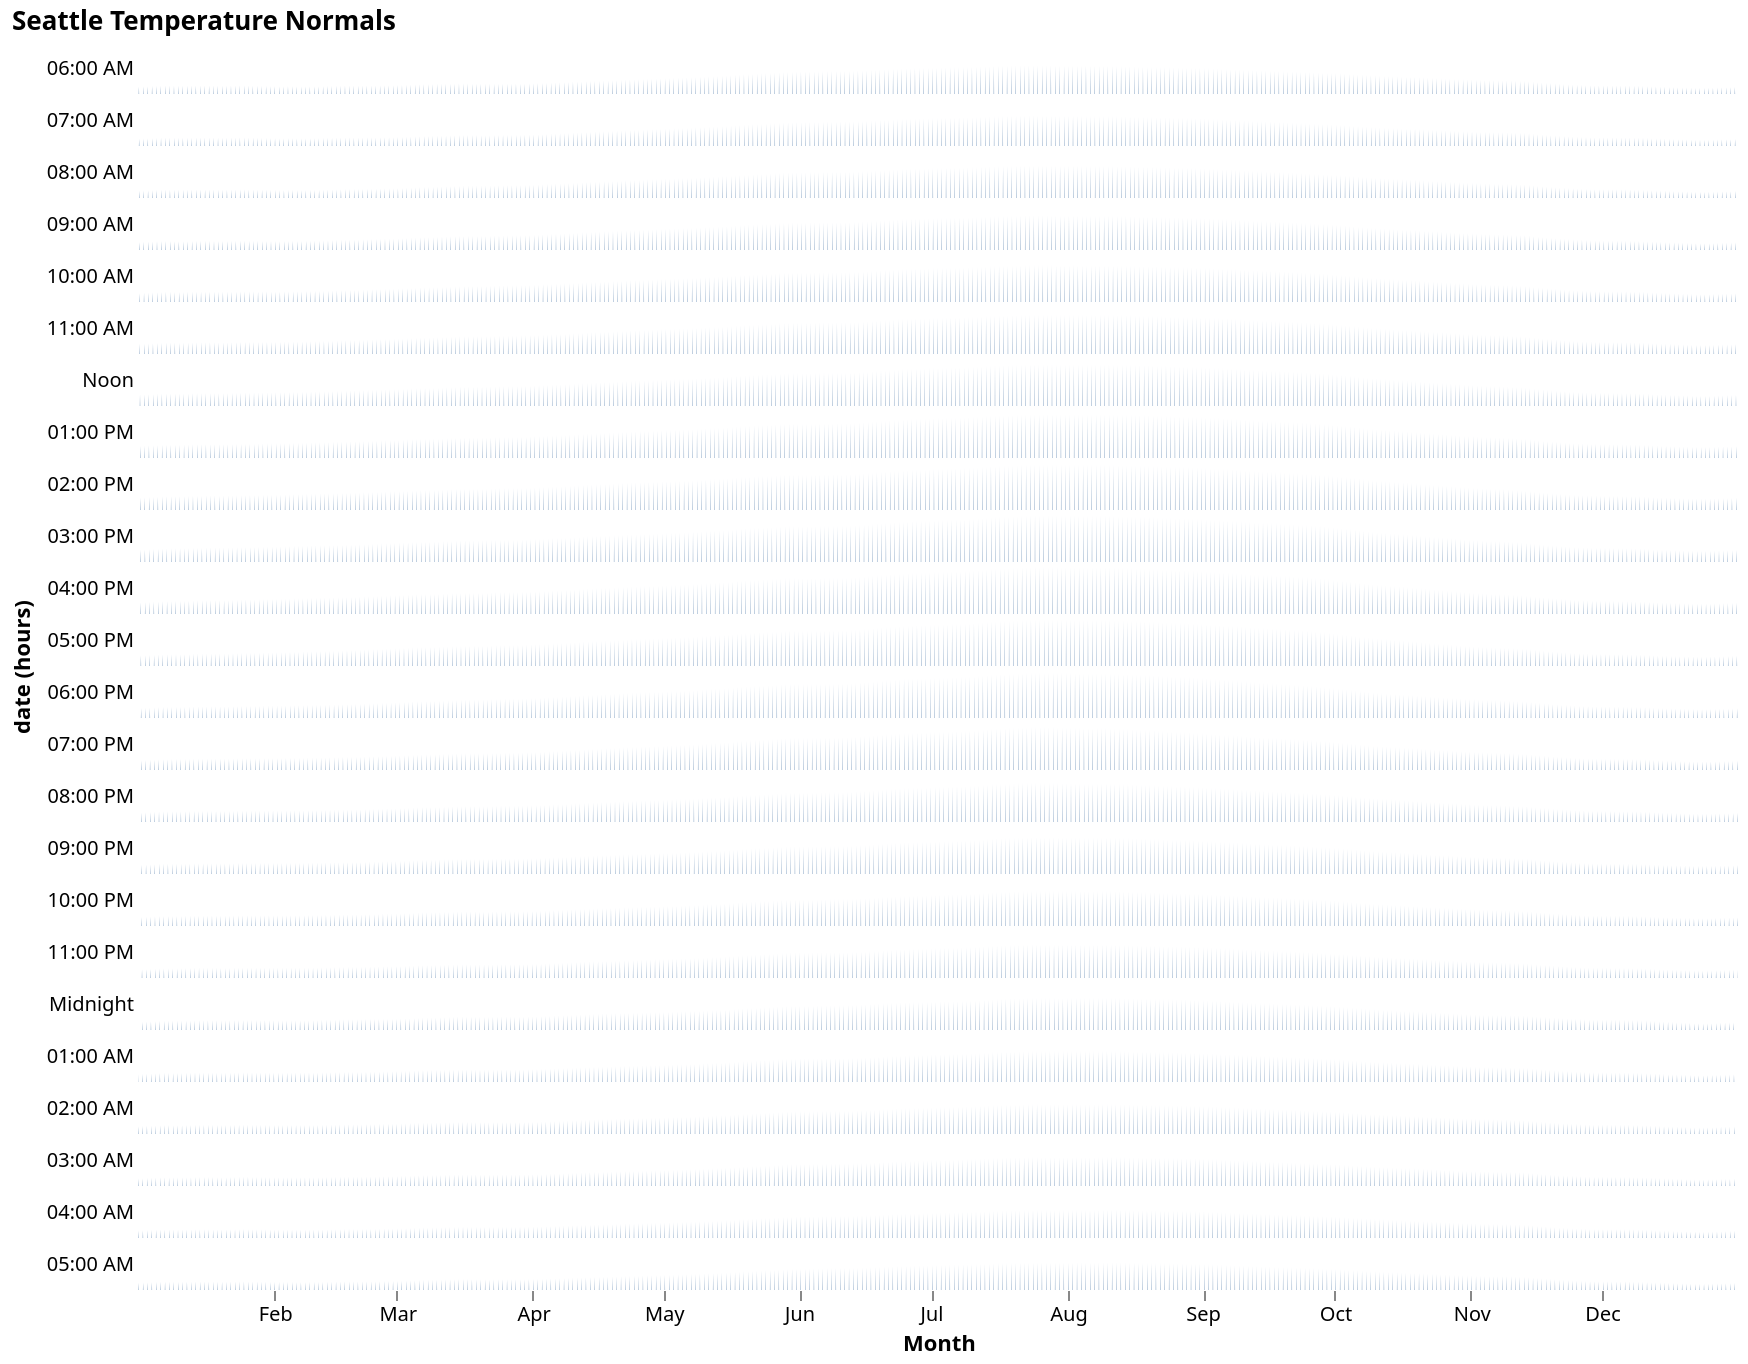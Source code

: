 {"$schema": "https://vega.github.io/schema/vega-lite/v4.json", "description": "Temperature normals in Seattle. Derived from [Seattle Annual Temperate](https://vega.github.io/vega/examples/annual-temperature/) example from the Vega example gallery.", "title": "Seattle Temperature Normals", "data": {"values": [{"date": "2010-01-01T01:00:00", "pressure": 1016.6, "temperature": 4.0, "wind": 3.8}, {"date": "2010-01-01T02:00:00", "pressure": 1016.6, "temperature": 3.9, "wind": 3.8}, {"date": "2010-01-01T03:00:00", "pressure": 1016.7, "temperature": 3.8, "wind": 3.8}, {"date": "2010-01-01T04:00:00", "pressure": 1016.7, "temperature": 3.8, "wind": 3.7}, {"date": "2010-01-01T05:00:00", "pressure": 1016.5, "temperature": 3.7, "wind": 3.8}, {"date": "2010-01-01T06:00:00", "pressure": 1016.4, "temperature": 3.7, "wind": 3.8}, {"date": "2010-01-01T07:00:00", "pressure": 1016.5, "temperature": 3.7, "wind": 3.9}, {"date": "2010-01-01T08:00:00", "pressure": 1016.6, "temperature": 3.7, "wind": 3.9}, {"date": "2010-01-01T09:00:00", "pressure": 1017.0, "temperature": 4.0, "wind": 3.9}, {"date": "2010-01-01T10:00:00", "pressure": 1017.4, "temperature": 4.5, "wind": 3.9}, {"date": "2010-01-01T11:00:00", "pressure": 1017.4, "temperature": 5.2, "wind": 3.9}, {"date": "2010-01-01T12:00:00", "pressure": 1017.1, "temperature": 5.8, "wind": 4.0}, {"date": "2010-01-01T13:00:00", "pressure": 1016.7, "temperature": 6.2, "wind": 4.1}, {"date": "2010-01-01T14:00:00", "pressure": 1016.4, "temperature": 6.4, "wind": 4.2}, {"date": "2010-01-01T15:00:00", "pressure": 1016.3, "temperature": 6.3, "wind": 4.1}, {"date": "2010-01-01T16:00:00", "pressure": 1016.4, "temperature": 5.9, "wind": 4.0}, {"date": "2010-01-01T17:00:00", "pressure": 1016.5, "temperature": 5.4, "wind": 4.1}, {"date": "2010-01-01T18:00:00", "pressure": 1016.4, "temperature": 5.1, "wind": 4.2}, {"date": "2010-01-01T19:00:00", "pressure": 1016.4, "temperature": 4.9, "wind": 4.1}, {"date": "2010-01-01T20:00:00", "pressure": 1016.4, "temperature": 4.8, "wind": 4.2}, {"date": "2010-01-01T21:00:00", "pressure": 1016.5, "temperature": 4.7, "wind": 4.1}, {"date": "2010-01-01T22:00:00", "pressure": 1016.5, "temperature": 4.6, "wind": 4.0}, {"date": "2010-01-01T23:00:00", "pressure": 1016.5, "temperature": 4.4, "wind": 4.0}, {"date": "2010-01-02T00:00:00", "pressure": 1017.1, "temperature": 4.1, "wind": 3.8}, {"date": "2010-01-02T01:00:00", "pressure": 1016.5, "temperature": 4.1, "wind": 3.8}, {"date": "2010-01-02T02:00:00", "pressure": 1016.4, "temperature": 4.1, "wind": 3.8}, {"date": "2010-01-02T03:00:00", "pressure": 1016.6, "temperature": 3.9, "wind": 3.8}, {"date": "2010-01-02T04:00:00", "pressure": 1016.5, "temperature": 3.9, "wind": 3.7}, {"date": "2010-01-02T05:00:00", "pressure": 1016.3, "temperature": 3.8, "wind": 3.8}, {"date": "2010-01-02T06:00:00", "pressure": 1016.3, "temperature": 3.9, "wind": 3.8}, {"date": "2010-01-02T07:00:00", "pressure": 1016.4, "temperature": 3.8, "wind": 3.8}, {"date": "2010-01-02T08:00:00", "pressure": 1016.5, "temperature": 3.8, "wind": 3.9}, {"date": "2010-01-02T09:00:00", "pressure": 1016.9, "temperature": 4.2, "wind": 4.0}, {"date": "2010-01-02T10:00:00", "pressure": 1017.3, "temperature": 4.7, "wind": 3.9}, {"date": "2010-01-02T11:00:00", "pressure": 1017.3, "temperature": 5.3, "wind": 3.9}, {"date": "2010-01-02T12:00:00", "pressure": 1017.0, "temperature": 5.9, "wind": 4.0}, {"date": "2010-01-02T13:00:00", "pressure": 1016.6, "temperature": 6.3, "wind": 4.1}, {"date": "2010-01-02T14:00:00", "pressure": 1016.3, "temperature": 6.5, "wind": 4.2}, {"date": "2010-01-02T15:00:00", "pressure": 1016.3, "temperature": 6.4, "wind": 4.1}, {"date": "2010-01-02T16:00:00", "pressure": 1016.4, "temperature": 6.1, "wind": 4.0}, {"date": "2010-01-02T17:00:00", "pressure": 1016.5, "temperature": 5.5, "wind": 4.2}, {"date": "2010-01-02T18:00:00", "pressure": 1016.5, "temperature": 5.2, "wind": 4.2}, {"date": "2010-01-02T19:00:00", "pressure": 1016.4, "temperature": 5.1, "wind": 4.2}, {"date": "2010-01-02T20:00:00", "pressure": 1016.4, "temperature": 4.9, "wind": 4.2}, {"date": "2010-01-02T21:00:00", "pressure": 1016.5, "temperature": 4.8, "wind": 4.0}, {"date": "2010-01-02T22:00:00", "pressure": 1016.5, "temperature": 4.7, "wind": 4.1}, {"date": "2010-01-02T23:00:00", "pressure": 1016.5, "temperature": 4.5, "wind": 4.1}, {"date": "2010-01-03T00:00:00", "pressure": 1017.1, "temperature": 4.3, "wind": 3.8}, {"date": "2010-01-03T01:00:00", "pressure": 1016.5, "temperature": 4.2, "wind": 3.8}, {"date": "2010-01-03T02:00:00", "pressure": 1016.5, "temperature": 4.2, "wind": 3.8}, {"date": "2010-01-03T03:00:00", "pressure": 1016.6, "temperature": 4.1, "wind": 3.8}, {"date": "2010-01-03T04:00:00", "pressure": 1016.6, "temperature": 4.0, "wind": 3.8}, {"date": "2010-01-03T05:00:00", "pressure": 1016.4, "temperature": 3.9, "wind": 3.8}, {"date": "2010-01-03T06:00:00", "pressure": 1016.3, "temperature": 3.9, "wind": 3.9}, {"date": "2010-01-03T07:00:00", "pressure": 1016.4, "temperature": 3.9, "wind": 3.9}, {"date": "2010-01-03T08:00:00", "pressure": 1016.5, "temperature": 3.9, "wind": 3.9}, {"date": "2010-01-03T09:00:00", "pressure": 1016.9, "temperature": 4.3, "wind": 4.0}, {"date": "2010-01-03T10:00:00", "pressure": 1017.3, "temperature": 4.8, "wind": 4.0}, {"date": "2010-01-03T11:00:00", "pressure": 1017.4, "temperature": 5.4, "wind": 3.9}, {"date": "2010-01-03T12:00:00", "pressure": 1017.0, "temperature": 6.1, "wind": 4.0}, {"date": "2010-01-03T13:00:00", "pressure": 1016.6, "temperature": 6.5, "wind": 4.2}, {"date": "2010-01-03T14:00:00", "pressure": 1016.3, "temperature": 6.7, "wind": 4.2}, {"date": "2010-01-03T15:00:00", "pressure": 1016.3, "temperature": 6.6, "wind": 4.2}, {"date": "2010-01-03T16:00:00", "pressure": 1016.4, "temperature": 6.2, "wind": 4.1}, {"date": "2010-01-03T17:00:00", "pressure": 1016.5, "temperature": 5.7, "wind": 4.2}, {"date": "2010-01-03T18:00:00", "pressure": 1016.5, "temperature": 5.3, "wind": 4.2}, {"date": "2010-01-03T19:00:00", "pressure": 1016.4, "temperature": 5.2, "wind": 4.2}, {"date": "2010-01-03T20:00:00", "pressure": 1016.5, "temperature": 5.1, "wind": 4.2}, {"date": "2010-01-03T21:00:00", "pressure": 1016.5, "temperature": 4.9, "wind": 4.1}, {"date": "2010-01-03T22:00:00", "pressure": 1016.5, "temperature": 4.8, "wind": 4.1}, {"date": "2010-01-03T23:00:00", "pressure": 1016.6, "temperature": 4.6, "wind": 4.0}, {"date": "2010-01-04T00:00:00", "pressure": 1017.1, "temperature": 4.4, "wind": 3.8}, {"date": "2010-01-04T01:00:00", "pressure": 1016.6, "temperature": 4.3, "wind": 3.8}, {"date": "2010-01-04T02:00:00", "pressure": 1016.6, "temperature": 4.2, "wind": 3.8}, {"date": "2010-01-04T03:00:00", "pressure": 1016.8, "temperature": 4.2, "wind": 3.8}, {"date": "2010-01-04T04:00:00", "pressure": 1016.7, "temperature": 4.1, "wind": 3.8}, {"date": "2010-01-04T05:00:00", "pressure": 1016.6, "temperature": 4.0, "wind": 3.8}, {"date": "2010-01-04T06:00:00", "pressure": 1016.5, "temperature": 4.1, "wind": 3.8}, {"date": "2010-01-04T07:00:00", "pressure": 1016.6, "temperature": 4.0, "wind": 3.8}, {"date": "2010-01-04T08:00:00", "pressure": 1016.8, "temperature": 4.0, "wind": 3.9}, {"date": "2010-01-04T09:00:00", "pressure": 1017.1, "temperature": 4.3, "wind": 4.0}, {"date": "2010-01-04T10:00:00", "pressure": 1017.5, "temperature": 4.9, "wind": 4.0}, {"date": "2010-01-04T11:00:00", "pressure": 1017.6, "temperature": 5.5, "wind": 4.0}, {"date": "2010-01-04T12:00:00", "pressure": 1017.3, "temperature": 6.1, "wind": 4.1}, {"date": "2010-01-04T13:00:00", "pressure": 1016.8, "temperature": 6.5, "wind": 4.1}, {"date": "2010-01-04T14:00:00", "pressure": 1016.5, "temperature": 6.7, "wind": 4.2}, {"date": "2010-01-04T15:00:00", "pressure": 1016.5, "temperature": 6.7, "wind": 4.2}, {"date": "2010-01-04T16:00:00", "pressure": 1016.6, "temperature": 6.3, "wind": 4.1}, {"date": "2010-01-04T17:00:00", "pressure": 1016.7, "temperature": 5.7, "wind": 4.2}, {"date": "2010-01-04T18:00:00", "pressure": 1016.7, "temperature": 5.4, "wind": 4.2}, {"date": "2010-01-04T19:00:00", "pressure": 1016.7, "temperature": 5.3, "wind": 4.2}, {"date": "2010-01-04T20:00:00", "pressure": 1016.7, "temperature": 5.2, "wind": 4.2}, {"date": "2010-01-04T21:00:00", "pressure": 1016.7, "temperature": 5.0, "wind": 4.1}, {"date": "2010-01-04T22:00:00", "pressure": 1016.8, "temperature": 4.9, "wind": 4.1}, {"date": "2010-01-04T23:00:00", "pressure": 1016.8, "temperature": 4.7, "wind": 4.1}, {"date": "2010-01-05T00:00:00", "pressure": 1017.3, "temperature": 4.5, "wind": 3.8}, {"date": "2010-01-05T01:00:00", "pressure": 1016.8, "temperature": 4.4, "wind": 3.8}, {"date": "2010-01-05T02:00:00", "pressure": 1016.8, "temperature": 4.3, "wind": 3.8}, {"date": "2010-01-05T03:00:00", "pressure": 1017.0, "temperature": 4.3, "wind": 3.8}, {"date": "2010-01-05T04:00:00", "pressure": 1016.9, "temperature": 4.2, "wind": 3.8}, {"date": "2010-01-05T05:00:00", "pressure": 1016.8, "temperature": 4.1, "wind": 3.8}, {"date": "2010-01-05T06:00:00", "pressure": 1016.6, "temperature": 4.1, "wind": 3.8}, {"date": "2010-01-05T07:00:00", "pressure": 1016.8, "temperature": 4.1, "wind": 3.8}, {"date": "2010-01-05T08:00:00", "pressure": 1016.9, "temperature": 4.1, "wind": 3.9}, {"date": "2010-01-05T09:00:00", "pressure": 1017.3, "temperature": 4.4, "wind": 4.0}, {"date": "2010-01-05T10:00:00", "pressure": 1017.6, "temperature": 5.0, "wind": 4.0}, {"date": "2010-01-05T11:00:00", "pressure": 1017.7, "temperature": 5.6, "wind": 4.0}, {"date": "2010-01-05T12:00:00", "pressure": 1017.4, "temperature": 6.3, "wind": 4.1}, {"date": "2010-01-05T13:00:00", "pressure": 1016.9, "temperature": 6.6, "wind": 4.2}, {"date": "2010-01-05T14:00:00", "pressure": 1016.6, "temperature": 6.8, "wind": 4.2}, {"date": "2010-01-05T15:00:00", "pressure": 1016.6, "temperature": 6.8, "wind": 4.2}, {"date": "2010-01-05T16:00:00", "pressure": 1016.7, "temperature": 6.4, "wind": 4.1}, {"date": "2010-01-05T17:00:00", "pressure": 1016.8, "temperature": 5.9, "wind": 4.2}, {"date": "2010-01-05T18:00:00", "pressure": 1016.8, "temperature": 5.6, "wind": 4.2}, {"date": "2010-01-05T19:00:00", "pressure": 1016.8, "temperature": 5.4, "wind": 4.2}, {"date": "2010-01-05T20:00:00", "pressure": 1016.8, "temperature": 5.3, "wind": 4.2}, {"date": "2010-01-05T21:00:00", "pressure": 1016.9, "temperature": 5.2, "wind": 4.0}, {"date": "2010-01-05T22:00:00", "pressure": 1017.0, "temperature": 5.1, "wind": 4.1}, {"date": "2010-01-05T23:00:00", "pressure": 1017.0, "temperature": 4.9, "wind": 4.0}, {"date": "2010-01-06T00:00:00", "pressure": 1017.4, "temperature": 4.7, "wind": 3.8}, {"date": "2010-01-06T01:00:00", "pressure": 1017.1, "temperature": 4.6, "wind": 3.8}, {"date": "2010-01-06T02:00:00", "pressure": 1017.1, "temperature": 4.5, "wind": 3.8}, {"date": "2010-01-06T03:00:00", "pressure": 1017.3, "temperature": 4.4, "wind": 3.8}, {"date": "2010-01-06T04:00:00", "pressure": 1017.2, "temperature": 4.3, "wind": 3.8}, {"date": "2010-01-06T05:00:00", "pressure": 1017.1, "temperature": 4.2, "wind": 3.8}, {"date": "2010-01-06T06:00:00", "pressure": 1017.0, "temperature": 4.2, "wind": 3.8}, {"date": "2010-01-06T07:00:00", "pressure": 1017.2, "temperature": 4.2, "wind": 3.8}, {"date": "2010-01-06T08:00:00", "pressure": 1017.2, "temperature": 4.2, "wind": 3.8}, {"date": "2010-01-06T09:00:00", "pressure": 1017.6, "temperature": 4.6, "wind": 4.0}, {"date": "2010-01-06T10:00:00", "pressure": 1018.0, "temperature": 5.1, "wind": 3.9}, {"date": "2010-01-06T11:00:00", "pressure": 1018.1, "temperature": 5.7, "wind": 4.0}, {"date": "2010-01-06T12:00:00", "pressure": 1017.7, "temperature": 6.4, "wind": 4.1}, {"date": "2010-01-06T13:00:00", "pressure": 1017.3, "temperature": 6.8, "wind": 4.1}, {"date": "2010-01-06T14:00:00", "pressure": 1017.0, "temperature": 7.0, "wind": 4.2}, {"date": "2010-01-06T15:00:00", "pressure": 1016.9, "temperature": 6.9, "wind": 4.2}, {"date": "2010-01-06T16:00:00", "pressure": 1017.1, "temperature": 6.6, "wind": 4.1}, {"date": "2010-01-06T17:00:00", "pressure": 1017.1, "temperature": 5.9, "wind": 4.2}, {"date": "2010-01-06T18:00:00", "pressure": 1017.1, "temperature": 5.7, "wind": 4.2}, {"date": "2010-01-06T19:00:00", "pressure": 1017.1, "temperature": 5.5, "wind": 4.2}, {"date": "2010-01-06T20:00:00", "pressure": 1017.1, "temperature": 5.4, "wind": 4.2}, {"date": "2010-01-06T21:00:00", "pressure": 1017.2, "temperature": 5.2, "wind": 4.1}, {"date": "2010-01-06T22:00:00", "pressure": 1017.2, "temperature": 5.1, "wind": 4.1}, {"date": "2010-01-06T23:00:00", "pressure": 1017.3, "temperature": 4.9, "wind": 4.0}, {"date": "2010-01-07T00:00:00", "pressure": 1017.5, "temperature": 4.7, "wind": 3.7}, {"date": "2010-01-07T01:00:00", "pressure": 1017.2, "temperature": 4.7, "wind": 3.8}, {"date": "2010-01-07T02:00:00", "pressure": 1017.3, "temperature": 4.6, "wind": 3.8}, {"date": "2010-01-07T03:00:00", "pressure": 1017.4, "temperature": 4.4, "wind": 3.8}, {"date": "2010-01-07T04:00:00", "pressure": 1017.4, "temperature": 4.3, "wind": 3.8}, {"date": "2010-01-07T05:00:00", "pressure": 1017.2, "temperature": 4.2, "wind": 3.8}, {"date": "2010-01-07T06:00:00", "pressure": 1017.1, "temperature": 4.3, "wind": 3.8}, {"date": "2010-01-07T07:00:00", "pressure": 1017.3, "temperature": 4.3, "wind": 3.8}, {"date": "2010-01-07T08:00:00", "pressure": 1017.4, "temperature": 4.3, "wind": 3.9}, {"date": "2010-01-07T09:00:00", "pressure": 1017.7, "temperature": 4.6, "wind": 4.0}, {"date": "2010-01-07T10:00:00", "pressure": 1018.1, "temperature": 5.2, "wind": 4.0}, {"date": "2010-01-07T11:00:00", "pressure": 1018.2, "temperature": 5.8, "wind": 4.0}, {"date": "2010-01-07T12:00:00", "pressure": 1017.8, "temperature": 6.4, "wind": 4.1}, {"date": "2010-01-07T13:00:00", "pressure": 1017.4, "temperature": 6.8, "wind": 4.1}, {"date": "2010-01-07T14:00:00", "pressure": 1017.1, "temperature": 7.1, "wind": 4.2}, {"date": "2010-01-07T15:00:00", "pressure": 1017.1, "temperature": 6.9, "wind": 4.2}, {"date": "2010-01-07T16:00:00", "pressure": 1017.2, "temperature": 6.6, "wind": 4.1}, {"date": "2010-01-07T17:00:00", "pressure": 1017.3, "temperature": 6.0, "wind": 4.2}, {"date": "2010-01-07T18:00:00", "pressure": 1017.3, "temperature": 5.7, "wind": 4.2}, {"date": "2010-01-07T19:00:00", "pressure": 1017.3, "temperature": 5.5, "wind": 4.2}, {"date": "2010-01-07T20:00:00", "pressure": 1017.3, "temperature": 5.4, "wind": 4.2}, {"date": "2010-01-07T21:00:00", "pressure": 1017.4, "temperature": 5.2, "wind": 4.1}, {"date": "2010-01-07T22:00:00", "pressure": 1017.5, "temperature": 5.1, "wind": 4.1}, {"date": "2010-01-07T23:00:00", "pressure": 1017.6, "temperature": 4.9, "wind": 4.0}, {"date": "2010-01-08T00:00:00", "pressure": 1017.7, "temperature": 4.8, "wind": 3.7}, {"date": "2010-01-08T01:00:00", "pressure": 1017.5, "temperature": 4.7, "wind": 3.8}, {"date": "2010-01-08T02:00:00", "pressure": 1017.6, "temperature": 4.6, "wind": 3.8}, {"date": "2010-01-08T03:00:00", "pressure": 1017.7, "temperature": 4.4, "wind": 3.8}, {"date": "2010-01-08T04:00:00", "pressure": 1017.6, "temperature": 4.3, "wind": 3.8}, {"date": "2010-01-08T05:00:00", "pressure": 1017.5, "temperature": 4.2, "wind": 3.7}, {"date": "2010-01-08T06:00:00", "pressure": 1017.4, "temperature": 4.3, "wind": 3.8}, {"date": "2010-01-08T07:00:00", "pressure": 1017.5, "temperature": 4.2, "wind": 3.8}, {"date": "2010-01-08T08:00:00", "pressure": 1017.6, "temperature": 4.2, "wind": 3.8}, {"date": "2010-01-08T09:00:00", "pressure": 1018.0, "temperature": 4.6, "wind": 4.0}, {"date": "2010-01-08T10:00:00", "pressure": 1018.3, "temperature": 5.2, "wind": 3.9}, {"date": "2010-01-08T11:00:00", "pressure": 1018.4, "temperature": 5.8, "wind": 4.0}, {"date": "2010-01-08T12:00:00", "pressure": 1018.1, "temperature": 6.4, "wind": 4.1}, {"date": "2010-01-08T13:00:00", "pressure": 1017.6, "temperature": 6.8, "wind": 4.1}, {"date": "2010-01-08T14:00:00", "pressure": 1017.4, "temperature": 7.1, "wind": 4.2}, {"date": "2010-01-08T15:00:00", "pressure": 1017.3, "temperature": 7.0, "wind": 4.2}, {"date": "2010-01-08T16:00:00", "pressure": 1017.5, "temperature": 6.6, "wind": 4.1}, {"date": "2010-01-08T17:00:00", "pressure": 1017.5, "temperature": 6.0, "wind": 4.1}, {"date": "2010-01-08T18:00:00", "pressure": 1017.5, "temperature": 5.7, "wind": 4.2}, {"date": "2010-01-08T19:00:00", "pressure": 1017.5, "temperature": 5.6, "wind": 4.2}, {"date": "2010-01-08T20:00:00", "pressure": 1017.5, "temperature": 5.4, "wind": 4.2}, {"date": "2010-01-08T21:00:00", "pressure": 1017.6, "temperature": 5.2, "wind": 4.0}, {"date": "2010-01-08T22:00:00", "pressure": 1017.7, "temperature": 5.1, "wind": 4.1}, {"date": "2010-01-08T23:00:00", "pressure": 1017.8, "temperature": 4.9, "wind": 3.9}, {"date": "2010-01-09T00:00:00", "pressure": 1017.8, "temperature": 4.8, "wind": 3.7}, {"date": "2010-01-09T01:00:00", "pressure": 1017.7, "temperature": 4.6, "wind": 3.8}, {"date": "2010-01-09T02:00:00", "pressure": 1017.8, "temperature": 4.5, "wind": 3.8}, {"date": "2010-01-09T03:00:00", "pressure": 1018.0, "temperature": 4.4, "wind": 3.7}, {"date": "2010-01-09T04:00:00", "pressure": 1017.9, "temperature": 4.3, "wind": 3.8}, {"date": "2010-01-09T05:00:00", "pressure": 1017.8, "temperature": 4.2, "wind": 3.7}, {"date": "2010-01-09T06:00:00", "pressure": 1017.6, "temperature": 4.2, "wind": 3.8}, {"date": "2010-01-09T07:00:00", "pressure": 1017.8, "temperature": 4.2, "wind": 3.8}, {"date": "2010-01-09T08:00:00", "pressure": 1017.9, "temperature": 4.2, "wind": 3.8}, {"date": "2010-01-09T09:00:00", "pressure": 1018.2, "temperature": 4.5, "wind": 3.9}, {"date": "2010-01-09T10:00:00", "pressure": 1018.6, "temperature": 5.1, "wind": 3.8}, {"date": "2010-01-09T11:00:00", "pressure": 1018.7, "temperature": 5.8, "wind": 3.9}, {"date": "2010-01-09T12:00:00", "pressure": 1018.4, "temperature": 6.4, "wind": 4.0}, {"date": "2010-01-09T13:00:00", "pressure": 1017.9, "temperature": 6.8, "wind": 4.1}, {"date": "2010-01-09T14:00:00", "pressure": 1017.6, "temperature": 7.1, "wind": 4.1}, {"date": "2010-01-09T15:00:00", "pressure": 1017.6, "temperature": 7.0, "wind": 4.2}, {"date": "2010-01-09T16:00:00", "pressure": 1017.7, "temperature": 6.7, "wind": 4.1}, {"date": "2010-01-09T17:00:00", "pressure": 1017.8, "temperature": 6.0, "wind": 4.1}, {"date": "2010-01-09T18:00:00", "pressure": 1017.8, "temperature": 5.7, "wind": 4.2}, {"date": "2010-01-09T19:00:00", "pressure": 1017.7, "temperature": 5.6, "wind": 4.1}, {"date": "2010-01-09T20:00:00", "pressure": 1017.8, "temperature": 5.4, "wind": 4.2}, {"date": "2010-01-09T21:00:00", "pressure": 1017.9, "temperature": 5.2, "wind": 4.0}, {"date": "2010-01-09T22:00:00", "pressure": 1017.9, "temperature": 5.1, "wind": 4.1}, {"date": "2010-01-09T23:00:00", "pressure": 1018.1, "temperature": 4.9, "wind": 4.0}, {"date": "2010-01-10T00:00:00", "pressure": 1017.9, "temperature": 4.8, "wind": 3.8}, {"date": "2010-01-10T01:00:00", "pressure": 1018.0, "temperature": 4.6, "wind": 3.8}, {"date": "2010-01-10T02:00:00", "pressure": 1018.1, "temperature": 4.5, "wind": 3.7}, {"date": "2010-01-10T03:00:00", "pressure": 1018.3, "temperature": 4.4, "wind": 3.7}, {"date": "2010-01-10T04:00:00", "pressure": 1018.2, "temperature": 4.2, "wind": 3.7}, {"date": "2010-01-10T05:00:00", "pressure": 1018.1, "temperature": 4.1, "wind": 3.7}, {"date": "2010-01-10T06:00:00", "pressure": 1017.9, "temperature": 4.2, "wind": 3.7}, {"date": "2010-01-10T07:00:00", "pressure": 1018.1, "temperature": 4.2, "wind": 3.7}, {"date": "2010-01-10T08:00:00", "pressure": 1018.1, "temperature": 4.2, "wind": 3.8}, {"date": "2010-01-10T09:00:00", "pressure": 1018.5, "temperature": 4.5, "wind": 3.8}, {"date": "2010-01-10T10:00:00", "pressure": 1018.9, "temperature": 5.1, "wind": 3.8}, {"date": "2010-01-10T11:00:00", "pressure": 1019.0, "temperature": 5.7, "wind": 3.9}, {"date": "2010-01-10T12:00:00", "pressure": 1018.6, "temperature": 6.4, "wind": 4.0}, {"date": "2010-01-10T13:00:00", "pressure": 1018.1, "temperature": 6.8, "wind": 4.1}, {"date": "2010-01-10T14:00:00", "pressure": 1017.8, "temperature": 7.1, "wind": 4.1}, {"date": "2010-01-10T15:00:00", "pressure": 1017.8, "temperature": 7.0, "wind": 4.1}, {"date": "2010-01-10T16:00:00", "pressure": 1017.9, "temperature": 6.7, "wind": 4.0}, {"date": "2010-01-10T17:00:00", "pressure": 1018.0, "temperature": 6.0, "wind": 4.0}, {"date": "2010-01-10T18:00:00", "pressure": 1017.9, "temperature": 5.7, "wind": 4.1}, {"date": "2010-01-10T19:00:00", "pressure": 1017.9, "temperature": 5.6, "wind": 4.1}, {"date": "2010-01-10T20:00:00", "pressure": 1017.9, "temperature": 5.4, "wind": 4.2}, {"date": "2010-01-10T21:00:00", "pressure": 1018.0, "temperature": 5.3, "wind": 4.0}, {"date": "2010-01-10T22:00:00", "pressure": 1018.1, "temperature": 5.1, "wind": 4.1}, {"date": "2010-01-10T23:00:00", "pressure": 1018.2, "temperature": 5.0, "wind": 3.9}, {"date": "2010-01-11T00:00:00", "pressure": 1018.1, "temperature": 4.8, "wind": 3.7}, {"date": "2010-01-11T01:00:00", "pressure": 1018.2, "temperature": 4.6, "wind": 3.8}, {"date": "2010-01-11T02:00:00", "pressure": 1018.2, "temperature": 4.5, "wind": 3.7}, {"date": "2010-01-11T03:00:00", "pressure": 1018.4, "temperature": 4.4, "wind": 3.7}, {"date": "2010-01-11T04:00:00", "pressure": 1018.3, "temperature": 4.3, "wind": 3.7}, {"date": "2010-01-11T05:00:00", "pressure": 1018.1, "temperature": 4.2, "wind": 3.7}, {"date": "2010-01-11T06:00:00", "pressure": 1018.0, "temperature": 4.2, "wind": 3.7}, {"date": "2010-01-11T07:00:00", "pressure": 1018.1, "temperature": 4.2, "wind": 3.7}, {"date": "2010-01-11T08:00:00", "pressure": 1018.1, "temperature": 4.2, "wind": 3.8}, {"date": "2010-01-11T09:00:00", "pressure": 1018.5, "temperature": 4.5, "wind": 3.8}, {"date": "2010-01-11T10:00:00", "pressure": 1018.9, "temperature": 5.1, "wind": 3.8}, {"date": "2010-01-11T11:00:00", "pressure": 1019.0, "temperature": 5.8, "wind": 3.8}, {"date": "2010-01-11T12:00:00", "pressure": 1018.7, "temperature": 6.4, "wind": 3.9}, {"date": "2010-01-11T13:00:00", "pressure": 1018.2, "temperature": 6.9, "wind": 4.0}, {"date": "2010-01-11T14:00:00", "pressure": 1017.9, "temperature": 7.1, "wind": 4.0}, {"date": "2010-01-11T15:00:00", "pressure": 1017.8, "temperature": 7.1, "wind": 4.0}, {"date": "2010-01-11T16:00:00", "pressure": 1017.9, "temperature": 6.7, "wind": 3.9}, {"date": "2010-01-11T17:00:00", "pressure": 1018.0, "temperature": 6.1, "wind": 3.9}, {"date": "2010-01-11T18:00:00", "pressure": 1018.0, "temperature": 5.7, "wind": 4.0}, {"date": "2010-01-11T19:00:00", "pressure": 1018.0, "temperature": 5.6, "wind": 4.0}, {"date": "2010-01-11T20:00:00", "pressure": 1018.0, "temperature": 5.5, "wind": 4.1}, {"date": "2010-01-11T21:00:00", "pressure": 1018.1, "temperature": 5.3, "wind": 3.9}, {"date": "2010-01-11T22:00:00", "pressure": 1018.1, "temperature": 5.2, "wind": 4.0}, {"date": "2010-01-11T23:00:00", "pressure": 1018.3, "temperature": 5.1, "wind": 3.9}, {"date": "2010-01-12T00:00:00", "pressure": 1018.1, "temperature": 4.8, "wind": 3.6}, {"date": "2010-01-12T01:00:00", "pressure": 1018.2, "temperature": 4.7, "wind": 3.8}, {"date": "2010-01-12T02:00:00", "pressure": 1018.3, "temperature": 4.6, "wind": 3.7}, {"date": "2010-01-12T03:00:00", "pressure": 1018.5, "temperature": 4.4, "wind": 3.6}, {"date": "2010-01-12T04:00:00", "pressure": 1018.4, "temperature": 4.3, "wind": 3.6}, {"date": "2010-01-12T05:00:00", "pressure": 1018.3, "temperature": 4.2, "wind": 3.6}, {"date": "2010-01-12T06:00:00", "pressure": 1018.1, "temperature": 4.2, "wind": 3.7}, {"date": "2010-01-12T07:00:00", "pressure": 1018.3, "temperature": 4.2, "wind": 3.7}, {"date": "2010-01-12T08:00:00", "pressure": 1018.3, "temperature": 4.2, "wind": 3.7}, {"date": "2010-01-12T09:00:00", "pressure": 1018.7, "temperature": 4.5, "wind": 3.8}, {"date": "2010-01-12T10:00:00", "pressure": 1019.1, "temperature": 5.2, "wind": 3.7}, {"date": "2010-01-12T11:00:00", "pressure": 1019.2, "temperature": 5.8, "wind": 3.7}, {"date": "2010-01-12T12:00:00", "pressure": 1018.8, "temperature": 6.4, "wind": 3.8}, {"date": "2010-01-12T13:00:00", "pressure": 1018.3, "temperature": 6.9, "wind": 3.9}, {"date": "2010-01-12T14:00:00", "pressure": 1018.0, "temperature": 7.2, "wind": 3.9}, {"date": "2010-01-12T15:00:00", "pressure": 1017.9, "temperature": 7.2, "wind": 4.0}, {"date": "2010-01-12T16:00:00", "pressure": 1018.0, "temperature": 6.8, "wind": 3.9}, {"date": "2010-01-12T17:00:00", "pressure": 1018.1, "temperature": 6.1, "wind": 3.9}, {"date": "2010-01-12T18:00:00", "pressure": 1018.1, "temperature": 5.8, "wind": 4.0}, {"date": "2010-01-12T19:00:00", "pressure": 1018.1, "temperature": 5.7, "wind": 4.0}, {"date": "2010-01-12T20:00:00", "pressure": 1018.1, "temperature": 5.6, "wind": 4.0}, {"date": "2010-01-12T21:00:00", "pressure": 1018.2, "temperature": 5.3, "wind": 3.8}, {"date": "2010-01-12T22:00:00", "pressure": 1018.2, "temperature": 5.2, "wind": 3.9}, {"date": "2010-01-12T23:00:00", "pressure": 1018.4, "temperature": 5.1, "wind": 3.8}, {"date": "2010-01-13T00:00:00", "pressure": 1018.1, "temperature": 4.8, "wind": 3.6}, {"date": "2010-01-13T01:00:00", "pressure": 1018.3, "temperature": 4.7, "wind": 3.7}, {"date": "2010-01-13T02:00:00", "pressure": 1018.3, "temperature": 4.6, "wind": 3.6}, {"date": "2010-01-13T03:00:00", "pressure": 1018.5, "temperature": 4.4, "wind": 3.5}, {"date": "2010-01-13T04:00:00", "pressure": 1018.4, "temperature": 4.3, "wind": 3.5}, {"date": "2010-01-13T05:00:00", "pressure": 1018.2, "temperature": 4.2, "wind": 3.5}, {"date": "2010-01-13T06:00:00", "pressure": 1018.0, "temperature": 4.3, "wind": 3.7}, {"date": "2010-01-13T07:00:00", "pressure": 1018.1, "temperature": 4.2, "wind": 3.7}, {"date": "2010-01-13T08:00:00", "pressure": 1018.1, "temperature": 4.3, "wind": 3.7}, {"date": "2010-01-13T09:00:00", "pressure": 1018.5, "temperature": 4.6, "wind": 3.8}, {"date": "2010-01-13T10:00:00", "pressure": 1018.9, "temperature": 5.2, "wind": 3.7}, {"date": "2010-01-13T11:00:00", "pressure": 1018.9, "temperature": 5.9, "wind": 3.8}, {"date": "2010-01-13T12:00:00", "pressure": 1018.6, "temperature": 6.6, "wind": 3.8}, {"date": "2010-01-13T13:00:00", "pressure": 1018.1, "temperature": 7.0, "wind": 3.8}, {"date": "2010-01-13T14:00:00", "pressure": 1017.8, "temperature": 7.3, "wind": 3.9}, {"date": "2010-01-13T15:00:00", "pressure": 1017.7, "temperature": 7.3, "wind": 3.9}, {"date": "2010-01-13T16:00:00", "pressure": 1017.8, "temperature": 6.9, "wind": 3.8}, {"date": "2010-01-13T17:00:00", "pressure": 1017.8, "temperature": 6.3, "wind": 3.8}, {"date": "2010-01-13T18:00:00", "pressure": 1017.8, "temperature": 5.9, "wind": 3.9}, {"date": "2010-01-13T19:00:00", "pressure": 1017.8, "temperature": 5.8, "wind": 4.0}, {"date": "2010-01-13T20:00:00", "pressure": 1017.9, "temperature": 5.7, "wind": 4.0}, {"date": "2010-01-13T21:00:00", "pressure": 1018.0, "temperature": 5.4, "wind": 3.8}, {"date": "2010-01-13T22:00:00", "pressure": 1018.0, "temperature": 5.3, "wind": 3.9}, {"date": "2010-01-13T23:00:00", "pressure": 1018.1, "temperature": 5.2, "wind": 3.8}, {"date": "2010-01-14T00:00:00", "pressure": 1017.8, "temperature": 4.9, "wind": 3.6}, {"date": "2010-01-14T01:00:00", "pressure": 1018.0, "temperature": 4.8, "wind": 3.7}, {"date": "2010-01-14T02:00:00", "pressure": 1018.0, "temperature": 4.7, "wind": 3.6}, {"date": "2010-01-14T03:00:00", "pressure": 1018.2, "temperature": 4.6, "wind": 3.5}, {"date": "2010-01-14T04:00:00", "pressure": 1018.1, "temperature": 4.4, "wind": 3.5}, {"date": "2010-01-14T05:00:00", "pressure": 1018.0, "temperature": 4.3, "wind": 3.5}, {"date": "2010-01-14T06:00:00", "pressure": 1017.8, "temperature": 4.3, "wind": 3.7}, {"date": "2010-01-14T07:00:00", "pressure": 1017.9, "temperature": 4.3, "wind": 3.7}, {"date": "2010-01-14T08:00:00", "pressure": 1018.0, "temperature": 4.3, "wind": 3.8}, {"date": "2010-01-14T09:00:00", "pressure": 1018.4, "temperature": 4.7, "wind": 3.8}, {"date": "2010-01-14T10:00:00", "pressure": 1018.7, "temperature": 5.3, "wind": 3.7}, {"date": "2010-01-14T11:00:00", "pressure": 1018.8, "temperature": 6.0, "wind": 3.7}, {"date": "2010-01-14T12:00:00", "pressure": 1018.5, "temperature": 6.6, "wind": 3.8}, {"date": "2010-01-14T13:00:00", "pressure": 1018.0, "temperature": 7.1, "wind": 3.8}, {"date": "2010-01-14T14:00:00", "pressure": 1017.7, "temperature": 7.3, "wind": 3.9}, {"date": "2010-01-14T15:00:00", "pressure": 1017.6, "temperature": 7.3, "wind": 3.8}, {"date": "2010-01-14T16:00:00", "pressure": 1017.8, "temperature": 7.0, "wind": 3.8}, {"date": "2010-01-14T17:00:00", "pressure": 1017.8, "temperature": 6.3, "wind": 3.8}, {"date": "2010-01-14T18:00:00", "pressure": 1017.8, "temperature": 5.9, "wind": 3.9}, {"date": "2010-01-14T19:00:00", "pressure": 1017.8, "temperature": 5.8, "wind": 3.9}, {"date": "2010-01-14T20:00:00", "pressure": 1017.9, "temperature": 5.6, "wind": 3.9}, {"date": "2010-01-14T21:00:00", "pressure": 1018.0, "temperature": 5.4, "wind": 3.8}, {"date": "2010-01-14T22:00:00", "pressure": 1018.1, "temperature": 5.3, "wind": 3.8}, {"date": "2010-01-14T23:00:00", "pressure": 1018.2, "temperature": 5.2, "wind": 3.7}, {"date": "2010-01-15T00:00:00", "pressure": 1017.8, "temperature": 5.0, "wind": 3.6}, {"date": "2010-01-15T01:00:00", "pressure": 1018.1, "temperature": 4.8, "wind": 3.6}, {"date": "2010-01-15T02:00:00", "pressure": 1018.1, "temperature": 4.7, "wind": 3.5}, {"date": "2010-01-15T03:00:00", "pressure": 1018.3, "temperature": 4.6, "wind": 3.5}, {"date": "2010-01-15T04:00:00", "pressure": 1018.2, "temperature": 4.4, "wind": 3.4}, {"date": "2010-01-15T05:00:00", "pressure": 1018.1, "temperature": 4.3, "wind": 3.5}, {"date": "2010-01-15T06:00:00", "pressure": 1017.9, "temperature": 4.3, "wind": 3.7}, {"date": "2010-01-15T07:00:00", "pressure": 1018.0, "temperature": 4.3, "wind": 3.6}, {"date": "2010-01-15T08:00:00", "pressure": 1018.1, "temperature": 4.3, "wind": 3.7}, {"date": "2010-01-15T09:00:00", "pressure": 1018.5, "temperature": 4.7, "wind": 3.8}, {"date": "2010-01-15T10:00:00", "pressure": 1018.8, "temperature": 5.2, "wind": 3.6}, {"date": "2010-01-15T11:00:00", "pressure": 1018.9, "temperature": 6.0, "wind": 3.7}, {"date": "2010-01-15T12:00:00", "pressure": 1018.5, "temperature": 6.6, "wind": 3.7}, {"date": "2010-01-15T13:00:00", "pressure": 1018.1, "temperature": 7.1, "wind": 3.8}, {"date": "2010-01-15T14:00:00", "pressure": 1017.8, "temperature": 7.3, "wind": 3.8}, {"date": "2010-01-15T15:00:00", "pressure": 1017.7, "temperature": 7.3, "wind": 3.8}, {"date": "2010-01-15T16:00:00", "pressure": 1017.8, "temperature": 7.0, "wind": 3.8}, {"date": "2010-01-15T17:00:00", "pressure": 1017.9, "temperature": 6.3, "wind": 3.7}, {"date": "2010-01-15T18:00:00", "pressure": 1017.9, "temperature": 5.9, "wind": 3.8}, {"date": "2010-01-15T19:00:00", "pressure": 1017.9, "temperature": 5.8, "wind": 3.9}, {"date": "2010-01-15T20:00:00", "pressure": 1018.0, "temperature": 5.7, "wind": 3.8}, {"date": "2010-01-15T21:00:00", "pressure": 1018.1, "temperature": 5.4, "wind": 3.8}, {"date": "2010-01-15T22:00:00", "pressure": 1018.2, "temperature": 5.3, "wind": 3.8}, {"date": "2010-01-15T23:00:00", "pressure": 1018.3, "temperature": 5.2, "wind": 3.7}, {"date": "2010-01-16T00:00:00", "pressure": 1017.8, "temperature": 5.0, "wind": 3.6}, {"date": "2010-01-16T01:00:00", "pressure": 1018.2, "temperature": 4.8, "wind": 3.6}, {"date": "2010-01-16T02:00:00", "pressure": 1018.3, "temperature": 4.7, "wind": 3.4}, {"date": "2010-01-16T03:00:00", "pressure": 1018.4, "temperature": 4.6, "wind": 3.5}, {"date": "2010-01-16T04:00:00", "pressure": 1018.3, "temperature": 4.4, "wind": 3.4}, {"date": "2010-01-16T05:00:00", "pressure": 1018.2, "temperature": 4.3, "wind": 3.5}, {"date": "2010-01-16T06:00:00", "pressure": 1018.1, "temperature": 4.3, "wind": 3.6}, {"date": "2010-01-16T07:00:00", "pressure": 1018.1, "temperature": 4.3, "wind": 3.6}, {"date": "2010-01-16T08:00:00", "pressure": 1018.2, "temperature": 4.3, "wind": 3.7}, {"date": "2010-01-16T09:00:00", "pressure": 1018.5, "temperature": 4.7, "wind": 3.8}, {"date": "2010-01-16T10:00:00", "pressure": 1018.8, "temperature": 5.3, "wind": 3.6}, {"date": "2010-01-16T11:00:00", "pressure": 1018.9, "temperature": 6.0, "wind": 3.6}, {"date": "2010-01-16T12:00:00", "pressure": 1018.5, "temperature": 6.6, "wind": 3.7}, {"date": "2010-01-16T13:00:00", "pressure": 1018.1, "temperature": 7.1, "wind": 3.8}, {"date": "2010-01-16T14:00:00", "pressure": 1017.8, "temperature": 7.4, "wind": 3.8}, {"date": "2010-01-16T15:00:00", "pressure": 1017.7, "temperature": 7.4, "wind": 3.8}, {"date": "2010-01-16T16:00:00", "pressure": 1017.8, "temperature": 7.1, "wind": 3.8}, {"date": "2010-01-16T17:00:00", "pressure": 1017.8, "temperature": 6.3, "wind": 3.7}, {"date": "2010-01-16T18:00:00", "pressure": 1017.8, "temperature": 5.9, "wind": 3.9}, {"date": "2010-01-16T19:00:00", "pressure": 1017.8, "temperature": 5.8, "wind": 3.9}, {"date": "2010-01-16T20:00:00", "pressure": 1017.9, "temperature": 5.7, "wind": 3.8}, {"date": "2010-01-16T21:00:00", "pressure": 1018.0, "temperature": 5.4, "wind": 3.8}, {"date": "2010-01-16T22:00:00", "pressure": 1018.1, "temperature": 5.3, "wind": 3.8}, {"date": "2010-01-16T23:00:00", "pressure": 1018.2, "temperature": 5.2, "wind": 3.7}, {"date": "2010-01-17T00:00:00", "pressure": 1017.7, "temperature": 5.0, "wind": 3.6}, {"date": "2010-01-17T01:00:00", "pressure": 1018.1, "temperature": 4.8, "wind": 3.6}, {"date": "2010-01-17T02:00:00", "pressure": 1018.2, "temperature": 4.7, "wind": 3.5}, {"date": "2010-01-17T03:00:00", "pressure": 1018.3, "temperature": 4.6, "wind": 3.5}, {"date": "2010-01-17T04:00:00", "pressure": 1018.2, "temperature": 4.4, "wind": 3.4}, {"date": "2010-01-17T05:00:00", "pressure": 1018.2, "temperature": 4.3, "wind": 3.5}, {"date": "2010-01-17T06:00:00", "pressure": 1018.0, "temperature": 4.3, "wind": 3.6}, {"date": "2010-01-17T07:00:00", "pressure": 1018.1, "temperature": 4.3, "wind": 3.6}, {"date": "2010-01-17T08:00:00", "pressure": 1018.2, "temperature": 4.3, "wind": 3.7}, {"date": "2010-01-17T09:00:00", "pressure": 1018.5, "temperature": 4.7, "wind": 3.7}, {"date": "2010-01-17T10:00:00", "pressure": 1018.8, "temperature": 5.3, "wind": 3.6}, {"date": "2010-01-17T11:00:00", "pressure": 1018.9, "temperature": 6.0, "wind": 3.6}, {"date": "2010-01-17T12:00:00", "pressure": 1018.6, "temperature": 6.6, "wind": 3.7}, {"date": "2010-01-17T13:00:00", "pressure": 1018.1, "temperature": 7.1, "wind": 3.8}, {"date": "2010-01-17T14:00:00", "pressure": 1017.8, "temperature": 7.4, "wind": 3.8}, {"date": "2010-01-17T15:00:00", "pressure": 1017.7, "temperature": 7.4, "wind": 3.8}, {"date": "2010-01-17T16:00:00", "pressure": 1017.8, "temperature": 7.1, "wind": 3.8}, {"date": "2010-01-17T17:00:00", "pressure": 1017.9, "temperature": 6.4, "wind": 3.7}, {"date": "2010-01-17T18:00:00", "pressure": 1017.9, "temperature": 6.0, "wind": 3.9}, {"date": "2010-01-17T19:00:00", "pressure": 1017.9, "temperature": 5.8, "wind": 3.9}, {"date": "2010-01-17T20:00:00", "pressure": 1017.9, "temperature": 5.7, "wind": 3.8}, {"date": "2010-01-17T21:00:00", "pressure": 1018.0, "temperature": 5.4, "wind": 3.8}, {"date": "2010-01-17T22:00:00", "pressure": 1018.1, "temperature": 5.3, "wind": 3.8}, {"date": "2010-01-17T23:00:00", "pressure": 1018.3, "temperature": 5.2, "wind": 3.6}, {"date": "2010-01-18T00:00:00", "pressure": 1017.7, "temperature": 5.0, "wind": 3.6}, {"date": "2010-01-18T01:00:00", "pressure": 1018.2, "temperature": 4.8, "wind": 3.5}, {"date": "2010-01-18T02:00:00", "pressure": 1018.2, "temperature": 4.7, "wind": 3.5}, {"date": "2010-01-18T03:00:00", "pressure": 1018.3, "temperature": 4.6, "wind": 3.5}, {"date": "2010-01-18T04:00:00", "pressure": 1018.2, "temperature": 4.3, "wind": 3.4}, {"date": "2010-01-18T05:00:00", "pressure": 1018.1, "temperature": 4.3, "wind": 3.4}, {"date": "2010-01-18T06:00:00", "pressure": 1018.0, "temperature": 4.3, "wind": 3.6}, {"date": "2010-01-18T07:00:00", "pressure": 1018.1, "temperature": 4.3, "wind": 3.6}, {"date": "2010-01-18T08:00:00", "pressure": 1018.1, "temperature": 4.3, "wind": 3.6}, {"date": "2010-01-18T09:00:00", "pressure": 1018.5, "temperature": 4.6, "wind": 3.7}, {"date": "2010-01-18T10:00:00", "pressure": 1018.8, "temperature": 5.3, "wind": 3.6}, {"date": "2010-01-18T11:00:00", "pressure": 1018.9, "temperature": 6.0, "wind": 3.6}, {"date": "2010-01-18T12:00:00", "pressure": 1018.5, "temperature": 6.6, "wind": 3.7}, {"date": "2010-01-18T13:00:00", "pressure": 1018.1, "temperature": 7.1, "wind": 3.8}, {"date": "2010-01-18T14:00:00", "pressure": 1017.8, "temperature": 7.4, "wind": 3.8}, {"date": "2010-01-18T15:00:00", "pressure": 1017.7, "temperature": 7.4, "wind": 3.8}, {"date": "2010-01-18T16:00:00", "pressure": 1017.8, "temperature": 7.1, "wind": 3.8}, {"date": "2010-01-18T17:00:00", "pressure": 1017.8, "temperature": 6.4, "wind": 3.6}, {"date": "2010-01-18T18:00:00", "pressure": 1017.8, "temperature": 6.0, "wind": 3.8}, {"date": "2010-01-18T19:00:00", "pressure": 1017.8, "temperature": 5.8, "wind": 3.8}, {"date": "2010-01-18T20:00:00", "pressure": 1017.9, "temperature": 5.6, "wind": 3.8}, {"date": "2010-01-18T21:00:00", "pressure": 1018.0, "temperature": 5.4, "wind": 3.8}, {"date": "2010-01-18T22:00:00", "pressure": 1018.1, "temperature": 5.3, "wind": 3.8}, {"date": "2010-01-18T23:00:00", "pressure": 1018.2, "temperature": 5.2, "wind": 3.7}, {"date": "2010-01-19T00:00:00", "pressure": 1017.6, "temperature": 5.0, "wind": 3.6}, {"date": "2010-01-19T01:00:00", "pressure": 1018.1, "temperature": 4.7, "wind": 3.5}, {"date": "2010-01-19T02:00:00", "pressure": 1018.1, "temperature": 4.6, "wind": 3.5}, {"date": "2010-01-19T03:00:00", "pressure": 1018.2, "temperature": 4.5, "wind": 3.5}, {"date": "2010-01-19T04:00:00", "pressure": 1018.1, "temperature": 4.3, "wind": 3.5}, {"date": "2010-01-19T05:00:00", "pressure": 1018.0, "temperature": 4.2, "wind": 3.4}, {"date": "2010-01-19T06:00:00", "pressure": 1018.0, "temperature": 4.2, "wind": 3.6}, {"date": "2010-01-19T07:00:00", "pressure": 1018.0, "temperature": 4.2, "wind": 3.6}, {"date": "2010-01-19T08:00:00", "pressure": 1018.0, "temperature": 4.2, "wind": 3.7}, {"date": "2010-01-19T09:00:00", "pressure": 1018.4, "temperature": 4.6, "wind": 3.7}, {"date": "2010-01-19T10:00:00", "pressure": 1018.7, "temperature": 5.2, "wind": 3.6}, {"date": "2010-01-19T11:00:00", "pressure": 1018.8, "temperature": 5.9, "wind": 3.6}, {"date": "2010-01-19T12:00:00", "pressure": 1018.4, "temperature": 6.6, "wind": 3.7}, {"date": "2010-01-19T13:00:00", "pressure": 1018.0, "temperature": 7.1, "wind": 3.8}, {"date": "2010-01-19T14:00:00", "pressure": 1017.6, "temperature": 7.3, "wind": 3.8}, {"date": "2010-01-19T15:00:00", "pressure": 1017.5, "temperature": 7.4, "wind": 3.8}, {"date": "2010-01-19T16:00:00", "pressure": 1017.6, "temperature": 7.1, "wind": 3.8}, {"date": "2010-01-19T17:00:00", "pressure": 1017.6, "temperature": 6.3, "wind": 3.6}, {"date": "2010-01-19T18:00:00", "pressure": 1017.7, "temperature": 5.9, "wind": 3.8}, {"date": "2010-01-19T19:00:00", "pressure": 1017.7, "temperature": 5.8, "wind": 3.8}, {"date": "2010-01-19T20:00:00", "pressure": 1017.8, "temperature": 5.6, "wind": 3.8}, {"date": "2010-01-19T21:00:00", "pressure": 1017.9, "temperature": 5.4, "wind": 3.8}, {"date": "2010-01-19T22:00:00", "pressure": 1018.0, "temperature": 5.3, "wind": 3.8}, {"date": "2010-01-19T23:00:00", "pressure": 1018.1, "temperature": 5.1, "wind": 3.7}, {"date": "2010-01-20T00:00:00", "pressure": 1017.6, "temperature": 4.9, "wind": 3.6}, {"date": "2010-01-20T01:00:00", "pressure": 1018.0, "temperature": 4.7, "wind": 3.5}, {"date": "2010-01-20T02:00:00", "pressure": 1018.0, "temperature": 4.6, "wind": 3.5}, {"date": "2010-01-20T03:00:00", "pressure": 1018.1, "temperature": 4.4, "wind": 3.5}, {"date": "2010-01-20T04:00:00", "pressure": 1018.0, "temperature": 4.3, "wind": 3.5}, {"date": "2010-01-20T05:00:00", "pressure": 1017.9, "temperature": 4.2, "wind": 3.4}, {"date": "2010-01-20T06:00:00", "pressure": 1017.8, "temperature": 4.2, "wind": 3.6}, {"date": "2010-01-20T07:00:00", "pressure": 1017.8, "temperature": 4.2, "wind": 3.6}, {"date": "2010-01-20T08:00:00", "pressure": 1017.8, "temperature": 4.2, "wind": 3.6}, {"date": "2010-01-20T09:00:00", "pressure": 1018.2, "temperature": 4.6, "wind": 3.7}, {"date": "2010-01-20T10:00:00", "pressure": 1018.5, "temperature": 5.2, "wind": 3.5}, {"date": "2010-01-20T11:00:00", "pressure": 1018.6, "temperature": 5.9, "wind": 3.5}, {"date": "2010-01-20T12:00:00", "pressure": 1018.2, "temperature": 6.6, "wind": 3.6}, {"date": "2010-01-20T13:00:00", "pressure": 1017.8, "temperature": 7.1, "wind": 3.8}, {"date": "2010-01-20T14:00:00", "pressure": 1017.4, "temperature": 7.4, "wind": 3.8}, {"date": "2010-01-20T15:00:00", "pressure": 1017.4, "temperature": 7.4, "wind": 3.8}, {"date": "2010-01-20T16:00:00", "pressure": 1017.4, "temperature": 7.1, "wind": 3.7}, {"date": "2010-01-20T17:00:00", "pressure": 1017.4, "temperature": 6.3, "wind": 3.6}, {"date": "2010-01-20T18:00:00", "pressure": 1017.5, "temperature": 5.9, "wind": 3.8}, {"date": "2010-01-20T19:00:00", "pressure": 1017.5, "temperature": 5.8, "wind": 3.8}, {"date": "2010-01-20T20:00:00", "pressure": 1017.6, "temperature": 5.6, "wind": 3.8}, {"date": "2010-01-20T21:00:00", "pressure": 1017.6, "temperature": 5.4, "wind": 3.8}, {"date": "2010-01-20T22:00:00", "pressure": 1017.7, "temperature": 5.2, "wind": 3.8}, {"date": "2010-01-20T23:00:00", "pressure": 1017.8, "temperature": 5.1, "wind": 3.7}, {"date": "2010-01-21T00:00:00", "pressure": 1017.4, "temperature": 4.9, "wind": 3.7}, {"date": "2010-01-21T01:00:00", "pressure": 1017.7, "temperature": 4.7, "wind": 3.5}, {"date": "2010-01-21T02:00:00", "pressure": 1017.7, "temperature": 4.6, "wind": 3.5}, {"date": "2010-01-21T03:00:00", "pressure": 1017.8, "temperature": 4.4, "wind": 3.5}, {"date": "2010-01-21T04:00:00", "pressure": 1017.7, "temperature": 4.3, "wind": 3.5}, {"date": "2010-01-21T05:00:00", "pressure": 1017.6, "temperature": 4.2, "wind": 3.4}, {"date": "2010-01-21T06:00:00", "pressure": 1017.5, "temperature": 4.2, "wind": 3.6}, {"date": "2010-01-21T07:00:00", "pressure": 1017.5, "temperature": 4.2, "wind": 3.6}, {"date": "2010-01-21T08:00:00", "pressure": 1017.6, "temperature": 4.2, "wind": 3.6}, {"date": "2010-01-21T09:00:00", "pressure": 1017.9, "temperature": 4.6, "wind": 3.7}, {"date": "2010-01-21T10:00:00", "pressure": 1018.2, "temperature": 5.2, "wind": 3.6}, {"date": "2010-01-21T11:00:00", "pressure": 1018.3, "temperature": 5.9, "wind": 3.7}, {"date": "2010-01-21T12:00:00", "pressure": 1017.9, "temperature": 6.6, "wind": 3.7}, {"date": "2010-01-21T13:00:00", "pressure": 1017.5, "temperature": 7.1, "wind": 3.9}, {"date": "2010-01-21T14:00:00", "pressure": 1017.2, "temperature": 7.4, "wind": 3.8}, {"date": "2010-01-21T15:00:00", "pressure": 1017.2, "temperature": 7.4, "wind": 3.8}, {"date": "2010-01-21T16:00:00", "pressure": 1017.2, "temperature": 7.1, "wind": 3.8}, {"date": "2010-01-21T17:00:00", "pressure": 1017.2, "temperature": 6.4, "wind": 3.6}, {"date": "2010-01-21T18:00:00", "pressure": 1017.3, "temperature": 5.9, "wind": 3.8}, {"date": "2010-01-21T19:00:00", "pressure": 1017.3, "temperature": 5.8, "wind": 3.8}, {"date": "2010-01-21T20:00:00", "pressure": 1017.4, "temperature": 5.6, "wind": 3.8}, {"date": "2010-01-21T21:00:00", "pressure": 1017.5, "temperature": 5.4, "wind": 3.8}, {"date": "2010-01-21T22:00:00", "pressure": 1017.6, "temperature": 5.3, "wind": 3.8}, {"date": "2010-01-21T23:00:00", "pressure": 1017.7, "temperature": 5.1, "wind": 3.7}, {"date": "2010-01-22T00:00:00", "pressure": 1017.3, "temperature": 5.0, "wind": 3.7}, {"date": "2010-01-22T01:00:00", "pressure": 1017.6, "temperature": 4.7, "wind": 3.5}, {"date": "2010-01-22T02:00:00", "pressure": 1017.6, "temperature": 4.6, "wind": 3.5}, {"date": "2010-01-22T03:00:00", "pressure": 1017.7, "temperature": 4.6, "wind": 3.6}, {"date": "2010-01-22T04:00:00", "pressure": 1017.6, "temperature": 4.4, "wind": 3.5}, {"date": "2010-01-22T05:00:00", "pressure": 1017.5, "temperature": 4.3, "wind": 3.5}, {"date": "2010-01-22T06:00:00", "pressure": 1017.4, "temperature": 4.3, "wind": 3.6}, {"date": "2010-01-22T07:00:00", "pressure": 1017.4, "temperature": 4.3, "wind": 3.7}, {"date": "2010-01-22T08:00:00", "pressure": 1017.5, "temperature": 4.3, "wind": 3.7}, {"date": "2010-01-22T09:00:00", "pressure": 1017.9, "temperature": 4.7, "wind": 3.8}, {"date": "2010-01-22T10:00:00", "pressure": 1018.2, "temperature": 5.3, "wind": 3.7}, {"date": "2010-01-22T11:00:00", "pressure": 1018.3, "temperature": 6.0, "wind": 3.7}, {"date": "2010-01-22T12:00:00", "pressure": 1017.9, "temperature": 6.7, "wind": 3.7}, {"date": "2010-01-22T13:00:00", "pressure": 1017.5, "temperature": 7.2, "wind": 3.9}, {"date": "2010-01-22T14:00:00", "pressure": 1017.1, "temperature": 7.4, "wind": 3.9}, {"date": "2010-01-22T15:00:00", "pressure": 1017.1, "temperature": 7.4, "wind": 3.8}, {"date": "2010-01-22T16:00:00", "pressure": 1017.1, "temperature": 7.2, "wind": 3.8}, {"date": "2010-01-22T17:00:00", "pressure": 1017.1, "temperature": 6.5, "wind": 3.6}, {"date": "2010-01-22T18:00:00", "pressure": 1017.2, "temperature": 6.1, "wind": 3.8}, {"date": "2010-01-22T19:00:00", "pressure": 1017.2, "temperature": 5.9, "wind": 3.8}, {"date": "2010-01-22T20:00:00", "pressure": 1017.2, "temperature": 5.7, "wind": 3.8}, {"date": "2010-01-22T21:00:00", "pressure": 1017.3, "temperature": 5.5, "wind": 3.8}, {"date": "2010-01-22T22:00:00", "pressure": 1017.4, "temperature": 5.4, "wind": 3.8}, {"date": "2010-01-22T23:00:00", "pressure": 1017.5, "temperature": 5.2, "wind": 3.7}, {"date": "2010-01-23T00:00:00", "pressure": 1017.2, "temperature": 5.1, "wind": 3.8}, {"date": "2010-01-23T01:00:00", "pressure": 1017.4, "temperature": 4.8, "wind": 3.6}, {"date": "2010-01-23T02:00:00", "pressure": 1017.4, "temperature": 4.7, "wind": 3.6}, {"date": "2010-01-23T03:00:00", "pressure": 1017.5, "temperature": 4.6, "wind": 3.7}, {"date": "2010-01-23T04:00:00", "pressure": 1017.4, "temperature": 4.4, "wind": 3.6}, {"date": "2010-01-23T05:00:00", "pressure": 1017.2, "temperature": 4.3, "wind": 3.5}, {"date": "2010-01-23T06:00:00", "pressure": 1017.2, "temperature": 4.3, "wind": 3.7}, {"date": "2010-01-23T07:00:00", "pressure": 1017.2, "temperature": 4.3, "wind": 3.8}, {"date": "2010-01-23T08:00:00", "pressure": 1017.3, "temperature": 4.3, "wind": 3.8}, {"date": "2010-01-23T09:00:00", "pressure": 1017.6, "temperature": 4.7, "wind": 3.8}, {"date": "2010-01-23T10:00:00", "pressure": 1017.9, "temperature": 5.3, "wind": 3.8}, {"date": "2010-01-23T11:00:00", "pressure": 1018.1, "temperature": 6.1, "wind": 3.8}, {"date": "2010-01-23T12:00:00", "pressure": 1017.7, "temperature": 6.7, "wind": 3.8}, {"date": "2010-01-23T13:00:00", "pressure": 1017.3, "temperature": 7.2, "wind": 3.9}, {"date": "2010-01-23T14:00:00", "pressure": 1016.9, "temperature": 7.5, "wind": 3.9}, {"date": "2010-01-23T15:00:00", "pressure": 1016.9, "temperature": 7.6, "wind": 3.9}, {"date": "2010-01-23T16:00:00", "pressure": 1016.9, "temperature": 7.3, "wind": 3.8}, {"date": "2010-01-23T17:00:00", "pressure": 1016.9, "temperature": 6.6, "wind": 3.7}, {"date": "2010-01-23T18:00:00", "pressure": 1017.0, "temperature": 6.1, "wind": 3.8}, {"date": "2010-01-23T19:00:00", "pressure": 1017.0, "temperature": 6.0, "wind": 3.9}, {"date": "2010-01-23T20:00:00", "pressure": 1017.0, "temperature": 5.8, "wind": 3.9}, {"date": "2010-01-23T21:00:00", "pressure": 1017.1, "temperature": 5.6, "wind": 3.8}, {"date": "2010-01-23T22:00:00", "pressure": 1017.2, "temperature": 5.4, "wind": 3.9}, {"date": "2010-01-23T23:00:00", "pressure": 1017.3, "temperature": 5.3, "wind": 3.8}, {"date": "2010-01-24T00:00:00", "pressure": 1017.1, "temperature": 5.1, "wind": 3.8}, {"date": "2010-01-24T01:00:00", "pressure": 1017.2, "temperature": 4.9, "wind": 3.6}, {"date": "2010-01-24T02:00:00", "pressure": 1017.2, "temperature": 4.7, "wind": 3.6}, {"date": "2010-01-24T03:00:00", "pressure": 1017.2, "temperature": 4.7, "wind": 3.7}, {"date": "2010-01-24T04:00:00", "pressure": 1017.2, "temperature": 4.5, "wind": 3.6}, {"date": "2010-01-24T05:00:00", "pressure": 1017.1, "temperature": 4.4, "wind": 3.6}, {"date": "2010-01-24T06:00:00", "pressure": 1017.0, "temperature": 4.4, "wind": 3.7}, {"date": "2010-01-24T07:00:00", "pressure": 1017.0, "temperature": 4.4, "wind": 3.8}, {"date": "2010-01-24T08:00:00", "pressure": 1017.1, "temperature": 4.4, "wind": 3.8}, {"date": "2010-01-24T09:00:00", "pressure": 1017.5, "temperature": 4.8, "wind": 3.8}, {"date": "2010-01-24T10:00:00", "pressure": 1017.8, "temperature": 5.4, "wind": 3.8}, {"date": "2010-01-24T11:00:00", "pressure": 1018.0, "temperature": 6.2, "wind": 3.8}, {"date": "2010-01-24T12:00:00", "pressure": 1017.6, "temperature": 6.8, "wind": 3.8}, {"date": "2010-01-24T13:00:00", "pressure": 1017.1, "temperature": 7.3, "wind": 3.9}, {"date": "2010-01-24T14:00:00", "pressure": 1016.8, "temperature": 7.6, "wind": 4.0}, {"date": "2010-01-24T15:00:00", "pressure": 1016.7, "temperature": 7.6, "wind": 3.9}, {"date": "2010-01-24T16:00:00", "pressure": 1016.7, "temperature": 7.4, "wind": 3.8}, {"date": "2010-01-24T17:00:00", "pressure": 1016.7, "temperature": 6.7, "wind": 3.7}, {"date": "2010-01-24T18:00:00", "pressure": 1016.8, "temperature": 6.2, "wind": 3.8}, {"date": "2010-01-24T19:00:00", "pressure": 1016.8, "temperature": 6.0, "wind": 3.9}, {"date": "2010-01-24T20:00:00", "pressure": 1016.8, "temperature": 5.8, "wind": 3.9}, {"date": "2010-01-24T21:00:00", "pressure": 1016.9, "temperature": 5.6, "wind": 3.9}, {"date": "2010-01-24T22:00:00", "pressure": 1017.0, "temperature": 5.5, "wind": 3.9}, {"date": "2010-01-24T23:00:00", "pressure": 1017.0, "temperature": 5.3, "wind": 3.8}, {"date": "2010-01-25T00:00:00", "pressure": 1016.8, "temperature": 5.1, "wind": 3.8}, {"date": "2010-01-25T01:00:00", "pressure": 1016.9, "temperature": 4.9, "wind": 3.7}, {"date": "2010-01-25T02:00:00", "pressure": 1016.9, "temperature": 4.8, "wind": 3.6}, {"date": "2010-01-25T03:00:00", "pressure": 1017.0, "temperature": 4.7, "wind": 3.7}, {"date": "2010-01-25T04:00:00", "pressure": 1016.9, "temperature": 4.6, "wind": 3.7}, {"date": "2010-01-25T05:00:00", "pressure": 1016.8, "temperature": 4.4, "wind": 3.7}, {"date": "2010-01-25T06:00:00", "pressure": 1016.7, "temperature": 4.4, "wind": 3.7}, {"date": "2010-01-25T07:00:00", "pressure": 1016.8, "temperature": 4.4, "wind": 3.8}, {"date": "2010-01-25T08:00:00", "pressure": 1016.9, "temperature": 4.4, "wind": 3.9}, {"date": "2010-01-25T09:00:00", "pressure": 1017.2, "temperature": 4.8, "wind": 3.9}, {"date": "2010-01-25T10:00:00", "pressure": 1017.5, "temperature": 5.4, "wind": 3.8}, {"date": "2010-01-25T11:00:00", "pressure": 1017.7, "temperature": 6.2, "wind": 3.8}, {"date": "2010-01-25T12:00:00", "pressure": 1017.4, "temperature": 6.9, "wind": 3.9}, {"date": "2010-01-25T13:00:00", "pressure": 1016.9, "temperature": 7.3, "wind": 4.0}, {"date": "2010-01-25T14:00:00", "pressure": 1016.6, "temperature": 7.7, "wind": 4.0}, {"date": "2010-01-25T15:00:00", "pressure": 1016.6, "temperature": 7.7, "wind": 4.0}, {"date": "2010-01-25T16:00:00", "pressure": 1016.6, "temperature": 7.4, "wind": 3.9}, {"date": "2010-01-25T17:00:00", "pressure": 1016.6, "temperature": 6.7, "wind": 3.8}, {"date": "2010-01-25T18:00:00", "pressure": 1016.7, "temperature": 6.2, "wind": 3.8}, {"date": "2010-01-25T19:00:00", "pressure": 1016.7, "temperature": 6.1, "wind": 3.9}, {"date": "2010-01-25T20:00:00", "pressure": 1016.8, "temperature": 5.8, "wind": 3.9}, {"date": "2010-01-25T21:00:00", "pressure": 1016.9, "temperature": 5.6, "wind": 3.9}, {"date": "2010-01-25T22:00:00", "pressure": 1017.0, "temperature": 5.5, "wind": 3.9}, {"date": "2010-01-25T23:00:00", "pressure": 1017.1, "temperature": 5.3, "wind": 3.8}, {"date": "2010-01-26T00:00:00", "pressure": 1016.8, "temperature": 5.1, "wind": 3.8}, {"date": "2010-01-26T01:00:00", "pressure": 1016.9, "temperature": 4.9, "wind": 3.7}, {"date": "2010-01-26T02:00:00", "pressure": 1017.0, "temperature": 4.7, "wind": 3.6}, {"date": "2010-01-26T03:00:00", "pressure": 1017.0, "temperature": 4.7, "wind": 3.7}, {"date": "2010-01-26T04:00:00", "pressure": 1016.9, "temperature": 4.5, "wind": 3.7}, {"date": "2010-01-26T05:00:00", "pressure": 1016.8, "temperature": 4.3, "wind": 3.7}, {"date": "2010-01-26T06:00:00", "pressure": 1016.8, "temperature": 4.3, "wind": 3.7}, {"date": "2010-01-26T07:00:00", "pressure": 1016.9, "temperature": 4.3, "wind": 3.8}, {"date": "2010-01-26T08:00:00", "pressure": 1017.0, "temperature": 4.3, "wind": 3.8}, {"date": "2010-01-26T09:00:00", "pressure": 1017.3, "temperature": 4.7, "wind": 3.9}, {"date": "2010-01-26T10:00:00", "pressure": 1017.7, "temperature": 5.4, "wind": 3.9}, {"date": "2010-01-26T11:00:00", "pressure": 1017.9, "temperature": 6.2, "wind": 3.8}, {"date": "2010-01-26T12:00:00", "pressure": 1017.5, "temperature": 6.8, "wind": 3.9}, {"date": "2010-01-26T13:00:00", "pressure": 1017.1, "temperature": 7.3, "wind": 4.0}, {"date": "2010-01-26T14:00:00", "pressure": 1016.7, "temperature": 7.7, "wind": 4.1}, {"date": "2010-01-26T15:00:00", "pressure": 1016.7, "temperature": 7.7, "wind": 4.0}, {"date": "2010-01-26T16:00:00", "pressure": 1016.7, "temperature": 7.4, "wind": 3.9}, {"date": "2010-01-26T17:00:00", "pressure": 1016.8, "temperature": 6.7, "wind": 3.8}, {"date": "2010-01-26T18:00:00", "pressure": 1016.8, "temperature": 6.2, "wind": 3.8}, {"date": "2010-01-26T19:00:00", "pressure": 1016.8, "temperature": 6.0, "wind": 3.9}, {"date": "2010-01-26T20:00:00", "pressure": 1016.9, "temperature": 5.8, "wind": 3.9}, {"date": "2010-01-26T21:00:00", "pressure": 1017.0, "temperature": 5.6, "wind": 4.0}, {"date": "2010-01-26T22:00:00", "pressure": 1017.1, "temperature": 5.4, "wind": 4.0}, {"date": "2010-01-26T23:00:00", "pressure": 1017.2, "temperature": 5.3, "wind": 3.9}, {"date": "2010-01-27T00:00:00", "pressure": 1017.0, "temperature": 5.1, "wind": 3.9}, {"date": "2010-01-27T01:00:00", "pressure": 1017.0, "temperature": 4.8, "wind": 3.8}, {"date": "2010-01-27T02:00:00", "pressure": 1017.1, "temperature": 4.7, "wind": 3.7}, {"date": "2010-01-27T03:00:00", "pressure": 1017.1, "temperature": 4.6, "wind": 3.7}, {"date": "2010-01-27T04:00:00", "pressure": 1017.0, "temperature": 4.4, "wind": 3.7}, {"date": "2010-01-27T05:00:00", "pressure": 1016.9, "temperature": 4.3, "wind": 3.7}, {"date": "2010-01-27T06:00:00", "pressure": 1016.9, "temperature": 4.2, "wind": 3.7}, {"date": "2010-01-27T07:00:00", "pressure": 1017.0, "temperature": 4.3, "wind": 3.8}, {"date": "2010-01-27T08:00:00", "pressure": 1017.1, "temperature": 4.3, "wind": 3.8}, {"date": "2010-01-27T09:00:00", "pressure": 1017.4, "temperature": 4.7, "wind": 3.9}, {"date": "2010-01-27T10:00:00", "pressure": 1017.7, "temperature": 5.4, "wind": 3.9}, {"date": "2010-01-27T11:00:00", "pressure": 1017.9, "temperature": 6.2, "wind": 3.8}, {"date": "2010-01-27T12:00:00", "pressure": 1017.6, "temperature": 6.8, "wind": 3.9}, {"date": "2010-01-27T13:00:00", "pressure": 1017.2, "temperature": 7.3, "wind": 4.0}, {"date": "2010-01-27T14:00:00", "pressure": 1016.8, "temperature": 7.7, "wind": 4.1}, {"date": "2010-01-27T15:00:00", "pressure": 1016.8, "temperature": 7.7, "wind": 4.1}, {"date": "2010-01-27T16:00:00", "pressure": 1016.8, "temperature": 7.4, "wind": 3.9}, {"date": "2010-01-27T17:00:00", "pressure": 1016.8, "temperature": 6.7, "wind": 3.8}, {"date": "2010-01-27T18:00:00", "pressure": 1016.9, "temperature": 6.2, "wind": 3.8}, {"date": "2010-01-27T19:00:00", "pressure": 1016.9, "temperature": 6.0, "wind": 3.9}, {"date": "2010-01-27T20:00:00", "pressure": 1017.0, "temperature": 5.8, "wind": 4.0}, {"date": "2010-01-27T21:00:00", "pressure": 1017.1, "temperature": 5.6, "wind": 4.0}, {"date": "2010-01-27T22:00:00", "pressure": 1017.2, "temperature": 5.4, "wind": 4.0}, {"date": "2010-01-27T23:00:00", "pressure": 1017.2, "temperature": 5.3, "wind": 3.9}, {"date": "2010-01-28T00:00:00", "pressure": 1017.1, "temperature": 5.1, "wind": 3.9}, {"date": "2010-01-28T01:00:00", "pressure": 1017.2, "temperature": 4.8, "wind": 3.8}, {"date": "2010-01-28T02:00:00", "pressure": 1017.2, "temperature": 4.7, "wind": 3.7}, {"date": "2010-01-28T03:00:00", "pressure": 1017.2, "temperature": 4.6, "wind": 3.8}, {"date": "2010-01-28T04:00:00", "pressure": 1017.2, "temperature": 4.4, "wind": 3.8}, {"date": "2010-01-28T05:00:00", "pressure": 1017.1, "temperature": 4.3, "wind": 3.7}, {"date": "2010-01-28T06:00:00", "pressure": 1017.1, "temperature": 4.2, "wind": 3.7}, {"date": "2010-01-28T07:00:00", "pressure": 1017.2, "temperature": 4.2, "wind": 3.8}, {"date": "2010-01-28T08:00:00", "pressure": 1017.4, "temperature": 4.2, "wind": 3.8}, {"date": "2010-01-28T09:00:00", "pressure": 1017.7, "temperature": 4.7, "wind": 3.9}, {"date": "2010-01-28T10:00:00", "pressure": 1018.0, "temperature": 5.3, "wind": 3.9}, {"date": "2010-01-28T11:00:00", "pressure": 1018.2, "temperature": 6.2, "wind": 3.8}, {"date": "2010-01-28T12:00:00", "pressure": 1017.9, "temperature": 6.9, "wind": 3.9}, {"date": "2010-01-28T13:00:00", "pressure": 1017.4, "temperature": 7.4, "wind": 4.0}, {"date": "2010-01-28T14:00:00", "pressure": 1017.1, "temperature": 7.7, "wind": 4.0}, {"date": "2010-01-28T15:00:00", "pressure": 1017.1, "temperature": 7.8, "wind": 4.1}, {"date": "2010-01-28T16:00:00", "pressure": 1017.0, "temperature": 7.5, "wind": 4.0}, {"date": "2010-01-28T17:00:00", "pressure": 1017.0, "temperature": 6.8, "wind": 3.8}, {"date": "2010-01-28T18:00:00", "pressure": 1017.1, "temperature": 6.2, "wind": 3.8}, {"date": "2010-01-28T19:00:00", "pressure": 1017.1, "temperature": 6.0, "wind": 3.9}, {"date": "2010-01-28T20:00:00", "pressure": 1017.2, "temperature": 5.8, "wind": 4.0}, {"date": "2010-01-28T21:00:00", "pressure": 1017.2, "temperature": 5.6, "wind": 4.0}, {"date": "2010-01-28T22:00:00", "pressure": 1017.4, "temperature": 5.4, "wind": 4.0}, {"date": "2010-01-28T23:00:00", "pressure": 1017.4, "temperature": 5.3, "wind": 3.9}, {"date": "2010-01-29T00:00:00", "pressure": 1017.3, "temperature": 5.0, "wind": 3.9}, {"date": "2010-01-29T01:00:00", "pressure": 1017.4, "temperature": 4.8, "wind": 3.8}, {"date": "2010-01-29T02:00:00", "pressure": 1017.4, "temperature": 4.7, "wind": 3.7}, {"date": "2010-01-29T03:00:00", "pressure": 1017.4, "temperature": 4.6, "wind": 3.8}, {"date": "2010-01-29T04:00:00", "pressure": 1017.3, "temperature": 4.4, "wind": 3.7}, {"date": "2010-01-29T05:00:00", "pressure": 1017.3, "temperature": 4.2, "wind": 3.7}, {"date": "2010-01-29T06:00:00", "pressure": 1017.3, "temperature": 4.1, "wind": 3.7}, {"date": "2010-01-29T07:00:00", "pressure": 1017.4, "temperature": 4.1, "wind": 3.8}, {"date": "2010-01-29T08:00:00", "pressure": 1017.5, "temperature": 4.2, "wind": 3.8}, {"date": "2010-01-29T09:00:00", "pressure": 1017.8, "temperature": 4.6, "wind": 3.8}, {"date": "2010-01-29T10:00:00", "pressure": 1018.1, "temperature": 5.4, "wind": 3.9}, {"date": "2010-01-29T11:00:00", "pressure": 1018.3, "temperature": 6.2, "wind": 3.8}, {"date": "2010-01-29T12:00:00", "pressure": 1018.0, "temperature": 6.9, "wind": 3.9}, {"date": "2010-01-29T13:00:00", "pressure": 1017.5, "temperature": 7.4, "wind": 4.0}, {"date": "2010-01-29T14:00:00", "pressure": 1017.2, "temperature": 7.8, "wind": 4.0}, {"date": "2010-01-29T15:00:00", "pressure": 1017.1, "temperature": 7.8, "wind": 4.2}, {"date": "2010-01-29T16:00:00", "pressure": 1017.1, "temperature": 7.6, "wind": 4.0}, {"date": "2010-01-29T17:00:00", "pressure": 1017.1, "temperature": 6.9, "wind": 3.8}, {"date": "2010-01-29T18:00:00", "pressure": 1017.2, "temperature": 6.3, "wind": 3.9}, {"date": "2010-01-29T19:00:00", "pressure": 1017.2, "temperature": 6.1, "wind": 4.0}, {"date": "2010-01-29T20:00:00", "pressure": 1017.2, "temperature": 5.8, "wind": 4.0}, {"date": "2010-01-29T21:00:00", "pressure": 1017.3, "temperature": 5.7, "wind": 4.1}, {"date": "2010-01-29T22:00:00", "pressure": 1017.5, "temperature": 5.5, "wind": 4.1}, {"date": "2010-01-29T23:00:00", "pressure": 1017.5, "temperature": 5.3, "wind": 3.9}, {"date": "2010-01-30T00:00:00", "pressure": 1017.5, "temperature": 5.1, "wind": 3.9}, {"date": "2010-01-30T01:00:00", "pressure": 1017.5, "temperature": 4.8, "wind": 3.8}, {"date": "2010-01-30T02:00:00", "pressure": 1017.5, "temperature": 4.7, "wind": 3.7}, {"date": "2010-01-30T03:00:00", "pressure": 1017.5, "temperature": 4.6, "wind": 3.8}, {"date": "2010-01-30T04:00:00", "pressure": 1017.4, "temperature": 4.4, "wind": 3.8}, {"date": "2010-01-30T05:00:00", "pressure": 1017.4, "temperature": 4.2, "wind": 3.6}, {"date": "2010-01-30T06:00:00", "pressure": 1017.4, "temperature": 4.1, "wind": 3.6}, {"date": "2010-01-30T07:00:00", "pressure": 1017.4, "temperature": 4.1, "wind": 3.8}, {"date": "2010-01-30T08:00:00", "pressure": 1017.6, "temperature": 4.2, "wind": 3.8}, {"date": "2010-01-30T09:00:00", "pressure": 1017.9, "temperature": 4.6, "wind": 3.8}, {"date": "2010-01-30T10:00:00", "pressure": 1018.1, "temperature": 5.4, "wind": 3.9}, {"date": "2010-01-30T11:00:00", "pressure": 1018.3, "temperature": 6.2, "wind": 3.9}, {"date": "2010-01-30T12:00:00", "pressure": 1018.0, "temperature": 6.9, "wind": 3.9}, {"date": "2010-01-30T13:00:00", "pressure": 1017.6, "temperature": 7.5, "wind": 4.0}, {"date": "2010-01-30T14:00:00", "pressure": 1017.2, "temperature": 7.8, "wind": 4.1}, {"date": "2010-01-30T15:00:00", "pressure": 1017.2, "temperature": 7.9, "wind": 4.2}, {"date": "2010-01-30T16:00:00", "pressure": 1017.1, "temperature": 7.7, "wind": 4.0}, {"date": "2010-01-30T17:00:00", "pressure": 1017.1, "temperature": 6.9, "wind": 3.8}, {"date": "2010-01-30T18:00:00", "pressure": 1017.2, "temperature": 6.3, "wind": 3.8}, {"date": "2010-01-30T19:00:00", "pressure": 1017.3, "temperature": 6.1, "wind": 4.0}, {"date": "2010-01-30T20:00:00", "pressure": 1017.3, "temperature": 5.9, "wind": 4.1}, {"date": "2010-01-30T21:00:00", "pressure": 1017.4, "temperature": 5.7, "wind": 4.1}, {"date": "2010-01-30T22:00:00", "pressure": 1017.5, "temperature": 5.4, "wind": 4.0}, {"date": "2010-01-30T23:00:00", "pressure": 1017.6, "temperature": 5.3, "wind": 3.9}, {"date": "2010-01-31T00:00:00", "pressure": 1017.6, "temperature": 5.0, "wind": 3.9}, {"date": "2010-01-31T01:00:00", "pressure": 1017.5, "temperature": 4.8, "wind": 3.8}, {"date": "2010-01-31T02:00:00", "pressure": 1017.5, "temperature": 4.6, "wind": 3.7}, {"date": "2010-01-31T03:00:00", "pressure": 1017.5, "temperature": 4.5, "wind": 3.7}, {"date": "2010-01-31T04:00:00", "pressure": 1017.5, "temperature": 4.3, "wind": 3.7}, {"date": "2010-01-31T05:00:00", "pressure": 1017.4, "temperature": 4.1, "wind": 3.6}, {"date": "2010-01-31T06:00:00", "pressure": 1017.4, "temperature": 4.0, "wind": 3.6}, {"date": "2010-01-31T07:00:00", "pressure": 1017.5, "temperature": 4.0, "wind": 3.8}, {"date": "2010-01-31T08:00:00", "pressure": 1017.6, "temperature": 4.1, "wind": 3.8}, {"date": "2010-01-31T09:00:00", "pressure": 1017.9, "temperature": 4.6, "wind": 3.8}, {"date": "2010-01-31T10:00:00", "pressure": 1018.1, "temperature": 5.3, "wind": 3.9}, {"date": "2010-01-31T11:00:00", "pressure": 1018.3, "temperature": 6.2, "wind": 3.9}, {"date": "2010-01-31T12:00:00", "pressure": 1018.0, "temperature": 6.9, "wind": 3.9}, {"date": "2010-01-31T13:00:00", "pressure": 1017.5, "temperature": 7.5, "wind": 4.1}, {"date": "2010-01-31T14:00:00", "pressure": 1017.2, "temperature": 7.8, "wind": 4.1}, {"date": "2010-01-31T15:00:00", "pressure": 1017.1, "temperature": 7.9, "wind": 4.2}, {"date": "2010-01-31T16:00:00", "pressure": 1017.1, "temperature": 7.7, "wind": 4.0}, {"date": "2010-01-31T17:00:00", "pressure": 1017.1, "temperature": 6.9, "wind": 3.8}, {"date": "2010-01-31T18:00:00", "pressure": 1017.2, "temperature": 6.3, "wind": 3.8}, {"date": "2010-01-31T19:00:00", "pressure": 1017.2, "temperature": 6.1, "wind": 4.0}, {"date": "2010-01-31T20:00:00", "pressure": 1017.3, "temperature": 5.8, "wind": 4.1}, {"date": "2010-01-31T21:00:00", "pressure": 1017.4, "temperature": 5.7, "wind": 4.0}, {"date": "2010-01-31T22:00:00", "pressure": 1017.5, "temperature": 5.4, "wind": 4.0}, {"date": "2010-01-31T23:00:00", "pressure": 1017.6, "temperature": 5.2, "wind": 3.9}, {"date": "2010-02-01T00:00:00", "pressure": 1017.6, "temperature": 5.0, "wind": 3.8}, {"date": "2010-02-01T01:00:00", "pressure": 1017.5, "temperature": 4.8, "wind": 3.8}, {"date": "2010-02-01T02:00:00", "pressure": 1017.5, "temperature": 4.6, "wind": 3.7}, {"date": "2010-02-01T03:00:00", "pressure": 1017.5, "temperature": 4.5, "wind": 3.7}, {"date": "2010-02-01T04:00:00", "pressure": 1017.4, "temperature": 4.3, "wind": 3.7}, {"date": "2010-02-01T05:00:00", "pressure": 1017.3, "temperature": 4.1, "wind": 3.6}, {"date": "2010-02-01T06:00:00", "pressure": 1017.3, "temperature": 4.0, "wind": 3.5}, {"date": "2010-02-01T07:00:00", "pressure": 1017.4, "temperature": 4.0, "wind": 3.7}, {"date": "2010-02-01T08:00:00", "pressure": 1017.5, "temperature": 4.1, "wind": 3.7}, {"date": "2010-02-01T09:00:00", "pressure": 1017.8, "temperature": 4.6, "wind": 3.8}, {"date": "2010-02-01T10:00:00", "pressure": 1018.0, "temperature": 5.3, "wind": 3.8}, {"date": "2010-02-01T11:00:00", "pressure": 1018.2, "temperature": 6.2, "wind": 3.8}, {"date": "2010-02-01T12:00:00", "pressure": 1017.9, "temperature": 7.0, "wind": 3.9}, {"date": "2010-02-01T13:00:00", "pressure": 1017.5, "temperature": 7.5, "wind": 4.1}, {"date": "2010-02-01T14:00:00", "pressure": 1017.1, "temperature": 7.8, "wind": 4.1}, {"date": "2010-02-01T15:00:00", "pressure": 1017.0, "temperature": 7.9, "wind": 4.2}, {"date": "2010-02-01T16:00:00", "pressure": 1017.0, "temperature": 7.7, "wind": 4.0}, {"date": "2010-02-01T17:00:00", "pressure": 1017.0, "temperature": 7.0, "wind": 3.8}, {"date": "2010-02-01T18:00:00", "pressure": 1017.1, "temperature": 6.3, "wind": 3.8}, {"date": "2010-02-01T19:00:00", "pressure": 1017.2, "temperature": 6.1, "wind": 4.0}, {"date": "2010-02-01T20:00:00", "pressure": 1017.2, "temperature": 5.8, "wind": 4.1}, {"date": "2010-02-01T21:00:00", "pressure": 1017.3, "temperature": 5.6, "wind": 4.1}, {"date": "2010-02-01T22:00:00", "pressure": 1017.5, "temperature": 5.4, "wind": 4.0}, {"date": "2010-02-01T23:00:00", "pressure": 1017.5, "temperature": 5.2, "wind": 3.9}, {"date": "2010-02-02T00:00:00", "pressure": 1017.5, "temperature": 4.9, "wind": 3.8}, {"date": "2010-02-02T01:00:00", "pressure": 1017.5, "temperature": 4.8, "wind": 3.9}, {"date": "2010-02-02T02:00:00", "pressure": 1017.5, "temperature": 4.6, "wind": 3.7}, {"date": "2010-02-02T03:00:00", "pressure": 1017.5, "temperature": 4.4, "wind": 3.7}, {"date": "2010-02-02T04:00:00", "pressure": 1017.4, "temperature": 4.3, "wind": 3.7}, {"date": "2010-02-02T05:00:00", "pressure": 1017.4, "temperature": 4.1, "wind": 3.6}, {"date": "2010-02-02T06:00:00", "pressure": 1017.3, "temperature": 3.9, "wind": 3.5}, {"date": "2010-02-02T07:00:00", "pressure": 1017.4, "temperature": 3.9, "wind": 3.7}, {"date": "2010-02-02T08:00:00", "pressure": 1017.6, "temperature": 4.0, "wind": 3.8}, {"date": "2010-02-02T09:00:00", "pressure": 1017.9, "temperature": 4.5, "wind": 3.8}, {"date": "2010-02-02T10:00:00", "pressure": 1018.1, "temperature": 5.3, "wind": 3.8}, {"date": "2010-02-02T11:00:00", "pressure": 1018.3, "temperature": 6.2, "wind": 3.9}, {"date": "2010-02-02T12:00:00", "pressure": 1018.0, "temperature": 7.0, "wind": 3.9}, {"date": "2010-02-02T13:00:00", "pressure": 1017.6, "temperature": 7.6, "wind": 4.0}, {"date": "2010-02-02T14:00:00", "pressure": 1017.2, "temperature": 7.9, "wind": 4.1}, {"date": "2010-02-02T15:00:00", "pressure": 1017.2, "temperature": 8.0, "wind": 4.2}, {"date": "2010-02-02T16:00:00", "pressure": 1017.1, "temperature": 7.8, "wind": 4.0}, {"date": "2010-02-02T17:00:00", "pressure": 1017.1, "temperature": 7.0, "wind": 3.9}, {"date": "2010-02-02T18:00:00", "pressure": 1017.3, "temperature": 6.3, "wind": 3.8}, {"date": "2010-02-02T19:00:00", "pressure": 1017.3, "temperature": 6.1, "wind": 4.0}, {"date": "2010-02-02T20:00:00", "pressure": 1017.4, "temperature": 5.8, "wind": 4.1}, {"date": "2010-02-02T21:00:00", "pressure": 1017.5, "temperature": 5.6, "wind": 4.0}, {"date": "2010-02-02T22:00:00", "pressure": 1017.7, "temperature": 5.4, "wind": 3.9}, {"date": "2010-02-02T23:00:00", "pressure": 1017.7, "temperature": 5.2, "wind": 3.9}, {"date": "2010-02-03T00:00:00", "pressure": 1017.6, "temperature": 4.9, "wind": 3.8}, {"date": "2010-02-03T01:00:00", "pressure": 1017.6, "temperature": 4.7, "wind": 3.8}, {"date": "2010-02-03T02:00:00", "pressure": 1017.6, "temperature": 4.6, "wind": 3.7}, {"date": "2010-02-03T03:00:00", "pressure": 1017.6, "temperature": 4.4, "wind": 3.7}, {"date": "2010-02-03T04:00:00", "pressure": 1017.5, "temperature": 4.2, "wind": 3.7}, {"date": "2010-02-03T05:00:00", "pressure": 1017.5, "temperature": 4.1, "wind": 3.5}, {"date": "2010-02-03T06:00:00", "pressure": 1017.5, "temperature": 3.9, "wind": 3.5}, {"date": "2010-02-03T07:00:00", "pressure": 1017.6, "temperature": 3.9, "wind": 3.7}, {"date": "2010-02-03T08:00:00", "pressure": 1017.7, "temperature": 4.0, "wind": 3.8}, {"date": "2010-02-03T09:00:00", "pressure": 1018.0, "temperature": 4.6, "wind": 3.8}, {"date": "2010-02-03T10:00:00", "pressure": 1018.2, "temperature": 5.4, "wind": 3.9}, {"date": "2010-02-03T11:00:00", "pressure": 1018.4, "temperature": 6.3, "wind": 3.9}, {"date": "2010-02-03T12:00:00", "pressure": 1018.1, "temperature": 7.1, "wind": 3.9}, {"date": "2010-02-03T13:00:00", "pressure": 1017.7, "temperature": 7.6, "wind": 4.1}, {"date": "2010-02-03T14:00:00", "pressure": 1017.3, "temperature": 8.0, "wind": 4.1}, {"date": "2010-02-03T15:00:00", "pressure": 1017.3, "temperature": 8.1, "wind": 4.2}, {"date": "2010-02-03T16:00:00", "pressure": 1017.2, "temperature": 7.8, "wind": 4.1}, {"date": "2010-02-03T17:00:00", "pressure": 1017.2, "temperature": 7.1, "wind": 3.9}, {"date": "2010-02-03T18:00:00", "pressure": 1017.3, "temperature": 6.4, "wind": 3.8}, {"date": "2010-02-03T19:00:00", "pressure": 1017.4, "temperature": 6.2, "wind": 4.0}, {"date": "2010-02-03T20:00:00", "pressure": 1017.4, "temperature": 5.9, "wind": 4.1}, {"date": "2010-02-03T21:00:00", "pressure": 1017.5, "temperature": 5.7, "wind": 4.0}, {"date": "2010-02-03T22:00:00", "pressure": 1017.7, "temperature": 5.4, "wind": 3.9}, {"date": "2010-02-03T23:00:00", "pressure": 1017.7, "temperature": 5.2, "wind": 3.9}, {"date": "2010-02-04T00:00:00", "pressure": 1017.7, "temperature": 4.9, "wind": 3.8}, {"date": "2010-02-04T01:00:00", "pressure": 1017.6, "temperature": 4.8, "wind": 3.8}, {"date": "2010-02-04T02:00:00", "pressure": 1017.6, "temperature": 4.6, "wind": 3.7}, {"date": "2010-02-04T03:00:00", "pressure": 1017.6, "temperature": 4.4, "wind": 3.7}, {"date": "2010-02-04T04:00:00", "pressure": 1017.5, "temperature": 4.3, "wind": 3.6}, {"date": "2010-02-04T05:00:00", "pressure": 1017.6, "temperature": 4.1, "wind": 3.5}, {"date": "2010-02-04T06:00:00", "pressure": 1017.5, "temperature": 4.0, "wind": 3.5}, {"date": "2010-02-04T07:00:00", "pressure": 1017.6, "temperature": 4.0, "wind": 3.7}, {"date": "2010-02-04T08:00:00", "pressure": 1017.8, "temperature": 4.1, "wind": 3.8}, {"date": "2010-02-04T09:00:00", "pressure": 1018.1, "temperature": 4.6, "wind": 3.8}, {"date": "2010-02-04T10:00:00", "pressure": 1018.3, "temperature": 5.4, "wind": 3.9}, {"date": "2010-02-04T11:00:00", "pressure": 1018.4, "temperature": 6.3, "wind": 3.9}, {"date": "2010-02-04T12:00:00", "pressure": 1018.2, "temperature": 7.2, "wind": 3.9}, {"date": "2010-02-04T13:00:00", "pressure": 1017.8, "temperature": 7.7, "wind": 4.1}, {"date": "2010-02-04T14:00:00", "pressure": 1017.4, "temperature": 8.1, "wind": 4.1}, {"date": "2010-02-04T15:00:00", "pressure": 1017.3, "temperature": 8.2, "wind": 4.2}, {"date": "2010-02-04T16:00:00", "pressure": 1017.3, "temperature": 7.9, "wind": 4.1}, {"date": "2010-02-04T17:00:00", "pressure": 1017.3, "temperature": 7.2, "wind": 4.0}, {"date": "2010-02-04T18:00:00", "pressure": 1017.4, "temperature": 6.5, "wind": 3.9}, {"date": "2010-02-04T19:00:00", "pressure": 1017.5, "temperature": 6.2, "wind": 4.0}, {"date": "2010-02-04T20:00:00", "pressure": 1017.5, "temperature": 5.9, "wind": 4.1}, {"date": "2010-02-04T21:00:00", "pressure": 1017.6, "temperature": 5.7, "wind": 4.1}, {"date": "2010-02-04T22:00:00", "pressure": 1017.8, "temperature": 5.5, "wind": 4.0}, {"date": "2010-02-04T23:00:00", "pressure": 1017.8, "temperature": 5.3, "wind": 4.0}, {"date": "2010-02-05T00:00:00", "pressure": 1017.7, "temperature": 4.9, "wind": 3.8}, {"date": "2010-02-05T01:00:00", "pressure": 1017.7, "temperature": 4.8, "wind": 3.9}, {"date": "2010-02-05T02:00:00", "pressure": 1017.7, "temperature": 4.6, "wind": 3.7}, {"date": "2010-02-05T03:00:00", "pressure": 1017.7, "temperature": 4.5, "wind": 3.7}, {"date": "2010-02-05T04:00:00", "pressure": 1017.6, "temperature": 4.3, "wind": 3.7}, {"date": "2010-02-05T05:00:00", "pressure": 1017.6, "temperature": 4.1, "wind": 3.5}, {"date": "2010-02-05T06:00:00", "pressure": 1017.6, "temperature": 4.0, "wind": 3.5}, {"date": "2010-02-05T07:00:00", "pressure": 1017.7, "temperature": 4.0, "wind": 3.7}, {"date": "2010-02-05T08:00:00", "pressure": 1017.8, "temperature": 4.1, "wind": 3.8}, {"date": "2010-02-05T09:00:00", "pressure": 1018.1, "temperature": 4.7, "wind": 3.8}, {"date": "2010-02-05T10:00:00", "pressure": 1018.3, "temperature": 5.5, "wind": 3.9}, {"date": "2010-02-05T11:00:00", "pressure": 1018.4, "temperature": 6.4, "wind": 3.9}, {"date": "2010-02-05T12:00:00", "pressure": 1018.2, "temperature": 7.2, "wind": 3.8}, {"date": "2010-02-05T13:00:00", "pressure": 1017.8, "temperature": 7.8, "wind": 4.0}, {"date": "2010-02-05T14:00:00", "pressure": 1017.4, "temperature": 8.2, "wind": 4.1}, {"date": "2010-02-05T15:00:00", "pressure": 1017.3, "temperature": 8.3, "wind": 4.2}, {"date": "2010-02-05T16:00:00", "pressure": 1017.3, "temperature": 8.1, "wind": 4.1}, {"date": "2010-02-05T17:00:00", "pressure": 1017.3, "temperature": 7.3, "wind": 4.0}, {"date": "2010-02-05T18:00:00", "pressure": 1017.4, "temperature": 6.6, "wind": 3.8}, {"date": "2010-02-05T19:00:00", "pressure": 1017.4, "temperature": 6.2, "wind": 4.0}, {"date": "2010-02-05T20:00:00", "pressure": 1017.5, "temperature": 6.0, "wind": 4.1}, {"date": "2010-02-05T21:00:00", "pressure": 1017.6, "temperature": 5.7, "wind": 4.1}, {"date": "2010-02-05T22:00:00", "pressure": 1017.7, "temperature": 5.5, "wind": 3.9}, {"date": "2010-02-05T23:00:00", "pressure": 1017.7, "temperature": 5.3, "wind": 3.9}, {"date": "2010-02-06T00:00:00", "pressure": 1017.6, "temperature": 4.9, "wind": 3.8}, {"date": "2010-02-06T01:00:00", "pressure": 1017.7, "temperature": 4.8, "wind": 3.8}, {"date": "2010-02-06T02:00:00", "pressure": 1017.6, "temperature": 4.6, "wind": 3.7}, {"date": "2010-02-06T03:00:00", "pressure": 1017.6, "temperature": 4.4, "wind": 3.7}, {"date": "2010-02-06T04:00:00", "pressure": 1017.5, "temperature": 4.2, "wind": 3.6}, {"date": "2010-02-06T05:00:00", "pressure": 1017.5, "temperature": 4.0, "wind": 3.5}, {"date": "2010-02-06T06:00:00", "pressure": 1017.5, "temperature": 3.9, "wind": 3.5}, {"date": "2010-02-06T07:00:00", "pressure": 1017.6, "temperature": 3.9, "wind": 3.7}, {"date": "2010-02-06T08:00:00", "pressure": 1017.8, "temperature": 4.0, "wind": 3.7}, {"date": "2010-02-06T09:00:00", "pressure": 1018.1, "temperature": 4.6, "wind": 3.7}, {"date": "2010-02-06T10:00:00", "pressure": 1018.2, "temperature": 5.5, "wind": 3.8}, {"date": "2010-02-06T11:00:00", "pressure": 1018.4, "temperature": 6.4, "wind": 3.8}, {"date": "2010-02-06T12:00:00", "pressure": 1018.2, "temperature": 7.2, "wind": 3.8}, {"date": "2010-02-06T13:00:00", "pressure": 1017.8, "temperature": 7.8, "wind": 4.0}, {"date": "2010-02-06T14:00:00", "pressure": 1017.4, "temperature": 8.2, "wind": 4.1}, {"date": "2010-02-06T15:00:00", "pressure": 1017.3, "temperature": 8.3, "wind": 4.2}, {"date": "2010-02-06T16:00:00", "pressure": 1017.3, "temperature": 8.1, "wind": 4.1}, {"date": "2010-02-06T17:00:00", "pressure": 1017.2, "temperature": 7.3, "wind": 3.9}, {"date": "2010-02-06T18:00:00", "pressure": 1017.4, "temperature": 6.6, "wind": 3.9}, {"date": "2010-02-06T19:00:00", "pressure": 1017.4, "temperature": 6.2, "wind": 4.0}, {"date": "2010-02-06T20:00:00", "pressure": 1017.5, "temperature": 5.9, "wind": 4.1}, {"date": "2010-02-06T21:00:00", "pressure": 1017.6, "temperature": 5.7, "wind": 4.0}, {"date": "2010-02-06T22:00:00", "pressure": 1017.7, "temperature": 5.4, "wind": 3.9}, {"date": "2010-02-06T23:00:00", "pressure": 1017.8, "temperature": 5.2, "wind": 3.9}, {"date": "2010-02-07T00:00:00", "pressure": 1017.6, "temperature": 4.9, "wind": 3.8}, {"date": "2010-02-07T01:00:00", "pressure": 1017.7, "temperature": 4.8, "wind": 3.8}, {"date": "2010-02-07T02:00:00", "pressure": 1017.7, "temperature": 4.6, "wind": 3.7}, {"date": "2010-02-07T03:00:00", "pressure": 1017.7, "temperature": 4.4, "wind": 3.6}, {"date": "2010-02-07T04:00:00", "pressure": 1017.6, "temperature": 4.2, "wind": 3.5}, {"date": "2010-02-07T05:00:00", "pressure": 1017.6, "temperature": 4.0, "wind": 3.4}, {"date": "2010-02-07T06:00:00", "pressure": 1017.5, "temperature": 3.8, "wind": 3.5}, {"date": "2010-02-07T07:00:00", "pressure": 1017.6, "temperature": 3.9, "wind": 3.6}, {"date": "2010-02-07T08:00:00", "pressure": 1017.8, "temperature": 4.0, "wind": 3.6}, {"date": "2010-02-07T09:00:00", "pressure": 1018.1, "temperature": 4.6, "wind": 3.7}, {"date": "2010-02-07T10:00:00", "pressure": 1018.2, "temperature": 5.5, "wind": 3.8}, {"date": "2010-02-07T11:00:00", "pressure": 1018.3, "temperature": 6.4, "wind": 3.8}, {"date": "2010-02-07T12:00:00", "pressure": 1018.1, "temperature": 7.3, "wind": 3.8}, {"date": "2010-02-07T13:00:00", "pressure": 1017.7, "temperature": 7.8, "wind": 4.0}, {"date": "2010-02-07T14:00:00", "pressure": 1017.3, "temperature": 8.2, "wind": 4.0}, {"date": "2010-02-07T15:00:00", "pressure": 1017.2, "temperature": 8.3, "wind": 4.2}, {"date": "2010-02-07T16:00:00", "pressure": 1017.2, "temperature": 8.1, "wind": 4.1}, {"date": "2010-02-07T17:00:00", "pressure": 1017.1, "temperature": 7.4, "wind": 3.9}, {"date": "2010-02-07T18:00:00", "pressure": 1017.3, "temperature": 6.6, "wind": 3.8}, {"date": "2010-02-07T19:00:00", "pressure": 1017.3, "temperature": 6.2, "wind": 3.9}, {"date": "2010-02-07T20:00:00", "pressure": 1017.4, "temperature": 5.9, "wind": 4.0}, {"date": "2010-02-07T21:00:00", "pressure": 1017.5, "temperature": 5.7, "wind": 4.0}, {"date": "2010-02-07T22:00:00", "pressure": 1017.6, "temperature": 5.5, "wind": 3.8}, {"date": "2010-02-07T23:00:00", "pressure": 1017.7, "temperature": 5.2, "wind": 3.8}, {"date": "2010-02-08T00:00:00", "pressure": 1017.4, "temperature": 4.9, "wind": 3.8}, {"date": "2010-02-08T01:00:00", "pressure": 1017.6, "temperature": 4.8, "wind": 3.8}, {"date": "2010-02-08T02:00:00", "pressure": 1017.6, "temperature": 4.6, "wind": 3.7}, {"date": "2010-02-08T03:00:00", "pressure": 1017.5, "temperature": 4.4, "wind": 3.7}, {"date": "2010-02-08T04:00:00", "pressure": 1017.4, "temperature": 4.2, "wind": 3.6}, {"date": "2010-02-08T05:00:00", "pressure": 1017.4, "temperature": 4.0, "wind": 3.4}, {"date": "2010-02-08T06:00:00", "pressure": 1017.4, "temperature": 3.9, "wind": 3.5}, {"date": "2010-02-08T07:00:00", "pressure": 1017.4, "temperature": 3.9, "wind": 3.6}, {"date": "2010-02-08T08:00:00", "pressure": 1017.7, "temperature": 4.0, "wind": 3.6}, {"date": "2010-02-08T09:00:00", "pressure": 1017.9, "temperature": 4.7, "wind": 3.7}, {"date": "2010-02-08T10:00:00", "pressure": 1018.1, "temperature": 5.6, "wind": 3.8}, {"date": "2010-02-08T11:00:00", "pressure": 1018.1, "temperature": 6.5, "wind": 3.8}, {"date": "2010-02-08T12:00:00", "pressure": 1018.0, "temperature": 7.3, "wind": 3.8}, {"date": "2010-02-08T13:00:00", "pressure": 1017.6, "temperature": 7.9, "wind": 4.0}, {"date": "2010-02-08T14:00:00", "pressure": 1017.2, "temperature": 8.3, "wind": 4.1}, {"date": "2010-02-08T15:00:00", "pressure": 1017.1, "temperature": 8.4, "wind": 4.2}, {"date": "2010-02-08T16:00:00", "pressure": 1017.0, "temperature": 8.2, "wind": 4.2}, {"date": "2010-02-08T17:00:00", "pressure": 1017.0, "temperature": 7.4, "wind": 3.9}, {"date": "2010-02-08T18:00:00", "pressure": 1017.1, "temperature": 6.7, "wind": 3.8}, {"date": "2010-02-08T19:00:00", "pressure": 1017.2, "temperature": 6.3, "wind": 4.0}, {"date": "2010-02-08T20:00:00", "pressure": 1017.2, "temperature": 6.1, "wind": 4.0}, {"date": "2010-02-08T21:00:00", "pressure": 1017.4, "temperature": 5.8, "wind": 4.0}, {"date": "2010-02-08T22:00:00", "pressure": 1017.5, "temperature": 5.6, "wind": 3.8}, {"date": "2010-02-08T23:00:00", "pressure": 1017.6, "temperature": 5.3, "wind": 3.8}, {"date": "2010-02-09T00:00:00", "pressure": 1017.1, "temperature": 4.9, "wind": 3.7}, {"date": "2010-02-09T01:00:00", "pressure": 1017.5, "temperature": 4.8, "wind": 3.8}, {"date": "2010-02-09T02:00:00", "pressure": 1017.5, "temperature": 4.6, "wind": 3.7}, {"date": "2010-02-09T03:00:00", "pressure": 1017.4, "temperature": 4.4, "wind": 3.7}, {"date": "2010-02-09T04:00:00", "pressure": 1017.3, "temperature": 4.2, "wind": 3.5}, {"date": "2010-02-09T05:00:00", "pressure": 1017.3, "temperature": 4.1, "wind": 3.4}, {"date": "2010-02-09T06:00:00", "pressure": 1017.3, "temperature": 3.9, "wind": 3.5}, {"date": "2010-02-09T07:00:00", "pressure": 1017.3, "temperature": 3.9, "wind": 3.6}, {"date": "2010-02-09T08:00:00", "pressure": 1017.5, "temperature": 4.1, "wind": 3.6}, {"date": "2010-02-09T09:00:00", "pressure": 1017.8, "temperature": 4.7, "wind": 3.6}, {"date": "2010-02-09T10:00:00", "pressure": 1017.9, "temperature": 5.6, "wind": 3.8}, {"date": "2010-02-09T11:00:00", "pressure": 1018.0, "temperature": 6.6, "wind": 3.8}, {"date": "2010-02-09T12:00:00", "pressure": 1017.8, "temperature": 7.4, "wind": 3.8}, {"date": "2010-02-09T13:00:00", "pressure": 1017.4, "temperature": 8.0, "wind": 4.0}, {"date": "2010-02-09T14:00:00", "pressure": 1017.0, "temperature": 8.4, "wind": 4.1}, {"date": "2010-02-09T15:00:00", "pressure": 1016.9, "temperature": 8.5, "wind": 4.2}, {"date": "2010-02-09T16:00:00", "pressure": 1016.9, "temperature": 8.3, "wind": 4.2}, {"date": "2010-02-09T17:00:00", "pressure": 1016.8, "temperature": 7.6, "wind": 4.0}, {"date": "2010-02-09T18:00:00", "pressure": 1016.9, "temperature": 6.7, "wind": 3.8}, {"date": "2010-02-09T19:00:00", "pressure": 1017.0, "temperature": 6.3, "wind": 4.0}, {"date": "2010-02-09T20:00:00", "pressure": 1017.0, "temperature": 6.1, "wind": 4.1}, {"date": "2010-02-09T21:00:00", "pressure": 1017.1, "temperature": 5.8, "wind": 4.0}, {"date": "2010-02-09T22:00:00", "pressure": 1017.3, "temperature": 5.6, "wind": 3.9}, {"date": "2010-02-09T23:00:00", "pressure": 1017.3, "temperature": 5.3, "wind": 3.9}, {"date": "2010-02-10T00:00:00", "pressure": 1016.8, "temperature": 5.0, "wind": 3.8}, {"date": "2010-02-10T01:00:00", "pressure": 1017.3, "temperature": 4.8, "wind": 3.8}, {"date": "2010-02-10T02:00:00", "pressure": 1017.3, "temperature": 4.6, "wind": 3.7}, {"date": "2010-02-10T03:00:00", "pressure": 1017.2, "temperature": 4.4, "wind": 3.7}, {"date": "2010-02-10T04:00:00", "pressure": 1017.1, "temperature": 4.3, "wind": 3.6}, {"date": "2010-02-10T05:00:00", "pressure": 1017.1, "temperature": 4.1, "wind": 3.4}, {"date": "2010-02-10T06:00:00", "pressure": 1017.1, "temperature": 3.9, "wind": 3.5}, {"date": "2010-02-10T07:00:00", "pressure": 1017.1, "temperature": 4.0, "wind": 3.6}, {"date": "2010-02-10T08:00:00", "pressure": 1017.3, "temperature": 4.1, "wind": 3.6}, {"date": "2010-02-10T09:00:00", "pressure": 1017.6, "temperature": 4.8, "wind": 3.7}, {"date": "2010-02-10T10:00:00", "pressure": 1017.7, "temperature": 5.7, "wind": 3.8}, {"date": "2010-02-10T11:00:00", "pressure": 1017.8, "temperature": 6.6, "wind": 3.9}, {"date": "2010-02-10T12:00:00", "pressure": 1017.6, "temperature": 7.4, "wind": 3.8}, {"date": "2010-02-10T13:00:00", "pressure": 1017.2, "temperature": 8.1, "wind": 4.1}, {"date": "2010-02-10T14:00:00", "pressure": 1016.8, "temperature": 8.4, "wind": 4.2}, {"date": "2010-02-10T15:00:00", "pressure": 1016.7, "temperature": 8.5, "wind": 4.2}, {"date": "2010-02-10T16:00:00", "pressure": 1016.7, "temperature": 8.3, "wind": 4.2}, {"date": "2010-02-10T17:00:00", "pressure": 1016.6, "temperature": 7.6, "wind": 4.0}, {"date": "2010-02-10T18:00:00", "pressure": 1016.8, "temperature": 6.7, "wind": 3.8}, {"date": "2010-02-10T19:00:00", "pressure": 1016.9, "temperature": 6.4, "wind": 4.0}, {"date": "2010-02-10T20:00:00", "pressure": 1016.9, "temperature": 6.1, "wind": 4.1}, {"date": "2010-02-10T21:00:00", "pressure": 1017.0, "temperature": 5.8, "wind": 4.0}, {"date": "2010-02-10T22:00:00", "pressure": 1017.2, "temperature": 5.6, "wind": 3.8}, {"date": "2010-02-10T23:00:00", "pressure": 1017.2, "temperature": 5.3, "wind": 3.9}, {"date": "2010-02-11T00:00:00", "pressure": 1016.5, "temperature": 5.0, "wind": 3.7}, {"date": "2010-02-11T01:00:00", "pressure": 1017.2, "temperature": 4.8, "wind": 3.8}, {"date": "2010-02-11T02:00:00", "pressure": 1017.1, "temperature": 4.6, "wind": 3.7}, {"date": "2010-02-11T03:00:00", "pressure": 1017.1, "temperature": 4.4, "wind": 3.7}, {"date": "2010-02-11T04:00:00", "pressure": 1016.9, "temperature": 4.2, "wind": 3.6}, {"date": "2010-02-11T05:00:00", "pressure": 1017.0, "temperature": 4.1, "wind": 3.4}, {"date": "2010-02-11T06:00:00", "pressure": 1016.9, "temperature": 3.9, "wind": 3.5}, {"date": "2010-02-11T07:00:00", "pressure": 1016.9, "temperature": 4.0, "wind": 3.7}, {"date": "2010-02-11T08:00:00", "pressure": 1017.1, "temperature": 4.1, "wind": 3.7}, {"date": "2010-02-11T09:00:00", "pressure": 1017.5, "temperature": 4.8, "wind": 3.7}, {"date": "2010-02-11T10:00:00", "pressure": 1017.6, "temperature": 5.7, "wind": 3.8}, {"date": "2010-02-11T11:00:00", "pressure": 1017.7, "temperature": 6.7, "wind": 3.9}, {"date": "2010-02-11T12:00:00", "pressure": 1017.5, "temperature": 7.5, "wind": 3.9}, {"date": "2010-02-11T13:00:00", "pressure": 1017.1, "temperature": 8.1, "wind": 4.1}, {"date": "2010-02-11T14:00:00", "pressure": 1016.7, "temperature": 8.5, "wind": 4.2}, {"date": "2010-02-11T15:00:00", "pressure": 1016.5, "temperature": 8.6, "wind": 4.2}, {"date": "2010-02-11T16:00:00", "pressure": 1016.5, "temperature": 8.4, "wind": 4.2}, {"date": "2010-02-11T17:00:00", "pressure": 1016.5, "temperature": 7.7, "wind": 4.1}, {"date": "2010-02-11T18:00:00", "pressure": 1016.6, "temperature": 6.8, "wind": 3.8}, {"date": "2010-02-11T19:00:00", "pressure": 1016.7, "temperature": 6.4, "wind": 4.0}, {"date": "2010-02-11T20:00:00", "pressure": 1016.7, "temperature": 6.1, "wind": 4.1}, {"date": "2010-02-11T21:00:00", "pressure": 1016.8, "temperature": 5.8, "wind": 4.0}, {"date": "2010-02-11T22:00:00", "pressure": 1016.9, "temperature": 5.6, "wind": 3.9}, {"date": "2010-02-11T23:00:00", "pressure": 1017.0, "temperature": 5.4, "wind": 3.8}, {"date": "2010-02-12T00:00:00", "pressure": 1016.2, "temperature": 5.2, "wind": 3.8}, {"date": "2010-02-12T01:00:00", "pressure": 1016.9, "temperature": 4.9, "wind": 3.8}, {"date": "2010-02-12T02:00:00", "pressure": 1016.9, "temperature": 4.7, "wind": 3.7}, {"date": "2010-02-12T03:00:00", "pressure": 1016.8, "temperature": 4.5, "wind": 3.7}, {"date": "2010-02-12T04:00:00", "pressure": 1016.7, "temperature": 4.3, "wind": 3.7}, {"date": "2010-02-12T05:00:00", "pressure": 1016.7, "temperature": 4.1, "wind": 3.5}, {"date": "2010-02-12T06:00:00", "pressure": 1016.7, "temperature": 4.0, "wind": 3.6}, {"date": "2010-02-12T07:00:00", "pressure": 1016.7, "temperature": 4.1, "wind": 3.7}, {"date": "2010-02-12T08:00:00", "pressure": 1016.9, "temperature": 4.2, "wind": 3.7}, {"date": "2010-02-12T09:00:00", "pressure": 1017.2, "temperature": 4.9, "wind": 3.7}, {"date": "2010-02-12T10:00:00", "pressure": 1017.4, "temperature": 5.7, "wind": 3.8}, {"date": "2010-02-12T11:00:00", "pressure": 1017.4, "temperature": 6.7, "wind": 3.9}, {"date": "2010-02-12T12:00:00", "pressure": 1017.2, "temperature": 7.5, "wind": 3.9}, {"date": "2010-02-12T13:00:00", "pressure": 1016.8, "temperature": 8.1, "wind": 4.2}, {"date": "2010-02-12T14:00:00", "pressure": 1016.4, "temperature": 8.5, "wind": 4.2}, {"date": "2010-02-12T15:00:00", "pressure": 1016.3, "temperature": 8.6, "wind": 4.3}, {"date": "2010-02-12T16:00:00", "pressure": 1016.3, "temperature": 8.4, "wind": 4.2}, {"date": "2010-02-12T17:00:00", "pressure": 1016.2, "temperature": 7.7, "wind": 4.1}, {"date": "2010-02-12T18:00:00", "pressure": 1016.3, "temperature": 6.8, "wind": 3.8}, {"date": "2010-02-12T19:00:00", "pressure": 1016.4, "temperature": 6.4, "wind": 4.0}, {"date": "2010-02-12T20:00:00", "pressure": 1016.5, "temperature": 6.2, "wind": 4.1}, {"date": "2010-02-12T21:00:00", "pressure": 1016.5, "temperature": 5.9, "wind": 4.0}, {"date": "2010-02-12T22:00:00", "pressure": 1016.7, "temperature": 5.7, "wind": 3.9}, {"date": "2010-02-12T23:00:00", "pressure": 1016.7, "temperature": 5.4, "wind": 3.9}, {"date": "2010-02-13T00:00:00", "pressure": 1015.9, "temperature": 5.2, "wind": 3.8}, {"date": "2010-02-13T01:00:00", "pressure": 1016.7, "temperature": 4.9, "wind": 3.8}, {"date": "2010-02-13T02:00:00", "pressure": 1016.6, "temperature": 4.7, "wind": 3.8}, {"date": "2010-02-13T03:00:00", "pressure": 1016.6, "temperature": 4.6, "wind": 3.8}, {"date": "2010-02-13T04:00:00", "pressure": 1016.4, "temperature": 4.3, "wind": 3.7}, {"date": "2010-02-13T05:00:00", "pressure": 1016.4, "temperature": 4.2, "wind": 3.5}, {"date": "2010-02-13T06:00:00", "pressure": 1016.4, "temperature": 4.1, "wind": 3.6}, {"date": "2010-02-13T07:00:00", "pressure": 1016.4, "temperature": 4.2, "wind": 3.7}, {"date": "2010-02-13T08:00:00", "pressure": 1016.7, "temperature": 4.3, "wind": 3.7}, {"date": "2010-02-13T09:00:00", "pressure": 1017.0, "temperature": 5.0, "wind": 3.8}, {"date": "2010-02-13T10:00:00", "pressure": 1017.2, "temperature": 5.8, "wind": 3.9}, {"date": "2010-02-13T11:00:00", "pressure": 1017.2, "temperature": 6.8, "wind": 4.0}, {"date": "2010-02-13T12:00:00", "pressure": 1017.0, "temperature": 7.6, "wind": 4.0}, {"date": "2010-02-13T13:00:00", "pressure": 1016.6, "temperature": 8.2, "wind": 4.2}, {"date": "2010-02-13T14:00:00", "pressure": 1016.2, "temperature": 8.6, "wind": 4.3}, {"date": "2010-02-13T15:00:00", "pressure": 1016.1, "temperature": 8.7, "wind": 4.3}, {"date": "2010-02-13T16:00:00", "pressure": 1016.1, "temperature": 8.4, "wind": 4.4}, {"date": "2010-02-13T17:00:00", "pressure": 1016.0, "temperature": 7.8, "wind": 4.2}, {"date": "2010-02-13T18:00:00", "pressure": 1016.1, "temperature": 6.9, "wind": 3.9}, {"date": "2010-02-13T19:00:00", "pressure": 1016.3, "temperature": 6.5, "wind": 4.0}, {"date": "2010-02-13T20:00:00", "pressure": 1016.3, "temperature": 6.2, "wind": 4.1}, {"date": "2010-02-13T21:00:00", "pressure": 1016.4, "temperature": 5.9, "wind": 4.0}, {"date": "2010-02-13T22:00:00", "pressure": 1016.5, "temperature": 5.7, "wind": 3.8}, {"date": "2010-02-13T23:00:00", "pressure": 1016.6, "temperature": 5.5, "wind": 3.9}, {"date": "2010-02-14T00:00:00", "pressure": 1015.7, "temperature": 5.3, "wind": 3.8}, {"date": "2010-02-14T01:00:00", "pressure": 1016.6, "temperature": 5.0, "wind": 3.8}, {"date": "2010-02-14T02:00:00", "pressure": 1016.5, "temperature": 4.8, "wind": 3.8}, {"date": "2010-02-14T03:00:00", "pressure": 1016.4, "temperature": 4.6, "wind": 3.8}, {"date": "2010-02-14T04:00:00", "pressure": 1016.3, "temperature": 4.4, "wind": 3.7}, {"date": "2010-02-14T05:00:00", "pressure": 1016.3, "temperature": 4.2, "wind": 3.6}, {"date": "2010-02-14T06:00:00", "pressure": 1016.3, "temperature": 4.1, "wind": 3.6}, {"date": "2010-02-14T07:00:00", "pressure": 1016.3, "temperature": 4.2, "wind": 3.7}, {"date": "2010-02-14T08:00:00", "pressure": 1016.6, "temperature": 4.3, "wind": 3.7}, {"date": "2010-02-14T09:00:00", "pressure": 1016.9, "temperature": 5.1, "wind": 3.8}, {"date": "2010-02-14T10:00:00", "pressure": 1017.1, "temperature": 5.9, "wind": 3.9}, {"date": "2010-02-14T11:00:00", "pressure": 1017.1, "temperature": 6.8, "wind": 4.0}, {"date": "2010-02-14T12:00:00", "pressure": 1017.0, "temperature": 7.7, "wind": 4.1}, {"date": "2010-02-14T13:00:00", "pressure": 1016.6, "temperature": 8.3, "wind": 4.2}, {"date": "2010-02-14T14:00:00", "pressure": 1016.2, "temperature": 8.6, "wind": 4.3}, {"date": "2010-02-14T15:00:00", "pressure": 1016.1, "temperature": 8.7, "wind": 4.3}, {"date": "2010-02-14T16:00:00", "pressure": 1016.1, "temperature": 8.5, "wind": 4.4}, {"date": "2010-02-14T17:00:00", "pressure": 1016.0, "temperature": 7.8, "wind": 4.2}, {"date": "2010-02-14T18:00:00", "pressure": 1016.1, "temperature": 6.9, "wind": 3.9}, {"date": "2010-02-14T19:00:00", "pressure": 1016.2, "temperature": 6.6, "wind": 4.0}, {"date": "2010-02-14T20:00:00", "pressure": 1016.3, "temperature": 6.3, "wind": 4.1}, {"date": "2010-02-14T21:00:00", "pressure": 1016.4, "temperature": 6.0, "wind": 4.0}, {"date": "2010-02-14T22:00:00", "pressure": 1016.5, "temperature": 5.8, "wind": 3.9}, {"date": "2010-02-14T23:00:00", "pressure": 1016.6, "temperature": 5.6, "wind": 3.9}, {"date": "2010-02-15T00:00:00", "pressure": 1015.7, "temperature": 5.3, "wind": 3.8}, {"date": "2010-02-15T01:00:00", "pressure": 1016.6, "temperature": 5.1, "wind": 3.8}, {"date": "2010-02-15T02:00:00", "pressure": 1016.5, "temperature": 4.8, "wind": 3.8}, {"date": "2010-02-15T03:00:00", "pressure": 1016.4, "temperature": 4.7, "wind": 3.8}, {"date": "2010-02-15T04:00:00", "pressure": 1016.3, "temperature": 4.4, "wind": 3.6}, {"date": "2010-02-15T05:00:00", "pressure": 1016.3, "temperature": 4.3, "wind": 3.6}, {"date": "2010-02-15T06:00:00", "pressure": 1016.3, "temperature": 4.2, "wind": 3.6}, {"date": "2010-02-15T07:00:00", "pressure": 1016.3, "temperature": 4.3, "wind": 3.7}, {"date": "2010-02-15T08:00:00", "pressure": 1016.6, "temperature": 4.4, "wind": 3.7}, {"date": "2010-02-15T09:00:00", "pressure": 1016.9, "temperature": 5.2, "wind": 3.8}, {"date": "2010-02-15T10:00:00", "pressure": 1017.1, "temperature": 6.0, "wind": 3.9}, {"date": "2010-02-15T11:00:00", "pressure": 1017.1, "temperature": 6.9, "wind": 4.0}, {"date": "2010-02-15T12:00:00", "pressure": 1017.0, "temperature": 7.8, "wind": 4.1}, {"date": "2010-02-15T13:00:00", "pressure": 1016.6, "temperature": 8.4, "wind": 4.3}, {"date": "2010-02-15T14:00:00", "pressure": 1016.2, "temperature": 8.7, "wind": 4.3}, {"date": "2010-02-15T15:00:00", "pressure": 1016.1, "temperature": 8.8, "wind": 4.4}, {"date": "2010-02-15T16:00:00", "pressure": 1016.1, "temperature": 8.6, "wind": 4.4}, {"date": "2010-02-15T17:00:00", "pressure": 1016.0, "temperature": 7.9, "wind": 4.2}, {"date": "2010-02-15T18:00:00", "pressure": 1016.1, "temperature": 7.0, "wind": 3.9}, {"date": "2010-02-15T19:00:00", "pressure": 1016.3, "temperature": 6.6, "wind": 4.1}, {"date": "2010-02-15T20:00:00", "pressure": 1016.3, "temperature": 6.3, "wind": 4.1}, {"date": "2010-02-15T21:00:00", "pressure": 1016.4, "temperature": 6.0, "wind": 4.1}, {"date": "2010-02-15T22:00:00", "pressure": 1016.5, "temperature": 5.8, "wind": 3.9}, {"date": "2010-02-15T23:00:00", "pressure": 1016.6, "temperature": 5.6, "wind": 3.9}, {"date": "2010-02-16T00:00:00", "pressure": 1015.7, "temperature": 5.4, "wind": 3.8}, {"date": "2010-02-16T01:00:00", "pressure": 1016.6, "temperature": 5.1, "wind": 3.8}, {"date": "2010-02-16T02:00:00", "pressure": 1016.5, "temperature": 4.9, "wind": 3.7}, {"date": "2010-02-16T03:00:00", "pressure": 1016.4, "temperature": 4.7, "wind": 3.7}, {"date": "2010-02-16T04:00:00", "pressure": 1016.3, "temperature": 4.4, "wind": 3.7}, {"date": "2010-02-16T05:00:00", "pressure": 1016.3, "temperature": 4.3, "wind": 3.6}, {"date": "2010-02-16T06:00:00", "pressure": 1016.3, "temperature": 4.2, "wind": 3.6}, {"date": "2010-02-16T07:00:00", "pressure": 1016.3, "temperature": 4.3, "wind": 3.7}, {"date": "2010-02-16T08:00:00", "pressure": 1016.6, "temperature": 4.4, "wind": 3.7}, {"date": "2010-02-16T09:00:00", "pressure": 1016.9, "temperature": 5.2, "wind": 3.8}, {"date": "2010-02-16T10:00:00", "pressure": 1017.1, "temperature": 6.1, "wind": 4.0}, {"date": "2010-02-16T11:00:00", "pressure": 1017.1, "temperature": 7.0, "wind": 4.1}, {"date": "2010-02-16T12:00:00", "pressure": 1017.0, "temperature": 7.8, "wind": 4.1}, {"date": "2010-02-16T13:00:00", "pressure": 1016.6, "temperature": 8.4, "wind": 4.3}, {"date": "2010-02-16T14:00:00", "pressure": 1016.2, "temperature": 8.8, "wind": 4.4}, {"date": "2010-02-16T15:00:00", "pressure": 1016.1, "temperature": 8.8, "wind": 4.5}, {"date": "2010-02-16T16:00:00", "pressure": 1016.0, "temperature": 8.6, "wind": 4.5}, {"date": "2010-02-16T17:00:00", "pressure": 1016.0, "temperature": 8.0, "wind": 4.2}, {"date": "2010-02-16T18:00:00", "pressure": 1016.0, "temperature": 7.1, "wind": 3.9}, {"date": "2010-02-16T19:00:00", "pressure": 1016.2, "temperature": 6.7, "wind": 4.2}, {"date": "2010-02-16T20:00:00", "pressure": 1016.2, "temperature": 6.3, "wind": 4.2}, {"date": "2010-02-16T21:00:00", "pressure": 1016.3, "temperature": 6.1, "wind": 4.1}, {"date": "2010-02-16T22:00:00", "pressure": 1016.4, "temperature": 5.9, "wind": 3.9}, {"date": "2010-02-16T23:00:00", "pressure": 1016.5, "temperature": 5.6, "wind": 3.9}, {"date": "2010-02-17T00:00:00", "pressure": 1015.7, "temperature": 5.4, "wind": 3.8}, {"date": "2010-02-17T01:00:00", "pressure": 1016.4, "temperature": 5.1, "wind": 3.8}, {"date": "2010-02-17T02:00:00", "pressure": 1016.4, "temperature": 4.9, "wind": 3.7}, {"date": "2010-02-17T03:00:00", "pressure": 1016.3, "temperature": 4.7, "wind": 3.7}, {"date": "2010-02-17T04:00:00", "pressure": 1016.2, "temperature": 4.6, "wind": 3.7}, {"date": "2010-02-17T05:00:00", "pressure": 1016.2, "temperature": 4.4, "wind": 3.6}, {"date": "2010-02-17T06:00:00", "pressure": 1016.2, "temperature": 4.3, "wind": 3.6}, {"date": "2010-02-17T07:00:00", "pressure": 1016.2, "temperature": 4.3, "wind": 3.7}, {"date": "2010-02-17T08:00:00", "pressure": 1016.5, "temperature": 4.6, "wind": 3.7}, {"date": "2010-02-17T09:00:00", "pressure": 1016.8, "temperature": 5.3, "wind": 3.8}, {"date": "2010-02-17T10:00:00", "pressure": 1017.0, "temperature": 6.1, "wind": 3.9}, {"date": "2010-02-17T11:00:00", "pressure": 1017.0, "temperature": 7.1, "wind": 4.1}, {"date": "2010-02-17T12:00:00", "pressure": 1016.9, "temperature": 7.9, "wind": 4.2}, {"date": "2010-02-17T13:00:00", "pressure": 1016.5, "temperature": 8.4, "wind": 4.3}, {"date": "2010-02-17T14:00:00", "pressure": 1016.1, "temperature": 8.8, "wind": 4.4}, {"date": "2010-02-17T15:00:00", "pressure": 1015.9, "temperature": 8.9, "wind": 4.5}, {"date": "2010-02-17T16:00:00", "pressure": 1015.9, "temperature": 8.7, "wind": 4.5}, {"date": "2010-02-17T17:00:00", "pressure": 1015.8, "temperature": 8.1, "wind": 4.2}, {"date": "2010-02-17T18:00:00", "pressure": 1015.9, "temperature": 7.1, "wind": 3.9}, {"date": "2010-02-17T19:00:00", "pressure": 1016.1, "temperature": 6.7, "wind": 4.1}, {"date": "2010-02-17T20:00:00", "pressure": 1016.1, "temperature": 6.4, "wind": 4.2}, {"date": "2010-02-17T21:00:00", "pressure": 1016.2, "temperature": 6.1, "wind": 4.1}, {"date": "2010-02-17T22:00:00", "pressure": 1016.4, "temperature": 5.9, "wind": 3.9}, {"date": "2010-02-17T23:00:00", "pressure": 1016.4, "temperature": 5.7, "wind": 3.9}, {"date": "2010-02-18T00:00:00", "pressure": 1015.7, "temperature": 5.5, "wind": 3.8}, {"date": "2010-02-18T01:00:00", "pressure": 1016.4, "temperature": 5.2, "wind": 3.8}, {"date": "2010-02-18T02:00:00", "pressure": 1016.3, "temperature": 5.0, "wind": 3.7}, {"date": "2010-02-18T03:00:00", "pressure": 1016.2, "temperature": 4.8, "wind": 3.7}, {"date": "2010-02-18T04:00:00", "pressure": 1016.1, "temperature": 4.6, "wind": 3.7}, {"date": "2010-02-18T05:00:00", "pressure": 1016.1, "temperature": 4.4, "wind": 3.6}, {"date": "2010-02-18T06:00:00", "pressure": 1016.1, "temperature": 4.3, "wind": 3.6}, {"date": "2010-02-18T07:00:00", "pressure": 1016.2, "temperature": 4.4, "wind": 3.7}, {"date": "2010-02-18T08:00:00", "pressure": 1016.4, "temperature": 4.6, "wind": 3.7}, {"date": "2010-02-18T09:00:00", "pressure": 1016.7, "temperature": 5.3, "wind": 3.8}, {"date": "2010-02-18T10:00:00", "pressure": 1016.9, "temperature": 6.2, "wind": 3.9}, {"date": "2010-02-18T11:00:00", "pressure": 1017.0, "temperature": 7.2, "wind": 4.1}, {"date": "2010-02-18T12:00:00", "pressure": 1016.8, "temperature": 8.0, "wind": 4.2}, {"date": "2010-02-18T13:00:00", "pressure": 1016.5, "temperature": 8.5, "wind": 4.3}, {"date": "2010-02-18T14:00:00", "pressure": 1016.1, "temperature": 8.9, "wind": 4.4}, {"date": "2010-02-18T15:00:00", "pressure": 1015.9, "temperature": 8.9, "wind": 4.4}, {"date": "2010-02-18T16:00:00", "pressure": 1015.9, "temperature": 8.7, "wind": 4.4}, {"date": "2010-02-18T17:00:00", "pressure": 1015.8, "temperature": 8.2, "wind": 4.2}, {"date": "2010-02-18T18:00:00", "pressure": 1015.9, "temperature": 7.2, "wind": 3.9}, {"date": "2010-02-18T19:00:00", "pressure": 1016.1, "temperature": 6.7, "wind": 4.1}, {"date": "2010-02-18T20:00:00", "pressure": 1016.1, "temperature": 6.4, "wind": 4.1}, {"date": "2010-02-18T21:00:00", "pressure": 1016.2, "temperature": 6.1, "wind": 4.0}, {"date": "2010-02-18T22:00:00", "pressure": 1016.4, "temperature": 5.9, "wind": 3.9}, {"date": "2010-02-18T23:00:00", "pressure": 1016.4, "temperature": 5.7, "wind": 3.9}, {"date": "2010-02-19T00:00:00", "pressure": 1015.8, "temperature": 5.4, "wind": 3.8}, {"date": "2010-02-19T01:00:00", "pressure": 1016.4, "temperature": 5.1, "wind": 3.7}, {"date": "2010-02-19T02:00:00", "pressure": 1016.4, "temperature": 4.9, "wind": 3.7}, {"date": "2010-02-19T03:00:00", "pressure": 1016.2, "temperature": 4.7, "wind": 3.7}, {"date": "2010-02-19T04:00:00", "pressure": 1016.1, "temperature": 4.6, "wind": 3.7}, {"date": "2010-02-19T05:00:00", "pressure": 1016.2, "temperature": 4.4, "wind": 3.6}, {"date": "2010-02-19T06:00:00", "pressure": 1016.2, "temperature": 4.3, "wind": 3.5}, {"date": "2010-02-19T07:00:00", "pressure": 1016.2, "temperature": 4.3, "wind": 3.6}, {"date": "2010-02-19T08:00:00", "pressure": 1016.5, "temperature": 4.6, "wind": 3.6}, {"date": "2010-02-19T09:00:00", "pressure": 1016.8, "temperature": 5.3, "wind": 3.8}, {"date": "2010-02-19T10:00:00", "pressure": 1017.0, "temperature": 6.2, "wind": 3.9}, {"date": "2010-02-19T11:00:00", "pressure": 1017.0, "temperature": 7.2, "wind": 4.0}, {"date": "2010-02-19T12:00:00", "pressure": 1016.9, "temperature": 8.0, "wind": 4.1}, {"date": "2010-02-19T13:00:00", "pressure": 1016.5, "temperature": 8.5, "wind": 4.2}, {"date": "2010-02-19T14:00:00", "pressure": 1016.1, "temperature": 8.9, "wind": 4.4}, {"date": "2010-02-19T15:00:00", "pressure": 1016.0, "temperature": 8.9, "wind": 4.3}, {"date": "2010-02-19T16:00:00", "pressure": 1015.9, "temperature": 8.8, "wind": 4.3}, {"date": "2010-02-19T17:00:00", "pressure": 1015.8, "temperature": 8.2, "wind": 4.1}, {"date": "2010-02-19T18:00:00", "pressure": 1015.9, "temperature": 7.2, "wind": 3.8}, {"date": "2010-02-19T19:00:00", "pressure": 1016.1, "temperature": 6.7, "wind": 4.0}, {"date": "2010-02-19T20:00:00", "pressure": 1016.1, "temperature": 6.3, "wind": 4.0}, {"date": "2010-02-19T21:00:00", "pressure": 1016.2, "temperature": 6.1, "wind": 4.0}, {"date": "2010-02-19T22:00:00", "pressure": 1016.3, "temperature": 5.9, "wind": 3.8}, {"date": "2010-02-19T23:00:00", "pressure": 1016.4, "temperature": 5.6, "wind": 3.8}, {"date": "2010-02-20T00:00:00", "pressure": 1015.8, "temperature": 5.4, "wind": 3.8}, {"date": "2010-02-20T01:00:00", "pressure": 1016.4, "temperature": 5.1, "wind": 3.7}, {"date": "2010-02-20T02:00:00", "pressure": 1016.4, "temperature": 4.9, "wind": 3.6}, {"date": "2010-02-20T03:00:00", "pressure": 1016.2, "temperature": 4.7, "wind": 3.6}, {"date": "2010-02-20T04:00:00", "pressure": 1016.2, "temperature": 4.5, "wind": 3.6}, {"date": "2010-02-20T05:00:00", "pressure": 1016.2, "temperature": 4.3, "wind": 3.5}, {"date": "2010-02-20T06:00:00", "pressure": 1016.2, "temperature": 4.2, "wind": 3.4}, {"date": "2010-02-20T07:00:00", "pressure": 1016.3, "temperature": 4.3, "wind": 3.5}, {"date": "2010-02-20T08:00:00", "pressure": 1016.5, "temperature": 4.6, "wind": 3.6}, {"date": "2010-02-20T09:00:00", "pressure": 1016.8, "temperature": 5.3, "wind": 3.7}, {"date": "2010-02-20T10:00:00", "pressure": 1017.0, "temperature": 6.2, "wind": 3.8}, {"date": "2010-02-20T11:00:00", "pressure": 1017.0, "temperature": 7.2, "wind": 4.0}, {"date": "2010-02-20T12:00:00", "pressure": 1016.9, "temperature": 8.1, "wind": 4.1}, {"date": "2010-02-20T13:00:00", "pressure": 1016.5, "temperature": 8.6, "wind": 4.2}, {"date": "2010-02-20T14:00:00", "pressure": 1016.2, "temperature": 8.9, "wind": 4.3}, {"date": "2010-02-20T15:00:00", "pressure": 1016.0, "temperature": 9.1, "wind": 4.3}, {"date": "2010-02-20T16:00:00", "pressure": 1015.9, "temperature": 8.9, "wind": 4.3}, {"date": "2010-02-20T17:00:00", "pressure": 1015.8, "temperature": 8.3, "wind": 4.1}, {"date": "2010-02-20T18:00:00", "pressure": 1015.9, "temperature": 7.3, "wind": 3.8}, {"date": "2010-02-20T19:00:00", "pressure": 1016.1, "temperature": 6.8, "wind": 3.9}, {"date": "2010-02-20T20:00:00", "pressure": 1016.1, "temperature": 6.4, "wind": 4.0}, {"date": "2010-02-20T21:00:00", "pressure": 1016.2, "temperature": 6.1, "wind": 3.9}, {"date": "2010-02-20T22:00:00", "pressure": 1016.4, "temperature": 5.9, "wind": 3.8}, {"date": "2010-02-20T23:00:00", "pressure": 1016.4, "temperature": 5.7, "wind": 3.8}, {"date": "2010-02-21T00:00:00", "pressure": 1016.0, "temperature": 5.5, "wind": 3.8}, {"date": "2010-02-21T01:00:00", "pressure": 1016.4, "temperature": 5.1, "wind": 3.7}, {"date": "2010-02-21T02:00:00", "pressure": 1016.4, "temperature": 4.9, "wind": 3.6}, {"date": "2010-02-21T03:00:00", "pressure": 1016.3, "temperature": 4.7, "wind": 3.6}, {"date": "2010-02-21T04:00:00", "pressure": 1016.2, "temperature": 4.6, "wind": 3.6}, {"date": "2010-02-21T05:00:00", "pressure": 1016.3, "temperature": 4.4, "wind": 3.5}, {"date": "2010-02-21T06:00:00", "pressure": 1016.2, "temperature": 4.3, "wind": 3.4}, {"date": "2010-02-21T07:00:00", "pressure": 1016.3, "temperature": 4.3, "wind": 3.5}, {"date": "2010-02-21T08:00:00", "pressure": 1016.5, "temperature": 4.6, "wind": 3.6}, {"date": "2010-02-21T09:00:00", "pressure": 1016.8, "temperature": 5.4, "wind": 3.7}, {"date": "2010-02-21T10:00:00", "pressure": 1017.0, "temperature": 6.3, "wind": 3.8}, {"date": "2010-02-21T11:00:00", "pressure": 1017.0, "temperature": 7.3, "wind": 3.9}, {"date": "2010-02-21T12:00:00", "pressure": 1016.9, "temperature": 8.2, "wind": 4.1}, {"date": "2010-02-21T13:00:00", "pressure": 1016.5, "temperature": 8.7, "wind": 4.2}, {"date": "2010-02-21T14:00:00", "pressure": 1016.1, "temperature": 9.1, "wind": 4.3}, {"date": "2010-02-21T15:00:00", "pressure": 1015.9, "temperature": 9.2, "wind": 4.3}, {"date": "2010-02-21T16:00:00", "pressure": 1015.9, "temperature": 9.1, "wind": 4.3}, {"date": "2010-02-21T17:00:00", "pressure": 1015.8, "temperature": 8.5, "wind": 4.1}, {"date": "2010-02-21T18:00:00", "pressure": 1015.8, "temperature": 7.4, "wind": 3.8}, {"date": "2010-02-21T19:00:00", "pressure": 1016.0, "temperature": 6.9, "wind": 4.0}, {"date": "2010-02-21T20:00:00", "pressure": 1016.0, "temperature": 6.6, "wind": 4.0}, {"date": "2010-02-21T21:00:00", "pressure": 1016.1, "temperature": 6.2, "wind": 3.9}, {"date": "2010-02-21T22:00:00", "pressure": 1016.2, "temperature": 6.1, "wind": 3.8}, {"date": "2010-02-21T23:00:00", "pressure": 1016.3, "temperature": 5.8, "wind": 3.8}, {"date": "2010-02-22T00:00:00", "pressure": 1015.9, "temperature": 5.6, "wind": 3.8}, {"date": "2010-02-22T01:00:00", "pressure": 1016.3, "temperature": 5.2, "wind": 3.7}, {"date": "2010-02-22T02:00:00", "pressure": 1016.3, "temperature": 5.1, "wind": 3.5}, {"date": "2010-02-22T03:00:00", "pressure": 1016.1, "temperature": 4.8, "wind": 3.5}, {"date": "2010-02-22T04:00:00", "pressure": 1016.0, "temperature": 4.6, "wind": 3.5}, {"date": "2010-02-22T05:00:00", "pressure": 1016.1, "temperature": 4.4, "wind": 3.5}, {"date": "2010-02-22T06:00:00", "pressure": 1016.0, "temperature": 4.3, "wind": 3.4}, {"date": "2010-02-22T07:00:00", "pressure": 1016.1, "temperature": 4.4, "wind": 3.5}, {"date": "2010-02-22T08:00:00", "pressure": 1016.3, "temperature": 4.7, "wind": 3.6}, {"date": "2010-02-22T09:00:00", "pressure": 1016.6, "temperature": 5.5, "wind": 3.7}, {"date": "2010-02-22T10:00:00", "pressure": 1016.8, "temperature": 6.4, "wind": 3.8}, {"date": "2010-02-22T11:00:00", "pressure": 1016.8, "temperature": 7.4, "wind": 3.9}, {"date": "2010-02-22T12:00:00", "pressure": 1016.7, "temperature": 8.3, "wind": 4.1}, {"date": "2010-02-22T13:00:00", "pressure": 1016.3, "temperature": 8.8, "wind": 4.2}, {"date": "2010-02-22T14:00:00", "pressure": 1015.9, "temperature": 9.2, "wind": 4.3}, {"date": "2010-02-22T15:00:00", "pressure": 1015.7, "temperature": 9.3, "wind": 4.3}, {"date": "2010-02-22T16:00:00", "pressure": 1015.6, "temperature": 9.2, "wind": 4.3}, {"date": "2010-02-22T17:00:00", "pressure": 1015.5, "temperature": 8.6, "wind": 4.2}, {"date": "2010-02-22T18:00:00", "pressure": 1015.6, "temperature": 7.5, "wind": 3.8}, {"date": "2010-02-22T19:00:00", "pressure": 1015.8, "temperature": 7.0, "wind": 4.0}, {"date": "2010-02-22T20:00:00", "pressure": 1015.8, "temperature": 6.6, "wind": 4.0}, {"date": "2010-02-22T21:00:00", "pressure": 1016.0, "temperature": 6.3, "wind": 4.0}, {"date": "2010-02-22T22:00:00", "pressure": 1016.1, "temperature": 6.1, "wind": 3.8}, {"date": "2010-02-22T23:00:00", "pressure": 1016.1, "temperature": 5.8, "wind": 3.8}, {"date": "2010-02-23T00:00:00", "pressure": 1016.0, "temperature": 5.6, "wind": 3.8}, {"date": "2010-02-23T01:00:00", "pressure": 1016.1, "temperature": 5.2, "wind": 3.6}, {"date": "2010-02-23T02:00:00", "pressure": 1016.2, "temperature": 5.1, "wind": 3.4}, {"date": "2010-02-23T03:00:00", "pressure": 1016.0, "temperature": 4.8, "wind": 3.5}, {"date": "2010-02-23T04:00:00", "pressure": 1015.9, "temperature": 4.6, "wind": 3.5}, {"date": "2010-02-23T05:00:00", "pressure": 1016.0, "temperature": 4.4, "wind": 3.4}, {"date": "2010-02-23T06:00:00", "pressure": 1016.0, "temperature": 4.3, "wind": 3.4}, {"date": "2010-02-23T07:00:00", "pressure": 1016.1, "temperature": 4.4, "wind": 3.5}, {"date": "2010-02-23T08:00:00", "pressure": 1016.3, "temperature": 4.7, "wind": 3.6}, {"date": "2010-02-23T09:00:00", "pressure": 1016.6, "temperature": 5.6, "wind": 3.7}, {"date": "2010-02-23T10:00:00", "pressure": 1016.8, "temperature": 6.5, "wind": 3.8}, {"date": "2010-02-23T11:00:00", "pressure": 1016.7, "temperature": 7.4, "wind": 3.9}, {"date": "2010-02-23T12:00:00", "pressure": 1016.6, "temperature": 8.3, "wind": 4.1}, {"date": "2010-02-23T13:00:00", "pressure": 1016.3, "temperature": 8.9, "wind": 4.2}, {"date": "2010-02-23T14:00:00", "pressure": 1015.9, "temperature": 9.3, "wind": 4.3}, {"date": "2010-02-23T15:00:00", "pressure": 1015.7, "temperature": 9.4, "wind": 4.3}, {"date": "2010-02-23T16:00:00", "pressure": 1015.7, "temperature": 9.2, "wind": 4.3}, {"date": "2010-02-23T17:00:00", "pressure": 1015.6, "temperature": 8.7, "wind": 4.2}, {"date": "2010-02-23T18:00:00", "pressure": 1015.6, "temperature": 7.6, "wind": 3.8}, {"date": "2010-02-23T19:00:00", "pressure": 1015.8, "temperature": 7.1, "wind": 3.9}, {"date": "2010-02-23T20:00:00", "pressure": 1015.9, "temperature": 6.7, "wind": 4.0}, {"date": "2010-02-23T21:00:00", "pressure": 1016.0, "temperature": 6.3, "wind": 3.9}, {"date": "2010-02-23T22:00:00", "pressure": 1016.2, "temperature": 6.1, "wind": 3.8}, {"date": "2010-02-23T23:00:00", "pressure": 1016.2, "temperature": 5.8, "wind": 3.8}, {"date": "2010-02-24T00:00:00", "pressure": 1016.1, "temperature": 5.6, "wind": 3.8}, {"date": "2010-02-24T01:00:00", "pressure": 1016.2, "temperature": 5.3, "wind": 3.6}, {"date": "2010-02-24T02:00:00", "pressure": 1016.2, "temperature": 5.1, "wind": 3.4}, {"date": "2010-02-24T03:00:00", "pressure": 1016.0, "temperature": 4.8, "wind": 3.4}, {"date": "2010-02-24T04:00:00", "pressure": 1015.9, "temperature": 4.6, "wind": 3.5}, {"date": "2010-02-24T05:00:00", "pressure": 1016.0, "temperature": 4.4, "wind": 3.4}, {"date": "2010-02-24T06:00:00", "pressure": 1016.0, "temperature": 4.3, "wind": 3.3}, {"date": "2010-02-24T07:00:00", "pressure": 1016.1, "temperature": 4.3, "wind": 3.4}, {"date": "2010-02-24T08:00:00", "pressure": 1016.3, "temperature": 4.7, "wind": 3.5}, {"date": "2010-02-24T09:00:00", "pressure": 1016.6, "temperature": 5.6, "wind": 3.7}, {"date": "2010-02-24T10:00:00", "pressure": 1016.8, "temperature": 6.5, "wind": 3.8}, {"date": "2010-02-24T11:00:00", "pressure": 1016.8, "temperature": 7.5, "wind": 3.8}, {"date": "2010-02-24T12:00:00", "pressure": 1016.6, "temperature": 8.4, "wind": 4.0}, {"date": "2010-02-24T13:00:00", "pressure": 1016.3, "temperature": 8.9, "wind": 4.1}, {"date": "2010-02-24T14:00:00", "pressure": 1015.9, "temperature": 9.3, "wind": 4.2}, {"date": "2010-02-24T15:00:00", "pressure": 1015.8, "temperature": 9.5, "wind": 4.3}, {"date": "2010-02-24T16:00:00", "pressure": 1015.7, "temperature": 9.3, "wind": 4.2}, {"date": "2010-02-24T17:00:00", "pressure": 1015.6, "temperature": 8.8, "wind": 4.1}, {"date": "2010-02-24T18:00:00", "pressure": 1015.7, "temperature": 7.7, "wind": 3.8}, {"date": "2010-02-24T19:00:00", "pressure": 1015.9, "temperature": 7.1, "wind": 3.9}, {"date": "2010-02-24T20:00:00", "pressure": 1015.9, "temperature": 6.8, "wind": 3.9}, {"date": "2010-02-24T21:00:00", "pressure": 1016.1, "temperature": 6.4, "wind": 3.9}, {"date": "2010-02-24T22:00:00", "pressure": 1016.2, "temperature": 6.2, "wind": 3.8}, {"date": "2010-02-24T23:00:00", "pressure": 1016.2, "temperature": 5.9, "wind": 3.7}, {"date": "2010-02-25T00:00:00", "pressure": 1016.2, "temperature": 5.6, "wind": 3.7}, {"date": "2010-02-25T01:00:00", "pressure": 1016.2, "temperature": 5.3, "wind": 3.5}, {"date": "2010-02-25T02:00:00", "pressure": 1016.2, "temperature": 5.2, "wind": 3.4}, {"date": "2010-02-25T03:00:00", "pressure": 1016.0, "temperature": 4.9, "wind": 3.4}, {"date": "2010-02-25T04:00:00", "pressure": 1015.9, "temperature": 4.7, "wind": 3.4}, {"date": "2010-02-25T05:00:00", "pressure": 1016.0, "temperature": 4.5, "wind": 3.4}, {"date": "2010-02-25T06:00:00", "pressure": 1016.0, "temperature": 4.4, "wind": 3.2}, {"date": "2010-02-25T07:00:00", "pressure": 1016.1, "temperature": 4.4, "wind": 3.4}, {"date": "2010-02-25T08:00:00", "pressure": 1016.3, "temperature": 4.8, "wind": 3.5}, {"date": "2010-02-25T09:00:00", "pressure": 1016.6, "temperature": 5.7, "wind": 3.6}, {"date": "2010-02-25T10:00:00", "pressure": 1016.7, "temperature": 6.6, "wind": 3.7}, {"date": "2010-02-25T11:00:00", "pressure": 1016.7, "temperature": 7.6, "wind": 3.8}, {"date": "2010-02-25T12:00:00", "pressure": 1016.6, "temperature": 8.4, "wind": 3.9}, {"date": "2010-02-25T13:00:00", "pressure": 1016.3, "temperature": 9.1, "wind": 4.1}, {"date": "2010-02-25T14:00:00", "pressure": 1015.9, "temperature": 9.4, "wind": 4.2}, {"date": "2010-02-25T15:00:00", "pressure": 1015.7, "temperature": 9.6, "wind": 4.2}, {"date": "2010-02-25T16:00:00", "pressure": 1015.6, "temperature": 9.4, "wind": 4.2}, {"date": "2010-02-25T17:00:00", "pressure": 1015.5, "temperature": 8.8, "wind": 4.1}, {"date": "2010-02-25T18:00:00", "pressure": 1015.6, "temperature": 7.8, "wind": 3.7}, {"date": "2010-02-25T19:00:00", "pressure": 1015.8, "temperature": 7.2, "wind": 3.8}, {"date": "2010-02-25T20:00:00", "pressure": 1015.9, "temperature": 6.8, "wind": 3.9}, {"date": "2010-02-25T21:00:00", "pressure": 1016.0, "temperature": 6.5, "wind": 3.9}, {"date": "2010-02-25T22:00:00", "pressure": 1016.1, "temperature": 6.3, "wind": 3.8}, {"date": "2010-02-25T23:00:00", "pressure": 1016.2, "temperature": 6.0, "wind": 3.7}, {"date": "2010-02-26T00:00:00", "pressure": 1016.2, "temperature": 5.7, "wind": 3.7}, {"date": "2010-02-26T01:00:00", "pressure": 1016.1, "temperature": 5.4, "wind": 3.5}, {"date": "2010-02-26T02:00:00", "pressure": 1016.2, "temperature": 5.3, "wind": 3.4}, {"date": "2010-02-26T03:00:00", "pressure": 1016.0, "temperature": 5.0, "wind": 3.4}, {"date": "2010-02-26T04:00:00", "pressure": 1015.9, "temperature": 4.8, "wind": 3.4}, {"date": "2010-02-26T05:00:00", "pressure": 1016.0, "temperature": 4.6, "wind": 3.4}, {"date": "2010-02-26T06:00:00", "pressure": 1016.0, "temperature": 4.5, "wind": 3.3}, {"date": "2010-02-26T07:00:00", "pressure": 1016.1, "temperature": 4.5, "wind": 3.3}, {"date": "2010-02-26T08:00:00", "pressure": 1016.3, "temperature": 4.9, "wind": 3.4}, {"date": "2010-02-26T09:00:00", "pressure": 1016.6, "temperature": 5.8, "wind": 3.5}, {"date": "2010-02-26T10:00:00", "pressure": 1016.7, "temperature": 6.7, "wind": 3.7}, {"date": "2010-02-26T11:00:00", "pressure": 1016.7, "temperature": 7.7, "wind": 3.8}, {"date": "2010-02-26T12:00:00", "pressure": 1016.6, "temperature": 8.5, "wind": 3.9}, {"date": "2010-02-26T13:00:00", "pressure": 1016.3, "temperature": 9.1, "wind": 4.1}, {"date": "2010-02-26T14:00:00", "pressure": 1015.9, "temperature": 9.5, "wind": 4.2}, {"date": "2010-02-26T15:00:00", "pressure": 1015.8, "temperature": 9.6, "wind": 4.2}, {"date": "2010-02-26T16:00:00", "pressure": 1015.7, "temperature": 9.4, "wind": 4.2}, {"date": "2010-02-26T17:00:00", "pressure": 1015.6, "temperature": 8.9, "wind": 4.1}, {"date": "2010-02-26T18:00:00", "pressure": 1015.7, "temperature": 7.8, "wind": 3.8}, {"date": "2010-02-26T19:00:00", "pressure": 1015.9, "temperature": 7.3, "wind": 3.8}, {"date": "2010-02-26T20:00:00", "pressure": 1016.0, "temperature": 6.9, "wind": 3.9}, {"date": "2010-02-26T21:00:00", "pressure": 1016.2, "temperature": 6.6, "wind": 3.8}, {"date": "2010-02-26T22:00:00", "pressure": 1016.3, "temperature": 6.3, "wind": 3.8}, {"date": "2010-02-26T23:00:00", "pressure": 1016.3, "temperature": 6.0, "wind": 3.7}, {"date": "2010-02-27T00:00:00", "pressure": 1016.4, "temperature": 5.6, "wind": 3.6}, {"date": "2010-02-27T01:00:00", "pressure": 1016.3, "temperature": 5.5, "wind": 3.5}, {"date": "2010-02-27T02:00:00", "pressure": 1016.3, "temperature": 5.3, "wind": 3.3}, {"date": "2010-02-27T03:00:00", "pressure": 1016.2, "temperature": 5.0, "wind": 3.3}, {"date": "2010-02-27T04:00:00", "pressure": 1016.1, "temperature": 4.8, "wind": 3.3}, {"date": "2010-02-27T05:00:00", "pressure": 1016.2, "temperature": 4.6, "wind": 3.3}, {"date": "2010-02-27T06:00:00", "pressure": 1016.2, "temperature": 4.5, "wind": 3.2}, {"date": "2010-02-27T07:00:00", "pressure": 1016.2, "temperature": 4.5, "wind": 3.3}, {"date": "2010-02-27T08:00:00", "pressure": 1016.5, "temperature": 4.9, "wind": 3.4}, {"date": "2010-02-27T09:00:00", "pressure": 1016.7, "temperature": 5.8, "wind": 3.5}, {"date": "2010-02-27T10:00:00", "pressure": 1016.8, "temperature": 6.8, "wind": 3.7}, {"date": "2010-02-27T11:00:00", "pressure": 1016.8, "temperature": 7.7, "wind": 3.7}, {"date": "2010-02-27T12:00:00", "pressure": 1016.7, "temperature": 8.6, "wind": 3.9}, {"date": "2010-02-27T13:00:00", "pressure": 1016.4, "temperature": 9.2, "wind": 4.0}, {"date": "2010-02-27T14:00:00", "pressure": 1016.0, "temperature": 9.6, "wind": 4.2}, {"date": "2010-02-27T15:00:00", "pressure": 1015.9, "temperature": 9.7, "wind": 4.2}, {"date": "2010-02-27T16:00:00", "pressure": 1015.8, "temperature": 9.6, "wind": 4.2}, {"date": "2010-02-27T17:00:00", "pressure": 1015.7, "temperature": 9.0, "wind": 4.0}, {"date": "2010-02-27T18:00:00", "pressure": 1015.8, "temperature": 7.9, "wind": 3.7}, {"date": "2010-02-27T19:00:00", "pressure": 1016.0, "temperature": 7.3, "wind": 3.8}, {"date": "2010-02-27T20:00:00", "pressure": 1016.1, "temperature": 6.9, "wind": 3.9}, {"date": "2010-02-27T21:00:00", "pressure": 1016.2, "temperature": 6.6, "wind": 3.8}, {"date": "2010-02-27T22:00:00", "pressure": 1016.3, "temperature": 6.3, "wind": 3.7}, {"date": "2010-02-27T23:00:00", "pressure": 1016.4, "temperature": 6.0, "wind": 3.7}, {"date": "2010-02-28T00:00:00", "pressure": 1016.4, "temperature": 5.6, "wind": 3.6}, {"date": "2010-02-28T01:00:00", "pressure": 1016.4, "temperature": 5.5, "wind": 3.4}, {"date": "2010-02-28T02:00:00", "pressure": 1016.4, "temperature": 5.3, "wind": 3.3}, {"date": "2010-02-28T03:00:00", "pressure": 1016.2, "temperature": 5.0, "wind": 3.2}, {"date": "2010-02-28T04:00:00", "pressure": 1016.1, "temperature": 4.8, "wind": 3.3}, {"date": "2010-02-28T05:00:00", "pressure": 1016.2, "temperature": 4.6, "wind": 3.3}, {"date": "2010-02-28T06:00:00", "pressure": 1016.2, "temperature": 4.5, "wind": 3.2}, {"date": "2010-02-28T07:00:00", "pressure": 1016.3, "temperature": 4.5, "wind": 3.3}, {"date": "2010-02-28T08:00:00", "pressure": 1016.5, "temperature": 4.9, "wind": 3.4}, {"date": "2010-02-28T09:00:00", "pressure": 1016.7, "temperature": 5.8, "wind": 3.5}, {"date": "2010-02-28T10:00:00", "pressure": 1016.9, "temperature": 6.8, "wind": 3.7}, {"date": "2010-02-28T11:00:00", "pressure": 1016.9, "temperature": 7.8, "wind": 3.7}, {"date": "2010-02-28T12:00:00", "pressure": 1016.8, "temperature": 8.6, "wind": 3.8}, {"date": "2010-02-28T13:00:00", "pressure": 1016.4, "temperature": 9.2, "wind": 4.0}, {"date": "2010-02-28T14:00:00", "pressure": 1016.0, "temperature": 9.6, "wind": 4.2}, {"date": "2010-02-28T15:00:00", "pressure": 1015.9, "temperature": 9.8, "wind": 4.2}, {"date": "2010-02-28T16:00:00", "pressure": 1015.8, "temperature": 9.7, "wind": 4.1}, {"date": "2010-02-28T17:00:00", "pressure": 1015.7, "temperature": 9.1, "wind": 4.0}, {"date": "2010-02-28T18:00:00", "pressure": 1015.8, "temperature": 8.0, "wind": 3.7}, {"date": "2010-02-28T19:00:00", "pressure": 1016.0, "temperature": 7.4, "wind": 3.8}, {"date": "2010-02-28T20:00:00", "pressure": 1016.1, "temperature": 6.9, "wind": 3.8}, {"date": "2010-02-28T21:00:00", "pressure": 1016.3, "temperature": 6.6, "wind": 3.8}, {"date": "2010-02-28T22:00:00", "pressure": 1016.4, "temperature": 6.3, "wind": 3.7}, {"date": "2010-02-28T23:00:00", "pressure": 1016.4, "temperature": 6.1, "wind": 3.7}, {"date": "2010-03-01T00:00:00", "pressure": 1016.6, "temperature": 5.7, "wind": 3.5}, {"date": "2010-03-01T01:00:00", "pressure": 1016.6, "temperature": 5.6, "wind": 3.4}, {"date": "2010-03-01T02:00:00", "pressure": 1016.6, "temperature": 5.3, "wind": 3.2}, {"date": "2010-03-01T03:00:00", "pressure": 1016.4, "temperature": 5.1, "wind": 3.3}, {"date": "2010-03-01T04:00:00", "pressure": 1016.3, "temperature": 4.9, "wind": 3.3}, {"date": "2010-03-01T05:00:00", "pressure": 1016.4, "temperature": 4.6, "wind": 3.2}, {"date": "2010-03-01T06:00:00", "pressure": 1016.4, "temperature": 4.6, "wind": 3.1}, {"date": "2010-03-01T07:00:00", "pressure": 1016.5, "temperature": 4.6, "wind": 3.3}, {"date": "2010-03-01T08:00:00", "pressure": 1016.7, "temperature": 5.0, "wind": 3.4}, {"date": "2010-03-01T09:00:00", "pressure": 1016.9, "temperature": 5.9, "wind": 3.5}, {"date": "2010-03-01T10:00:00", "pressure": 1017.0, "temperature": 6.9, "wind": 3.6}, {"date": "2010-03-01T11:00:00", "pressure": 1017.0, "temperature": 7.9, "wind": 3.7}, {"date": "2010-03-01T12:00:00", "pressure": 1016.9, "temperature": 8.7, "wind": 3.8}, {"date": "2010-03-01T13:00:00", "pressure": 1016.6, "temperature": 9.3, "wind": 3.9}, {"date": "2010-03-01T14:00:00", "pressure": 1016.2, "temperature": 9.7, "wind": 4.1}, {"date": "2010-03-01T15:00:00", "pressure": 1016.0, "temperature": 9.9, "wind": 4.2}, {"date": "2010-03-01T16:00:00", "pressure": 1015.9, "temperature": 9.8, "wind": 4.1}, {"date": "2010-03-01T17:00:00", "pressure": 1015.8, "temperature": 9.2, "wind": 4.0}, {"date": "2010-03-01T18:00:00", "pressure": 1015.9, "temperature": 8.1, "wind": 3.6}, {"date": "2010-03-01T19:00:00", "pressure": 1016.1, "temperature": 7.4, "wind": 3.7}, {"date": "2010-03-01T20:00:00", "pressure": 1016.2, "temperature": 7.1, "wind": 3.7}, {"date": "2010-03-01T21:00:00", "pressure": 1016.4, "temperature": 6.7, "wind": 3.7}, {"date": "2010-03-01T22:00:00", "pressure": 1016.5, "temperature": 6.4, "wind": 3.6}, {"date": "2010-03-01T23:00:00", "pressure": 1016.5, "temperature": 6.1, "wind": 3.6}, {"date": "2010-03-02T00:00:00", "pressure": 1016.5, "temperature": 5.8, "wind": 3.4}, {"date": "2010-03-02T01:00:00", "pressure": 1016.5, "temperature": 5.6, "wind": 3.4}, {"date": "2010-03-02T02:00:00", "pressure": 1016.5, "temperature": 5.4, "wind": 3.2}, {"date": "2010-03-02T03:00:00", "pressure": 1016.3, "temperature": 5.2, "wind": 3.2}, {"date": "2010-03-02T04:00:00", "pressure": 1016.2, "temperature": 4.9, "wind": 3.3}, {"date": "2010-03-02T05:00:00", "pressure": 1016.2, "temperature": 4.7, "wind": 3.2}, {"date": "2010-03-02T06:00:00", "pressure": 1016.2, "temperature": 4.6, "wind": 3.1}, {"date": "2010-03-02T07:00:00", "pressure": 1016.3, "temperature": 4.6, "wind": 3.3}, {"date": "2010-03-02T08:00:00", "pressure": 1016.5, "temperature": 5.1, "wind": 3.4}, {"date": "2010-03-02T09:00:00", "pressure": 1016.7, "temperature": 6.1, "wind": 3.6}, {"date": "2010-03-02T10:00:00", "pressure": 1016.9, "temperature": 7.0, "wind": 3.6}, {"date": "2010-03-02T11:00:00", "pressure": 1016.9, "temperature": 7.9, "wind": 3.7}, {"date": "2010-03-02T12:00:00", "pressure": 1016.8, "temperature": 8.8, "wind": 3.8}, {"date": "2010-03-02T13:00:00", "pressure": 1016.5, "temperature": 9.4, "wind": 4.0}, {"date": "2010-03-02T14:00:00", "pressure": 1016.1, "temperature": 9.8, "wind": 4.2}, {"date": "2010-03-02T15:00:00", "pressure": 1015.9, "temperature": 10.0, "wind": 4.2}, {"date": "2010-03-02T16:00:00", "pressure": 1015.8, "temperature": 9.8, "wind": 4.1}, {"date": "2010-03-02T17:00:00", "pressure": 1015.8, "temperature": 9.3, "wind": 4.0}, {"date": "2010-03-02T18:00:00", "pressure": 1015.8, "temperature": 8.2, "wind": 3.6}, {"date": "2010-03-02T19:00:00", "pressure": 1016.1, "temperature": 7.6, "wind": 3.7}, {"date": "2010-03-02T20:00:00", "pressure": 1016.2, "temperature": 7.2, "wind": 3.7}, {"date": "2010-03-02T21:00:00", "pressure": 1016.3, "temperature": 6.8, "wind": 3.7}, {"date": "2010-03-02T22:00:00", "pressure": 1016.5, "temperature": 6.6, "wind": 3.6}, {"date": "2010-03-02T23:00:00", "pressure": 1016.5, "temperature": 6.2, "wind": 3.6}, {"date": "2010-03-03T00:00:00", "pressure": 1016.5, "temperature": 5.9, "wind": 3.5}, {"date": "2010-03-03T01:00:00", "pressure": 1016.5, "temperature": 5.7, "wind": 3.4}, {"date": "2010-03-03T02:00:00", "pressure": 1016.5, "temperature": 5.4, "wind": 3.2}, {"date": "2010-03-03T03:00:00", "pressure": 1016.3, "temperature": 5.2, "wind": 3.2}, {"date": "2010-03-03T04:00:00", "pressure": 1016.2, "temperature": 5.0, "wind": 3.3}, {"date": "2010-03-03T05:00:00", "pressure": 1016.3, "temperature": 4.8, "wind": 3.2}, {"date": "2010-03-03T06:00:00", "pressure": 1016.3, "temperature": 4.7, "wind": 3.1}, {"date": "2010-03-03T07:00:00", "pressure": 1016.4, "temperature": 4.7, "wind": 3.3}, {"date": "2010-03-03T08:00:00", "pressure": 1016.7, "temperature": 5.2, "wind": 3.4}, {"date": "2010-03-03T09:00:00", "pressure": 1016.8, "temperature": 6.2, "wind": 3.6}, {"date": "2010-03-03T10:00:00", "pressure": 1017.0, "temperature": 7.1, "wind": 3.6}, {"date": "2010-03-03T11:00:00", "pressure": 1017.0, "temperature": 8.1, "wind": 3.7}, {"date": "2010-03-03T12:00:00", "pressure": 1016.9, "temperature": 8.9, "wind": 3.8}, {"date": "2010-03-03T13:00:00", "pressure": 1016.6, "temperature": 9.6, "wind": 3.9}, {"date": "2010-03-03T14:00:00", "pressure": 1016.2, "temperature": 9.9, "wind": 4.1}, {"date": "2010-03-03T15:00:00", "pressure": 1016.0, "temperature": 10.1, "wind": 4.1}, {"date": "2010-03-03T16:00:00", "pressure": 1015.9, "temperature": 9.9, "wind": 4.0}, {"date": "2010-03-03T17:00:00", "pressure": 1015.8, "temperature": 9.4, "wind": 4.0}, {"date": "2010-03-03T18:00:00", "pressure": 1015.9, "temperature": 8.4, "wind": 3.6}, {"date": "2010-03-03T19:00:00", "pressure": 1016.1, "temperature": 7.7, "wind": 3.6}, {"date": "2010-03-03T20:00:00", "pressure": 1016.2, "temperature": 7.3, "wind": 3.7}, {"date": "2010-03-03T21:00:00", "pressure": 1016.3, "temperature": 6.9, "wind": 3.6}, {"date": "2010-03-03T22:00:00", "pressure": 1016.5, "temperature": 6.6, "wind": 3.6}, {"date": "2010-03-03T23:00:00", "pressure": 1016.5, "temperature": 6.3, "wind": 3.6}, {"date": "2010-03-04T00:00:00", "pressure": 1016.4, "temperature": 5.9, "wind": 3.4}, {"date": "2010-03-04T01:00:00", "pressure": 1016.5, "temperature": 5.8, "wind": 3.4}, {"date": "2010-03-04T02:00:00", "pressure": 1016.5, "temperature": 5.6, "wind": 3.2}, {"date": "2010-03-04T03:00:00", "pressure": 1016.3, "temperature": 5.3, "wind": 3.2}, {"date": "2010-03-04T04:00:00", "pressure": 1016.3, "temperature": 5.1, "wind": 3.3}, {"date": "2010-03-04T05:00:00", "pressure": 1016.4, "temperature": 4.9, "wind": 3.2}, {"date": "2010-03-04T06:00:00", "pressure": 1016.4, "temperature": 4.8, "wind": 3.1}, {"date": "2010-03-04T07:00:00", "pressure": 1016.4, "temperature": 4.8, "wind": 3.3}, {"date": "2010-03-04T08:00:00", "pressure": 1016.7, "temperature": 5.3, "wind": 3.4}, {"date": "2010-03-04T09:00:00", "pressure": 1016.9, "temperature": 6.3, "wind": 3.6}, {"date": "2010-03-04T10:00:00", "pressure": 1017.0, "temperature": 7.2, "wind": 3.6}, {"date": "2010-03-04T11:00:00", "pressure": 1017.0, "temperature": 8.2, "wind": 3.7}, {"date": "2010-03-04T12:00:00", "pressure": 1016.9, "temperature": 9.1, "wind": 3.8}, {"date": "2010-03-04T13:00:00", "pressure": 1016.5, "temperature": 9.7, "wind": 3.9}, {"date": "2010-03-04T14:00:00", "pressure": 1016.1, "temperature": 10.1, "wind": 4.2}, {"date": "2010-03-04T15:00:00", "pressure": 1016.0, "temperature": 10.2, "wind": 4.1}, {"date": "2010-03-04T16:00:00", "pressure": 1015.9, "temperature": 10.1, "wind": 4.1}, {"date": "2010-03-04T17:00:00", "pressure": 1015.8, "temperature": 9.6, "wind": 4.0}, {"date": "2010-03-04T18:00:00", "pressure": 1015.9, "temperature": 8.5, "wind": 3.6}, {"date": "2010-03-04T19:00:00", "pressure": 1016.0, "temperature": 7.8, "wind": 3.7}, {"date": "2010-03-04T20:00:00", "pressure": 1016.2, "temperature": 7.4, "wind": 3.7}, {"date": "2010-03-04T21:00:00", "pressure": 1016.3, "temperature": 7.1, "wind": 3.6}, {"date": "2010-03-04T22:00:00", "pressure": 1016.4, "temperature": 6.8, "wind": 3.6}, {"date": "2010-03-04T23:00:00", "pressure": 1016.5, "temperature": 6.4, "wind": 3.6}, {"date": "2010-03-05T00:00:00", "pressure": 1016.3, "temperature": 6.1, "wind": 3.4}, {"date": "2010-03-05T01:00:00", "pressure": 1016.5, "temperature": 5.9, "wind": 3.4}, {"date": "2010-03-05T02:00:00", "pressure": 1016.5, "temperature": 5.7, "wind": 3.2}, {"date": "2010-03-05T03:00:00", "pressure": 1016.3, "temperature": 5.4, "wind": 3.2}, {"date": "2010-03-05T04:00:00", "pressure": 1016.2, "temperature": 5.2, "wind": 3.3}, {"date": "2010-03-05T05:00:00", "pressure": 1016.3, "temperature": 4.9, "wind": 3.2}, {"date": "2010-03-05T06:00:00", "pressure": 1016.3, "temperature": 4.9, "wind": 3.2}, {"date": "2010-03-05T07:00:00", "pressure": 1016.4, "temperature": 4.9, "wind": 3.3}, {"date": "2010-03-05T08:00:00", "pressure": 1016.6, "temperature": 5.4, "wind": 3.5}, {"date": "2010-03-05T09:00:00", "pressure": 1016.8, "temperature": 6.3, "wind": 3.6}, {"date": "2010-03-05T10:00:00", "pressure": 1017.0, "temperature": 7.3, "wind": 3.7}, {"date": "2010-03-05T11:00:00", "pressure": 1017.0, "temperature": 8.3, "wind": 3.8}, {"date": "2010-03-05T12:00:00", "pressure": 1016.9, "temperature": 9.1, "wind": 3.8}, {"date": "2010-03-05T13:00:00", "pressure": 1016.5, "temperature": 9.7, "wind": 4.0}, {"date": "2010-03-05T14:00:00", "pressure": 1016.2, "temperature": 10.1, "wind": 4.2}, {"date": "2010-03-05T15:00:00", "pressure": 1016.0, "temperature": 10.3, "wind": 4.2}, {"date": "2010-03-05T16:00:00", "pressure": 1015.9, "temperature": 10.2, "wind": 4.1}, {"date": "2010-03-05T17:00:00", "pressure": 1015.8, "temperature": 9.7, "wind": 4.1}, {"date": "2010-03-05T18:00:00", "pressure": 1015.9, "temperature": 8.6, "wind": 3.7}, {"date": "2010-03-05T19:00:00", "pressure": 1016.0, "temperature": 7.9, "wind": 3.7}, {"date": "2010-03-05T20:00:00", "pressure": 1016.1, "temperature": 7.6, "wind": 3.7}, {"date": "2010-03-05T21:00:00", "pressure": 1016.3, "temperature": 7.2, "wind": 3.6}, {"date": "2010-03-05T22:00:00", "pressure": 1016.4, "temperature": 6.9, "wind": 3.6}, {"date": "2010-03-05T23:00:00", "pressure": 1016.4, "temperature": 6.6, "wind": 3.6}, {"date": "2010-03-06T00:00:00", "pressure": 1016.2, "temperature": 6.2, "wind": 3.4}, {"date": "2010-03-06T01:00:00", "pressure": 1016.4, "temperature": 6.1, "wind": 3.4}, {"date": "2010-03-06T02:00:00", "pressure": 1016.4, "temperature": 5.8, "wind": 3.3}, {"date": "2010-03-06T03:00:00", "pressure": 1016.2, "temperature": 5.5, "wind": 3.2}, {"date": "2010-03-06T04:00:00", "pressure": 1016.1, "temperature": 5.3, "wind": 3.3}, {"date": "2010-03-06T05:00:00", "pressure": 1016.2, "temperature": 5.1, "wind": 3.3}, {"date": "2010-03-06T06:00:00", "pressure": 1016.2, "temperature": 5.0, "wind": 3.2}, {"date": "2010-03-06T07:00:00", "pressure": 1016.3, "temperature": 5.0, "wind": 3.4}, {"date": "2010-03-06T08:00:00", "pressure": 1016.5, "temperature": 5.6, "wind": 3.5}, {"date": "2010-03-06T09:00:00", "pressure": 1016.7, "temperature": 6.5, "wind": 3.7}, {"date": "2010-03-06T10:00:00", "pressure": 1016.9, "temperature": 7.4, "wind": 3.7}, {"date": "2010-03-06T11:00:00", "pressure": 1016.9, "temperature": 8.4, "wind": 3.8}, {"date": "2010-03-06T12:00:00", "pressure": 1016.8, "temperature": 9.2, "wind": 3.9}, {"date": "2010-03-06T13:00:00", "pressure": 1016.4, "temperature": 9.8, "wind": 4.0}, {"date": "2010-03-06T14:00:00", "pressure": 1016.0, "temperature": 10.2, "wind": 4.2}, {"date": "2010-03-06T15:00:00", "pressure": 1015.9, "temperature": 10.4, "wind": 4.2}, {"date": "2010-03-06T16:00:00", "pressure": 1015.8, "temperature": 10.3, "wind": 4.2}, {"date": "2010-03-06T17:00:00", "pressure": 1015.7, "temperature": 9.8, "wind": 4.1}, {"date": "2010-03-06T18:00:00", "pressure": 1015.8, "temperature": 8.7, "wind": 3.7}, {"date": "2010-03-06T19:00:00", "pressure": 1015.9, "temperature": 8.0, "wind": 3.7}, {"date": "2010-03-06T20:00:00", "pressure": 1016.0, "temperature": 7.7, "wind": 3.7}, {"date": "2010-03-06T21:00:00", "pressure": 1016.2, "temperature": 7.3, "wind": 3.7}, {"date": "2010-03-06T22:00:00", "pressure": 1016.3, "temperature": 7.0, "wind": 3.6}, {"date": "2010-03-06T23:00:00", "pressure": 1016.3, "temperature": 6.6, "wind": 3.6}, {"date": "2010-03-07T00:00:00", "pressure": 1015.9, "temperature": 6.3, "wind": 3.4}, {"date": "2010-03-07T01:00:00", "pressure": 1016.4, "temperature": 6.1, "wind": 3.4}, {"date": "2010-03-07T02:00:00", "pressure": 1016.3, "temperature": 5.8, "wind": 3.3}, {"date": "2010-03-07T03:00:00", "pressure": 1016.1, "temperature": 5.6, "wind": 3.2}, {"date": "2010-03-07T04:00:00", "pressure": 1016.0, "temperature": 5.4, "wind": 3.3}, {"date": "2010-03-07T05:00:00", "pressure": 1016.1, "temperature": 5.2, "wind": 3.3}, {"date": "2010-03-07T06:00:00", "pressure": 1016.2, "temperature": 5.1, "wind": 3.2}, {"date": "2010-03-07T07:00:00", "pressure": 1016.2, "temperature": 5.1, "wind": 3.4}, {"date": "2010-03-07T08:00:00", "pressure": 1016.5, "temperature": 5.7, "wind": 3.5}, {"date": "2010-03-07T09:00:00", "pressure": 1016.7, "temperature": 6.6, "wind": 3.7}, {"date": "2010-03-07T10:00:00", "pressure": 1016.8, "temperature": 7.5, "wind": 3.8}, {"date": "2010-03-07T11:00:00", "pressure": 1016.8, "temperature": 8.4, "wind": 3.9}, {"date": "2010-03-07T12:00:00", "pressure": 1016.7, "temperature": 9.2, "wind": 4.0}, {"date": "2010-03-07T13:00:00", "pressure": 1016.4, "temperature": 9.8, "wind": 4.1}, {"date": "2010-03-07T14:00:00", "pressure": 1016.0, "temperature": 10.2, "wind": 4.3}, {"date": "2010-03-07T15:00:00", "pressure": 1015.9, "temperature": 10.4, "wind": 4.3}, {"date": "2010-03-07T16:00:00", "pressure": 1015.8, "temperature": 10.3, "wind": 4.2}, {"date": "2010-03-07T17:00:00", "pressure": 1015.6, "temperature": 9.7, "wind": 4.2}, {"date": "2010-03-07T18:00:00", "pressure": 1015.7, "temperature": 8.7, "wind": 3.8}, {"date": "2010-03-07T19:00:00", "pressure": 1015.9, "temperature": 8.1, "wind": 3.7}, {"date": "2010-03-07T20:00:00", "pressure": 1016.0, "temperature": 7.7, "wind": 3.7}, {"date": "2010-03-07T21:00:00", "pressure": 1016.2, "temperature": 7.3, "wind": 3.7}, {"date": "2010-03-07T22:00:00", "pressure": 1016.3, "temperature": 7.0, "wind": 3.6}, {"date": "2010-03-07T23:00:00", "pressure": 1016.3, "temperature": 6.6, "wind": 3.6}, {"date": "2010-03-08T00:00:00", "pressure": 1015.8, "temperature": 6.3, "wind": 3.4}, {"date": "2010-03-08T01:00:00", "pressure": 1016.3, "temperature": 6.1, "wind": 3.4}, {"date": "2010-03-08T02:00:00", "pressure": 1016.3, "temperature": 5.8, "wind": 3.3}, {"date": "2010-03-08T03:00:00", "pressure": 1016.1, "temperature": 5.6, "wind": 3.3}, {"date": "2010-03-08T04:00:00", "pressure": 1016.1, "temperature": 5.3, "wind": 3.3}, {"date": "2010-03-08T05:00:00", "pressure": 1016.2, "temperature": 5.2, "wind": 3.3}, {"date": "2010-03-08T06:00:00", "pressure": 1016.2, "temperature": 5.1, "wind": 3.2}, {"date": "2010-03-08T07:00:00", "pressure": 1016.3, "temperature": 5.1, "wind": 3.4}, {"date": "2010-03-08T08:00:00", "pressure": 1016.6, "temperature": 5.7, "wind": 3.5}, {"date": "2010-03-08T09:00:00", "pressure": 1016.7, "temperature": 6.6, "wind": 3.7}, {"date": "2010-03-08T10:00:00", "pressure": 1016.8, "temperature": 7.5, "wind": 3.8}, {"date": "2010-03-08T11:00:00", "pressure": 1016.8, "temperature": 8.4, "wind": 3.9}, {"date": "2010-03-08T12:00:00", "pressure": 1016.8, "temperature": 9.2, "wind": 4.0}, {"date": "2010-03-08T13:00:00", "pressure": 1016.4, "temperature": 9.8, "wind": 4.1}, {"date": "2010-03-08T14:00:00", "pressure": 1016.0, "temperature": 10.2, "wind": 4.3}, {"date": "2010-03-08T15:00:00", "pressure": 1015.9, "temperature": 10.4, "wind": 4.2}, {"date": "2010-03-08T16:00:00", "pressure": 1015.8, "temperature": 10.3, "wind": 4.2}, {"date": "2010-03-08T17:00:00", "pressure": 1015.7, "temperature": 9.8, "wind": 4.1}, {"date": "2010-03-08T18:00:00", "pressure": 1015.7, "temperature": 8.8, "wind": 3.7}, {"date": "2010-03-08T19:00:00", "pressure": 1015.9, "temperature": 8.1, "wind": 3.6}, {"date": "2010-03-08T20:00:00", "pressure": 1016.0, "temperature": 7.7, "wind": 3.6}, {"date": "2010-03-08T21:00:00", "pressure": 1016.2, "temperature": 7.3, "wind": 3.6}, {"date": "2010-03-08T22:00:00", "pressure": 1016.3, "temperature": 7.0, "wind": 3.6}, {"date": "2010-03-08T23:00:00", "pressure": 1016.4, "temperature": 6.6, "wind": 3.6}, {"date": "2010-03-09T00:00:00", "pressure": 1015.8, "temperature": 6.3, "wind": 3.4}, {"date": "2010-03-09T01:00:00", "pressure": 1016.4, "temperature": 6.2, "wind": 3.4}, {"date": "2010-03-09T02:00:00", "pressure": 1016.4, "temperature": 5.8, "wind": 3.3}, {"date": "2010-03-09T03:00:00", "pressure": 1016.2, "temperature": 5.6, "wind": 3.2}, {"date": "2010-03-09T04:00:00", "pressure": 1016.1, "temperature": 5.4, "wind": 3.3}, {"date": "2010-03-09T05:00:00", "pressure": 1016.2, "temperature": 5.2, "wind": 3.3}, {"date": "2010-03-09T06:00:00", "pressure": 1016.3, "temperature": 5.1, "wind": 3.2}, {"date": "2010-03-09T07:00:00", "pressure": 1016.3, "temperature": 5.2, "wind": 3.4}, {"date": "2010-03-09T08:00:00", "pressure": 1016.6, "temperature": 5.7, "wind": 3.6}, {"date": "2010-03-09T09:00:00", "pressure": 1016.7, "temperature": 6.6, "wind": 3.7}, {"date": "2010-03-09T10:00:00", "pressure": 1016.9, "temperature": 7.6, "wind": 3.8}, {"date": "2010-03-09T11:00:00", "pressure": 1016.9, "temperature": 8.5, "wind": 4.0}, {"date": "2010-03-09T12:00:00", "pressure": 1016.8, "temperature": 9.3, "wind": 4.1}, {"date": "2010-03-09T13:00:00", "pressure": 1016.5, "temperature": 9.9, "wind": 4.2}, {"date": "2010-03-09T14:00:00", "pressure": 1016.1, "temperature": 10.3, "wind": 4.3}, {"date": "2010-03-09T15:00:00", "pressure": 1016.0, "temperature": 10.5, "wind": 4.3}, {"date": "2010-03-09T16:00:00", "pressure": 1015.8, "temperature": 10.3, "wind": 4.2}, {"date": "2010-03-09T17:00:00", "pressure": 1015.7, "temperature": 9.8, "wind": 4.1}, {"date": "2010-03-09T18:00:00", "pressure": 1015.8, "temperature": 8.8, "wind": 3.7}, {"date": "2010-03-09T19:00:00", "pressure": 1016.0, "temperature": 8.1, "wind": 3.6}, {"date": "2010-03-09T20:00:00", "pressure": 1016.1, "temperature": 7.7, "wind": 3.7}, {"date": "2010-03-09T21:00:00", "pressure": 1016.3, "temperature": 7.3, "wind": 3.6}, {"date": "2010-03-09T22:00:00", "pressure": 1016.4, "temperature": 7.1, "wind": 3.6}, {"date": "2010-03-09T23:00:00", "pressure": 1016.5, "temperature": 6.7, "wind": 3.6}, {"date": "2010-03-10T00:00:00", "pressure": 1015.9, "temperature": 6.4, "wind": 3.4}, {"date": "2010-03-10T01:00:00", "pressure": 1016.5, "temperature": 6.2, "wind": 3.4}, {"date": "2010-03-10T02:00:00", "pressure": 1016.5, "temperature": 5.9, "wind": 3.4}, {"date": "2010-03-10T03:00:00", "pressure": 1016.3, "temperature": 5.7, "wind": 3.3}, {"date": "2010-03-10T04:00:00", "pressure": 1016.3, "temperature": 5.4, "wind": 3.3}, {"date": "2010-03-10T05:00:00", "pressure": 1016.4, "temperature": 5.3, "wind": 3.2}, {"date": "2010-03-10T06:00:00", "pressure": 1016.5, "temperature": 5.2, "wind": 3.2}, {"date": "2010-03-10T07:00:00", "pressure": 1016.5, "temperature": 5.2, "wind": 3.4}, {"date": "2010-03-10T08:00:00", "pressure": 1016.8, "temperature": 5.8, "wind": 3.6}, {"date": "2010-03-10T09:00:00", "pressure": 1016.9, "temperature": 6.7, "wind": 3.7}, {"date": "2010-03-10T10:00:00", "pressure": 1017.1, "temperature": 7.6, "wind": 3.8}, {"date": "2010-03-10T11:00:00", "pressure": 1017.1, "temperature": 8.6, "wind": 4.0}, {"date": "2010-03-10T12:00:00", "pressure": 1017.0, "temperature": 9.3, "wind": 4.1}, {"date": "2010-03-10T13:00:00", "pressure": 1016.7, "temperature": 9.9, "wind": 4.2}, {"date": "2010-03-10T14:00:00", "pressure": 1016.3, "temperature": 10.4, "wind": 4.4}, {"date": "2010-03-10T15:00:00", "pressure": 1016.2, "temperature": 10.6, "wind": 4.3}, {"date": "2010-03-10T16:00:00", "pressure": 1016.1, "temperature": 10.4, "wind": 4.3}, {"date": "2010-03-10T17:00:00", "pressure": 1016.0, "temperature": 9.9, "wind": 4.2}, {"date": "2010-03-10T18:00:00", "pressure": 1016.1, "temperature": 8.9, "wind": 3.7}, {"date": "2010-03-10T19:00:00", "pressure": 1016.2, "temperature": 8.2, "wind": 3.6}, {"date": "2010-03-10T20:00:00", "pressure": 1016.4, "temperature": 7.7, "wind": 3.7}, {"date": "2010-03-10T21:00:00", "pressure": 1016.5, "temperature": 7.4, "wind": 3.6}, {"date": "2010-03-10T22:00:00", "pressure": 1016.7, "temperature": 7.1, "wind": 3.6}, {"date": "2010-03-10T23:00:00", "pressure": 1016.7, "temperature": 6.7, "wind": 3.6}, {"date": "2010-03-11T00:00:00", "pressure": 1016.1, "temperature": 6.5, "wind": 3.4}, {"date": "2010-03-11T01:00:00", "pressure": 1016.7, "temperature": 6.2, "wind": 3.4}, {"date": "2010-03-11T02:00:00", "pressure": 1016.7, "temperature": 5.9, "wind": 3.4}, {"date": "2010-03-11T03:00:00", "pressure": 1016.5, "temperature": 5.7, "wind": 3.3}, {"date": "2010-03-11T04:00:00", "pressure": 1016.5, "temperature": 5.5, "wind": 3.3}, {"date": "2010-03-11T05:00:00", "pressure": 1016.6, "temperature": 5.3, "wind": 3.2}, {"date": "2010-03-11T06:00:00", "pressure": 1016.7, "temperature": 5.2, "wind": 3.2}, {"date": "2010-03-11T07:00:00", "pressure": 1016.7, "temperature": 5.3, "wind": 3.4}, {"date": "2010-03-11T08:00:00", "pressure": 1017.0, "temperature": 5.9, "wind": 3.6}, {"date": "2010-03-11T09:00:00", "pressure": 1017.2, "temperature": 6.8, "wind": 3.8}, {"date": "2010-03-11T10:00:00", "pressure": 1017.3, "temperature": 7.7, "wind": 3.8}, {"date": "2010-03-11T11:00:00", "pressure": 1017.3, "temperature": 8.7, "wind": 4.1}, {"date": "2010-03-11T12:00:00", "pressure": 1017.2, "temperature": 9.4, "wind": 4.2}, {"date": "2010-03-11T13:00:00", "pressure": 1016.9, "temperature": 10.1, "wind": 4.2}, {"date": "2010-03-11T14:00:00", "pressure": 1016.5, "temperature": 10.5, "wind": 4.4}, {"date": "2010-03-11T15:00:00", "pressure": 1016.4, "temperature": 10.7, "wind": 4.4}, {"date": "2010-03-11T16:00:00", "pressure": 1016.3, "temperature": 10.5, "wind": 4.3}, {"date": "2010-03-11T17:00:00", "pressure": 1016.2, "temperature": 10.0, "wind": 4.2}, {"date": "2010-03-11T18:00:00", "pressure": 1016.2, "temperature": 9.0, "wind": 3.8}, {"date": "2010-03-11T19:00:00", "pressure": 1016.4, "temperature": 8.3, "wind": 3.7}, {"date": "2010-03-11T20:00:00", "pressure": 1016.6, "temperature": 7.8, "wind": 3.7}, {"date": "2010-03-11T21:00:00", "pressure": 1016.7, "temperature": 7.5, "wind": 3.6}, {"date": "2010-03-11T22:00:00", "pressure": 1016.9, "temperature": 7.2, "wind": 3.6}, {"date": "2010-03-11T23:00:00", "pressure": 1016.9, "temperature": 6.8, "wind": 3.6}, {"date": "2010-03-12T00:00:00", "pressure": 1016.4, "temperature": 6.6, "wind": 3.4}, {"date": "2010-03-12T01:00:00", "pressure": 1016.9, "temperature": 6.3, "wind": 3.4}, {"date": "2010-03-12T02:00:00", "pressure": 1017.0, "temperature": 6.0, "wind": 3.4}, {"date": "2010-03-12T03:00:00", "pressure": 1016.8, "temperature": 5.8, "wind": 3.3}, {"date": "2010-03-12T04:00:00", "pressure": 1016.7, "temperature": 5.6, "wind": 3.3}, {"date": "2010-03-12T05:00:00", "pressure": 1016.8, "temperature": 5.4, "wind": 3.2}, {"date": "2010-03-12T06:00:00", "pressure": 1016.9, "temperature": 5.3, "wind": 3.3}, {"date": "2010-03-12T07:00:00", "pressure": 1017.0, "temperature": 5.3, "wind": 3.4}, {"date": "2010-03-12T08:00:00", "pressure": 1017.3, "temperature": 6.0, "wind": 3.6}, {"date": "2010-03-12T09:00:00", "pressure": 1017.4, "temperature": 6.9, "wind": 3.8}, {"date": "2010-03-12T10:00:00", "pressure": 1017.5, "temperature": 7.8, "wind": 3.8}, {"date": "2010-03-12T11:00:00", "pressure": 1017.5, "temperature": 8.8, "wind": 4.1}, {"date": "2010-03-12T12:00:00", "pressure": 1017.4, "temperature": 9.6, "wind": 4.2}, {"date": "2010-03-12T13:00:00", "pressure": 1017.1, "temperature": 10.2, "wind": 4.2}, {"date": "2010-03-12T14:00:00", "pressure": 1016.7, "temperature": 10.6, "wind": 4.4}, {"date": "2010-03-12T15:00:00", "pressure": 1016.5, "temperature": 10.8, "wind": 4.4}, {"date": "2010-03-12T16:00:00", "pressure": 1016.4, "temperature": 10.6, "wind": 4.4}, {"date": "2010-03-12T17:00:00", "pressure": 1016.2, "temperature": 10.1, "wind": 4.2}, {"date": "2010-03-12T18:00:00", "pressure": 1016.3, "temperature": 9.1, "wind": 3.8}, {"date": "2010-03-12T19:00:00", "pressure": 1016.4, "temperature": 8.4, "wind": 3.6}, {"date": "2010-03-12T20:00:00", "pressure": 1016.6, "temperature": 7.9, "wind": 3.6}, {"date": "2010-03-12T21:00:00", "pressure": 1016.7, "temperature": 7.6, "wind": 3.6}, {"date": "2010-03-12T22:00:00", "pressure": 1016.9, "temperature": 7.3, "wind": 3.6}, {"date": "2010-03-12T23:00:00", "pressure": 1016.9, "temperature": 6.9, "wind": 3.6}, {"date": "2010-03-13T00:00:00", "pressure": 1016.5, "temperature": 6.7, "wind": 3.4}, {"date": "2010-03-13T01:00:00", "pressure": 1016.9, "temperature": 6.3, "wind": 3.4}, {"date": "2010-03-13T02:00:00", "pressure": 1016.9, "temperature": 6.1, "wind": 3.4}, {"date": "2010-03-13T03:00:00", "pressure": 1016.7, "temperature": 5.8, "wind": 3.3}, {"date": "2010-03-13T04:00:00", "pressure": 1016.6, "temperature": 5.6, "wind": 3.3}, {"date": "2010-03-13T05:00:00", "pressure": 1016.8, "temperature": 5.4, "wind": 3.3}, {"date": "2010-03-13T06:00:00", "pressure": 1016.9, "temperature": 5.3, "wind": 3.3}, {"date": "2010-03-13T07:00:00", "pressure": 1016.9, "temperature": 5.4, "wind": 3.4}, {"date": "2010-03-13T08:00:00", "pressure": 1017.2, "temperature": 6.1, "wind": 3.6}, {"date": "2010-03-13T09:00:00", "pressure": 1017.3, "temperature": 7.0, "wind": 3.8}, {"date": "2010-03-13T10:00:00", "pressure": 1017.5, "temperature": 7.9, "wind": 3.9}, {"date": "2010-03-13T11:00:00", "pressure": 1017.5, "temperature": 8.9, "wind": 4.2}, {"date": "2010-03-13T12:00:00", "pressure": 1017.3, "temperature": 9.7, "wind": 4.2}, {"date": "2010-03-13T13:00:00", "pressure": 1017.0, "temperature": 10.3, "wind": 4.3}, {"date": "2010-03-13T14:00:00", "pressure": 1016.6, "temperature": 10.8, "wind": 4.5}, {"date": "2010-03-13T15:00:00", "pressure": 1016.4, "temperature": 10.9, "wind": 4.4}, {"date": "2010-03-13T16:00:00", "pressure": 1016.3, "temperature": 10.8, "wind": 4.5}, {"date": "2010-03-13T17:00:00", "pressure": 1016.1, "temperature": 10.2, "wind": 4.2}, {"date": "2010-03-13T18:00:00", "pressure": 1016.2, "temperature": 9.2, "wind": 3.9}, {"date": "2010-03-13T19:00:00", "pressure": 1016.3, "temperature": 8.4, "wind": 3.7}, {"date": "2010-03-13T20:00:00", "pressure": 1016.5, "temperature": 8.0, "wind": 3.7}, {"date": "2010-03-13T21:00:00", "pressure": 1016.6, "temperature": 7.7, "wind": 3.7}, {"date": "2010-03-13T22:00:00", "pressure": 1016.8, "temperature": 7.3, "wind": 3.7}, {"date": "2010-03-13T23:00:00", "pressure": 1016.8, "temperature": 6.9, "wind": 3.6}, {"date": "2010-03-14T00:00:00", "pressure": 1016.4, "temperature": 6.8, "wind": 3.4}, {"date": "2010-03-14T01:00:00", "pressure": 1016.7, "temperature": 6.4, "wind": 3.5}, {"date": "2010-03-14T02:00:00", "pressure": 1016.8, "temperature": 6.1, "wind": 3.4}, {"date": "2010-03-14T03:00:00", "pressure": 1016.6, "temperature": 5.9, "wind": 3.4}, {"date": "2010-03-14T04:00:00", "pressure": 1016.5, "temperature": 5.7, "wind": 3.3}, {"date": "2010-03-14T05:00:00", "pressure": 1016.6, "temperature": 5.5, "wind": 3.3}, {"date": "2010-03-14T06:00:00", "pressure": 1016.7, "temperature": 5.3, "wind": 3.3}, {"date": "2010-03-14T07:00:00", "pressure": 1016.8, "temperature": 5.5, "wind": 3.5}, {"date": "2010-03-14T08:00:00", "pressure": 1017.1, "temperature": 6.2, "wind": 3.6}, {"date": "2010-03-14T09:00:00", "pressure": 1017.2, "temperature": 7.1, "wind": 3.8}, {"date": "2010-03-14T10:00:00", "pressure": 1017.4, "temperature": 8.1, "wind": 3.9}, {"date": "2010-03-14T11:00:00", "pressure": 1017.3, "temperature": 9.0, "wind": 4.2}, {"date": "2010-03-14T12:00:00", "pressure": 1017.2, "temperature": 9.8, "wind": 4.3}, {"date": "2010-03-14T13:00:00", "pressure": 1016.9, "temperature": 10.4, "wind": 4.4}, {"date": "2010-03-14T14:00:00", "pressure": 1016.5, "temperature": 10.8, "wind": 4.5}, {"date": "2010-03-14T15:00:00", "pressure": 1016.3, "temperature": 11.0, "wind": 4.5}, {"date": "2010-03-14T16:00:00", "pressure": 1016.2, "temperature": 10.8, "wind": 4.5}, {"date": "2010-03-14T17:00:00", "pressure": 1016.1, "temperature": 10.3, "wind": 4.3}, {"date": "2010-03-14T18:00:00", "pressure": 1016.1, "temperature": 9.3, "wind": 4.0}, {"date": "2010-03-14T19:00:00", "pressure": 1016.2, "temperature": 8.5, "wind": 3.7}, {"date": "2010-03-14T20:00:00", "pressure": 1016.4, "temperature": 8.1, "wind": 3.8}, {"date": "2010-03-14T21:00:00", "pressure": 1016.6, "temperature": 7.7, "wind": 3.7}, {"date": "2010-03-14T22:00:00", "pressure": 1016.7, "temperature": 7.4, "wind": 3.7}, {"date": "2010-03-14T23:00:00", "pressure": 1016.7, "temperature": 7.0, "wind": 3.7}, {"date": "2010-03-15T00:00:00", "pressure": 1016.2, "temperature": 6.9, "wind": 3.5}, {"date": "2010-03-15T01:00:00", "pressure": 1016.6, "temperature": 6.4, "wind": 3.5}, {"date": "2010-03-15T02:00:00", "pressure": 1016.7, "temperature": 6.2, "wind": 3.5}, {"date": "2010-03-15T03:00:00", "pressure": 1016.5, "temperature": 5.9, "wind": 3.4}, {"date": "2010-03-15T04:00:00", "pressure": 1016.4, "temperature": 5.7, "wind": 3.3}, {"date": "2010-03-15T05:00:00", "pressure": 1016.5, "temperature": 5.6, "wind": 3.3}, {"date": "2010-03-15T06:00:00", "pressure": 1016.6, "temperature": 5.4, "wind": 3.3}, {"date": "2010-03-15T07:00:00", "pressure": 1016.7, "temperature": 5.6, "wind": 3.5}, {"date": "2010-03-15T08:00:00", "pressure": 1017.0, "temperature": 6.2, "wind": 3.6}, {"date": "2010-03-15T09:00:00", "pressure": 1017.1, "temperature": 7.2, "wind": 3.9}, {"date": "2010-03-15T10:00:00", "pressure": 1017.2, "temperature": 8.1, "wind": 3.9}, {"date": "2010-03-15T11:00:00", "pressure": 1017.2, "temperature": 9.1, "wind": 4.2}, {"date": "2010-03-15T12:00:00", "pressure": 1017.0, "temperature": 9.9, "wind": 4.3}, {"date": "2010-03-15T13:00:00", "pressure": 1016.7, "temperature": 10.4, "wind": 4.4}, {"date": "2010-03-15T14:00:00", "pressure": 1016.3, "temperature": 10.9, "wind": 4.5}, {"date": "2010-03-15T15:00:00", "pressure": 1016.1, "temperature": 11.1, "wind": 4.4}, {"date": "2010-03-15T16:00:00", "pressure": 1016.0, "temperature": 10.8, "wind": 4.5}, {"date": "2010-03-15T17:00:00", "pressure": 1015.9, "temperature": 10.3, "wind": 4.3}, {"date": "2010-03-15T18:00:00", "pressure": 1015.9, "temperature": 9.4, "wind": 4.0}, {"date": "2010-03-15T19:00:00", "pressure": 1016.1, "temperature": 8.6, "wind": 3.8}, {"date": "2010-03-15T20:00:00", "pressure": 1016.2, "temperature": 8.1, "wind": 3.8}, {"date": "2010-03-15T21:00:00", "pressure": 1016.4, "temperature": 7.7, "wind": 3.8}, {"date": "2010-03-15T22:00:00", "pressure": 1016.5, "temperature": 7.4, "wind": 3.8}, {"date": "2010-03-15T23:00:00", "pressure": 1016.5, "temperature": 7.0, "wind": 3.7}, {"date": "2010-03-16T00:00:00", "pressure": 1016.0, "temperature": 6.9, "wind": 3.5}, {"date": "2010-03-16T01:00:00", "pressure": 1016.4, "temperature": 6.4, "wind": 3.5}, {"date": "2010-03-16T02:00:00", "pressure": 1016.5, "temperature": 6.2, "wind": 3.5}, {"date": "2010-03-16T03:00:00", "pressure": 1016.3, "temperature": 5.9, "wind": 3.4}, {"date": "2010-03-16T04:00:00", "pressure": 1016.2, "temperature": 5.7, "wind": 3.3}, {"date": "2010-03-16T05:00:00", "pressure": 1016.3, "temperature": 5.6, "wind": 3.4}, {"date": "2010-03-16T06:00:00", "pressure": 1016.4, "temperature": 5.4, "wind": 3.4}, {"date": "2010-03-16T07:00:00", "pressure": 1016.5, "temperature": 5.6, "wind": 3.5}, {"date": "2010-03-16T08:00:00", "pressure": 1016.8, "temperature": 6.3, "wind": 3.7}, {"date": "2010-03-16T09:00:00", "pressure": 1016.9, "temperature": 7.2, "wind": 3.9}, {"date": "2010-03-16T10:00:00", "pressure": 1017.0, "temperature": 8.2, "wind": 4.0}, {"date": "2010-03-16T11:00:00", "pressure": 1017.0, "temperature": 9.1, "wind": 4.3}, {"date": "2010-03-16T12:00:00", "pressure": 1016.9, "temperature": 9.9, "wind": 4.4}, {"date": "2010-03-16T13:00:00", "pressure": 1016.6, "temperature": 10.5, "wind": 4.5}, {"date": "2010-03-16T14:00:00", "pressure": 1016.2, "temperature": 10.9, "wind": 4.5}, {"date": "2010-03-16T15:00:00", "pressure": 1016.0, "temperature": 11.1, "wind": 4.5}, {"date": "2010-03-16T16:00:00", "pressure": 1015.9, "temperature": 10.9, "wind": 4.6}, {"date": "2010-03-16T17:00:00", "pressure": 1015.8, "temperature": 10.4, "wind": 4.3}, {"date": "2010-03-16T18:00:00", "pressure": 1015.9, "temperature": 9.5, "wind": 4.0}, {"date": "2010-03-16T19:00:00", "pressure": 1016.0, "temperature": 8.6, "wind": 3.8}, {"date": "2010-03-16T20:00:00", "pressure": 1016.2, "temperature": 8.2, "wind": 3.8}, {"date": "2010-03-16T21:00:00", "pressure": 1016.3, "temperature": 7.7, "wind": 3.8}, {"date": "2010-03-16T22:00:00", "pressure": 1016.5, "temperature": 7.4, "wind": 3.8}, {"date": "2010-03-16T23:00:00", "pressure": 1016.5, "temperature": 7.0, "wind": 3.7}, {"date": "2010-03-17T00:00:00", "pressure": 1016.0, "temperature": 6.8, "wind": 3.5}, {"date": "2010-03-17T01:00:00", "pressure": 1016.4, "temperature": 6.4, "wind": 3.5}, {"date": "2010-03-17T02:00:00", "pressure": 1016.4, "temperature": 6.2, "wind": 3.5}, {"date": "2010-03-17T03:00:00", "pressure": 1016.2, "temperature": 5.9, "wind": 3.4}, {"date": "2010-03-17T04:00:00", "pressure": 1016.2, "temperature": 5.7, "wind": 3.3}, {"date": "2010-03-17T05:00:00", "pressure": 1016.3, "temperature": 5.6, "wind": 3.3}, {"date": "2010-03-17T06:00:00", "pressure": 1016.4, "temperature": 5.4, "wind": 3.4}, {"date": "2010-03-17T07:00:00", "pressure": 1016.6, "temperature": 5.6, "wind": 3.5}, {"date": "2010-03-17T08:00:00", "pressure": 1016.8, "temperature": 6.3, "wind": 3.7}, {"date": "2010-03-17T09:00:00", "pressure": 1017.0, "temperature": 7.2, "wind": 3.9}, {"date": "2010-03-17T10:00:00", "pressure": 1017.1, "temperature": 8.2, "wind": 4.0}, {"date": "2010-03-17T11:00:00", "pressure": 1017.1, "temperature": 9.2, "wind": 4.3}, {"date": "2010-03-17T12:00:00", "pressure": 1016.9, "temperature": 9.9, "wind": 4.4}, {"date": "2010-03-17T13:00:00", "pressure": 1016.7, "temperature": 10.5, "wind": 4.5}, {"date": "2010-03-17T14:00:00", "pressure": 1016.3, "temperature": 10.9, "wind": 4.5}, {"date": "2010-03-17T15:00:00", "pressure": 1016.1, "temperature": 11.1, "wind": 4.5}, {"date": "2010-03-17T16:00:00", "pressure": 1016.0, "temperature": 10.9, "wind": 4.6}, {"date": "2010-03-17T17:00:00", "pressure": 1015.8, "temperature": 10.4, "wind": 4.3}, {"date": "2010-03-17T18:00:00", "pressure": 1015.9, "temperature": 9.5, "wind": 4.1}, {"date": "2010-03-17T19:00:00", "pressure": 1016.0, "temperature": 8.6, "wind": 3.8}, {"date": "2010-03-17T20:00:00", "pressure": 1016.2, "temperature": 8.2, "wind": 3.8}, {"date": "2010-03-17T21:00:00", "pressure": 1016.4, "temperature": 7.7, "wind": 3.8}, {"date": "2010-03-17T22:00:00", "pressure": 1016.5, "temperature": 7.4, "wind": 3.8}, {"date": "2010-03-17T23:00:00", "pressure": 1016.5, "temperature": 6.9, "wind": 3.7}, {"date": "2010-03-18T00:00:00", "pressure": 1016.0, "temperature": 6.8, "wind": 3.5}, {"date": "2010-03-18T01:00:00", "pressure": 1016.4, "temperature": 6.4, "wind": 3.5}, {"date": "2010-03-18T02:00:00", "pressure": 1016.4, "temperature": 6.2, "wind": 3.5}, {"date": "2010-03-18T03:00:00", "pressure": 1016.2, "temperature": 5.9, "wind": 3.4}, {"date": "2010-03-18T04:00:00", "pressure": 1016.2, "temperature": 5.7, "wind": 3.3}, {"date": "2010-03-18T05:00:00", "pressure": 1016.3, "temperature": 5.5, "wind": 3.3}, {"date": "2010-03-18T06:00:00", "pressure": 1016.4, "temperature": 5.3, "wind": 3.3}, {"date": "2010-03-18T07:00:00", "pressure": 1016.5, "temperature": 5.6, "wind": 3.5}, {"date": "2010-03-18T08:00:00", "pressure": 1016.8, "temperature": 6.3, "wind": 3.7}, {"date": "2010-03-18T09:00:00", "pressure": 1016.9, "temperature": 7.2, "wind": 3.8}, {"date": "2010-03-18T10:00:00", "pressure": 1017.0, "temperature": 8.2, "wind": 4.1}, {"date": "2010-03-18T11:00:00", "pressure": 1017.0, "temperature": 9.2, "wind": 4.3}, {"date": "2010-03-18T12:00:00", "pressure": 1016.8, "temperature": 9.9, "wind": 4.4}, {"date": "2010-03-18T13:00:00", "pressure": 1016.6, "temperature": 10.5, "wind": 4.6}, {"date": "2010-03-18T14:00:00", "pressure": 1016.2, "temperature": 10.9, "wind": 4.5}, {"date": "2010-03-18T15:00:00", "pressure": 1016.0, "temperature": 11.1, "wind": 4.6}, {"date": "2010-03-18T16:00:00", "pressure": 1015.9, "temperature": 10.9, "wind": 4.6}, {"date": "2010-03-18T17:00:00", "pressure": 1015.7, "temperature": 10.5, "wind": 4.4}, {"date": "2010-03-18T18:00:00", "pressure": 1015.8, "temperature": 9.5, "wind": 4.1}, {"date": "2010-03-18T19:00:00", "pressure": 1015.9, "temperature": 8.6, "wind": 3.8}, {"date": "2010-03-18T20:00:00", "pressure": 1016.1, "temperature": 8.2, "wind": 3.9}, {"date": "2010-03-18T21:00:00", "pressure": 1016.3, "temperature": 7.7, "wind": 3.8}, {"date": "2010-03-18T22:00:00", "pressure": 1016.4, "temperature": 7.4, "wind": 3.8}, {"date": "2010-03-18T23:00:00", "pressure": 1016.4, "temperature": 6.9, "wind": 3.7}, {"date": "2010-03-19T00:00:00", "pressure": 1015.9, "temperature": 6.8, "wind": 3.5}, {"date": "2010-03-19T01:00:00", "pressure": 1016.3, "temperature": 6.3, "wind": 3.5}, {"date": "2010-03-19T02:00:00", "pressure": 1016.4, "temperature": 6.1, "wind": 3.5}, {"date": "2010-03-19T03:00:00", "pressure": 1016.2, "temperature": 5.9, "wind": 3.4}, {"date": "2010-03-19T04:00:00", "pressure": 1016.1, "temperature": 5.7, "wind": 3.3}, {"date": "2010-03-19T05:00:00", "pressure": 1016.2, "temperature": 5.4, "wind": 3.4}, {"date": "2010-03-19T06:00:00", "pressure": 1016.3, "temperature": 5.3, "wind": 3.4}, {"date": "2010-03-19T07:00:00", "pressure": 1016.5, "temperature": 5.6, "wind": 3.5}, {"date": "2010-03-19T08:00:00", "pressure": 1016.7, "temperature": 6.3, "wind": 3.7}, {"date": "2010-03-19T09:00:00", "pressure": 1016.8, "temperature": 7.2, "wind": 3.9}, {"date": "2010-03-19T10:00:00", "pressure": 1016.9, "temperature": 8.2, "wind": 4.1}, {"date": "2010-03-19T11:00:00", "pressure": 1016.9, "temperature": 9.2, "wind": 4.3}, {"date": "2010-03-19T12:00:00", "pressure": 1016.7, "temperature": 9.9, "wind": 4.4}, {"date": "2010-03-19T13:00:00", "pressure": 1016.5, "temperature": 10.5, "wind": 4.6}, {"date": "2010-03-19T14:00:00", "pressure": 1016.1, "temperature": 10.9, "wind": 4.5}, {"date": "2010-03-19T15:00:00", "pressure": 1015.9, "temperature": 11.1, "wind": 4.5}, {"date": "2010-03-19T16:00:00", "pressure": 1015.8, "temperature": 10.9, "wind": 4.6}, {"date": "2010-03-19T17:00:00", "pressure": 1015.6, "temperature": 10.4, "wind": 4.4}, {"date": "2010-03-19T18:00:00", "pressure": 1015.7, "temperature": 9.5, "wind": 4.1}, {"date": "2010-03-19T19:00:00", "pressure": 1015.8, "temperature": 8.6, "wind": 3.8}, {"date": "2010-03-19T20:00:00", "pressure": 1016.1, "temperature": 8.1, "wind": 3.8}, {"date": "2010-03-19T21:00:00", "pressure": 1016.2, "temperature": 7.7, "wind": 3.8}, {"date": "2010-03-19T22:00:00", "pressure": 1016.4, "temperature": 7.3, "wind": 3.8}, {"date": "2010-03-19T23:00:00", "pressure": 1016.4, "temperature": 6.9, "wind": 3.7}, {"date": "2010-03-20T00:00:00", "pressure": 1015.9, "temperature": 6.7, "wind": 3.5}, {"date": "2010-03-20T01:00:00", "pressure": 1016.3, "temperature": 6.3, "wind": 3.5}, {"date": "2010-03-20T02:00:00", "pressure": 1016.3, "temperature": 6.1, "wind": 3.5}, {"date": "2010-03-20T03:00:00", "pressure": 1016.2, "temperature": 5.8, "wind": 3.4}, {"date": "2010-03-20T04:00:00", "pressure": 1016.1, "temperature": 5.6, "wind": 3.4}, {"date": "2010-03-20T05:00:00", "pressure": 1016.2, "temperature": 5.4, "wind": 3.4}, {"date": "2010-03-20T06:00:00", "pressure": 1016.3, "temperature": 5.3, "wind": 3.4}, {"date": "2010-03-20T07:00:00", "pressure": 1016.5, "temperature": 5.5, "wind": 3.5}, {"date": "2010-03-20T08:00:00", "pressure": 1016.7, "temperature": 6.3, "wind": 3.7}, {"date": "2010-03-20T09:00:00", "pressure": 1016.9, "temperature": 7.2, "wind": 3.9}, {"date": "2010-03-20T10:00:00", "pressure": 1017.0, "temperature": 8.2, "wind": 4.1}, {"date": "2010-03-20T11:00:00", "pressure": 1016.9, "temperature": 9.2, "wind": 4.3}, {"date": "2010-03-20T12:00:00", "pressure": 1016.8, "temperature": 9.9, "wind": 4.5}, {"date": "2010-03-20T13:00:00", "pressure": 1016.6, "temperature": 10.5, "wind": 4.6}, {"date": "2010-03-20T14:00:00", "pressure": 1016.1, "temperature": 10.9, "wind": 4.6}, {"date": "2010-03-20T15:00:00", "pressure": 1015.9, "temperature": 11.2, "wind": 4.6}, {"date": "2010-03-20T16:00:00", "pressure": 1015.8, "temperature": 10.9, "wind": 4.6}, {"date": "2010-03-20T17:00:00", "pressure": 1015.6, "temperature": 10.4, "wind": 4.4}, {"date": "2010-03-20T18:00:00", "pressure": 1015.7, "temperature": 9.5, "wind": 4.2}, {"date": "2010-03-20T19:00:00", "pressure": 1015.9, "temperature": 8.6, "wind": 3.8}, {"date": "2010-03-20T20:00:00", "pressure": 1016.1, "temperature": 8.1, "wind": 3.9}, {"date": "2010-03-20T21:00:00", "pressure": 1016.3, "temperature": 7.7, "wind": 3.9}, {"date": "2010-03-20T22:00:00", "pressure": 1016.4, "temperature": 7.3, "wind": 3.8}, {"date": "2010-03-20T23:00:00", "pressure": 1016.5, "temperature": 6.9, "wind": 3.7}, {"date": "2010-03-21T00:00:00", "pressure": 1016.1, "temperature": 6.7, "wind": 3.6}, {"date": "2010-03-21T01:00:00", "pressure": 1016.4, "temperature": 6.3, "wind": 3.5}, {"date": "2010-03-21T02:00:00", "pressure": 1016.5, "temperature": 6.1, "wind": 3.5}, {"date": "2010-03-21T03:00:00", "pressure": 1016.3, "temperature": 5.8, "wind": 3.4}, {"date": "2010-03-21T04:00:00", "pressure": 1016.3, "temperature": 5.6, "wind": 3.4}, {"date": "2010-03-21T05:00:00", "pressure": 1016.4, "temperature": 5.4, "wind": 3.4}, {"date": "2010-03-21T06:00:00", "pressure": 1016.5, "temperature": 5.2, "wind": 3.4}, {"date": "2010-03-21T07:00:00", "pressure": 1016.7, "temperature": 5.4, "wind": 3.5}, {"date": "2010-03-21T08:00:00", "pressure": 1016.9, "temperature": 6.3, "wind": 3.7}, {"date": "2010-03-21T09:00:00", "pressure": 1017.1, "temperature": 7.2, "wind": 3.9}, {"date": "2010-03-21T10:00:00", "pressure": 1017.2, "temperature": 8.2, "wind": 4.1}, {"date": "2010-03-21T11:00:00", "pressure": 1017.1, "temperature": 9.2, "wind": 4.3}, {"date": "2010-03-21T12:00:00", "pressure": 1016.9, "temperature": 9.9, "wind": 4.4}, {"date": "2010-03-21T13:00:00", "pressure": 1016.7, "temperature": 10.5, "wind": 4.6}, {"date": "2010-03-21T14:00:00", "pressure": 1016.3, "temperature": 10.9, "wind": 4.6}, {"date": "2010-03-21T15:00:00", "pressure": 1016.1, "temperature": 11.2, "wind": 4.6}, {"date": "2010-03-21T16:00:00", "pressure": 1015.9, "temperature": 10.9, "wind": 4.6}, {"date": "2010-03-21T17:00:00", "pressure": 1015.8, "temperature": 10.4, "wind": 4.5}, {"date": "2010-03-21T18:00:00", "pressure": 1015.8, "temperature": 9.5, "wind": 4.2}, {"date": "2010-03-21T19:00:00", "pressure": 1016.0, "temperature": 8.6, "wind": 3.9}, {"date": "2010-03-21T20:00:00", "pressure": 1016.2, "temperature": 8.1, "wind": 4.0}, {"date": "2010-03-21T21:00:00", "pressure": 1016.4, "temperature": 7.7, "wind": 3.9}, {"date": "2010-03-21T22:00:00", "pressure": 1016.5, "temperature": 7.3, "wind": 3.9}, {"date": "2010-03-21T23:00:00", "pressure": 1016.5, "temperature": 6.9, "wind": 3.8}, {"date": "2010-03-22T00:00:00", "pressure": 1016.3, "temperature": 6.7, "wind": 3.6}, {"date": "2010-03-22T01:00:00", "pressure": 1016.5, "temperature": 6.3, "wind": 3.5}, {"date": "2010-03-22T02:00:00", "pressure": 1016.5, "temperature": 6.0, "wind": 3.5}, {"date": "2010-03-22T03:00:00", "pressure": 1016.4, "temperature": 5.8, "wind": 3.4}, {"date": "2010-03-22T04:00:00", "pressure": 1016.3, "temperature": 5.6, "wind": 3.4}, {"date": "2010-03-22T05:00:00", "pressure": 1016.5, "temperature": 5.3, "wind": 3.4}, {"date": "2010-03-22T06:00:00", "pressure": 1016.6, "temperature": 5.2, "wind": 3.4}, {"date": "2010-03-22T07:00:00", "pressure": 1016.8, "temperature": 5.4, "wind": 3.5}, {"date": "2010-03-22T08:00:00", "pressure": 1017.0, "temperature": 6.3, "wind": 3.7}, {"date": "2010-03-22T09:00:00", "pressure": 1017.1, "temperature": 7.3, "wind": 3.9}, {"date": "2010-03-22T10:00:00", "pressure": 1017.2, "temperature": 8.3, "wind": 4.1}, {"date": "2010-03-22T11:00:00", "pressure": 1017.2, "temperature": 9.2, "wind": 4.3}, {"date": "2010-03-22T12:00:00", "pressure": 1017.0, "temperature": 10.0, "wind": 4.4}, {"date": "2010-03-22T13:00:00", "pressure": 1016.8, "temperature": 10.6, "wind": 4.6}, {"date": "2010-03-22T14:00:00", "pressure": 1016.3, "temperature": 11.0, "wind": 4.6}, {"date": "2010-03-22T15:00:00", "pressure": 1016.2, "temperature": 11.2, "wind": 4.6}, {"date": "2010-03-22T16:00:00", "pressure": 1016.0, "temperature": 11.1, "wind": 4.6}, {"date": "2010-03-22T17:00:00", "pressure": 1015.9, "temperature": 10.6, "wind": 4.5}, {"date": "2010-03-22T18:00:00", "pressure": 1015.9, "temperature": 9.6, "wind": 4.2}, {"date": "2010-03-22T19:00:00", "pressure": 1016.1, "temperature": 8.7, "wind": 3.9}, {"date": "2010-03-22T20:00:00", "pressure": 1016.3, "temperature": 8.2, "wind": 4.0}, {"date": "2010-03-22T21:00:00", "pressure": 1016.5, "temperature": 7.8, "wind": 3.9}, {"date": "2010-03-22T22:00:00", "pressure": 1016.6, "temperature": 7.4, "wind": 3.8}, {"date": "2010-03-22T23:00:00", "pressure": 1016.7, "temperature": 6.9, "wind": 3.8}, {"date": "2010-03-23T00:00:00", "pressure": 1016.5, "temperature": 6.8, "wind": 3.6}, {"date": "2010-03-23T01:00:00", "pressure": 1016.6, "temperature": 6.3, "wind": 3.5}, {"date": "2010-03-23T02:00:00", "pressure": 1016.6, "temperature": 6.1, "wind": 3.5}, {"date": "2010-03-23T03:00:00", "pressure": 1016.5, "temperature": 5.8, "wind": 3.4}, {"date": "2010-03-23T04:00:00", "pressure": 1016.5, "temperature": 5.6, "wind": 3.4}, {"date": "2010-03-23T05:00:00", "pressure": 1016.6, "temperature": 5.4, "wind": 3.4}, {"date": "2010-03-23T06:00:00", "pressure": 1016.7, "temperature": 5.2, "wind": 3.4}, {"date": "2010-03-23T07:00:00", "pressure": 1016.9, "temperature": 5.6, "wind": 3.5}, {"date": "2010-03-23T08:00:00", "pressure": 1017.1, "temperature": 6.4, "wind": 3.8}, {"date": "2010-03-23T09:00:00", "pressure": 1017.3, "temperature": 7.4, "wind": 4.0}, {"date": "2010-03-23T10:00:00", "pressure": 1017.4, "temperature": 8.4, "wind": 4.2}, {"date": "2010-03-23T11:00:00", "pressure": 1017.3, "temperature": 9.3, "wind": 4.3}, {"date": "2010-03-23T12:00:00", "pressure": 1017.2, "temperature": 10.1, "wind": 4.4}, {"date": "2010-03-23T13:00:00", "pressure": 1017.0, "temperature": 10.7, "wind": 4.6}, {"date": "2010-03-23T14:00:00", "pressure": 1016.5, "temperature": 11.1, "wind": 4.6}, {"date": "2010-03-23T15:00:00", "pressure": 1016.4, "temperature": 11.3, "wind": 4.6}, {"date": "2010-03-23T16:00:00", "pressure": 1016.2, "temperature": 11.2, "wind": 4.6}, {"date": "2010-03-23T17:00:00", "pressure": 1016.1, "temperature": 10.7, "wind": 4.5}, {"date": "2010-03-23T18:00:00", "pressure": 1016.1, "temperature": 9.7, "wind": 4.2}, {"date": "2010-03-23T19:00:00", "pressure": 1016.2, "temperature": 8.8, "wind": 3.9}, {"date": "2010-03-23T20:00:00", "pressure": 1016.5, "temperature": 8.3, "wind": 4.0}, {"date": "2010-03-23T21:00:00", "pressure": 1016.7, "temperature": 7.8, "wind": 3.9}, {"date": "2010-03-23T22:00:00", "pressure": 1016.8, "temperature": 7.4, "wind": 3.9}, {"date": "2010-03-23T23:00:00", "pressure": 1016.8, "temperature": 7.0, "wind": 3.8}, {"date": "2010-03-24T00:00:00", "pressure": 1016.7, "temperature": 6.8, "wind": 3.6}, {"date": "2010-03-24T01:00:00", "pressure": 1016.8, "temperature": 6.4, "wind": 3.6}, {"date": "2010-03-24T02:00:00", "pressure": 1016.8, "temperature": 6.1, "wind": 3.5}, {"date": "2010-03-24T03:00:00", "pressure": 1016.7, "temperature": 5.9, "wind": 3.4}, {"date": "2010-03-24T04:00:00", "pressure": 1016.6, "temperature": 5.7, "wind": 3.4}, {"date": "2010-03-24T05:00:00", "pressure": 1016.7, "temperature": 5.5, "wind": 3.4}, {"date": "2010-03-24T06:00:00", "pressure": 1016.9, "temperature": 5.3, "wind": 3.4}, {"date": "2010-03-24T07:00:00", "pressure": 1017.1, "temperature": 5.6, "wind": 3.5}, {"date": "2010-03-24T08:00:00", "pressure": 1017.3, "temperature": 6.5, "wind": 3.7}, {"date": "2010-03-24T09:00:00", "pressure": 1017.5, "temperature": 7.4, "wind": 3.9}, {"date": "2010-03-24T10:00:00", "pressure": 1017.6, "temperature": 8.5, "wind": 4.1}, {"date": "2010-03-24T11:00:00", "pressure": 1017.5, "temperature": 9.4, "wind": 4.3}, {"date": "2010-03-24T12:00:00", "pressure": 1017.3, "temperature": 10.2, "wind": 4.4}, {"date": "2010-03-24T13:00:00", "pressure": 1017.1, "temperature": 10.8, "wind": 4.6}, {"date": "2010-03-24T14:00:00", "pressure": 1016.7, "temperature": 11.2, "wind": 4.6}, {"date": "2010-03-24T15:00:00", "pressure": 1016.5, "temperature": 11.4, "wind": 4.6}, {"date": "2010-03-24T16:00:00", "pressure": 1016.3, "temperature": 11.3, "wind": 4.6}, {"date": "2010-03-24T17:00:00", "pressure": 1016.2, "temperature": 10.8, "wind": 4.5}, {"date": "2010-03-24T18:00:00", "pressure": 1016.2, "temperature": 9.8, "wind": 4.2}, {"date": "2010-03-24T19:00:00", "pressure": 1016.3, "temperature": 8.8, "wind": 3.9}, {"date": "2010-03-24T20:00:00", "pressure": 1016.6, "temperature": 8.4, "wind": 3.9}, {"date": "2010-03-24T21:00:00", "pressure": 1016.8, "temperature": 7.9, "wind": 3.9}, {"date": "2010-03-24T22:00:00", "pressure": 1016.9, "temperature": 7.5, "wind": 3.8}, {"date": "2010-03-24T23:00:00", "pressure": 1016.9, "temperature": 7.1, "wind": 3.8}, {"date": "2010-03-25T00:00:00", "pressure": 1016.8, "temperature": 6.9, "wind": 3.6}, {"date": "2010-03-25T01:00:00", "pressure": 1016.9, "temperature": 6.4, "wind": 3.5}, {"date": "2010-03-25T02:00:00", "pressure": 1016.9, "temperature": 6.1, "wind": 3.4}, {"date": "2010-03-25T03:00:00", "pressure": 1016.7, "temperature": 5.9, "wind": 3.4}, {"date": "2010-03-25T04:00:00", "pressure": 1016.7, "temperature": 5.7, "wind": 3.4}, {"date": "2010-03-25T05:00:00", "pressure": 1016.8, "temperature": 5.5, "wind": 3.4}, {"date": "2010-03-25T06:00:00", "pressure": 1016.9, "temperature": 5.3, "wind": 3.4}, {"date": "2010-03-25T07:00:00", "pressure": 1017.1, "temperature": 5.7, "wind": 3.4}, {"date": "2010-03-25T08:00:00", "pressure": 1017.2, "temperature": 6.5, "wind": 3.7}, {"date": "2010-03-25T09:00:00", "pressure": 1017.4, "temperature": 7.4, "wind": 4.0}, {"date": "2010-03-25T10:00:00", "pressure": 1017.6, "temperature": 8.5, "wind": 4.1}, {"date": "2010-03-25T11:00:00", "pressure": 1017.4, "temperature": 9.4, "wind": 4.3}, {"date": "2010-03-25T12:00:00", "pressure": 1017.3, "temperature": 10.2, "wind": 4.3}, {"date": "2010-03-25T13:00:00", "pressure": 1017.0, "temperature": 10.8, "wind": 4.6}, {"date": "2010-03-25T14:00:00", "pressure": 1016.6, "temperature": 11.2, "wind": 4.5}, {"date": "2010-03-25T15:00:00", "pressure": 1016.4, "temperature": 11.4, "wind": 4.6}, {"date": "2010-03-25T16:00:00", "pressure": 1016.2, "temperature": 11.3, "wind": 4.6}, {"date": "2010-03-25T17:00:00", "pressure": 1016.1, "temperature": 10.8, "wind": 4.4}, {"date": "2010-03-25T18:00:00", "pressure": 1016.1, "temperature": 9.9, "wind": 4.2}, {"date": "2010-03-25T19:00:00", "pressure": 1016.3, "temperature": 8.9, "wind": 3.8}, {"date": "2010-03-25T20:00:00", "pressure": 1016.5, "temperature": 8.4, "wind": 4.0}, {"date": "2010-03-25T21:00:00", "pressure": 1016.7, "temperature": 7.9, "wind": 3.9}, {"date": "2010-03-25T22:00:00", "pressure": 1016.8, "temperature": 7.5, "wind": 3.9}, {"date": "2010-03-25T23:00:00", "pressure": 1016.9, "temperature": 7.1, "wind": 3.8}, {"date": "2010-03-26T00:00:00", "pressure": 1016.9, "temperature": 6.9, "wind": 3.6}, {"date": "2010-03-26T01:00:00", "pressure": 1016.9, "temperature": 6.4, "wind": 3.5}, {"date": "2010-03-26T02:00:00", "pressure": 1016.9, "temperature": 6.1, "wind": 3.4}, {"date": "2010-03-26T03:00:00", "pressure": 1016.7, "temperature": 5.9, "wind": 3.4}, {"date": "2010-03-26T04:00:00", "pressure": 1016.7, "temperature": 5.7, "wind": 3.4}, {"date": "2010-03-26T05:00:00", "pressure": 1016.8, "temperature": 5.4, "wind": 3.4}, {"date": "2010-03-26T06:00:00", "pressure": 1016.9, "temperature": 5.3, "wind": 3.4}, {"date": "2010-03-26T07:00:00", "pressure": 1017.1, "temperature": 5.7, "wind": 3.5}, {"date": "2010-03-26T08:00:00", "pressure": 1017.2, "temperature": 6.6, "wind": 3.7}, {"date": "2010-03-26T09:00:00", "pressure": 1017.4, "temperature": 7.5, "wind": 3.9}, {"date": "2010-03-26T10:00:00", "pressure": 1017.5, "temperature": 8.6, "wind": 4.1}, {"date": "2010-03-26T11:00:00", "pressure": 1017.4, "temperature": 9.4, "wind": 4.3}, {"date": "2010-03-26T12:00:00", "pressure": 1017.2, "temperature": 10.2, "wind": 4.3}, {"date": "2010-03-26T13:00:00", "pressure": 1017.0, "temperature": 10.8, "wind": 4.6}, {"date": "2010-03-26T14:00:00", "pressure": 1016.6, "temperature": 11.3, "wind": 4.5}, {"date": "2010-03-26T15:00:00", "pressure": 1016.4, "temperature": 11.5, "wind": 4.6}, {"date": "2010-03-26T16:00:00", "pressure": 1016.2, "temperature": 11.3, "wind": 4.6}, {"date": "2010-03-26T17:00:00", "pressure": 1016.1, "temperature": 10.8, "wind": 4.5}, {"date": "2010-03-26T18:00:00", "pressure": 1016.1, "temperature": 9.9, "wind": 4.2}, {"date": "2010-03-26T19:00:00", "pressure": 1016.2, "temperature": 8.9, "wind": 3.8}, {"date": "2010-03-26T20:00:00", "pressure": 1016.5, "temperature": 8.4, "wind": 4.0}, {"date": "2010-03-26T21:00:00", "pressure": 1016.7, "temperature": 7.9, "wind": 3.9}, {"date": "2010-03-26T22:00:00", "pressure": 1016.7, "temperature": 7.5, "wind": 3.9}, {"date": "2010-03-26T23:00:00", "pressure": 1016.8, "temperature": 7.1, "wind": 3.8}, {"date": "2010-03-27T00:00:00", "pressure": 1016.8, "temperature": 6.9, "wind": 3.6}, {"date": "2010-03-27T01:00:00", "pressure": 1016.8, "temperature": 6.4, "wind": 3.6}, {"date": "2010-03-27T02:00:00", "pressure": 1016.7, "temperature": 6.1, "wind": 3.4}, {"date": "2010-03-27T03:00:00", "pressure": 1016.6, "temperature": 5.9, "wind": 3.4}, {"date": "2010-03-27T04:00:00", "pressure": 1016.5, "temperature": 5.7, "wind": 3.4}, {"date": "2010-03-27T05:00:00", "pressure": 1016.6, "temperature": 5.4, "wind": 3.4}, {"date": "2010-03-27T06:00:00", "pressure": 1016.7, "temperature": 5.3, "wind": 3.4}, {"date": "2010-03-27T07:00:00", "pressure": 1016.9, "temperature": 5.7, "wind": 3.5}, {"date": "2010-03-27T08:00:00", "pressure": 1017.1, "temperature": 6.6, "wind": 3.7}, {"date": "2010-03-27T09:00:00", "pressure": 1017.2, "temperature": 7.6, "wind": 3.9}, {"date": "2010-03-27T10:00:00", "pressure": 1017.4, "temperature": 8.6, "wind": 4.1}, {"date": "2010-03-27T11:00:00", "pressure": 1017.3, "temperature": 9.5, "wind": 4.3}, {"date": "2010-03-27T12:00:00", "pressure": 1017.1, "temperature": 10.2, "wind": 4.3}, {"date": "2010-03-27T13:00:00", "pressure": 1016.9, "temperature": 10.8, "wind": 4.6}, {"date": "2010-03-27T14:00:00", "pressure": 1016.5, "temperature": 11.2, "wind": 4.6}, {"date": "2010-03-27T15:00:00", "pressure": 1016.3, "temperature": 11.4, "wind": 4.6}, {"date": "2010-03-27T16:00:00", "pressure": 1016.2, "temperature": 11.3, "wind": 4.6}, {"date": "2010-03-27T17:00:00", "pressure": 1016.1, "temperature": 10.8, "wind": 4.5}, {"date": "2010-03-27T18:00:00", "pressure": 1016.1, "temperature": 9.9, "wind": 4.3}, {"date": "2010-03-27T19:00:00", "pressure": 1016.2, "temperature": 8.9, "wind": 3.8}, {"date": "2010-03-27T20:00:00", "pressure": 1016.5, "temperature": 8.3, "wind": 4.0}, {"date": "2010-03-27T21:00:00", "pressure": 1016.7, "temperature": 7.8, "wind": 3.8}, {"date": "2010-03-27T22:00:00", "pressure": 1016.8, "temperature": 7.4, "wind": 3.8}, {"date": "2010-03-27T23:00:00", "pressure": 1016.9, "temperature": 7.0, "wind": 3.7}, {"date": "2010-03-28T00:00:00", "pressure": 1016.9, "temperature": 6.8, "wind": 3.6}, {"date": "2010-03-28T01:00:00", "pressure": 1016.9, "temperature": 6.3, "wind": 3.5}, {"date": "2010-03-28T02:00:00", "pressure": 1016.8, "temperature": 6.1, "wind": 3.4}, {"date": "2010-03-28T03:00:00", "pressure": 1016.7, "temperature": 5.8, "wind": 3.4}, {"date": "2010-03-28T04:00:00", "pressure": 1016.7, "temperature": 5.6, "wind": 3.3}, {"date": "2010-03-28T05:00:00", "pressure": 1016.8, "temperature": 5.4, "wind": 3.4}, {"date": "2010-03-28T06:00:00", "pressure": 1016.9, "temperature": 5.3, "wind": 3.4}, {"date": "2010-03-28T07:00:00", "pressure": 1017.1, "temperature": 5.7, "wind": 3.4}, {"date": "2010-03-28T08:00:00", "pressure": 1017.3, "temperature": 6.6, "wind": 3.7}, {"date": "2010-03-28T09:00:00", "pressure": 1017.4, "temperature": 7.5, "wind": 3.9}, {"date": "2010-03-28T10:00:00", "pressure": 1017.6, "temperature": 8.6, "wind": 4.1}, {"date": "2010-03-28T11:00:00", "pressure": 1017.5, "temperature": 9.4, "wind": 4.3}, {"date": "2010-03-28T12:00:00", "pressure": 1017.3, "temperature": 10.2, "wind": 4.3}, {"date": "2010-03-28T13:00:00", "pressure": 1017.1, "temperature": 10.8, "wind": 4.6}, {"date": "2010-03-28T14:00:00", "pressure": 1016.7, "temperature": 11.2, "wind": 4.5}, {"date": "2010-03-28T15:00:00", "pressure": 1016.5, "temperature": 11.4, "wind": 4.6}, {"date": "2010-03-28T16:00:00", "pressure": 1016.4, "temperature": 11.3, "wind": 4.6}, {"date": "2010-03-28T17:00:00", "pressure": 1016.3, "temperature": 10.8, "wind": 4.5}, {"date": "2010-03-28T18:00:00", "pressure": 1016.2, "temperature": 9.9, "wind": 4.2}, {"date": "2010-03-28T19:00:00", "pressure": 1016.4, "temperature": 8.9, "wind": 3.8}, {"date": "2010-03-28T20:00:00", "pressure": 1016.6, "temperature": 8.4, "wind": 3.9}, {"date": "2010-03-28T21:00:00", "pressure": 1016.9, "temperature": 7.9, "wind": 3.8}, {"date": "2010-03-28T22:00:00", "pressure": 1016.9, "temperature": 7.5, "wind": 3.8}, {"date": "2010-03-28T23:00:00", "pressure": 1017.0, "temperature": 7.1, "wind": 3.7}, {"date": "2010-03-29T00:00:00", "pressure": 1017.0, "temperature": 6.8, "wind": 3.5}, {"date": "2010-03-29T01:00:00", "pressure": 1017.0, "temperature": 6.4, "wind": 3.5}, {"date": "2010-03-29T02:00:00", "pressure": 1016.9, "temperature": 6.1, "wind": 3.3}, {"date": "2010-03-29T03:00:00", "pressure": 1016.8, "temperature": 5.9, "wind": 3.3}, {"date": "2010-03-29T04:00:00", "pressure": 1016.8, "temperature": 5.7, "wind": 3.3}, {"date": "2010-03-29T05:00:00", "pressure": 1016.8, "temperature": 5.4, "wind": 3.3}, {"date": "2010-03-29T06:00:00", "pressure": 1016.9, "temperature": 5.3, "wind": 3.3}, {"date": "2010-03-29T07:00:00", "pressure": 1017.1, "temperature": 5.7, "wind": 3.4}, {"date": "2010-03-29T08:00:00", "pressure": 1017.3, "temperature": 6.6, "wind": 3.7}, {"date": "2010-03-29T09:00:00", "pressure": 1017.4, "temperature": 7.6, "wind": 3.9}, {"date": "2010-03-29T10:00:00", "pressure": 1017.5, "temperature": 8.7, "wind": 4.1}, {"date": "2010-03-29T11:00:00", "pressure": 1017.5, "temperature": 9.6, "wind": 4.3}, {"date": "2010-03-29T12:00:00", "pressure": 1017.3, "temperature": 10.3, "wind": 4.3}, {"date": "2010-03-29T13:00:00", "pressure": 1017.1, "temperature": 10.9, "wind": 4.6}, {"date": "2010-03-29T14:00:00", "pressure": 1016.7, "temperature": 11.3, "wind": 4.5}, {"date": "2010-03-29T15:00:00", "pressure": 1016.5, "temperature": 11.5, "wind": 4.6}, {"date": "2010-03-29T16:00:00", "pressure": 1016.3, "temperature": 11.4, "wind": 4.6}, {"date": "2010-03-29T17:00:00", "pressure": 1016.2, "temperature": 10.9, "wind": 4.5}, {"date": "2010-03-29T18:00:00", "pressure": 1016.2, "temperature": 10.0, "wind": 4.2}, {"date": "2010-03-29T19:00:00", "pressure": 1016.3, "temperature": 9.0, "wind": 3.8}, {"date": "2010-03-29T20:00:00", "pressure": 1016.6, "temperature": 8.4, "wind": 3.8}, {"date": "2010-03-29T21:00:00", "pressure": 1016.8, "temperature": 7.9, "wind": 3.8}, {"date": "2010-03-29T22:00:00", "pressure": 1016.9, "temperature": 7.6, "wind": 3.8}, {"date": "2010-03-29T23:00:00", "pressure": 1017.0, "temperature": 7.1, "wind": 3.7}, {"date": "2010-03-30T00:00:00", "pressure": 1017.1, "temperature": 6.8, "wind": 3.5}, {"date": "2010-03-30T01:00:00", "pressure": 1017.0, "temperature": 6.4, "wind": 3.4}, {"date": "2010-03-30T02:00:00", "pressure": 1016.9, "temperature": 6.1, "wind": 3.2}, {"date": "2010-03-30T03:00:00", "pressure": 1016.8, "temperature": 5.9, "wind": 3.3}, {"date": "2010-03-30T04:00:00", "pressure": 1016.8, "temperature": 5.7, "wind": 3.3}, {"date": "2010-03-30T05:00:00", "pressure": 1016.9, "temperature": 5.4, "wind": 3.3}, {"date": "2010-03-30T06:00:00", "pressure": 1017.0, "temperature": 5.3, "wind": 3.4}, {"date": "2010-03-30T07:00:00", "pressure": 1017.2, "temperature": 5.8, "wind": 3.4}, {"date": "2010-03-30T08:00:00", "pressure": 1017.4, "temperature": 6.7, "wind": 3.7}, {"date": "2010-03-30T09:00:00", "pressure": 1017.5, "temperature": 7.7, "wind": 3.8}, {"date": "2010-03-30T10:00:00", "pressure": 1017.7, "temperature": 8.7, "wind": 4.1}, {"date": "2010-03-30T11:00:00", "pressure": 1017.6, "temperature": 9.6, "wind": 4.3}, {"date": "2010-03-30T12:00:00", "pressure": 1017.4, "temperature": 10.4, "wind": 4.3}, {"date": "2010-03-30T13:00:00", "pressure": 1017.2, "temperature": 10.9, "wind": 4.5}, {"date": "2010-03-30T14:00:00", "pressure": 1016.9, "temperature": 11.4, "wind": 4.6}, {"date": "2010-03-30T15:00:00", "pressure": 1016.6, "temperature": 11.6, "wind": 4.6}, {"date": "2010-03-30T16:00:00", "pressure": 1016.5, "temperature": 11.4, "wind": 4.6}, {"date": "2010-03-30T17:00:00", "pressure": 1016.4, "temperature": 11.0, "wind": 4.5}, {"date": "2010-03-30T18:00:00", "pressure": 1016.4, "temperature": 10.1, "wind": 4.2}, {"date": "2010-03-30T19:00:00", "pressure": 1016.5, "temperature": 9.1, "wind": 3.8}, {"date": "2010-03-30T20:00:00", "pressure": 1016.8, "temperature": 8.6, "wind": 3.8}, {"date": "2010-03-30T21:00:00", "pressure": 1017.0, "temperature": 8.0, "wind": 3.8}, {"date": "2010-03-30T22:00:00", "pressure": 1017.1, "temperature": 7.6, "wind": 3.8}, {"date": "2010-03-30T23:00:00", "pressure": 1017.2, "temperature": 7.2, "wind": 3.7}, {"date": "2010-03-31T00:00:00", "pressure": 1017.4, "temperature": 6.9, "wind": 3.5}, {"date": "2010-03-31T01:00:00", "pressure": 1017.2, "temperature": 6.5, "wind": 3.4}, {"date": "2010-03-31T02:00:00", "pressure": 1017.1, "temperature": 6.2, "wind": 3.2}, {"date": "2010-03-31T03:00:00", "pressure": 1017.0, "temperature": 5.9, "wind": 3.3}, {"date": "2010-03-31T04:00:00", "pressure": 1017.0, "temperature": 5.8, "wind": 3.3}, {"date": "2010-03-31T05:00:00", "pressure": 1017.1, "temperature": 5.6, "wind": 3.3}, {"date": "2010-03-31T06:00:00", "pressure": 1017.2, "temperature": 5.4, "wind": 3.4}, {"date": "2010-03-31T07:00:00", "pressure": 1017.4, "temperature": 5.8, "wind": 3.4}, {"date": "2010-03-31T08:00:00", "pressure": 1017.6, "temperature": 6.8, "wind": 3.7}, {"date": "2010-03-31T09:00:00", "pressure": 1017.7, "temperature": 7.7, "wind": 3.8}, {"date": "2010-03-31T10:00:00", "pressure": 1017.9, "temperature": 8.8, "wind": 4.0}, {"date": "2010-03-31T11:00:00", "pressure": 1017.8, "temperature": 9.7, "wind": 4.2}, {"date": "2010-03-31T12:00:00", "pressure": 1017.6, "temperature": 10.4, "wind": 4.3}, {"date": "2010-03-31T13:00:00", "pressure": 1017.3, "temperature": 11.1, "wind": 4.5}, {"date": "2010-03-31T14:00:00", "pressure": 1017.0, "temperature": 11.4, "wind": 4.6}, {"date": "2010-03-31T15:00:00", "pressure": 1016.8, "temperature": 11.7, "wind": 4.6}, {"date": "2010-03-31T16:00:00", "pressure": 1016.6, "temperature": 11.6, "wind": 4.6}, {"date": "2010-03-31T17:00:00", "pressure": 1016.5, "temperature": 11.1, "wind": 4.5}, {"date": "2010-03-31T18:00:00", "pressure": 1016.4, "temperature": 10.2, "wind": 4.2}, {"date": "2010-03-31T19:00:00", "pressure": 1016.5, "temperature": 9.2, "wind": 3.8}, {"date": "2010-03-31T20:00:00", "pressure": 1016.8, "temperature": 8.6, "wind": 3.8}, {"date": "2010-03-31T21:00:00", "pressure": 1017.1, "temperature": 8.1, "wind": 3.8}, {"date": "2010-03-31T22:00:00", "pressure": 1017.1, "temperature": 7.7, "wind": 3.8}, {"date": "2010-03-31T23:00:00", "pressure": 1017.2, "temperature": 7.2, "wind": 3.7}, {"date": "2010-04-01T00:00:00", "pressure": 1017.5, "temperature": 6.9, "wind": 3.5}, {"date": "2010-04-01T01:00:00", "pressure": 1017.2, "temperature": 6.6, "wind": 3.5}, {"date": "2010-04-01T02:00:00", "pressure": 1017.2, "temperature": 6.2, "wind": 3.2}, {"date": "2010-04-01T03:00:00", "pressure": 1017.1, "temperature": 6.0, "wind": 3.3}, {"date": "2010-04-01T04:00:00", "pressure": 1017.1, "temperature": 5.8, "wind": 3.3}, {"date": "2010-04-01T05:00:00", "pressure": 1017.1, "temperature": 5.6, "wind": 3.3}, {"date": "2010-04-01T06:00:00", "pressure": 1017.3, "temperature": 5.5, "wind": 3.4}, {"date": "2010-04-01T07:00:00", "pressure": 1017.5, "temperature": 5.9, "wind": 3.4}, {"date": "2010-04-01T08:00:00", "pressure": 1017.6, "temperature": 6.8, "wind": 3.7}, {"date": "2010-04-01T09:00:00", "pressure": 1017.7, "temperature": 7.8, "wind": 3.8}, {"date": "2010-04-01T10:00:00", "pressure": 1017.9, "temperature": 8.9, "wind": 4.0}, {"date": "2010-04-01T11:00:00", "pressure": 1017.8, "temperature": 9.7, "wind": 4.2}, {"date": "2010-04-01T12:00:00", "pressure": 1017.6, "temperature": 10.6, "wind": 4.3}, {"date": "2010-04-01T13:00:00", "pressure": 1017.4, "temperature": 11.2, "wind": 4.5}, {"date": "2010-04-01T14:00:00", "pressure": 1017.1, "temperature": 11.6, "wind": 4.6}, {"date": "2010-04-01T15:00:00", "pressure": 1016.8, "temperature": 11.8, "wind": 4.7}, {"date": "2010-04-01T16:00:00", "pressure": 1016.7, "temperature": 11.6, "wind": 4.6}, {"date": "2010-04-01T17:00:00", "pressure": 1016.6, "temperature": 11.2, "wind": 4.5}, {"date": "2010-04-01T18:00:00", "pressure": 1016.5, "temperature": 10.3, "wind": 4.2}, {"date": "2010-04-01T19:00:00", "pressure": 1016.6, "temperature": 9.2, "wind": 3.8}, {"date": "2010-04-01T20:00:00", "pressure": 1016.9, "temperature": 8.6, "wind": 3.9}, {"date": "2010-04-01T21:00:00", "pressure": 1017.2, "temperature": 8.1, "wind": 3.8}, {"date": "2010-04-01T22:00:00", "pressure": 1017.2, "temperature": 7.7, "wind": 3.8}, {"date": "2010-04-01T23:00:00", "pressure": 1017.3, "temperature": 7.3, "wind": 3.7}, {"date": "2010-04-02T00:00:00", "pressure": 1017.7, "temperature": 6.9, "wind": 3.6}, {"date": "2010-04-02T01:00:00", "pressure": 1017.4, "temperature": 6.6, "wind": 3.5}, {"date": "2010-04-02T02:00:00", "pressure": 1017.3, "temperature": 6.2, "wind": 3.3}, {"date": "2010-04-02T03:00:00", "pressure": 1017.2, "temperature": 6.0, "wind": 3.3}, {"date": "2010-04-02T04:00:00", "pressure": 1017.2, "temperature": 5.8, "wind": 3.4}, {"date": "2010-04-02T05:00:00", "pressure": 1017.3, "temperature": 5.6, "wind": 3.3}, {"date": "2010-04-02T06:00:00", "pressure": 1017.4, "temperature": 5.6, "wind": 3.4}, {"date": "2010-04-02T07:00:00", "pressure": 1017.7, "temperature": 5.9, "wind": 3.4}, {"date": "2010-04-02T08:00:00", "pressure": 1017.8, "temperature": 6.9, "wind": 3.7}, {"date": "2010-04-02T09:00:00", "pressure": 1017.9, "temperature": 7.9, "wind": 3.9}, {"date": "2010-04-02T10:00:00", "pressure": 1018.1, "temperature": 8.9, "wind": 4.1}, {"date": "2010-04-02T11:00:00", "pressure": 1018.0, "temperature": 9.8, "wind": 4.3}, {"date": "2010-04-02T12:00:00", "pressure": 1017.8, "temperature": 10.7, "wind": 4.3}, {"date": "2010-04-02T13:00:00", "pressure": 1017.6, "temperature": 11.3, "wind": 4.5}, {"date": "2010-04-02T14:00:00", "pressure": 1017.3, "temperature": 11.7, "wind": 4.6}, {"date": "2010-04-02T15:00:00", "pressure": 1017.0, "temperature": 11.8, "wind": 4.6}, {"date": "2010-04-02T16:00:00", "pressure": 1016.9, "temperature": 11.7, "wind": 4.6}, {"date": "2010-04-02T17:00:00", "pressure": 1016.7, "temperature": 11.2, "wind": 4.4}, {"date": "2010-04-02T18:00:00", "pressure": 1016.7, "temperature": 10.4, "wind": 4.2}, {"date": "2010-04-02T19:00:00", "pressure": 1016.8, "temperature": 9.3, "wind": 3.8}, {"date": "2010-04-02T20:00:00", "pressure": 1017.1, "temperature": 8.7, "wind": 3.8}, {"date": "2010-04-02T21:00:00", "pressure": 1017.3, "temperature": 8.2, "wind": 3.8}, {"date": "2010-04-02T22:00:00", "pressure": 1017.3, "temperature": 7.8, "wind": 3.8}, {"date": "2010-04-02T23:00:00", "pressure": 1017.4, "temperature": 7.3, "wind": 3.7}, {"date": "2010-04-03T00:00:00", "pressure": 1017.8, "temperature": 7.1, "wind": 3.5}, {"date": "2010-04-03T01:00:00", "pressure": 1017.5, "temperature": 6.7, "wind": 3.5}, {"date": "2010-04-03T02:00:00", "pressure": 1017.4, "temperature": 6.3, "wind": 3.2}, {"date": "2010-04-03T03:00:00", "pressure": 1017.3, "temperature": 6.1, "wind": 3.2}, {"date": "2010-04-03T04:00:00", "pressure": 1017.3, "temperature": 5.9, "wind": 3.3}, {"date": "2010-04-03T05:00:00", "pressure": 1017.4, "temperature": 5.7, "wind": 3.3}, {"date": "2010-04-03T06:00:00", "pressure": 1017.5, "temperature": 5.6, "wind": 3.4}, {"date": "2010-04-03T07:00:00", "pressure": 1017.7, "temperature": 6.1, "wind": 3.4}, {"date": "2010-04-03T08:00:00", "pressure": 1017.9, "temperature": 7.0, "wind": 3.6}, {"date": "2010-04-03T09:00:00", "pressure": 1018.0, "temperature": 8.0, "wind": 3.8}, {"date": "2010-04-03T10:00:00", "pressure": 1018.2, "temperature": 9.1, "wind": 4.0}, {"date": "2010-04-03T11:00:00", "pressure": 1018.1, "temperature": 9.9, "wind": 4.2}, {"date": "2010-04-03T12:00:00", "pressure": 1017.9, "temperature": 10.7, "wind": 4.2}, {"date": "2010-04-03T13:00:00", "pressure": 1017.7, "temperature": 11.3, "wind": 4.5}, {"date": "2010-04-03T14:00:00", "pressure": 1017.4, "temperature": 11.8, "wind": 4.6}, {"date": "2010-04-03T15:00:00", "pressure": 1017.1, "temperature": 12.0, "wind": 4.6}, {"date": "2010-04-03T16:00:00", "pressure": 1016.9, "temperature": 11.8, "wind": 4.5}, {"date": "2010-04-03T17:00:00", "pressure": 1016.8, "temperature": 11.4, "wind": 4.4}, {"date": "2010-04-03T18:00:00", "pressure": 1016.7, "temperature": 10.6, "wind": 4.2}, {"date": "2010-04-03T19:00:00", "pressure": 1016.8, "temperature": 9.4, "wind": 3.8}, {"date": "2010-04-03T20:00:00", "pressure": 1017.1, "temperature": 8.8, "wind": 3.8}, {"date": "2010-04-03T21:00:00", "pressure": 1017.3, "temperature": 8.3, "wind": 3.8}, {"date": "2010-04-03T22:00:00", "pressure": 1017.4, "temperature": 7.9, "wind": 3.8}, {"date": "2010-04-03T23:00:00", "pressure": 1017.4, "temperature": 7.4, "wind": 3.7}, {"date": "2010-04-04T00:00:00", "pressure": 1017.8, "temperature": 7.2, "wind": 3.5}, {"date": "2010-04-04T01:00:00", "pressure": 1017.4, "temperature": 6.7, "wind": 3.5}, {"date": "2010-04-04T02:00:00", "pressure": 1017.4, "temperature": 6.4, "wind": 3.2}, {"date": "2010-04-04T03:00:00", "pressure": 1017.3, "temperature": 6.2, "wind": 3.2}, {"date": "2010-04-04T04:00:00", "pressure": 1017.3, "temperature": 6.0, "wind": 3.3}, {"date": "2010-04-04T05:00:00", "pressure": 1017.3, "temperature": 5.8, "wind": 3.2}, {"date": "2010-04-04T06:00:00", "pressure": 1017.4, "temperature": 5.7, "wind": 3.3}, {"date": "2010-04-04T07:00:00", "pressure": 1017.7, "temperature": 6.2, "wind": 3.4}, {"date": "2010-04-04T08:00:00", "pressure": 1017.8, "temperature": 7.2, "wind": 3.6}, {"date": "2010-04-04T09:00:00", "pressure": 1017.9, "temperature": 8.1, "wind": 3.8}, {"date": "2010-04-04T10:00:00", "pressure": 1018.1, "temperature": 9.2, "wind": 4.0}, {"date": "2010-04-04T11:00:00", "pressure": 1018.0, "temperature": 10.1, "wind": 4.2}, {"date": "2010-04-04T12:00:00", "pressure": 1017.8, "temperature": 10.9, "wind": 4.2}, {"date": "2010-04-04T13:00:00", "pressure": 1017.5, "temperature": 11.5, "wind": 4.5}, {"date": "2010-04-04T14:00:00", "pressure": 1017.3, "temperature": 11.9, "wind": 4.6}, {"date": "2010-04-04T15:00:00", "pressure": 1017.0, "temperature": 12.1, "wind": 4.6}, {"date": "2010-04-04T16:00:00", "pressure": 1016.8, "temperature": 12.0, "wind": 4.6}, {"date": "2010-04-04T17:00:00", "pressure": 1016.7, "temperature": 11.6, "wind": 4.4}, {"date": "2010-04-04T18:00:00", "pressure": 1016.6, "temperature": 10.7, "wind": 4.2}, {"date": "2010-04-04T19:00:00", "pressure": 1016.7, "temperature": 9.6, "wind": 3.8}, {"date": "2010-04-04T20:00:00", "pressure": 1017.0, "temperature": 8.9, "wind": 3.8}, {"date": "2010-04-04T21:00:00", "pressure": 1017.2, "temperature": 8.4, "wind": 3.7}, {"date": "2010-04-04T22:00:00", "pressure": 1017.2, "temperature": 8.1, "wind": 3.8}, {"date": "2010-04-04T23:00:00", "pressure": 1017.3, "temperature": 7.6, "wind": 3.7}, {"date": "2010-04-05T00:00:00", "pressure": 1017.6, "temperature": 7.3, "wind": 3.5}, {"date": "2010-04-05T01:00:00", "pressure": 1017.3, "temperature": 6.8, "wind": 3.5}, {"date": "2010-04-05T02:00:00", "pressure": 1017.2, "temperature": 6.5, "wind": 3.3}, {"date": "2010-04-05T03:00:00", "pressure": 1017.1, "temperature": 6.3, "wind": 3.2}, {"date": "2010-04-05T04:00:00", "pressure": 1017.1, "temperature": 6.1, "wind": 3.3}, {"date": "2010-04-05T05:00:00", "pressure": 1017.1, "temperature": 5.9, "wind": 3.2}, {"date": "2010-04-05T06:00:00", "pressure": 1017.3, "temperature": 5.8, "wind": 3.3}, {"date": "2010-04-05T07:00:00", "pressure": 1017.5, "temperature": 6.3, "wind": 3.4}, {"date": "2010-04-05T08:00:00", "pressure": 1017.6, "temperature": 7.3, "wind": 3.6}, {"date": "2010-04-05T09:00:00", "pressure": 1017.7, "temperature": 8.3, "wind": 3.8}, {"date": "2010-04-05T10:00:00", "pressure": 1017.9, "temperature": 9.3, "wind": 4.0}, {"date": "2010-04-05T11:00:00", "pressure": 1017.8, "temperature": 10.2, "wind": 4.2}, {"date": "2010-04-05T12:00:00", "pressure": 1017.6, "temperature": 11.0, "wind": 4.2}, {"date": "2010-04-05T13:00:00", "pressure": 1017.4, "temperature": 11.6, "wind": 4.5}, {"date": "2010-04-05T14:00:00", "pressure": 1017.1, "temperature": 12.1, "wind": 4.6}, {"date": "2010-04-05T15:00:00", "pressure": 1016.9, "temperature": 12.3, "wind": 4.6}, {"date": "2010-04-05T16:00:00", "pressure": 1016.7, "temperature": 12.2, "wind": 4.5}, {"date": "2010-04-05T17:00:00", "pressure": 1016.6, "temperature": 11.7, "wind": 4.3}, {"date": "2010-04-05T18:00:00", "pressure": 1016.5, "temperature": 10.9, "wind": 4.1}, {"date": "2010-04-05T19:00:00", "pressure": 1016.6, "temperature": 9.8, "wind": 3.8}, {"date": "2010-04-05T20:00:00", "pressure": 1016.9, "temperature": 9.1, "wind": 3.7}, {"date": "2010-04-05T21:00:00", "pressure": 1017.2, "temperature": 8.6, "wind": 3.7}, {"date": "2010-04-05T22:00:00", "pressure": 1017.2, "temperature": 8.2, "wind": 3.7}, {"date": "2010-04-05T23:00:00", "pressure": 1017.2, "temperature": 7.7, "wind": 3.6}, {"date": "2010-04-06T00:00:00", "pressure": 1017.5, "temperature": 7.4, "wind": 3.5}, {"date": "2010-04-06T01:00:00", "pressure": 1017.3, "temperature": 6.9, "wind": 3.4}, {"date": "2010-04-06T02:00:00", "pressure": 1017.2, "temperature": 6.6, "wind": 3.2}, {"date": "2010-04-06T03:00:00", "pressure": 1017.1, "temperature": 6.4, "wind": 3.2}, {"date": "2010-04-06T04:00:00", "pressure": 1017.1, "temperature": 6.2, "wind": 3.3}, {"date": "2010-04-06T05:00:00", "pressure": 1017.1, "temperature": 5.9, "wind": 3.2}, {"date": "2010-04-06T06:00:00", "pressure": 1017.3, "temperature": 5.9, "wind": 3.3}, {"date": "2010-04-06T07:00:00", "pressure": 1017.5, "temperature": 6.4, "wind": 3.4}, {"date": "2010-04-06T08:00:00", "pressure": 1017.6, "temperature": 7.4, "wind": 3.6}, {"date": "2010-04-06T09:00:00", "pressure": 1017.7, "temperature": 8.3, "wind": 3.8}, {"date": "2010-04-06T10:00:00", "pressure": 1017.9, "temperature": 9.4, "wind": 4.0}, {"date": "2010-04-06T11:00:00", "pressure": 1017.8, "temperature": 10.2, "wind": 4.2}, {"date": "2010-04-06T12:00:00", "pressure": 1017.6, "temperature": 11.1, "wind": 4.2}, {"date": "2010-04-06T13:00:00", "pressure": 1017.4, "temperature": 11.7, "wind": 4.4}, {"date": "2010-04-06T14:00:00", "pressure": 1017.1, "temperature": 12.1, "wind": 4.5}, {"date": "2010-04-06T15:00:00", "pressure": 1016.8, "temperature": 12.3, "wind": 4.6}, {"date": "2010-04-06T16:00:00", "pressure": 1016.7, "temperature": 12.2, "wind": 4.5}, {"date": "2010-04-06T17:00:00", "pressure": 1016.5, "temperature": 11.7, "wind": 4.3}, {"date": "2010-04-06T18:00:00", "pressure": 1016.5, "temperature": 10.9, "wind": 4.1}, {"date": "2010-04-06T19:00:00", "pressure": 1016.5, "temperature": 9.8, "wind": 3.8}, {"date": "2010-04-06T20:00:00", "pressure": 1016.9, "temperature": 9.1, "wind": 3.8}, {"date": "2010-04-06T21:00:00", "pressure": 1017.1, "temperature": 8.6, "wind": 3.7}, {"date": "2010-04-06T22:00:00", "pressure": 1017.1, "temperature": 8.2, "wind": 3.8}, {"date": "2010-04-06T23:00:00", "pressure": 1017.2, "temperature": 7.7, "wind": 3.7}, {"date": "2010-04-07T00:00:00", "pressure": 1017.4, "temperature": 7.4, "wind": 3.5}, {"date": "2010-04-07T01:00:00", "pressure": 1017.2, "temperature": 7.0, "wind": 3.4}, {"date": "2010-04-07T02:00:00", "pressure": 1017.1, "temperature": 6.7, "wind": 3.2}, {"date": "2010-04-07T03:00:00", "pressure": 1017.1, "temperature": 6.4, "wind": 3.2}, {"date": "2010-04-07T04:00:00", "pressure": 1017.1, "temperature": 6.2, "wind": 3.3}, {"date": "2010-04-07T05:00:00", "pressure": 1017.1, "temperature": 6.0, "wind": 3.2}, {"date": "2010-04-07T06:00:00", "pressure": 1017.2, "temperature": 6.0, "wind": 3.3}, {"date": "2010-04-07T07:00:00", "pressure": 1017.4, "temperature": 6.5, "wind": 3.4}, {"date": "2010-04-07T08:00:00", "pressure": 1017.6, "temperature": 7.4, "wind": 3.6}, {"date": "2010-04-07T09:00:00", "pressure": 1017.6, "temperature": 8.4, "wind": 3.8}, {"date": "2010-04-07T10:00:00", "pressure": 1017.8, "temperature": 9.4, "wind": 4.0}, {"date": "2010-04-07T11:00:00", "pressure": 1017.7, "temperature": 10.3, "wind": 4.2}, {"date": "2010-04-07T12:00:00", "pressure": 1017.5, "temperature": 11.1, "wind": 4.3}, {"date": "2010-04-07T13:00:00", "pressure": 1017.3, "temperature": 11.7, "wind": 4.4}, {"date": "2010-04-07T14:00:00", "pressure": 1017.0, "temperature": 12.2, "wind": 4.6}, {"date": "2010-04-07T15:00:00", "pressure": 1016.7, "temperature": 12.4, "wind": 4.6}, {"date": "2010-04-07T16:00:00", "pressure": 1016.5, "temperature": 12.2, "wind": 4.5}, {"date": "2010-04-07T17:00:00", "pressure": 1016.4, "temperature": 11.8, "wind": 4.4}, {"date": "2010-04-07T18:00:00", "pressure": 1016.3, "temperature": 11.0, "wind": 4.2}, {"date": "2010-04-07T19:00:00", "pressure": 1016.4, "temperature": 9.9, "wind": 3.8}, {"date": "2010-04-07T20:00:00", "pressure": 1016.7, "temperature": 9.2, "wind": 3.8}, {"date": "2010-04-07T21:00:00", "pressure": 1017.0, "temperature": 8.7, "wind": 3.7}, {"date": "2010-04-07T22:00:00", "pressure": 1017.0, "temperature": 8.3, "wind": 3.8}, {"date": "2010-04-07T23:00:00", "pressure": 1017.0, "temperature": 7.8, "wind": 3.6}, {"date": "2010-04-08T00:00:00", "pressure": 1017.2, "temperature": 7.6, "wind": 3.4}, {"date": "2010-04-08T01:00:00", "pressure": 1017.0, "temperature": 7.1, "wind": 3.4}, {"date": "2010-04-08T02:00:00", "pressure": 1016.9, "temperature": 6.7, "wind": 3.2}, {"date": "2010-04-08T03:00:00", "pressure": 1016.9, "temperature": 6.5, "wind": 3.2}, {"date": "2010-04-08T04:00:00", "pressure": 1016.9, "temperature": 6.3, "wind": 3.3}, {"date": "2010-04-08T05:00:00", "pressure": 1016.9, "temperature": 6.1, "wind": 3.2}, {"date": "2010-04-08T06:00:00", "pressure": 1017.1, "temperature": 6.1, "wind": 3.3}, {"date": "2010-04-08T07:00:00", "pressure": 1017.3, "temperature": 6.6, "wind": 3.4}, {"date": "2010-04-08T08:00:00", "pressure": 1017.4, "temperature": 7.5, "wind": 3.6}, {"date": "2010-04-08T09:00:00", "pressure": 1017.5, "temperature": 8.5, "wind": 3.8}, {"date": "2010-04-08T10:00:00", "pressure": 1017.6, "temperature": 9.6, "wind": 4.0}, {"date": "2010-04-08T11:00:00", "pressure": 1017.6, "temperature": 10.4, "wind": 4.2}, {"date": "2010-04-08T12:00:00", "pressure": 1017.3, "temperature": 11.2, "wind": 4.3}, {"date": "2010-04-08T13:00:00", "pressure": 1017.1, "temperature": 11.8, "wind": 4.5}, {"date": "2010-04-08T14:00:00", "pressure": 1016.9, "temperature": 12.3, "wind": 4.6}, {"date": "2010-04-08T15:00:00", "pressure": 1016.6, "temperature": 12.5, "wind": 4.6}, {"date": "2010-04-08T16:00:00", "pressure": 1016.4, "temperature": 12.3, "wind": 4.6}, {"date": "2010-04-08T17:00:00", "pressure": 1016.3, "temperature": 11.9, "wind": 4.4}, {"date": "2010-04-08T18:00:00", "pressure": 1016.2, "temperature": 11.1, "wind": 4.2}, {"date": "2010-04-08T19:00:00", "pressure": 1016.3, "temperature": 10.0, "wind": 3.8}, {"date": "2010-04-08T20:00:00", "pressure": 1016.6, "temperature": 9.3, "wind": 3.8}, {"date": "2010-04-08T21:00:00", "pressure": 1016.8, "temperature": 8.8, "wind": 3.7}, {"date": "2010-04-08T22:00:00", "pressure": 1016.8, "temperature": 8.4, "wind": 3.8}, {"date": "2010-04-08T23:00:00", "pressure": 1016.9, "temperature": 7.9, "wind": 3.7}, {"date": "2010-04-09T00:00:00", "pressure": 1017.0, "temperature": 7.7, "wind": 3.4}, {"date": "2010-04-09T01:00:00", "pressure": 1016.9, "temperature": 7.2, "wind": 3.4}, {"date": "2010-04-09T02:00:00", "pressure": 1016.8, "temperature": 6.9, "wind": 3.2}, {"date": "2010-04-09T03:00:00", "pressure": 1016.7, "temperature": 6.6, "wind": 3.2}, {"date": "2010-04-09T04:00:00", "pressure": 1016.7, "temperature": 6.4, "wind": 3.3}, {"date": "2010-04-09T05:00:00", "pressure": 1016.8, "temperature": 6.2, "wind": 3.2}, {"date": "2010-04-09T06:00:00", "pressure": 1016.9, "temperature": 6.2, "wind": 3.3}, {"date": "2010-04-09T07:00:00", "pressure": 1017.1, "temperature": 6.7, "wind": 3.4}, {"date": "2010-04-09T08:00:00", "pressure": 1017.3, "temperature": 7.7, "wind": 3.6}, {"date": "2010-04-09T09:00:00", "pressure": 1017.4, "temperature": 8.7, "wind": 3.8}, {"date": "2010-04-09T10:00:00", "pressure": 1017.5, "temperature": 9.7, "wind": 4.0}, {"date": "2010-04-09T11:00:00", "pressure": 1017.4, "temperature": 10.6, "wind": 4.2}, {"date": "2010-04-09T12:00:00", "pressure": 1017.2, "temperature": 11.4, "wind": 4.3}, {"date": "2010-04-09T13:00:00", "pressure": 1017.0, "temperature": 12.1, "wind": 4.5}, {"date": "2010-04-09T14:00:00", "pressure": 1016.8, "temperature": 12.5, "wind": 4.6}, {"date": "2010-04-09T15:00:00", "pressure": 1016.5, "temperature": 12.7, "wind": 4.6}, {"date": "2010-04-09T16:00:00", "pressure": 1016.3, "temperature": 12.5, "wind": 4.6}, {"date": "2010-04-09T17:00:00", "pressure": 1016.2, "temperature": 12.1, "wind": 4.3}, {"date": "2010-04-09T18:00:00", "pressure": 1016.1, "temperature": 11.3, "wind": 4.1}, {"date": "2010-04-09T19:00:00", "pressure": 1016.1, "temperature": 10.2, "wind": 3.8}, {"date": "2010-04-09T20:00:00", "pressure": 1016.5, "temperature": 9.5, "wind": 3.7}, {"date": "2010-04-09T21:00:00", "pressure": 1016.7, "temperature": 9.0, "wind": 3.7}, {"date": "2010-04-09T22:00:00", "pressure": 1016.7, "temperature": 8.5, "wind": 3.7}, {"date": "2010-04-09T23:00:00", "pressure": 1016.8, "temperature": 8.1, "wind": 3.6}, {"date": "2010-04-10T00:00:00", "pressure": 1016.8, "temperature": 7.8, "wind": 3.4}, {"date": "2010-04-10T01:00:00", "pressure": 1016.8, "temperature": 7.3, "wind": 3.4}, {"date": "2010-04-10T02:00:00", "pressure": 1016.7, "temperature": 7.0, "wind": 3.3}, {"date": "2010-04-10T03:00:00", "pressure": 1016.6, "temperature": 6.7, "wind": 3.2}, {"date": "2010-04-10T04:00:00", "pressure": 1016.7, "temperature": 6.6, "wind": 3.3}, {"date": "2010-04-10T05:00:00", "pressure": 1016.7, "temperature": 6.3, "wind": 3.2}, {"date": "2010-04-10T06:00:00", "pressure": 1016.8, "temperature": 6.3, "wind": 3.3}, {"date": "2010-04-10T07:00:00", "pressure": 1017.1, "temperature": 6.9, "wind": 3.4}, {"date": "2010-04-10T08:00:00", "pressure": 1017.3, "temperature": 7.8, "wind": 3.6}, {"date": "2010-04-10T09:00:00", "pressure": 1017.3, "temperature": 8.8, "wind": 3.8}, {"date": "2010-04-10T10:00:00", "pressure": 1017.5, "temperature": 9.8, "wind": 4.0}, {"date": "2010-04-10T11:00:00", "pressure": 1017.4, "temperature": 10.7, "wind": 4.2}, {"date": "2010-04-10T12:00:00", "pressure": 1017.2, "temperature": 11.5, "wind": 4.3}, {"date": "2010-04-10T13:00:00", "pressure": 1017.0, "temperature": 12.1, "wind": 4.5}, {"date": "2010-04-10T14:00:00", "pressure": 1016.8, "temperature": 12.6, "wind": 4.6}, {"date": "2010-04-10T15:00:00", "pressure": 1016.5, "temperature": 12.8, "wind": 4.6}, {"date": "2010-04-10T16:00:00", "pressure": 1016.3, "temperature": 12.6, "wind": 4.6}, {"date": "2010-04-10T17:00:00", "pressure": 1016.2, "temperature": 12.2, "wind": 4.3}, {"date": "2010-04-10T18:00:00", "pressure": 1016.1, "temperature": 11.4, "wind": 4.1}, {"date": "2010-04-10T19:00:00", "pressure": 1016.2, "temperature": 10.3, "wind": 3.8}, {"date": "2010-04-10T20:00:00", "pressure": 1016.5, "temperature": 9.6, "wind": 3.7}, {"date": "2010-04-10T21:00:00", "pressure": 1016.8, "temperature": 9.1, "wind": 3.6}, {"date": "2010-04-10T22:00:00", "pressure": 1016.8, "temperature": 8.6, "wind": 3.7}, {"date": "2010-04-10T23:00:00", "pressure": 1016.9, "temperature": 8.2, "wind": 3.5}, {"date": "2010-04-11T00:00:00", "pressure": 1016.8, "temperature": 7.9, "wind": 3.4}, {"date": "2010-04-11T01:00:00", "pressure": 1016.9, "temperature": 7.4, "wind": 3.4}, {"date": "2010-04-11T02:00:00", "pressure": 1016.8, "temperature": 7.1, "wind": 3.2}, {"date": "2010-04-11T03:00:00", "pressure": 1016.8, "temperature": 6.8, "wind": 3.1}, {"date": "2010-04-11T04:00:00", "pressure": 1016.8, "temperature": 6.6, "wind": 3.3}, {"date": "2010-04-11T05:00:00", "pressure": 1016.9, "temperature": 6.3, "wind": 3.2}, {"date": "2010-04-11T06:00:00", "pressure": 1017.0, "temperature": 6.4, "wind": 3.3}, {"date": "2010-04-11T07:00:00", "pressure": 1017.3, "temperature": 6.9, "wind": 3.4}, {"date": "2010-04-11T08:00:00", "pressure": 1017.5, "temperature": 7.9, "wind": 3.6}, {"date": "2010-04-11T09:00:00", "pressure": 1017.5, "temperature": 8.9, "wind": 3.7}, {"date": "2010-04-11T10:00:00", "pressure": 1017.7, "temperature": 9.9, "wind": 4.0}, {"date": "2010-04-11T11:00:00", "pressure": 1017.6, "temperature": 10.8, "wind": 4.1}, {"date": "2010-04-11T12:00:00", "pressure": 1017.4, "temperature": 11.7, "wind": 4.3}, {"date": "2010-04-11T13:00:00", "pressure": 1017.2, "temperature": 12.3, "wind": 4.4}, {"date": "2010-04-11T14:00:00", "pressure": 1016.9, "temperature": 12.8, "wind": 4.6}, {"date": "2010-04-11T15:00:00", "pressure": 1016.6, "temperature": 12.9, "wind": 4.6}, {"date": "2010-04-11T16:00:00", "pressure": 1016.4, "temperature": 12.8, "wind": 4.6}, {"date": "2010-04-11T17:00:00", "pressure": 1016.4, "temperature": 12.4, "wind": 4.3}, {"date": "2010-04-11T18:00:00", "pressure": 1016.3, "temperature": 11.6, "wind": 4.1}, {"date": "2010-04-11T19:00:00", "pressure": 1016.3, "temperature": 10.4, "wind": 3.8}, {"date": "2010-04-11T20:00:00", "pressure": 1016.7, "temperature": 9.7, "wind": 3.6}, {"date": "2010-04-11T21:00:00", "pressure": 1016.9, "temperature": 9.2, "wind": 3.6}, {"date": "2010-04-11T22:00:00", "pressure": 1016.9, "temperature": 8.7, "wind": 3.7}, {"date": "2010-04-11T23:00:00", "pressure": 1017.0, "temperature": 8.3, "wind": 3.5}, {"date": "2010-04-12T00:00:00", "pressure": 1016.8, "temperature": 8.0, "wind": 3.4}, {"date": "2010-04-12T01:00:00", "pressure": 1017.0, "temperature": 7.5, "wind": 3.3}, {"date": "2010-04-12T02:00:00", "pressure": 1016.9, "temperature": 7.2, "wind": 3.2}, {"date": "2010-04-12T03:00:00", "pressure": 1016.9, "temperature": 6.9, "wind": 3.1}, {"date": "2010-04-12T04:00:00", "pressure": 1016.9, "temperature": 6.7, "wind": 3.2}, {"date": "2010-04-12T05:00:00", "pressure": 1016.9, "temperature": 6.4, "wind": 3.1}, {"date": "2010-04-12T06:00:00", "pressure": 1017.1, "temperature": 6.4, "wind": 3.3}, {"date": "2010-04-12T07:00:00", "pressure": 1017.3, "temperature": 7.1, "wind": 3.4}, {"date": "2010-04-12T08:00:00", "pressure": 1017.5, "temperature": 8.0, "wind": 3.5}, {"date": "2010-04-12T09:00:00", "pressure": 1017.6, "temperature": 9.1, "wind": 3.7}, {"date": "2010-04-12T10:00:00", "pressure": 1017.7, "temperature": 10.1, "wind": 4.0}, {"date": "2010-04-12T11:00:00", "pressure": 1017.6, "temperature": 10.9, "wind": 4.1}, {"date": "2010-04-12T12:00:00", "pressure": 1017.4, "temperature": 11.8, "wind": 4.3}, {"date": "2010-04-12T13:00:00", "pressure": 1017.1, "temperature": 12.4, "wind": 4.4}, {"date": "2010-04-12T14:00:00", "pressure": 1016.9, "temperature": 12.9, "wind": 4.5}, {"date": "2010-04-12T15:00:00", "pressure": 1016.6, "temperature": 13.1, "wind": 4.5}, {"date": "2010-04-12T16:00:00", "pressure": 1016.4, "temperature": 12.9, "wind": 4.5}, {"date": "2010-04-12T17:00:00", "pressure": 1016.3, "temperature": 12.6, "wind": 4.2}, {"date": "2010-04-12T18:00:00", "pressure": 1016.2, "temperature": 11.8, "wind": 4.0}, {"date": "2010-04-12T19:00:00", "pressure": 1016.3, "temperature": 10.6, "wind": 3.8}, {"date": "2010-04-12T20:00:00", "pressure": 1016.6, "temperature": 9.8, "wind": 3.6}, {"date": "2010-04-12T21:00:00", "pressure": 1016.9, "temperature": 9.3, "wind": 3.6}, {"date": "2010-04-12T22:00:00", "pressure": 1016.9, "temperature": 8.8, "wind": 3.7}, {"date": "2010-04-12T23:00:00", "pressure": 1016.9, "temperature": 8.4, "wind": 3.5}, {"date": "2010-04-13T00:00:00", "pressure": 1016.7, "temperature": 8.1, "wind": 3.4}, {"date": "2010-04-13T01:00:00", "pressure": 1016.9, "temperature": 7.6, "wind": 3.3}, {"date": "2010-04-13T02:00:00", "pressure": 1016.9, "temperature": 7.3, "wind": 3.1}, {"date": "2010-04-13T03:00:00", "pressure": 1016.9, "temperature": 7.0, "wind": 3.1}, {"date": "2010-04-13T04:00:00", "pressure": 1016.9, "temperature": 6.8, "wind": 3.2}, {"date": "2010-04-13T05:00:00", "pressure": 1016.9, "temperature": 6.5, "wind": 3.1}, {"date": "2010-04-13T06:00:00", "pressure": 1017.1, "temperature": 6.6, "wind": 3.2}, {"date": "2010-04-13T07:00:00", "pressure": 1017.4, "temperature": 7.2, "wind": 3.3}, {"date": "2010-04-13T08:00:00", "pressure": 1017.5, "temperature": 8.2, "wind": 3.5}, {"date": "2010-04-13T09:00:00", "pressure": 1017.6, "temperature": 9.2, "wind": 3.7}, {"date": "2010-04-13T10:00:00", "pressure": 1017.7, "temperature": 10.2, "wind": 3.9}, {"date": "2010-04-13T11:00:00", "pressure": 1017.6, "temperature": 11.1, "wind": 4.1}, {"date": "2010-04-13T12:00:00", "pressure": 1017.4, "temperature": 11.9, "wind": 4.2}, {"date": "2010-04-13T13:00:00", "pressure": 1017.2, "temperature": 12.6, "wind": 4.4}, {"date": "2010-04-13T14:00:00", "pressure": 1016.9, "temperature": 13.1, "wind": 4.4}, {"date": "2010-04-13T15:00:00", "pressure": 1016.6, "temperature": 13.3, "wind": 4.5}, {"date": "2010-04-13T16:00:00", "pressure": 1016.5, "temperature": 13.1, "wind": 4.5}, {"date": "2010-04-13T17:00:00", "pressure": 1016.4, "temperature": 12.7, "wind": 4.2}, {"date": "2010-04-13T18:00:00", "pressure": 1016.3, "temperature": 11.9, "wind": 4.0}, {"date": "2010-04-13T19:00:00", "pressure": 1016.3, "temperature": 10.8, "wind": 3.7}, {"date": "2010-04-13T20:00:00", "pressure": 1016.7, "temperature": 10.0, "wind": 3.5}, {"date": "2010-04-13T21:00:00", "pressure": 1016.9, "temperature": 9.4, "wind": 3.6}, {"date": "2010-04-13T22:00:00", "pressure": 1017.0, "temperature": 8.9, "wind": 3.6}, {"date": "2010-04-13T23:00:00", "pressure": 1017.0, "temperature": 8.5, "wind": 3.4}, {"date": "2010-04-14T00:00:00", "pressure": 1016.9, "temperature": 8.2, "wind": 3.3}, {"date": "2010-04-14T01:00:00", "pressure": 1017.0, "temperature": 7.7, "wind": 3.3}, {"date": "2010-04-14T02:00:00", "pressure": 1017.0, "temperature": 7.4, "wind": 3.1}, {"date": "2010-04-14T03:00:00", "pressure": 1017.0, "temperature": 7.1, "wind": 3.1}, {"date": "2010-04-14T04:00:00", "pressure": 1017.0, "temperature": 6.8, "wind": 3.1}, {"date": "2010-04-14T05:00:00", "pressure": 1017.0, "temperature": 6.6, "wind": 3.0}, {"date": "2010-04-14T06:00:00", "pressure": 1017.2, "temperature": 6.7, "wind": 3.1}, {"date": "2010-04-14T07:00:00", "pressure": 1017.4, "temperature": 7.3, "wind": 3.3}, {"date": "2010-04-14T08:00:00", "pressure": 1017.6, "temperature": 8.3, "wind": 3.5}, {"date": "2010-04-14T09:00:00", "pressure": 1017.6, "temperature": 9.3, "wind": 3.6}, {"date": "2010-04-14T10:00:00", "pressure": 1017.8, "temperature": 10.3, "wind": 3.9}, {"date": "2010-04-14T11:00:00", "pressure": 1017.7, "temperature": 11.2, "wind": 4.0}, {"date": "2010-04-14T12:00:00", "pressure": 1017.4, "temperature": 12.0, "wind": 4.2}, {"date": "2010-04-14T13:00:00", "pressure": 1017.2, "temperature": 12.7, "wind": 4.4}, {"date": "2010-04-14T14:00:00", "pressure": 1017.0, "temperature": 13.2, "wind": 4.4}, {"date": "2010-04-14T15:00:00", "pressure": 1016.7, "temperature": 13.3, "wind": 4.5}, {"date": "2010-04-14T16:00:00", "pressure": 1016.5, "temperature": 13.2, "wind": 4.4}, {"date": "2010-04-14T17:00:00", "pressure": 1016.4, "temperature": 12.8, "wind": 4.2}, {"date": "2010-04-14T18:00:00", "pressure": 1016.3, "temperature": 12.0, "wind": 4.0}, {"date": "2010-04-14T19:00:00", "pressure": 1016.3, "temperature": 10.9, "wind": 3.7}, {"date": "2010-04-14T20:00:00", "pressure": 1016.7, "temperature": 10.1, "wind": 3.5}, {"date": "2010-04-14T21:00:00", "pressure": 1016.9, "temperature": 9.5, "wind": 3.5}, {"date": "2010-04-14T22:00:00", "pressure": 1017.0, "temperature": 9.0, "wind": 3.6}, {"date": "2010-04-14T23:00:00", "pressure": 1017.0, "temperature": 8.6, "wind": 3.4}, {"date": "2010-04-15T00:00:00", "pressure": 1016.8, "temperature": 8.3, "wind": 3.3}, {"date": "2010-04-15T01:00:00", "pressure": 1017.0, "temperature": 7.8, "wind": 3.3}, {"date": "2010-04-15T02:00:00", "pressure": 1016.9, "temperature": 7.4, "wind": 3.1}, {"date": "2010-04-15T03:00:00", "pressure": 1017.0, "temperature": 7.2, "wind": 3.0}, {"date": "2010-04-15T04:00:00", "pressure": 1017.0, "temperature": 6.9, "wind": 3.0}, {"date": "2010-04-15T05:00:00", "pressure": 1017.0, "temperature": 6.7, "wind": 3.0}, {"date": "2010-04-15T06:00:00", "pressure": 1017.2, "temperature": 6.7, "wind": 3.1}, {"date": "2010-04-15T07:00:00", "pressure": 1017.4, "temperature": 7.4, "wind": 3.3}, {"date": "2010-04-15T08:00:00", "pressure": 1017.6, "temperature": 8.3, "wind": 3.4}, {"date": "2010-04-15T09:00:00", "pressure": 1017.6, "temperature": 9.4, "wind": 3.7}, {"date": "2010-04-15T10:00:00", "pressure": 1017.7, "temperature": 10.4, "wind": 3.9}, {"date": "2010-04-15T11:00:00", "pressure": 1017.6, "temperature": 11.3, "wind": 4.0}, {"date": "2010-04-15T12:00:00", "pressure": 1017.4, "temperature": 12.1, "wind": 4.2}, {"date": "2010-04-15T13:00:00", "pressure": 1017.2, "temperature": 12.8, "wind": 4.3}, {"date": "2010-04-15T14:00:00", "pressure": 1016.9, "temperature": 13.3, "wind": 4.4}, {"date": "2010-04-15T15:00:00", "pressure": 1016.6, "temperature": 13.4, "wind": 4.5}, {"date": "2010-04-15T16:00:00", "pressure": 1016.4, "temperature": 13.3, "wind": 4.5}, {"date": "2010-04-15T17:00:00", "pressure": 1016.4, "temperature": 12.9, "wind": 4.2}, {"date": "2010-04-15T18:00:00", "pressure": 1016.3, "temperature": 12.1, "wind": 4.0}, {"date": "2010-04-15T19:00:00", "pressure": 1016.3, "temperature": 10.9, "wind": 3.6}, {"date": "2010-04-15T20:00:00", "pressure": 1016.6, "temperature": 10.1, "wind": 3.5}, {"date": "2010-04-15T21:00:00", "pressure": 1016.9, "temperature": 9.6, "wind": 3.5}, {"date": "2010-04-15T22:00:00", "pressure": 1016.9, "temperature": 9.1, "wind": 3.5}, {"date": "2010-04-15T23:00:00", "pressure": 1016.9, "temperature": 8.6, "wind": 3.4}, {"date": "2010-04-16T00:00:00", "pressure": 1016.7, "temperature": 8.4, "wind": 3.3}, {"date": "2010-04-16T01:00:00", "pressure": 1017.0, "temperature": 7.8, "wind": 3.2}, {"date": "2010-04-16T02:00:00", "pressure": 1016.9, "temperature": 7.5, "wind": 3.1}, {"date": "2010-04-16T03:00:00", "pressure": 1016.9, "temperature": 7.2, "wind": 3.0}, {"date": "2010-04-16T04:00:00", "pressure": 1016.9, "temperature": 6.9, "wind": 3.0}, {"date": "2010-04-16T05:00:00", "pressure": 1016.9, "temperature": 6.7, "wind": 3.0}, {"date": "2010-04-16T06:00:00", "pressure": 1017.1, "temperature": 6.8, "wind": 3.1}, {"date": "2010-04-16T07:00:00", "pressure": 1017.4, "temperature": 7.5, "wind": 3.3}, {"date": "2010-04-16T08:00:00", "pressure": 1017.5, "temperature": 8.4, "wind": 3.4}, {"date": "2010-04-16T09:00:00", "pressure": 1017.6, "temperature": 9.5, "wind": 3.6}, {"date": "2010-04-16T10:00:00", "pressure": 1017.7, "temperature": 10.4, "wind": 3.9}, {"date": "2010-04-16T11:00:00", "pressure": 1017.5, "temperature": 11.3, "wind": 4.0}, {"date": "2010-04-16T12:00:00", "pressure": 1017.3, "temperature": 12.2, "wind": 4.2}, {"date": "2010-04-16T13:00:00", "pressure": 1017.1, "temperature": 12.8, "wind": 4.3}, {"date": "2010-04-16T14:00:00", "pressure": 1016.8, "temperature": 13.4, "wind": 4.4}, {"date": "2010-04-16T15:00:00", "pressure": 1016.5, "temperature": 13.5, "wind": 4.5}, {"date": "2010-04-16T16:00:00", "pressure": 1016.3, "temperature": 13.4, "wind": 4.5}, {"date": "2010-04-16T17:00:00", "pressure": 1016.3, "temperature": 13.0, "wind": 4.3}, {"date": "2010-04-16T18:00:00", "pressure": 1016.2, "temperature": 12.2, "wind": 4.0}, {"date": "2010-04-16T19:00:00", "pressure": 1016.2, "temperature": 11.1, "wind": 3.7}, {"date": "2010-04-16T20:00:00", "pressure": 1016.6, "temperature": 10.2, "wind": 3.5}, {"date": "2010-04-16T21:00:00", "pressure": 1016.8, "temperature": 9.7, "wind": 3.5}, {"date": "2010-04-16T22:00:00", "pressure": 1016.9, "temperature": 9.2, "wind": 3.6}, {"date": "2010-04-16T23:00:00", "pressure": 1016.9, "temperature": 8.7, "wind": 3.4}, {"date": "2010-04-17T00:00:00", "pressure": 1016.6, "temperature": 8.5, "wind": 3.3}, {"date": "2010-04-17T01:00:00", "pressure": 1016.9, "temperature": 7.9, "wind": 3.2}, {"date": "2010-04-17T02:00:00", "pressure": 1016.8, "temperature": 7.6, "wind": 3.1}, {"date": "2010-04-17T03:00:00", "pressure": 1016.9, "temperature": 7.3, "wind": 3.0}, {"date": "2010-04-17T04:00:00", "pressure": 1016.9, "temperature": 7.0, "wind": 3.1}, {"date": "2010-04-17T05:00:00", "pressure": 1016.9, "temperature": 6.8, "wind": 3.0}, {"date": "2010-04-17T06:00:00", "pressure": 1017.1, "temperature": 6.9, "wind": 3.1}, {"date": "2010-04-17T07:00:00", "pressure": 1017.4, "temperature": 7.6, "wind": 3.3}, {"date": "2010-04-17T08:00:00", "pressure": 1017.5, "temperature": 8.6, "wind": 3.5}, {"date": "2010-04-17T09:00:00", "pressure": 1017.6, "temperature": 9.6, "wind": 3.7}, {"date": "2010-04-17T10:00:00", "pressure": 1017.6, "temperature": 10.6, "wind": 3.9}, {"date": "2010-04-17T11:00:00", "pressure": 1017.5, "temperature": 11.4, "wind": 4.0}, {"date": "2010-04-17T12:00:00", "pressure": 1017.3, "temperature": 12.3, "wind": 4.2}, {"date": "2010-04-17T13:00:00", "pressure": 1017.0, "temperature": 12.9, "wind": 4.4}, {"date": "2010-04-17T14:00:00", "pressure": 1016.8, "temperature": 13.4, "wind": 4.5}, {"date": "2010-04-17T15:00:00", "pressure": 1016.5, "temperature": 13.6, "wind": 4.5}, {"date": "2010-04-17T16:00:00", "pressure": 1016.3, "temperature": 13.5, "wind": 4.5}, {"date": "2010-04-17T17:00:00", "pressure": 1016.3, "temperature": 13.1, "wind": 4.3}, {"date": "2010-04-17T18:00:00", "pressure": 1016.2, "temperature": 12.3, "wind": 4.0}, {"date": "2010-04-17T19:00:00", "pressure": 1016.2, "temperature": 11.2, "wind": 3.7}, {"date": "2010-04-17T20:00:00", "pressure": 1016.6, "temperature": 10.3, "wind": 3.5}, {"date": "2010-04-17T21:00:00", "pressure": 1016.8, "temperature": 9.7, "wind": 3.5}, {"date": "2010-04-17T22:00:00", "pressure": 1016.9, "temperature": 9.2, "wind": 3.6}, {"date": "2010-04-17T23:00:00", "pressure": 1016.9, "temperature": 8.8, "wind": 3.4}, {"date": "2010-04-18T00:00:00", "pressure": 1016.6, "temperature": 8.5, "wind": 3.3}, {"date": "2010-04-18T01:00:00", "pressure": 1017.0, "temperature": 7.9, "wind": 3.2}, {"date": "2010-04-18T02:00:00", "pressure": 1016.9, "temperature": 7.6, "wind": 3.1}, {"date": "2010-04-18T03:00:00", "pressure": 1016.9, "temperature": 7.3, "wind": 3.1}, {"date": "2010-04-18T04:00:00", "pressure": 1017.0, "temperature": 7.0, "wind": 3.1}, {"date": "2010-04-18T05:00:00", "pressure": 1017.0, "temperature": 6.8, "wind": 3.1}, {"date": "2010-04-18T06:00:00", "pressure": 1017.2, "temperature": 6.9, "wind": 3.1}, {"date": "2010-04-18T07:00:00", "pressure": 1017.5, "temperature": 7.7, "wind": 3.3}, {"date": "2010-04-18T08:00:00", "pressure": 1017.6, "temperature": 8.6, "wind": 3.5}, {"date": "2010-04-18T09:00:00", "pressure": 1017.7, "temperature": 9.6, "wind": 3.7}, {"date": "2010-04-18T10:00:00", "pressure": 1017.7, "temperature": 10.6, "wind": 4.0}, {"date": "2010-04-18T11:00:00", "pressure": 1017.6, "temperature": 11.6, "wind": 4.1}, {"date": "2010-04-18T12:00:00", "pressure": 1017.4, "temperature": 12.4, "wind": 4.2}, {"date": "2010-04-18T13:00:00", "pressure": 1017.1, "temperature": 13.1, "wind": 4.4}, {"date": "2010-04-18T14:00:00", "pressure": 1016.9, "temperature": 13.6, "wind": 4.5}, {"date": "2010-04-18T15:00:00", "pressure": 1016.6, "temperature": 13.7, "wind": 4.5}, {"date": "2010-04-18T16:00:00", "pressure": 1016.4, "temperature": 13.6, "wind": 4.5}, {"date": "2010-04-18T17:00:00", "pressure": 1016.4, "temperature": 13.2, "wind": 4.3}, {"date": "2010-04-18T18:00:00", "pressure": 1016.3, "temperature": 12.4, "wind": 4.0}, {"date": "2010-04-18T19:00:00", "pressure": 1016.3, "temperature": 11.3, "wind": 3.7}, {"date": "2010-04-18T20:00:00", "pressure": 1016.7, "temperature": 10.4, "wind": 3.5}, {"date": "2010-04-18T21:00:00", "pressure": 1016.9, "temperature": 9.8, "wind": 3.5}, {"date": "2010-04-18T22:00:00", "pressure": 1017.0, "temperature": 9.3, "wind": 3.6}, {"date": "2010-04-18T23:00:00", "pressure": 1017.0, "temperature": 8.8, "wind": 3.4}, {"date": "2010-04-19T00:00:00", "pressure": 1016.7, "temperature": 8.6, "wind": 3.3}, {"date": "2010-04-19T01:00:00", "pressure": 1017.1, "temperature": 8.0, "wind": 3.2}, {"date": "2010-04-19T02:00:00", "pressure": 1017.0, "temperature": 7.7, "wind": 3.1}, {"date": "2010-04-19T03:00:00", "pressure": 1017.1, "temperature": 7.4, "wind": 3.1}, {"date": "2010-04-19T04:00:00", "pressure": 1017.1, "temperature": 7.1, "wind": 3.0}, {"date": "2010-04-19T05:00:00", "pressure": 1017.2, "temperature": 6.9, "wind": 3.0}, {"date": "2010-04-19T06:00:00", "pressure": 1017.3, "temperature": 7.0, "wind": 3.2}, {"date": "2010-04-19T07:00:00", "pressure": 1017.6, "temperature": 7.8, "wind": 3.3}, {"date": "2010-04-19T08:00:00", "pressure": 1017.7, "temperature": 8.7, "wind": 3.5}, {"date": "2010-04-19T09:00:00", "pressure": 1017.8, "temperature": 9.7, "wind": 3.7}, {"date": "2010-04-19T10:00:00", "pressure": 1017.9, "temperature": 10.7, "wind": 4.0}, {"date": "2010-04-19T11:00:00", "pressure": 1017.8, "temperature": 11.6, "wind": 4.1}, {"date": "2010-04-19T12:00:00", "pressure": 1017.5, "temperature": 12.5, "wind": 4.2}, {"date": "2010-04-19T13:00:00", "pressure": 1017.3, "temperature": 13.1, "wind": 4.3}, {"date": "2010-04-19T14:00:00", "pressure": 1017.0, "temperature": 13.7, "wind": 4.5}, {"date": "2010-04-19T15:00:00", "pressure": 1016.8, "temperature": 13.8, "wind": 4.5}, {"date": "2010-04-19T16:00:00", "pressure": 1016.5, "temperature": 13.7, "wind": 4.5}, {"date": "2010-04-19T17:00:00", "pressure": 1016.5, "temperature": 13.3, "wind": 4.3}, {"date": "2010-04-19T18:00:00", "pressure": 1016.4, "temperature": 12.6, "wind": 4.0}, {"date": "2010-04-19T19:00:00", "pressure": 1016.4, "temperature": 11.4, "wind": 3.7}, {"date": "2010-04-19T20:00:00", "pressure": 1016.8, "temperature": 10.6, "wind": 3.5}, {"date": "2010-04-19T21:00:00", "pressure": 1017.1, "temperature": 9.9, "wind": 3.5}, {"date": "2010-04-19T22:00:00", "pressure": 1017.1, "temperature": 9.4, "wind": 3.5}, {"date": "2010-04-19T23:00:00", "pressure": 1017.1, "temperature": 8.9, "wind": 3.4}, {"date": "2010-04-20T00:00:00", "pressure": 1016.8, "temperature": 8.7, "wind": 3.3}, {"date": "2010-04-20T01:00:00", "pressure": 1017.2, "temperature": 8.1, "wind": 3.1}, {"date": "2010-04-20T02:00:00", "pressure": 1017.1, "temperature": 7.8, "wind": 3.0}, {"date": "2010-04-20T03:00:00", "pressure": 1017.2, "temperature": 7.5, "wind": 3.0}, {"date": "2010-04-20T04:00:00", "pressure": 1017.2, "temperature": 7.2, "wind": 3.0}, {"date": "2010-04-20T05:00:00", "pressure": 1017.2, "temperature": 6.9, "wind": 3.0}, {"date": "2010-04-20T06:00:00", "pressure": 1017.4, "temperature": 7.1, "wind": 3.1}, {"date": "2010-04-20T07:00:00", "pressure": 1017.7, "temperature": 7.9, "wind": 3.2}, {"date": "2010-04-20T08:00:00", "pressure": 1017.8, "temperature": 8.8, "wind": 3.5}, {"date": "2010-04-20T09:00:00", "pressure": 1017.9, "temperature": 9.9, "wind": 3.7}, {"date": "2010-04-20T10:00:00", "pressure": 1017.9, "temperature": 10.8, "wind": 3.9}, {"date": "2010-04-20T11:00:00", "pressure": 1017.8, "temperature": 11.8, "wind": 4.1}, {"date": "2010-04-20T12:00:00", "pressure": 1017.5, "temperature": 12.6, "wind": 4.2}, {"date": "2010-04-20T13:00:00", "pressure": 1017.3, "temperature": 13.3, "wind": 4.3}, {"date": "2010-04-20T14:00:00", "pressure": 1017.1, "temperature": 13.8, "wind": 4.4}, {"date": "2010-04-20T15:00:00", "pressure": 1016.8, "temperature": 13.9, "wind": 4.5}, {"date": "2010-04-20T16:00:00", "pressure": 1016.6, "temperature": 13.8, "wind": 4.5}, {"date": "2010-04-20T17:00:00", "pressure": 1016.5, "temperature": 13.4, "wind": 4.3}, {"date": "2010-04-20T18:00:00", "pressure": 1016.4, "temperature": 12.7, "wind": 4.0}, {"date": "2010-04-20T19:00:00", "pressure": 1016.4, "temperature": 11.5, "wind": 3.7}, {"date": "2010-04-20T20:00:00", "pressure": 1016.8, "temperature": 10.6, "wind": 3.5}, {"date": "2010-04-20T21:00:00", "pressure": 1017.1, "temperature": 10.0, "wind": 3.6}, {"date": "2010-04-20T22:00:00", "pressure": 1017.1, "temperature": 9.5, "wind": 3.5}, {"date": "2010-04-20T23:00:00", "pressure": 1017.1, "temperature": 9.0, "wind": 3.4}, {"date": "2010-04-21T00:00:00", "pressure": 1016.9, "temperature": 8.7, "wind": 3.3}, {"date": "2010-04-21T01:00:00", "pressure": 1017.2, "temperature": 8.2, "wind": 3.1}, {"date": "2010-04-21T02:00:00", "pressure": 1017.1, "temperature": 7.8, "wind": 3.1}, {"date": "2010-04-21T03:00:00", "pressure": 1017.2, "temperature": 7.6, "wind": 3.1}, {"date": "2010-04-21T04:00:00", "pressure": 1017.2, "temperature": 7.3, "wind": 3.0}, {"date": "2010-04-21T05:00:00", "pressure": 1017.2, "temperature": 7.1, "wind": 3.0}, {"date": "2010-04-21T06:00:00", "pressure": 1017.4, "temperature": 7.2, "wind": 3.1}, {"date": "2010-04-21T07:00:00", "pressure": 1017.7, "temperature": 8.0, "wind": 3.2}, {"date": "2010-04-21T08:00:00", "pressure": 1017.8, "temperature": 8.9, "wind": 3.5}, {"date": "2010-04-21T09:00:00", "pressure": 1017.9, "temperature": 10.0, "wind": 3.7}, {"date": "2010-04-21T10:00:00", "pressure": 1017.9, "temperature": 10.9, "wind": 3.9}, {"date": "2010-04-21T11:00:00", "pressure": 1017.8, "temperature": 11.9, "wind": 4.0}, {"date": "2010-04-21T12:00:00", "pressure": 1017.6, "temperature": 12.7, "wind": 4.2}, {"date": "2010-04-21T13:00:00", "pressure": 1017.3, "temperature": 13.4, "wind": 4.3}, {"date": "2010-04-21T14:00:00", "pressure": 1017.1, "temperature": 14.0, "wind": 4.5}, {"date": "2010-04-21T15:00:00", "pressure": 1016.8, "temperature": 14.1, "wind": 4.5}, {"date": "2010-04-21T16:00:00", "pressure": 1016.6, "temperature": 13.9, "wind": 4.5}, {"date": "2010-04-21T17:00:00", "pressure": 1016.6, "temperature": 13.6, "wind": 4.3}, {"date": "2010-04-21T18:00:00", "pressure": 1016.5, "temperature": 12.9, "wind": 4.0}, {"date": "2010-04-21T19:00:00", "pressure": 1016.5, "temperature": 11.7, "wind": 3.7}, {"date": "2010-04-21T20:00:00", "pressure": 1016.9, "temperature": 10.8, "wind": 3.5}, {"date": "2010-04-21T21:00:00", "pressure": 1017.2, "temperature": 10.2, "wind": 3.5}, {"date": "2010-04-21T22:00:00", "pressure": 1017.2, "temperature": 9.6, "wind": 3.5}, {"date": "2010-04-21T23:00:00", "pressure": 1017.2, "temperature": 9.1, "wind": 3.4}, {"date": "2010-04-22T00:00:00", "pressure": 1016.9, "temperature": 8.8, "wind": 3.3}, {"date": "2010-04-22T01:00:00", "pressure": 1017.3, "temperature": 8.3, "wind": 3.1}, {"date": "2010-04-22T02:00:00", "pressure": 1017.2, "temperature": 7.9, "wind": 3.0}, {"date": "2010-04-22T03:00:00", "pressure": 1017.3, "temperature": 7.7, "wind": 3.0}, {"date": "2010-04-22T04:00:00", "pressure": 1017.3, "temperature": 7.4, "wind": 2.9}, {"date": "2010-04-22T05:00:00", "pressure": 1017.3, "temperature": 7.2, "wind": 3.0}, {"date": "2010-04-22T06:00:00", "pressure": 1017.5, "temperature": 7.4, "wind": 3.1}, {"date": "2010-04-22T07:00:00", "pressure": 1017.8, "temperature": 8.1, "wind": 3.2}, {"date": "2010-04-22T08:00:00", "pressure": 1017.9, "temperature": 9.1, "wind": 3.5}, {"date": "2010-04-22T09:00:00", "pressure": 1018.0, "temperature": 10.1, "wind": 3.7}, {"date": "2010-04-22T10:00:00", "pressure": 1018.0, "temperature": 11.1, "wind": 3.9}, {"date": "2010-04-22T11:00:00", "pressure": 1017.9, "temperature": 12.0, "wind": 4.1}, {"date": "2010-04-22T12:00:00", "pressure": 1017.7, "temperature": 12.9, "wind": 4.2}, {"date": "2010-04-22T13:00:00", "pressure": 1017.4, "temperature": 13.5, "wind": 4.3}, {"date": "2010-04-22T14:00:00", "pressure": 1017.2, "temperature": 14.1, "wind": 4.5}, {"date": "2010-04-22T15:00:00", "pressure": 1017.0, "temperature": 14.2, "wind": 4.5}, {"date": "2010-04-22T16:00:00", "pressure": 1016.8, "temperature": 14.1, "wind": 4.5}, {"date": "2010-04-22T17:00:00", "pressure": 1016.7, "temperature": 13.7, "wind": 4.3}, {"date": "2010-04-22T18:00:00", "pressure": 1016.6, "temperature": 13.0, "wind": 4.0}, {"date": "2010-04-22T19:00:00", "pressure": 1016.7, "temperature": 11.8, "wind": 3.6}, {"date": "2010-04-22T20:00:00", "pressure": 1017.0, "temperature": 10.9, "wind": 3.5}, {"date": "2010-04-22T21:00:00", "pressure": 1017.3, "temperature": 10.2, "wind": 3.5}, {"date": "2010-04-22T22:00:00", "pressure": 1017.4, "temperature": 9.7, "wind": 3.5}, {"date": "2010-04-22T23:00:00", "pressure": 1017.4, "temperature": 9.2, "wind": 3.4}, {"date": "2010-04-23T00:00:00", "pressure": 1017.1, "temperature": 8.8, "wind": 3.3}, {"date": "2010-04-23T01:00:00", "pressure": 1017.5, "temperature": 8.3, "wind": 3.1}, {"date": "2010-04-23T02:00:00", "pressure": 1017.4, "temperature": 8.0, "wind": 3.0}, {"date": "2010-04-23T03:00:00", "pressure": 1017.5, "temperature": 7.7, "wind": 3.0}, {"date": "2010-04-23T04:00:00", "pressure": 1017.5, "temperature": 7.4, "wind": 2.9}, {"date": "2010-04-23T05:00:00", "pressure": 1017.5, "temperature": 7.2, "wind": 3.0}, {"date": "2010-04-23T06:00:00", "pressure": 1017.7, "temperature": 7.4, "wind": 3.1}, {"date": "2010-04-23T07:00:00", "pressure": 1018.0, "temperature": 8.2, "wind": 3.2}, {"date": "2010-04-23T08:00:00", "pressure": 1018.1, "temperature": 9.2, "wind": 3.5}, {"date": "2010-04-23T09:00:00", "pressure": 1018.1, "temperature": 10.2, "wind": 3.7}, {"date": "2010-04-23T10:00:00", "pressure": 1018.2, "temperature": 11.2, "wind": 3.9}, {"date": "2010-04-23T11:00:00", "pressure": 1018.1, "temperature": 12.2, "wind": 4.0}, {"date": "2010-04-23T12:00:00", "pressure": 1017.8, "temperature": 13.0, "wind": 4.2}, {"date": "2010-04-23T13:00:00", "pressure": 1017.6, "temperature": 13.7, "wind": 4.3}, {"date": "2010-04-23T14:00:00", "pressure": 1017.4, "temperature": 14.2, "wind": 4.5}, {"date": "2010-04-23T15:00:00", "pressure": 1017.1, "temperature": 14.3, "wind": 4.5}, {"date": "2010-04-23T16:00:00", "pressure": 1016.9, "temperature": 14.2, "wind": 4.4}, {"date": "2010-04-23T17:00:00", "pressure": 1016.8, "temperature": 13.8, "wind": 4.2}, {"date": "2010-04-23T18:00:00", "pressure": 1016.7, "temperature": 13.1, "wind": 4.0}, {"date": "2010-04-23T19:00:00", "pressure": 1016.8, "temperature": 11.9, "wind": 3.6}, {"date": "2010-04-23T20:00:00", "pressure": 1017.2, "temperature": 10.9, "wind": 3.5}, {"date": "2010-04-23T21:00:00", "pressure": 1017.5, "temperature": 10.3, "wind": 3.5}, {"date": "2010-04-23T22:00:00", "pressure": 1017.5, "temperature": 9.7, "wind": 3.5}, {"date": "2010-04-23T23:00:00", "pressure": 1017.5, "temperature": 9.2, "wind": 3.4}, {"date": "2010-04-24T00:00:00", "pressure": 1017.2, "temperature": 8.9, "wind": 3.4}, {"date": "2010-04-24T01:00:00", "pressure": 1017.6, "temperature": 8.3, "wind": 3.1}, {"date": "2010-04-24T02:00:00", "pressure": 1017.6, "temperature": 8.0, "wind": 3.0}, {"date": "2010-04-24T03:00:00", "pressure": 1017.6, "temperature": 7.7, "wind": 3.0}, {"date": "2010-04-24T04:00:00", "pressure": 1017.7, "temperature": 7.4, "wind": 2.9}, {"date": "2010-04-24T05:00:00", "pressure": 1017.7, "temperature": 7.3, "wind": 3.0}, {"date": "2010-04-24T06:00:00", "pressure": 1017.9, "temperature": 7.4, "wind": 3.0}, {"date": "2010-04-24T07:00:00", "pressure": 1018.1, "temperature": 8.3, "wind": 3.2}, {"date": "2010-04-24T08:00:00", "pressure": 1018.2, "temperature": 9.3, "wind": 3.5}, {"date": "2010-04-24T09:00:00", "pressure": 1018.3, "temperature": 10.3, "wind": 3.7}, {"date": "2010-04-24T10:00:00", "pressure": 1018.3, "temperature": 11.3, "wind": 3.9}, {"date": "2010-04-24T11:00:00", "pressure": 1018.2, "temperature": 12.2, "wind": 4.0}, {"date": "2010-04-24T12:00:00", "pressure": 1017.9, "temperature": 13.1, "wind": 4.2}, {"date": "2010-04-24T13:00:00", "pressure": 1017.7, "temperature": 13.7, "wind": 4.3}, {"date": "2010-04-24T14:00:00", "pressure": 1017.5, "temperature": 14.3, "wind": 4.5}, {"date": "2010-04-24T15:00:00", "pressure": 1017.2, "temperature": 14.3, "wind": 4.5}, {"date": "2010-04-24T16:00:00", "pressure": 1017.0, "temperature": 14.3, "wind": 4.4}, {"date": "2010-04-24T17:00:00", "pressure": 1016.9, "temperature": 13.9, "wind": 4.3}, {"date": "2010-04-24T18:00:00", "pressure": 1016.8, "temperature": 13.2, "wind": 4.0}, {"date": "2010-04-24T19:00:00", "pressure": 1016.9, "temperature": 12.0, "wind": 3.7}, {"date": "2010-04-24T20:00:00", "pressure": 1017.2, "temperature": 11.0, "wind": 3.6}, {"date": "2010-04-24T21:00:00", "pressure": 1017.5, "temperature": 10.4, "wind": 3.6}, {"date": "2010-04-24T22:00:00", "pressure": 1017.6, "temperature": 9.8, "wind": 3.5}, {"date": "2010-04-24T23:00:00", "pressure": 1017.6, "temperature": 9.3, "wind": 3.4}, {"date": "2010-04-25T00:00:00", "pressure": 1017.4, "temperature": 8.9, "wind": 3.4}, {"date": "2010-04-25T01:00:00", "pressure": 1017.7, "temperature": 8.4, "wind": 3.1}, {"date": "2010-04-25T02:00:00", "pressure": 1017.6, "temperature": 8.1, "wind": 3.0}, {"date": "2010-04-25T03:00:00", "pressure": 1017.7, "temperature": 7.8, "wind": 3.0}, {"date": "2010-04-25T04:00:00", "pressure": 1017.7, "temperature": 7.6, "wind": 2.9}, {"date": "2010-04-25T05:00:00", "pressure": 1017.7, "temperature": 7.3, "wind": 2.9}, {"date": "2010-04-25T06:00:00", "pressure": 1017.9, "temperature": 7.6, "wind": 3.0}, {"date": "2010-04-25T07:00:00", "pressure": 1018.2, "temperature": 8.3, "wind": 3.2}, {"date": "2010-04-25T08:00:00", "pressure": 1018.3, "temperature": 9.3, "wind": 3.5}, {"date": "2010-04-25T09:00:00", "pressure": 1018.3, "temperature": 10.4, "wind": 3.7}, {"date": "2010-04-25T10:00:00", "pressure": 1018.3, "temperature": 11.3, "wind": 3.9}, {"date": "2010-04-25T11:00:00", "pressure": 1018.2, "temperature": 12.3, "wind": 4.0}, {"date": "2010-04-25T12:00:00", "pressure": 1018.0, "temperature": 13.1, "wind": 4.2}, {"date": "2010-04-25T13:00:00", "pressure": 1017.7, "temperature": 13.8, "wind": 4.3}, {"date": "2010-04-25T14:00:00", "pressure": 1017.5, "temperature": 14.3, "wind": 4.4}, {"date": "2010-04-25T15:00:00", "pressure": 1017.2, "temperature": 14.4, "wind": 4.5}, {"date": "2010-04-25T16:00:00", "pressure": 1017.0, "temperature": 14.4, "wind": 4.5}, {"date": "2010-04-25T17:00:00", "pressure": 1016.9, "temperature": 13.9, "wind": 4.3}, {"date": "2010-04-25T18:00:00", "pressure": 1016.8, "temperature": 13.3, "wind": 4.1}, {"date": "2010-04-25T19:00:00", "pressure": 1016.8, "temperature": 12.1, "wind": 3.8}, {"date": "2010-04-25T20:00:00", "pressure": 1017.2, "temperature": 11.1, "wind": 3.6}, {"date": "2010-04-25T21:00:00", "pressure": 1017.5, "temperature": 10.4, "wind": 3.6}, {"date": "2010-04-25T22:00:00", "pressure": 1017.5, "temperature": 9.9, "wind": 3.5}, {"date": "2010-04-25T23:00:00", "pressure": 1017.5, "temperature": 9.4, "wind": 3.4}, {"date": "2010-04-26T00:00:00", "pressure": 1017.4, "temperature": 8.9, "wind": 3.4}, {"date": "2010-04-26T01:00:00", "pressure": 1017.6, "temperature": 8.5, "wind": 3.1}, {"date": "2010-04-26T02:00:00", "pressure": 1017.5, "temperature": 8.2, "wind": 3.0}, {"date": "2010-04-26T03:00:00", "pressure": 1017.6, "temperature": 7.9, "wind": 3.0}, {"date": "2010-04-26T04:00:00", "pressure": 1017.6, "temperature": 7.6, "wind": 2.9}, {"date": "2010-04-26T05:00:00", "pressure": 1017.6, "temperature": 7.4, "wind": 3.0}, {"date": "2010-04-26T06:00:00", "pressure": 1017.8, "temperature": 7.7, "wind": 3.1}, {"date": "2010-04-26T07:00:00", "pressure": 1018.0, "temperature": 8.4, "wind": 3.3}, {"date": "2010-04-26T08:00:00", "pressure": 1018.1, "temperature": 9.4, "wind": 3.5}, {"date": "2010-04-26T09:00:00", "pressure": 1018.2, "temperature": 10.5, "wind": 3.7}, {"date": "2010-04-26T10:00:00", "pressure": 1018.2, "temperature": 11.4, "wind": 4.0}, {"date": "2010-04-26T11:00:00", "pressure": 1018.1, "temperature": 12.4, "wind": 4.0}, {"date": "2010-04-26T12:00:00", "pressure": 1017.9, "temperature": 13.2, "wind": 4.2}, {"date": "2010-04-26T13:00:00", "pressure": 1017.6, "temperature": 13.9, "wind": 4.3}, {"date": "2010-04-26T14:00:00", "pressure": 1017.4, "temperature": 14.4, "wind": 4.5}, {"date": "2010-04-26T15:00:00", "pressure": 1017.1, "temperature": 14.5, "wind": 4.5}, {"date": "2010-04-26T16:00:00", "pressure": 1016.9, "temperature": 14.4, "wind": 4.5}, {"date": "2010-04-26T17:00:00", "pressure": 1016.8, "temperature": 14.1, "wind": 4.3}, {"date": "2010-04-26T18:00:00", "pressure": 1016.7, "temperature": 13.3, "wind": 4.2}, {"date": "2010-04-26T19:00:00", "pressure": 1016.8, "temperature": 12.2, "wind": 3.8}, {"date": "2010-04-26T20:00:00", "pressure": 1017.1, "temperature": 11.1, "wind": 3.7}, {"date": "2010-04-26T21:00:00", "pressure": 1017.4, "temperature": 10.5, "wind": 3.6}, {"date": "2010-04-26T22:00:00", "pressure": 1017.5, "temperature": 9.9, "wind": 3.5}, {"date": "2010-04-26T23:00:00", "pressure": 1017.5, "temperature": 9.4, "wind": 3.4}, {"date": "2010-04-27T00:00:00", "pressure": 1017.3, "temperature": 9.0, "wind": 3.4}, {"date": "2010-04-27T01:00:00", "pressure": 1017.6, "temperature": 8.6, "wind": 3.2}, {"date": "2010-04-27T02:00:00", "pressure": 1017.5, "temperature": 8.2, "wind": 3.0}, {"date": "2010-04-27T03:00:00", "pressure": 1017.5, "temperature": 7.9, "wind": 3.0}, {"date": "2010-04-27T04:00:00", "pressure": 1017.6, "temperature": 7.7, "wind": 2.9}, {"date": "2010-04-27T05:00:00", "pressure": 1017.6, "temperature": 7.6, "wind": 3.0}, {"date": "2010-04-27T06:00:00", "pressure": 1017.8, "temperature": 7.8, "wind": 3.1}, {"date": "2010-04-27T07:00:00", "pressure": 1018.0, "temperature": 8.6, "wind": 3.3}, {"date": "2010-04-27T08:00:00", "pressure": 1018.1, "temperature": 9.6, "wind": 3.6}, {"date": "2010-04-27T09:00:00", "pressure": 1018.2, "temperature": 10.6, "wind": 3.7}, {"date": "2010-04-27T10:00:00", "pressure": 1018.2, "temperature": 11.6, "wind": 4.0}, {"date": "2010-04-27T11:00:00", "pressure": 1018.1, "temperature": 12.5, "wind": 4.0}, {"date": "2010-04-27T12:00:00", "pressure": 1017.8, "temperature": 13.3, "wind": 4.2}, {"date": "2010-04-27T13:00:00", "pressure": 1017.6, "temperature": 14.0, "wind": 4.3}, {"date": "2010-04-27T14:00:00", "pressure": 1017.4, "temperature": 14.5, "wind": 4.5}, {"date": "2010-04-27T15:00:00", "pressure": 1017.1, "temperature": 14.6, "wind": 4.5}, {"date": "2010-04-27T16:00:00", "pressure": 1016.9, "temperature": 14.5, "wind": 4.6}, {"date": "2010-04-27T17:00:00", "pressure": 1016.8, "temperature": 14.1, "wind": 4.4}, {"date": "2010-04-27T18:00:00", "pressure": 1016.7, "temperature": 13.4, "wind": 4.2}, {"date": "2010-04-27T19:00:00", "pressure": 1016.8, "temperature": 12.2, "wind": 3.8}, {"date": "2010-04-27T20:00:00", "pressure": 1017.1, "temperature": 11.2, "wind": 3.7}, {"date": "2010-04-27T21:00:00", "pressure": 1017.4, "temperature": 10.5, "wind": 3.7}, {"date": "2010-04-27T22:00:00", "pressure": 1017.5, "temperature": 10.0, "wind": 3.6}, {"date": "2010-04-27T23:00:00", "pressure": 1017.5, "temperature": 9.5, "wind": 3.4}, {"date": "2010-04-28T00:00:00", "pressure": 1017.3, "temperature": 9.1, "wind": 3.4}, {"date": "2010-04-28T01:00:00", "pressure": 1017.6, "temperature": 8.6, "wind": 3.2}, {"date": "2010-04-28T02:00:00", "pressure": 1017.5, "temperature": 8.3, "wind": 3.1}, {"date": "2010-04-28T03:00:00", "pressure": 1017.6, "temperature": 8.0, "wind": 3.1}, {"date": "2010-04-28T04:00:00", "pressure": 1017.6, "temperature": 7.8, "wind": 3.0}, {"date": "2010-04-28T05:00:00", "pressure": 1017.6, "temperature": 7.6, "wind": 3.0}, {"date": "2010-04-28T06:00:00", "pressure": 1017.8, "temperature": 7.8, "wind": 3.1}, {"date": "2010-04-28T07:00:00", "pressure": 1018.0, "temperature": 8.7, "wind": 3.3}, {"date": "2010-04-28T08:00:00", "pressure": 1018.1, "temperature": 9.6, "wind": 3.6}, {"date": "2010-04-28T09:00:00", "pressure": 1018.2, "temperature": 10.6, "wind": 3.8}, {"date": "2010-04-28T10:00:00", "pressure": 1018.2, "temperature": 11.6, "wind": 4.0}, {"date": "2010-04-28T11:00:00", "pressure": 1018.1, "temperature": 12.6, "wind": 4.0}, {"date": "2010-04-28T12:00:00", "pressure": 1017.9, "temperature": 13.3, "wind": 4.2}, {"date": "2010-04-28T13:00:00", "pressure": 1017.6, "temperature": 14.1, "wind": 4.4}, {"date": "2010-04-28T14:00:00", "pressure": 1017.4, "temperature": 14.5, "wind": 4.6}, {"date": "2010-04-28T15:00:00", "pressure": 1017.2, "temperature": 14.6, "wind": 4.5}, {"date": "2010-04-28T16:00:00", "pressure": 1016.9, "temperature": 14.6, "wind": 4.5}, {"date": "2010-04-28T17:00:00", "pressure": 1016.8, "temperature": 14.2, "wind": 4.4}, {"date": "2010-04-28T18:00:00", "pressure": 1016.7, "temperature": 13.4, "wind": 4.2}, {"date": "2010-04-28T19:00:00", "pressure": 1016.8, "temperature": 12.3, "wind": 3.9}, {"date": "2010-04-28T20:00:00", "pressure": 1017.1, "temperature": 11.2, "wind": 3.8}, {"date": "2010-04-28T21:00:00", "pressure": 1017.5, "temperature": 10.6, "wind": 3.7}, {"date": "2010-04-28T22:00:00", "pressure": 1017.5, "temperature": 10.1, "wind": 3.6}, {"date": "2010-04-28T23:00:00", "pressure": 1017.5, "temperature": 9.6, "wind": 3.5}, {"date": "2010-04-29T00:00:00", "pressure": 1017.4, "temperature": 9.1, "wind": 3.4}, {"date": "2010-04-29T01:00:00", "pressure": 1017.6, "temperature": 8.7, "wind": 3.2}, {"date": "2010-04-29T02:00:00", "pressure": 1017.6, "temperature": 8.3, "wind": 3.1}, {"date": "2010-04-29T03:00:00", "pressure": 1017.6, "temperature": 8.1, "wind": 3.0}, {"date": "2010-04-29T04:00:00", "pressure": 1017.7, "temperature": 7.8, "wind": 3.0}, {"date": "2010-04-29T05:00:00", "pressure": 1017.7, "temperature": 7.7, "wind": 3.0}, {"date": "2010-04-29T06:00:00", "pressure": 1017.9, "temperature": 7.9, "wind": 3.1}, {"date": "2010-04-29T07:00:00", "pressure": 1018.1, "temperature": 8.7, "wind": 3.3}, {"date": "2010-04-29T08:00:00", "pressure": 1018.2, "temperature": 9.7, "wind": 3.6}, {"date": "2010-04-29T09:00:00", "pressure": 1018.2, "temperature": 10.7, "wind": 3.8}, {"date": "2010-04-29T10:00:00", "pressure": 1018.3, "temperature": 11.7, "wind": 4.0}, {"date": "2010-04-29T11:00:00", "pressure": 1018.2, "temperature": 12.7, "wind": 4.1}, {"date": "2010-04-29T12:00:00", "pressure": 1017.9, "temperature": 13.5, "wind": 4.2}, {"date": "2010-04-29T13:00:00", "pressure": 1017.7, "temperature": 14.1, "wind": 4.4}, {"date": "2010-04-29T14:00:00", "pressure": 1017.5, "temperature": 14.6, "wind": 4.6}, {"date": "2010-04-29T15:00:00", "pressure": 1017.2, "temperature": 14.7, "wind": 4.5}, {"date": "2010-04-29T16:00:00", "pressure": 1017.0, "temperature": 14.6, "wind": 4.5}, {"date": "2010-04-29T17:00:00", "pressure": 1016.9, "temperature": 14.3, "wind": 4.4}, {"date": "2010-04-29T18:00:00", "pressure": 1016.8, "temperature": 13.5, "wind": 4.2}, {"date": "2010-04-29T19:00:00", "pressure": 1016.9, "temperature": 12.3, "wind": 3.9}, {"date": "2010-04-29T20:00:00", "pressure": 1017.2, "temperature": 11.3, "wind": 3.8}, {"date": "2010-04-29T21:00:00", "pressure": 1017.6, "temperature": 10.7, "wind": 3.7}, {"date": "2010-04-29T22:00:00", "pressure": 1017.6, "temperature": 10.1, "wind": 3.7}, {"date": "2010-04-29T23:00:00", "pressure": 1017.7, "temperature": 9.6, "wind": 3.5}, {"date": "2010-04-30T00:00:00", "pressure": 1017.4, "temperature": 9.2, "wind": 3.4}, {"date": "2010-04-30T01:00:00", "pressure": 1017.7, "temperature": 8.7, "wind": 3.2}, {"date": "2010-04-30T02:00:00", "pressure": 1017.7, "temperature": 8.4, "wind": 3.1}, {"date": "2010-04-30T03:00:00", "pressure": 1017.7, "temperature": 8.1, "wind": 3.1}, {"date": "2010-04-30T04:00:00", "pressure": 1017.8, "temperature": 7.9, "wind": 3.0}, {"date": "2010-04-30T05:00:00", "pressure": 1017.8, "temperature": 7.7, "wind": 3.0}, {"date": "2010-04-30T06:00:00", "pressure": 1018.0, "temperature": 8.0, "wind": 3.1}, {"date": "2010-04-30T07:00:00", "pressure": 1018.2, "temperature": 8.8, "wind": 3.3}, {"date": "2010-04-30T08:00:00", "pressure": 1018.3, "temperature": 9.8, "wind": 3.6}, {"date": "2010-04-30T09:00:00", "pressure": 1018.3, "temperature": 10.8, "wind": 3.8}, {"date": "2010-04-30T10:00:00", "pressure": 1018.3, "temperature": 11.8, "wind": 4.1}, {"date": "2010-04-30T11:00:00", "pressure": 1018.3, "temperature": 12.8, "wind": 4.1}, {"date": "2010-04-30T12:00:00", "pressure": 1018.0, "temperature": 13.6, "wind": 4.2}, {"date": "2010-04-30T13:00:00", "pressure": 1017.8, "temperature": 14.3, "wind": 4.4}, {"date": "2010-04-30T14:00:00", "pressure": 1017.6, "temperature": 14.7, "wind": 4.6}, {"date": "2010-04-30T15:00:00", "pressure": 1017.4, "temperature": 14.8, "wind": 4.5}, {"date": "2010-04-30T16:00:00", "pressure": 1017.1, "temperature": 14.8, "wind": 4.5}, {"date": "2010-04-30T17:00:00", "pressure": 1017.1, "temperature": 14.4, "wind": 4.4}, {"date": "2010-04-30T18:00:00", "pressure": 1017.0, "temperature": 13.6, "wind": 4.2}, {"date": "2010-04-30T19:00:00", "pressure": 1017.1, "temperature": 12.4, "wind": 3.9}, {"date": "2010-04-30T20:00:00", "pressure": 1017.4, "temperature": 11.4, "wind": 3.8}, {"date": "2010-04-30T21:00:00", "pressure": 1017.7, "temperature": 10.7, "wind": 3.7}, {"date": "2010-04-30T22:00:00", "pressure": 1017.8, "temperature": 10.2, "wind": 3.7}, {"date": "2010-04-30T23:00:00", "pressure": 1017.8, "temperature": 9.7, "wind": 3.5}, {"date": "2010-05-01T00:00:00", "pressure": 1017.6, "temperature": 9.2, "wind": 3.4}, {"date": "2010-05-01T01:00:00", "pressure": 1017.9, "temperature": 8.8, "wind": 3.2}, {"date": "2010-05-01T02:00:00", "pressure": 1017.8, "temperature": 8.4, "wind": 3.1}, {"date": "2010-05-01T03:00:00", "pressure": 1017.9, "temperature": 8.2, "wind": 3.0}, {"date": "2010-05-01T04:00:00", "pressure": 1017.9, "temperature": 7.9, "wind": 3.0}, {"date": "2010-05-01T05:00:00", "pressure": 1018.0, "temperature": 7.8, "wind": 3.0}, {"date": "2010-05-01T06:00:00", "pressure": 1018.2, "temperature": 8.1, "wind": 3.1}, {"date": "2010-05-01T07:00:00", "pressure": 1018.4, "temperature": 8.9, "wind": 3.3}, {"date": "2010-05-01T08:00:00", "pressure": 1018.5, "temperature": 9.9, "wind": 3.6}, {"date": "2010-05-01T09:00:00", "pressure": 1018.5, "temperature": 10.9, "wind": 3.8}, {"date": "2010-05-01T10:00:00", "pressure": 1018.5, "temperature": 11.9, "wind": 4.0}, {"date": "2010-05-01T11:00:00", "pressure": 1018.5, "temperature": 12.8, "wind": 4.0}, {"date": "2010-05-01T12:00:00", "pressure": 1018.2, "temperature": 13.7, "wind": 4.2}, {"date": "2010-05-01T13:00:00", "pressure": 1018.0, "temperature": 14.4, "wind": 4.4}, {"date": "2010-05-01T14:00:00", "pressure": 1017.8, "temperature": 14.8, "wind": 4.6}, {"date": "2010-05-01T15:00:00", "pressure": 1017.6, "temperature": 14.9, "wind": 4.5}, {"date": "2010-05-01T16:00:00", "pressure": 1017.3, "temperature": 14.8, "wind": 4.4}, {"date": "2010-05-01T17:00:00", "pressure": 1017.3, "temperature": 14.5, "wind": 4.3}, {"date": "2010-05-01T18:00:00", "pressure": 1017.2, "temperature": 13.7, "wind": 4.2}, {"date": "2010-05-01T19:00:00", "pressure": 1017.2, "temperature": 12.6, "wind": 3.8}, {"date": "2010-05-01T20:00:00", "pressure": 1017.6, "temperature": 11.5, "wind": 3.7}, {"date": "2010-05-01T21:00:00", "pressure": 1017.9, "temperature": 10.8, "wind": 3.7}, {"date": "2010-05-01T22:00:00", "pressure": 1018.0, "temperature": 10.3, "wind": 3.6}, {"date": "2010-05-01T23:00:00", "pressure": 1018.0, "temperature": 9.8, "wind": 3.4}, {"date": "2010-05-02T00:00:00", "pressure": 1017.7, "temperature": 9.3, "wind": 3.4}, {"date": "2010-05-02T01:00:00", "pressure": 1018.0, "temperature": 8.9, "wind": 3.1}, {"date": "2010-05-02T02:00:00", "pressure": 1017.9, "temperature": 8.6, "wind": 3.0}, {"date": "2010-05-02T03:00:00", "pressure": 1018.0, "temperature": 8.2, "wind": 3.0}, {"date": "2010-05-02T04:00:00", "pressure": 1018.0, "temperature": 8.0, "wind": 2.9}, {"date": "2010-05-02T05:00:00", "pressure": 1018.0, "temperature": 7.8, "wind": 3.0}, {"date": "2010-05-02T06:00:00", "pressure": 1018.2, "temperature": 8.2, "wind": 3.0}, {"date": "2010-05-02T07:00:00", "pressure": 1018.4, "temperature": 9.0, "wind": 3.2}, {"date": "2010-05-02T08:00:00", "pressure": 1018.5, "temperature": 9.9, "wind": 3.5}, {"date": "2010-05-02T09:00:00", "pressure": 1018.5, "temperature": 11.0, "wind": 3.7}, {"date": "2010-05-02T10:00:00", "pressure": 1018.5, "temperature": 11.9, "wind": 3.9}, {"date": "2010-05-02T11:00:00", "pressure": 1018.5, "temperature": 12.9, "wind": 3.9}, {"date": "2010-05-02T12:00:00", "pressure": 1018.2, "temperature": 13.7, "wind": 4.2}, {"date": "2010-05-02T13:00:00", "pressure": 1018.0, "temperature": 14.4, "wind": 4.3}, {"date": "2010-05-02T14:00:00", "pressure": 1017.8, "temperature": 14.8, "wind": 4.5}, {"date": "2010-05-02T15:00:00", "pressure": 1017.6, "temperature": 15.0, "wind": 4.4}, {"date": "2010-05-02T16:00:00", "pressure": 1017.3, "temperature": 14.9, "wind": 4.4}, {"date": "2010-05-02T17:00:00", "pressure": 1017.3, "temperature": 14.6, "wind": 4.2}, {"date": "2010-05-02T18:00:00", "pressure": 1017.2, "temperature": 13.8, "wind": 4.1}, {"date": "2010-05-02T19:00:00", "pressure": 1017.2, "temperature": 12.7, "wind": 3.8}, {"date": "2010-05-02T20:00:00", "pressure": 1017.6, "temperature": 11.6, "wind": 3.7}, {"date": "2010-05-02T21:00:00", "pressure": 1017.9, "temperature": 10.9, "wind": 3.7}, {"date": "2010-05-02T22:00:00", "pressure": 1018.0, "temperature": 10.4, "wind": 3.6}, {"date": "2010-05-02T23:00:00", "pressure": 1018.0, "temperature": 9.9, "wind": 3.4}, {"date": "2010-05-03T00:00:00", "pressure": 1017.8, "temperature": 9.4, "wind": 3.4}, {"date": "2010-05-03T01:00:00", "pressure": 1018.0, "temperature": 9.0, "wind": 3.1}, {"date": "2010-05-03T02:00:00", "pressure": 1017.9, "temperature": 8.7, "wind": 3.0}, {"date": "2010-05-03T03:00:00", "pressure": 1018.0, "temperature": 8.3, "wind": 3.0}, {"date": "2010-05-03T04:00:00", "pressure": 1018.0, "temperature": 8.1, "wind": 2.9}, {"date": "2010-05-03T05:00:00", "pressure": 1018.0, "temperature": 7.9, "wind": 2.9}, {"date": "2010-05-03T06:00:00", "pressure": 1018.2, "temperature": 8.3, "wind": 3.0}, {"date": "2010-05-03T07:00:00", "pressure": 1018.4, "temperature": 9.1, "wind": 3.2}, {"date": "2010-05-03T08:00:00", "pressure": 1018.5, "temperature": 10.1, "wind": 3.5}, {"date": "2010-05-03T09:00:00", "pressure": 1018.5, "temperature": 11.1, "wind": 3.6}, {"date": "2010-05-03T10:00:00", "pressure": 1018.5, "temperature": 12.1, "wind": 3.8}, {"date": "2010-05-03T11:00:00", "pressure": 1018.4, "temperature": 13.0, "wind": 3.9}, {"date": "2010-05-03T12:00:00", "pressure": 1018.2, "temperature": 13.8, "wind": 4.2}, {"date": "2010-05-03T13:00:00", "pressure": 1018.0, "temperature": 14.6, "wind": 4.3}, {"date": "2010-05-03T14:00:00", "pressure": 1017.8, "temperature": 14.9, "wind": 4.4}, {"date": "2010-05-03T15:00:00", "pressure": 1017.5, "temperature": 15.1, "wind": 4.3}, {"date": "2010-05-03T16:00:00", "pressure": 1017.3, "temperature": 15.1, "wind": 4.3}, {"date": "2010-05-03T17:00:00", "pressure": 1017.2, "temperature": 14.7, "wind": 4.2}, {"date": "2010-05-03T18:00:00", "pressure": 1017.1, "temperature": 13.9, "wind": 4.1}, {"date": "2010-05-03T19:00:00", "pressure": 1017.2, "temperature": 12.8, "wind": 3.8}, {"date": "2010-05-03T20:00:00", "pressure": 1017.5, "temperature": 11.7, "wind": 3.7}, {"date": "2010-05-03T21:00:00", "pressure": 1017.8, "temperature": 10.9, "wind": 3.6}, {"date": "2010-05-03T22:00:00", "pressure": 1017.9, "temperature": 10.4, "wind": 3.6}, {"date": "2010-05-03T23:00:00", "pressure": 1017.9, "temperature": 9.9, "wind": 3.5}, {"date": "2010-05-04T00:00:00", "pressure": 1017.7, "temperature": 9.5, "wind": 3.4}, {"date": "2010-05-04T01:00:00", "pressure": 1017.9, "temperature": 9.1, "wind": 3.1}, {"date": "2010-05-04T02:00:00", "pressure": 1017.9, "temperature": 8.7, "wind": 3.0}, {"date": "2010-05-04T03:00:00", "pressure": 1017.9, "temperature": 8.4, "wind": 3.0}, {"date": "2010-05-04T04:00:00", "pressure": 1017.9, "temperature": 8.2, "wind": 3.0}, {"date": "2010-05-04T05:00:00", "pressure": 1018.0, "temperature": 8.1, "wind": 3.0}, {"date": "2010-05-04T06:00:00", "pressure": 1018.1, "temperature": 8.4, "wind": 3.1}, {"date": "2010-05-04T07:00:00", "pressure": 1018.3, "temperature": 9.2, "wind": 3.2}, {"date": "2010-05-04T08:00:00", "pressure": 1018.4, "temperature": 10.2, "wind": 3.5}, {"date": "2010-05-04T09:00:00", "pressure": 1018.5, "temperature": 11.1, "wind": 3.6}, {"date": "2010-05-04T10:00:00", "pressure": 1018.5, "temperature": 12.1, "wind": 3.8}, {"date": "2010-05-04T11:00:00", "pressure": 1018.4, "temperature": 13.1, "wind": 3.9}, {"date": "2010-05-04T12:00:00", "pressure": 1018.2, "temperature": 13.8, "wind": 4.2}, {"date": "2010-05-04T13:00:00", "pressure": 1018.0, "temperature": 14.6, "wind": 4.3}, {"date": "2010-05-04T14:00:00", "pressure": 1017.8, "temperature": 15.0, "wind": 4.4}, {"date": "2010-05-04T15:00:00", "pressure": 1017.5, "temperature": 15.2, "wind": 4.3}, {"date": "2010-05-04T16:00:00", "pressure": 1017.3, "temperature": 15.1, "wind": 4.3}, {"date": "2010-05-04T17:00:00", "pressure": 1017.2, "temperature": 14.7, "wind": 4.2}, {"date": "2010-05-04T18:00:00", "pressure": 1017.1, "temperature": 14.0, "wind": 4.1}, {"date": "2010-05-04T19:00:00", "pressure": 1017.2, "temperature": 12.9, "wind": 3.8}, {"date": "2010-05-04T20:00:00", "pressure": 1017.5, "temperature": 11.7, "wind": 3.7}, {"date": "2010-05-04T21:00:00", "pressure": 1017.9, "temperature": 11.0, "wind": 3.6}, {"date": "2010-05-04T22:00:00", "pressure": 1017.9, "temperature": 10.5, "wind": 3.6}, {"date": "2010-05-04T23:00:00", "pressure": 1017.9, "temperature": 10.0, "wind": 3.5}, {"date": "2010-05-05T00:00:00", "pressure": 1017.7, "temperature": 9.6, "wind": 3.4}, {"date": "2010-05-05T01:00:00", "pressure": 1018.0, "temperature": 9.1, "wind": 3.1}, {"date": "2010-05-05T02:00:00", "pressure": 1017.9, "temperature": 8.8, "wind": 3.0}, {"date": "2010-05-05T03:00:00", "pressure": 1017.9, "temperature": 8.4, "wind": 3.0}, {"date": "2010-05-05T04:00:00", "pressure": 1018.0, "temperature": 8.2, "wind": 3.0}, {"date": "2010-05-05T05:00:00", "pressure": 1018.0, "temperature": 8.1, "wind": 3.0}, {"date": "2010-05-05T06:00:00", "pressure": 1018.2, "temperature": 8.4, "wind": 3.1}, {"date": "2010-05-05T07:00:00", "pressure": 1018.4, "temperature": 9.3, "wind": 3.2}, {"date": "2010-05-05T08:00:00", "pressure": 1018.5, "temperature": 10.2, "wind": 3.4}, {"date": "2010-05-05T09:00:00", "pressure": 1018.5, "temperature": 11.2, "wind": 3.5}, {"date": "2010-05-05T10:00:00", "pressure": 1018.5, "temperature": 12.2, "wind": 3.8}, {"date": "2010-05-05T11:00:00", "pressure": 1018.4, "temperature": 13.1, "wind": 3.8}, {"date": "2010-05-05T12:00:00", "pressure": 1018.2, "temperature": 13.9, "wind": 4.2}, {"date": "2010-05-05T13:00:00", "pressure": 1018.0, "temperature": 14.7, "wind": 4.2}, {"date": "2010-05-05T14:00:00", "pressure": 1017.8, "temperature": 15.1, "wind": 4.4}, {"date": "2010-05-05T15:00:00", "pressure": 1017.6, "temperature": 15.3, "wind": 4.2}, {"date": "2010-05-05T16:00:00", "pressure": 1017.3, "temperature": 15.3, "wind": 4.3}, {"date": "2010-05-05T17:00:00", "pressure": 1017.2, "temperature": 14.9, "wind": 4.2}, {"date": "2010-05-05T18:00:00", "pressure": 1017.1, "temperature": 14.1, "wind": 4.1}, {"date": "2010-05-05T19:00:00", "pressure": 1017.2, "temperature": 13.0, "wind": 3.8}, {"date": "2010-05-05T20:00:00", "pressure": 1017.5, "temperature": 11.8, "wind": 3.8}, {"date": "2010-05-05T21:00:00", "pressure": 1017.9, "temperature": 11.1, "wind": 3.6}, {"date": "2010-05-05T22:00:00", "pressure": 1018.0, "temperature": 10.6, "wind": 3.6}, {"date": "2010-05-05T23:00:00", "pressure": 1018.0, "temperature": 10.1, "wind": 3.5}, {"date": "2010-05-06T00:00:00", "pressure": 1017.6, "temperature": 9.7, "wind": 3.4}, {"date": "2010-05-06T01:00:00", "pressure": 1018.0, "temperature": 9.2, "wind": 3.2}, {"date": "2010-05-06T02:00:00", "pressure": 1017.9, "temperature": 8.8, "wind": 3.0}, {"date": "2010-05-06T03:00:00", "pressure": 1018.0, "temperature": 8.5, "wind": 3.0}, {"date": "2010-05-06T04:00:00", "pressure": 1018.0, "temperature": 8.3, "wind": 3.0}, {"date": "2010-05-06T05:00:00", "pressure": 1018.0, "temperature": 8.2, "wind": 3.0}, {"date": "2010-05-06T06:00:00", "pressure": 1018.2, "temperature": 8.5, "wind": 3.1}, {"date": "2010-05-06T07:00:00", "pressure": 1018.4, "temperature": 9.3, "wind": 3.2}, {"date": "2010-05-06T08:00:00", "pressure": 1018.5, "temperature": 10.3, "wind": 3.4}, {"date": "2010-05-06T09:00:00", "pressure": 1018.5, "temperature": 11.3, "wind": 3.5}, {"date": "2010-05-06T10:00:00", "pressure": 1018.5, "temperature": 12.3, "wind": 3.8}, {"date": "2010-05-06T11:00:00", "pressure": 1018.4, "temperature": 13.2, "wind": 3.8}, {"date": "2010-05-06T12:00:00", "pressure": 1018.2, "temperature": 14.1, "wind": 4.2}, {"date": "2010-05-06T13:00:00", "pressure": 1018.0, "temperature": 14.8, "wind": 4.2}, {"date": "2010-05-06T14:00:00", "pressure": 1017.8, "temperature": 15.2, "wind": 4.3}, {"date": "2010-05-06T15:00:00", "pressure": 1017.6, "temperature": 15.4, "wind": 4.2}, {"date": "2010-05-06T16:00:00", "pressure": 1017.3, "temperature": 15.3, "wind": 4.3}, {"date": "2010-05-06T17:00:00", "pressure": 1017.2, "temperature": 14.9, "wind": 4.2}, {"date": "2010-05-06T18:00:00", "pressure": 1017.1, "temperature": 14.2, "wind": 4.0}, {"date": "2010-05-06T19:00:00", "pressure": 1017.2, "temperature": 13.1, "wind": 3.8}, {"date": "2010-05-06T20:00:00", "pressure": 1017.5, "temperature": 11.9, "wind": 3.8}, {"date": "2010-05-06T21:00:00", "pressure": 1017.8, "temperature": 11.2, "wind": 3.7}, {"date": "2010-05-06T22:00:00", "pressure": 1017.9, "temperature": 10.7, "wind": 3.7}, {"date": "2010-05-06T23:00:00", "pressure": 1017.9, "temperature": 10.1, "wind": 3.5}, {"date": "2010-05-07T00:00:00", "pressure": 1017.5, "temperature": 9.8, "wind": 3.4}, {"date": "2010-05-07T01:00:00", "pressure": 1017.9, "temperature": 9.3, "wind": 3.2}, {"date": "2010-05-07T02:00:00", "pressure": 1017.9, "temperature": 8.9, "wind": 3.1}, {"date": "2010-05-07T03:00:00", "pressure": 1017.9, "temperature": 8.6, "wind": 3.0}, {"date": "2010-05-07T04:00:00", "pressure": 1017.9, "temperature": 8.4, "wind": 3.0}, {"date": "2010-05-07T05:00:00", "pressure": 1018.0, "temperature": 8.3, "wind": 3.0}, {"date": "2010-05-07T06:00:00", "pressure": 1018.2, "temperature": 8.6, "wind": 3.1}, {"date": "2010-05-07T07:00:00", "pressure": 1018.3, "temperature": 9.4, "wind": 3.3}, {"date": "2010-05-07T08:00:00", "pressure": 1018.5, "temperature": 10.4, "wind": 3.4}, {"date": "2010-05-07T09:00:00", "pressure": 1018.5, "temperature": 11.4, "wind": 3.5}, {"date": "2010-05-07T10:00:00", "pressure": 1018.5, "temperature": 12.4, "wind": 3.8}, {"date": "2010-05-07T11:00:00", "pressure": 1018.4, "temperature": 13.3, "wind": 3.8}, {"date": "2010-05-07T12:00:00", "pressure": 1018.2, "temperature": 14.1, "wind": 4.1}, {"date": "2010-05-07T13:00:00", "pressure": 1018.0, "temperature": 14.8, "wind": 4.2}, {"date": "2010-05-07T14:00:00", "pressure": 1017.8, "temperature": 15.3, "wind": 4.3}, {"date": "2010-05-07T15:00:00", "pressure": 1017.5, "temperature": 15.6, "wind": 4.2}, {"date": "2010-05-07T16:00:00", "pressure": 1017.2, "temperature": 15.5, "wind": 4.2}, {"date": "2010-05-07T17:00:00", "pressure": 1017.1, "temperature": 15.1, "wind": 4.1}, {"date": "2010-05-07T18:00:00", "pressure": 1017.0, "temperature": 14.3, "wind": 4.0}, {"date": "2010-05-07T19:00:00", "pressure": 1017.1, "temperature": 13.2, "wind": 3.8}, {"date": "2010-05-07T20:00:00", "pressure": 1017.4, "temperature": 12.0, "wind": 3.8}, {"date": "2010-05-07T21:00:00", "pressure": 1017.7, "temperature": 11.3, "wind": 3.7}, {"date": "2010-05-07T22:00:00", "pressure": 1017.8, "temperature": 10.8, "wind": 3.7}, {"date": "2010-05-07T23:00:00", "pressure": 1017.8, "temperature": 10.2, "wind": 3.5}, {"date": "2010-05-08T00:00:00", "pressure": 1017.4, "temperature": 9.8, "wind": 3.5}, {"date": "2010-05-08T01:00:00", "pressure": 1017.8, "temperature": 9.3, "wind": 3.2}, {"date": "2010-05-08T02:00:00", "pressure": 1017.7, "temperature": 9.0, "wind": 3.1}, {"date": "2010-05-08T03:00:00", "pressure": 1017.8, "temperature": 8.7, "wind": 3.0}, {"date": "2010-05-08T04:00:00", "pressure": 1017.8, "temperature": 8.4, "wind": 3.0}, {"date": "2010-05-08T05:00:00", "pressure": 1017.9, "temperature": 8.3, "wind": 3.0}, {"date": "2010-05-08T06:00:00", "pressure": 1018.0, "temperature": 8.7, "wind": 3.1}, {"date": "2010-05-08T07:00:00", "pressure": 1018.3, "temperature": 9.6, "wind": 3.3}, {"date": "2010-05-08T08:00:00", "pressure": 1018.4, "temperature": 10.5, "wind": 3.4}, {"date": "2010-05-08T09:00:00", "pressure": 1018.4, "temperature": 11.5, "wind": 3.5}, {"date": "2010-05-08T10:00:00", "pressure": 1018.4, "temperature": 12.5, "wind": 3.7}, {"date": "2010-05-08T11:00:00", "pressure": 1018.3, "temperature": 13.4, "wind": 3.8}, {"date": "2010-05-08T12:00:00", "pressure": 1018.1, "temperature": 14.2, "wind": 4.0}, {"date": "2010-05-08T13:00:00", "pressure": 1017.9, "temperature": 14.9, "wind": 4.2}, {"date": "2010-05-08T14:00:00", "pressure": 1017.7, "temperature": 15.4, "wind": 4.2}, {"date": "2010-05-08T15:00:00", "pressure": 1017.4, "temperature": 15.6, "wind": 4.2}, {"date": "2010-05-08T16:00:00", "pressure": 1017.2, "temperature": 15.6, "wind": 4.2}, {"date": "2010-05-08T17:00:00", "pressure": 1017.1, "temperature": 15.3, "wind": 4.2}, {"date": "2010-05-08T18:00:00", "pressure": 1016.9, "temperature": 14.5, "wind": 4.0}, {"date": "2010-05-08T19:00:00", "pressure": 1017.0, "temperature": 13.3, "wind": 3.8}, {"date": "2010-05-08T20:00:00", "pressure": 1017.3, "temperature": 12.1, "wind": 3.7}, {"date": "2010-05-08T21:00:00", "pressure": 1017.6, "temperature": 11.4, "wind": 3.6}, {"date": "2010-05-08T22:00:00", "pressure": 1017.7, "temperature": 10.9, "wind": 3.7}, {"date": "2010-05-08T23:00:00", "pressure": 1017.7, "temperature": 10.3, "wind": 3.5}, {"date": "2010-05-09T00:00:00", "pressure": 1017.4, "temperature": 9.8, "wind": 3.4}, {"date": "2010-05-09T01:00:00", "pressure": 1017.7, "temperature": 9.4, "wind": 3.2}, {"date": "2010-05-09T02:00:00", "pressure": 1017.7, "temperature": 9.1, "wind": 3.0}, {"date": "2010-05-09T03:00:00", "pressure": 1017.7, "temperature": 8.8, "wind": 3.0}, {"date": "2010-05-09T04:00:00", "pressure": 1017.8, "temperature": 8.6, "wind": 3.0}, {"date": "2010-05-09T05:00:00", "pressure": 1017.9, "temperature": 8.4, "wind": 3.0}, {"date": "2010-05-09T06:00:00", "pressure": 1018.0, "temperature": 8.9, "wind": 3.1}, {"date": "2010-05-09T07:00:00", "pressure": 1018.3, "temperature": 9.7, "wind": 3.3}, {"date": "2010-05-09T08:00:00", "pressure": 1018.4, "temperature": 10.6, "wind": 3.4}, {"date": "2010-05-09T09:00:00", "pressure": 1018.4, "temperature": 11.6, "wind": 3.5}, {"date": "2010-05-09T10:00:00", "pressure": 1018.4, "temperature": 12.6, "wind": 3.7}, {"date": "2010-05-09T11:00:00", "pressure": 1018.3, "temperature": 13.6, "wind": 3.8}, {"date": "2010-05-09T12:00:00", "pressure": 1018.1, "temperature": 14.3, "wind": 4.0}, {"date": "2010-05-09T13:00:00", "pressure": 1017.9, "temperature": 15.1, "wind": 4.1}, {"date": "2010-05-09T14:00:00", "pressure": 1017.7, "temperature": 15.6, "wind": 4.2}, {"date": "2010-05-09T15:00:00", "pressure": 1017.4, "temperature": 15.8, "wind": 4.2}, {"date": "2010-05-09T16:00:00", "pressure": 1017.2, "temperature": 15.8, "wind": 4.2}, {"date": "2010-05-09T17:00:00", "pressure": 1017.0, "temperature": 15.5, "wind": 4.2}, {"date": "2010-05-09T18:00:00", "pressure": 1016.9, "temperature": 14.7, "wind": 4.0}, {"date": "2010-05-09T19:00:00", "pressure": 1017.0, "temperature": 13.6, "wind": 3.8}, {"date": "2010-05-09T20:00:00", "pressure": 1017.3, "temperature": 12.3, "wind": 3.7}, {"date": "2010-05-09T21:00:00", "pressure": 1017.6, "temperature": 11.6, "wind": 3.6}, {"date": "2010-05-09T22:00:00", "pressure": 1017.7, "temperature": 11.0, "wind": 3.7}, {"date": "2010-05-09T23:00:00", "pressure": 1017.7, "temperature": 10.4, "wind": 3.5}, {"date": "2010-05-10T00:00:00", "pressure": 1017.4, "temperature": 9.9, "wind": 3.4}, {"date": "2010-05-10T01:00:00", "pressure": 1017.7, "temperature": 9.6, "wind": 3.2}, {"date": "2010-05-10T02:00:00", "pressure": 1017.7, "temperature": 9.2, "wind": 3.0}, {"date": "2010-05-10T03:00:00", "pressure": 1017.7, "temperature": 8.9, "wind": 3.0}, {"date": "2010-05-10T04:00:00", "pressure": 1017.7, "temperature": 8.6, "wind": 3.0}, {"date": "2010-05-10T05:00:00", "pressure": 1017.8, "temperature": 8.5, "wind": 3.0}, {"date": "2010-05-10T06:00:00", "pressure": 1018.0, "temperature": 8.9, "wind": 3.1}, {"date": "2010-05-10T07:00:00", "pressure": 1018.2, "temperature": 9.8, "wind": 3.3}, {"date": "2010-05-10T08:00:00", "pressure": 1018.3, "temperature": 10.7, "wind": 3.4}, {"date": "2010-05-10T09:00:00", "pressure": 1018.3, "temperature": 11.8, "wind": 3.5}, {"date": "2010-05-10T10:00:00", "pressure": 1018.3, "temperature": 12.8, "wind": 3.7}, {"date": "2010-05-10T11:00:00", "pressure": 1018.2, "temperature": 13.7, "wind": 3.8}, {"date": "2010-05-10T12:00:00", "pressure": 1018.0, "temperature": 14.5, "wind": 4.0}, {"date": "2010-05-10T13:00:00", "pressure": 1017.8, "temperature": 15.3, "wind": 4.0}, {"date": "2010-05-10T14:00:00", "pressure": 1017.6, "temperature": 15.7, "wind": 4.2}, {"date": "2010-05-10T15:00:00", "pressure": 1017.4, "temperature": 16.0, "wind": 4.1}, {"date": "2010-05-10T16:00:00", "pressure": 1017.1, "temperature": 16.0, "wind": 4.1}, {"date": "2010-05-10T17:00:00", "pressure": 1017.0, "temperature": 15.7, "wind": 4.1}, {"date": "2010-05-10T18:00:00", "pressure": 1016.9, "temperature": 14.9, "wind": 3.9}, {"date": "2010-05-10T19:00:00", "pressure": 1017.0, "temperature": 13.7, "wind": 3.7}, {"date": "2010-05-10T20:00:00", "pressure": 1017.2, "temperature": 12.4, "wind": 3.7}, {"date": "2010-05-10T21:00:00", "pressure": 1017.6, "temperature": 11.7, "wind": 3.6}, {"date": "2010-05-10T22:00:00", "pressure": 1017.7, "temperature": 11.2, "wind": 3.7}, {"date": "2010-05-10T23:00:00", "pressure": 1017.7, "temperature": 10.6, "wind": 3.5}, {"date": "2010-05-11T00:00:00", "pressure": 1017.5, "temperature": 10.0, "wind": 3.4}, {"date": "2010-05-11T01:00:00", "pressure": 1017.7, "temperature": 9.7, "wind": 3.1}, {"date": "2010-05-11T02:00:00", "pressure": 1017.7, "temperature": 9.3, "wind": 3.0}, {"date": "2010-05-11T03:00:00", "pressure": 1017.7, "temperature": 9.0, "wind": 3.0}, {"date": "2010-05-11T04:00:00", "pressure": 1017.7, "temperature": 8.7, "wind": 3.0}, {"date": "2010-05-11T05:00:00", "pressure": 1017.8, "temperature": 8.7, "wind": 3.0}, {"date": "2010-05-11T06:00:00", "pressure": 1018.0, "temperature": 9.1, "wind": 3.1}, {"date": "2010-05-11T07:00:00", "pressure": 1018.2, "temperature": 9.9, "wind": 3.3}, {"date": "2010-05-11T08:00:00", "pressure": 1018.3, "temperature": 10.9, "wind": 3.4}, {"date": "2010-05-11T09:00:00", "pressure": 1018.3, "temperature": 11.9, "wind": 3.5}, {"date": "2010-05-11T10:00:00", "pressure": 1018.3, "temperature": 12.9, "wind": 3.7}, {"date": "2010-05-11T11:00:00", "pressure": 1018.2, "temperature": 13.8, "wind": 3.8}, {"date": "2010-05-11T12:00:00", "pressure": 1018.0, "temperature": 14.7, "wind": 4.0}, {"date": "2010-05-11T13:00:00", "pressure": 1017.8, "temperature": 15.4, "wind": 4.0}, {"date": "2010-05-11T14:00:00", "pressure": 1017.6, "temperature": 15.9, "wind": 4.1}, {"date": "2010-05-11T15:00:00", "pressure": 1017.3, "temperature": 16.1, "wind": 4.1}, {"date": "2010-05-11T16:00:00", "pressure": 1017.1, "temperature": 16.2, "wind": 4.1}, {"date": "2010-05-11T17:00:00", "pressure": 1017.0, "temperature": 15.8, "wind": 4.0}, {"date": "2010-05-11T18:00:00", "pressure": 1016.8, "temperature": 15.1, "wind": 3.9}, {"date": "2010-05-11T19:00:00", "pressure": 1016.9, "temperature": 13.9, "wind": 3.7}, {"date": "2010-05-11T20:00:00", "pressure": 1017.2, "temperature": 12.6, "wind": 3.6}, {"date": "2010-05-11T21:00:00", "pressure": 1017.6, "temperature": 11.8, "wind": 3.6}, {"date": "2010-05-11T22:00:00", "pressure": 1017.6, "temperature": 11.3, "wind": 3.6}, {"date": "2010-05-11T23:00:00", "pressure": 1017.7, "temperature": 10.7, "wind": 3.5}, {"date": "2010-05-12T00:00:00", "pressure": 1017.5, "temperature": 10.2, "wind": 3.4}, {"date": "2010-05-12T01:00:00", "pressure": 1017.7, "temperature": 9.8, "wind": 3.1}, {"date": "2010-05-12T02:00:00", "pressure": 1017.6, "temperature": 9.4, "wind": 3.0}, {"date": "2010-05-12T03:00:00", "pressure": 1017.6, "temperature": 9.1, "wind": 2.9}, {"date": "2010-05-12T04:00:00", "pressure": 1017.7, "temperature": 8.8, "wind": 3.0}, {"date": "2010-05-12T05:00:00", "pressure": 1017.8, "temperature": 8.7, "wind": 3.0}, {"date": "2010-05-12T06:00:00", "pressure": 1017.9, "temperature": 9.2, "wind": 3.1}, {"date": "2010-05-12T07:00:00", "pressure": 1018.1, "temperature": 10.1, "wind": 3.3}, {"date": "2010-05-12T08:00:00", "pressure": 1018.2, "temperature": 11.0, "wind": 3.4}, {"date": "2010-05-12T09:00:00", "pressure": 1018.2, "temperature": 12.0, "wind": 3.5}, {"date": "2010-05-12T10:00:00", "pressure": 1018.2, "temperature": 13.0, "wind": 3.6}, {"date": "2010-05-12T11:00:00", "pressure": 1018.1, "temperature": 13.9, "wind": 3.8}, {"date": "2010-05-12T12:00:00", "pressure": 1017.9, "temperature": 14.7, "wind": 4.0}, {"date": "2010-05-12T13:00:00", "pressure": 1017.7, "temperature": 15.4, "wind": 4.0}, {"date": "2010-05-12T14:00:00", "pressure": 1017.5, "temperature": 15.9, "wind": 4.1}, {"date": "2010-05-12T15:00:00", "pressure": 1017.3, "temperature": 16.2, "wind": 4.1}, {"date": "2010-05-12T16:00:00", "pressure": 1017.0, "temperature": 16.2, "wind": 4.0}, {"date": "2010-05-12T17:00:00", "pressure": 1016.9, "temperature": 15.9, "wind": 4.0}, {"date": "2010-05-12T18:00:00", "pressure": 1016.8, "temperature": 15.1, "wind": 3.9}, {"date": "2010-05-12T19:00:00", "pressure": 1016.9, "temperature": 14.0, "wind": 3.6}, {"date": "2010-05-12T20:00:00", "pressure": 1017.1, "temperature": 12.7, "wind": 3.6}, {"date": "2010-05-12T21:00:00", "pressure": 1017.5, "temperature": 11.9, "wind": 3.6}, {"date": "2010-05-12T22:00:00", "pressure": 1017.6, "temperature": 11.4, "wind": 3.6}, {"date": "2010-05-12T23:00:00", "pressure": 1017.6, "temperature": 10.8, "wind": 3.5}, {"date": "2010-05-13T00:00:00", "pressure": 1017.4, "temperature": 10.2, "wind": 3.4}, {"date": "2010-05-13T01:00:00", "pressure": 1017.6, "temperature": 9.9, "wind": 3.1}, {"date": "2010-05-13T02:00:00", "pressure": 1017.6, "temperature": 9.6, "wind": 3.0}, {"date": "2010-05-13T03:00:00", "pressure": 1017.6, "temperature": 9.2, "wind": 2.9}, {"date": "2010-05-13T04:00:00", "pressure": 1017.6, "temperature": 8.9, "wind": 3.0}, {"date": "2010-05-13T05:00:00", "pressure": 1017.7, "temperature": 8.8, "wind": 3.0}, {"date": "2010-05-13T06:00:00", "pressure": 1017.9, "temperature": 9.3, "wind": 3.1}, {"date": "2010-05-13T07:00:00", "pressure": 1018.1, "temperature": 10.1, "wind": 3.3}, {"date": "2010-05-13T08:00:00", "pressure": 1018.2, "temperature": 11.1, "wind": 3.4}, {"date": "2010-05-13T09:00:00", "pressure": 1018.2, "temperature": 12.1, "wind": 3.5}, {"date": "2010-05-13T10:00:00", "pressure": 1018.2, "temperature": 13.1, "wind": 3.6}, {"date": "2010-05-13T11:00:00", "pressure": 1018.1, "temperature": 13.9, "wind": 3.8}, {"date": "2010-05-13T12:00:00", "pressure": 1017.9, "temperature": 14.8, "wind": 4.0}, {"date": "2010-05-13T13:00:00", "pressure": 1017.7, "temperature": 15.5, "wind": 4.0}, {"date": "2010-05-13T14:00:00", "pressure": 1017.5, "temperature": 16.1, "wind": 4.1}, {"date": "2010-05-13T15:00:00", "pressure": 1017.2, "temperature": 16.3, "wind": 4.1}, {"date": "2010-05-13T16:00:00", "pressure": 1017.0, "temperature": 16.3, "wind": 4.1}, {"date": "2010-05-13T17:00:00", "pressure": 1016.9, "temperature": 15.9, "wind": 4.0}, {"date": "2010-05-13T18:00:00", "pressure": 1016.8, "temperature": 15.2, "wind": 3.9}, {"date": "2010-05-13T19:00:00", "pressure": 1016.8, "temperature": 14.1, "wind": 3.6}, {"date": "2010-05-13T20:00:00", "pressure": 1017.1, "temperature": 12.7, "wind": 3.6}, {"date": "2010-05-13T21:00:00", "pressure": 1017.5, "temperature": 12.0, "wind": 3.6}, {"date": "2010-05-13T22:00:00", "pressure": 1017.6, "temperature": 11.4, "wind": 3.6}, {"date": "2010-05-13T23:00:00", "pressure": 1017.6, "temperature": 10.9, "wind": 3.5}, {"date": "2010-05-14T00:00:00", "pressure": 1017.4, "temperature": 10.3, "wind": 3.4}, {"date": "2010-05-14T01:00:00", "pressure": 1017.6, "temperature": 9.9, "wind": 3.2}, {"date": "2010-05-14T02:00:00", "pressure": 1017.5, "temperature": 9.6, "wind": 3.0}, {"date": "2010-05-14T03:00:00", "pressure": 1017.6, "temperature": 9.3, "wind": 3.0}, {"date": "2010-05-14T04:00:00", "pressure": 1017.6, "temperature": 9.0, "wind": 3.0}, {"date": "2010-05-14T05:00:00", "pressure": 1017.7, "temperature": 8.9, "wind": 3.0}, {"date": "2010-05-14T06:00:00", "pressure": 1017.9, "temperature": 9.4, "wind": 3.1}, {"date": "2010-05-14T07:00:00", "pressure": 1018.1, "temperature": 10.2, "wind": 3.3}, {"date": "2010-05-14T08:00:00", "pressure": 1018.2, "temperature": 11.2, "wind": 3.4}, {"date": "2010-05-14T09:00:00", "pressure": 1018.2, "temperature": 12.2, "wind": 3.4}, {"date": "2010-05-14T10:00:00", "pressure": 1018.1, "temperature": 13.2, "wind": 3.6}, {"date": "2010-05-14T11:00:00", "pressure": 1018.0, "temperature": 14.1, "wind": 3.8}, {"date": "2010-05-14T12:00:00", "pressure": 1017.8, "temperature": 14.9, "wind": 4.0}, {"date": "2010-05-14T13:00:00", "pressure": 1017.6, "temperature": 15.7, "wind": 3.9}, {"date": "2010-05-14T14:00:00", "pressure": 1017.4, "temperature": 16.2, "wind": 4.1}, {"date": "2010-05-14T15:00:00", "pressure": 1017.1, "temperature": 16.4, "wind": 4.1}, {"date": "2010-05-14T16:00:00", "pressure": 1016.9, "temperature": 16.4, "wind": 4.0}, {"date": "2010-05-14T17:00:00", "pressure": 1016.8, "temperature": 16.1, "wind": 3.9}, {"date": "2010-05-14T18:00:00", "pressure": 1016.7, "temperature": 15.3, "wind": 3.8}, {"date": "2010-05-14T19:00:00", "pressure": 1016.7, "temperature": 14.2, "wind": 3.6}, {"date": "2010-05-14T20:00:00", "pressure": 1017.0, "temperature": 12.9, "wind": 3.6}, {"date": "2010-05-14T21:00:00", "pressure": 1017.3, "temperature": 12.1, "wind": 3.6}, {"date": "2010-05-14T22:00:00", "pressure": 1017.4, "temperature": 11.6, "wind": 3.6}, {"date": "2010-05-14T23:00:00", "pressure": 1017.5, "temperature": 11.0, "wind": 3.5}, {"date": "2010-05-15T00:00:00", "pressure": 1017.4, "temperature": 10.4, "wind": 3.4}, {"date": "2010-05-15T01:00:00", "pressure": 1017.5, "temperature": 10.1, "wind": 3.2}, {"date": "2010-05-15T02:00:00", "pressure": 1017.4, "temperature": 9.7, "wind": 3.0}, {"date": "2010-05-15T03:00:00", "pressure": 1017.5, "temperature": 9.4, "wind": 3.0}, {"date": "2010-05-15T04:00:00", "pressure": 1017.5, "temperature": 9.1, "wind": 3.0}, {"date": "2010-05-15T05:00:00", "pressure": 1017.6, "temperature": 9.0, "wind": 3.0}, {"date": "2010-05-15T06:00:00", "pressure": 1017.8, "temperature": 9.5, "wind": 3.1}, {"date": "2010-05-15T07:00:00", "pressure": 1018.0, "temperature": 10.3, "wind": 3.3}, {"date": "2010-05-15T08:00:00", "pressure": 1018.1, "temperature": 11.2, "wind": 3.4}, {"date": "2010-05-15T09:00:00", "pressure": 1018.1, "temperature": 12.2, "wind": 3.4}, {"date": "2010-05-15T10:00:00", "pressure": 1018.1, "temperature": 13.3, "wind": 3.6}, {"date": "2010-05-15T11:00:00", "pressure": 1018.0, "temperature": 14.2, "wind": 3.7}, {"date": "2010-05-15T12:00:00", "pressure": 1017.8, "temperature": 15.1, "wind": 3.9}, {"date": "2010-05-15T13:00:00", "pressure": 1017.5, "temperature": 15.8, "wind": 3.9}, {"date": "2010-05-15T14:00:00", "pressure": 1017.4, "temperature": 16.3, "wind": 4.0}, {"date": "2010-05-15T15:00:00", "pressure": 1017.1, "temperature": 16.5, "wind": 4.0}, {"date": "2010-05-15T16:00:00", "pressure": 1016.9, "temperature": 16.6, "wind": 4.0}, {"date": "2010-05-15T17:00:00", "pressure": 1016.7, "temperature": 16.2, "wind": 3.8}, {"date": "2010-05-15T18:00:00", "pressure": 1016.6, "temperature": 15.4, "wind": 3.8}, {"date": "2010-05-15T19:00:00", "pressure": 1016.7, "temperature": 14.3, "wind": 3.6}, {"date": "2010-05-15T20:00:00", "pressure": 1016.9, "temperature": 13.0, "wind": 3.6}, {"date": "2010-05-15T21:00:00", "pressure": 1017.3, "temperature": 12.3, "wind": 3.6}, {"date": "2010-05-15T22:00:00", "pressure": 1017.4, "temperature": 11.7, "wind": 3.6}, {"date": "2010-05-15T23:00:00", "pressure": 1017.4, "temperature": 11.2, "wind": 3.5}, {"date": "2010-05-16T00:00:00", "pressure": 1017.4, "temperature": 10.6, "wind": 3.4}, {"date": "2010-05-16T01:00:00", "pressure": 1017.4, "temperature": 10.2, "wind": 3.2}, {"date": "2010-05-16T02:00:00", "pressure": 1017.4, "temperature": 9.8, "wind": 3.0}, {"date": "2010-05-16T03:00:00", "pressure": 1017.4, "temperature": 9.5, "wind": 3.0}, {"date": "2010-05-16T04:00:00", "pressure": 1017.5, "temperature": 9.2, "wind": 3.0}, {"date": "2010-05-16T05:00:00", "pressure": 1017.6, "temperature": 9.1, "wind": 3.0}, {"date": "2010-05-16T06:00:00", "pressure": 1017.7, "temperature": 9.7, "wind": 3.2}, {"date": "2010-05-16T07:00:00", "pressure": 1017.9, "temperature": 10.5, "wind": 3.3}, {"date": "2010-05-16T08:00:00", "pressure": 1018.0, "temperature": 11.4, "wind": 3.4}, {"date": "2010-05-16T09:00:00", "pressure": 1018.0, "temperature": 12.4, "wind": 3.4}, {"date": "2010-05-16T10:00:00", "pressure": 1018.0, "temperature": 13.4, "wind": 3.6}, {"date": "2010-05-16T11:00:00", "pressure": 1017.9, "temperature": 14.4, "wind": 3.7}, {"date": "2010-05-16T12:00:00", "pressure": 1017.7, "temperature": 15.3, "wind": 3.9}, {"date": "2010-05-16T13:00:00", "pressure": 1017.4, "temperature": 16.0, "wind": 3.9}, {"date": "2010-05-16T14:00:00", "pressure": 1017.3, "temperature": 16.6, "wind": 4.0}, {"date": "2010-05-16T15:00:00", "pressure": 1017.0, "temperature": 16.8, "wind": 4.0}, {"date": "2010-05-16T16:00:00", "pressure": 1016.7, "temperature": 16.8, "wind": 4.0}, {"date": "2010-05-16T17:00:00", "pressure": 1016.6, "temperature": 16.4, "wind": 3.9}, {"date": "2010-05-16T18:00:00", "pressure": 1016.5, "temperature": 15.7, "wind": 3.8}, {"date": "2010-05-16T19:00:00", "pressure": 1016.6, "temperature": 14.6, "wind": 3.6}, {"date": "2010-05-16T20:00:00", "pressure": 1016.8, "temperature": 13.3, "wind": 3.5}, {"date": "2010-05-16T21:00:00", "pressure": 1017.2, "temperature": 12.5, "wind": 3.5}, {"date": "2010-05-16T22:00:00", "pressure": 1017.3, "temperature": 11.9, "wind": 3.6}, {"date": "2010-05-16T23:00:00", "pressure": 1017.3, "temperature": 11.4, "wind": 3.5}, {"date": "2010-05-17T00:00:00", "pressure": 1017.3, "temperature": 10.8, "wind": 3.4}, {"date": "2010-05-17T01:00:00", "pressure": 1017.3, "temperature": 10.4, "wind": 3.2}, {"date": "2010-05-17T02:00:00", "pressure": 1017.3, "temperature": 10.0, "wind": 3.0}, {"date": "2010-05-17T03:00:00", "pressure": 1017.3, "temperature": 9.7, "wind": 3.0}, {"date": "2010-05-17T04:00:00", "pressure": 1017.3, "temperature": 9.4, "wind": 3.0}, {"date": "2010-05-17T05:00:00", "pressure": 1017.5, "temperature": 9.3, "wind": 3.0}, {"date": "2010-05-17T06:00:00", "pressure": 1017.6, "temperature": 9.9, "wind": 3.1}, {"date": "2010-05-17T07:00:00", "pressure": 1017.8, "temperature": 10.7, "wind": 3.3}, {"date": "2010-05-17T08:00:00", "pressure": 1017.9, "temperature": 11.7, "wind": 3.4}, {"date": "2010-05-17T09:00:00", "pressure": 1017.9, "temperature": 12.7, "wind": 3.4}, {"date": "2010-05-17T10:00:00", "pressure": 1017.9, "temperature": 13.7, "wind": 3.6}, {"date": "2010-05-17T11:00:00", "pressure": 1017.8, "temperature": 14.7, "wind": 3.7}, {"date": "2010-05-17T12:00:00", "pressure": 1017.5, "temperature": 15.6, "wind": 3.9}, {"date": "2010-05-17T13:00:00", "pressure": 1017.3, "temperature": 16.3, "wind": 3.9}, {"date": "2010-05-17T14:00:00", "pressure": 1017.1, "temperature": 16.9, "wind": 4.1}, {"date": "2010-05-17T15:00:00", "pressure": 1016.8, "temperature": 17.1, "wind": 4.1}, {"date": "2010-05-17T16:00:00", "pressure": 1016.6, "temperature": 17.2, "wind": 4.1}, {"date": "2010-05-17T17:00:00", "pressure": 1016.5, "temperature": 16.7, "wind": 3.9}, {"date": "2010-05-17T18:00:00", "pressure": 1016.4, "temperature": 16.1, "wind": 3.9}, {"date": "2010-05-17T19:00:00", "pressure": 1016.4, "temperature": 14.9, "wind": 3.6}, {"date": "2010-05-17T20:00:00", "pressure": 1016.7, "temperature": 13.5, "wind": 3.5}, {"date": "2010-05-17T21:00:00", "pressure": 1017.0, "temperature": 12.7, "wind": 3.5}, {"date": "2010-05-17T22:00:00", "pressure": 1017.1, "temperature": 12.2, "wind": 3.6}, {"date": "2010-05-17T23:00:00", "pressure": 1017.2, "temperature": 11.6, "wind": 3.5}, {"date": "2010-05-18T00:00:00", "pressure": 1017.1, "temperature": 11.0, "wind": 3.4}, {"date": "2010-05-18T01:00:00", "pressure": 1017.2, "temperature": 10.6, "wind": 3.2}, {"date": "2010-05-18T02:00:00", "pressure": 1017.2, "temperature": 10.2, "wind": 3.0}, {"date": "2010-05-18T03:00:00", "pressure": 1017.2, "temperature": 9.8, "wind": 3.0}, {"date": "2010-05-18T04:00:00", "pressure": 1017.2, "temperature": 9.6, "wind": 3.0}, {"date": "2010-05-18T05:00:00", "pressure": 1017.4, "temperature": 9.4, "wind": 3.0}, {"date": "2010-05-18T06:00:00", "pressure": 1017.5, "temperature": 10.1, "wind": 3.2}, {"date": "2010-05-18T07:00:00", "pressure": 1017.7, "temperature": 10.9, "wind": 3.3}, {"date": "2010-05-18T08:00:00", "pressure": 1017.8, "temperature": 11.8, "wind": 3.4}, {"date": "2010-05-18T09:00:00", "pressure": 1017.8, "temperature": 12.8, "wind": 3.4}, {"date": "2010-05-18T10:00:00", "pressure": 1017.8, "temperature": 13.9, "wind": 3.6}, {"date": "2010-05-18T11:00:00", "pressure": 1017.7, "temperature": 14.8, "wind": 3.8}, {"date": "2010-05-18T12:00:00", "pressure": 1017.4, "temperature": 15.7, "wind": 3.9}, {"date": "2010-05-18T13:00:00", "pressure": 1017.2, "temperature": 16.5, "wind": 3.9}, {"date": "2010-05-18T14:00:00", "pressure": 1017.0, "temperature": 17.0, "wind": 4.1}, {"date": "2010-05-18T15:00:00", "pressure": 1016.7, "temperature": 17.3, "wind": 4.1}, {"date": "2010-05-18T16:00:00", "pressure": 1016.5, "temperature": 17.3, "wind": 4.1}, {"date": "2010-05-18T17:00:00", "pressure": 1016.4, "temperature": 16.9, "wind": 3.9}, {"date": "2010-05-18T18:00:00", "pressure": 1016.2, "temperature": 16.2, "wind": 3.9}, {"date": "2010-05-18T19:00:00", "pressure": 1016.3, "temperature": 15.1, "wind": 3.6}, {"date": "2010-05-18T20:00:00", "pressure": 1016.5, "temperature": 13.7, "wind": 3.6}, {"date": "2010-05-18T21:00:00", "pressure": 1016.9, "temperature": 12.9, "wind": 3.5}, {"date": "2010-05-18T22:00:00", "pressure": 1017.0, "temperature": 12.3, "wind": 3.5}, {"date": "2010-05-18T23:00:00", "pressure": 1017.0, "temperature": 11.7, "wind": 3.4}, {"date": "2010-05-19T00:00:00", "pressure": 1016.9, "temperature": 11.1, "wind": 3.3}, {"date": "2010-05-19T01:00:00", "pressure": 1017.0, "temperature": 10.7, "wind": 3.1}, {"date": "2010-05-19T02:00:00", "pressure": 1017.0, "temperature": 10.3, "wind": 3.0}, {"date": "2010-05-19T03:00:00", "pressure": 1017.0, "temperature": 10.0, "wind": 2.9}, {"date": "2010-05-19T04:00:00", "pressure": 1017.1, "temperature": 9.7, "wind": 2.9}, {"date": "2010-05-19T05:00:00", "pressure": 1017.2, "temperature": 9.6, "wind": 3.0}, {"date": "2010-05-19T06:00:00", "pressure": 1017.3, "temperature": 10.2, "wind": 3.1}, {"date": "2010-05-19T07:00:00", "pressure": 1017.5, "temperature": 11.0, "wind": 3.3}, {"date": "2010-05-19T08:00:00", "pressure": 1017.6, "temperature": 11.9, "wind": 3.4}, {"date": "2010-05-19T09:00:00", "pressure": 1017.7, "temperature": 12.9, "wind": 3.4}, {"date": "2010-05-19T10:00:00", "pressure": 1017.6, "temperature": 14.0, "wind": 3.6}, {"date": "2010-05-19T11:00:00", "pressure": 1017.5, "temperature": 14.9, "wind": 3.7}, {"date": "2010-05-19T12:00:00", "pressure": 1017.3, "temperature": 15.8, "wind": 3.8}, {"date": "2010-05-19T13:00:00", "pressure": 1017.0, "temperature": 16.6, "wind": 3.8}, {"date": "2010-05-19T14:00:00", "pressure": 1016.8, "temperature": 17.1, "wind": 4.0}, {"date": "2010-05-19T15:00:00", "pressure": 1016.6, "temperature": 17.4, "wind": 4.1}, {"date": "2010-05-19T16:00:00", "pressure": 1016.3, "temperature": 17.4, "wind": 4.0}, {"date": "2010-05-19T17:00:00", "pressure": 1016.2, "temperature": 17.0, "wind": 3.9}, {"date": "2010-05-19T18:00:00", "pressure": 1016.0, "temperature": 16.4, "wind": 3.8}, {"date": "2010-05-19T19:00:00", "pressure": 1016.1, "temperature": 15.2, "wind": 3.6}, {"date": "2010-05-19T20:00:00", "pressure": 1016.3, "temperature": 13.8, "wind": 3.5}, {"date": "2010-05-19T21:00:00", "pressure": 1016.7, "temperature": 13.0, "wind": 3.5}, {"date": "2010-05-19T22:00:00", "pressure": 1016.8, "temperature": 12.4, "wind": 3.5}, {"date": "2010-05-19T23:00:00", "pressure": 1016.9, "temperature": 11.8, "wind": 3.4}, {"date": "2010-05-20T00:00:00", "pressure": 1016.8, "temperature": 11.2, "wind": 3.3}, {"date": "2010-05-20T01:00:00", "pressure": 1016.9, "temperature": 10.8, "wind": 3.1}, {"date": "2010-05-20T02:00:00", "pressure": 1016.8, "temperature": 10.4, "wind": 3.0}, {"date": "2010-05-20T03:00:00", "pressure": 1016.8, "temperature": 10.1, "wind": 2.9}, {"date": "2010-05-20T04:00:00", "pressure": 1016.9, "temperature": 9.8, "wind": 2.9}, {"date": "2010-05-20T05:00:00", "pressure": 1017.0, "temperature": 9.7, "wind": 2.9}, {"date": "2010-05-20T06:00:00", "pressure": 1017.1, "temperature": 10.3, "wind": 3.1}, {"date": "2010-05-20T07:00:00", "pressure": 1017.4, "temperature": 11.1, "wind": 3.3}, {"date": "2010-05-20T08:00:00", "pressure": 1017.5, "temperature": 12.0, "wind": 3.4}, {"date": "2010-05-20T09:00:00", "pressure": 1017.5, "temperature": 13.1, "wind": 3.4}, {"date": "2010-05-20T10:00:00", "pressure": 1017.4, "temperature": 14.1, "wind": 3.6}, {"date": "2010-05-20T11:00:00", "pressure": 1017.3, "temperature": 15.1, "wind": 3.7}, {"date": "2010-05-20T12:00:00", "pressure": 1017.1, "temperature": 15.9, "wind": 3.8}, {"date": "2010-05-20T13:00:00", "pressure": 1016.9, "temperature": 16.7, "wind": 3.9}, {"date": "2010-05-20T14:00:00", "pressure": 1016.7, "temperature": 17.2, "wind": 4.1}, {"date": "2010-05-20T15:00:00", "pressure": 1016.4, "temperature": 17.5, "wind": 4.1}, {"date": "2010-05-20T16:00:00", "pressure": 1016.2, "temperature": 17.6, "wind": 4.1}, {"date": "2010-05-20T17:00:00", "pressure": 1016.0, "temperature": 17.1, "wind": 3.9}, {"date": "2010-05-20T18:00:00", "pressure": 1015.9, "temperature": 16.4, "wind": 3.9}, {"date": "2010-05-20T19:00:00", "pressure": 1016.0, "temperature": 15.4, "wind": 3.6}, {"date": "2010-05-20T20:00:00", "pressure": 1016.2, "temperature": 13.9, "wind": 3.5}, {"date": "2010-05-20T21:00:00", "pressure": 1016.6, "temperature": 13.1, "wind": 3.4}, {"date": "2010-05-20T22:00:00", "pressure": 1016.7, "temperature": 12.6, "wind": 3.4}, {"date": "2010-05-20T23:00:00", "pressure": 1016.7, "temperature": 11.9, "wind": 3.4}, {"date": "2010-05-21T00:00:00", "pressure": 1016.7, "temperature": 11.3, "wind": 3.3}, {"date": "2010-05-21T01:00:00", "pressure": 1016.7, "temperature": 10.9, "wind": 3.0}, {"date": "2010-05-21T02:00:00", "pressure": 1016.7, "temperature": 10.6, "wind": 2.9}, {"date": "2010-05-21T03:00:00", "pressure": 1016.7, "temperature": 10.2, "wind": 2.8}, {"date": "2010-05-21T04:00:00", "pressure": 1016.7, "temperature": 9.9, "wind": 2.8}, {"date": "2010-05-21T05:00:00", "pressure": 1016.9, "temperature": 9.8, "wind": 2.9}, {"date": "2010-05-21T06:00:00", "pressure": 1017.0, "temperature": 10.4, "wind": 3.0}, {"date": "2010-05-21T07:00:00", "pressure": 1017.2, "temperature": 11.2, "wind": 3.2}, {"date": "2010-05-21T08:00:00", "pressure": 1017.3, "temperature": 12.2, "wind": 3.4}, {"date": "2010-05-21T09:00:00", "pressure": 1017.3, "temperature": 13.2, "wind": 3.4}, {"date": "2010-05-21T10:00:00", "pressure": 1017.3, "temperature": 14.2, "wind": 3.6}, {"date": "2010-05-21T11:00:00", "pressure": 1017.2, "temperature": 15.2, "wind": 3.7}, {"date": "2010-05-21T12:00:00", "pressure": 1017.0, "temperature": 16.1, "wind": 3.8}, {"date": "2010-05-21T13:00:00", "pressure": 1016.8, "temperature": 16.9, "wind": 3.9}, {"date": "2010-05-21T14:00:00", "pressure": 1016.6, "temperature": 17.4, "wind": 4.1}, {"date": "2010-05-21T15:00:00", "pressure": 1016.3, "temperature": 17.7, "wind": 4.1}, {"date": "2010-05-21T16:00:00", "pressure": 1016.1, "temperature": 17.7, "wind": 4.1}, {"date": "2010-05-21T17:00:00", "pressure": 1015.9, "temperature": 17.3, "wind": 4.0}, {"date": "2010-05-21T18:00:00", "pressure": 1015.8, "temperature": 16.6, "wind": 3.9}, {"date": "2010-05-21T19:00:00", "pressure": 1015.9, "temperature": 15.5, "wind": 3.6}, {"date": "2010-05-21T20:00:00", "pressure": 1016.1, "temperature": 14.1, "wind": 3.5}, {"date": "2010-05-21T21:00:00", "pressure": 1016.5, "temperature": 13.3, "wind": 3.4}, {"date": "2010-05-21T22:00:00", "pressure": 1016.6, "temperature": 12.7, "wind": 3.5}, {"date": "2010-05-21T23:00:00", "pressure": 1016.7, "temperature": 12.1, "wind": 3.4}, {"date": "2010-05-22T00:00:00", "pressure": 1016.7, "temperature": 11.4, "wind": 3.2}, {"date": "2010-05-22T01:00:00", "pressure": 1016.7, "temperature": 11.1, "wind": 3.0}, {"date": "2010-05-22T02:00:00", "pressure": 1016.6, "temperature": 10.7, "wind": 2.9}, {"date": "2010-05-22T03:00:00", "pressure": 1016.7, "temperature": 10.3, "wind": 2.9}, {"date": "2010-05-22T04:00:00", "pressure": 1016.7, "temperature": 10.1, "wind": 2.8}, {"date": "2010-05-22T05:00:00", "pressure": 1016.8, "temperature": 9.9, "wind": 2.9}, {"date": "2010-05-22T06:00:00", "pressure": 1016.9, "temperature": 10.6, "wind": 3.0}, {"date": "2010-05-22T07:00:00", "pressure": 1017.2, "temperature": 11.3, "wind": 3.2}, {"date": "2010-05-22T08:00:00", "pressure": 1017.3, "temperature": 12.3, "wind": 3.4}, {"date": "2010-05-22T09:00:00", "pressure": 1017.3, "temperature": 13.3, "wind": 3.4}, {"date": "2010-05-22T10:00:00", "pressure": 1017.2, "temperature": 14.3, "wind": 3.6}, {"date": "2010-05-22T11:00:00", "pressure": 1017.1, "temperature": 15.3, "wind": 3.7}, {"date": "2010-05-22T12:00:00", "pressure": 1016.9, "temperature": 16.2, "wind": 3.8}, {"date": "2010-05-22T13:00:00", "pressure": 1016.7, "temperature": 17.0, "wind": 3.9}, {"date": "2010-05-22T14:00:00", "pressure": 1016.5, "temperature": 17.6, "wind": 4.1}, {"date": "2010-05-22T15:00:00", "pressure": 1016.3, "temperature": 17.8, "wind": 4.1}, {"date": "2010-05-22T16:00:00", "pressure": 1016.0, "temperature": 17.8, "wind": 4.2}, {"date": "2010-05-22T17:00:00", "pressure": 1015.9, "temperature": 17.4, "wind": 4.0}, {"date": "2010-05-22T18:00:00", "pressure": 1015.8, "temperature": 16.7, "wind": 4.0}, {"date": "2010-05-22T19:00:00", "pressure": 1015.9, "temperature": 15.6, "wind": 3.6}, {"date": "2010-05-22T20:00:00", "pressure": 1016.1, "temperature": 14.2, "wind": 3.5}, {"date": "2010-05-22T21:00:00", "pressure": 1016.5, "temperature": 13.4, "wind": 3.4}, {"date": "2010-05-22T22:00:00", "pressure": 1016.6, "temperature": 12.8, "wind": 3.5}, {"date": "2010-05-22T23:00:00", "pressure": 1016.6, "temperature": 12.2, "wind": 3.4}, {"date": "2010-05-23T00:00:00", "pressure": 1016.7, "temperature": 11.6, "wind": 3.2}, {"date": "2010-05-23T01:00:00", "pressure": 1016.7, "temperature": 11.2, "wind": 3.0}, {"date": "2010-05-23T02:00:00", "pressure": 1016.7, "temperature": 10.8, "wind": 2.9}, {"date": "2010-05-23T03:00:00", "pressure": 1016.7, "temperature": 10.4, "wind": 2.9}, {"date": "2010-05-23T04:00:00", "pressure": 1016.7, "temperature": 10.2, "wind": 2.9}, {"date": "2010-05-23T05:00:00", "pressure": 1016.8, "temperature": 10.1, "wind": 2.9}, {"date": "2010-05-23T06:00:00", "pressure": 1017.0, "temperature": 10.7, "wind": 3.0}, {"date": "2010-05-23T07:00:00", "pressure": 1017.2, "temperature": 11.4, "wind": 3.2}, {"date": "2010-05-23T08:00:00", "pressure": 1017.3, "temperature": 12.4, "wind": 3.3}, {"date": "2010-05-23T09:00:00", "pressure": 1017.3, "temperature": 13.4, "wind": 3.4}, {"date": "2010-05-23T10:00:00", "pressure": 1017.2, "temperature": 14.4, "wind": 3.6}, {"date": "2010-05-23T11:00:00", "pressure": 1017.2, "temperature": 15.4, "wind": 3.7}, {"date": "2010-05-23T12:00:00", "pressure": 1017.0, "temperature": 16.3, "wind": 3.8}, {"date": "2010-05-23T13:00:00", "pressure": 1016.7, "temperature": 17.1, "wind": 3.9}, {"date": "2010-05-23T14:00:00", "pressure": 1016.6, "temperature": 17.6, "wind": 4.2}, {"date": "2010-05-23T15:00:00", "pressure": 1016.3, "temperature": 17.8, "wind": 4.2}, {"date": "2010-05-23T16:00:00", "pressure": 1016.1, "temperature": 17.9, "wind": 4.2}, {"date": "2010-05-23T17:00:00", "pressure": 1015.9, "temperature": 17.4, "wind": 4.0}, {"date": "2010-05-23T18:00:00", "pressure": 1015.8, "temperature": 16.8, "wind": 4.0}, {"date": "2010-05-23T19:00:00", "pressure": 1015.9, "temperature": 15.7, "wind": 3.7}, {"date": "2010-05-23T20:00:00", "pressure": 1016.1, "temperature": 14.3, "wind": 3.5}, {"date": "2010-05-23T21:00:00", "pressure": 1016.5, "temperature": 13.5, "wind": 3.5}, {"date": "2010-05-23T22:00:00", "pressure": 1016.6, "temperature": 12.9, "wind": 3.5}, {"date": "2010-05-23T23:00:00", "pressure": 1016.6, "temperature": 12.3, "wind": 3.4}, {"date": "2010-05-24T00:00:00", "pressure": 1016.7, "temperature": 11.7, "wind": 3.2}, {"date": "2010-05-24T01:00:00", "pressure": 1016.6, "temperature": 11.3, "wind": 3.0}, {"date": "2010-05-24T02:00:00", "pressure": 1016.6, "temperature": 10.9, "wind": 2.9}, {"date": "2010-05-24T03:00:00", "pressure": 1016.6, "temperature": 10.6, "wind": 2.8}, {"date": "2010-05-24T04:00:00", "pressure": 1016.6, "temperature": 10.3, "wind": 2.9}, {"date": "2010-05-24T05:00:00", "pressure": 1016.8, "temperature": 10.2, "wind": 2.9}, {"date": "2010-05-24T06:00:00", "pressure": 1016.9, "temperature": 10.8, "wind": 3.0}, {"date": "2010-05-24T07:00:00", "pressure": 1017.1, "temperature": 11.6, "wind": 3.2}, {"date": "2010-05-24T08:00:00", "pressure": 1017.2, "temperature": 12.5, "wind": 3.4}, {"date": "2010-05-24T09:00:00", "pressure": 1017.3, "temperature": 13.4, "wind": 3.4}, {"date": "2010-05-24T10:00:00", "pressure": 1017.2, "temperature": 14.5, "wind": 3.7}, {"date": "2010-05-24T11:00:00", "pressure": 1017.1, "temperature": 15.5, "wind": 3.7}, {"date": "2010-05-24T12:00:00", "pressure": 1016.9, "temperature": 16.4, "wind": 3.8}, {"date": "2010-05-24T13:00:00", "pressure": 1016.7, "temperature": 17.2, "wind": 3.9}, {"date": "2010-05-24T14:00:00", "pressure": 1016.5, "temperature": 17.7, "wind": 4.2}, {"date": "2010-05-24T15:00:00", "pressure": 1016.3, "temperature": 17.9, "wind": 4.2}, {"date": "2010-05-24T16:00:00", "pressure": 1016.1, "temperature": 17.9, "wind": 4.1}, {"date": "2010-05-24T17:00:00", "pressure": 1015.9, "temperature": 17.5, "wind": 4.0}, {"date": "2010-05-24T18:00:00", "pressure": 1015.8, "temperature": 16.9, "wind": 4.0}, {"date": "2010-05-24T19:00:00", "pressure": 1015.9, "temperature": 15.8, "wind": 3.7}, {"date": "2010-05-24T20:00:00", "pressure": 1016.1, "temperature": 14.4, "wind": 3.5}, {"date": "2010-05-24T21:00:00", "pressure": 1016.5, "temperature": 13.6, "wind": 3.5}, {"date": "2010-05-24T22:00:00", "pressure": 1016.6, "temperature": 12.9, "wind": 3.4}, {"date": "2010-05-24T23:00:00", "pressure": 1016.6, "temperature": 12.4, "wind": 3.4}, {"date": "2010-05-25T00:00:00", "pressure": 1016.7, "temperature": 11.8, "wind": 3.2}, {"date": "2010-05-25T01:00:00", "pressure": 1016.7, "temperature": 11.4, "wind": 3.0}, {"date": "2010-05-25T02:00:00", "pressure": 1016.7, "temperature": 11.0, "wind": 2.9}, {"date": "2010-05-25T03:00:00", "pressure": 1016.7, "temperature": 10.6, "wind": 2.9}, {"date": "2010-05-25T04:00:00", "pressure": 1016.7, "temperature": 10.4, "wind": 2.8}, {"date": "2010-05-25T05:00:00", "pressure": 1016.8, "temperature": 10.3, "wind": 2.8}, {"date": "2010-05-25T06:00:00", "pressure": 1017.0, "temperature": 10.9, "wind": 3.0}, {"date": "2010-05-25T07:00:00", "pressure": 1017.1, "temperature": 11.7, "wind": 3.2}, {"date": "2010-05-25T08:00:00", "pressure": 1017.3, "temperature": 12.6, "wind": 3.4}, {"date": "2010-05-25T09:00:00", "pressure": 1017.3, "temperature": 13.6, "wind": 3.4}, {"date": "2010-05-25T10:00:00", "pressure": 1017.2, "temperature": 14.6, "wind": 3.7}, {"date": "2010-05-25T11:00:00", "pressure": 1017.2, "temperature": 15.6, "wind": 3.8}, {"date": "2010-05-25T12:00:00", "pressure": 1017.0, "temperature": 16.4, "wind": 3.9}, {"date": "2010-05-25T13:00:00", "pressure": 1016.7, "temperature": 17.2, "wind": 4.0}, {"date": "2010-05-25T14:00:00", "pressure": 1016.6, "temperature": 17.7, "wind": 4.2}, {"date": "2010-05-25T15:00:00", "pressure": 1016.3, "temperature": 17.9, "wind": 4.2}, {"date": "2010-05-25T16:00:00", "pressure": 1016.1, "temperature": 18.0, "wind": 4.2}, {"date": "2010-05-25T17:00:00", "pressure": 1016.0, "temperature": 17.6, "wind": 4.1}, {"date": "2010-05-25T18:00:00", "pressure": 1015.9, "temperature": 16.9, "wind": 4.0}, {"date": "2010-05-25T19:00:00", "pressure": 1016.0, "temperature": 15.9, "wind": 3.7}, {"date": "2010-05-25T20:00:00", "pressure": 1016.2, "temperature": 14.5, "wind": 3.5}, {"date": "2010-05-25T21:00:00", "pressure": 1016.5, "temperature": 13.7, "wind": 3.5}, {"date": "2010-05-25T22:00:00", "pressure": 1016.7, "temperature": 13.1, "wind": 3.5}, {"date": "2010-05-25T23:00:00", "pressure": 1016.7, "temperature": 12.5, "wind": 3.4}, {"date": "2010-05-26T00:00:00", "pressure": 1016.7, "temperature": 11.9, "wind": 3.2}, {"date": "2010-05-26T01:00:00", "pressure": 1016.7, "temperature": 11.5, "wind": 3.0}, {"date": "2010-05-26T02:00:00", "pressure": 1016.7, "temperature": 11.1, "wind": 2.9}, {"date": "2010-05-26T03:00:00", "pressure": 1016.7, "temperature": 10.7, "wind": 2.9}, {"date": "2010-05-26T04:00:00", "pressure": 1016.7, "temperature": 10.5, "wind": 2.8}, {"date": "2010-05-26T05:00:00", "pressure": 1016.9, "temperature": 10.4, "wind": 2.8}, {"date": "2010-05-26T06:00:00", "pressure": 1017.0, "temperature": 11.0, "wind": 3.0}, {"date": "2010-05-26T07:00:00", "pressure": 1017.2, "temperature": 11.8, "wind": 3.2}, {"date": "2010-05-26T08:00:00", "pressure": 1017.3, "temperature": 12.8, "wind": 3.3}, {"date": "2010-05-26T09:00:00", "pressure": 1017.3, "temperature": 13.7, "wind": 3.4}, {"date": "2010-05-26T10:00:00", "pressure": 1017.2, "temperature": 14.8, "wind": 3.7}, {"date": "2010-05-26T11:00:00", "pressure": 1017.1, "temperature": 15.7, "wind": 3.8}, {"date": "2010-05-26T12:00:00", "pressure": 1016.9, "temperature": 16.6, "wind": 3.9}, {"date": "2010-05-26T13:00:00", "pressure": 1016.7, "temperature": 17.4, "wind": 4.0}, {"date": "2010-05-26T14:00:00", "pressure": 1016.5, "temperature": 17.9, "wind": 4.2}, {"date": "2010-05-26T15:00:00", "pressure": 1016.3, "temperature": 18.1, "wind": 4.2}, {"date": "2010-05-26T16:00:00", "pressure": 1016.1, "temperature": 18.2, "wind": 4.2}, {"date": "2010-05-26T17:00:00", "pressure": 1015.9, "temperature": 17.7, "wind": 4.1}, {"date": "2010-05-26T18:00:00", "pressure": 1015.8, "temperature": 17.1, "wind": 4.0}, {"date": "2010-05-26T19:00:00", "pressure": 1015.9, "temperature": 16.1, "wind": 3.7}, {"date": "2010-05-26T20:00:00", "pressure": 1016.1, "temperature": 14.7, "wind": 3.5}, {"date": "2010-05-26T21:00:00", "pressure": 1016.5, "temperature": 13.8, "wind": 3.5}, {"date": "2010-05-26T22:00:00", "pressure": 1016.6, "temperature": 13.2, "wind": 3.5}, {"date": "2010-05-26T23:00:00", "pressure": 1016.6, "temperature": 12.7, "wind": 3.4}, {"date": "2010-05-27T00:00:00", "pressure": 1016.6, "temperature": 12.1, "wind": 3.1}, {"date": "2010-05-27T01:00:00", "pressure": 1016.7, "temperature": 11.7, "wind": 3.0}, {"date": "2010-05-27T02:00:00", "pressure": 1016.7, "temperature": 11.2, "wind": 2.9}, {"date": "2010-05-27T03:00:00", "pressure": 1016.7, "temperature": 10.9, "wind": 2.9}, {"date": "2010-05-27T04:00:00", "pressure": 1016.7, "temperature": 10.6, "wind": 2.8}, {"date": "2010-05-27T05:00:00", "pressure": 1016.8, "temperature": 10.5, "wind": 2.8}, {"date": "2010-05-27T06:00:00", "pressure": 1017.0, "temperature": 11.1, "wind": 3.0}, {"date": "2010-05-27T07:00:00", "pressure": 1017.1, "temperature": 11.9, "wind": 3.2}, {"date": "2010-05-27T08:00:00", "pressure": 1017.3, "temperature": 12.9, "wind": 3.3}, {"date": "2010-05-27T09:00:00", "pressure": 1017.3, "temperature": 13.8, "wind": 3.4}, {"date": "2010-05-27T10:00:00", "pressure": 1017.2, "temperature": 14.9, "wind": 3.7}, {"date": "2010-05-27T11:00:00", "pressure": 1017.1, "temperature": 15.9, "wind": 3.7}, {"date": "2010-05-27T12:00:00", "pressure": 1016.9, "temperature": 16.8, "wind": 3.8}, {"date": "2010-05-27T13:00:00", "pressure": 1016.7, "temperature": 17.6, "wind": 4.0}, {"date": "2010-05-27T14:00:00", "pressure": 1016.5, "temperature": 18.1, "wind": 4.2}, {"date": "2010-05-27T15:00:00", "pressure": 1016.3, "temperature": 18.3, "wind": 4.2}, {"date": "2010-05-27T16:00:00", "pressure": 1016.1, "temperature": 18.3, "wind": 4.2}, {"date": "2010-05-27T17:00:00", "pressure": 1015.9, "temperature": 17.9, "wind": 4.1}, {"date": "2010-05-27T18:00:00", "pressure": 1015.8, "temperature": 17.4, "wind": 4.0}, {"date": "2010-05-27T19:00:00", "pressure": 1015.9, "temperature": 16.3, "wind": 3.7}, {"date": "2010-05-27T20:00:00", "pressure": 1016.0, "temperature": 14.8, "wind": 3.6}, {"date": "2010-05-27T21:00:00", "pressure": 1016.4, "temperature": 14.0, "wind": 3.5}, {"date": "2010-05-27T22:00:00", "pressure": 1016.5, "temperature": 13.4, "wind": 3.4}, {"date": "2010-05-27T23:00:00", "pressure": 1016.6, "temperature": 12.8, "wind": 3.4}, {"date": "2010-05-28T00:00:00", "pressure": 1016.6, "temperature": 12.2, "wind": 3.1}, {"date": "2010-05-28T01:00:00", "pressure": 1016.6, "temperature": 11.8, "wind": 3.0}, {"date": "2010-05-28T02:00:00", "pressure": 1016.6, "temperature": 11.4, "wind": 2.9}, {"date": "2010-05-28T03:00:00", "pressure": 1016.6, "temperature": 11.0, "wind": 2.8}, {"date": "2010-05-28T04:00:00", "pressure": 1016.6, "temperature": 10.7, "wind": 2.8}, {"date": "2010-05-28T05:00:00", "pressure": 1016.7, "temperature": 10.6, "wind": 2.8}, {"date": "2010-05-28T06:00:00", "pressure": 1016.9, "temperature": 11.2, "wind": 3.0}, {"date": "2010-05-28T07:00:00", "pressure": 1017.0, "temperature": 12.1, "wind": 3.2}, {"date": "2010-05-28T08:00:00", "pressure": 1017.2, "temperature": 13.1, "wind": 3.3}, {"date": "2010-05-28T09:00:00", "pressure": 1017.1, "temperature": 14.0, "wind": 3.4}, {"date": "2010-05-28T10:00:00", "pressure": 1017.1, "temperature": 15.1, "wind": 3.7}, {"date": "2010-05-28T11:00:00", "pressure": 1017.0, "temperature": 16.1, "wind": 3.7}, {"date": "2010-05-28T12:00:00", "pressure": 1016.8, "temperature": 16.9, "wind": 3.8}, {"date": "2010-05-28T13:00:00", "pressure": 1016.6, "temperature": 17.7, "wind": 4.0}, {"date": "2010-05-28T14:00:00", "pressure": 1016.4, "temperature": 18.3, "wind": 4.2}, {"date": "2010-05-28T15:00:00", "pressure": 1016.2, "temperature": 18.5, "wind": 4.2}, {"date": "2010-05-28T16:00:00", "pressure": 1015.9, "temperature": 18.6, "wind": 4.2}, {"date": "2010-05-28T17:00:00", "pressure": 1015.8, "temperature": 18.2, "wind": 4.1}, {"date": "2010-05-28T18:00:00", "pressure": 1015.7, "temperature": 17.6, "wind": 4.0}, {"date": "2010-05-28T19:00:00", "pressure": 1015.8, "temperature": 16.4, "wind": 3.7}, {"date": "2010-05-28T20:00:00", "pressure": 1015.9, "temperature": 15.1, "wind": 3.5}, {"date": "2010-05-28T21:00:00", "pressure": 1016.3, "temperature": 14.2, "wind": 3.5}, {"date": "2010-05-28T22:00:00", "pressure": 1016.4, "temperature": 13.5, "wind": 3.4}, {"date": "2010-05-28T23:00:00", "pressure": 1016.4, "temperature": 13.0, "wind": 3.4}, {"date": "2010-05-29T00:00:00", "pressure": 1016.4, "temperature": 12.3, "wind": 3.2}, {"date": "2010-05-29T01:00:00", "pressure": 1016.4, "temperature": 11.9, "wind": 3.0}, {"date": "2010-05-29T02:00:00", "pressure": 1016.4, "temperature": 11.6, "wind": 2.9}, {"date": "2010-05-29T03:00:00", "pressure": 1016.4, "temperature": 11.2, "wind": 2.9}, {"date": "2010-05-29T04:00:00", "pressure": 1016.4, "temperature": 10.9, "wind": 2.8}, {"date": "2010-05-29T05:00:00", "pressure": 1016.6, "temperature": 10.8, "wind": 2.8}, {"date": "2010-05-29T06:00:00", "pressure": 1016.7, "temperature": 11.4, "wind": 3.0}, {"date": "2010-05-29T07:00:00", "pressure": 1016.9, "temperature": 12.2, "wind": 3.2}, {"date": "2010-05-29T08:00:00", "pressure": 1017.0, "temperature": 13.2, "wind": 3.3}, {"date": "2010-05-29T09:00:00", "pressure": 1017.0, "temperature": 14.1, "wind": 3.4}, {"date": "2010-05-29T10:00:00", "pressure": 1016.9, "temperature": 15.2, "wind": 3.7}, {"date": "2010-05-29T11:00:00", "pressure": 1016.9, "temperature": 16.1, "wind": 3.8}, {"date": "2010-05-29T12:00:00", "pressure": 1016.7, "temperature": 17.1, "wind": 3.8}, {"date": "2010-05-29T13:00:00", "pressure": 1016.5, "temperature": 17.8, "wind": 4.0}, {"date": "2010-05-29T14:00:00", "pressure": 1016.2, "temperature": 18.3, "wind": 4.2}, {"date": "2010-05-29T15:00:00", "pressure": 1016.0, "temperature": 18.6, "wind": 4.2}, {"date": "2010-05-29T16:00:00", "pressure": 1015.8, "temperature": 18.6, "wind": 4.2}, {"date": "2010-05-29T17:00:00", "pressure": 1015.6, "temperature": 18.3, "wind": 4.2}, {"date": "2010-05-29T18:00:00", "pressure": 1015.5, "temperature": 17.6, "wind": 4.0}, {"date": "2010-05-29T19:00:00", "pressure": 1015.6, "temperature": 16.6, "wind": 3.7}, {"date": "2010-05-29T20:00:00", "pressure": 1015.8, "temperature": 15.1, "wind": 3.6}, {"date": "2010-05-29T21:00:00", "pressure": 1016.1, "temperature": 14.2, "wind": 3.5}, {"date": "2010-05-29T22:00:00", "pressure": 1016.3, "temperature": 13.6, "wind": 3.4}, {"date": "2010-05-29T23:00:00", "pressure": 1016.3, "temperature": 13.1, "wind": 3.4}, {"date": "2010-05-30T00:00:00", "pressure": 1016.3, "temperature": 12.4, "wind": 3.1}, {"date": "2010-05-30T01:00:00", "pressure": 1016.3, "temperature": 12.0, "wind": 3.0}, {"date": "2010-05-30T02:00:00", "pressure": 1016.3, "temperature": 11.6, "wind": 2.9}, {"date": "2010-05-30T03:00:00", "pressure": 1016.3, "temperature": 11.2, "wind": 2.9}, {"date": "2010-05-30T04:00:00", "pressure": 1016.3, "temperature": 10.9, "wind": 2.8}, {"date": "2010-05-30T05:00:00", "pressure": 1016.4, "temperature": 10.9, "wind": 2.8}, {"date": "2010-05-30T06:00:00", "pressure": 1016.5, "temperature": 11.4, "wind": 3.1}, {"date": "2010-05-30T07:00:00", "pressure": 1016.7, "temperature": 12.2, "wind": 3.2}, {"date": "2010-05-30T08:00:00", "pressure": 1016.8, "temperature": 13.2, "wind": 3.3}, {"date": "2010-05-30T09:00:00", "pressure": 1016.8, "temperature": 14.2, "wind": 3.4}, {"date": "2010-05-30T10:00:00", "pressure": 1016.8, "temperature": 15.2, "wind": 3.7}, {"date": "2010-05-30T11:00:00", "pressure": 1016.7, "temperature": 16.2, "wind": 3.8}, {"date": "2010-05-30T12:00:00", "pressure": 1016.5, "temperature": 17.1, "wind": 3.9}, {"date": "2010-05-30T13:00:00", "pressure": 1016.3, "temperature": 17.8, "wind": 4.0}, {"date": "2010-05-30T14:00:00", "pressure": 1016.1, "temperature": 18.3, "wind": 4.2}, {"date": "2010-05-30T15:00:00", "pressure": 1015.9, "temperature": 18.6, "wind": 4.3}, {"date": "2010-05-30T16:00:00", "pressure": 1015.7, "temperature": 18.6, "wind": 4.2}, {"date": "2010-05-30T17:00:00", "pressure": 1015.5, "temperature": 18.3, "wind": 4.2}, {"date": "2010-05-30T18:00:00", "pressure": 1015.4, "temperature": 17.6, "wind": 4.1}, {"date": "2010-05-30T19:00:00", "pressure": 1015.5, "temperature": 16.6, "wind": 3.7}, {"date": "2010-05-30T20:00:00", "pressure": 1015.6, "temperature": 15.2, "wind": 3.5}, {"date": "2010-05-30T21:00:00", "pressure": 1016.0, "temperature": 14.2, "wind": 3.5}, {"date": "2010-05-30T22:00:00", "pressure": 1016.1, "temperature": 13.6, "wind": 3.4}, {"date": "2010-05-30T23:00:00", "pressure": 1016.2, "temperature": 13.1, "wind": 3.3}, {"date": "2010-05-31T00:00:00", "pressure": 1016.1, "temperature": 12.4, "wind": 3.1}, {"date": "2010-05-31T01:00:00", "pressure": 1016.2, "temperature": 12.0, "wind": 3.0}, {"date": "2010-05-31T02:00:00", "pressure": 1016.2, "temperature": 11.7, "wind": 2.9}, {"date": "2010-05-31T03:00:00", "pressure": 1016.1, "temperature": 11.3, "wind": 2.8}, {"date": "2010-05-31T04:00:00", "pressure": 1016.1, "temperature": 11.0, "wind": 2.8}, {"date": "2010-05-31T05:00:00", "pressure": 1016.3, "temperature": 10.9, "wind": 2.7}, {"date": "2010-05-31T06:00:00", "pressure": 1016.4, "temperature": 11.5, "wind": 3.0}, {"date": "2010-05-31T07:00:00", "pressure": 1016.6, "temperature": 12.3, "wind": 3.2}, {"date": "2010-05-31T08:00:00", "pressure": 1016.7, "temperature": 13.2, "wind": 3.3}, {"date": "2010-05-31T09:00:00", "pressure": 1016.7, "temperature": 14.1, "wind": 3.4}, {"date": "2010-05-31T10:00:00", "pressure": 1016.7, "temperature": 15.2, "wind": 3.7}, {"date": "2010-05-31T11:00:00", "pressure": 1016.6, "temperature": 16.1, "wind": 3.7}, {"date": "2010-05-31T12:00:00", "pressure": 1016.5, "temperature": 17.0, "wind": 3.8}, {"date": "2010-05-31T13:00:00", "pressure": 1016.3, "temperature": 17.7, "wind": 4.0}, {"date": "2010-05-31T14:00:00", "pressure": 1016.1, "temperature": 18.3, "wind": 4.2}, {"date": "2010-05-31T15:00:00", "pressure": 1015.9, "temperature": 18.5, "wind": 4.2}, {"date": "2010-05-31T16:00:00", "pressure": 1015.7, "temperature": 18.5, "wind": 4.2}, {"date": "2010-05-31T17:00:00", "pressure": 1015.5, "temperature": 18.2, "wind": 4.2}, {"date": "2010-05-31T18:00:00", "pressure": 1015.4, "temperature": 17.6, "wind": 4.1}, {"date": "2010-05-31T19:00:00", "pressure": 1015.5, "temperature": 16.6, "wind": 3.7}, {"date": "2010-05-31T20:00:00", "pressure": 1015.7, "temperature": 15.2, "wind": 3.5}, {"date": "2010-05-31T21:00:00", "pressure": 1016.0, "temperature": 14.2, "wind": 3.5}, {"date": "2010-05-31T22:00:00", "pressure": 1016.2, "temperature": 13.6, "wind": 3.4}, {"date": "2010-05-31T23:00:00", "pressure": 1016.2, "temperature": 13.1, "wind": 3.3}, {"date": "2010-06-01T00:00:00", "pressure": 1016.1, "temperature": 12.4, "wind": 3.1}, {"date": "2010-06-01T01:00:00", "pressure": 1016.2, "temperature": 12.1, "wind": 3.0}, {"date": "2010-06-01T02:00:00", "pressure": 1016.2, "temperature": 11.7, "wind": 2.9}, {"date": "2010-06-01T03:00:00", "pressure": 1016.2, "temperature": 11.3, "wind": 2.9}, {"date": "2010-06-01T04:00:00", "pressure": 1016.2, "temperature": 11.1, "wind": 2.8}, {"date": "2010-06-01T05:00:00", "pressure": 1016.3, "temperature": 10.9, "wind": 2.7}, {"date": "2010-06-01T06:00:00", "pressure": 1016.5, "temperature": 11.5, "wind": 3.1}, {"date": "2010-06-01T07:00:00", "pressure": 1016.6, "temperature": 12.2, "wind": 3.2}, {"date": "2010-06-01T08:00:00", "pressure": 1016.8, "temperature": 13.2, "wind": 3.4}, {"date": "2010-06-01T09:00:00", "pressure": 1016.8, "temperature": 14.1, "wind": 3.5}, {"date": "2010-06-01T10:00:00", "pressure": 1016.7, "temperature": 15.1, "wind": 3.7}, {"date": "2010-06-01T11:00:00", "pressure": 1016.7, "temperature": 16.0, "wind": 3.7}, {"date": "2010-06-01T12:00:00", "pressure": 1016.5, "temperature": 16.9, "wind": 3.8}, {"date": "2010-06-01T13:00:00", "pressure": 1016.4, "temperature": 17.6, "wind": 4.0}, {"date": "2010-06-01T14:00:00", "pressure": 1016.2, "temperature": 18.1, "wind": 4.2}, {"date": "2010-06-01T15:00:00", "pressure": 1016.0, "temperature": 18.4, "wind": 4.2}, {"date": "2010-06-01T16:00:00", "pressure": 1015.8, "temperature": 18.4, "wind": 4.2}, {"date": "2010-06-01T17:00:00", "pressure": 1015.6, "temperature": 18.1, "wind": 4.2}, {"date": "2010-06-01T18:00:00", "pressure": 1015.5, "temperature": 17.5, "wind": 4.0}, {"date": "2010-06-01T19:00:00", "pressure": 1015.6, "temperature": 16.5, "wind": 3.7}, {"date": "2010-06-01T20:00:00", "pressure": 1015.7, "temperature": 15.1, "wind": 3.5}, {"date": "2010-06-01T21:00:00", "pressure": 1016.1, "temperature": 14.2, "wind": 3.5}, {"date": "2010-06-01T22:00:00", "pressure": 1016.2, "temperature": 13.6, "wind": 3.4}, {"date": "2010-06-01T23:00:00", "pressure": 1016.2, "temperature": 13.0, "wind": 3.3}, {"date": "2010-06-02T00:00:00", "pressure": 1016.2, "temperature": 12.4, "wind": 3.2}, {"date": "2010-06-02T01:00:00", "pressure": 1016.2, "temperature": 12.1, "wind": 3.0}, {"date": "2010-06-02T02:00:00", "pressure": 1016.2, "temperature": 11.7, "wind": 2.9}, {"date": "2010-06-02T03:00:00", "pressure": 1016.2, "temperature": 11.3, "wind": 2.9}, {"date": "2010-06-02T04:00:00", "pressure": 1016.2, "temperature": 11.1, "wind": 2.8}, {"date": "2010-06-02T05:00:00", "pressure": 1016.3, "temperature": 10.9, "wind": 2.7}, {"date": "2010-06-02T06:00:00", "pressure": 1016.5, "temperature": 11.6, "wind": 3.1}, {"date": "2010-06-02T07:00:00", "pressure": 1016.6, "temperature": 12.3, "wind": 3.3}, {"date": "2010-06-02T08:00:00", "pressure": 1016.7, "temperature": 13.2, "wind": 3.4}, {"date": "2010-06-02T09:00:00", "pressure": 1016.8, "temperature": 14.1, "wind": 3.5}, {"date": "2010-06-02T10:00:00", "pressure": 1016.7, "temperature": 15.1, "wind": 3.7}, {"date": "2010-06-02T11:00:00", "pressure": 1016.7, "temperature": 16.1, "wind": 3.8}, {"date": "2010-06-02T12:00:00", "pressure": 1016.5, "temperature": 16.9, "wind": 3.9}, {"date": "2010-06-02T13:00:00", "pressure": 1016.3, "temperature": 17.6, "wind": 4.0}, {"date": "2010-06-02T14:00:00", "pressure": 1016.2, "temperature": 18.1, "wind": 4.2}, {"date": "2010-06-02T15:00:00", "pressure": 1016.0, "temperature": 18.4, "wind": 4.2}, {"date": "2010-06-02T16:00:00", "pressure": 1015.8, "temperature": 18.4, "wind": 4.2}, {"date": "2010-06-02T17:00:00", "pressure": 1015.6, "temperature": 18.1, "wind": 4.2}, {"date": "2010-06-02T18:00:00", "pressure": 1015.5, "temperature": 17.5, "wind": 4.1}, {"date": "2010-06-02T19:00:00", "pressure": 1015.6, "temperature": 16.5, "wind": 3.8}, {"date": "2010-06-02T20:00:00", "pressure": 1015.7, "temperature": 15.1, "wind": 3.5}, {"date": "2010-06-02T21:00:00", "pressure": 1016.1, "temperature": 14.2, "wind": 3.5}, {"date": "2010-06-02T22:00:00", "pressure": 1016.3, "temperature": 13.6, "wind": 3.4}, {"date": "2010-06-02T23:00:00", "pressure": 1016.3, "temperature": 13.0, "wind": 3.3}, {"date": "2010-06-03T00:00:00", "pressure": 1016.3, "temperature": 12.4, "wind": 3.2}, {"date": "2010-06-03T01:00:00", "pressure": 1016.3, "temperature": 12.1, "wind": 3.1}, {"date": "2010-06-03T02:00:00", "pressure": 1016.2, "temperature": 11.7, "wind": 3.0}, {"date": "2010-06-03T03:00:00", "pressure": 1016.2, "temperature": 11.4, "wind": 2.9}, {"date": "2010-06-03T04:00:00", "pressure": 1016.2, "temperature": 11.1, "wind": 2.8}, {"date": "2010-06-03T05:00:00", "pressure": 1016.4, "temperature": 11.0, "wind": 2.7}, {"date": "2010-06-03T06:00:00", "pressure": 1016.5, "temperature": 11.6, "wind": 3.1}, {"date": "2010-06-03T07:00:00", "pressure": 1016.7, "temperature": 12.3, "wind": 3.3}, {"date": "2010-06-03T08:00:00", "pressure": 1016.8, "temperature": 13.3, "wind": 3.4}, {"date": "2010-06-03T09:00:00", "pressure": 1016.8, "temperature": 14.2, "wind": 3.5}, {"date": "2010-06-03T10:00:00", "pressure": 1016.8, "temperature": 15.2, "wind": 3.7}, {"date": "2010-06-03T11:00:00", "pressure": 1016.8, "temperature": 16.1, "wind": 3.8}, {"date": "2010-06-03T12:00:00", "pressure": 1016.6, "temperature": 16.9, "wind": 3.9}, {"date": "2010-06-03T13:00:00", "pressure": 1016.5, "temperature": 17.7, "wind": 4.1}, {"date": "2010-06-03T14:00:00", "pressure": 1016.3, "temperature": 18.2, "wind": 4.2}, {"date": "2010-06-03T15:00:00", "pressure": 1016.1, "temperature": 18.4, "wind": 4.3}, {"date": "2010-06-03T16:00:00", "pressure": 1015.9, "temperature": 18.4, "wind": 4.2}, {"date": "2010-06-03T17:00:00", "pressure": 1015.7, "temperature": 18.1, "wind": 4.2}, {"date": "2010-06-03T18:00:00", "pressure": 1015.7, "temperature": 17.5, "wind": 4.1}, {"date": "2010-06-03T19:00:00", "pressure": 1015.8, "temperature": 16.5, "wind": 3.8}, {"date": "2010-06-03T20:00:00", "pressure": 1015.9, "temperature": 15.2, "wind": 3.6}, {"date": "2010-06-03T21:00:00", "pressure": 1016.3, "temperature": 14.2, "wind": 3.6}, {"date": "2010-06-03T22:00:00", "pressure": 1016.4, "temperature": 13.6, "wind": 3.5}, {"date": "2010-06-03T23:00:00", "pressure": 1016.4, "temperature": 13.1, "wind": 3.4}, {"date": "2010-06-04T00:00:00", "pressure": 1016.4, "temperature": 12.5, "wind": 3.2}, {"date": "2010-06-04T01:00:00", "pressure": 1016.4, "temperature": 12.1, "wind": 3.1}, {"date": "2010-06-04T02:00:00", "pressure": 1016.4, "temperature": 11.7, "wind": 3.0}, {"date": "2010-06-04T03:00:00", "pressure": 1016.4, "temperature": 11.4, "wind": 3.0}, {"date": "2010-06-04T04:00:00", "pressure": 1016.4, "temperature": 11.1, "wind": 2.8}, {"date": "2010-06-04T05:00:00", "pressure": 1016.5, "temperature": 11.1, "wind": 2.8}, {"date": "2010-06-04T06:00:00", "pressure": 1016.7, "temperature": 11.6, "wind": 3.1}, {"date": "2010-06-04T07:00:00", "pressure": 1016.8, "temperature": 12.4, "wind": 3.3}, {"date": "2010-06-04T08:00:00", "pressure": 1017.0, "temperature": 13.3, "wind": 3.4}, {"date": "2010-06-04T09:00:00", "pressure": 1017.0, "temperature": 14.2, "wind": 3.5}, {"date": "2010-06-04T10:00:00", "pressure": 1016.9, "temperature": 15.3, "wind": 3.7}, {"date": "2010-06-04T11:00:00", "pressure": 1016.9, "temperature": 16.2, "wind": 3.8}, {"date": "2010-06-04T12:00:00", "pressure": 1016.7, "temperature": 17.1, "wind": 4.0}, {"date": "2010-06-04T13:00:00", "pressure": 1016.6, "temperature": 17.7, "wind": 4.2}, {"date": "2010-06-04T14:00:00", "pressure": 1016.4, "temperature": 18.3, "wind": 4.2}, {"date": "2010-06-04T15:00:00", "pressure": 1016.2, "temperature": 18.5, "wind": 4.3}, {"date": "2010-06-04T16:00:00", "pressure": 1016.0, "temperature": 18.4, "wind": 4.3}, {"date": "2010-06-04T17:00:00", "pressure": 1015.9, "temperature": 18.2, "wind": 4.2}, {"date": "2010-06-04T18:00:00", "pressure": 1015.8, "temperature": 17.6, "wind": 4.1}, {"date": "2010-06-04T19:00:00", "pressure": 1015.9, "temperature": 16.6, "wind": 3.8}, {"date": "2010-06-04T20:00:00", "pressure": 1016.0, "temperature": 15.2, "wind": 3.6}, {"date": "2010-06-04T21:00:00", "pressure": 1016.4, "temperature": 14.3, "wind": 3.6}, {"date": "2010-06-04T22:00:00", "pressure": 1016.5, "temperature": 13.6, "wind": 3.5}, {"date": "2010-06-04T23:00:00", "pressure": 1016.5, "temperature": 13.1, "wind": 3.4}, {"date": "2010-06-05T00:00:00", "pressure": 1016.5, "temperature": 12.6, "wind": 3.3}, {"date": "2010-06-05T01:00:00", "pressure": 1016.5, "temperature": 12.1, "wind": 3.1}, {"date": "2010-06-05T02:00:00", "pressure": 1016.5, "temperature": 11.8, "wind": 3.0}, {"date": "2010-06-05T03:00:00", "pressure": 1016.5, "temperature": 11.4, "wind": 3.0}, {"date": "2010-06-05T04:00:00", "pressure": 1016.5, "temperature": 11.1, "wind": 2.8}, {"date": "2010-06-05T05:00:00", "pressure": 1016.6, "temperature": 11.1, "wind": 2.8}, {"date": "2010-06-05T06:00:00", "pressure": 1016.8, "temperature": 11.7, "wind": 3.1}, {"date": "2010-06-05T07:00:00", "pressure": 1016.9, "temperature": 12.4, "wind": 3.3}, {"date": "2010-06-05T08:00:00", "pressure": 1017.1, "temperature": 13.3, "wind": 3.4}, {"date": "2010-06-05T09:00:00", "pressure": 1017.1, "temperature": 14.3, "wind": 3.5}, {"date": "2010-06-05T10:00:00", "pressure": 1017.0, "temperature": 15.3, "wind": 3.7}, {"date": "2010-06-05T11:00:00", "pressure": 1017.0, "temperature": 16.3, "wind": 3.8}, {"date": "2010-06-05T12:00:00", "pressure": 1016.8, "temperature": 17.1, "wind": 4.0}, {"date": "2010-06-05T13:00:00", "pressure": 1016.7, "temperature": 17.8, "wind": 4.2}, {"date": "2010-06-05T14:00:00", "pressure": 1016.5, "temperature": 18.3, "wind": 4.2}, {"date": "2010-06-05T15:00:00", "pressure": 1016.3, "temperature": 18.6, "wind": 4.3}, {"date": "2010-06-05T16:00:00", "pressure": 1016.2, "temperature": 18.5, "wind": 4.2}, {"date": "2010-06-05T17:00:00", "pressure": 1016.0, "temperature": 18.2, "wind": 4.2}, {"date": "2010-06-05T18:00:00", "pressure": 1015.9, "temperature": 17.6, "wind": 4.0}, {"date": "2010-06-05T19:00:00", "pressure": 1016.0, "temperature": 16.6, "wind": 3.8}, {"date": "2010-06-05T20:00:00", "pressure": 1016.1, "temperature": 15.3, "wind": 3.6}, {"date": "2010-06-05T21:00:00", "pressure": 1016.5, "temperature": 14.3, "wind": 3.6}, {"date": "2010-06-05T22:00:00", "pressure": 1016.6, "temperature": 13.7, "wind": 3.4}, {"date": "2010-06-05T23:00:00", "pressure": 1016.6, "temperature": 13.1, "wind": 3.4}, {"date": "2010-06-06T00:00:00", "pressure": 1016.6, "temperature": 12.6, "wind": 3.3}, {"date": "2010-06-06T01:00:00", "pressure": 1016.6, "temperature": 12.1, "wind": 3.1}, {"date": "2010-06-06T02:00:00", "pressure": 1016.6, "temperature": 11.8, "wind": 3.0}, {"date": "2010-06-06T03:00:00", "pressure": 1016.6, "temperature": 11.4, "wind": 3.0}, {"date": "2010-06-06T04:00:00", "pressure": 1016.6, "temperature": 11.2, "wind": 2.8}, {"date": "2010-06-06T05:00:00", "pressure": 1016.7, "temperature": 11.1, "wind": 2.8}, {"date": "2010-06-06T06:00:00", "pressure": 1016.9, "temperature": 11.7, "wind": 3.1}, {"date": "2010-06-06T07:00:00", "pressure": 1017.1, "temperature": 12.5, "wind": 3.3}, {"date": "2010-06-06T08:00:00", "pressure": 1017.2, "temperature": 13.4, "wind": 3.4}, {"date": "2010-06-06T09:00:00", "pressure": 1017.2, "temperature": 14.3, "wind": 3.5}, {"date": "2010-06-06T10:00:00", "pressure": 1017.2, "temperature": 15.3, "wind": 3.7}, {"date": "2010-06-06T11:00:00", "pressure": 1017.1, "temperature": 16.3, "wind": 3.8}, {"date": "2010-06-06T12:00:00", "pressure": 1017.0, "temperature": 17.1, "wind": 4.0}, {"date": "2010-06-06T13:00:00", "pressure": 1016.8, "temperature": 17.8, "wind": 4.2}, {"date": "2010-06-06T14:00:00", "pressure": 1016.6, "temperature": 18.4, "wind": 4.2}, {"date": "2010-06-06T15:00:00", "pressure": 1016.4, "temperature": 18.6, "wind": 4.3}, {"date": "2010-06-06T16:00:00", "pressure": 1016.3, "temperature": 18.6, "wind": 4.2}, {"date": "2010-06-06T17:00:00", "pressure": 1016.1, "temperature": 18.3, "wind": 4.2}, {"date": "2010-06-06T18:00:00", "pressure": 1016.0, "temperature": 17.7, "wind": 4.0}, {"date": "2010-06-06T19:00:00", "pressure": 1016.1, "temperature": 16.7, "wind": 3.8}, {"date": "2010-06-06T20:00:00", "pressure": 1016.2, "temperature": 15.3, "wind": 3.6}, {"date": "2010-06-06T21:00:00", "pressure": 1016.6, "temperature": 14.4, "wind": 3.6}, {"date": "2010-06-06T22:00:00", "pressure": 1016.7, "temperature": 13.7, "wind": 3.4}, {"date": "2010-06-06T23:00:00", "pressure": 1016.7, "temperature": 13.2, "wind": 3.4}, {"date": "2010-06-07T00:00:00", "pressure": 1016.8, "temperature": 12.6, "wind": 3.3}, {"date": "2010-06-07T01:00:00", "pressure": 1016.7, "temperature": 12.2, "wind": 3.2}, {"date": "2010-06-07T02:00:00", "pressure": 1016.7, "temperature": 11.9, "wind": 3.1}, {"date": "2010-06-07T03:00:00", "pressure": 1016.7, "temperature": 11.5, "wind": 3.0}, {"date": "2010-06-07T04:00:00", "pressure": 1016.7, "temperature": 11.2, "wind": 2.8}, {"date": "2010-06-07T05:00:00", "pressure": 1016.8, "temperature": 11.2, "wind": 2.8}, {"date": "2010-06-07T06:00:00", "pressure": 1017.0, "temperature": 11.8, "wind": 3.1}, {"date": "2010-06-07T07:00:00", "pressure": 1017.1, "temperature": 12.6, "wind": 3.4}, {"date": "2010-06-07T08:00:00", "pressure": 1017.3, "temperature": 13.4, "wind": 3.4}, {"date": "2010-06-07T09:00:00", "pressure": 1017.3, "temperature": 14.3, "wind": 3.5}, {"date": "2010-06-07T10:00:00", "pressure": 1017.2, "temperature": 15.4, "wind": 3.7}, {"date": "2010-06-07T11:00:00", "pressure": 1017.2, "temperature": 16.3, "wind": 3.8}, {"date": "2010-06-07T12:00:00", "pressure": 1017.0, "temperature": 17.1, "wind": 4.0}, {"date": "2010-06-07T13:00:00", "pressure": 1016.9, "temperature": 17.8, "wind": 4.2}, {"date": "2010-06-07T14:00:00", "pressure": 1016.7, "temperature": 18.4, "wind": 4.2}, {"date": "2010-06-07T15:00:00", "pressure": 1016.5, "temperature": 18.7, "wind": 4.3}, {"date": "2010-06-07T16:00:00", "pressure": 1016.3, "temperature": 18.6, "wind": 4.2}, {"date": "2010-06-07T17:00:00", "pressure": 1016.2, "temperature": 18.4, "wind": 4.2}, {"date": "2010-06-07T18:00:00", "pressure": 1016.1, "temperature": 17.7, "wind": 4.0}, {"date": "2010-06-07T19:00:00", "pressure": 1016.2, "temperature": 16.7, "wind": 3.8}, {"date": "2010-06-07T20:00:00", "pressure": 1016.3, "temperature": 15.4, "wind": 3.5}, {"date": "2010-06-07T21:00:00", "pressure": 1016.6, "temperature": 14.4, "wind": 3.5}, {"date": "2010-06-07T22:00:00", "pressure": 1016.8, "temperature": 13.8, "wind": 3.4}, {"date": "2010-06-07T23:00:00", "pressure": 1016.8, "temperature": 13.1, "wind": 3.4}, {"date": "2010-06-08T00:00:00", "pressure": 1016.8, "temperature": 12.7, "wind": 3.3}, {"date": "2010-06-08T01:00:00", "pressure": 1016.8, "temperature": 12.2, "wind": 3.2}, {"date": "2010-06-08T02:00:00", "pressure": 1016.8, "temperature": 11.8, "wind": 3.1}, {"date": "2010-06-08T03:00:00", "pressure": 1016.8, "temperature": 11.5, "wind": 3.0}, {"date": "2010-06-08T04:00:00", "pressure": 1016.8, "temperature": 11.2, "wind": 2.8}, {"date": "2010-06-08T05:00:00", "pressure": 1016.9, "temperature": 11.2, "wind": 2.8}, {"date": "2010-06-08T06:00:00", "pressure": 1017.1, "temperature": 11.8, "wind": 3.1}, {"date": "2010-06-08T07:00:00", "pressure": 1017.3, "temperature": 12.5, "wind": 3.3}, {"date": "2010-06-08T08:00:00", "pressure": 1017.4, "temperature": 13.4, "wind": 3.4}, {"date": "2010-06-08T09:00:00", "pressure": 1017.4, "temperature": 14.3, "wind": 3.5}, {"date": "2010-06-08T10:00:00", "pressure": 1017.4, "temperature": 15.3, "wind": 3.7}, {"date": "2010-06-08T11:00:00", "pressure": 1017.3, "temperature": 16.2, "wind": 3.8}, {"date": "2010-06-08T12:00:00", "pressure": 1017.1, "temperature": 17.1, "wind": 4.0}, {"date": "2010-06-08T13:00:00", "pressure": 1017.0, "temperature": 17.8, "wind": 4.2}, {"date": "2010-06-08T14:00:00", "pressure": 1016.8, "temperature": 18.4, "wind": 4.2}, {"date": "2010-06-08T15:00:00", "pressure": 1016.6, "temperature": 18.6, "wind": 4.2}, {"date": "2010-06-08T16:00:00", "pressure": 1016.4, "temperature": 18.6, "wind": 4.2}, {"date": "2010-06-08T17:00:00", "pressure": 1016.3, "temperature": 18.3, "wind": 4.1}, {"date": "2010-06-08T18:00:00", "pressure": 1016.2, "temperature": 17.7, "wind": 3.9}, {"date": "2010-06-08T19:00:00", "pressure": 1016.3, "temperature": 16.8, "wind": 3.8}, {"date": "2010-06-08T20:00:00", "pressure": 1016.4, "temperature": 15.4, "wind": 3.5}, {"date": "2010-06-08T21:00:00", "pressure": 1016.7, "temperature": 14.4, "wind": 3.5}, {"date": "2010-06-08T22:00:00", "pressure": 1016.9, "temperature": 13.8, "wind": 3.4}, {"date": "2010-06-08T23:00:00", "pressure": 1016.9, "temperature": 13.2, "wind": 3.4}, {"date": "2010-06-09T00:00:00", "pressure": 1016.9, "temperature": 12.7, "wind": 3.4}, {"date": "2010-06-09T01:00:00", "pressure": 1016.9, "temperature": 12.2, "wind": 3.2}, {"date": "2010-06-09T02:00:00", "pressure": 1016.9, "temperature": 11.9, "wind": 3.1}, {"date": "2010-06-09T03:00:00", "pressure": 1016.9, "temperature": 11.6, "wind": 3.0}, {"date": "2010-06-09T04:00:00", "pressure": 1016.9, "temperature": 11.2, "wind": 2.8}, {"date": "2010-06-09T05:00:00", "pressure": 1017.0, "temperature": 11.2, "wind": 2.8}, {"date": "2010-06-09T06:00:00", "pressure": 1017.2, "temperature": 11.8, "wind": 3.1}, {"date": "2010-06-09T07:00:00", "pressure": 1017.4, "temperature": 12.5, "wind": 3.3}, {"date": "2010-06-09T08:00:00", "pressure": 1017.5, "temperature": 13.4, "wind": 3.4}, {"date": "2010-06-09T09:00:00", "pressure": 1017.5, "temperature": 14.3, "wind": 3.5}, {"date": "2010-06-09T10:00:00", "pressure": 1017.5, "temperature": 15.3, "wind": 3.7}, {"date": "2010-06-09T11:00:00", "pressure": 1017.4, "temperature": 16.3, "wind": 3.8}, {"date": "2010-06-09T12:00:00", "pressure": 1017.3, "temperature": 17.1, "wind": 4.0}, {"date": "2010-06-09T13:00:00", "pressure": 1017.1, "temperature": 17.9, "wind": 4.1}, {"date": "2010-06-09T14:00:00", "pressure": 1016.9, "temperature": 18.4, "wind": 4.2}, {"date": "2010-06-09T15:00:00", "pressure": 1016.7, "temperature": 18.7, "wind": 4.2}, {"date": "2010-06-09T16:00:00", "pressure": 1016.5, "temperature": 18.7, "wind": 4.3}, {"date": "2010-06-09T17:00:00", "pressure": 1016.4, "temperature": 18.4, "wind": 4.2}, {"date": "2010-06-09T18:00:00", "pressure": 1016.3, "temperature": 17.8, "wind": 3.9}, {"date": "2010-06-09T19:00:00", "pressure": 1016.3, "temperature": 16.8, "wind": 3.8}, {"date": "2010-06-09T20:00:00", "pressure": 1016.4, "temperature": 15.4, "wind": 3.5}, {"date": "2010-06-09T21:00:00", "pressure": 1016.8, "temperature": 14.4, "wind": 3.5}, {"date": "2010-06-09T22:00:00", "pressure": 1016.9, "temperature": 13.8, "wind": 3.4}, {"date": "2010-06-09T23:00:00", "pressure": 1017.0, "temperature": 13.2, "wind": 3.4}, {"date": "2010-06-10T00:00:00", "pressure": 1017.0, "temperature": 12.8, "wind": 3.4}, {"date": "2010-06-10T01:00:00", "pressure": 1017.0, "temperature": 12.2, "wind": 3.2}, {"date": "2010-06-10T02:00:00", "pressure": 1016.9, "temperature": 11.9, "wind": 3.1}, {"date": "2010-06-10T03:00:00", "pressure": 1016.9, "temperature": 11.6, "wind": 3.0}, {"date": "2010-06-10T04:00:00", "pressure": 1017.0, "temperature": 11.3, "wind": 2.9}, {"date": "2010-06-10T05:00:00", "pressure": 1017.1, "temperature": 11.3, "wind": 2.9}, {"date": "2010-06-10T06:00:00", "pressure": 1017.3, "temperature": 11.8, "wind": 3.1}, {"date": "2010-06-10T07:00:00", "pressure": 1017.4, "temperature": 12.6, "wind": 3.4}, {"date": "2010-06-10T08:00:00", "pressure": 1017.6, "temperature": 13.4, "wind": 3.4}, {"date": "2010-06-10T09:00:00", "pressure": 1017.6, "temperature": 14.3, "wind": 3.5}, {"date": "2010-06-10T10:00:00", "pressure": 1017.5, "temperature": 15.3, "wind": 3.7}, {"date": "2010-06-10T11:00:00", "pressure": 1017.5, "temperature": 16.3, "wind": 3.8}, {"date": "2010-06-10T12:00:00", "pressure": 1017.3, "temperature": 17.1, "wind": 4.0}, {"date": "2010-06-10T13:00:00", "pressure": 1017.2, "temperature": 17.9, "wind": 4.1}, {"date": "2010-06-10T14:00:00", "pressure": 1017.0, "temperature": 18.4, "wind": 4.2}, {"date": "2010-06-10T15:00:00", "pressure": 1016.8, "temperature": 18.7, "wind": 4.2}, {"date": "2010-06-10T16:00:00", "pressure": 1016.6, "temperature": 18.7, "wind": 4.3}, {"date": "2010-06-10T17:00:00", "pressure": 1016.5, "temperature": 18.4, "wind": 4.2}, {"date": "2010-06-10T18:00:00", "pressure": 1016.3, "temperature": 17.8, "wind": 3.9}, {"date": "2010-06-10T19:00:00", "pressure": 1016.4, "temperature": 16.9, "wind": 3.8}, {"date": "2010-06-10T20:00:00", "pressure": 1016.5, "temperature": 15.4, "wind": 3.5}, {"date": "2010-06-10T21:00:00", "pressure": 1016.8, "temperature": 14.4, "wind": 3.5}, {"date": "2010-06-10T22:00:00", "pressure": 1017.0, "temperature": 13.8, "wind": 3.4}, {"date": "2010-06-10T23:00:00", "pressure": 1017.0, "temperature": 13.2, "wind": 3.4}, {"date": "2010-06-11T00:00:00", "pressure": 1017.0, "temperature": 12.8, "wind": 3.4}, {"date": "2010-06-11T01:00:00", "pressure": 1017.0, "temperature": 12.2, "wind": 3.3}, {"date": "2010-06-11T02:00:00", "pressure": 1017.0, "temperature": 11.9, "wind": 3.2}, {"date": "2010-06-11T03:00:00", "pressure": 1017.0, "temperature": 11.6, "wind": 3.0}, {"date": "2010-06-11T04:00:00", "pressure": 1017.0, "temperature": 11.3, "wind": 2.9}, {"date": "2010-06-11T05:00:00", "pressure": 1017.2, "temperature": 11.3, "wind": 2.9}, {"date": "2010-06-11T06:00:00", "pressure": 1017.4, "temperature": 11.8, "wind": 3.2}, {"date": "2010-06-11T07:00:00", "pressure": 1017.5, "temperature": 12.6, "wind": 3.4}, {"date": "2010-06-11T08:00:00", "pressure": 1017.7, "temperature": 13.4, "wind": 3.4}, {"date": "2010-06-11T09:00:00", "pressure": 1017.7, "temperature": 14.3, "wind": 3.5}, {"date": "2010-06-11T10:00:00", "pressure": 1017.6, "temperature": 15.3, "wind": 3.7}, {"date": "2010-06-11T11:00:00", "pressure": 1017.6, "temperature": 16.3, "wind": 3.8}, {"date": "2010-06-11T12:00:00", "pressure": 1017.5, "temperature": 17.1, "wind": 4.0}, {"date": "2010-06-11T13:00:00", "pressure": 1017.3, "temperature": 17.9, "wind": 4.2}, {"date": "2010-06-11T14:00:00", "pressure": 1017.1, "temperature": 18.4, "wind": 4.2}, {"date": "2010-06-11T15:00:00", "pressure": 1017.0, "temperature": 18.7, "wind": 4.3}, {"date": "2010-06-11T16:00:00", "pressure": 1016.8, "temperature": 18.7, "wind": 4.3}, {"date": "2010-06-11T17:00:00", "pressure": 1016.6, "temperature": 18.4, "wind": 4.2}, {"date": "2010-06-11T18:00:00", "pressure": 1016.5, "temperature": 17.8, "wind": 4.0}, {"date": "2010-06-11T19:00:00", "pressure": 1016.6, "temperature": 16.9, "wind": 3.8}, {"date": "2010-06-11T20:00:00", "pressure": 1016.7, "temperature": 15.5, "wind": 3.5}, {"date": "2010-06-11T21:00:00", "pressure": 1017.0, "temperature": 14.5, "wind": 3.5}, {"date": "2010-06-11T22:00:00", "pressure": 1017.2, "temperature": 13.8, "wind": 3.4}, {"date": "2010-06-11T23:00:00", "pressure": 1017.2, "temperature": 13.2, "wind": 3.5}, {"date": "2010-06-12T00:00:00", "pressure": 1017.1, "temperature": 12.9, "wind": 3.4}, {"date": "2010-06-12T01:00:00", "pressure": 1017.2, "temperature": 12.2, "wind": 3.3}, {"date": "2010-06-12T02:00:00", "pressure": 1017.2, "temperature": 11.9, "wind": 3.2}, {"date": "2010-06-12T03:00:00", "pressure": 1017.2, "temperature": 11.6, "wind": 3.0}, {"date": "2010-06-12T04:00:00", "pressure": 1017.2, "temperature": 11.4, "wind": 2.9}, {"date": "2010-06-12T05:00:00", "pressure": 1017.4, "temperature": 11.3, "wind": 2.9}, {"date": "2010-06-12T06:00:00", "pressure": 1017.6, "temperature": 11.9, "wind": 3.2}, {"date": "2010-06-12T07:00:00", "pressure": 1017.7, "temperature": 12.6, "wind": 3.4}, {"date": "2010-06-12T08:00:00", "pressure": 1017.9, "temperature": 13.4, "wind": 3.4}, {"date": "2010-06-12T09:00:00", "pressure": 1017.9, "temperature": 14.3, "wind": 3.5}, {"date": "2010-06-12T10:00:00", "pressure": 1017.8, "temperature": 15.4, "wind": 3.7}, {"date": "2010-06-12T11:00:00", "pressure": 1017.8, "temperature": 16.3, "wind": 3.8}, {"date": "2010-06-12T12:00:00", "pressure": 1017.6, "temperature": 17.2, "wind": 4.0}, {"date": "2010-06-12T13:00:00", "pressure": 1017.5, "temperature": 17.9, "wind": 4.1}, {"date": "2010-06-12T14:00:00", "pressure": 1017.3, "temperature": 18.5, "wind": 4.2}, {"date": "2010-06-12T15:00:00", "pressure": 1017.1, "temperature": 18.8, "wind": 4.2}, {"date": "2010-06-12T16:00:00", "pressure": 1016.9, "temperature": 18.8, "wind": 4.3}, {"date": "2010-06-12T17:00:00", "pressure": 1016.8, "temperature": 18.6, "wind": 4.2}, {"date": "2010-06-12T18:00:00", "pressure": 1016.7, "temperature": 17.9, "wind": 4.0}, {"date": "2010-06-12T19:00:00", "pressure": 1016.7, "temperature": 17.0, "wind": 3.8}, {"date": "2010-06-12T20:00:00", "pressure": 1016.8, "temperature": 15.6, "wind": 3.4}, {"date": "2010-06-12T21:00:00", "pressure": 1017.2, "temperature": 14.6, "wind": 3.4}, {"date": "2010-06-12T22:00:00", "pressure": 1017.3, "temperature": 13.9, "wind": 3.4}, {"date": "2010-06-12T23:00:00", "pressure": 1017.3, "temperature": 13.3, "wind": 3.5}, {"date": "2010-06-13T00:00:00", "pressure": 1017.2, "temperature": 12.9, "wind": 3.4}, {"date": "2010-06-13T01:00:00", "pressure": 1017.3, "temperature": 12.3, "wind": 3.3}, {"date": "2010-06-13T02:00:00", "pressure": 1017.3, "temperature": 12.0, "wind": 3.2}, {"date": "2010-06-13T03:00:00", "pressure": 1017.3, "temperature": 11.7, "wind": 3.0}, {"date": "2010-06-13T04:00:00", "pressure": 1017.4, "temperature": 11.4, "wind": 2.9}, {"date": "2010-06-13T05:00:00", "pressure": 1017.6, "temperature": 11.3, "wind": 2.9}, {"date": "2010-06-13T06:00:00", "pressure": 1017.8, "temperature": 11.9, "wind": 3.1}, {"date": "2010-06-13T07:00:00", "pressure": 1017.9, "temperature": 12.7, "wind": 3.3}, {"date": "2010-06-13T08:00:00", "pressure": 1018.0, "temperature": 13.6, "wind": 3.4}, {"date": "2010-06-13T09:00:00", "pressure": 1018.1, "temperature": 14.4, "wind": 3.5}, {"date": "2010-06-13T10:00:00", "pressure": 1018.0, "temperature": 15.5, "wind": 3.6}, {"date": "2010-06-13T11:00:00", "pressure": 1018.0, "temperature": 16.4, "wind": 3.7}, {"date": "2010-06-13T12:00:00", "pressure": 1017.8, "temperature": 17.3, "wind": 3.9}, {"date": "2010-06-13T13:00:00", "pressure": 1017.6, "temperature": 18.1, "wind": 4.0}, {"date": "2010-06-13T14:00:00", "pressure": 1017.5, "temperature": 18.7, "wind": 4.2}, {"date": "2010-06-13T15:00:00", "pressure": 1017.3, "temperature": 19.0, "wind": 4.2}, {"date": "2010-06-13T16:00:00", "pressure": 1017.1, "temperature": 19.0, "wind": 4.2}, {"date": "2010-06-13T17:00:00", "pressure": 1016.9, "temperature": 18.7, "wind": 4.1}, {"date": "2010-06-13T18:00:00", "pressure": 1016.8, "temperature": 18.1, "wind": 3.9}, {"date": "2010-06-13T19:00:00", "pressure": 1016.9, "temperature": 17.2, "wind": 3.8}, {"date": "2010-06-13T20:00:00", "pressure": 1017.0, "temperature": 15.8, "wind": 3.4}, {"date": "2010-06-13T21:00:00", "pressure": 1017.3, "temperature": 14.8, "wind": 3.5}, {"date": "2010-06-13T22:00:00", "pressure": 1017.4, "temperature": 14.1, "wind": 3.4}, {"date": "2010-06-13T23:00:00", "pressure": 1017.5, "temperature": 13.4, "wind": 3.5}, {"date": "2010-06-14T00:00:00", "pressure": 1017.3, "temperature": 13.0, "wind": 3.4}, {"date": "2010-06-14T01:00:00", "pressure": 1017.5, "temperature": 12.4, "wind": 3.3}, {"date": "2010-06-14T02:00:00", "pressure": 1017.5, "temperature": 12.1, "wind": 3.1}, {"date": "2010-06-14T03:00:00", "pressure": 1017.5, "temperature": 11.7, "wind": 3.0}, {"date": "2010-06-14T04:00:00", "pressure": 1017.5, "temperature": 11.5, "wind": 2.9}, {"date": "2010-06-14T05:00:00", "pressure": 1017.7, "temperature": 11.4, "wind": 2.9}, {"date": "2010-06-14T06:00:00", "pressure": 1017.9, "temperature": 12.1, "wind": 3.1}, {"date": "2010-06-14T07:00:00", "pressure": 1018.0, "temperature": 12.8, "wind": 3.3}, {"date": "2010-06-14T08:00:00", "pressure": 1018.2, "temperature": 13.7, "wind": 3.4}, {"date": "2010-06-14T09:00:00", "pressure": 1018.2, "temperature": 14.6, "wind": 3.5}, {"date": "2010-06-14T10:00:00", "pressure": 1018.1, "temperature": 15.7, "wind": 3.6}, {"date": "2010-06-14T11:00:00", "pressure": 1018.1, "temperature": 16.6, "wind": 3.7}, {"date": "2010-06-14T12:00:00", "pressure": 1017.9, "temperature": 17.4, "wind": 4.0}, {"date": "2010-06-14T13:00:00", "pressure": 1017.8, "temperature": 18.3, "wind": 4.0}, {"date": "2010-06-14T14:00:00", "pressure": 1017.6, "temperature": 18.8, "wind": 4.2}, {"date": "2010-06-14T15:00:00", "pressure": 1017.4, "temperature": 19.2, "wind": 4.2}, {"date": "2010-06-14T16:00:00", "pressure": 1017.2, "temperature": 19.2, "wind": 4.2}, {"date": "2010-06-14T17:00:00", "pressure": 1017.0, "temperature": 18.9, "wind": 4.2}, {"date": "2010-06-14T18:00:00", "pressure": 1016.9, "temperature": 18.3, "wind": 3.9}, {"date": "2010-06-14T19:00:00", "pressure": 1017.0, "temperature": 17.4, "wind": 3.8}, {"date": "2010-06-14T20:00:00", "pressure": 1017.1, "temperature": 15.9, "wind": 3.5}, {"date": "2010-06-14T21:00:00", "pressure": 1017.4, "temperature": 14.9, "wind": 3.5}, {"date": "2010-06-14T22:00:00", "pressure": 1017.6, "temperature": 14.2, "wind": 3.5}, {"date": "2010-06-14T23:00:00", "pressure": 1017.6, "temperature": 13.6, "wind": 3.5}, {"date": "2010-06-15T00:00:00", "pressure": 1017.4, "temperature": 13.2, "wind": 3.4}, {"date": "2010-06-15T01:00:00", "pressure": 1017.6, "temperature": 12.5, "wind": 3.3}, {"date": "2010-06-15T02:00:00", "pressure": 1017.6, "temperature": 12.2, "wind": 3.2}, {"date": "2010-06-15T03:00:00", "pressure": 1017.6, "temperature": 11.8, "wind": 3.0}, {"date": "2010-06-15T04:00:00", "pressure": 1017.7, "temperature": 11.6, "wind": 2.8}, {"date": "2010-06-15T05:00:00", "pressure": 1017.8, "temperature": 11.5, "wind": 2.9}, {"date": "2010-06-15T06:00:00", "pressure": 1018.0, "temperature": 12.1, "wind": 3.1}, {"date": "2010-06-15T07:00:00", "pressure": 1018.1, "temperature": 12.8, "wind": 3.3}, {"date": "2010-06-15T08:00:00", "pressure": 1018.3, "temperature": 13.8, "wind": 3.4}, {"date": "2010-06-15T09:00:00", "pressure": 1018.3, "temperature": 14.7, "wind": 3.5}, {"date": "2010-06-15T10:00:00", "pressure": 1018.2, "temperature": 15.7, "wind": 3.6}, {"date": "2010-06-15T11:00:00", "pressure": 1018.2, "temperature": 16.7, "wind": 3.8}, {"date": "2010-06-15T12:00:00", "pressure": 1018.0, "temperature": 17.6, "wind": 4.0}, {"date": "2010-06-15T13:00:00", "pressure": 1017.8, "temperature": 18.4, "wind": 4.0}, {"date": "2010-06-15T14:00:00", "pressure": 1017.7, "temperature": 19.0, "wind": 4.2}, {"date": "2010-06-15T15:00:00", "pressure": 1017.5, "temperature": 19.3, "wind": 4.2}, {"date": "2010-06-15T16:00:00", "pressure": 1017.3, "temperature": 19.4, "wind": 4.2}, {"date": "2010-06-15T17:00:00", "pressure": 1017.1, "temperature": 19.1, "wind": 4.2}, {"date": "2010-06-15T18:00:00", "pressure": 1017.0, "temperature": 18.5, "wind": 4.0}, {"date": "2010-06-15T19:00:00", "pressure": 1017.0, "temperature": 17.5, "wind": 3.9}, {"date": "2010-06-15T20:00:00", "pressure": 1017.1, "temperature": 16.1, "wind": 3.5}, {"date": "2010-06-15T21:00:00", "pressure": 1017.5, "temperature": 15.0, "wind": 3.5}, {"date": "2010-06-15T22:00:00", "pressure": 1017.6, "temperature": 14.3, "wind": 3.5}, {"date": "2010-06-15T23:00:00", "pressure": 1017.6, "temperature": 13.6, "wind": 3.6}, {"date": "2010-06-16T00:00:00", "pressure": 1017.4, "temperature": 13.2, "wind": 3.4}, {"date": "2010-06-16T01:00:00", "pressure": 1017.6, "temperature": 12.6, "wind": 3.3}, {"date": "2010-06-16T02:00:00", "pressure": 1017.6, "temperature": 12.2, "wind": 3.2}, {"date": "2010-06-16T03:00:00", "pressure": 1017.7, "temperature": 11.9, "wind": 3.0}, {"date": "2010-06-16T04:00:00", "pressure": 1017.7, "temperature": 11.7, "wind": 2.9}, {"date": "2010-06-16T05:00:00", "pressure": 1017.9, "temperature": 11.6, "wind": 2.9}, {"date": "2010-06-16T06:00:00", "pressure": 1018.1, "temperature": 12.2, "wind": 3.1}, {"date": "2010-06-16T07:00:00", "pressure": 1018.2, "temperature": 13.0, "wind": 3.3}, {"date": "2010-06-16T08:00:00", "pressure": 1018.4, "temperature": 13.8, "wind": 3.4}, {"date": "2010-06-16T09:00:00", "pressure": 1018.4, "temperature": 14.8, "wind": 3.5}, {"date": "2010-06-16T10:00:00", "pressure": 1018.3, "temperature": 15.8, "wind": 3.6}, {"date": "2010-06-16T11:00:00", "pressure": 1018.2, "temperature": 16.9, "wind": 3.8}, {"date": "2010-06-16T12:00:00", "pressure": 1018.1, "temperature": 17.7, "wind": 4.0}, {"date": "2010-06-16T13:00:00", "pressure": 1017.9, "temperature": 18.6, "wind": 4.1}, {"date": "2010-06-16T14:00:00", "pressure": 1017.7, "temperature": 19.2, "wind": 4.2}, {"date": "2010-06-16T15:00:00", "pressure": 1017.5, "temperature": 19.4, "wind": 4.2}, {"date": "2010-06-16T16:00:00", "pressure": 1017.3, "temperature": 19.6, "wind": 4.2}, {"date": "2010-06-16T17:00:00", "pressure": 1017.1, "temperature": 19.3, "wind": 4.2}, {"date": "2010-06-16T18:00:00", "pressure": 1017.0, "temperature": 18.7, "wind": 4.0}, {"date": "2010-06-16T19:00:00", "pressure": 1017.1, "temperature": 17.7, "wind": 3.9}, {"date": "2010-06-16T20:00:00", "pressure": 1017.2, "temperature": 16.2, "wind": 3.5}, {"date": "2010-06-16T21:00:00", "pressure": 1017.5, "temperature": 15.1, "wind": 3.5}, {"date": "2010-06-16T22:00:00", "pressure": 1017.7, "temperature": 14.4, "wind": 3.5}, {"date": "2010-06-16T23:00:00", "pressure": 1017.7, "temperature": 13.8, "wind": 3.5}, {"date": "2010-06-17T00:00:00", "pressure": 1017.5, "temperature": 13.4, "wind": 3.4}, {"date": "2010-06-17T01:00:00", "pressure": 1017.7, "temperature": 12.7, "wind": 3.3}, {"date": "2010-06-17T02:00:00", "pressure": 1017.7, "temperature": 12.4, "wind": 3.2}, {"date": "2010-06-17T03:00:00", "pressure": 1017.8, "temperature": 12.0, "wind": 3.0}, {"date": "2010-06-17T04:00:00", "pressure": 1017.8, "temperature": 11.7, "wind": 2.8}, {"date": "2010-06-17T05:00:00", "pressure": 1018.0, "temperature": 11.7, "wind": 2.9}, {"date": "2010-06-17T06:00:00", "pressure": 1018.2, "temperature": 12.3, "wind": 3.1}, {"date": "2010-06-17T07:00:00", "pressure": 1018.3, "temperature": 13.1, "wind": 3.3}, {"date": "2010-06-17T08:00:00", "pressure": 1018.5, "temperature": 14.0, "wind": 3.4}, {"date": "2010-06-17T09:00:00", "pressure": 1018.5, "temperature": 14.9, "wind": 3.4}, {"date": "2010-06-17T10:00:00", "pressure": 1018.4, "temperature": 16.0, "wind": 3.6}, {"date": "2010-06-17T11:00:00", "pressure": 1018.4, "temperature": 17.1, "wind": 3.8}, {"date": "2010-06-17T12:00:00", "pressure": 1018.2, "temperature": 17.9, "wind": 3.9}, {"date": "2010-06-17T13:00:00", "pressure": 1018.0, "temperature": 18.8, "wind": 4.0}, {"date": "2010-06-17T14:00:00", "pressure": 1017.8, "temperature": 19.3, "wind": 4.2}, {"date": "2010-06-17T15:00:00", "pressure": 1017.6, "temperature": 19.7, "wind": 4.2}, {"date": "2010-06-17T16:00:00", "pressure": 1017.4, "temperature": 19.8, "wind": 4.2}, {"date": "2010-06-17T17:00:00", "pressure": 1017.2, "temperature": 19.5, "wind": 4.2}, {"date": "2010-06-17T18:00:00", "pressure": 1017.1, "temperature": 18.9, "wind": 4.0}, {"date": "2010-06-17T19:00:00", "pressure": 1017.2, "temperature": 17.9, "wind": 3.9}, {"date": "2010-06-17T20:00:00", "pressure": 1017.3, "temperature": 16.4, "wind": 3.5}, {"date": "2010-06-17T21:00:00", "pressure": 1017.6, "temperature": 15.3, "wind": 3.5}, {"date": "2010-06-17T22:00:00", "pressure": 1017.8, "temperature": 14.6, "wind": 3.5}, {"date": "2010-06-17T23:00:00", "pressure": 1017.8, "temperature": 13.9, "wind": 3.5}, {"date": "2010-06-18T00:00:00", "pressure": 1017.5, "temperature": 13.5, "wind": 3.4}, {"date": "2010-06-18T01:00:00", "pressure": 1017.8, "temperature": 12.8, "wind": 3.3}, {"date": "2010-06-18T02:00:00", "pressure": 1017.9, "temperature": 12.4, "wind": 3.2}, {"date": "2010-06-18T03:00:00", "pressure": 1017.9, "temperature": 12.1, "wind": 3.0}, {"date": "2010-06-18T04:00:00", "pressure": 1017.9, "temperature": 11.8, "wind": 2.8}, {"date": "2010-06-18T05:00:00", "pressure": 1018.1, "temperature": 11.8, "wind": 2.9}, {"date": "2010-06-18T06:00:00", "pressure": 1018.3, "temperature": 12.4, "wind": 3.0}, {"date": "2010-06-18T07:00:00", "pressure": 1018.4, "temperature": 13.2, "wind": 3.2}, {"date": "2010-06-18T08:00:00", "pressure": 1018.6, "temperature": 14.2, "wind": 3.3}, {"date": "2010-06-18T09:00:00", "pressure": 1018.6, "temperature": 15.2, "wind": 3.4}, {"date": "2010-06-18T10:00:00", "pressure": 1018.5, "temperature": 16.2, "wind": 3.6}, {"date": "2010-06-18T11:00:00", "pressure": 1018.5, "temperature": 17.2, "wind": 3.8}, {"date": "2010-06-18T12:00:00", "pressure": 1018.3, "temperature": 18.2, "wind": 3.9}, {"date": "2010-06-18T13:00:00", "pressure": 1018.1, "temperature": 19.0, "wind": 4.0}, {"date": "2010-06-18T14:00:00", "pressure": 1017.9, "temperature": 19.6, "wind": 4.1}, {"date": "2010-06-18T15:00:00", "pressure": 1017.7, "temperature": 20.0, "wind": 4.2}, {"date": "2010-06-18T16:00:00", "pressure": 1017.4, "temperature": 20.1, "wind": 4.2}, {"date": "2010-06-18T17:00:00", "pressure": 1017.2, "temperature": 19.8, "wind": 4.2}, {"date": "2010-06-18T18:00:00", "pressure": 1017.1, "temperature": 19.2, "wind": 3.9}, {"date": "2010-06-18T19:00:00", "pressure": 1017.2, "temperature": 18.2, "wind": 3.9}, {"date": "2010-06-18T20:00:00", "pressure": 1017.3, "temperature": 16.6, "wind": 3.5}, {"date": "2010-06-18T21:00:00", "pressure": 1017.6, "temperature": 15.5, "wind": 3.4}, {"date": "2010-06-18T22:00:00", "pressure": 1017.8, "temperature": 14.8, "wind": 3.5}, {"date": "2010-06-18T23:00:00", "pressure": 1017.8, "temperature": 14.1, "wind": 3.5}, {"date": "2010-06-19T00:00:00", "pressure": 1017.5, "temperature": 13.7, "wind": 3.4}, {"date": "2010-06-19T01:00:00", "pressure": 1017.8, "temperature": 13.0, "wind": 3.3}, {"date": "2010-06-19T02:00:00", "pressure": 1017.8, "temperature": 12.6, "wind": 3.2}, {"date": "2010-06-19T03:00:00", "pressure": 1017.9, "temperature": 12.2, "wind": 3.0}, {"date": "2010-06-19T04:00:00", "pressure": 1017.9, "temperature": 12.0, "wind": 2.9}, {"date": "2010-06-19T05:00:00", "pressure": 1018.1, "temperature": 11.9, "wind": 2.8}, {"date": "2010-06-19T06:00:00", "pressure": 1018.3, "temperature": 12.6, "wind": 3.0}, {"date": "2010-06-19T07:00:00", "pressure": 1018.4, "temperature": 13.4, "wind": 3.2}, {"date": "2010-06-19T08:00:00", "pressure": 1018.6, "temperature": 14.3, "wind": 3.3}, {"date": "2010-06-19T09:00:00", "pressure": 1018.6, "temperature": 15.3, "wind": 3.4}, {"date": "2010-06-19T10:00:00", "pressure": 1018.5, "temperature": 16.3, "wind": 3.6}, {"date": "2010-06-19T11:00:00", "pressure": 1018.5, "temperature": 17.4, "wind": 3.7}, {"date": "2010-06-19T12:00:00", "pressure": 1018.3, "temperature": 18.3, "wind": 3.9}, {"date": "2010-06-19T13:00:00", "pressure": 1018.1, "temperature": 19.2, "wind": 4.0}, {"date": "2010-06-19T14:00:00", "pressure": 1017.9, "temperature": 19.8, "wind": 4.1}, {"date": "2010-06-19T15:00:00", "pressure": 1017.7, "temperature": 20.1, "wind": 4.2}, {"date": "2010-06-19T16:00:00", "pressure": 1017.4, "temperature": 20.2, "wind": 4.2}, {"date": "2010-06-19T17:00:00", "pressure": 1017.2, "temperature": 20.0, "wind": 4.2}, {"date": "2010-06-19T18:00:00", "pressure": 1017.1, "temperature": 19.4, "wind": 3.9}, {"date": "2010-06-19T19:00:00", "pressure": 1017.2, "temperature": 18.4, "wind": 3.8}, {"date": "2010-06-19T20:00:00", "pressure": 1017.3, "temperature": 16.8, "wind": 3.5}, {"date": "2010-06-19T21:00:00", "pressure": 1017.6, "temperature": 15.7, "wind": 3.4}, {"date": "2010-06-19T22:00:00", "pressure": 1017.8, "temperature": 14.9, "wind": 3.4}, {"date": "2010-06-19T23:00:00", "pressure": 1017.8, "temperature": 14.3, "wind": 3.5}, {"date": "2010-06-20T00:00:00", "pressure": 1017.5, "temperature": 13.8, "wind": 3.4}, {"date": "2010-06-20T01:00:00", "pressure": 1017.8, "temperature": 13.2, "wind": 3.3}, {"date": "2010-06-20T02:00:00", "pressure": 1017.9, "temperature": 12.8, "wind": 3.2}, {"date": "2010-06-20T03:00:00", "pressure": 1017.9, "temperature": 12.4, "wind": 3.0}, {"date": "2010-06-20T04:00:00", "pressure": 1018.0, "temperature": 12.1, "wind": 2.8}, {"date": "2010-06-20T05:00:00", "pressure": 1018.2, "temperature": 12.1, "wind": 2.8}, {"date": "2010-06-20T06:00:00", "pressure": 1018.3, "temperature": 12.7, "wind": 3.0}, {"date": "2010-06-20T07:00:00", "pressure": 1018.5, "temperature": 13.5, "wind": 3.2}, {"date": "2010-06-20T08:00:00", "pressure": 1018.6, "temperature": 14.4, "wind": 3.3}, {"date": "2010-06-20T09:00:00", "pressure": 1018.6, "temperature": 15.4, "wind": 3.4}, {"date": "2010-06-20T10:00:00", "pressure": 1018.5, "temperature": 16.5, "wind": 3.5}, {"date": "2010-06-20T11:00:00", "pressure": 1018.5, "temperature": 17.5, "wind": 3.8}, {"date": "2010-06-20T12:00:00", "pressure": 1018.3, "temperature": 18.4, "wind": 3.9}, {"date": "2010-06-20T13:00:00", "pressure": 1018.1, "temperature": 19.3, "wind": 3.9}, {"date": "2010-06-20T14:00:00", "pressure": 1017.9, "temperature": 19.9, "wind": 4.1}, {"date": "2010-06-20T15:00:00", "pressure": 1017.7, "temperature": 20.3, "wind": 4.2}, {"date": "2010-06-20T16:00:00", "pressure": 1017.4, "temperature": 20.4, "wind": 4.2}, {"date": "2010-06-20T17:00:00", "pressure": 1017.2, "temperature": 20.2, "wind": 4.2}, {"date": "2010-06-20T18:00:00", "pressure": 1017.1, "temperature": 19.6, "wind": 3.9}, {"date": "2010-06-20T19:00:00", "pressure": 1017.1, "temperature": 18.6, "wind": 3.8}, {"date": "2010-06-20T20:00:00", "pressure": 1017.2, "temperature": 17.0, "wind": 3.5}, {"date": "2010-06-20T21:00:00", "pressure": 1017.5, "temperature": 15.8, "wind": 3.4}, {"date": "2010-06-20T22:00:00", "pressure": 1017.7, "temperature": 15.1, "wind": 3.4}, {"date": "2010-06-20T23:00:00", "pressure": 1017.8, "temperature": 14.4, "wind": 3.5}, {"date": "2010-06-21T00:00:00", "pressure": 1017.5, "temperature": 13.9, "wind": 3.3}, {"date": "2010-06-21T01:00:00", "pressure": 1017.8, "temperature": 13.3, "wind": 3.3}, {"date": "2010-06-21T02:00:00", "pressure": 1017.8, "temperature": 12.8, "wind": 3.1}, {"date": "2010-06-21T03:00:00", "pressure": 1017.8, "temperature": 12.4, "wind": 3.0}, {"date": "2010-06-21T04:00:00", "pressure": 1017.9, "temperature": 12.2, "wind": 2.8}, {"date": "2010-06-21T05:00:00", "pressure": 1018.1, "temperature": 12.1, "wind": 2.8}, {"date": "2010-06-21T06:00:00", "pressure": 1018.2, "temperature": 12.8, "wind": 3.0}, {"date": "2010-06-21T07:00:00", "pressure": 1018.4, "temperature": 13.6, "wind": 3.2}, {"date": "2010-06-21T08:00:00", "pressure": 1018.5, "temperature": 14.6, "wind": 3.3}, {"date": "2010-06-21T09:00:00", "pressure": 1018.5, "temperature": 15.6, "wind": 3.4}, {"date": "2010-06-21T10:00:00", "pressure": 1018.4, "temperature": 16.6, "wind": 3.5}, {"date": "2010-06-21T11:00:00", "pressure": 1018.4, "temperature": 17.7, "wind": 3.7}, {"date": "2010-06-21T12:00:00", "pressure": 1018.2, "temperature": 18.6, "wind": 3.8}, {"date": "2010-06-21T13:00:00", "pressure": 1017.9, "temperature": 19.5, "wind": 3.9}, {"date": "2010-06-21T14:00:00", "pressure": 1017.7, "temperature": 20.1, "wind": 4.1}, {"date": "2010-06-21T15:00:00", "pressure": 1017.5, "temperature": 20.4, "wind": 4.2}, {"date": "2010-06-21T16:00:00", "pressure": 1017.3, "temperature": 20.6, "wind": 4.2}, {"date": "2010-06-21T17:00:00", "pressure": 1017.0, "temperature": 20.3, "wind": 4.1}, {"date": "2010-06-21T18:00:00", "pressure": 1016.9, "temperature": 19.7, "wind": 3.9}, {"date": "2010-06-21T19:00:00", "pressure": 1016.9, "temperature": 18.7, "wind": 3.8}, {"date": "2010-06-21T20:00:00", "pressure": 1017.0, "temperature": 17.1, "wind": 3.4}, {"date": "2010-06-21T21:00:00", "pressure": 1017.4, "temperature": 15.9, "wind": 3.4}, {"date": "2010-06-21T22:00:00", "pressure": 1017.5, "temperature": 15.2, "wind": 3.4}, {"date": "2010-06-21T23:00:00", "pressure": 1017.6, "temperature": 14.5, "wind": 3.5}, {"date": "2010-06-22T00:00:00", "pressure": 1017.3, "temperature": 14.1, "wind": 3.3}, {"date": "2010-06-22T01:00:00", "pressure": 1017.6, "temperature": 13.4, "wind": 3.2}, {"date": "2010-06-22T02:00:00", "pressure": 1017.7, "temperature": 12.9, "wind": 3.1}, {"date": "2010-06-22T03:00:00", "pressure": 1017.7, "temperature": 12.6, "wind": 2.9}, {"date": "2010-06-22T04:00:00", "pressure": 1017.7, "temperature": 12.3, "wind": 2.8}, {"date": "2010-06-22T05:00:00", "pressure": 1017.9, "temperature": 12.2, "wind": 2.8}, {"date": "2010-06-22T06:00:00", "pressure": 1018.1, "temperature": 12.9, "wind": 3.0}, {"date": "2010-06-22T07:00:00", "pressure": 1018.2, "temperature": 13.7, "wind": 3.1}, {"date": "2010-06-22T08:00:00", "pressure": 1018.4, "temperature": 14.7, "wind": 3.3}, {"date": "2010-06-22T09:00:00", "pressure": 1018.4, "temperature": 15.7, "wind": 3.4}, {"date": "2010-06-22T10:00:00", "pressure": 1018.3, "temperature": 16.8, "wind": 3.5}, {"date": "2010-06-22T11:00:00", "pressure": 1018.2, "temperature": 17.8, "wind": 3.7}, {"date": "2010-06-22T12:00:00", "pressure": 1018.1, "temperature": 18.8, "wind": 3.8}, {"date": "2010-06-22T13:00:00", "pressure": 1017.8, "temperature": 19.6, "wind": 3.9}, {"date": "2010-06-22T14:00:00", "pressure": 1017.6, "temperature": 20.2, "wind": 4.1}, {"date": "2010-06-22T15:00:00", "pressure": 1017.4, "temperature": 20.6, "wind": 4.2}, {"date": "2010-06-22T16:00:00", "pressure": 1017.2, "temperature": 20.7, "wind": 4.2}, {"date": "2010-06-22T17:00:00", "pressure": 1016.9, "temperature": 20.4, "wind": 4.1}, {"date": "2010-06-22T18:00:00", "pressure": 1016.8, "temperature": 19.9, "wind": 3.9}, {"date": "2010-06-22T19:00:00", "pressure": 1016.8, "temperature": 18.8, "wind": 3.8}, {"date": "2010-06-22T20:00:00", "pressure": 1016.9, "temperature": 17.3, "wind": 3.4}, {"date": "2010-06-22T21:00:00", "pressure": 1017.3, "temperature": 16.1, "wind": 3.4}, {"date": "2010-06-22T22:00:00", "pressure": 1017.4, "temperature": 15.3, "wind": 3.4}, {"date": "2010-06-22T23:00:00", "pressure": 1017.5, "temperature": 14.7, "wind": 3.5}, {"date": "2010-06-23T00:00:00", "pressure": 1017.2, "temperature": 14.1, "wind": 3.3}, {"date": "2010-06-23T01:00:00", "pressure": 1017.5, "temperature": 13.5, "wind": 3.2}, {"date": "2010-06-23T02:00:00", "pressure": 1017.5, "temperature": 13.1, "wind": 3.0}, {"date": "2010-06-23T03:00:00", "pressure": 1017.6, "temperature": 12.7, "wind": 2.9}, {"date": "2010-06-23T04:00:00", "pressure": 1017.6, "temperature": 12.4, "wind": 2.8}, {"date": "2010-06-23T05:00:00", "pressure": 1017.8, "temperature": 12.3, "wind": 2.8}, {"date": "2010-06-23T06:00:00", "pressure": 1018.0, "temperature": 13.0, "wind": 3.0}, {"date": "2010-06-23T07:00:00", "pressure": 1018.1, "temperature": 13.8, "wind": 3.1}, {"date": "2010-06-23T08:00:00", "pressure": 1018.3, "temperature": 14.8, "wind": 3.2}, {"date": "2010-06-23T09:00:00", "pressure": 1018.3, "temperature": 15.8, "wind": 3.3}, {"date": "2010-06-23T10:00:00", "pressure": 1018.2, "temperature": 16.9, "wind": 3.5}, {"date": "2010-06-23T11:00:00", "pressure": 1018.1, "temperature": 18.0, "wind": 3.7}, {"date": "2010-06-23T12:00:00", "pressure": 1018.0, "temperature": 18.9, "wind": 3.8}, {"date": "2010-06-23T13:00:00", "pressure": 1017.7, "temperature": 19.8, "wind": 3.9}, {"date": "2010-06-23T14:00:00", "pressure": 1017.6, "temperature": 20.4, "wind": 4.1}, {"date": "2010-06-23T15:00:00", "pressure": 1017.3, "temperature": 20.8, "wind": 4.2}, {"date": "2010-06-23T16:00:00", "pressure": 1017.1, "temperature": 20.9, "wind": 4.2}, {"date": "2010-06-23T17:00:00", "pressure": 1016.8, "temperature": 20.6, "wind": 4.1}, {"date": "2010-06-23T18:00:00", "pressure": 1016.7, "temperature": 20.1, "wind": 3.9}, {"date": "2010-06-23T19:00:00", "pressure": 1016.8, "temperature": 19.0, "wind": 3.8}, {"date": "2010-06-23T20:00:00", "pressure": 1016.9, "temperature": 17.4, "wind": 3.4}, {"date": "2010-06-23T21:00:00", "pressure": 1017.2, "temperature": 16.2, "wind": 3.4}, {"date": "2010-06-23T22:00:00", "pressure": 1017.4, "temperature": 15.4, "wind": 3.4}, {"date": "2010-06-23T23:00:00", "pressure": 1017.4, "temperature": 14.8, "wind": 3.4}, {"date": "2010-06-24T00:00:00", "pressure": 1017.0, "temperature": 14.2, "wind": 3.2}, {"date": "2010-06-24T01:00:00", "pressure": 1017.4, "temperature": 13.6, "wind": 3.2}, {"date": "2010-06-24T02:00:00", "pressure": 1017.5, "temperature": 13.2, "wind": 3.0}, {"date": "2010-06-24T03:00:00", "pressure": 1017.5, "temperature": 12.8, "wind": 2.9}, {"date": "2010-06-24T04:00:00", "pressure": 1017.6, "temperature": 12.5, "wind": 2.8}, {"date": "2010-06-24T05:00:00", "pressure": 1017.8, "temperature": 12.4, "wind": 2.8}, {"date": "2010-06-24T06:00:00", "pressure": 1017.9, "temperature": 13.1, "wind": 3.0}, {"date": "2010-06-24T07:00:00", "pressure": 1018.1, "temperature": 13.9, "wind": 3.1}, {"date": "2010-06-24T08:00:00", "pressure": 1018.2, "temperature": 14.9, "wind": 3.2}, {"date": "2010-06-24T09:00:00", "pressure": 1018.2, "temperature": 15.9, "wind": 3.3}, {"date": "2010-06-24T10:00:00", "pressure": 1018.1, "temperature": 17.0, "wind": 3.5}, {"date": "2010-06-24T11:00:00", "pressure": 1018.1, "temperature": 18.1, "wind": 3.7}, {"date": "2010-06-24T12:00:00", "pressure": 1017.9, "temperature": 19.1, "wind": 3.8}, {"date": "2010-06-24T13:00:00", "pressure": 1017.7, "temperature": 19.9, "wind": 3.9}, {"date": "2010-06-24T14:00:00", "pressure": 1017.5, "temperature": 20.5, "wind": 4.1}, {"date": "2010-06-24T15:00:00", "pressure": 1017.3, "temperature": 20.8, "wind": 4.2}, {"date": "2010-06-24T16:00:00", "pressure": 1017.0, "temperature": 21.0, "wind": 4.1}, {"date": "2010-06-24T17:00:00", "pressure": 1016.8, "temperature": 20.7, "wind": 4.1}, {"date": "2010-06-24T18:00:00", "pressure": 1016.6, "temperature": 20.2, "wind": 3.9}, {"date": "2010-06-24T19:00:00", "pressure": 1016.7, "temperature": 19.1, "wind": 3.8}, {"date": "2010-06-24T20:00:00", "pressure": 1016.8, "temperature": 17.5, "wind": 3.5}, {"date": "2010-06-24T21:00:00", "pressure": 1017.1, "temperature": 16.3, "wind": 3.4}, {"date": "2010-06-24T22:00:00", "pressure": 1017.3, "temperature": 15.5, "wind": 3.4}, {"date": "2010-06-24T23:00:00", "pressure": 1017.3, "temperature": 14.8, "wind": 3.4}, {"date": "2010-06-25T00:00:00", "pressure": 1017.0, "temperature": 14.3, "wind": 3.2}, {"date": "2010-06-25T01:00:00", "pressure": 1017.4, "temperature": 13.7, "wind": 3.1}, {"date": "2010-06-25T02:00:00", "pressure": 1017.4, "temperature": 13.3, "wind": 3.0}, {"date": "2010-06-25T03:00:00", "pressure": 1017.4, "temperature": 12.9, "wind": 2.9}, {"date": "2010-06-25T04:00:00", "pressure": 1017.5, "temperature": 12.6, "wind": 2.7}, {"date": "2010-06-25T05:00:00", "pressure": 1017.7, "temperature": 12.4, "wind": 2.7}, {"date": "2010-06-25T06:00:00", "pressure": 1017.9, "temperature": 13.2, "wind": 3.0}, {"date": "2010-06-25T07:00:00", "pressure": 1018.0, "temperature": 14.0, "wind": 3.1}, {"date": "2010-06-25T08:00:00", "pressure": 1018.2, "temperature": 15.0, "wind": 3.2}, {"date": "2010-06-25T09:00:00", "pressure": 1018.1, "temperature": 16.0, "wind": 3.3}, {"date": "2010-06-25T10:00:00", "pressure": 1018.1, "temperature": 17.1, "wind": 3.4}, {"date": "2010-06-25T11:00:00", "pressure": 1018.0, "temperature": 18.2, "wind": 3.7}, {"date": "2010-06-25T12:00:00", "pressure": 1017.9, "temperature": 19.2, "wind": 3.8}, {"date": "2010-06-25T13:00:00", "pressure": 1017.6, "temperature": 20.1, "wind": 3.9}, {"date": "2010-06-25T14:00:00", "pressure": 1017.4, "temperature": 20.6, "wind": 4.1}, {"date": "2010-06-25T15:00:00", "pressure": 1017.2, "temperature": 21.0, "wind": 4.2}, {"date": "2010-06-25T16:00:00", "pressure": 1017.0, "temperature": 21.1, "wind": 4.1}, {"date": "2010-06-25T17:00:00", "pressure": 1016.7, "temperature": 20.8, "wind": 4.1}, {"date": "2010-06-25T18:00:00", "pressure": 1016.6, "temperature": 20.3, "wind": 3.9}, {"date": "2010-06-25T19:00:00", "pressure": 1016.6, "temperature": 19.2, "wind": 3.8}, {"date": "2010-06-25T20:00:00", "pressure": 1016.7, "temperature": 17.6, "wind": 3.5}, {"date": "2010-06-25T21:00:00", "pressure": 1017.1, "temperature": 16.4, "wind": 3.4}, {"date": "2010-06-25T22:00:00", "pressure": 1017.2, "temperature": 15.6, "wind": 3.4}, {"date": "2010-06-25T23:00:00", "pressure": 1017.3, "temperature": 14.9, "wind": 3.4}, {"date": "2010-06-26T00:00:00", "pressure": 1016.9, "temperature": 14.3, "wind": 3.2}, {"date": "2010-06-26T01:00:00", "pressure": 1017.3, "temperature": 13.8, "wind": 3.1}, {"date": "2010-06-26T02:00:00", "pressure": 1017.3, "temperature": 13.3, "wind": 3.0}, {"date": "2010-06-26T03:00:00", "pressure": 1017.4, "temperature": 12.9, "wind": 2.8}, {"date": "2010-06-26T04:00:00", "pressure": 1017.4, "temperature": 12.6, "wind": 2.7}, {"date": "2010-06-26T05:00:00", "pressure": 1017.7, "temperature": 12.5, "wind": 2.7}, {"date": "2010-06-26T06:00:00", "pressure": 1017.8, "temperature": 13.2, "wind": 3.0}, {"date": "2010-06-26T07:00:00", "pressure": 1018.0, "temperature": 14.1, "wind": 3.0}, {"date": "2010-06-26T08:00:00", "pressure": 1018.1, "temperature": 15.1, "wind": 3.1}, {"date": "2010-06-26T09:00:00", "pressure": 1018.1, "temperature": 16.1, "wind": 3.3}, {"date": "2010-06-26T10:00:00", "pressure": 1018.0, "temperature": 17.1, "wind": 3.4}, {"date": "2010-06-26T11:00:00", "pressure": 1018.0, "temperature": 18.2, "wind": 3.6}, {"date": "2010-06-26T12:00:00", "pressure": 1017.8, "temperature": 19.2, "wind": 3.8}, {"date": "2010-06-26T13:00:00", "pressure": 1017.6, "temperature": 20.2, "wind": 3.9}, {"date": "2010-06-26T14:00:00", "pressure": 1017.4, "temperature": 20.7, "wind": 4.1}, {"date": "2010-06-26T15:00:00", "pressure": 1017.2, "temperature": 21.1, "wind": 4.2}, {"date": "2010-06-26T16:00:00", "pressure": 1016.9, "temperature": 21.2, "wind": 4.1}, {"date": "2010-06-26T17:00:00", "pressure": 1016.6, "temperature": 21.0, "wind": 4.1}, {"date": "2010-06-26T18:00:00", "pressure": 1016.5, "temperature": 20.4, "wind": 3.8}, {"date": "2010-06-26T19:00:00", "pressure": 1016.5, "temperature": 19.3, "wind": 3.7}, {"date": "2010-06-26T20:00:00", "pressure": 1016.6, "temperature": 17.7, "wind": 3.4}, {"date": "2010-06-26T21:00:00", "pressure": 1017.0, "temperature": 16.4, "wind": 3.3}, {"date": "2010-06-26T22:00:00", "pressure": 1017.1, "temperature": 15.7, "wind": 3.4}, {"date": "2010-06-26T23:00:00", "pressure": 1017.2, "temperature": 15.0, "wind": 3.4}, {"date": "2010-06-27T00:00:00", "pressure": 1016.8, "temperature": 14.4, "wind": 3.2}, {"date": "2010-06-27T01:00:00", "pressure": 1017.2, "temperature": 13.9, "wind": 3.1}, {"date": "2010-06-27T02:00:00", "pressure": 1017.2, "temperature": 13.4, "wind": 3.0}, {"date": "2010-06-27T03:00:00", "pressure": 1017.2, "temperature": 13.0, "wind": 2.8}, {"date": "2010-06-27T04:00:00", "pressure": 1017.3, "temperature": 12.7, "wind": 2.7}, {"date": "2010-06-27T05:00:00", "pressure": 1017.5, "temperature": 12.6, "wind": 2.6}, {"date": "2010-06-27T06:00:00", "pressure": 1017.7, "temperature": 13.3, "wind": 2.9}, {"date": "2010-06-27T07:00:00", "pressure": 1017.9, "temperature": 14.1, "wind": 3.0}, {"date": "2010-06-27T08:00:00", "pressure": 1018.0, "temperature": 15.1, "wind": 3.1}, {"date": "2010-06-27T09:00:00", "pressure": 1018.0, "temperature": 16.1, "wind": 3.3}, {"date": "2010-06-27T10:00:00", "pressure": 1017.9, "temperature": 17.2, "wind": 3.4}, {"date": "2010-06-27T11:00:00", "pressure": 1017.9, "temperature": 18.3, "wind": 3.7}, {"date": "2010-06-27T12:00:00", "pressure": 1017.7, "temperature": 19.3, "wind": 3.8}, {"date": "2010-06-27T13:00:00", "pressure": 1017.5, "temperature": 20.2, "wind": 3.9}, {"date": "2010-06-27T14:00:00", "pressure": 1017.3, "temperature": 20.8, "wind": 4.1}, {"date": "2010-06-27T15:00:00", "pressure": 1017.1, "temperature": 21.2, "wind": 4.2}, {"date": "2010-06-27T16:00:00", "pressure": 1016.8, "temperature": 21.3, "wind": 4.1}, {"date": "2010-06-27T17:00:00", "pressure": 1016.6, "temperature": 21.1, "wind": 4.0}, {"date": "2010-06-27T18:00:00", "pressure": 1016.5, "temperature": 20.4, "wind": 3.9}, {"date": "2010-06-27T19:00:00", "pressure": 1016.5, "temperature": 19.4, "wind": 3.7}, {"date": "2010-06-27T20:00:00", "pressure": 1016.6, "temperature": 17.8, "wind": 3.4}, {"date": "2010-06-27T21:00:00", "pressure": 1017.0, "temperature": 16.6, "wind": 3.4}, {"date": "2010-06-27T22:00:00", "pressure": 1017.1, "temperature": 15.8, "wind": 3.4}, {"date": "2010-06-27T23:00:00", "pressure": 1017.2, "temperature": 15.1, "wind": 3.4}, {"date": "2010-06-28T00:00:00", "pressure": 1016.8, "temperature": 14.4, "wind": 3.2}, {"date": "2010-06-28T01:00:00", "pressure": 1017.2, "temperature": 13.9, "wind": 3.1}, {"date": "2010-06-28T02:00:00", "pressure": 1017.2, "temperature": 13.5, "wind": 3.0}, {"date": "2010-06-28T03:00:00", "pressure": 1017.3, "temperature": 13.1, "wind": 2.8}, {"date": "2010-06-28T04:00:00", "pressure": 1017.4, "temperature": 12.8, "wind": 2.7}, {"date": "2010-06-28T05:00:00", "pressure": 1017.5, "temperature": 12.7, "wind": 2.6}, {"date": "2010-06-28T06:00:00", "pressure": 1017.7, "temperature": 13.3, "wind": 3.0}, {"date": "2010-06-28T07:00:00", "pressure": 1017.9, "temperature": 14.2, "wind": 3.0}, {"date": "2010-06-28T08:00:00", "pressure": 1018.0, "temperature": 15.2, "wind": 3.2}, {"date": "2010-06-28T09:00:00", "pressure": 1018.0, "temperature": 16.2, "wind": 3.3}, {"date": "2010-06-28T10:00:00", "pressure": 1018.0, "temperature": 17.2, "wind": 3.4}, {"date": "2010-06-28T11:00:00", "pressure": 1018.0, "temperature": 18.3, "wind": 3.7}, {"date": "2010-06-28T12:00:00", "pressure": 1017.8, "temperature": 19.3, "wind": 3.8}, {"date": "2010-06-28T13:00:00", "pressure": 1017.6, "temperature": 20.3, "wind": 3.9}, {"date": "2010-06-28T14:00:00", "pressure": 1017.4, "temperature": 20.8, "wind": 4.1}, {"date": "2010-06-28T15:00:00", "pressure": 1017.2, "temperature": 21.2, "wind": 4.2}, {"date": "2010-06-28T16:00:00", "pressure": 1016.9, "temperature": 21.3, "wind": 4.1}, {"date": "2010-06-28T17:00:00", "pressure": 1016.6, "temperature": 21.1, "wind": 4.1}, {"date": "2010-06-28T18:00:00", "pressure": 1016.5, "temperature": 20.4, "wind": 3.9}, {"date": "2010-06-28T19:00:00", "pressure": 1016.6, "temperature": 19.4, "wind": 3.8}, {"date": "2010-06-28T20:00:00", "pressure": 1016.7, "temperature": 17.7, "wind": 3.5}, {"date": "2010-06-28T21:00:00", "pressure": 1017.0, "temperature": 16.5, "wind": 3.4}, {"date": "2010-06-28T22:00:00", "pressure": 1017.2, "temperature": 15.7, "wind": 3.4}, {"date": "2010-06-28T23:00:00", "pressure": 1017.2, "temperature": 15.1, "wind": 3.4}, {"date": "2010-06-29T00:00:00", "pressure": 1016.9, "temperature": 14.4, "wind": 3.2}, {"date": "2010-06-29T01:00:00", "pressure": 1017.3, "temperature": 14.0, "wind": 3.2}, {"date": "2010-06-29T02:00:00", "pressure": 1017.3, "temperature": 13.6, "wind": 3.0}, {"date": "2010-06-29T03:00:00", "pressure": 1017.3, "temperature": 13.2, "wind": 2.9}, {"date": "2010-06-29T04:00:00", "pressure": 1017.4, "temperature": 12.8, "wind": 2.7}, {"date": "2010-06-29T05:00:00", "pressure": 1017.6, "temperature": 12.7, "wind": 2.7}, {"date": "2010-06-29T06:00:00", "pressure": 1017.8, "temperature": 13.4, "wind": 3.0}, {"date": "2010-06-29T07:00:00", "pressure": 1018.0, "temperature": 14.2, "wind": 3.0}, {"date": "2010-06-29T08:00:00", "pressure": 1018.1, "temperature": 15.2, "wind": 3.2}, {"date": "2010-06-29T09:00:00", "pressure": 1018.1, "temperature": 16.2, "wind": 3.3}, {"date": "2010-06-29T10:00:00", "pressure": 1018.1, "temperature": 17.2, "wind": 3.4}, {"date": "2010-06-29T11:00:00", "pressure": 1018.0, "temperature": 18.3, "wind": 3.7}, {"date": "2010-06-29T12:00:00", "pressure": 1017.9, "temperature": 19.4, "wind": 3.8}, {"date": "2010-06-29T13:00:00", "pressure": 1017.7, "temperature": 20.3, "wind": 3.9}, {"date": "2010-06-29T14:00:00", "pressure": 1017.5, "temperature": 20.9, "wind": 4.1}, {"date": "2010-06-29T15:00:00", "pressure": 1017.2, "temperature": 21.2, "wind": 4.2}, {"date": "2010-06-29T16:00:00", "pressure": 1017.0, "temperature": 21.3, "wind": 4.1}, {"date": "2010-06-29T17:00:00", "pressure": 1016.7, "temperature": 21.1, "wind": 4.0}, {"date": "2010-06-29T18:00:00", "pressure": 1016.6, "temperature": 20.4, "wind": 3.9}, {"date": "2010-06-29T19:00:00", "pressure": 1016.6, "temperature": 19.4, "wind": 3.8}, {"date": "2010-06-29T20:00:00", "pressure": 1016.7, "temperature": 17.8, "wind": 3.4}, {"date": "2010-06-29T21:00:00", "pressure": 1017.1, "temperature": 16.6, "wind": 3.4}, {"date": "2010-06-29T22:00:00", "pressure": 1017.2, "temperature": 15.8, "wind": 3.4}, {"date": "2010-06-29T23:00:00", "pressure": 1017.3, "temperature": 15.1, "wind": 3.4}, {"date": "2010-06-30T00:00:00", "pressure": 1016.9, "temperature": 14.4, "wind": 3.2}, {"date": "2010-06-30T01:00:00", "pressure": 1017.3, "temperature": 14.0, "wind": 3.1}, {"date": "2010-06-30T02:00:00", "pressure": 1017.3, "temperature": 13.6, "wind": 3.0}, {"date": "2010-06-30T03:00:00", "pressure": 1017.3, "temperature": 13.2, "wind": 2.8}, {"date": "2010-06-30T04:00:00", "pressure": 1017.4, "temperature": 12.8, "wind": 2.7}, {"date": "2010-06-30T05:00:00", "pressure": 1017.6, "temperature": 12.7, "wind": 2.6}, {"date": "2010-06-30T06:00:00", "pressure": 1017.8, "temperature": 13.4, "wind": 2.9}, {"date": "2010-06-30T07:00:00", "pressure": 1018.0, "temperature": 14.3, "wind": 3.0}, {"date": "2010-06-30T08:00:00", "pressure": 1018.1, "temperature": 15.3, "wind": 3.2}, {"date": "2010-06-30T09:00:00", "pressure": 1018.1, "temperature": 16.3, "wind": 3.3}, {"date": "2010-06-30T10:00:00", "pressure": 1018.1, "temperature": 17.4, "wind": 3.5}, {"date": "2010-06-30T11:00:00", "pressure": 1018.0, "temperature": 18.5, "wind": 3.7}, {"date": "2010-06-30T12:00:00", "pressure": 1017.9, "temperature": 19.6, "wind": 3.8}, {"date": "2010-06-30T13:00:00", "pressure": 1017.7, "temperature": 20.4, "wind": 4.0}, {"date": "2010-06-30T14:00:00", "pressure": 1017.5, "temperature": 21.1, "wind": 4.1}, {"date": "2010-06-30T15:00:00", "pressure": 1017.2, "temperature": 21.4, "wind": 4.2}, {"date": "2010-06-30T16:00:00", "pressure": 1017.0, "temperature": 21.5, "wind": 4.2}, {"date": "2010-06-30T17:00:00", "pressure": 1016.7, "temperature": 21.2, "wind": 4.1}, {"date": "2010-06-30T18:00:00", "pressure": 1016.6, "temperature": 20.6, "wind": 3.9}, {"date": "2010-06-30T19:00:00", "pressure": 1016.6, "temperature": 19.6, "wind": 3.8}, {"date": "2010-06-30T20:00:00", "pressure": 1016.7, "temperature": 17.9, "wind": 3.4}, {"date": "2010-06-30T21:00:00", "pressure": 1017.1, "temperature": 16.7, "wind": 3.4}, {"date": "2010-06-30T22:00:00", "pressure": 1017.2, "temperature": 15.9, "wind": 3.4}, {"date": "2010-06-30T23:00:00", "pressure": 1017.2, "temperature": 15.3, "wind": 3.4}, {"date": "2010-07-01T00:00:00", "pressure": 1017.0, "temperature": 14.6, "wind": 3.2}, {"date": "2010-07-01T01:00:00", "pressure": 1017.3, "temperature": 14.2, "wind": 3.1}, {"date": "2010-07-01T02:00:00", "pressure": 1017.3, "temperature": 13.7, "wind": 3.0}, {"date": "2010-07-01T03:00:00", "pressure": 1017.3, "temperature": 13.3, "wind": 2.8}, {"date": "2010-07-01T04:00:00", "pressure": 1017.4, "temperature": 12.9, "wind": 2.7}, {"date": "2010-07-01T05:00:00", "pressure": 1017.6, "temperature": 12.8, "wind": 2.6}, {"date": "2010-07-01T06:00:00", "pressure": 1017.8, "temperature": 13.6, "wind": 2.9}, {"date": "2010-07-01T07:00:00", "pressure": 1018.0, "temperature": 14.4, "wind": 3.0}, {"date": "2010-07-01T08:00:00", "pressure": 1018.1, "temperature": 15.4, "wind": 3.2}, {"date": "2010-07-01T09:00:00", "pressure": 1018.1, "temperature": 16.4, "wind": 3.3}, {"date": "2010-07-01T10:00:00", "pressure": 1018.1, "temperature": 17.5, "wind": 3.5}, {"date": "2010-07-01T11:00:00", "pressure": 1018.0, "temperature": 18.7, "wind": 3.7}, {"date": "2010-07-01T12:00:00", "pressure": 1017.9, "temperature": 19.7, "wind": 3.8}, {"date": "2010-07-01T13:00:00", "pressure": 1017.7, "temperature": 20.6, "wind": 4.0}, {"date": "2010-07-01T14:00:00", "pressure": 1017.5, "temperature": 21.2, "wind": 4.1}, {"date": "2010-07-01T15:00:00", "pressure": 1017.2, "temperature": 21.6, "wind": 4.2}, {"date": "2010-07-01T16:00:00", "pressure": 1017.0, "temperature": 21.7, "wind": 4.2}, {"date": "2010-07-01T17:00:00", "pressure": 1016.7, "temperature": 21.4, "wind": 4.1}, {"date": "2010-07-01T18:00:00", "pressure": 1016.6, "temperature": 20.7, "wind": 3.9}, {"date": "2010-07-01T19:00:00", "pressure": 1016.6, "temperature": 19.7, "wind": 3.8}, {"date": "2010-07-01T20:00:00", "pressure": 1016.7, "temperature": 18.1, "wind": 3.4}, {"date": "2010-07-01T21:00:00", "pressure": 1017.0, "temperature": 16.8, "wind": 3.4}, {"date": "2010-07-01T22:00:00", "pressure": 1017.2, "temperature": 16.1, "wind": 3.4}, {"date": "2010-07-01T23:00:00", "pressure": 1017.2, "temperature": 15.4, "wind": 3.4}, {"date": "2010-07-02T00:00:00", "pressure": 1017.0, "temperature": 14.6, "wind": 3.2}, {"date": "2010-07-02T01:00:00", "pressure": 1017.3, "temperature": 14.2, "wind": 3.1}, {"date": "2010-07-02T02:00:00", "pressure": 1017.3, "temperature": 13.7, "wind": 3.0}, {"date": "2010-07-02T03:00:00", "pressure": 1017.3, "temperature": 13.3, "wind": 2.9}, {"date": "2010-07-02T04:00:00", "pressure": 1017.4, "temperature": 13.0, "wind": 2.7}, {"date": "2010-07-02T05:00:00", "pressure": 1017.6, "temperature": 12.9, "wind": 2.6}, {"date": "2010-07-02T06:00:00", "pressure": 1017.8, "temperature": 13.6, "wind": 2.9}, {"date": "2010-07-02T07:00:00", "pressure": 1018.0, "temperature": 14.4, "wind": 3.0}, {"date": "2010-07-02T08:00:00", "pressure": 1018.1, "temperature": 15.5, "wind": 3.2}, {"date": "2010-07-02T09:00:00", "pressure": 1018.1, "temperature": 16.5, "wind": 3.3}, {"date": "2010-07-02T10:00:00", "pressure": 1018.1, "temperature": 17.6, "wind": 3.5}, {"date": "2010-07-02T11:00:00", "pressure": 1018.1, "temperature": 18.7, "wind": 3.7}, {"date": "2010-07-02T12:00:00", "pressure": 1017.9, "temperature": 19.7, "wind": 3.9}, {"date": "2010-07-02T13:00:00", "pressure": 1017.7, "temperature": 20.7, "wind": 4.0}, {"date": "2010-07-02T14:00:00", "pressure": 1017.5, "temperature": 21.3, "wind": 4.1}, {"date": "2010-07-02T15:00:00", "pressure": 1017.3, "temperature": 21.7, "wind": 4.2}, {"date": "2010-07-02T16:00:00", "pressure": 1017.0, "temperature": 21.8, "wind": 4.2}, {"date": "2010-07-02T17:00:00", "pressure": 1016.7, "temperature": 21.5, "wind": 4.0}, {"date": "2010-07-02T18:00:00", "pressure": 1016.6, "temperature": 20.8, "wind": 3.9}, {"date": "2010-07-02T19:00:00", "pressure": 1016.6, "temperature": 19.7, "wind": 3.7}, {"date": "2010-07-02T20:00:00", "pressure": 1016.7, "temperature": 18.1, "wind": 3.4}, {"date": "2010-07-02T21:00:00", "pressure": 1017.0, "temperature": 16.9, "wind": 3.4}, {"date": "2010-07-02T22:00:00", "pressure": 1017.2, "temperature": 16.1, "wind": 3.4}, {"date": "2010-07-02T23:00:00", "pressure": 1017.2, "temperature": 15.5, "wind": 3.4}, {"date": "2010-07-03T00:00:00", "pressure": 1017.0, "temperature": 14.7, "wind": 3.2}, {"date": "2010-07-03T01:00:00", "pressure": 1017.3, "temperature": 14.3, "wind": 3.1}, {"date": "2010-07-03T02:00:00", "pressure": 1017.3, "temperature": 13.8, "wind": 2.9}, {"date": "2010-07-03T03:00:00", "pressure": 1017.3, "temperature": 13.4, "wind": 2.8}, {"date": "2010-07-03T04:00:00", "pressure": 1017.4, "temperature": 13.1, "wind": 2.7}, {"date": "2010-07-03T05:00:00", "pressure": 1017.6, "temperature": 12.9, "wind": 2.6}, {"date": "2010-07-03T06:00:00", "pressure": 1017.8, "temperature": 13.7, "wind": 3.0}, {"date": "2010-07-03T07:00:00", "pressure": 1018.0, "temperature": 14.5, "wind": 3.1}, {"date": "2010-07-03T08:00:00", "pressure": 1018.2, "temperature": 15.5, "wind": 3.2}, {"date": "2010-07-03T09:00:00", "pressure": 1018.2, "temperature": 16.5, "wind": 3.3}, {"date": "2010-07-03T10:00:00", "pressure": 1018.1, "temperature": 17.6, "wind": 3.4}, {"date": "2010-07-03T11:00:00", "pressure": 1018.1, "temperature": 18.7, "wind": 3.6}, {"date": "2010-07-03T12:00:00", "pressure": 1017.9, "temperature": 19.7, "wind": 3.8}, {"date": "2010-07-03T13:00:00", "pressure": 1017.8, "temperature": 20.6, "wind": 4.0}, {"date": "2010-07-03T14:00:00", "pressure": 1017.5, "temperature": 21.3, "wind": 4.1}, {"date": "2010-07-03T15:00:00", "pressure": 1017.3, "temperature": 21.7, "wind": 4.2}, {"date": "2010-07-03T16:00:00", "pressure": 1017.0, "temperature": 21.8, "wind": 4.1}, {"date": "2010-07-03T17:00:00", "pressure": 1016.8, "temperature": 21.5, "wind": 4.0}, {"date": "2010-07-03T18:00:00", "pressure": 1016.6, "temperature": 20.8, "wind": 3.8}, {"date": "2010-07-03T19:00:00", "pressure": 1016.7, "temperature": 19.8, "wind": 3.7}, {"date": "2010-07-03T20:00:00", "pressure": 1016.8, "temperature": 18.2, "wind": 3.4}, {"date": "2010-07-03T21:00:00", "pressure": 1017.1, "temperature": 16.9, "wind": 3.4}, {"date": "2010-07-03T22:00:00", "pressure": 1017.2, "temperature": 16.2, "wind": 3.4}, {"date": "2010-07-03T23:00:00", "pressure": 1017.3, "temperature": 15.6, "wind": 3.4}, {"date": "2010-07-04T00:00:00", "pressure": 1017.2, "temperature": 14.7, "wind": 3.2}, {"date": "2010-07-04T01:00:00", "pressure": 1017.3, "temperature": 14.4, "wind": 3.0}, {"date": "2010-07-04T02:00:00", "pressure": 1017.3, "temperature": 13.9, "wind": 2.9}, {"date": "2010-07-04T03:00:00", "pressure": 1017.4, "temperature": 13.4, "wind": 2.8}, {"date": "2010-07-04T04:00:00", "pressure": 1017.5, "temperature": 13.1, "wind": 2.6}, {"date": "2010-07-04T05:00:00", "pressure": 1017.7, "temperature": 13.0, "wind": 2.6}, {"date": "2010-07-04T06:00:00", "pressure": 1017.9, "temperature": 13.7, "wind": 3.0}, {"date": "2010-07-04T07:00:00", "pressure": 1018.1, "temperature": 14.6, "wind": 3.0}, {"date": "2010-07-04T08:00:00", "pressure": 1018.2, "temperature": 15.6, "wind": 3.1}, {"date": "2010-07-04T09:00:00", "pressure": 1018.2, "temperature": 16.6, "wind": 3.3}, {"date": "2010-07-04T10:00:00", "pressure": 1018.2, "temperature": 17.6, "wind": 3.4}, {"date": "2010-07-04T11:00:00", "pressure": 1018.1, "temperature": 18.8, "wind": 3.6}, {"date": "2010-07-04T12:00:00", "pressure": 1018.0, "temperature": 19.8, "wind": 3.8}, {"date": "2010-07-04T13:00:00", "pressure": 1017.8, "temperature": 20.8, "wind": 4.0}, {"date": "2010-07-04T14:00:00", "pressure": 1017.6, "temperature": 21.4, "wind": 4.1}, {"date": "2010-07-04T15:00:00", "pressure": 1017.4, "temperature": 21.8, "wind": 4.2}, {"date": "2010-07-04T16:00:00", "pressure": 1017.1, "temperature": 21.9, "wind": 4.1}, {"date": "2010-07-04T17:00:00", "pressure": 1016.8, "temperature": 21.6, "wind": 4.0}, {"date": "2010-07-04T18:00:00", "pressure": 1016.7, "temperature": 20.9, "wind": 3.8}, {"date": "2010-07-04T19:00:00", "pressure": 1016.7, "temperature": 19.9, "wind": 3.8}, {"date": "2010-07-04T20:00:00", "pressure": 1016.8, "temperature": 18.3, "wind": 3.4}, {"date": "2010-07-04T21:00:00", "pressure": 1017.2, "temperature": 17.0, "wind": 3.4}, {"date": "2010-07-04T22:00:00", "pressure": 1017.3, "temperature": 16.3, "wind": 3.4}, {"date": "2010-07-04T23:00:00", "pressure": 1017.3, "temperature": 15.6, "wind": 3.4}, {"date": "2010-07-05T00:00:00", "pressure": 1017.2, "temperature": 14.7, "wind": 3.2}, {"date": "2010-07-05T01:00:00", "pressure": 1017.4, "temperature": 14.4, "wind": 3.1}, {"date": "2010-07-05T02:00:00", "pressure": 1017.4, "temperature": 13.9, "wind": 2.9}, {"date": "2010-07-05T03:00:00", "pressure": 1017.4, "temperature": 13.6, "wind": 2.8}, {"date": "2010-07-05T04:00:00", "pressure": 1017.5, "temperature": 13.2, "wind": 2.7}, {"date": "2010-07-05T05:00:00", "pressure": 1017.7, "temperature": 13.1, "wind": 2.6}, {"date": "2010-07-05T06:00:00", "pressure": 1017.9, "temperature": 13.8, "wind": 3.0}, {"date": "2010-07-05T07:00:00", "pressure": 1018.1, "temperature": 14.6, "wind": 3.1}, {"date": "2010-07-05T08:00:00", "pressure": 1018.3, "temperature": 15.6, "wind": 3.2}, {"date": "2010-07-05T09:00:00", "pressure": 1018.2, "temperature": 16.6, "wind": 3.3}, {"date": "2010-07-05T10:00:00", "pressure": 1018.2, "temperature": 17.7, "wind": 3.4}, {"date": "2010-07-05T11:00:00", "pressure": 1018.2, "temperature": 18.9, "wind": 3.6}, {"date": "2010-07-05T12:00:00", "pressure": 1018.0, "temperature": 19.9, "wind": 3.8}, {"date": "2010-07-05T13:00:00", "pressure": 1017.8, "temperature": 20.8, "wind": 4.0}, {"date": "2010-07-05T14:00:00", "pressure": 1017.6, "temperature": 21.5, "wind": 4.1}, {"date": "2010-07-05T15:00:00", "pressure": 1017.4, "temperature": 21.9, "wind": 4.1}, {"date": "2010-07-05T16:00:00", "pressure": 1017.2, "temperature": 22.0, "wind": 4.1}, {"date": "2010-07-05T17:00:00", "pressure": 1016.9, "temperature": 21.7, "wind": 4.0}, {"date": "2010-07-05T18:00:00", "pressure": 1016.8, "temperature": 21.1, "wind": 3.9}, {"date": "2010-07-05T19:00:00", "pressure": 1016.8, "temperature": 19.9, "wind": 3.8}, {"date": "2010-07-05T20:00:00", "pressure": 1016.9, "temperature": 18.3, "wind": 3.5}, {"date": "2010-07-05T21:00:00", "pressure": 1017.2, "temperature": 17.1, "wind": 3.4}, {"date": "2010-07-05T22:00:00", "pressure": 1017.4, "temperature": 16.3, "wind": 3.4}, {"date": "2010-07-05T23:00:00", "pressure": 1017.4, "temperature": 15.7, "wind": 3.4}, {"date": "2010-07-06T00:00:00", "pressure": 1017.3, "temperature": 14.8, "wind": 3.2}, {"date": "2010-07-06T01:00:00", "pressure": 1017.4, "temperature": 14.5, "wind": 3.1}, {"date": "2010-07-06T02:00:00", "pressure": 1017.5, "temperature": 14.1, "wind": 2.9}, {"date": "2010-07-06T03:00:00", "pressure": 1017.5, "temperature": 13.6, "wind": 2.8}, {"date": "2010-07-06T04:00:00", "pressure": 1017.6, "temperature": 13.2, "wind": 2.7}, {"date": "2010-07-06T05:00:00", "pressure": 1017.8, "temperature": 13.1, "wind": 2.6}, {"date": "2010-07-06T06:00:00", "pressure": 1018.0, "temperature": 13.8, "wind": 3.0}, {"date": "2010-07-06T07:00:00", "pressure": 1018.2, "temperature": 14.6, "wind": 3.1}, {"date": "2010-07-06T08:00:00", "pressure": 1018.4, "temperature": 15.7, "wind": 3.2}, {"date": "2010-07-06T09:00:00", "pressure": 1018.4, "temperature": 16.6, "wind": 3.3}, {"date": "2010-07-06T10:00:00", "pressure": 1018.4, "temperature": 17.7, "wind": 3.4}, {"date": "2010-07-06T11:00:00", "pressure": 1018.3, "temperature": 18.9, "wind": 3.7}, {"date": "2010-07-06T12:00:00", "pressure": 1018.2, "temperature": 19.9, "wind": 3.8}, {"date": "2010-07-06T13:00:00", "pressure": 1018.0, "temperature": 20.8, "wind": 4.1}, {"date": "2010-07-06T14:00:00", "pressure": 1017.8, "temperature": 21.6, "wind": 4.2}, {"date": "2010-07-06T15:00:00", "pressure": 1017.6, "temperature": 21.9, "wind": 4.2}, {"date": "2010-07-06T16:00:00", "pressure": 1017.3, "temperature": 22.1, "wind": 4.1}, {"date": "2010-07-06T17:00:00", "pressure": 1017.1, "temperature": 21.7, "wind": 4.0}, {"date": "2010-07-06T18:00:00", "pressure": 1016.9, "temperature": 21.1, "wind": 3.9}, {"date": "2010-07-06T19:00:00", "pressure": 1017.0, "temperature": 20.0, "wind": 3.8}, {"date": "2010-07-06T20:00:00", "pressure": 1017.1, "temperature": 18.4, "wind": 3.5}, {"date": "2010-07-06T21:00:00", "pressure": 1017.4, "temperature": 17.2, "wind": 3.4}, {"date": "2010-07-06T22:00:00", "pressure": 1017.5, "temperature": 16.4, "wind": 3.4}, {"date": "2010-07-06T23:00:00", "pressure": 1017.6, "temperature": 15.7, "wind": 3.4}, {"date": "2010-07-07T00:00:00", "pressure": 1017.5, "temperature": 14.8, "wind": 3.2}, {"date": "2010-07-07T01:00:00", "pressure": 1017.6, "temperature": 14.5, "wind": 3.1}, {"date": "2010-07-07T02:00:00", "pressure": 1017.7, "temperature": 14.1, "wind": 3.0}, {"date": "2010-07-07T03:00:00", "pressure": 1017.7, "temperature": 13.7, "wind": 2.8}, {"date": "2010-07-07T04:00:00", "pressure": 1017.8, "temperature": 13.3, "wind": 2.7}, {"date": "2010-07-07T05:00:00", "pressure": 1018.0, "temperature": 13.2, "wind": 2.6}, {"date": "2010-07-07T06:00:00", "pressure": 1018.2, "temperature": 13.8, "wind": 3.0}, {"date": "2010-07-07T07:00:00", "pressure": 1018.4, "temperature": 14.7, "wind": 3.1}, {"date": "2010-07-07T08:00:00", "pressure": 1018.6, "temperature": 15.7, "wind": 3.2}, {"date": "2010-07-07T09:00:00", "pressure": 1018.6, "temperature": 16.7, "wind": 3.3}, {"date": "2010-07-07T10:00:00", "pressure": 1018.6, "temperature": 17.7, "wind": 3.4}, {"date": "2010-07-07T11:00:00", "pressure": 1018.5, "temperature": 18.9, "wind": 3.7}, {"date": "2010-07-07T12:00:00", "pressure": 1018.4, "temperature": 19.9, "wind": 3.8}, {"date": "2010-07-07T13:00:00", "pressure": 1018.2, "temperature": 20.9, "wind": 4.1}, {"date": "2010-07-07T14:00:00", "pressure": 1018.0, "temperature": 21.6, "wind": 4.1}, {"date": "2010-07-07T15:00:00", "pressure": 1017.7, "temperature": 22.1, "wind": 4.1}, {"date": "2010-07-07T16:00:00", "pressure": 1017.5, "temperature": 22.1, "wind": 4.1}, {"date": "2010-07-07T17:00:00", "pressure": 1017.2, "temperature": 21.8, "wind": 4.0}, {"date": "2010-07-07T18:00:00", "pressure": 1017.0, "temperature": 21.2, "wind": 3.9}, {"date": "2010-07-07T19:00:00", "pressure": 1017.1, "temperature": 20.1, "wind": 3.8}, {"date": "2010-07-07T20:00:00", "pressure": 1017.2, "temperature": 18.4, "wind": 3.5}, {"date": "2010-07-07T21:00:00", "pressure": 1017.5, "temperature": 17.2, "wind": 3.5}, {"date": "2010-07-07T22:00:00", "pressure": 1017.6, "temperature": 16.4, "wind": 3.4}, {"date": "2010-07-07T23:00:00", "pressure": 1017.7, "temperature": 15.8, "wind": 3.4}, {"date": "2010-07-08T00:00:00", "pressure": 1017.7, "temperature": 14.9, "wind": 3.2}, {"date": "2010-07-08T01:00:00", "pressure": 1017.7, "temperature": 14.6, "wind": 3.1}, {"date": "2010-07-08T02:00:00", "pressure": 1017.8, "temperature": 14.1, "wind": 3.0}, {"date": "2010-07-08T03:00:00", "pressure": 1017.8, "temperature": 13.7, "wind": 2.8}, {"date": "2010-07-08T04:00:00", "pressure": 1017.9, "temperature": 13.4, "wind": 2.7}, {"date": "2010-07-08T05:00:00", "pressure": 1018.1, "temperature": 13.2, "wind": 2.7}, {"date": "2010-07-08T06:00:00", "pressure": 1018.3, "temperature": 13.9, "wind": 3.0}, {"date": "2010-07-08T07:00:00", "pressure": 1018.5, "temperature": 14.7, "wind": 3.1}, {"date": "2010-07-08T08:00:00", "pressure": 1018.7, "temperature": 15.7, "wind": 3.2}, {"date": "2010-07-08T09:00:00", "pressure": 1018.7, "temperature": 16.7, "wind": 3.3}, {"date": "2010-07-08T10:00:00", "pressure": 1018.6, "temperature": 17.8, "wind": 3.5}, {"date": "2010-07-08T11:00:00", "pressure": 1018.6, "temperature": 19.0, "wind": 3.7}, {"date": "2010-07-08T12:00:00", "pressure": 1018.4, "temperature": 20.0, "wind": 3.8}, {"date": "2010-07-08T13:00:00", "pressure": 1018.2, "temperature": 20.9, "wind": 4.1}, {"date": "2010-07-08T14:00:00", "pressure": 1018.0, "temperature": 21.7, "wind": 4.2}, {"date": "2010-07-08T15:00:00", "pressure": 1017.8, "temperature": 22.1, "wind": 4.1}, {"date": "2010-07-08T16:00:00", "pressure": 1017.5, "temperature": 22.2, "wind": 4.2}, {"date": "2010-07-08T17:00:00", "pressure": 1017.3, "temperature": 21.9, "wind": 4.1}, {"date": "2010-07-08T18:00:00", "pressure": 1017.1, "temperature": 21.3, "wind": 3.9}, {"date": "2010-07-08T19:00:00", "pressure": 1017.1, "temperature": 20.2, "wind": 3.8}, {"date": "2010-07-08T20:00:00", "pressure": 1017.2, "temperature": 18.5, "wind": 3.5}, {"date": "2010-07-08T21:00:00", "pressure": 1017.5, "temperature": 17.3, "wind": 3.5}, {"date": "2010-07-08T22:00:00", "pressure": 1017.7, "temperature": 16.6, "wind": 3.4}, {"date": "2010-07-08T23:00:00", "pressure": 1017.7, "temperature": 15.9, "wind": 3.4}, {"date": "2010-07-09T00:00:00", "pressure": 1017.7, "temperature": 14.9, "wind": 3.2}, {"date": "2010-07-09T01:00:00", "pressure": 1017.8, "temperature": 14.6, "wind": 3.1}, {"date": "2010-07-09T02:00:00", "pressure": 1017.8, "temperature": 14.2, "wind": 2.9}, {"date": "2010-07-09T03:00:00", "pressure": 1017.8, "temperature": 13.8, "wind": 2.8}, {"date": "2010-07-09T04:00:00", "pressure": 1017.9, "temperature": 13.4, "wind": 2.7}, {"date": "2010-07-09T05:00:00", "pressure": 1018.1, "temperature": 13.2, "wind": 2.6}, {"date": "2010-07-09T06:00:00", "pressure": 1018.3, "temperature": 13.9, "wind": 3.0}, {"date": "2010-07-09T07:00:00", "pressure": 1018.5, "temperature": 14.8, "wind": 3.1}, {"date": "2010-07-09T08:00:00", "pressure": 1018.7, "temperature": 15.8, "wind": 3.2}, {"date": "2010-07-09T09:00:00", "pressure": 1018.7, "temperature": 16.8, "wind": 3.3}, {"date": "2010-07-09T10:00:00", "pressure": 1018.6, "temperature": 17.9, "wind": 3.4}, {"date": "2010-07-09T11:00:00", "pressure": 1018.6, "temperature": 19.1, "wind": 3.6}, {"date": "2010-07-09T12:00:00", "pressure": 1018.4, "temperature": 20.2, "wind": 3.8}, {"date": "2010-07-09T13:00:00", "pressure": 1018.2, "temperature": 21.1, "wind": 4.1}, {"date": "2010-07-09T14:00:00", "pressure": 1018.0, "temperature": 21.8, "wind": 4.2}, {"date": "2010-07-09T15:00:00", "pressure": 1017.8, "temperature": 22.3, "wind": 4.1}, {"date": "2010-07-09T16:00:00", "pressure": 1017.5, "temperature": 22.4, "wind": 4.2}, {"date": "2010-07-09T17:00:00", "pressure": 1017.2, "temperature": 22.1, "wind": 4.1}, {"date": "2010-07-09T18:00:00", "pressure": 1017.1, "temperature": 21.4, "wind": 3.9}, {"date": "2010-07-09T19:00:00", "pressure": 1017.1, "temperature": 20.4, "wind": 3.8}, {"date": "2010-07-09T20:00:00", "pressure": 1017.2, "temperature": 18.7, "wind": 3.5}, {"date": "2010-07-09T21:00:00", "pressure": 1017.5, "temperature": 17.5, "wind": 3.5}, {"date": "2010-07-09T22:00:00", "pressure": 1017.7, "temperature": 16.7, "wind": 3.4}, {"date": "2010-07-09T23:00:00", "pressure": 1017.7, "temperature": 16.0, "wind": 3.4}, {"date": "2010-07-10T00:00:00", "pressure": 1017.6, "temperature": 15.1, "wind": 3.2}, {"date": "2010-07-10T01:00:00", "pressure": 1017.8, "temperature": 14.7, "wind": 3.1}, {"date": "2010-07-10T02:00:00", "pressure": 1017.8, "temperature": 14.3, "wind": 2.9}, {"date": "2010-07-10T03:00:00", "pressure": 1017.8, "temperature": 13.9, "wind": 2.8}, {"date": "2010-07-10T04:00:00", "pressure": 1017.9, "temperature": 13.4, "wind": 2.7}, {"date": "2010-07-10T05:00:00", "pressure": 1018.2, "temperature": 13.3, "wind": 2.6}, {"date": "2010-07-10T06:00:00", "pressure": 1018.4, "temperature": 14.0, "wind": 3.0}, {"date": "2010-07-10T07:00:00", "pressure": 1018.6, "temperature": 14.8, "wind": 3.1}, {"date": "2010-07-10T08:00:00", "pressure": 1018.7, "temperature": 15.9, "wind": 3.2}, {"date": "2010-07-10T09:00:00", "pressure": 1018.7, "temperature": 16.9, "wind": 3.3}, {"date": "2010-07-10T10:00:00", "pressure": 1018.7, "temperature": 18.0, "wind": 3.4}, {"date": "2010-07-10T11:00:00", "pressure": 1018.7, "temperature": 19.2, "wind": 3.6}, {"date": "2010-07-10T12:00:00", "pressure": 1018.5, "temperature": 20.3, "wind": 3.8}, {"date": "2010-07-10T13:00:00", "pressure": 1018.3, "temperature": 21.2, "wind": 4.1}, {"date": "2010-07-10T14:00:00", "pressure": 1018.0, "temperature": 21.9, "wind": 4.2}, {"date": "2010-07-10T15:00:00", "pressure": 1017.8, "temperature": 22.4, "wind": 4.1}, {"date": "2010-07-10T16:00:00", "pressure": 1017.5, "temperature": 22.5, "wind": 4.2}, {"date": "2010-07-10T17:00:00", "pressure": 1017.3, "temperature": 22.2, "wind": 4.0}, {"date": "2010-07-10T18:00:00", "pressure": 1017.1, "temperature": 21.6, "wind": 3.9}, {"date": "2010-07-10T19:00:00", "pressure": 1017.1, "temperature": 20.5, "wind": 3.8}, {"date": "2010-07-10T20:00:00", "pressure": 1017.2, "temperature": 18.8, "wind": 3.5}, {"date": "2010-07-10T21:00:00", "pressure": 1017.6, "temperature": 17.6, "wind": 3.5}, {"date": "2010-07-10T22:00:00", "pressure": 1017.7, "temperature": 16.8, "wind": 3.4}, {"date": "2010-07-10T23:00:00", "pressure": 1017.8, "temperature": 16.1, "wind": 3.3}, {"date": "2010-07-11T00:00:00", "pressure": 1017.7, "temperature": 15.2, "wind": 3.2}, {"date": "2010-07-11T01:00:00", "pressure": 1017.8, "temperature": 14.8, "wind": 3.1}, {"date": "2010-07-11T02:00:00", "pressure": 1017.8, "temperature": 14.4, "wind": 2.9}, {"date": "2010-07-11T03:00:00", "pressure": 1017.9, "temperature": 13.9, "wind": 2.8}, {"date": "2010-07-11T04:00:00", "pressure": 1018.0, "temperature": 13.5, "wind": 2.6}, {"date": "2010-07-11T05:00:00", "pressure": 1018.2, "temperature": 13.3, "wind": 2.6}, {"date": "2010-07-11T06:00:00", "pressure": 1018.4, "temperature": 14.1, "wind": 3.0}, {"date": "2010-07-11T07:00:00", "pressure": 1018.6, "temperature": 14.9, "wind": 3.1}, {"date": "2010-07-11T08:00:00", "pressure": 1018.8, "temperature": 15.9, "wind": 3.1}, {"date": "2010-07-11T09:00:00", "pressure": 1018.8, "temperature": 17.0, "wind": 3.2}, {"date": "2010-07-11T10:00:00", "pressure": 1018.8, "temperature": 18.1, "wind": 3.4}, {"date": "2010-07-11T11:00:00", "pressure": 1018.7, "temperature": 19.3, "wind": 3.6}, {"date": "2010-07-11T12:00:00", "pressure": 1018.6, "temperature": 20.4, "wind": 3.8}, {"date": "2010-07-11T13:00:00", "pressure": 1018.4, "temperature": 21.3, "wind": 4.1}, {"date": "2010-07-11T14:00:00", "pressure": 1018.1, "temperature": 22.1, "wind": 4.2}, {"date": "2010-07-11T15:00:00", "pressure": 1017.9, "temperature": 22.6, "wind": 4.1}, {"date": "2010-07-11T16:00:00", "pressure": 1017.6, "temperature": 22.7, "wind": 4.2}, {"date": "2010-07-11T17:00:00", "pressure": 1017.3, "temperature": 22.4, "wind": 4.1}, {"date": "2010-07-11T18:00:00", "pressure": 1017.2, "temperature": 21.8, "wind": 4.0}, {"date": "2010-07-11T19:00:00", "pressure": 1017.2, "temperature": 20.7, "wind": 3.8}, {"date": "2010-07-11T20:00:00", "pressure": 1017.3, "temperature": 18.9, "wind": 3.6}, {"date": "2010-07-11T21:00:00", "pressure": 1017.7, "temperature": 17.7, "wind": 3.5}, {"date": "2010-07-11T22:00:00", "pressure": 1017.8, "temperature": 16.9, "wind": 3.4}, {"date": "2010-07-11T23:00:00", "pressure": 1017.9, "temperature": 16.2, "wind": 3.3}, {"date": "2010-07-12T00:00:00", "pressure": 1017.8, "temperature": 15.3, "wind": 3.2}, {"date": "2010-07-12T01:00:00", "pressure": 1017.9, "temperature": 14.9, "wind": 3.1}, {"date": "2010-07-12T02:00:00", "pressure": 1017.9, "temperature": 14.5, "wind": 2.9}, {"date": "2010-07-12T03:00:00", "pressure": 1018.0, "temperature": 14.1, "wind": 2.8}, {"date": "2010-07-12T04:00:00", "pressure": 1018.1, "temperature": 13.6, "wind": 2.6}, {"date": "2010-07-12T05:00:00", "pressure": 1018.3, "temperature": 13.4, "wind": 2.6}, {"date": "2010-07-12T06:00:00", "pressure": 1018.5, "temperature": 14.2, "wind": 3.0}, {"date": "2010-07-12T07:00:00", "pressure": 1018.7, "temperature": 15.1, "wind": 3.1}, {"date": "2010-07-12T08:00:00", "pressure": 1018.9, "temperature": 16.1, "wind": 3.1}, {"date": "2010-07-12T09:00:00", "pressure": 1018.9, "temperature": 17.1, "wind": 3.2}, {"date": "2010-07-12T10:00:00", "pressure": 1018.9, "temperature": 18.2, "wind": 3.5}, {"date": "2010-07-12T11:00:00", "pressure": 1018.8, "temperature": 19.4, "wind": 3.6}, {"date": "2010-07-12T12:00:00", "pressure": 1018.6, "temperature": 20.5, "wind": 3.8}, {"date": "2010-07-12T13:00:00", "pressure": 1018.4, "temperature": 21.4, "wind": 4.1}, {"date": "2010-07-12T14:00:00", "pressure": 1018.2, "temperature": 22.2, "wind": 4.2}, {"date": "2010-07-12T15:00:00", "pressure": 1017.9, "temperature": 22.7, "wind": 4.1}, {"date": "2010-07-12T16:00:00", "pressure": 1017.7, "temperature": 22.8, "wind": 4.2}, {"date": "2010-07-12T17:00:00", "pressure": 1017.4, "temperature": 22.6, "wind": 4.0}, {"date": "2010-07-12T18:00:00", "pressure": 1017.2, "temperature": 21.9, "wind": 3.9}, {"date": "2010-07-12T19:00:00", "pressure": 1017.2, "temperature": 20.8, "wind": 3.8}, {"date": "2010-07-12T20:00:00", "pressure": 1017.3, "temperature": 19.1, "wind": 3.5}, {"date": "2010-07-12T21:00:00", "pressure": 1017.7, "temperature": 17.8, "wind": 3.5}, {"date": "2010-07-12T22:00:00", "pressure": 1017.8, "temperature": 17.1, "wind": 3.4}, {"date": "2010-07-12T23:00:00", "pressure": 1017.9, "temperature": 16.4, "wind": 3.3}, {"date": "2010-07-13T00:00:00", "pressure": 1017.8, "temperature": 15.6, "wind": 3.2}, {"date": "2010-07-13T01:00:00", "pressure": 1017.9, "temperature": 15.1, "wind": 3.1}, {"date": "2010-07-13T02:00:00", "pressure": 1017.9, "temperature": 14.6, "wind": 2.9}, {"date": "2010-07-13T03:00:00", "pressure": 1018.0, "temperature": 14.2, "wind": 2.7}, {"date": "2010-07-13T04:00:00", "pressure": 1018.1, "temperature": 13.7, "wind": 2.6}, {"date": "2010-07-13T05:00:00", "pressure": 1018.3, "temperature": 13.5, "wind": 2.5}, {"date": "2010-07-13T06:00:00", "pressure": 1018.5, "temperature": 14.3, "wind": 2.9}, {"date": "2010-07-13T07:00:00", "pressure": 1018.7, "temperature": 15.2, "wind": 3.0}, {"date": "2010-07-13T08:00:00", "pressure": 1018.9, "temperature": 16.2, "wind": 3.1}, {"date": "2010-07-13T09:00:00", "pressure": 1018.9, "temperature": 17.3, "wind": 3.2}, {"date": "2010-07-13T10:00:00", "pressure": 1018.8, "temperature": 18.4, "wind": 3.5}, {"date": "2010-07-13T11:00:00", "pressure": 1018.8, "temperature": 19.6, "wind": 3.6}, {"date": "2010-07-13T12:00:00", "pressure": 1018.6, "temperature": 20.7, "wind": 3.8}, {"date": "2010-07-13T13:00:00", "pressure": 1018.4, "temperature": 21.7, "wind": 4.1}, {"date": "2010-07-13T14:00:00", "pressure": 1018.1, "temperature": 22.4, "wind": 4.2}, {"date": "2010-07-13T15:00:00", "pressure": 1017.9, "temperature": 22.9, "wind": 4.1}, {"date": "2010-07-13T16:00:00", "pressure": 1017.6, "temperature": 23.1, "wind": 4.2}, {"date": "2010-07-13T17:00:00", "pressure": 1017.3, "temperature": 22.8, "wind": 4.0}, {"date": "2010-07-13T18:00:00", "pressure": 1017.2, "temperature": 22.2, "wind": 4.0}, {"date": "2010-07-13T19:00:00", "pressure": 1017.2, "temperature": 21.1, "wind": 3.8}, {"date": "2010-07-13T20:00:00", "pressure": 1017.3, "temperature": 19.3, "wind": 3.5}, {"date": "2010-07-13T21:00:00", "pressure": 1017.6, "temperature": 18.1, "wind": 3.5}, {"date": "2010-07-13T22:00:00", "pressure": 1017.8, "temperature": 17.3, "wind": 3.4}, {"date": "2010-07-13T23:00:00", "pressure": 1017.8, "temperature": 16.6, "wind": 3.3}, {"date": "2010-07-14T00:00:00", "pressure": 1017.8, "temperature": 15.7, "wind": 3.2}, {"date": "2010-07-14T01:00:00", "pressure": 1017.8, "temperature": 15.2, "wind": 3.0}, {"date": "2010-07-14T02:00:00", "pressure": 1017.9, "temperature": 14.7, "wind": 2.8}, {"date": "2010-07-14T03:00:00", "pressure": 1017.9, "temperature": 14.3, "wind": 2.7}, {"date": "2010-07-14T04:00:00", "pressure": 1018.0, "temperature": 13.8, "wind": 2.6}, {"date": "2010-07-14T05:00:00", "pressure": 1018.2, "temperature": 13.6, "wind": 2.5}, {"date": "2010-07-14T06:00:00", "pressure": 1018.5, "temperature": 14.3, "wind": 2.8}, {"date": "2010-07-14T07:00:00", "pressure": 1018.7, "temperature": 15.3, "wind": 3.0}, {"date": "2010-07-14T08:00:00", "pressure": 1018.8, "temperature": 16.3, "wind": 3.1}, {"date": "2010-07-14T09:00:00", "pressure": 1018.8, "temperature": 17.4, "wind": 3.2}, {"date": "2010-07-14T10:00:00", "pressure": 1018.8, "temperature": 18.6, "wind": 3.5}, {"date": "2010-07-14T11:00:00", "pressure": 1018.7, "temperature": 19.7, "wind": 3.6}, {"date": "2010-07-14T12:00:00", "pressure": 1018.6, "temperature": 20.9, "wind": 3.8}, {"date": "2010-07-14T13:00:00", "pressure": 1018.3, "temperature": 21.9, "wind": 4.0}, {"date": "2010-07-14T14:00:00", "pressure": 1018.1, "temperature": 22.7, "wind": 4.1}, {"date": "2010-07-14T15:00:00", "pressure": 1017.8, "temperature": 23.2, "wind": 4.1}, {"date": "2010-07-14T16:00:00", "pressure": 1017.5, "temperature": 23.3, "wind": 4.2}, {"date": "2010-07-14T17:00:00", "pressure": 1017.2, "temperature": 23.1, "wind": 4.0}, {"date": "2010-07-14T18:00:00", "pressure": 1017.0, "temperature": 22.4, "wind": 4.0}, {"date": "2010-07-14T19:00:00", "pressure": 1017.1, "temperature": 21.3, "wind": 3.8}, {"date": "2010-07-14T20:00:00", "pressure": 1017.1, "temperature": 19.6, "wind": 3.5}, {"date": "2010-07-14T21:00:00", "pressure": 1017.5, "temperature": 18.3, "wind": 3.4}, {"date": "2010-07-14T22:00:00", "pressure": 1017.7, "temperature": 17.4, "wind": 3.4}, {"date": "2010-07-14T23:00:00", "pressure": 1017.7, "temperature": 16.7, "wind": 3.3}, {"date": "2010-07-15T00:00:00", "pressure": 1017.7, "temperature": 15.8, "wind": 3.2}, {"date": "2010-07-15T01:00:00", "pressure": 1017.7, "temperature": 15.4, "wind": 3.0}, {"date": "2010-07-15T02:00:00", "pressure": 1017.8, "temperature": 14.9, "wind": 2.8}, {"date": "2010-07-15T03:00:00", "pressure": 1017.8, "temperature": 14.4, "wind": 2.7}, {"date": "2010-07-15T04:00:00", "pressure": 1018.0, "temperature": 14.0, "wind": 2.6}, {"date": "2010-07-15T05:00:00", "pressure": 1018.2, "temperature": 13.7, "wind": 2.5}, {"date": "2010-07-15T06:00:00", "pressure": 1018.4, "temperature": 14.5, "wind": 2.9}, {"date": "2010-07-15T07:00:00", "pressure": 1018.6, "temperature": 15.4, "wind": 3.0}, {"date": "2010-07-15T08:00:00", "pressure": 1018.8, "temperature": 16.4, "wind": 3.1}, {"date": "2010-07-15T09:00:00", "pressure": 1018.8, "temperature": 17.5, "wind": 3.2}, {"date": "2010-07-15T10:00:00", "pressure": 1018.7, "temperature": 18.6, "wind": 3.4}, {"date": "2010-07-15T11:00:00", "pressure": 1018.7, "temperature": 19.8, "wind": 3.6}, {"date": "2010-07-15T12:00:00", "pressure": 1018.5, "temperature": 20.9, "wind": 3.8}, {"date": "2010-07-15T13:00:00", "pressure": 1018.3, "temperature": 21.9, "wind": 4.0}, {"date": "2010-07-15T14:00:00", "pressure": 1018.0, "temperature": 22.7, "wind": 4.1}, {"date": "2010-07-15T15:00:00", "pressure": 1017.8, "temperature": 23.3, "wind": 4.0}, {"date": "2010-07-15T16:00:00", "pressure": 1017.4, "temperature": 23.4, "wind": 4.1}, {"date": "2010-07-15T17:00:00", "pressure": 1017.2, "temperature": 23.2, "wind": 4.0}, {"date": "2010-07-15T18:00:00", "pressure": 1017.0, "temperature": 22.6, "wind": 3.9}, {"date": "2010-07-15T19:00:00", "pressure": 1017.0, "temperature": 21.4, "wind": 3.8}, {"date": "2010-07-15T20:00:00", "pressure": 1017.1, "temperature": 19.6, "wind": 3.5}, {"date": "2010-07-15T21:00:00", "pressure": 1017.5, "temperature": 18.4, "wind": 3.4}, {"date": "2010-07-15T22:00:00", "pressure": 1017.6, "temperature": 17.6, "wind": 3.4}, {"date": "2010-07-15T23:00:00", "pressure": 1017.7, "temperature": 16.8, "wind": 3.3}, {"date": "2010-07-16T00:00:00", "pressure": 1017.7, "temperature": 15.9, "wind": 3.2}, {"date": "2010-07-16T01:00:00", "pressure": 1017.7, "temperature": 15.4, "wind": 3.0}, {"date": "2010-07-16T02:00:00", "pressure": 1017.8, "temperature": 14.9, "wind": 2.9}, {"date": "2010-07-16T03:00:00", "pressure": 1017.8, "temperature": 14.6, "wind": 2.7}, {"date": "2010-07-16T04:00:00", "pressure": 1017.9, "temperature": 14.1, "wind": 2.6}, {"date": "2010-07-16T05:00:00", "pressure": 1018.2, "temperature": 13.8, "wind": 2.5}, {"date": "2010-07-16T06:00:00", "pressure": 1018.4, "temperature": 14.6, "wind": 2.9}, {"date": "2010-07-16T07:00:00", "pressure": 1018.6, "temperature": 15.4, "wind": 3.0}, {"date": "2010-07-16T08:00:00", "pressure": 1018.8, "temperature": 16.5, "wind": 3.2}, {"date": "2010-07-16T09:00:00", "pressure": 1018.8, "temperature": 17.6, "wind": 3.2}, {"date": "2010-07-16T10:00:00", "pressure": 1018.7, "temperature": 18.7, "wind": 3.4}, {"date": "2010-07-16T11:00:00", "pressure": 1018.7, "temperature": 19.9, "wind": 3.6}, {"date": "2010-07-16T12:00:00", "pressure": 1018.5, "temperature": 21.0, "wind": 3.8}, {"date": "2010-07-16T13:00:00", "pressure": 1018.3, "temperature": 22.0, "wind": 4.0}, {"date": "2010-07-16T14:00:00", "pressure": 1018.0, "temperature": 22.8, "wind": 4.1}, {"date": "2010-07-16T15:00:00", "pressure": 1017.7, "temperature": 23.3, "wind": 4.0}, {"date": "2010-07-16T16:00:00", "pressure": 1017.4, "temperature": 23.5, "wind": 4.1}, {"date": "2010-07-16T17:00:00", "pressure": 1017.2, "temperature": 23.3, "wind": 4.0}, {"date": "2010-07-16T18:00:00", "pressure": 1017.0, "temperature": 22.7, "wind": 3.9}, {"date": "2010-07-16T19:00:00", "pressure": 1017.0, "temperature": 21.5, "wind": 3.8}, {"date": "2010-07-16T20:00:00", "pressure": 1017.1, "temperature": 19.7, "wind": 3.4}, {"date": "2010-07-16T21:00:00", "pressure": 1017.5, "temperature": 18.5, "wind": 3.4}, {"date": "2010-07-16T22:00:00", "pressure": 1017.6, "temperature": 17.7, "wind": 3.4}, {"date": "2010-07-16T23:00:00", "pressure": 1017.7, "temperature": 16.9, "wind": 3.3}, {"date": "2010-07-17T00:00:00", "pressure": 1017.7, "temperature": 16.1, "wind": 3.2}, {"date": "2010-07-17T01:00:00", "pressure": 1017.7, "temperature": 15.6, "wind": 3.0}, {"date": "2010-07-17T02:00:00", "pressure": 1017.8, "temperature": 15.1, "wind": 2.9}, {"date": "2010-07-17T03:00:00", "pressure": 1017.8, "temperature": 14.6, "wind": 2.7}, {"date": "2010-07-17T04:00:00", "pressure": 1018.0, "temperature": 14.2, "wind": 2.6}, {"date": "2010-07-17T05:00:00", "pressure": 1018.2, "temperature": 13.9, "wind": 2.5}, {"date": "2010-07-17T06:00:00", "pressure": 1018.4, "temperature": 14.6, "wind": 2.8}, {"date": "2010-07-17T07:00:00", "pressure": 1018.6, "temperature": 15.5, "wind": 3.0}, {"date": "2010-07-17T08:00:00", "pressure": 1018.8, "temperature": 16.5, "wind": 3.1}, {"date": "2010-07-17T09:00:00", "pressure": 1018.8, "temperature": 17.6, "wind": 3.2}, {"date": "2010-07-17T10:00:00", "pressure": 1018.8, "temperature": 18.7, "wind": 3.4}, {"date": "2010-07-17T11:00:00", "pressure": 1018.7, "temperature": 19.9, "wind": 3.6}, {"date": "2010-07-17T12:00:00", "pressure": 1018.5, "temperature": 21.1, "wind": 3.8}, {"date": "2010-07-17T13:00:00", "pressure": 1018.3, "temperature": 22.1, "wind": 4.0}, {"date": "2010-07-17T14:00:00", "pressure": 1018.0, "temperature": 22.8, "wind": 4.1}, {"date": "2010-07-17T15:00:00", "pressure": 1017.7, "temperature": 23.4, "wind": 4.0}, {"date": "2010-07-17T16:00:00", "pressure": 1017.4, "temperature": 23.6, "wind": 4.1}, {"date": "2010-07-17T17:00:00", "pressure": 1017.2, "temperature": 23.3, "wind": 4.0}, {"date": "2010-07-17T18:00:00", "pressure": 1017.0, "temperature": 22.7, "wind": 3.9}, {"date": "2010-07-17T19:00:00", "pressure": 1017.0, "temperature": 21.6, "wind": 3.7}, {"date": "2010-07-17T20:00:00", "pressure": 1017.1, "temperature": 19.8, "wind": 3.4}, {"date": "2010-07-17T21:00:00", "pressure": 1017.5, "temperature": 18.6, "wind": 3.4}, {"date": "2010-07-17T22:00:00", "pressure": 1017.6, "temperature": 17.7, "wind": 3.4}, {"date": "2010-07-17T23:00:00", "pressure": 1017.7, "temperature": 16.9, "wind": 3.3}, {"date": "2010-07-18T00:00:00", "pressure": 1017.6, "temperature": 16.2, "wind": 3.2}, {"date": "2010-07-18T01:00:00", "pressure": 1017.7, "temperature": 15.6, "wind": 3.0}, {"date": "2010-07-18T02:00:00", "pressure": 1017.8, "temperature": 15.1, "wind": 2.8}, {"date": "2010-07-18T03:00:00", "pressure": 1017.8, "temperature": 14.7, "wind": 2.6}, {"date": "2010-07-18T04:00:00", "pressure": 1018.0, "temperature": 14.2, "wind": 2.5}, {"date": "2010-07-18T05:00:00", "pressure": 1018.2, "temperature": 13.9, "wind": 2.5}, {"date": "2010-07-18T06:00:00", "pressure": 1018.4, "temperature": 14.6, "wind": 2.8}, {"date": "2010-07-18T07:00:00", "pressure": 1018.6, "temperature": 15.6, "wind": 3.0}, {"date": "2010-07-18T08:00:00", "pressure": 1018.8, "temperature": 16.6, "wind": 3.1}, {"date": "2010-07-18T09:00:00", "pressure": 1018.8, "temperature": 17.6, "wind": 3.2}, {"date": "2010-07-18T10:00:00", "pressure": 1018.8, "temperature": 18.7, "wind": 3.4}, {"date": "2010-07-18T11:00:00", "pressure": 1018.7, "temperature": 19.9, "wind": 3.6}, {"date": "2010-07-18T12:00:00", "pressure": 1018.5, "temperature": 21.1, "wind": 3.8}, {"date": "2010-07-18T13:00:00", "pressure": 1018.3, "temperature": 22.1, "wind": 3.9}, {"date": "2010-07-18T14:00:00", "pressure": 1018.0, "temperature": 22.9, "wind": 4.1}, {"date": "2010-07-18T15:00:00", "pressure": 1017.7, "temperature": 23.5, "wind": 4.1}, {"date": "2010-07-18T16:00:00", "pressure": 1017.4, "temperature": 23.7, "wind": 4.2}, {"date": "2010-07-18T17:00:00", "pressure": 1017.2, "temperature": 23.4, "wind": 4.0}, {"date": "2010-07-18T18:00:00", "pressure": 1017.0, "temperature": 22.9, "wind": 3.9}, {"date": "2010-07-18T19:00:00", "pressure": 1017.0, "temperature": 21.7, "wind": 3.8}, {"date": "2010-07-18T20:00:00", "pressure": 1017.1, "temperature": 19.9, "wind": 3.4}, {"date": "2010-07-18T21:00:00", "pressure": 1017.5, "temperature": 18.7, "wind": 3.4}, {"date": "2010-07-18T22:00:00", "pressure": 1017.6, "temperature": 17.8, "wind": 3.3}, {"date": "2010-07-18T23:00:00", "pressure": 1017.6, "temperature": 17.1, "wind": 3.3}, {"date": "2010-07-19T00:00:00", "pressure": 1017.6, "temperature": 16.3, "wind": 3.3}, {"date": "2010-07-19T01:00:00", "pressure": 1017.7, "temperature": 15.6, "wind": 3.0}, {"date": "2010-07-19T02:00:00", "pressure": 1017.8, "temperature": 15.2, "wind": 2.8}, {"date": "2010-07-19T03:00:00", "pressure": 1017.8, "temperature": 14.7, "wind": 2.6}, {"date": "2010-07-19T04:00:00", "pressure": 1017.9, "temperature": 14.2, "wind": 2.5}, {"date": "2010-07-19T05:00:00", "pressure": 1018.2, "temperature": 13.9, "wind": 2.5}, {"date": "2010-07-19T06:00:00", "pressure": 1018.4, "temperature": 14.7, "wind": 2.7}, {"date": "2010-07-19T07:00:00", "pressure": 1018.6, "temperature": 15.6, "wind": 3.0}, {"date": "2010-07-19T08:00:00", "pressure": 1018.8, "temperature": 16.6, "wind": 3.1}, {"date": "2010-07-19T09:00:00", "pressure": 1018.8, "temperature": 17.6, "wind": 3.2}, {"date": "2010-07-19T10:00:00", "pressure": 1018.8, "temperature": 18.8, "wind": 3.4}, {"date": "2010-07-19T11:00:00", "pressure": 1018.7, "temperature": 20.0, "wind": 3.6}, {"date": "2010-07-19T12:00:00", "pressure": 1018.5, "temperature": 21.2, "wind": 3.8}, {"date": "2010-07-19T13:00:00", "pressure": 1018.3, "temperature": 22.2, "wind": 4.0}, {"date": "2010-07-19T14:00:00", "pressure": 1018.0, "temperature": 23.0, "wind": 4.1}, {"date": "2010-07-19T15:00:00", "pressure": 1017.7, "temperature": 23.6, "wind": 4.1}, {"date": "2010-07-19T16:00:00", "pressure": 1017.4, "temperature": 23.8, "wind": 4.2}, {"date": "2010-07-19T17:00:00", "pressure": 1017.1, "temperature": 23.6, "wind": 4.0}, {"date": "2010-07-19T18:00:00", "pressure": 1016.9, "temperature": 22.9, "wind": 3.9}, {"date": "2010-07-19T19:00:00", "pressure": 1016.9, "temperature": 21.8, "wind": 3.7}, {"date": "2010-07-19T20:00:00", "pressure": 1017.0, "temperature": 19.9, "wind": 3.3}, {"date": "2010-07-19T21:00:00", "pressure": 1017.4, "temperature": 18.7, "wind": 3.4}, {"date": "2010-07-19T22:00:00", "pressure": 1017.5, "temperature": 17.9, "wind": 3.3}, {"date": "2010-07-19T23:00:00", "pressure": 1017.6, "temperature": 17.1, "wind": 3.2}, {"date": "2010-07-20T00:00:00", "pressure": 1017.6, "temperature": 16.3, "wind": 3.2}, {"date": "2010-07-20T01:00:00", "pressure": 1017.7, "temperature": 15.7, "wind": 2.9}, {"date": "2010-07-20T02:00:00", "pressure": 1017.7, "temperature": 15.2, "wind": 2.8}, {"date": "2010-07-20T03:00:00", "pressure": 1017.8, "temperature": 14.8, "wind": 2.6}, {"date": "2010-07-20T04:00:00", "pressure": 1017.9, "temperature": 14.3, "wind": 2.5}, {"date": "2010-07-20T05:00:00", "pressure": 1018.1, "temperature": 14.0, "wind": 2.5}, {"date": "2010-07-20T06:00:00", "pressure": 1018.4, "temperature": 14.7, "wind": 2.7}, {"date": "2010-07-20T07:00:00", "pressure": 1018.6, "temperature": 15.6, "wind": 2.9}, {"date": "2010-07-20T08:00:00", "pressure": 1018.8, "temperature": 16.7, "wind": 3.1}, {"date": "2010-07-20T09:00:00", "pressure": 1018.8, "temperature": 17.7, "wind": 3.2}, {"date": "2010-07-20T10:00:00", "pressure": 1018.7, "temperature": 18.8, "wind": 3.4}, {"date": "2010-07-20T11:00:00", "pressure": 1018.7, "temperature": 20.1, "wind": 3.6}, {"date": "2010-07-20T12:00:00", "pressure": 1018.5, "temperature": 21.3, "wind": 3.9}, {"date": "2010-07-20T13:00:00", "pressure": 1018.3, "temperature": 22.3, "wind": 3.9}, {"date": "2010-07-20T14:00:00", "pressure": 1018.0, "temperature": 23.1, "wind": 4.1}, {"date": "2010-07-20T15:00:00", "pressure": 1017.7, "temperature": 23.7, "wind": 4.1}, {"date": "2010-07-20T16:00:00", "pressure": 1017.3, "temperature": 23.9, "wind": 4.2}, {"date": "2010-07-20T17:00:00", "pressure": 1017.1, "temperature": 23.7, "wind": 4.0}, {"date": "2010-07-20T18:00:00", "pressure": 1016.9, "temperature": 23.1, "wind": 3.9}, {"date": "2010-07-20T19:00:00", "pressure": 1016.9, "temperature": 21.9, "wind": 3.7}, {"date": "2010-07-20T20:00:00", "pressure": 1017.0, "temperature": 20.1, "wind": 3.3}, {"date": "2010-07-20T21:00:00", "pressure": 1017.3, "temperature": 18.8, "wind": 3.3}, {"date": "2010-07-20T22:00:00", "pressure": 1017.5, "temperature": 17.9, "wind": 3.3}, {"date": "2010-07-20T23:00:00", "pressure": 1017.5, "temperature": 17.2, "wind": 3.2}, {"date": "2010-07-21T00:00:00", "pressure": 1017.6, "temperature": 16.3, "wind": 3.2}, {"date": "2010-07-21T01:00:00", "pressure": 1017.6, "temperature": 15.8, "wind": 2.9}, {"date": "2010-07-21T02:00:00", "pressure": 1017.7, "temperature": 15.2, "wind": 2.8}, {"date": "2010-07-21T03:00:00", "pressure": 1017.7, "temperature": 14.8, "wind": 2.5}, {"date": "2010-07-21T04:00:00", "pressure": 1017.8, "temperature": 14.3, "wind": 2.4}, {"date": "2010-07-21T05:00:00", "pressure": 1018.0, "temperature": 14.0, "wind": 2.4}, {"date": "2010-07-21T06:00:00", "pressure": 1018.3, "temperature": 14.7, "wind": 2.6}, {"date": "2010-07-21T07:00:00", "pressure": 1018.5, "temperature": 15.7, "wind": 2.8}, {"date": "2010-07-21T08:00:00", "pressure": 1018.7, "temperature": 16.7, "wind": 3.1}, {"date": "2010-07-21T09:00:00", "pressure": 1018.7, "temperature": 17.8, "wind": 3.1}, {"date": "2010-07-21T10:00:00", "pressure": 1018.6, "temperature": 18.9, "wind": 3.4}, {"date": "2010-07-21T11:00:00", "pressure": 1018.6, "temperature": 20.2, "wind": 3.6}, {"date": "2010-07-21T12:00:00", "pressure": 1018.4, "temperature": 21.4, "wind": 3.8}, {"date": "2010-07-21T13:00:00", "pressure": 1018.1, "temperature": 22.4, "wind": 3.9}, {"date": "2010-07-21T14:00:00", "pressure": 1017.8, "temperature": 23.3, "wind": 4.1}, {"date": "2010-07-21T15:00:00", "pressure": 1017.5, "temperature": 23.8, "wind": 4.1}, {"date": "2010-07-21T16:00:00", "pressure": 1017.2, "temperature": 24.1, "wind": 4.2}, {"date": "2010-07-21T17:00:00", "pressure": 1016.9, "temperature": 23.8, "wind": 4.0}, {"date": "2010-07-21T18:00:00", "pressure": 1016.7, "temperature": 23.2, "wind": 3.8}, {"date": "2010-07-21T19:00:00", "pressure": 1016.7, "temperature": 22.1, "wind": 3.6}, {"date": "2010-07-21T20:00:00", "pressure": 1016.9, "temperature": 20.2, "wind": 3.3}, {"date": "2010-07-21T21:00:00", "pressure": 1017.2, "temperature": 18.9, "wind": 3.3}, {"date": "2010-07-21T22:00:00", "pressure": 1017.3, "temperature": 18.1, "wind": 3.3}, {"date": "2010-07-21T23:00:00", "pressure": 1017.4, "temperature": 17.3, "wind": 3.2}, {"date": "2010-07-22T00:00:00", "pressure": 1017.5, "temperature": 16.4, "wind": 3.2}, {"date": "2010-07-22T01:00:00", "pressure": 1017.5, "temperature": 15.8, "wind": 2.9}, {"date": "2010-07-22T02:00:00", "pressure": 1017.5, "temperature": 15.3, "wind": 2.7}, {"date": "2010-07-22T03:00:00", "pressure": 1017.6, "temperature": 14.8, "wind": 2.5}, {"date": "2010-07-22T04:00:00", "pressure": 1017.7, "temperature": 14.4, "wind": 2.4}, {"date": "2010-07-22T05:00:00", "pressure": 1017.9, "temperature": 14.1, "wind": 2.4}, {"date": "2010-07-22T06:00:00", "pressure": 1018.2, "temperature": 14.7, "wind": 2.6}, {"date": "2010-07-22T07:00:00", "pressure": 1018.4, "temperature": 15.7, "wind": 2.8}, {"date": "2010-07-22T08:00:00", "pressure": 1018.6, "temperature": 16.8, "wind": 3.0}, {"date": "2010-07-22T09:00:00", "pressure": 1018.6, "temperature": 17.9, "wind": 3.1}, {"date": "2010-07-22T10:00:00", "pressure": 1018.5, "temperature": 19.1, "wind": 3.4}, {"date": "2010-07-22T11:00:00", "pressure": 1018.5, "temperature": 20.3, "wind": 3.6}, {"date": "2010-07-22T12:00:00", "pressure": 1018.3, "temperature": 21.5, "wind": 3.8}, {"date": "2010-07-22T13:00:00", "pressure": 1018.1, "temperature": 22.6, "wind": 3.9}, {"date": "2010-07-22T14:00:00", "pressure": 1017.8, "temperature": 23.3, "wind": 4.1}, {"date": "2010-07-22T15:00:00", "pressure": 1017.5, "temperature": 23.9, "wind": 4.1}, {"date": "2010-07-22T16:00:00", "pressure": 1017.1, "temperature": 24.2, "wind": 4.2}, {"date": "2010-07-22T17:00:00", "pressure": 1016.9, "temperature": 23.9, "wind": 4.0}, {"date": "2010-07-22T18:00:00", "pressure": 1016.7, "temperature": 23.3, "wind": 3.8}, {"date": "2010-07-22T19:00:00", "pressure": 1016.7, "temperature": 22.1, "wind": 3.6}, {"date": "2010-07-22T20:00:00", "pressure": 1016.8, "temperature": 20.2, "wind": 3.3}, {"date": "2010-07-22T21:00:00", "pressure": 1017.1, "temperature": 18.9, "wind": 3.3}, {"date": "2010-07-22T22:00:00", "pressure": 1017.3, "temperature": 18.1, "wind": 3.3}, {"date": "2010-07-22T23:00:00", "pressure": 1017.4, "temperature": 17.3, "wind": 3.2}, {"date": "2010-07-23T00:00:00", "pressure": 1017.5, "temperature": 16.6, "wind": 3.2}, {"date": "2010-07-23T01:00:00", "pressure": 1017.5, "temperature": 15.9, "wind": 2.9}, {"date": "2010-07-23T02:00:00", "pressure": 1017.5, "temperature": 15.4, "wind": 2.7}, {"date": "2010-07-23T03:00:00", "pressure": 1017.6, "temperature": 14.9, "wind": 2.5}, {"date": "2010-07-23T04:00:00", "pressure": 1017.7, "temperature": 14.4, "wind": 2.4}, {"date": "2010-07-23T05:00:00", "pressure": 1017.9, "temperature": 14.1, "wind": 2.3}, {"date": "2010-07-23T06:00:00", "pressure": 1018.2, "temperature": 14.8, "wind": 2.5}, {"date": "2010-07-23T07:00:00", "pressure": 1018.4, "temperature": 15.8, "wind": 2.8}, {"date": "2010-07-23T08:00:00", "pressure": 1018.6, "temperature": 16.8, "wind": 3.0}, {"date": "2010-07-23T09:00:00", "pressure": 1018.6, "temperature": 17.9, "wind": 3.1}, {"date": "2010-07-23T10:00:00", "pressure": 1018.5, "temperature": 19.1, "wind": 3.4}, {"date": "2010-07-23T11:00:00", "pressure": 1018.5, "temperature": 20.3, "wind": 3.6}, {"date": "2010-07-23T12:00:00", "pressure": 1018.3, "temperature": 21.6, "wind": 3.8}, {"date": "2010-07-23T13:00:00", "pressure": 1018.1, "temperature": 22.6, "wind": 3.8}, {"date": "2010-07-23T14:00:00", "pressure": 1017.8, "temperature": 23.4, "wind": 4.0}, {"date": "2010-07-23T15:00:00", "pressure": 1017.5, "temperature": 24.1, "wind": 4.0}, {"date": "2010-07-23T16:00:00", "pressure": 1017.1, "temperature": 24.3, "wind": 4.1}, {"date": "2010-07-23T17:00:00", "pressure": 1016.8, "temperature": 24.1, "wind": 3.9}, {"date": "2010-07-23T18:00:00", "pressure": 1016.6, "temperature": 23.4, "wind": 3.8}, {"date": "2010-07-23T19:00:00", "pressure": 1016.7, "temperature": 22.2, "wind": 3.6}, {"date": "2010-07-23T20:00:00", "pressure": 1016.8, "temperature": 20.3, "wind": 3.2}, {"date": "2010-07-23T21:00:00", "pressure": 1017.1, "temperature": 19.0, "wind": 3.3}, {"date": "2010-07-23T22:00:00", "pressure": 1017.3, "temperature": 18.2, "wind": 3.3}, {"date": "2010-07-23T23:00:00", "pressure": 1017.4, "temperature": 17.4, "wind": 3.2}, {"date": "2010-07-24T00:00:00", "pressure": 1017.5, "temperature": 16.6, "wind": 3.2}, {"date": "2010-07-24T01:00:00", "pressure": 1017.5, "temperature": 15.9, "wind": 2.9}, {"date": "2010-07-24T02:00:00", "pressure": 1017.5, "temperature": 15.4, "wind": 2.8}, {"date": "2010-07-24T03:00:00", "pressure": 1017.6, "temperature": 14.9, "wind": 2.5}, {"date": "2010-07-24T04:00:00", "pressure": 1017.7, "temperature": 14.4, "wind": 2.4}, {"date": "2010-07-24T05:00:00", "pressure": 1018.0, "temperature": 14.1, "wind": 2.3}, {"date": "2010-07-24T06:00:00", "pressure": 1018.2, "temperature": 14.8, "wind": 2.5}, {"date": "2010-07-24T07:00:00", "pressure": 1018.4, "temperature": 15.8, "wind": 2.8}, {"date": "2010-07-24T08:00:00", "pressure": 1018.6, "temperature": 16.8, "wind": 3.0}, {"date": "2010-07-24T09:00:00", "pressure": 1018.6, "temperature": 17.9, "wind": 3.1}, {"date": "2010-07-24T10:00:00", "pressure": 1018.6, "temperature": 19.1, "wind": 3.4}, {"date": "2010-07-24T11:00:00", "pressure": 1018.5, "temperature": 20.3, "wind": 3.6}, {"date": "2010-07-24T12:00:00", "pressure": 1018.3, "temperature": 21.6, "wind": 3.8}, {"date": "2010-07-24T13:00:00", "pressure": 1018.1, "temperature": 22.6, "wind": 3.8}, {"date": "2010-07-24T14:00:00", "pressure": 1017.8, "temperature": 23.4, "wind": 4.0}, {"date": "2010-07-24T15:00:00", "pressure": 1017.5, "temperature": 24.1, "wind": 4.0}, {"date": "2010-07-24T16:00:00", "pressure": 1017.1, "temperature": 24.3, "wind": 4.1}, {"date": "2010-07-24T17:00:00", "pressure": 1016.9, "temperature": 24.1, "wind": 4.0}, {"date": "2010-07-24T18:00:00", "pressure": 1016.7, "temperature": 23.4, "wind": 3.8}, {"date": "2010-07-24T19:00:00", "pressure": 1016.7, "temperature": 22.2, "wind": 3.6}, {"date": "2010-07-24T20:00:00", "pressure": 1016.8, "temperature": 20.3, "wind": 3.2}, {"date": "2010-07-24T21:00:00", "pressure": 1017.2, "temperature": 19.0, "wind": 3.3}, {"date": "2010-07-24T22:00:00", "pressure": 1017.3, "temperature": 18.1, "wind": 3.3}, {"date": "2010-07-24T23:00:00", "pressure": 1017.4, "temperature": 17.3, "wind": 3.2}, {"date": "2010-07-25T00:00:00", "pressure": 1017.7, "temperature": 16.6, "wind": 3.2}, {"date": "2010-07-25T01:00:00", "pressure": 1017.5, "temperature": 15.9, "wind": 2.9}, {"date": "2010-07-25T02:00:00", "pressure": 1017.6, "temperature": 15.4, "wind": 2.8}, {"date": "2010-07-25T03:00:00", "pressure": 1017.7, "temperature": 14.9, "wind": 2.5}, {"date": "2010-07-25T04:00:00", "pressure": 1017.8, "temperature": 14.4, "wind": 2.4}, {"date": "2010-07-25T05:00:00", "pressure": 1018.0, "temperature": 14.1, "wind": 2.3}, {"date": "2010-07-25T06:00:00", "pressure": 1018.3, "temperature": 14.8, "wind": 2.5}, {"date": "2010-07-25T07:00:00", "pressure": 1018.5, "temperature": 15.7, "wind": 2.9}, {"date": "2010-07-25T08:00:00", "pressure": 1018.7, "temperature": 16.8, "wind": 3.0}, {"date": "2010-07-25T09:00:00", "pressure": 1018.7, "temperature": 17.9, "wind": 3.1}, {"date": "2010-07-25T10:00:00", "pressure": 1018.7, "temperature": 19.1, "wind": 3.4}, {"date": "2010-07-25T11:00:00", "pressure": 1018.6, "temperature": 20.3, "wind": 3.6}, {"date": "2010-07-25T12:00:00", "pressure": 1018.4, "temperature": 21.5, "wind": 3.8}, {"date": "2010-07-25T13:00:00", "pressure": 1018.2, "temperature": 22.6, "wind": 3.8}, {"date": "2010-07-25T14:00:00", "pressure": 1017.9, "temperature": 23.4, "wind": 4.0}, {"date": "2010-07-25T15:00:00", "pressure": 1017.5, "temperature": 24.0, "wind": 4.0}, {"date": "2010-07-25T16:00:00", "pressure": 1017.2, "temperature": 24.3, "wind": 4.1}, {"date": "2010-07-25T17:00:00", "pressure": 1016.9, "temperature": 24.1, "wind": 4.0}, {"date": "2010-07-25T18:00:00", "pressure": 1016.7, "temperature": 23.4, "wind": 3.8}, {"date": "2010-07-25T19:00:00", "pressure": 1016.7, "temperature": 22.2, "wind": 3.6}, {"date": "2010-07-25T20:00:00", "pressure": 1016.8, "temperature": 20.2, "wind": 3.2}, {"date": "2010-07-25T21:00:00", "pressure": 1017.2, "temperature": 18.9, "wind": 3.2}, {"date": "2010-07-25T22:00:00", "pressure": 1017.4, "temperature": 18.1, "wind": 3.3}, {"date": "2010-07-25T23:00:00", "pressure": 1017.5, "temperature": 17.3, "wind": 3.2}, {"date": "2010-07-26T00:00:00", "pressure": 1017.7, "temperature": 16.5, "wind": 3.2}, {"date": "2010-07-26T01:00:00", "pressure": 1017.6, "temperature": 15.9, "wind": 2.9}, {"date": "2010-07-26T02:00:00", "pressure": 1017.7, "temperature": 15.3, "wind": 2.7}, {"date": "2010-07-26T03:00:00", "pressure": 1017.7, "temperature": 14.8, "wind": 2.5}, {"date": "2010-07-26T04:00:00", "pressure": 1017.8, "temperature": 14.4, "wind": 2.4}, {"date": "2010-07-26T05:00:00", "pressure": 1018.1, "temperature": 14.1, "wind": 2.3}, {"date": "2010-07-26T06:00:00", "pressure": 1018.3, "temperature": 14.7, "wind": 2.6}, {"date": "2010-07-26T07:00:00", "pressure": 1018.6, "temperature": 15.7, "wind": 2.9}, {"date": "2010-07-26T08:00:00", "pressure": 1018.7, "temperature": 16.8, "wind": 3.1}, {"date": "2010-07-26T09:00:00", "pressure": 1018.7, "temperature": 17.9, "wind": 3.1}, {"date": "2010-07-26T10:00:00", "pressure": 1018.7, "temperature": 19.1, "wind": 3.4}, {"date": "2010-07-26T11:00:00", "pressure": 1018.6, "temperature": 20.3, "wind": 3.6}, {"date": "2010-07-26T12:00:00", "pressure": 1018.4, "temperature": 21.5, "wind": 3.8}, {"date": "2010-07-26T13:00:00", "pressure": 1018.2, "temperature": 22.6, "wind": 3.8}, {"date": "2010-07-26T14:00:00", "pressure": 1017.9, "temperature": 23.4, "wind": 4.0}, {"date": "2010-07-26T15:00:00", "pressure": 1017.6, "temperature": 24.1, "wind": 4.0}, {"date": "2010-07-26T16:00:00", "pressure": 1017.2, "temperature": 24.3, "wind": 4.1}, {"date": "2010-07-26T17:00:00", "pressure": 1016.9, "temperature": 24.1, "wind": 3.9}, {"date": "2010-07-26T18:00:00", "pressure": 1016.7, "temperature": 23.4, "wind": 3.8}, {"date": "2010-07-26T19:00:00", "pressure": 1016.7, "temperature": 22.2, "wind": 3.5}, {"date": "2010-07-26T20:00:00", "pressure": 1016.8, "temperature": 20.2, "wind": 3.2}, {"date": "2010-07-26T21:00:00", "pressure": 1017.2, "temperature": 18.9, "wind": 3.2}, {"date": "2010-07-26T22:00:00", "pressure": 1017.3, "temperature": 18.1, "wind": 3.3}, {"date": "2010-07-26T23:00:00", "pressure": 1017.4, "temperature": 17.3, "wind": 3.2}, {"date": "2010-07-27T00:00:00", "pressure": 1017.7, "temperature": 16.5, "wind": 3.1}, {"date": "2010-07-27T01:00:00", "pressure": 1017.6, "temperature": 15.9, "wind": 2.8}, {"date": "2010-07-27T02:00:00", "pressure": 1017.6, "temperature": 15.3, "wind": 2.7}, {"date": "2010-07-27T03:00:00", "pressure": 1017.7, "temperature": 14.8, "wind": 2.5}, {"date": "2010-07-27T04:00:00", "pressure": 1017.8, "temperature": 14.4, "wind": 2.4}, {"date": "2010-07-27T05:00:00", "pressure": 1018.0, "temperature": 14.1, "wind": 2.4}, {"date": "2010-07-27T06:00:00", "pressure": 1018.3, "temperature": 14.7, "wind": 2.6}, {"date": "2010-07-27T07:00:00", "pressure": 1018.5, "temperature": 15.7, "wind": 2.8}, {"date": "2010-07-27T08:00:00", "pressure": 1018.7, "temperature": 16.8, "wind": 3.0}, {"date": "2010-07-27T09:00:00", "pressure": 1018.7, "temperature": 17.9, "wind": 3.1}, {"date": "2010-07-27T10:00:00", "pressure": 1018.7, "temperature": 19.1, "wind": 3.3}, {"date": "2010-07-27T11:00:00", "pressure": 1018.6, "temperature": 20.3, "wind": 3.6}, {"date": "2010-07-27T12:00:00", "pressure": 1018.4, "temperature": 21.6, "wind": 3.8}, {"date": "2010-07-27T13:00:00", "pressure": 1018.1, "temperature": 22.7, "wind": 3.8}, {"date": "2010-07-27T14:00:00", "pressure": 1017.8, "temperature": 23.5, "wind": 4.0}, {"date": "2010-07-27T15:00:00", "pressure": 1017.5, "temperature": 24.1, "wind": 4.0}, {"date": "2010-07-27T16:00:00", "pressure": 1017.2, "temperature": 24.3, "wind": 4.1}, {"date": "2010-07-27T17:00:00", "pressure": 1016.9, "temperature": 24.1, "wind": 4.0}, {"date": "2010-07-27T18:00:00", "pressure": 1016.7, "temperature": 23.4, "wind": 3.8}, {"date": "2010-07-27T19:00:00", "pressure": 1016.7, "temperature": 22.2, "wind": 3.5}, {"date": "2010-07-27T20:00:00", "pressure": 1016.8, "temperature": 20.2, "wind": 3.2}, {"date": "2010-07-27T21:00:00", "pressure": 1017.2, "temperature": 18.9, "wind": 3.2}, {"date": "2010-07-27T22:00:00", "pressure": 1017.3, "temperature": 18.1, "wind": 3.3}, {"date": "2010-07-27T23:00:00", "pressure": 1017.4, "temperature": 17.3, "wind": 3.2}, {"date": "2010-07-28T00:00:00", "pressure": 1017.7, "temperature": 16.5, "wind": 3.1}, {"date": "2010-07-28T01:00:00", "pressure": 1017.6, "temperature": 15.9, "wind": 2.9}, {"date": "2010-07-28T02:00:00", "pressure": 1017.6, "temperature": 15.3, "wind": 2.7}, {"date": "2010-07-28T03:00:00", "pressure": 1017.7, "temperature": 14.8, "wind": 2.5}, {"date": "2010-07-28T04:00:00", "pressure": 1017.8, "temperature": 14.4, "wind": 2.4}, {"date": "2010-07-28T05:00:00", "pressure": 1018.0, "temperature": 14.1, "wind": 2.3}, {"date": "2010-07-28T06:00:00", "pressure": 1018.3, "temperature": 14.7, "wind": 2.5}, {"date": "2010-07-28T07:00:00", "pressure": 1018.5, "temperature": 15.6, "wind": 2.8}, {"date": "2010-07-28T08:00:00", "pressure": 1018.7, "temperature": 16.7, "wind": 3.0}, {"date": "2010-07-28T09:00:00", "pressure": 1018.7, "temperature": 17.8, "wind": 3.1}, {"date": "2010-07-28T10:00:00", "pressure": 1018.6, "temperature": 19.1, "wind": 3.3}, {"date": "2010-07-28T11:00:00", "pressure": 1018.5, "temperature": 20.3, "wind": 3.6}, {"date": "2010-07-28T12:00:00", "pressure": 1018.3, "temperature": 21.6, "wind": 3.8}, {"date": "2010-07-28T13:00:00", "pressure": 1018.1, "temperature": 22.7, "wind": 3.9}, {"date": "2010-07-28T14:00:00", "pressure": 1017.8, "temperature": 23.6, "wind": 4.0}, {"date": "2010-07-28T15:00:00", "pressure": 1017.4, "temperature": 24.2, "wind": 4.0}, {"date": "2010-07-28T16:00:00", "pressure": 1017.1, "temperature": 24.4, "wind": 4.1}, {"date": "2010-07-28T17:00:00", "pressure": 1016.8, "temperature": 24.2, "wind": 4.0}, {"date": "2010-07-28T18:00:00", "pressure": 1016.6, "temperature": 23.5, "wind": 3.8}, {"date": "2010-07-28T19:00:00", "pressure": 1016.6, "temperature": 22.2, "wind": 3.6}, {"date": "2010-07-28T20:00:00", "pressure": 1016.8, "temperature": 20.2, "wind": 3.2}, {"date": "2010-07-28T21:00:00", "pressure": 1017.1, "temperature": 19.0, "wind": 3.2}, {"date": "2010-07-28T22:00:00", "pressure": 1017.3, "temperature": 18.1, "wind": 3.3}, {"date": "2010-07-28T23:00:00", "pressure": 1017.4, "temperature": 17.3, "wind": 3.2}, {"date": "2010-07-29T00:00:00", "pressure": 1017.6, "temperature": 16.5, "wind": 3.1}, {"date": "2010-07-29T01:00:00", "pressure": 1017.5, "temperature": 15.9, "wind": 2.9}, {"date": "2010-07-29T02:00:00", "pressure": 1017.6, "temperature": 15.4, "wind": 2.7}, {"date": "2010-07-29T03:00:00", "pressure": 1017.6, "temperature": 14.8, "wind": 2.5}, {"date": "2010-07-29T04:00:00", "pressure": 1017.7, "temperature": 14.4, "wind": 2.4}, {"date": "2010-07-29T05:00:00", "pressure": 1018.0, "temperature": 14.1, "wind": 2.3}, {"date": "2010-07-29T06:00:00", "pressure": 1018.2, "temperature": 14.6, "wind": 2.6}, {"date": "2010-07-29T07:00:00", "pressure": 1018.5, "temperature": 15.6, "wind": 2.8}, {"date": "2010-07-29T08:00:00", "pressure": 1018.6, "temperature": 16.7, "wind": 3.0}, {"date": "2010-07-29T09:00:00", "pressure": 1018.6, "temperature": 17.8, "wind": 3.1}, {"date": "2010-07-29T10:00:00", "pressure": 1018.6, "temperature": 18.9, "wind": 3.3}, {"date": "2010-07-29T11:00:00", "pressure": 1018.5, "temperature": 20.2, "wind": 3.6}, {"date": "2010-07-29T12:00:00", "pressure": 1018.3, "temperature": 21.5, "wind": 3.8}, {"date": "2010-07-29T13:00:00", "pressure": 1018.0, "temperature": 22.6, "wind": 3.9}, {"date": "2010-07-29T14:00:00", "pressure": 1017.8, "temperature": 23.4, "wind": 4.0}, {"date": "2010-07-29T15:00:00", "pressure": 1017.4, "temperature": 24.1, "wind": 4.0}, {"date": "2010-07-29T16:00:00", "pressure": 1017.1, "temperature": 24.3, "wind": 4.1}, {"date": "2010-07-29T17:00:00", "pressure": 1016.8, "temperature": 24.1, "wind": 4.0}, {"date": "2010-07-29T18:00:00", "pressure": 1016.6, "temperature": 23.4, "wind": 3.8}, {"date": "2010-07-29T19:00:00", "pressure": 1016.6, "temperature": 22.1, "wind": 3.5}, {"date": "2010-07-29T20:00:00", "pressure": 1016.8, "temperature": 20.1, "wind": 3.1}, {"date": "2010-07-29T21:00:00", "pressure": 1017.2, "temperature": 18.9, "wind": 3.2}, {"date": "2010-07-29T22:00:00", "pressure": 1017.3, "temperature": 18.1, "wind": 3.3}, {"date": "2010-07-29T23:00:00", "pressure": 1017.4, "temperature": 17.3, "wind": 3.2}, {"date": "2010-07-30T00:00:00", "pressure": 1017.6, "temperature": 16.4, "wind": 3.1}, {"date": "2010-07-30T01:00:00", "pressure": 1017.5, "temperature": 15.9, "wind": 2.8}, {"date": "2010-07-30T02:00:00", "pressure": 1017.6, "temperature": 15.3, "wind": 2.7}, {"date": "2010-07-30T03:00:00", "pressure": 1017.6, "temperature": 14.8, "wind": 2.4}, {"date": "2010-07-30T04:00:00", "pressure": 1017.7, "temperature": 14.4, "wind": 2.3}, {"date": "2010-07-30T05:00:00", "pressure": 1017.9, "temperature": 14.1, "wind": 2.3}, {"date": "2010-07-30T06:00:00", "pressure": 1018.2, "temperature": 14.6, "wind": 2.5}, {"date": "2010-07-30T07:00:00", "pressure": 1018.4, "temperature": 15.5, "wind": 2.7}, {"date": "2010-07-30T08:00:00", "pressure": 1018.6, "temperature": 16.6, "wind": 3.0}, {"date": "2010-07-30T09:00:00", "pressure": 1018.6, "temperature": 17.7, "wind": 3.0}, {"date": "2010-07-30T10:00:00", "pressure": 1018.6, "temperature": 18.9, "wind": 3.3}, {"date": "2010-07-30T11:00:00", "pressure": 1018.5, "temperature": 20.2, "wind": 3.5}, {"date": "2010-07-30T12:00:00", "pressure": 1018.2, "temperature": 21.4, "wind": 3.8}, {"date": "2010-07-30T13:00:00", "pressure": 1018.0, "temperature": 22.6, "wind": 3.8}, {"date": "2010-07-30T14:00:00", "pressure": 1017.7, "temperature": 23.4, "wind": 4.0}, {"date": "2010-07-30T15:00:00", "pressure": 1017.4, "temperature": 24.0, "wind": 4.0}, {"date": "2010-07-30T16:00:00", "pressure": 1017.0, "temperature": 24.2, "wind": 4.1}, {"date": "2010-07-30T17:00:00", "pressure": 1016.8, "temperature": 24.1, "wind": 4.0}, {"date": "2010-07-30T18:00:00", "pressure": 1016.5, "temperature": 23.4, "wind": 3.8}, {"date": "2010-07-30T19:00:00", "pressure": 1016.6, "temperature": 22.0, "wind": 3.5}, {"date": "2010-07-30T20:00:00", "pressure": 1016.7, "temperature": 20.1, "wind": 3.2}, {"date": "2010-07-30T21:00:00", "pressure": 1017.1, "temperature": 18.9, "wind": 3.2}, {"date": "2010-07-30T22:00:00", "pressure": 1017.2, "temperature": 18.0, "wind": 3.3}, {"date": "2010-07-30T23:00:00", "pressure": 1017.3, "temperature": 17.2, "wind": 3.2}, {"date": "2010-07-31T00:00:00", "pressure": 1017.6, "temperature": 16.4, "wind": 3.1}, {"date": "2010-07-31T01:00:00", "pressure": 1017.4, "temperature": 15.9, "wind": 2.9}, {"date": "2010-07-31T02:00:00", "pressure": 1017.5, "temperature": 15.3, "wind": 2.7}, {"date": "2010-07-31T03:00:00", "pressure": 1017.5, "temperature": 14.8, "wind": 2.5}, {"date": "2010-07-31T04:00:00", "pressure": 1017.6, "temperature": 14.4, "wind": 2.4}, {"date": "2010-07-31T05:00:00", "pressure": 1017.8, "temperature": 14.1, "wind": 2.3}, {"date": "2010-07-31T06:00:00", "pressure": 1018.1, "temperature": 14.6, "wind": 2.5}, {"date": "2010-07-31T07:00:00", "pressure": 1018.3, "temperature": 15.6, "wind": 2.7}, {"date": "2010-07-31T08:00:00", "pressure": 1018.5, "temperature": 16.6, "wind": 3.0}, {"date": "2010-07-31T09:00:00", "pressure": 1018.5, "temperature": 17.7, "wind": 3.1}, {"date": "2010-07-31T10:00:00", "pressure": 1018.5, "temperature": 18.9, "wind": 3.3}, {"date": "2010-07-31T11:00:00", "pressure": 1018.4, "temperature": 20.2, "wind": 3.6}, {"date": "2010-07-31T12:00:00", "pressure": 1018.1, "temperature": 21.4, "wind": 3.8}, {"date": "2010-07-31T13:00:00", "pressure": 1017.9, "temperature": 22.6, "wind": 3.9}, {"date": "2010-07-31T14:00:00", "pressure": 1017.6, "temperature": 23.4, "wind": 4.0}, {"date": "2010-07-31T15:00:00", "pressure": 1017.3, "temperature": 24.0, "wind": 4.0}, {"date": "2010-07-31T16:00:00", "pressure": 1016.9, "temperature": 24.2, "wind": 4.1}, {"date": "2010-07-31T17:00:00", "pressure": 1016.7, "temperature": 24.0, "wind": 4.0}, {"date": "2010-07-31T18:00:00", "pressure": 1016.5, "temperature": 23.3, "wind": 3.8}, {"date": "2010-07-31T19:00:00", "pressure": 1016.5, "temperature": 21.9, "wind": 3.5}, {"date": "2010-07-31T20:00:00", "pressure": 1016.6, "temperature": 20.0, "wind": 3.2}, {"date": "2010-07-31T21:00:00", "pressure": 1017.0, "temperature": 18.8, "wind": 3.2}, {"date": "2010-07-31T22:00:00", "pressure": 1017.1, "temperature": 18.0, "wind": 3.3}, {"date": "2010-07-31T23:00:00", "pressure": 1017.2, "temperature": 17.2, "wind": 3.2}, {"date": "2010-08-01T00:00:00", "pressure": 1017.5, "temperature": 16.5, "wind": 3.1}, {"date": "2010-08-01T01:00:00", "pressure": 1017.3, "temperature": 15.9, "wind": 2.9}, {"date": "2010-08-01T02:00:00", "pressure": 1017.4, "temperature": 15.3, "wind": 2.7}, {"date": "2010-08-01T03:00:00", "pressure": 1017.5, "temperature": 14.8, "wind": 2.5}, {"date": "2010-08-01T04:00:00", "pressure": 1017.6, "temperature": 14.4, "wind": 2.4}, {"date": "2010-08-01T05:00:00", "pressure": 1017.8, "temperature": 14.1, "wind": 2.3}, {"date": "2010-08-01T06:00:00", "pressure": 1018.0, "temperature": 14.6, "wind": 2.5}, {"date": "2010-08-01T07:00:00", "pressure": 1018.3, "temperature": 15.6, "wind": 2.8}, {"date": "2010-08-01T08:00:00", "pressure": 1018.4, "temperature": 16.7, "wind": 3.0}, {"date": "2010-08-01T09:00:00", "pressure": 1018.4, "temperature": 17.8, "wind": 3.1}, {"date": "2010-08-01T10:00:00", "pressure": 1018.4, "temperature": 18.9, "wind": 3.3}, {"date": "2010-08-01T11:00:00", "pressure": 1018.3, "temperature": 20.2, "wind": 3.6}, {"date": "2010-08-01T12:00:00", "pressure": 1018.1, "temperature": 21.5, "wind": 3.8}, {"date": "2010-08-01T13:00:00", "pressure": 1017.8, "temperature": 22.6, "wind": 3.9}, {"date": "2010-08-01T14:00:00", "pressure": 1017.6, "temperature": 23.5, "wind": 4.0}, {"date": "2010-08-01T15:00:00", "pressure": 1017.2, "temperature": 24.1, "wind": 4.0}, {"date": "2010-08-01T16:00:00", "pressure": 1016.9, "temperature": 24.2, "wind": 4.2}, {"date": "2010-08-01T17:00:00", "pressure": 1016.6, "temperature": 24.1, "wind": 4.0}, {"date": "2010-08-01T18:00:00", "pressure": 1016.4, "temperature": 23.3, "wind": 3.8}, {"date": "2010-08-01T19:00:00", "pressure": 1016.4, "temperature": 21.9, "wind": 3.5}, {"date": "2010-08-01T20:00:00", "pressure": 1016.6, "temperature": 20.0, "wind": 3.2}, {"date": "2010-08-01T21:00:00", "pressure": 1017.0, "temperature": 18.8, "wind": 3.3}, {"date": "2010-08-01T22:00:00", "pressure": 1017.1, "temperature": 18.0, "wind": 3.3}, {"date": "2010-08-01T23:00:00", "pressure": 1017.2, "temperature": 17.2, "wind": 3.2}, {"date": "2010-08-02T00:00:00", "pressure": 1017.5, "temperature": 16.6, "wind": 3.1}, {"date": "2010-08-02T01:00:00", "pressure": 1017.3, "temperature": 15.9, "wind": 2.9}, {"date": "2010-08-02T02:00:00", "pressure": 1017.3, "temperature": 15.4, "wind": 2.7}, {"date": "2010-08-02T03:00:00", "pressure": 1017.4, "temperature": 14.8, "wind": 2.5}, {"date": "2010-08-02T04:00:00", "pressure": 1017.5, "temperature": 14.4, "wind": 2.4}, {"date": "2010-08-02T05:00:00", "pressure": 1017.7, "temperature": 14.1, "wind": 2.3}, {"date": "2010-08-02T06:00:00", "pressure": 1017.9, "temperature": 14.6, "wind": 2.5}, {"date": "2010-08-02T07:00:00", "pressure": 1018.2, "temperature": 15.6, "wind": 2.8}, {"date": "2010-08-02T08:00:00", "pressure": 1018.3, "temperature": 16.7, "wind": 3.0}, {"date": "2010-08-02T09:00:00", "pressure": 1018.3, "temperature": 17.8, "wind": 3.2}, {"date": "2010-08-02T10:00:00", "pressure": 1018.3, "temperature": 19.1, "wind": 3.4}, {"date": "2010-08-02T11:00:00", "pressure": 1018.2, "temperature": 20.3, "wind": 3.6}, {"date": "2010-08-02T12:00:00", "pressure": 1018.0, "temperature": 21.5, "wind": 3.8}, {"date": "2010-08-02T13:00:00", "pressure": 1017.7, "temperature": 22.6, "wind": 3.9}, {"date": "2010-08-02T14:00:00", "pressure": 1017.5, "temperature": 23.5, "wind": 4.0}, {"date": "2010-08-02T15:00:00", "pressure": 1017.1, "temperature": 24.1, "wind": 4.0}, {"date": "2010-08-02T16:00:00", "pressure": 1016.8, "temperature": 24.2, "wind": 4.2}, {"date": "2010-08-02T17:00:00", "pressure": 1016.5, "temperature": 24.0, "wind": 4.0}, {"date": "2010-08-02T18:00:00", "pressure": 1016.3, "temperature": 23.2, "wind": 3.8}, {"date": "2010-08-02T19:00:00", "pressure": 1016.3, "temperature": 21.8, "wind": 3.5}, {"date": "2010-08-02T20:00:00", "pressure": 1016.5, "temperature": 19.9, "wind": 3.3}, {"date": "2010-08-02T21:00:00", "pressure": 1016.9, "temperature": 18.8, "wind": 3.3}, {"date": "2010-08-02T22:00:00", "pressure": 1017.0, "temperature": 18.0, "wind": 3.4}, {"date": "2010-08-02T23:00:00", "pressure": 1017.1, "temperature": 17.2, "wind": 3.2}, {"date": "2010-08-03T00:00:00", "pressure": 1017.3, "temperature": 16.6, "wind": 3.1}, {"date": "2010-08-03T01:00:00", "pressure": 1017.2, "temperature": 15.9, "wind": 2.9}, {"date": "2010-08-03T02:00:00", "pressure": 1017.2, "temperature": 15.4, "wind": 2.7}, {"date": "2010-08-03T03:00:00", "pressure": 1017.3, "temperature": 14.9, "wind": 2.5}, {"date": "2010-08-03T04:00:00", "pressure": 1017.4, "temperature": 14.4, "wind": 2.4}, {"date": "2010-08-03T05:00:00", "pressure": 1017.6, "temperature": 14.2, "wind": 2.3}, {"date": "2010-08-03T06:00:00", "pressure": 1017.8, "temperature": 14.6, "wind": 2.6}, {"date": "2010-08-03T07:00:00", "pressure": 1018.1, "temperature": 15.6, "wind": 2.8}, {"date": "2010-08-03T08:00:00", "pressure": 1018.3, "temperature": 16.7, "wind": 3.0}, {"date": "2010-08-03T09:00:00", "pressure": 1018.3, "temperature": 17.8, "wind": 3.1}, {"date": "2010-08-03T10:00:00", "pressure": 1018.3, "temperature": 18.9, "wind": 3.4}, {"date": "2010-08-03T11:00:00", "pressure": 1018.2, "temperature": 20.2, "wind": 3.6}, {"date": "2010-08-03T12:00:00", "pressure": 1017.9, "temperature": 21.4, "wind": 3.8}, {"date": "2010-08-03T13:00:00", "pressure": 1017.7, "temperature": 22.6, "wind": 3.9}, {"date": "2010-08-03T14:00:00", "pressure": 1017.4, "temperature": 23.4, "wind": 4.0}, {"date": "2010-08-03T15:00:00", "pressure": 1017.1, "temperature": 23.9, "wind": 4.0}, {"date": "2010-08-03T16:00:00", "pressure": 1016.8, "temperature": 24.2, "wind": 4.1}, {"date": "2010-08-03T17:00:00", "pressure": 1016.5, "temperature": 23.9, "wind": 3.9}, {"date": "2010-08-03T18:00:00", "pressure": 1016.3, "temperature": 23.2, "wind": 3.8}, {"date": "2010-08-03T19:00:00", "pressure": 1016.3, "temperature": 21.8, "wind": 3.5}, {"date": "2010-08-03T20:00:00", "pressure": 1016.5, "temperature": 19.9, "wind": 3.3}, {"date": "2010-08-03T21:00:00", "pressure": 1016.8, "temperature": 18.8, "wind": 3.3}, {"date": "2010-08-03T22:00:00", "pressure": 1017.0, "temperature": 17.9, "wind": 3.4}, {"date": "2010-08-03T23:00:00", "pressure": 1017.1, "temperature": 17.2, "wind": 3.2}, {"date": "2010-08-04T00:00:00", "pressure": 1017.2, "temperature": 16.6, "wind": 3.1}, {"date": "2010-08-04T01:00:00", "pressure": 1017.2, "temperature": 15.9, "wind": 2.9}, {"date": "2010-08-04T02:00:00", "pressure": 1017.2, "temperature": 15.3, "wind": 2.7}, {"date": "2010-08-04T03:00:00", "pressure": 1017.3, "temperature": 14.8, "wind": 2.5}, {"date": "2010-08-04T04:00:00", "pressure": 1017.4, "temperature": 14.4, "wind": 2.5}, {"date": "2010-08-04T05:00:00", "pressure": 1017.6, "temperature": 14.2, "wind": 2.4}, {"date": "2010-08-04T06:00:00", "pressure": 1017.9, "temperature": 14.6, "wind": 2.6}, {"date": "2010-08-04T07:00:00", "pressure": 1018.1, "temperature": 15.5, "wind": 2.8}, {"date": "2010-08-04T08:00:00", "pressure": 1018.3, "temperature": 16.6, "wind": 3.0}, {"date": "2010-08-04T09:00:00", "pressure": 1018.3, "temperature": 17.7, "wind": 3.1}, {"date": "2010-08-04T10:00:00", "pressure": 1018.3, "temperature": 18.9, "wind": 3.3}, {"date": "2010-08-04T11:00:00", "pressure": 1018.2, "temperature": 20.1, "wind": 3.5}, {"date": "2010-08-04T12:00:00", "pressure": 1018.0, "temperature": 21.3, "wind": 3.7}, {"date": "2010-08-04T13:00:00", "pressure": 1017.7, "temperature": 22.4, "wind": 3.9}, {"date": "2010-08-04T14:00:00", "pressure": 1017.5, "temperature": 23.3, "wind": 4.0}, {"date": "2010-08-04T15:00:00", "pressure": 1017.1, "temperature": 23.8, "wind": 4.0}, {"date": "2010-08-04T16:00:00", "pressure": 1016.8, "temperature": 24.0, "wind": 4.1}, {"date": "2010-08-04T17:00:00", "pressure": 1016.5, "temperature": 23.8, "wind": 3.9}, {"date": "2010-08-04T18:00:00", "pressure": 1016.3, "temperature": 23.1, "wind": 3.8}, {"date": "2010-08-04T19:00:00", "pressure": 1016.4, "temperature": 21.6, "wind": 3.5}, {"date": "2010-08-04T20:00:00", "pressure": 1016.5, "temperature": 19.8, "wind": 3.2}, {"date": "2010-08-04T21:00:00", "pressure": 1016.9, "temperature": 18.7, "wind": 3.3}, {"date": "2010-08-04T22:00:00", "pressure": 1017.0, "temperature": 17.9, "wind": 3.4}, {"date": "2010-08-04T23:00:00", "pressure": 1017.1, "temperature": 17.1, "wind": 3.2}, {"date": "2010-08-05T00:00:00", "pressure": 1017.3, "temperature": 16.6, "wind": 3.1}, {"date": "2010-08-05T01:00:00", "pressure": 1017.2, "temperature": 15.9, "wind": 2.9}, {"date": "2010-08-05T02:00:00", "pressure": 1017.3, "temperature": 15.3, "wind": 2.7}, {"date": "2010-08-05T03:00:00", "pressure": 1017.4, "temperature": 14.8, "wind": 2.5}, {"date": "2010-08-05T04:00:00", "pressure": 1017.4, "temperature": 14.4, "wind": 2.5}, {"date": "2010-08-05T05:00:00", "pressure": 1017.7, "temperature": 14.1, "wind": 2.4}, {"date": "2010-08-05T06:00:00", "pressure": 1017.9, "temperature": 14.6, "wind": 2.6}, {"date": "2010-08-05T07:00:00", "pressure": 1018.2, "temperature": 15.4, "wind": 2.8}, {"date": "2010-08-05T08:00:00", "pressure": 1018.3, "temperature": 16.5, "wind": 3.0}, {"date": "2010-08-05T09:00:00", "pressure": 1018.3, "temperature": 17.7, "wind": 3.1}, {"date": "2010-08-05T10:00:00", "pressure": 1018.3, "temperature": 18.8, "wind": 3.3}, {"date": "2010-08-05T11:00:00", "pressure": 1018.2, "temperature": 20.1, "wind": 3.5}, {"date": "2010-08-05T12:00:00", "pressure": 1018.0, "temperature": 21.3, "wind": 3.7}, {"date": "2010-08-05T13:00:00", "pressure": 1017.8, "temperature": 22.4, "wind": 3.9}, {"date": "2010-08-05T14:00:00", "pressure": 1017.5, "temperature": 23.3, "wind": 4.0}, {"date": "2010-08-05T15:00:00", "pressure": 1017.1, "temperature": 23.8, "wind": 4.0}, {"date": "2010-08-05T16:00:00", "pressure": 1016.8, "temperature": 24.0, "wind": 4.1}, {"date": "2010-08-05T17:00:00", "pressure": 1016.6, "temperature": 23.8, "wind": 4.0}, {"date": "2010-08-05T18:00:00", "pressure": 1016.4, "temperature": 23.0, "wind": 3.8}, {"date": "2010-08-05T19:00:00", "pressure": 1016.4, "temperature": 21.6, "wind": 3.5}, {"date": "2010-08-05T20:00:00", "pressure": 1016.6, "temperature": 19.7, "wind": 3.2}, {"date": "2010-08-05T21:00:00", "pressure": 1016.9, "temperature": 18.7, "wind": 3.2}, {"date": "2010-08-05T22:00:00", "pressure": 1017.0, "temperature": 17.9, "wind": 3.3}, {"date": "2010-08-05T23:00:00", "pressure": 1017.1, "temperature": 17.1, "wind": 3.2}, {"date": "2010-08-06T00:00:00", "pressure": 1017.2, "temperature": 16.6, "wind": 3.1}, {"date": "2010-08-06T01:00:00", "pressure": 1017.2, "temperature": 15.9, "wind": 2.8}, {"date": "2010-08-06T02:00:00", "pressure": 1017.3, "temperature": 15.3, "wind": 2.7}, {"date": "2010-08-06T03:00:00", "pressure": 1017.4, "temperature": 14.8, "wind": 2.5}, {"date": "2010-08-06T04:00:00", "pressure": 1017.4, "temperature": 14.4, "wind": 2.5}, {"date": "2010-08-06T05:00:00", "pressure": 1017.6, "temperature": 14.1, "wind": 2.4}, {"date": "2010-08-06T06:00:00", "pressure": 1017.9, "temperature": 14.5, "wind": 2.6}, {"date": "2010-08-06T07:00:00", "pressure": 1018.1, "temperature": 15.4, "wind": 2.8}, {"date": "2010-08-06T08:00:00", "pressure": 1018.3, "temperature": 16.5, "wind": 3.0}, {"date": "2010-08-06T09:00:00", "pressure": 1018.3, "temperature": 17.7, "wind": 3.1}, {"date": "2010-08-06T10:00:00", "pressure": 1018.3, "temperature": 18.8, "wind": 3.4}, {"date": "2010-08-06T11:00:00", "pressure": 1018.2, "temperature": 20.1, "wind": 3.5}, {"date": "2010-08-06T12:00:00", "pressure": 1018.0, "temperature": 21.3, "wind": 3.7}, {"date": "2010-08-06T13:00:00", "pressure": 1017.7, "temperature": 22.4, "wind": 3.9}, {"date": "2010-08-06T14:00:00", "pressure": 1017.4, "temperature": 23.3, "wind": 4.0}, {"date": "2010-08-06T15:00:00", "pressure": 1017.1, "temperature": 23.8, "wind": 4.0}, {"date": "2010-08-06T16:00:00", "pressure": 1016.8, "temperature": 24.1, "wind": 4.1}, {"date": "2010-08-06T17:00:00", "pressure": 1016.5, "temperature": 23.8, "wind": 4.0}, {"date": "2010-08-06T18:00:00", "pressure": 1016.3, "temperature": 23.0, "wind": 3.8}, {"date": "2010-08-06T19:00:00", "pressure": 1016.3, "temperature": 21.6, "wind": 3.5}, {"date": "2010-08-06T20:00:00", "pressure": 1016.6, "temperature": 19.8, "wind": 3.2}, {"date": "2010-08-06T21:00:00", "pressure": 1016.9, "temperature": 18.8, "wind": 3.2}, {"date": "2010-08-06T22:00:00", "pressure": 1017.0, "temperature": 17.9, "wind": 3.3}, {"date": "2010-08-06T23:00:00", "pressure": 1017.1, "temperature": 17.2, "wind": 3.2}, {"date": "2010-08-07T00:00:00", "pressure": 1017.1, "temperature": 16.6, "wind": 3.0}, {"date": "2010-08-07T01:00:00", "pressure": 1017.2, "temperature": 15.9, "wind": 2.8}, {"date": "2010-08-07T02:00:00", "pressure": 1017.2, "temperature": 15.3, "wind": 2.6}, {"date": "2010-08-07T03:00:00", "pressure": 1017.3, "temperature": 14.8, "wind": 2.5}, {"date": "2010-08-07T04:00:00", "pressure": 1017.3, "temperature": 14.4, "wind": 2.4}, {"date": "2010-08-07T05:00:00", "pressure": 1017.5, "temperature": 14.1, "wind": 2.3}, {"date": "2010-08-07T06:00:00", "pressure": 1017.8, "temperature": 14.5, "wind": 2.5}, {"date": "2010-08-07T07:00:00", "pressure": 1018.0, "temperature": 15.4, "wind": 2.8}, {"date": "2010-08-07T08:00:00", "pressure": 1018.2, "temperature": 16.6, "wind": 3.0}, {"date": "2010-08-07T09:00:00", "pressure": 1018.2, "temperature": 17.7, "wind": 3.2}, {"date": "2010-08-07T10:00:00", "pressure": 1018.2, "temperature": 18.9, "wind": 3.4}, {"date": "2010-08-07T11:00:00", "pressure": 1018.1, "temperature": 20.1, "wind": 3.5}, {"date": "2010-08-07T12:00:00", "pressure": 1017.8, "temperature": 21.4, "wind": 3.7}, {"date": "2010-08-07T13:00:00", "pressure": 1017.6, "temperature": 22.5, "wind": 3.9}, {"date": "2010-08-07T14:00:00", "pressure": 1017.3, "temperature": 23.3, "wind": 4.0}, {"date": "2010-08-07T15:00:00", "pressure": 1016.9, "temperature": 23.9, "wind": 4.0}, {"date": "2010-08-07T16:00:00", "pressure": 1016.6, "temperature": 24.1, "wind": 4.1}, {"date": "2010-08-07T17:00:00", "pressure": 1016.4, "temperature": 23.8, "wind": 4.0}, {"date": "2010-08-07T18:00:00", "pressure": 1016.2, "temperature": 23.1, "wind": 3.8}, {"date": "2010-08-07T19:00:00", "pressure": 1016.2, "temperature": 21.7, "wind": 3.5}, {"date": "2010-08-07T20:00:00", "pressure": 1016.4, "temperature": 19.8, "wind": 3.2}, {"date": "2010-08-07T21:00:00", "pressure": 1016.7, "temperature": 18.8, "wind": 3.2}, {"date": "2010-08-07T22:00:00", "pressure": 1016.8, "temperature": 18.0, "wind": 3.2}, {"date": "2010-08-07T23:00:00", "pressure": 1016.9, "temperature": 17.2, "wind": 3.1}, {"date": "2010-08-08T00:00:00", "pressure": 1016.9, "temperature": 16.6, "wind": 3.0}, {"date": "2010-08-08T01:00:00", "pressure": 1017.0, "temperature": 15.9, "wind": 2.7}, {"date": "2010-08-08T02:00:00", "pressure": 1017.0, "temperature": 15.4, "wind": 2.6}, {"date": "2010-08-08T03:00:00", "pressure": 1017.1, "temperature": 14.9, "wind": 2.4}, {"date": "2010-08-08T04:00:00", "pressure": 1017.2, "temperature": 14.5, "wind": 2.4}, {"date": "2010-08-08T05:00:00", "pressure": 1017.4, "temperature": 14.2, "wind": 2.3}, {"date": "2010-08-08T06:00:00", "pressure": 1017.7, "temperature": 14.5, "wind": 2.5}, {"date": "2010-08-08T07:00:00", "pressure": 1017.9, "temperature": 15.4, "wind": 2.8}, {"date": "2010-08-08T08:00:00", "pressure": 1018.1, "temperature": 16.6, "wind": 3.0}, {"date": "2010-08-08T09:00:00", "pressure": 1018.1, "temperature": 17.7, "wind": 3.1}, {"date": "2010-08-08T10:00:00", "pressure": 1018.1, "temperature": 18.9, "wind": 3.4}, {"date": "2010-08-08T11:00:00", "pressure": 1018.0, "temperature": 20.2, "wind": 3.5}, {"date": "2010-08-08T12:00:00", "pressure": 1017.7, "temperature": 21.4, "wind": 3.7}, {"date": "2010-08-08T13:00:00", "pressure": 1017.5, "temperature": 22.5, "wind": 3.9}, {"date": "2010-08-08T14:00:00", "pressure": 1017.2, "temperature": 23.4, "wind": 4.0}, {"date": "2010-08-08T15:00:00", "pressure": 1016.8, "temperature": 23.9, "wind": 4.0}, {"date": "2010-08-08T16:00:00", "pressure": 1016.6, "temperature": 24.1, "wind": 4.1}, {"date": "2010-08-08T17:00:00", "pressure": 1016.3, "temperature": 23.8, "wind": 4.0}, {"date": "2010-08-08T18:00:00", "pressure": 1016.1, "temperature": 23.1, "wind": 3.8}, {"date": "2010-08-08T19:00:00", "pressure": 1016.1, "temperature": 21.7, "wind": 3.4}, {"date": "2010-08-08T20:00:00", "pressure": 1016.3, "temperature": 19.8, "wind": 3.2}, {"date": "2010-08-08T21:00:00", "pressure": 1016.6, "temperature": 18.8, "wind": 3.2}, {"date": "2010-08-08T22:00:00", "pressure": 1016.8, "temperature": 18.0, "wind": 3.2}, {"date": "2010-08-08T23:00:00", "pressure": 1016.8, "temperature": 17.2, "wind": 3.1}, {"date": "2010-08-09T00:00:00", "pressure": 1016.8, "temperature": 16.6, "wind": 3.0}, {"date": "2010-08-09T01:00:00", "pressure": 1016.9, "temperature": 16.0, "wind": 2.7}, {"date": "2010-08-09T02:00:00", "pressure": 1016.9, "temperature": 15.4, "wind": 2.6}, {"date": "2010-08-09T03:00:00", "pressure": 1017.0, "temperature": 14.9, "wind": 2.5}, {"date": "2010-08-09T04:00:00", "pressure": 1017.1, "temperature": 14.5, "wind": 2.4}, {"date": "2010-08-09T05:00:00", "pressure": 1017.3, "temperature": 14.2, "wind": 2.3}, {"date": "2010-08-09T06:00:00", "pressure": 1017.6, "temperature": 14.6, "wind": 2.5}, {"date": "2010-08-09T07:00:00", "pressure": 1017.8, "temperature": 15.5, "wind": 2.7}, {"date": "2010-08-09T08:00:00", "pressure": 1018.0, "temperature": 16.6, "wind": 3.0}, {"date": "2010-08-09T09:00:00", "pressure": 1018.0, "temperature": 17.7, "wind": 3.1}, {"date": "2010-08-09T10:00:00", "pressure": 1018.0, "temperature": 18.9, "wind": 3.4}, {"date": "2010-08-09T11:00:00", "pressure": 1017.9, "temperature": 20.2, "wind": 3.5}, {"date": "2010-08-09T12:00:00", "pressure": 1017.7, "temperature": 21.4, "wind": 3.7}, {"date": "2010-08-09T13:00:00", "pressure": 1017.4, "temperature": 22.5, "wind": 3.9}, {"date": "2010-08-09T14:00:00", "pressure": 1017.1, "temperature": 23.4, "wind": 4.0}, {"date": "2010-08-09T15:00:00", "pressure": 1016.8, "temperature": 23.9, "wind": 4.0}, {"date": "2010-08-09T16:00:00", "pressure": 1016.5, "temperature": 24.1, "wind": 4.1}, {"date": "2010-08-09T17:00:00", "pressure": 1016.2, "temperature": 23.8, "wind": 4.0}, {"date": "2010-08-09T18:00:00", "pressure": 1016.0, "temperature": 23.1, "wind": 3.8}, {"date": "2010-08-09T19:00:00", "pressure": 1016.0, "temperature": 21.7, "wind": 3.4}, {"date": "2010-08-09T20:00:00", "pressure": 1016.3, "temperature": 19.9, "wind": 3.2}, {"date": "2010-08-09T21:00:00", "pressure": 1016.6, "temperature": 18.9, "wind": 3.2}, {"date": "2010-08-09T22:00:00", "pressure": 1016.7, "temperature": 18.0, "wind": 3.2}, {"date": "2010-08-09T23:00:00", "pressure": 1016.7, "temperature": 17.3, "wind": 3.1}, {"date": "2010-08-10T00:00:00", "pressure": 1016.8, "temperature": 16.6, "wind": 3.0}, {"date": "2010-08-10T01:00:00", "pressure": 1016.8, "temperature": 16.0, "wind": 2.7}, {"date": "2010-08-10T02:00:00", "pressure": 1016.9, "temperature": 15.4, "wind": 2.6}, {"date": "2010-08-10T03:00:00", "pressure": 1016.9, "temperature": 15.0, "wind": 2.5}, {"date": "2010-08-10T04:00:00", "pressure": 1017.0, "temperature": 14.6, "wind": 2.4}, {"date": "2010-08-10T05:00:00", "pressure": 1017.2, "temperature": 14.3, "wind": 2.3}, {"date": "2010-08-10T06:00:00", "pressure": 1017.5, "temperature": 14.6, "wind": 2.5}, {"date": "2010-08-10T07:00:00", "pressure": 1017.7, "temperature": 15.5, "wind": 2.7}, {"date": "2010-08-10T08:00:00", "pressure": 1017.9, "temperature": 16.6, "wind": 3.0}, {"date": "2010-08-10T09:00:00", "pressure": 1017.9, "temperature": 17.8, "wind": 3.1}, {"date": "2010-08-10T10:00:00", "pressure": 1017.9, "temperature": 18.9, "wind": 3.3}, {"date": "2010-08-10T11:00:00", "pressure": 1017.8, "temperature": 20.2, "wind": 3.5}, {"date": "2010-08-10T12:00:00", "pressure": 1017.6, "temperature": 21.5, "wind": 3.6}, {"date": "2010-08-10T13:00:00", "pressure": 1017.4, "temperature": 22.6, "wind": 3.9}, {"date": "2010-08-10T14:00:00", "pressure": 1017.1, "temperature": 23.4, "wind": 4.0}, {"date": "2010-08-10T15:00:00", "pressure": 1016.7, "temperature": 23.9, "wind": 4.0}, {"date": "2010-08-10T16:00:00", "pressure": 1016.4, "temperature": 24.1, "wind": 4.1}, {"date": "2010-08-10T17:00:00", "pressure": 1016.2, "temperature": 23.8, "wind": 4.0}, {"date": "2010-08-10T18:00:00", "pressure": 1016.0, "temperature": 23.1, "wind": 3.8}, {"date": "2010-08-10T19:00:00", "pressure": 1016.0, "temperature": 21.6, "wind": 3.4}, {"date": "2010-08-10T20:00:00", "pressure": 1016.2, "temperature": 19.9, "wind": 3.2}, {"date": "2010-08-10T21:00:00", "pressure": 1016.5, "temperature": 18.8, "wind": 3.2}, {"date": "2010-08-10T22:00:00", "pressure": 1016.6, "temperature": 18.0, "wind": 3.2}, {"date": "2010-08-10T23:00:00", "pressure": 1016.7, "temperature": 17.2, "wind": 3.0}, {"date": "2010-08-11T00:00:00", "pressure": 1016.7, "temperature": 16.6, "wind": 3.0}, {"date": "2010-08-11T01:00:00", "pressure": 1016.8, "temperature": 16.0, "wind": 2.7}, {"date": "2010-08-11T02:00:00", "pressure": 1016.8, "temperature": 15.4, "wind": 2.6}, {"date": "2010-08-11T03:00:00", "pressure": 1016.9, "temperature": 15.0, "wind": 2.4}, {"date": "2010-08-11T04:00:00", "pressure": 1017.0, "temperature": 14.6, "wind": 2.3}, {"date": "2010-08-11T05:00:00", "pressure": 1017.2, "temperature": 14.2, "wind": 2.3}, {"date": "2010-08-11T06:00:00", "pressure": 1017.4, "temperature": 14.5, "wind": 2.5}, {"date": "2010-08-11T07:00:00", "pressure": 1017.7, "temperature": 15.5, "wind": 2.7}, {"date": "2010-08-11T08:00:00", "pressure": 1017.9, "temperature": 16.6, "wind": 3.0}, {"date": "2010-08-11T09:00:00", "pressure": 1017.9, "temperature": 17.7, "wind": 3.1}, {"date": "2010-08-11T10:00:00", "pressure": 1017.9, "temperature": 18.9, "wind": 3.3}, {"date": "2010-08-11T11:00:00", "pressure": 1017.8, "temperature": 20.2, "wind": 3.5}, {"date": "2010-08-11T12:00:00", "pressure": 1017.6, "temperature": 21.4, "wind": 3.6}, {"date": "2010-08-11T13:00:00", "pressure": 1017.3, "temperature": 22.5, "wind": 3.9}, {"date": "2010-08-11T14:00:00", "pressure": 1017.0, "temperature": 23.3, "wind": 4.0}, {"date": "2010-08-11T15:00:00", "pressure": 1016.7, "temperature": 23.8, "wind": 4.0}, {"date": "2010-08-11T16:00:00", "pressure": 1016.4, "temperature": 24.1, "wind": 4.1}, {"date": "2010-08-11T17:00:00", "pressure": 1016.1, "temperature": 23.7, "wind": 4.0}, {"date": "2010-08-11T18:00:00", "pressure": 1015.9, "temperature": 22.9, "wind": 3.8}, {"date": "2010-08-11T19:00:00", "pressure": 1015.9, "temperature": 21.5, "wind": 3.4}, {"date": "2010-08-11T20:00:00", "pressure": 1016.2, "temperature": 19.8, "wind": 3.2}, {"date": "2010-08-11T21:00:00", "pressure": 1016.5, "temperature": 18.8, "wind": 3.3}, {"date": "2010-08-11T22:00:00", "pressure": 1016.6, "temperature": 17.9, "wind": 3.2}, {"date": "2010-08-11T23:00:00", "pressure": 1016.6, "temperature": 17.2, "wind": 3.0}, {"date": "2010-08-12T00:00:00", "pressure": 1016.8, "temperature": 16.5, "wind": 3.0}, {"date": "2010-08-12T01:00:00", "pressure": 1016.7, "temperature": 15.9, "wind": 2.7}, {"date": "2010-08-12T02:00:00", "pressure": 1016.8, "temperature": 15.4, "wind": 2.6}, {"date": "2010-08-12T03:00:00", "pressure": 1016.9, "temperature": 14.9, "wind": 2.5}, {"date": "2010-08-12T04:00:00", "pressure": 1016.9, "temperature": 14.6, "wind": 2.3}, {"date": "2010-08-12T05:00:00", "pressure": 1017.1, "temperature": 14.2, "wind": 2.3}, {"date": "2010-08-12T06:00:00", "pressure": 1017.4, "temperature": 14.4, "wind": 2.5}, {"date": "2010-08-12T07:00:00", "pressure": 1017.6, "temperature": 15.4, "wind": 2.7}, {"date": "2010-08-12T08:00:00", "pressure": 1017.8, "temperature": 16.4, "wind": 3.0}, {"date": "2010-08-12T09:00:00", "pressure": 1017.9, "temperature": 17.6, "wind": 3.1}, {"date": "2010-08-12T10:00:00", "pressure": 1017.9, "temperature": 18.8, "wind": 3.3}, {"date": "2010-08-12T11:00:00", "pressure": 1017.7, "temperature": 20.1, "wind": 3.5}, {"date": "2010-08-12T12:00:00", "pressure": 1017.5, "temperature": 21.3, "wind": 3.6}, {"date": "2010-08-12T13:00:00", "pressure": 1017.3, "temperature": 22.4, "wind": 3.9}, {"date": "2010-08-12T14:00:00", "pressure": 1017.0, "temperature": 23.2, "wind": 4.0}, {"date": "2010-08-12T15:00:00", "pressure": 1016.6, "temperature": 23.7, "wind": 4.0}, {"date": "2010-08-12T16:00:00", "pressure": 1016.3, "temperature": 23.9, "wind": 4.1}, {"date": "2010-08-12T17:00:00", "pressure": 1016.1, "temperature": 23.6, "wind": 4.0}, {"date": "2010-08-12T18:00:00", "pressure": 1015.9, "temperature": 22.8, "wind": 3.8}, {"date": "2010-08-12T19:00:00", "pressure": 1015.9, "temperature": 21.4, "wind": 3.4}, {"date": "2010-08-12T20:00:00", "pressure": 1016.2, "temperature": 19.7, "wind": 3.2}, {"date": "2010-08-12T21:00:00", "pressure": 1016.5, "temperature": 18.7, "wind": 3.3}, {"date": "2010-08-12T22:00:00", "pressure": 1016.5, "temperature": 17.9, "wind": 3.2}, {"date": "2010-08-12T23:00:00", "pressure": 1016.6, "temperature": 17.1, "wind": 3.0}, {"date": "2010-08-13T00:00:00", "pressure": 1016.8, "temperature": 16.5, "wind": 3.0}, {"date": "2010-08-13T01:00:00", "pressure": 1016.7, "temperature": 15.9, "wind": 2.7}, {"date": "2010-08-13T02:00:00", "pressure": 1016.7, "temperature": 15.3, "wind": 2.6}, {"date": "2010-08-13T03:00:00", "pressure": 1016.8, "temperature": 14.9, "wind": 2.4}, {"date": "2010-08-13T04:00:00", "pressure": 1016.9, "temperature": 14.5, "wind": 2.3}, {"date": "2010-08-13T05:00:00", "pressure": 1017.1, "temperature": 14.2, "wind": 2.3}, {"date": "2010-08-13T06:00:00", "pressure": 1017.3, "temperature": 14.4, "wind": 2.5}, {"date": "2010-08-13T07:00:00", "pressure": 1017.6, "temperature": 15.3, "wind": 2.7}, {"date": "2010-08-13T08:00:00", "pressure": 1017.8, "temperature": 16.4, "wind": 3.0}, {"date": "2010-08-13T09:00:00", "pressure": 1017.8, "temperature": 17.6, "wind": 3.1}, {"date": "2010-08-13T10:00:00", "pressure": 1017.8, "temperature": 18.8, "wind": 3.3}, {"date": "2010-08-13T11:00:00", "pressure": 1017.7, "temperature": 20.1, "wind": 3.5}, {"date": "2010-08-13T12:00:00", "pressure": 1017.5, "temperature": 21.3, "wind": 3.6}, {"date": "2010-08-13T13:00:00", "pressure": 1017.3, "temperature": 22.4, "wind": 3.9}, {"date": "2010-08-13T14:00:00", "pressure": 1016.9, "temperature": 23.2, "wind": 4.0}, {"date": "2010-08-13T15:00:00", "pressure": 1016.6, "temperature": 23.7, "wind": 4.0}, {"date": "2010-08-13T16:00:00", "pressure": 1016.3, "temperature": 23.8, "wind": 4.1}, {"date": "2010-08-13T17:00:00", "pressure": 1016.0, "temperature": 23.6, "wind": 4.0}, {"date": "2010-08-13T18:00:00", "pressure": 1015.8, "temperature": 22.7, "wind": 3.8}, {"date": "2010-08-13T19:00:00", "pressure": 1015.9, "temperature": 21.3, "wind": 3.4}, {"date": "2010-08-13T20:00:00", "pressure": 1016.1, "temperature": 19.6, "wind": 3.2}, {"date": "2010-08-13T21:00:00", "pressure": 1016.4, "temperature": 18.7, "wind": 3.3}, {"date": "2010-08-13T22:00:00", "pressure": 1016.5, "temperature": 17.8, "wind": 3.2}, {"date": "2010-08-13T23:00:00", "pressure": 1016.6, "temperature": 17.1, "wind": 3.0}, {"date": "2010-08-14T00:00:00", "pressure": 1016.7, "temperature": 16.4, "wind": 3.0}, {"date": "2010-08-14T01:00:00", "pressure": 1016.7, "temperature": 15.9, "wind": 2.7}, {"date": "2010-08-14T02:00:00", "pressure": 1016.7, "temperature": 15.3, "wind": 2.6}, {"date": "2010-08-14T03:00:00", "pressure": 1016.8, "temperature": 14.9, "wind": 2.4}, {"date": "2010-08-14T04:00:00", "pressure": 1016.8, "temperature": 14.4, "wind": 2.3}, {"date": "2010-08-14T05:00:00", "pressure": 1017.0, "temperature": 14.2, "wind": 2.3}, {"date": "2010-08-14T06:00:00", "pressure": 1017.3, "temperature": 14.3, "wind": 2.5}, {"date": "2010-08-14T07:00:00", "pressure": 1017.6, "temperature": 15.3, "wind": 2.8}, {"date": "2010-08-14T08:00:00", "pressure": 1017.8, "temperature": 16.4, "wind": 3.0}, {"date": "2010-08-14T09:00:00", "pressure": 1017.8, "temperature": 17.6, "wind": 3.2}, {"date": "2010-08-14T10:00:00", "pressure": 1017.8, "temperature": 18.8, "wind": 3.4}, {"date": "2010-08-14T11:00:00", "pressure": 1017.7, "temperature": 20.1, "wind": 3.5}, {"date": "2010-08-14T12:00:00", "pressure": 1017.5, "temperature": 21.3, "wind": 3.6}, {"date": "2010-08-14T13:00:00", "pressure": 1017.3, "temperature": 22.4, "wind": 3.9}, {"date": "2010-08-14T14:00:00", "pressure": 1017.0, "temperature": 23.1, "wind": 4.0}, {"date": "2010-08-14T15:00:00", "pressure": 1016.6, "temperature": 23.6, "wind": 4.0}, {"date": "2010-08-14T16:00:00", "pressure": 1016.3, "temperature": 23.8, "wind": 4.1}, {"date": "2010-08-14T17:00:00", "pressure": 1016.1, "temperature": 23.5, "wind": 4.0}, {"date": "2010-08-14T18:00:00", "pressure": 1015.9, "temperature": 22.7, "wind": 3.8}, {"date": "2010-08-14T19:00:00", "pressure": 1015.9, "temperature": 21.2, "wind": 3.4}, {"date": "2010-08-14T20:00:00", "pressure": 1016.2, "temperature": 19.6, "wind": 3.2}, {"date": "2010-08-14T21:00:00", "pressure": 1016.5, "temperature": 18.6, "wind": 3.2}, {"date": "2010-08-14T22:00:00", "pressure": 1016.6, "temperature": 17.8, "wind": 3.1}, {"date": "2010-08-14T23:00:00", "pressure": 1016.6, "temperature": 17.1, "wind": 3.0}, {"date": "2010-08-15T00:00:00", "pressure": 1016.7, "temperature": 16.4, "wind": 3.0}, {"date": "2010-08-15T01:00:00", "pressure": 1016.7, "temperature": 15.8, "wind": 2.7}, {"date": "2010-08-15T02:00:00", "pressure": 1016.7, "temperature": 15.3, "wind": 2.6}, {"date": "2010-08-15T03:00:00", "pressure": 1016.8, "temperature": 14.8, "wind": 2.4}, {"date": "2010-08-15T04:00:00", "pressure": 1016.9, "temperature": 14.4, "wind": 2.4}, {"date": "2010-08-15T05:00:00", "pressure": 1017.1, "temperature": 14.1, "wind": 2.3}, {"date": "2010-08-15T06:00:00", "pressure": 1017.3, "temperature": 14.3, "wind": 2.5}, {"date": "2010-08-15T07:00:00", "pressure": 1017.6, "temperature": 15.2, "wind": 2.7}, {"date": "2010-08-15T08:00:00", "pressure": 1017.8, "temperature": 16.3, "wind": 3.0}, {"date": "2010-08-15T09:00:00", "pressure": 1017.9, "temperature": 17.4, "wind": 3.1}, {"date": "2010-08-15T10:00:00", "pressure": 1017.9, "temperature": 18.7, "wind": 3.4}, {"date": "2010-08-15T11:00:00", "pressure": 1017.7, "temperature": 20.1, "wind": 3.5}, {"date": "2010-08-15T12:00:00", "pressure": 1017.5, "temperature": 21.3, "wind": 3.6}, {"date": "2010-08-15T13:00:00", "pressure": 1017.3, "temperature": 22.3, "wind": 3.9}, {"date": "2010-08-15T14:00:00", "pressure": 1017.0, "temperature": 23.1, "wind": 4.0}, {"date": "2010-08-15T15:00:00", "pressure": 1016.6, "temperature": 23.6, "wind": 4.0}, {"date": "2010-08-15T16:00:00", "pressure": 1016.3, "temperature": 23.8, "wind": 4.0}, {"date": "2010-08-15T17:00:00", "pressure": 1016.1, "temperature": 23.4, "wind": 4.0}, {"date": "2010-08-15T18:00:00", "pressure": 1015.9, "temperature": 22.6, "wind": 3.8}, {"date": "2010-08-15T19:00:00", "pressure": 1015.9, "temperature": 21.1, "wind": 3.4}, {"date": "2010-08-15T20:00:00", "pressure": 1016.2, "temperature": 19.5, "wind": 3.2}, {"date": "2010-08-15T21:00:00", "pressure": 1016.5, "temperature": 18.5, "wind": 3.3}, {"date": "2010-08-15T22:00:00", "pressure": 1016.5, "temperature": 17.7, "wind": 3.1}, {"date": "2010-08-15T23:00:00", "pressure": 1016.6, "temperature": 16.9, "wind": 3.0}, {"date": "2010-08-16T00:00:00", "pressure": 1016.7, "temperature": 16.3, "wind": 3.0}, {"date": "2010-08-16T01:00:00", "pressure": 1016.7, "temperature": 15.7, "wind": 2.7}, {"date": "2010-08-16T02:00:00", "pressure": 1016.7, "temperature": 15.2, "wind": 2.6}, {"date": "2010-08-16T03:00:00", "pressure": 1016.8, "temperature": 14.7, "wind": 2.4}, {"date": "2010-08-16T04:00:00", "pressure": 1016.8, "temperature": 14.3, "wind": 2.4}, {"date": "2010-08-16T05:00:00", "pressure": 1017.0, "temperature": 14.1, "wind": 2.4}, {"date": "2010-08-16T06:00:00", "pressure": 1017.3, "temperature": 14.2, "wind": 2.5}, {"date": "2010-08-16T07:00:00", "pressure": 1017.6, "temperature": 15.2, "wind": 2.7}, {"date": "2010-08-16T08:00:00", "pressure": 1017.8, "temperature": 16.2, "wind": 2.9}, {"date": "2010-08-16T09:00:00", "pressure": 1017.8, "temperature": 17.4, "wind": 3.1}, {"date": "2010-08-16T10:00:00", "pressure": 1017.8, "temperature": 18.6, "wind": 3.3}, {"date": "2010-08-16T11:00:00", "pressure": 1017.7, "temperature": 19.9, "wind": 3.5}, {"date": "2010-08-16T12:00:00", "pressure": 1017.5, "temperature": 21.2, "wind": 3.6}, {"date": "2010-08-16T13:00:00", "pressure": 1017.2, "temperature": 22.3, "wind": 3.9}, {"date": "2010-08-16T14:00:00", "pressure": 1016.9, "temperature": 23.0, "wind": 4.0}, {"date": "2010-08-16T15:00:00", "pressure": 1016.6, "temperature": 23.5, "wind": 4.0}, {"date": "2010-08-16T16:00:00", "pressure": 1016.3, "temperature": 23.7, "wind": 4.0}, {"date": "2010-08-16T17:00:00", "pressure": 1016.1, "temperature": 23.3, "wind": 3.9}, {"date": "2010-08-16T18:00:00", "pressure": 1015.9, "temperature": 22.5, "wind": 3.8}, {"date": "2010-08-16T19:00:00", "pressure": 1015.9, "temperature": 21.0, "wind": 3.4}, {"date": "2010-08-16T20:00:00", "pressure": 1016.2, "temperature": 19.4, "wind": 3.2}, {"date": "2010-08-16T21:00:00", "pressure": 1016.5, "temperature": 18.4, "wind": 3.3}, {"date": "2010-08-16T22:00:00", "pressure": 1016.5, "temperature": 17.6, "wind": 3.2}, {"date": "2010-08-16T23:00:00", "pressure": 1016.6, "temperature": 16.9, "wind": 3.0}, {"date": "2010-08-17T00:00:00", "pressure": 1016.6, "temperature": 16.2, "wind": 3.0}, {"date": "2010-08-17T01:00:00", "pressure": 1016.7, "temperature": 15.7, "wind": 2.7}, {"date": "2010-08-17T02:00:00", "pressure": 1016.7, "temperature": 15.1, "wind": 2.6}, {"date": "2010-08-17T03:00:00", "pressure": 1016.8, "temperature": 14.7, "wind": 2.4}, {"date": "2010-08-17T04:00:00", "pressure": 1016.8, "temperature": 14.3, "wind": 2.4}, {"date": "2010-08-17T05:00:00", "pressure": 1017.0, "temperature": 13.9, "wind": 2.4}, {"date": "2010-08-17T06:00:00", "pressure": 1017.3, "temperature": 14.1, "wind": 2.5}, {"date": "2010-08-17T07:00:00", "pressure": 1017.6, "temperature": 15.1, "wind": 2.7}, {"date": "2010-08-17T08:00:00", "pressure": 1017.8, "temperature": 16.1, "wind": 2.9}, {"date": "2010-08-17T09:00:00", "pressure": 1017.8, "temperature": 17.3, "wind": 3.1}, {"date": "2010-08-17T10:00:00", "pressure": 1017.8, "temperature": 18.5, "wind": 3.3}, {"date": "2010-08-17T11:00:00", "pressure": 1017.7, "temperature": 19.8, "wind": 3.4}, {"date": "2010-08-17T12:00:00", "pressure": 1017.5, "temperature": 21.1, "wind": 3.6}, {"date": "2010-08-17T13:00:00", "pressure": 1017.3, "temperature": 22.2, "wind": 3.8}, {"date": "2010-08-17T14:00:00", "pressure": 1016.9, "temperature": 22.9, "wind": 3.9}, {"date": "2010-08-17T15:00:00", "pressure": 1016.6, "temperature": 23.4, "wind": 4.0}, {"date": "2010-08-17T16:00:00", "pressure": 1016.3, "temperature": 23.6, "wind": 4.0}, {"date": "2010-08-17T17:00:00", "pressure": 1016.1, "temperature": 23.3, "wind": 3.9}, {"date": "2010-08-17T18:00:00", "pressure": 1015.9, "temperature": 22.4, "wind": 3.7}, {"date": "2010-08-17T19:00:00", "pressure": 1015.9, "temperature": 20.9, "wind": 3.3}, {"date": "2010-08-17T20:00:00", "pressure": 1016.2, "temperature": 19.3, "wind": 3.2}, {"date": "2010-08-17T21:00:00", "pressure": 1016.5, "temperature": 18.4, "wind": 3.3}, {"date": "2010-08-17T22:00:00", "pressure": 1016.5, "temperature": 17.6, "wind": 3.1}, {"date": "2010-08-17T23:00:00", "pressure": 1016.6, "temperature": 16.8, "wind": 3.0}, {"date": "2010-08-18T00:00:00", "pressure": 1016.7, "temperature": 16.1, "wind": 2.9}, {"date": "2010-08-18T01:00:00", "pressure": 1016.7, "temperature": 15.6, "wind": 2.7}, {"date": "2010-08-18T02:00:00", "pressure": 1016.7, "temperature": 15.1, "wind": 2.6}, {"date": "2010-08-18T03:00:00", "pressure": 1016.8, "temperature": 14.6, "wind": 2.4}, {"date": "2010-08-18T04:00:00", "pressure": 1016.8, "temperature": 14.2, "wind": 2.4}, {"date": "2010-08-18T05:00:00", "pressure": 1017.0, "temperature": 13.9, "wind": 2.4}, {"date": "2010-08-18T06:00:00", "pressure": 1017.3, "temperature": 14.0, "wind": 2.4}, {"date": "2010-08-18T07:00:00", "pressure": 1017.6, "temperature": 15.0, "wind": 2.7}, {"date": "2010-08-18T08:00:00", "pressure": 1017.8, "temperature": 16.1, "wind": 3.0}, {"date": "2010-08-18T09:00:00", "pressure": 1017.8, "temperature": 17.3, "wind": 3.1}, {"date": "2010-08-18T10:00:00", "pressure": 1017.8, "temperature": 18.5, "wind": 3.3}, {"date": "2010-08-18T11:00:00", "pressure": 1017.7, "temperature": 19.8, "wind": 3.4}, {"date": "2010-08-18T12:00:00", "pressure": 1017.4, "temperature": 21.1, "wind": 3.6}, {"date": "2010-08-18T13:00:00", "pressure": 1017.2, "temperature": 22.2, "wind": 3.8}, {"date": "2010-08-18T14:00:00", "pressure": 1016.9, "temperature": 23.0, "wind": 3.9}, {"date": "2010-08-18T15:00:00", "pressure": 1016.5, "temperature": 23.4, "wind": 4.1}, {"date": "2010-08-18T16:00:00", "pressure": 1016.3, "temperature": 23.6, "wind": 4.0}, {"date": "2010-08-18T17:00:00", "pressure": 1016.0, "temperature": 23.2, "wind": 3.9}, {"date": "2010-08-18T18:00:00", "pressure": 1015.8, "temperature": 22.4, "wind": 3.7}, {"date": "2010-08-18T19:00:00", "pressure": 1015.9, "temperature": 20.8, "wind": 3.4}, {"date": "2010-08-18T20:00:00", "pressure": 1016.2, "temperature": 19.3, "wind": 3.2}, {"date": "2010-08-18T21:00:00", "pressure": 1016.4, "temperature": 18.3, "wind": 3.3}, {"date": "2010-08-18T22:00:00", "pressure": 1016.5, "temperature": 17.5, "wind": 3.1}, {"date": "2010-08-18T23:00:00", "pressure": 1016.5, "temperature": 16.8, "wind": 3.0}, {"date": "2010-08-19T00:00:00", "pressure": 1016.7, "temperature": 16.1, "wind": 3.0}, {"date": "2010-08-19T01:00:00", "pressure": 1016.6, "temperature": 15.6, "wind": 2.7}, {"date": "2010-08-19T02:00:00", "pressure": 1016.6, "temperature": 15.0, "wind": 2.6}, {"date": "2010-08-19T03:00:00", "pressure": 1016.7, "temperature": 14.6, "wind": 2.4}, {"date": "2010-08-19T04:00:00", "pressure": 1016.8, "temperature": 14.2, "wind": 2.3}, {"date": "2010-08-19T05:00:00", "pressure": 1016.9, "temperature": 13.8, "wind": 2.4}, {"date": "2010-08-19T06:00:00", "pressure": 1017.2, "temperature": 13.9, "wind": 2.4}, {"date": "2010-08-19T07:00:00", "pressure": 1017.5, "temperature": 14.9, "wind": 2.7}, {"date": "2010-08-19T08:00:00", "pressure": 1017.7, "temperature": 16.1, "wind": 2.9}, {"date": "2010-08-19T09:00:00", "pressure": 1017.8, "temperature": 17.2, "wind": 3.1}, {"date": "2010-08-19T10:00:00", "pressure": 1017.8, "temperature": 18.5, "wind": 3.3}, {"date": "2010-08-19T11:00:00", "pressure": 1017.6, "temperature": 19.8, "wind": 3.4}, {"date": "2010-08-19T12:00:00", "pressure": 1017.4, "temperature": 21.1, "wind": 3.6}, {"date": "2010-08-19T13:00:00", "pressure": 1017.2, "temperature": 22.2, "wind": 3.8}, {"date": "2010-08-19T14:00:00", "pressure": 1016.8, "temperature": 22.9, "wind": 3.9}, {"date": "2010-08-19T15:00:00", "pressure": 1016.5, "temperature": 23.4, "wind": 4.1}, {"date": "2010-08-19T16:00:00", "pressure": 1016.2, "temperature": 23.5, "wind": 4.0}, {"date": "2010-08-19T17:00:00", "pressure": 1016.0, "temperature": 23.2, "wind": 4.0}, {"date": "2010-08-19T18:00:00", "pressure": 1015.8, "temperature": 22.3, "wind": 3.7}, {"date": "2010-08-19T19:00:00", "pressure": 1015.8, "temperature": 20.7, "wind": 3.4}, {"date": "2010-08-19T20:00:00", "pressure": 1016.1, "temperature": 19.2, "wind": 3.2}, {"date": "2010-08-19T21:00:00", "pressure": 1016.4, "temperature": 18.2, "wind": 3.3}, {"date": "2010-08-19T22:00:00", "pressure": 1016.4, "temperature": 17.4, "wind": 3.2}, {"date": "2010-08-19T23:00:00", "pressure": 1016.5, "temperature": 16.7, "wind": 3.0}, {"date": "2010-08-20T00:00:00", "pressure": 1016.7, "temperature": 16.0, "wind": 3.0}, {"date": "2010-08-20T01:00:00", "pressure": 1016.6, "temperature": 15.6, "wind": 2.7}, {"date": "2010-08-20T02:00:00", "pressure": 1016.6, "temperature": 15.0, "wind": 2.6}, {"date": "2010-08-20T03:00:00", "pressure": 1016.7, "temperature": 14.6, "wind": 2.4}, {"date": "2010-08-20T04:00:00", "pressure": 1016.7, "temperature": 14.2, "wind": 2.4}, {"date": "2010-08-20T05:00:00", "pressure": 1016.9, "temperature": 13.8, "wind": 2.4}, {"date": "2010-08-20T06:00:00", "pressure": 1017.2, "temperature": 13.9, "wind": 2.5}, {"date": "2010-08-20T07:00:00", "pressure": 1017.5, "temperature": 14.9, "wind": 2.7}, {"date": "2010-08-20T08:00:00", "pressure": 1017.7, "temperature": 16.1, "wind": 3.0}, {"date": "2010-08-20T09:00:00", "pressure": 1017.8, "temperature": 17.2, "wind": 3.1}, {"date": "2010-08-20T10:00:00", "pressure": 1017.8, "temperature": 18.4, "wind": 3.3}, {"date": "2010-08-20T11:00:00", "pressure": 1017.6, "temperature": 19.8, "wind": 3.4}, {"date": "2010-08-20T12:00:00", "pressure": 1017.4, "temperature": 21.0, "wind": 3.6}, {"date": "2010-08-20T13:00:00", "pressure": 1017.1, "temperature": 22.1, "wind": 3.8}, {"date": "2010-08-20T14:00:00", "pressure": 1016.8, "temperature": 22.9, "wind": 3.9}, {"date": "2010-08-20T15:00:00", "pressure": 1016.4, "temperature": 23.3, "wind": 4.0}, {"date": "2010-08-20T16:00:00", "pressure": 1016.2, "temperature": 23.4, "wind": 4.0}, {"date": "2010-08-20T17:00:00", "pressure": 1016.0, "temperature": 23.1, "wind": 3.9}, {"date": "2010-08-20T18:00:00", "pressure": 1015.8, "temperature": 22.2, "wind": 3.7}, {"date": "2010-08-20T19:00:00", "pressure": 1015.8, "temperature": 20.6, "wind": 3.3}, {"date": "2010-08-20T20:00:00", "pressure": 1016.1, "temperature": 19.1, "wind": 3.3}, {"date": "2010-08-20T21:00:00", "pressure": 1016.4, "temperature": 18.2, "wind": 3.4}, {"date": "2010-08-20T22:00:00", "pressure": 1016.4, "temperature": 17.4, "wind": 3.2}, {"date": "2010-08-20T23:00:00", "pressure": 1016.5, "temperature": 16.7, "wind": 3.0}, {"date": "2010-08-21T00:00:00", "pressure": 1016.7, "temperature": 15.9, "wind": 3.0}, {"date": "2010-08-21T01:00:00", "pressure": 1016.6, "temperature": 15.5, "wind": 2.8}, {"date": "2010-08-21T02:00:00", "pressure": 1016.6, "temperature": 15.0, "wind": 2.6}, {"date": "2010-08-21T03:00:00", "pressure": 1016.7, "temperature": 14.5, "wind": 2.5}, {"date": "2010-08-21T04:00:00", "pressure": 1016.7, "temperature": 14.2, "wind": 2.4}, {"date": "2010-08-21T05:00:00", "pressure": 1016.9, "temperature": 13.8, "wind": 2.4}, {"date": "2010-08-21T06:00:00", "pressure": 1017.2, "temperature": 13.9, "wind": 2.5}, {"date": "2010-08-21T07:00:00", "pressure": 1017.5, "temperature": 14.8, "wind": 2.7}, {"date": "2010-08-21T08:00:00", "pressure": 1017.6, "temperature": 16.0, "wind": 3.0}, {"date": "2010-08-21T09:00:00", "pressure": 1017.7, "temperature": 17.2, "wind": 3.1}, {"date": "2010-08-21T10:00:00", "pressure": 1017.7, "temperature": 18.4, "wind": 3.3}, {"date": "2010-08-21T11:00:00", "pressure": 1017.6, "temperature": 19.7, "wind": 3.4}, {"date": "2010-08-21T12:00:00", "pressure": 1017.3, "temperature": 20.9, "wind": 3.6}, {"date": "2010-08-21T13:00:00", "pressure": 1017.1, "temperature": 22.0, "wind": 3.8}, {"date": "2010-08-21T14:00:00", "pressure": 1016.8, "temperature": 22.8, "wind": 3.9}, {"date": "2010-08-21T15:00:00", "pressure": 1016.4, "temperature": 23.2, "wind": 4.0}, {"date": "2010-08-21T16:00:00", "pressure": 1016.2, "temperature": 23.3, "wind": 3.9}, {"date": "2010-08-21T17:00:00", "pressure": 1016.0, "temperature": 22.9, "wind": 3.9}, {"date": "2010-08-21T18:00:00", "pressure": 1015.8, "temperature": 22.1, "wind": 3.7}, {"date": "2010-08-21T19:00:00", "pressure": 1015.8, "temperature": 20.4, "wind": 3.3}, {"date": "2010-08-21T20:00:00", "pressure": 1016.1, "temperature": 18.9, "wind": 3.3}, {"date": "2010-08-21T21:00:00", "pressure": 1016.4, "temperature": 18.1, "wind": 3.4}, {"date": "2010-08-21T22:00:00", "pressure": 1016.4, "temperature": 17.3, "wind": 3.2}, {"date": "2010-08-21T23:00:00", "pressure": 1016.5, "temperature": 16.6, "wind": 3.0}, {"date": "2010-08-22T00:00:00", "pressure": 1016.7, "temperature": 15.9, "wind": 3.0}, {"date": "2010-08-22T01:00:00", "pressure": 1016.6, "temperature": 15.4, "wind": 2.8}, {"date": "2010-08-22T02:00:00", "pressure": 1016.6, "temperature": 14.9, "wind": 2.7}, {"date": "2010-08-22T03:00:00", "pressure": 1016.7, "temperature": 14.5, "wind": 2.5}, {"date": "2010-08-22T04:00:00", "pressure": 1016.7, "temperature": 14.1, "wind": 2.5}, {"date": "2010-08-22T05:00:00", "pressure": 1016.9, "temperature": 13.8, "wind": 2.5}, {"date": "2010-08-22T06:00:00", "pressure": 1017.2, "temperature": 13.8, "wind": 2.5}, {"date": "2010-08-22T07:00:00", "pressure": 1017.4, "temperature": 14.8, "wind": 2.7}, {"date": "2010-08-22T08:00:00", "pressure": 1017.6, "temperature": 15.9, "wind": 3.0}, {"date": "2010-08-22T09:00:00", "pressure": 1017.7, "temperature": 17.1, "wind": 3.1}, {"date": "2010-08-22T10:00:00", "pressure": 1017.7, "temperature": 18.3, "wind": 3.3}, {"date": "2010-08-22T11:00:00", "pressure": 1017.6, "temperature": 19.6, "wind": 3.4}, {"date": "2010-08-22T12:00:00", "pressure": 1017.3, "temperature": 20.8, "wind": 3.7}, {"date": "2010-08-22T13:00:00", "pressure": 1017.1, "temperature": 21.8, "wind": 3.8}, {"date": "2010-08-22T14:00:00", "pressure": 1016.8, "temperature": 22.6, "wind": 3.9}, {"date": "2010-08-22T15:00:00", "pressure": 1016.4, "temperature": 23.0, "wind": 4.1}, {"date": "2010-08-22T16:00:00", "pressure": 1016.2, "temperature": 23.1, "wind": 3.9}, {"date": "2010-08-22T17:00:00", "pressure": 1016.0, "temperature": 22.7, "wind": 3.9}, {"date": "2010-08-22T18:00:00", "pressure": 1015.8, "temperature": 21.8, "wind": 3.7}, {"date": "2010-08-22T19:00:00", "pressure": 1015.9, "temperature": 20.2, "wind": 3.3}, {"date": "2010-08-22T20:00:00", "pressure": 1016.2, "temperature": 18.8, "wind": 3.3}, {"date": "2010-08-22T21:00:00", "pressure": 1016.4, "temperature": 17.9, "wind": 3.4}, {"date": "2010-08-22T22:00:00", "pressure": 1016.5, "temperature": 17.1, "wind": 3.2}, {"date": "2010-08-22T23:00:00", "pressure": 1016.5, "temperature": 16.4, "wind": 3.1}, {"date": "2010-08-23T00:00:00", "pressure": 1016.7, "temperature": 15.9, "wind": 3.1}, {"date": "2010-08-23T01:00:00", "pressure": 1016.6, "temperature": 15.4, "wind": 2.8}, {"date": "2010-08-23T02:00:00", "pressure": 1016.6, "temperature": 14.9, "wind": 2.7}, {"date": "2010-08-23T03:00:00", "pressure": 1016.7, "temperature": 14.4, "wind": 2.5}, {"date": "2010-08-23T04:00:00", "pressure": 1016.7, "temperature": 14.1, "wind": 2.5}, {"date": "2010-08-23T05:00:00", "pressure": 1016.9, "temperature": 13.8, "wind": 2.5}, {"date": "2010-08-23T06:00:00", "pressure": 1017.2, "temperature": 13.8, "wind": 2.5}, {"date": "2010-08-23T07:00:00", "pressure": 1017.5, "temperature": 14.7, "wind": 2.8}, {"date": "2010-08-23T08:00:00", "pressure": 1017.6, "temperature": 15.8, "wind": 3.0}, {"date": "2010-08-23T09:00:00", "pressure": 1017.7, "temperature": 17.0, "wind": 3.1}, {"date": "2010-08-23T10:00:00", "pressure": 1017.8, "temperature": 18.2, "wind": 3.3}, {"date": "2010-08-23T11:00:00", "pressure": 1017.6, "temperature": 19.4, "wind": 3.4}, {"date": "2010-08-23T12:00:00", "pressure": 1017.4, "temperature": 20.7, "wind": 3.7}, {"date": "2010-08-23T13:00:00", "pressure": 1017.2, "temperature": 21.7, "wind": 3.8}, {"date": "2010-08-23T14:00:00", "pressure": 1016.9, "temperature": 22.5, "wind": 3.9}, {"date": "2010-08-23T15:00:00", "pressure": 1016.5, "temperature": 22.9, "wind": 4.1}, {"date": "2010-08-23T16:00:00", "pressure": 1016.2, "temperature": 23.0, "wind": 3.9}, {"date": "2010-08-23T17:00:00", "pressure": 1016.0, "temperature": 22.6, "wind": 3.9}, {"date": "2010-08-23T18:00:00", "pressure": 1015.9, "temperature": 21.7, "wind": 3.7}, {"date": "2010-08-23T19:00:00", "pressure": 1015.9, "temperature": 20.0, "wind": 3.3}, {"date": "2010-08-23T20:00:00", "pressure": 1016.2, "temperature": 18.7, "wind": 3.3}, {"date": "2010-08-23T21:00:00", "pressure": 1016.5, "temperature": 17.8, "wind": 3.4}, {"date": "2010-08-23T22:00:00", "pressure": 1016.5, "temperature": 17.1, "wind": 3.2}, {"date": "2010-08-23T23:00:00", "pressure": 1016.6, "temperature": 16.4, "wind": 3.0}, {"date": "2010-08-24T00:00:00", "pressure": 1016.7, "temperature": 15.9, "wind": 3.1}, {"date": "2010-08-24T01:00:00", "pressure": 1016.6, "temperature": 15.4, "wind": 2.8}, {"date": "2010-08-24T02:00:00", "pressure": 1016.6, "temperature": 14.8, "wind": 2.6}, {"date": "2010-08-24T03:00:00", "pressure": 1016.7, "temperature": 14.4, "wind": 2.5}, {"date": "2010-08-24T04:00:00", "pressure": 1016.7, "temperature": 14.1, "wind": 2.5}, {"date": "2010-08-24T05:00:00", "pressure": 1016.9, "temperature": 13.8, "wind": 2.5}, {"date": "2010-08-24T06:00:00", "pressure": 1017.2, "temperature": 13.8, "wind": 2.5}, {"date": "2010-08-24T07:00:00", "pressure": 1017.5, "temperature": 14.7, "wind": 2.7}, {"date": "2010-08-24T08:00:00", "pressure": 1017.6, "temperature": 15.8, "wind": 3.0}, {"date": "2010-08-24T09:00:00", "pressure": 1017.7, "temperature": 16.9, "wind": 3.1}, {"date": "2010-08-24T10:00:00", "pressure": 1017.7, "temperature": 18.2, "wind": 3.3}, {"date": "2010-08-24T11:00:00", "pressure": 1017.6, "temperature": 19.4, "wind": 3.4}, {"date": "2010-08-24T12:00:00", "pressure": 1017.4, "temperature": 20.6, "wind": 3.7}, {"date": "2010-08-24T13:00:00", "pressure": 1017.1, "temperature": 21.7, "wind": 3.8}, {"date": "2010-08-24T14:00:00", "pressure": 1016.8, "temperature": 22.4, "wind": 3.9}, {"date": "2010-08-24T15:00:00", "pressure": 1016.5, "temperature": 22.8, "wind": 4.0}, {"date": "2010-08-24T16:00:00", "pressure": 1016.2, "temperature": 22.9, "wind": 3.9}, {"date": "2010-08-24T17:00:00", "pressure": 1016.0, "temperature": 22.5, "wind": 3.9}, {"date": "2010-08-24T18:00:00", "pressure": 1015.9, "temperature": 21.6, "wind": 3.7}, {"date": "2010-08-24T19:00:00", "pressure": 1015.9, "temperature": 19.9, "wind": 3.3}, {"date": "2010-08-24T20:00:00", "pressure": 1016.2, "temperature": 18.6, "wind": 3.4}, {"date": "2010-08-24T21:00:00", "pressure": 1016.4, "temperature": 17.7, "wind": 3.4}, {"date": "2010-08-24T22:00:00", "pressure": 1016.5, "temperature": 17.0, "wind": 3.2}, {"date": "2010-08-24T23:00:00", "pressure": 1016.5, "temperature": 16.4, "wind": 3.1}, {"date": "2010-08-25T00:00:00", "pressure": 1016.7, "temperature": 15.9, "wind": 3.1}, {"date": "2010-08-25T01:00:00", "pressure": 1016.6, "temperature": 15.3, "wind": 2.9}, {"date": "2010-08-25T02:00:00", "pressure": 1016.6, "temperature": 14.8, "wind": 2.7}, {"date": "2010-08-25T03:00:00", "pressure": 1016.7, "temperature": 14.4, "wind": 2.5}, {"date": "2010-08-25T04:00:00", "pressure": 1016.7, "temperature": 14.1, "wind": 2.5}, {"date": "2010-08-25T05:00:00", "pressure": 1016.8, "temperature": 13.7, "wind": 2.5}, {"date": "2010-08-25T06:00:00", "pressure": 1017.1, "temperature": 13.7, "wind": 2.5}, {"date": "2010-08-25T07:00:00", "pressure": 1017.4, "temperature": 14.6, "wind": 2.8}, {"date": "2010-08-25T08:00:00", "pressure": 1017.6, "temperature": 15.7, "wind": 3.0}, {"date": "2010-08-25T09:00:00", "pressure": 1017.7, "temperature": 16.9, "wind": 3.2}, {"date": "2010-08-25T10:00:00", "pressure": 1017.7, "temperature": 18.1, "wind": 3.4}, {"date": "2010-08-25T11:00:00", "pressure": 1017.6, "temperature": 19.3, "wind": 3.5}, {"date": "2010-08-25T12:00:00", "pressure": 1017.3, "temperature": 20.6, "wind": 3.7}, {"date": "2010-08-25T13:00:00", "pressure": 1017.1, "temperature": 21.6, "wind": 3.8}, {"date": "2010-08-25T14:00:00", "pressure": 1016.8, "temperature": 22.3, "wind": 4.0}, {"date": "2010-08-25T15:00:00", "pressure": 1016.5, "temperature": 22.7, "wind": 4.1}, {"date": "2010-08-25T16:00:00", "pressure": 1016.2, "temperature": 22.7, "wind": 3.9}, {"date": "2010-08-25T17:00:00", "pressure": 1016.0, "temperature": 22.4, "wind": 3.9}, {"date": "2010-08-25T18:00:00", "pressure": 1015.9, "temperature": 21.4, "wind": 3.7}, {"date": "2010-08-25T19:00:00", "pressure": 1015.9, "temperature": 19.7, "wind": 3.3}, {"date": "2010-08-25T20:00:00", "pressure": 1016.2, "temperature": 18.4, "wind": 3.3}, {"date": "2010-08-25T21:00:00", "pressure": 1016.4, "temperature": 17.7, "wind": 3.4}, {"date": "2010-08-25T22:00:00", "pressure": 1016.5, "temperature": 16.9, "wind": 3.3}, {"date": "2010-08-25T23:00:00", "pressure": 1016.5, "temperature": 16.3, "wind": 3.1}, {"date": "2010-08-26T00:00:00", "pressure": 1016.6, "temperature": 15.8, "wind": 3.1}, {"date": "2010-08-26T01:00:00", "pressure": 1016.6, "temperature": 15.3, "wind": 2.9}, {"date": "2010-08-26T02:00:00", "pressure": 1016.6, "temperature": 14.8, "wind": 2.7}, {"date": "2010-08-26T03:00:00", "pressure": 1016.7, "temperature": 14.4, "wind": 2.5}, {"date": "2010-08-26T04:00:00", "pressure": 1016.7, "temperature": 14.0, "wind": 2.5}, {"date": "2010-08-26T05:00:00", "pressure": 1016.8, "temperature": 13.7, "wind": 2.5}, {"date": "2010-08-26T06:00:00", "pressure": 1017.1, "temperature": 13.7, "wind": 2.6}, {"date": "2010-08-26T07:00:00", "pressure": 1017.4, "temperature": 14.6, "wind": 2.7}, {"date": "2010-08-26T08:00:00", "pressure": 1017.6, "temperature": 15.7, "wind": 3.0}, {"date": "2010-08-26T09:00:00", "pressure": 1017.7, "temperature": 16.9, "wind": 3.2}, {"date": "2010-08-26T10:00:00", "pressure": 1017.7, "temperature": 18.1, "wind": 3.4}, {"date": "2010-08-26T11:00:00", "pressure": 1017.6, "temperature": 19.3, "wind": 3.5}, {"date": "2010-08-26T12:00:00", "pressure": 1017.3, "temperature": 20.5, "wind": 3.7}, {"date": "2010-08-26T13:00:00", "pressure": 1017.1, "temperature": 21.6, "wind": 3.8}, {"date": "2010-08-26T14:00:00", "pressure": 1016.8, "temperature": 22.3, "wind": 4.0}, {"date": "2010-08-26T15:00:00", "pressure": 1016.5, "temperature": 22.7, "wind": 4.1}, {"date": "2010-08-26T16:00:00", "pressure": 1016.2, "temperature": 22.7, "wind": 3.9}, {"date": "2010-08-26T17:00:00", "pressure": 1016.0, "temperature": 22.3, "wind": 3.9}, {"date": "2010-08-26T18:00:00", "pressure": 1015.9, "temperature": 21.4, "wind": 3.6}, {"date": "2010-08-26T19:00:00", "pressure": 1015.9, "temperature": 19.7, "wind": 3.3}, {"date": "2010-08-26T20:00:00", "pressure": 1016.2, "temperature": 18.4, "wind": 3.3}, {"date": "2010-08-26T21:00:00", "pressure": 1016.4, "temperature": 17.7, "wind": 3.4}, {"date": "2010-08-26T22:00:00", "pressure": 1016.5, "temperature": 16.9, "wind": 3.3}, {"date": "2010-08-26T23:00:00", "pressure": 1016.5, "temperature": 16.3, "wind": 3.1}, {"date": "2010-08-27T00:00:00", "pressure": 1016.6, "temperature": 15.8, "wind": 3.1}, {"date": "2010-08-27T01:00:00", "pressure": 1016.6, "temperature": 15.2, "wind": 2.9}, {"date": "2010-08-27T02:00:00", "pressure": 1016.6, "temperature": 14.7, "wind": 2.7}, {"date": "2010-08-27T03:00:00", "pressure": 1016.7, "temperature": 14.3, "wind": 2.5}, {"date": "2010-08-27T04:00:00", "pressure": 1016.7, "temperature": 14.0, "wind": 2.5}, {"date": "2010-08-27T05:00:00", "pressure": 1016.8, "temperature": 13.7, "wind": 2.5}, {"date": "2010-08-27T06:00:00", "pressure": 1017.1, "temperature": 13.6, "wind": 2.5}, {"date": "2010-08-27T07:00:00", "pressure": 1017.4, "temperature": 14.6, "wind": 2.7}, {"date": "2010-08-27T08:00:00", "pressure": 1017.6, "temperature": 15.7, "wind": 3.0}, {"date": "2010-08-27T09:00:00", "pressure": 1017.7, "temperature": 16.8, "wind": 3.2}, {"date": "2010-08-27T10:00:00", "pressure": 1017.7, "temperature": 18.1, "wind": 3.4}, {"date": "2010-08-27T11:00:00", "pressure": 1017.6, "temperature": 19.3, "wind": 3.5}, {"date": "2010-08-27T12:00:00", "pressure": 1017.4, "temperature": 20.5, "wind": 3.7}, {"date": "2010-08-27T13:00:00", "pressure": 1017.2, "temperature": 21.5, "wind": 3.7}, {"date": "2010-08-27T14:00:00", "pressure": 1016.8, "temperature": 22.3, "wind": 3.9}, {"date": "2010-08-27T15:00:00", "pressure": 1016.5, "temperature": 22.7, "wind": 4.1}, {"date": "2010-08-27T16:00:00", "pressure": 1016.3, "temperature": 22.7, "wind": 3.9}, {"date": "2010-08-27T17:00:00", "pressure": 1016.1, "temperature": 22.3, "wind": 3.8}, {"date": "2010-08-27T18:00:00", "pressure": 1015.9, "temperature": 21.3, "wind": 3.6}, {"date": "2010-08-27T19:00:00", "pressure": 1016.0, "temperature": 19.6, "wind": 3.3}, {"date": "2010-08-27T20:00:00", "pressure": 1016.3, "temperature": 18.3, "wind": 3.3}, {"date": "2010-08-27T21:00:00", "pressure": 1016.5, "temperature": 17.6, "wind": 3.4}, {"date": "2010-08-27T22:00:00", "pressure": 1016.6, "temperature": 16.9, "wind": 3.3}, {"date": "2010-08-27T23:00:00", "pressure": 1016.6, "temperature": 16.2, "wind": 3.1}, {"date": "2010-08-28T00:00:00", "pressure": 1016.6, "temperature": 15.8, "wind": 3.1}, {"date": "2010-08-28T01:00:00", "pressure": 1016.7, "temperature": 15.2, "wind": 2.9}, {"date": "2010-08-28T02:00:00", "pressure": 1016.7, "temperature": 14.7, "wind": 2.7}, {"date": "2010-08-28T03:00:00", "pressure": 1016.8, "temperature": 14.3, "wind": 2.5}, {"date": "2010-08-28T04:00:00", "pressure": 1016.8, "temperature": 13.9, "wind": 2.6}, {"date": "2010-08-28T05:00:00", "pressure": 1016.9, "temperature": 13.6, "wind": 2.5}, {"date": "2010-08-28T06:00:00", "pressure": 1017.2, "temperature": 13.6, "wind": 2.5}, {"date": "2010-08-28T07:00:00", "pressure": 1017.5, "temperature": 14.5, "wind": 2.7}, {"date": "2010-08-28T08:00:00", "pressure": 1017.7, "temperature": 15.6, "wind": 3.0}, {"date": "2010-08-28T09:00:00", "pressure": 1017.7, "temperature": 16.8, "wind": 3.2}, {"date": "2010-08-28T10:00:00", "pressure": 1017.8, "temperature": 18.0, "wind": 3.4}, {"date": "2010-08-28T11:00:00", "pressure": 1017.7, "temperature": 19.2, "wind": 3.5}, {"date": "2010-08-28T12:00:00", "pressure": 1017.4, "temperature": 20.4, "wind": 3.7}, {"date": "2010-08-28T13:00:00", "pressure": 1017.2, "temperature": 21.4, "wind": 3.7}, {"date": "2010-08-28T14:00:00", "pressure": 1016.9, "temperature": 22.2, "wind": 3.9}, {"date": "2010-08-28T15:00:00", "pressure": 1016.6, "temperature": 22.6, "wind": 4.0}, {"date": "2010-08-28T16:00:00", "pressure": 1016.3, "temperature": 22.6, "wind": 3.9}, {"date": "2010-08-28T17:00:00", "pressure": 1016.1, "temperature": 22.2, "wind": 3.8}, {"date": "2010-08-28T18:00:00", "pressure": 1016.0, "temperature": 21.2, "wind": 3.5}, {"date": "2010-08-28T19:00:00", "pressure": 1016.0, "temperature": 19.5, "wind": 3.3}, {"date": "2010-08-28T20:00:00", "pressure": 1016.4, "temperature": 18.2, "wind": 3.3}, {"date": "2010-08-28T21:00:00", "pressure": 1016.6, "temperature": 17.5, "wind": 3.4}, {"date": "2010-08-28T22:00:00", "pressure": 1016.6, "temperature": 16.8, "wind": 3.3}, {"date": "2010-08-28T23:00:00", "pressure": 1016.7, "temperature": 16.2, "wind": 3.0}, {"date": "2010-08-29T00:00:00", "pressure": 1016.6, "temperature": 15.7, "wind": 3.0}, {"date": "2010-08-29T01:00:00", "pressure": 1016.7, "temperature": 15.1, "wind": 2.8}, {"date": "2010-08-29T02:00:00", "pressure": 1016.7, "temperature": 14.6, "wind": 2.6}, {"date": "2010-08-29T03:00:00", "pressure": 1016.8, "temperature": 14.2, "wind": 2.5}, {"date": "2010-08-29T04:00:00", "pressure": 1016.8, "temperature": 13.9, "wind": 2.5}, {"date": "2010-08-29T05:00:00", "pressure": 1017.0, "temperature": 13.6, "wind": 2.5}, {"date": "2010-08-29T06:00:00", "pressure": 1017.2, "temperature": 13.5, "wind": 2.5}, {"date": "2010-08-29T07:00:00", "pressure": 1017.5, "temperature": 14.4, "wind": 2.7}, {"date": "2010-08-29T08:00:00", "pressure": 1017.7, "temperature": 15.6, "wind": 3.0}, {"date": "2010-08-29T09:00:00", "pressure": 1017.8, "temperature": 16.7, "wind": 3.1}, {"date": "2010-08-29T10:00:00", "pressure": 1017.8, "temperature": 17.9, "wind": 3.3}, {"date": "2010-08-29T11:00:00", "pressure": 1017.7, "temperature": 19.1, "wind": 3.4}, {"date": "2010-08-29T12:00:00", "pressure": 1017.5, "temperature": 20.3, "wind": 3.7}, {"date": "2010-08-29T13:00:00", "pressure": 1017.2, "temperature": 21.4, "wind": 3.7}, {"date": "2010-08-29T14:00:00", "pressure": 1016.9, "temperature": 22.1, "wind": 3.9}, {"date": "2010-08-29T15:00:00", "pressure": 1016.6, "temperature": 22.5, "wind": 4.0}, {"date": "2010-08-29T16:00:00", "pressure": 1016.3, "temperature": 22.5, "wind": 3.9}, {"date": "2010-08-29T17:00:00", "pressure": 1016.1, "temperature": 22.1, "wind": 3.8}, {"date": "2010-08-29T18:00:00", "pressure": 1016.0, "temperature": 21.1, "wind": 3.5}, {"date": "2010-08-29T19:00:00", "pressure": 1016.0, "temperature": 19.3, "wind": 3.3}, {"date": "2010-08-29T20:00:00", "pressure": 1016.4, "temperature": 18.1, "wind": 3.3}, {"date": "2010-08-29T21:00:00", "pressure": 1016.5, "temperature": 17.4, "wind": 3.4}, {"date": "2010-08-29T22:00:00", "pressure": 1016.6, "temperature": 16.8, "wind": 3.3}, {"date": "2010-08-29T23:00:00", "pressure": 1016.7, "temperature": 16.1, "wind": 3.1}, {"date": "2010-08-30T00:00:00", "pressure": 1016.6, "temperature": 15.6, "wind": 3.0}, {"date": "2010-08-30T01:00:00", "pressure": 1016.7, "temperature": 15.0, "wind": 2.8}, {"date": "2010-08-30T02:00:00", "pressure": 1016.7, "temperature": 14.6, "wind": 2.6}, {"date": "2010-08-30T03:00:00", "pressure": 1016.8, "temperature": 14.2, "wind": 2.5}, {"date": "2010-08-30T04:00:00", "pressure": 1016.8, "temperature": 13.8, "wind": 2.5}, {"date": "2010-08-30T05:00:00", "pressure": 1016.9, "temperature": 13.5, "wind": 2.5}, {"date": "2010-08-30T06:00:00", "pressure": 1017.2, "temperature": 13.4, "wind": 2.5}, {"date": "2010-08-30T07:00:00", "pressure": 1017.5, "temperature": 14.3, "wind": 2.7}, {"date": "2010-08-30T08:00:00", "pressure": 1017.7, "temperature": 15.4, "wind": 3.0}, {"date": "2010-08-30T09:00:00", "pressure": 1017.8, "temperature": 16.6, "wind": 3.1}, {"date": "2010-08-30T10:00:00", "pressure": 1017.8, "temperature": 17.8, "wind": 3.3}, {"date": "2010-08-30T11:00:00", "pressure": 1017.7, "temperature": 19.1, "wind": 3.5}, {"date": "2010-08-30T12:00:00", "pressure": 1017.5, "temperature": 20.2, "wind": 3.7}, {"date": "2010-08-30T13:00:00", "pressure": 1017.2, "temperature": 21.3, "wind": 3.7}, {"date": "2010-08-30T14:00:00", "pressure": 1016.9, "temperature": 22.0, "wind": 3.9}, {"date": "2010-08-30T15:00:00", "pressure": 1016.6, "temperature": 22.4, "wind": 4.1}, {"date": "2010-08-30T16:00:00", "pressure": 1016.4, "temperature": 22.4, "wind": 3.9}, {"date": "2010-08-30T17:00:00", "pressure": 1016.2, "temperature": 21.9, "wind": 3.8}, {"date": "2010-08-30T18:00:00", "pressure": 1016.0, "temperature": 20.9, "wind": 3.5}, {"date": "2010-08-30T19:00:00", "pressure": 1016.1, "temperature": 19.2, "wind": 3.3}, {"date": "2010-08-30T20:00:00", "pressure": 1016.4, "temperature": 18.1, "wind": 3.4}, {"date": "2010-08-30T21:00:00", "pressure": 1016.6, "temperature": 17.3, "wind": 3.4}, {"date": "2010-08-30T22:00:00", "pressure": 1016.7, "temperature": 16.7, "wind": 3.2}, {"date": "2010-08-30T23:00:00", "pressure": 1016.7, "temperature": 16.1, "wind": 3.0}, {"date": "2010-08-31T00:00:00", "pressure": 1016.7, "temperature": 15.5, "wind": 3.0}, {"date": "2010-08-31T01:00:00", "pressure": 1016.8, "temperature": 14.9, "wind": 2.8}, {"date": "2010-08-31T02:00:00", "pressure": 1016.8, "temperature": 14.5, "wind": 2.6}, {"date": "2010-08-31T03:00:00", "pressure": 1016.9, "temperature": 14.1, "wind": 2.5}, {"date": "2010-08-31T04:00:00", "pressure": 1016.9, "temperature": 13.7, "wind": 2.5}, {"date": "2010-08-31T05:00:00", "pressure": 1017.0, "temperature": 13.4, "wind": 2.5}, {"date": "2010-08-31T06:00:00", "pressure": 1017.3, "temperature": 13.4, "wind": 2.5}, {"date": "2010-08-31T07:00:00", "pressure": 1017.6, "temperature": 14.2, "wind": 2.8}, {"date": "2010-08-31T08:00:00", "pressure": 1017.7, "temperature": 15.3, "wind": 3.0}, {"date": "2010-08-31T09:00:00", "pressure": 1017.8, "temperature": 16.5, "wind": 3.1}, {"date": "2010-08-31T10:00:00", "pressure": 1017.9, "temperature": 17.7, "wind": 3.3}, {"date": "2010-08-31T11:00:00", "pressure": 1017.7, "temperature": 18.9, "wind": 3.5}, {"date": "2010-08-31T12:00:00", "pressure": 1017.5, "temperature": 20.1, "wind": 3.7}, {"date": "2010-08-31T13:00:00", "pressure": 1017.3, "temperature": 21.2, "wind": 3.7}, {"date": "2010-08-31T14:00:00", "pressure": 1017.0, "temperature": 21.9, "wind": 4.0}, {"date": "2010-08-31T15:00:00", "pressure": 1016.6, "temperature": 22.3, "wind": 4.1}, {"date": "2010-08-31T16:00:00", "pressure": 1016.4, "temperature": 22.3, "wind": 3.9}, {"date": "2010-08-31T17:00:00", "pressure": 1016.2, "temperature": 21.8, "wind": 3.9}, {"date": "2010-08-31T18:00:00", "pressure": 1016.0, "temperature": 20.8, "wind": 3.6}, {"date": "2010-08-31T19:00:00", "pressure": 1016.1, "temperature": 19.1, "wind": 3.3}, {"date": "2010-08-31T20:00:00", "pressure": 1016.4, "temperature": 17.9, "wind": 3.4}, {"date": "2010-08-31T21:00:00", "pressure": 1016.6, "temperature": 17.2, "wind": 3.4}, {"date": "2010-08-31T22:00:00", "pressure": 1016.6, "temperature": 16.6, "wind": 3.2}, {"date": "2010-08-31T23:00:00", "pressure": 1016.7, "temperature": 15.9, "wind": 3.0}, {"date": "2010-09-01T00:00:00", "pressure": 1016.6, "temperature": 15.4, "wind": 3.0}, {"date": "2010-09-01T01:00:00", "pressure": 1016.8, "temperature": 14.8, "wind": 2.8}, {"date": "2010-09-01T02:00:00", "pressure": 1016.8, "temperature": 14.4, "wind": 2.6}, {"date": "2010-09-01T03:00:00", "pressure": 1016.8, "temperature": 14.0, "wind": 2.5}, {"date": "2010-09-01T04:00:00", "pressure": 1016.8, "temperature": 13.7, "wind": 2.5}, {"date": "2010-09-01T05:00:00", "pressure": 1016.9, "temperature": 13.4, "wind": 2.5}, {"date": "2010-09-01T06:00:00", "pressure": 1017.2, "temperature": 13.3, "wind": 2.6}, {"date": "2010-09-01T07:00:00", "pressure": 1017.5, "temperature": 14.2, "wind": 2.8}, {"date": "2010-09-01T08:00:00", "pressure": 1017.7, "temperature": 15.3, "wind": 3.0}, {"date": "2010-09-01T09:00:00", "pressure": 1017.8, "temperature": 16.4, "wind": 3.1}, {"date": "2010-09-01T10:00:00", "pressure": 1017.8, "temperature": 17.7, "wind": 3.4}, {"date": "2010-09-01T11:00:00", "pressure": 1017.7, "temperature": 18.8, "wind": 3.5}, {"date": "2010-09-01T12:00:00", "pressure": 1017.4, "temperature": 20.0, "wind": 3.7}, {"date": "2010-09-01T13:00:00", "pressure": 1017.2, "temperature": 21.0, "wind": 3.8}, {"date": "2010-09-01T14:00:00", "pressure": 1016.9, "temperature": 21.7, "wind": 4.0}, {"date": "2010-09-01T15:00:00", "pressure": 1016.5, "temperature": 22.1, "wind": 4.1}, {"date": "2010-09-01T16:00:00", "pressure": 1016.3, "temperature": 22.1, "wind": 3.9}, {"date": "2010-09-01T17:00:00", "pressure": 1016.1, "temperature": 21.6, "wind": 3.9}, {"date": "2010-09-01T18:00:00", "pressure": 1016.0, "temperature": 20.6, "wind": 3.6}, {"date": "2010-09-01T19:00:00", "pressure": 1016.0, "temperature": 18.9, "wind": 3.3}, {"date": "2010-09-01T20:00:00", "pressure": 1016.4, "temperature": 17.8, "wind": 3.4}, {"date": "2010-09-01T21:00:00", "pressure": 1016.5, "temperature": 17.1, "wind": 3.4}, {"date": "2010-09-01T22:00:00", "pressure": 1016.6, "temperature": 16.4, "wind": 3.2}, {"date": "2010-09-01T23:00:00", "pressure": 1016.6, "temperature": 15.9, "wind": 3.0}, {"date": "2010-09-02T00:00:00", "pressure": 1016.6, "temperature": 15.3, "wind": 3.0}, {"date": "2010-09-02T01:00:00", "pressure": 1016.7, "temperature": 14.8, "wind": 2.9}, {"date": "2010-09-02T02:00:00", "pressure": 1016.7, "temperature": 14.4, "wind": 2.6}, {"date": "2010-09-02T03:00:00", "pressure": 1016.8, "temperature": 13.9, "wind": 2.6}, {"date": "2010-09-02T04:00:00", "pressure": 1016.8, "temperature": 13.6, "wind": 2.5}, {"date": "2010-09-02T05:00:00", "pressure": 1016.9, "temperature": 13.3, "wind": 2.5}, {"date": "2010-09-02T06:00:00", "pressure": 1017.1, "temperature": 13.3, "wind": 2.6}, {"date": "2010-09-02T07:00:00", "pressure": 1017.5, "temperature": 14.1, "wind": 2.8}, {"date": "2010-09-02T08:00:00", "pressure": 1017.6, "temperature": 15.2, "wind": 3.0}, {"date": "2010-09-02T09:00:00", "pressure": 1017.7, "temperature": 16.3, "wind": 3.1}, {"date": "2010-09-02T10:00:00", "pressure": 1017.7, "temperature": 17.6, "wind": 3.4}, {"date": "2010-09-02T11:00:00", "pressure": 1017.6, "temperature": 18.7, "wind": 3.5}, {"date": "2010-09-02T12:00:00", "pressure": 1017.4, "temperature": 19.9, "wind": 3.8}, {"date": "2010-09-02T13:00:00", "pressure": 1017.2, "temperature": 20.9, "wind": 3.8}, {"date": "2010-09-02T14:00:00", "pressure": 1016.9, "temperature": 21.6, "wind": 4.0}, {"date": "2010-09-02T15:00:00", "pressure": 1016.5, "temperature": 21.9, "wind": 4.1}, {"date": "2010-09-02T16:00:00", "pressure": 1016.3, "temperature": 21.9, "wind": 4.0}, {"date": "2010-09-02T17:00:00", "pressure": 1016.1, "temperature": 21.4, "wind": 3.9}, {"date": "2010-09-02T18:00:00", "pressure": 1016.0, "temperature": 20.4, "wind": 3.6}, {"date": "2010-09-02T19:00:00", "pressure": 1016.0, "temperature": 18.7, "wind": 3.3}, {"date": "2010-09-02T20:00:00", "pressure": 1016.4, "temperature": 17.7, "wind": 3.4}, {"date": "2010-09-02T21:00:00", "pressure": 1016.5, "temperature": 17.0, "wind": 3.4}, {"date": "2010-09-02T22:00:00", "pressure": 1016.6, "temperature": 16.3, "wind": 3.2}, {"date": "2010-09-02T23:00:00", "pressure": 1016.6, "temperature": 15.8, "wind": 3.0}, {"date": "2010-09-03T00:00:00", "pressure": 1016.5, "temperature": 15.2, "wind": 3.0}, {"date": "2010-09-03T01:00:00", "pressure": 1016.7, "temperature": 14.7, "wind": 2.9}, {"date": "2010-09-03T02:00:00", "pressure": 1016.7, "temperature": 14.3, "wind": 2.6}, {"date": "2010-09-03T03:00:00", "pressure": 1016.8, "temperature": 13.8, "wind": 2.6}, {"date": "2010-09-03T04:00:00", "pressure": 1016.8, "temperature": 13.6, "wind": 2.6}, {"date": "2010-09-03T05:00:00", "pressure": 1016.9, "temperature": 13.3, "wind": 2.5}, {"date": "2010-09-03T06:00:00", "pressure": 1017.1, "temperature": 13.2, "wind": 2.6}, {"date": "2010-09-03T07:00:00", "pressure": 1017.4, "temperature": 13.9, "wind": 2.8}, {"date": "2010-09-03T08:00:00", "pressure": 1017.6, "temperature": 15.1, "wind": 3.0}, {"date": "2010-09-03T09:00:00", "pressure": 1017.7, "temperature": 16.2, "wind": 3.1}, {"date": "2010-09-03T10:00:00", "pressure": 1017.7, "temperature": 17.4, "wind": 3.4}, {"date": "2010-09-03T11:00:00", "pressure": 1017.6, "temperature": 18.6, "wind": 3.5}, {"date": "2010-09-03T12:00:00", "pressure": 1017.4, "temperature": 19.8, "wind": 3.8}, {"date": "2010-09-03T13:00:00", "pressure": 1017.1, "temperature": 20.8, "wind": 3.8}, {"date": "2010-09-03T14:00:00", "pressure": 1016.8, "temperature": 21.4, "wind": 4.0}, {"date": "2010-09-03T15:00:00", "pressure": 1016.5, "temperature": 21.8, "wind": 4.1}, {"date": "2010-09-03T16:00:00", "pressure": 1016.3, "temperature": 21.8, "wind": 4.0}, {"date": "2010-09-03T17:00:00", "pressure": 1016.1, "temperature": 21.3, "wind": 3.9}, {"date": "2010-09-03T18:00:00", "pressure": 1016.0, "temperature": 20.2, "wind": 3.6}, {"date": "2010-09-03T19:00:00", "pressure": 1016.0, "temperature": 18.5, "wind": 3.3}, {"date": "2010-09-03T20:00:00", "pressure": 1016.4, "temperature": 17.5, "wind": 3.4}, {"date": "2010-09-03T21:00:00", "pressure": 1016.5, "temperature": 16.8, "wind": 3.4}, {"date": "2010-09-03T22:00:00", "pressure": 1016.6, "temperature": 16.2, "wind": 3.2}, {"date": "2010-09-03T23:00:00", "pressure": 1016.6, "temperature": 15.7, "wind": 3.0}, {"date": "2010-09-04T00:00:00", "pressure": 1016.5, "temperature": 15.1, "wind": 3.0}, {"date": "2010-09-04T01:00:00", "pressure": 1016.7, "temperature": 14.6, "wind": 2.9}, {"date": "2010-09-04T02:00:00", "pressure": 1016.7, "temperature": 14.2, "wind": 2.6}, {"date": "2010-09-04T03:00:00", "pressure": 1016.8, "temperature": 13.8, "wind": 2.6}, {"date": "2010-09-04T04:00:00", "pressure": 1016.8, "temperature": 13.4, "wind": 2.5}, {"date": "2010-09-04T05:00:00", "pressure": 1016.9, "temperature": 13.2, "wind": 2.5}, {"date": "2010-09-04T06:00:00", "pressure": 1017.1, "temperature": 13.1, "wind": 2.6}, {"date": "2010-09-04T07:00:00", "pressure": 1017.4, "temperature": 13.8, "wind": 2.8}, {"date": "2010-09-04T08:00:00", "pressure": 1017.6, "temperature": 15.0, "wind": 3.0}, {"date": "2010-09-04T09:00:00", "pressure": 1017.7, "temperature": 16.1, "wind": 3.2}, {"date": "2010-09-04T10:00:00", "pressure": 1017.7, "temperature": 17.3, "wind": 3.4}, {"date": "2010-09-04T11:00:00", "pressure": 1017.6, "temperature": 18.6, "wind": 3.6}, {"date": "2010-09-04T12:00:00", "pressure": 1017.3, "temperature": 19.7, "wind": 3.8}, {"date": "2010-09-04T13:00:00", "pressure": 1017.1, "temperature": 20.7, "wind": 3.8}, {"date": "2010-09-04T14:00:00", "pressure": 1016.8, "temperature": 21.3, "wind": 4.0}, {"date": "2010-09-04T15:00:00", "pressure": 1016.5, "temperature": 21.7, "wind": 4.1}, {"date": "2010-09-04T16:00:00", "pressure": 1016.3, "temperature": 21.6, "wind": 4.0}, {"date": "2010-09-04T17:00:00", "pressure": 1016.1, "temperature": 21.1, "wind": 3.9}, {"date": "2010-09-04T18:00:00", "pressure": 1016.0, "temperature": 20.1, "wind": 3.6}, {"date": "2010-09-04T19:00:00", "pressure": 1016.0, "temperature": 18.3, "wind": 3.3}, {"date": "2010-09-04T20:00:00", "pressure": 1016.4, "temperature": 17.4, "wind": 3.4}, {"date": "2010-09-04T21:00:00", "pressure": 1016.5, "temperature": 16.7, "wind": 3.4}, {"date": "2010-09-04T22:00:00", "pressure": 1016.6, "temperature": 16.1, "wind": 3.2}, {"date": "2010-09-04T23:00:00", "pressure": 1016.6, "temperature": 15.6, "wind": 3.0}, {"date": "2010-09-05T00:00:00", "pressure": 1016.5, "temperature": 15.0, "wind": 3.0}, {"date": "2010-09-05T01:00:00", "pressure": 1016.8, "temperature": 14.4, "wind": 2.8}, {"date": "2010-09-05T02:00:00", "pressure": 1016.7, "temperature": 14.1, "wind": 2.6}, {"date": "2010-09-05T03:00:00", "pressure": 1016.8, "temperature": 13.6, "wind": 2.6}, {"date": "2010-09-05T04:00:00", "pressure": 1016.8, "temperature": 13.3, "wind": 2.5}, {"date": "2010-09-05T05:00:00", "pressure": 1016.9, "temperature": 13.1, "wind": 2.5}, {"date": "2010-09-05T06:00:00", "pressure": 1017.1, "temperature": 12.9, "wind": 2.6}, {"date": "2010-09-05T07:00:00", "pressure": 1017.5, "temperature": 13.7, "wind": 2.8}, {"date": "2010-09-05T08:00:00", "pressure": 1017.6, "temperature": 14.8, "wind": 3.0}, {"date": "2010-09-05T09:00:00", "pressure": 1017.7, "temperature": 16.0, "wind": 3.2}, {"date": "2010-09-05T10:00:00", "pressure": 1017.8, "temperature": 17.2, "wind": 3.4}, {"date": "2010-09-05T11:00:00", "pressure": 1017.6, "temperature": 18.4, "wind": 3.6}, {"date": "2010-09-05T12:00:00", "pressure": 1017.4, "temperature": 19.6, "wind": 3.8}, {"date": "2010-09-05T13:00:00", "pressure": 1017.2, "temperature": 20.6, "wind": 3.8}, {"date": "2010-09-05T14:00:00", "pressure": 1016.9, "temperature": 21.2, "wind": 4.0}, {"date": "2010-09-05T15:00:00", "pressure": 1016.6, "temperature": 21.6, "wind": 4.1}, {"date": "2010-09-05T16:00:00", "pressure": 1016.3, "temperature": 21.6, "wind": 4.1}, {"date": "2010-09-05T17:00:00", "pressure": 1016.1, "temperature": 21.0, "wind": 3.9}, {"date": "2010-09-05T18:00:00", "pressure": 1016.0, "temperature": 19.9, "wind": 3.6}, {"date": "2010-09-05T19:00:00", "pressure": 1016.1, "temperature": 18.2, "wind": 3.4}, {"date": "2010-09-05T20:00:00", "pressure": 1016.5, "temperature": 17.3, "wind": 3.4}, {"date": "2010-09-05T21:00:00", "pressure": 1016.6, "temperature": 16.6, "wind": 3.4}, {"date": "2010-09-05T22:00:00", "pressure": 1016.7, "temperature": 16.0, "wind": 3.2}, {"date": "2010-09-05T23:00:00", "pressure": 1016.7, "temperature": 15.4, "wind": 3.0}, {"date": "2010-09-06T00:00:00", "pressure": 1016.6, "temperature": 14.8, "wind": 3.0}, {"date": "2010-09-06T01:00:00", "pressure": 1016.8, "temperature": 14.3, "wind": 2.8}, {"date": "2010-09-06T02:00:00", "pressure": 1016.8, "temperature": 13.9, "wind": 2.6}, {"date": "2010-09-06T03:00:00", "pressure": 1016.8, "temperature": 13.5, "wind": 2.5}, {"date": "2010-09-06T04:00:00", "pressure": 1016.9, "temperature": 13.2, "wind": 2.5}, {"date": "2010-09-06T05:00:00", "pressure": 1016.9, "temperature": 12.9, "wind": 2.5}, {"date": "2010-09-06T06:00:00", "pressure": 1017.2, "temperature": 12.8, "wind": 2.6}, {"date": "2010-09-06T07:00:00", "pressure": 1017.5, "temperature": 13.6, "wind": 2.7}, {"date": "2010-09-06T08:00:00", "pressure": 1017.6, "temperature": 14.7, "wind": 3.0}, {"date": "2010-09-06T09:00:00", "pressure": 1017.8, "temperature": 15.9, "wind": 3.1}, {"date": "2010-09-06T10:00:00", "pressure": 1017.8, "temperature": 17.1, "wind": 3.4}, {"date": "2010-09-06T11:00:00", "pressure": 1017.7, "temperature": 18.4, "wind": 3.6}, {"date": "2010-09-06T12:00:00", "pressure": 1017.4, "temperature": 19.4, "wind": 3.7}, {"date": "2010-09-06T13:00:00", "pressure": 1017.2, "temperature": 20.5, "wind": 3.8}, {"date": "2010-09-06T14:00:00", "pressure": 1016.9, "temperature": 21.2, "wind": 4.0}, {"date": "2010-09-06T15:00:00", "pressure": 1016.6, "temperature": 21.6, "wind": 4.1}, {"date": "2010-09-06T16:00:00", "pressure": 1016.3, "temperature": 21.5, "wind": 4.1}, {"date": "2010-09-06T17:00:00", "pressure": 1016.1, "temperature": 20.9, "wind": 3.9}, {"date": "2010-09-06T18:00:00", "pressure": 1016.0, "temperature": 19.8, "wind": 3.6}, {"date": "2010-09-06T19:00:00", "pressure": 1016.1, "temperature": 18.1, "wind": 3.4}, {"date": "2010-09-06T20:00:00", "pressure": 1016.4, "temperature": 17.2, "wind": 3.4}, {"date": "2010-09-06T21:00:00", "pressure": 1016.6, "temperature": 16.6, "wind": 3.4}, {"date": "2010-09-06T22:00:00", "pressure": 1016.6, "temperature": 15.9, "wind": 3.2}, {"date": "2010-09-06T23:00:00", "pressure": 1016.7, "temperature": 15.4, "wind": 3.0}, {"date": "2010-09-07T00:00:00", "pressure": 1016.5, "temperature": 14.8, "wind": 3.0}, {"date": "2010-09-07T01:00:00", "pressure": 1016.7, "temperature": 14.2, "wind": 2.8}, {"date": "2010-09-07T02:00:00", "pressure": 1016.7, "temperature": 13.9, "wind": 2.6}, {"date": "2010-09-07T03:00:00", "pressure": 1016.8, "temperature": 13.4, "wind": 2.5}, {"date": "2010-09-07T04:00:00", "pressure": 1016.8, "temperature": 13.1, "wind": 2.5}, {"date": "2010-09-07T05:00:00", "pressure": 1016.9, "temperature": 12.8, "wind": 2.5}, {"date": "2010-09-07T06:00:00", "pressure": 1017.1, "temperature": 12.7, "wind": 2.6}, {"date": "2010-09-07T07:00:00", "pressure": 1017.4, "temperature": 13.5, "wind": 2.8}, {"date": "2010-09-07T08:00:00", "pressure": 1017.5, "temperature": 14.7, "wind": 3.0}, {"date": "2010-09-07T09:00:00", "pressure": 1017.6, "temperature": 15.8, "wind": 3.1}, {"date": "2010-09-07T10:00:00", "pressure": 1017.7, "temperature": 17.1, "wind": 3.4}, {"date": "2010-09-07T11:00:00", "pressure": 1017.5, "temperature": 18.3, "wind": 3.6}, {"date": "2010-09-07T12:00:00", "pressure": 1017.3, "temperature": 19.4, "wind": 3.7}, {"date": "2010-09-07T13:00:00", "pressure": 1017.0, "temperature": 20.4, "wind": 3.8}, {"date": "2010-09-07T14:00:00", "pressure": 1016.7, "temperature": 21.1, "wind": 4.1}, {"date": "2010-09-07T15:00:00", "pressure": 1016.4, "temperature": 21.5, "wind": 4.1}, {"date": "2010-09-07T16:00:00", "pressure": 1016.2, "temperature": 21.4, "wind": 4.1}, {"date": "2010-09-07T17:00:00", "pressure": 1016.0, "temperature": 20.9, "wind": 3.9}, {"date": "2010-09-07T18:00:00", "pressure": 1015.9, "temperature": 19.7, "wind": 3.6}, {"date": "2010-09-07T19:00:00", "pressure": 1016.0, "temperature": 18.0, "wind": 3.4}, {"date": "2010-09-07T20:00:00", "pressure": 1016.3, "temperature": 17.1, "wind": 3.4}, {"date": "2010-09-07T21:00:00", "pressure": 1016.5, "temperature": 16.4, "wind": 3.4}, {"date": "2010-09-07T22:00:00", "pressure": 1016.5, "temperature": 15.8, "wind": 3.2}, {"date": "2010-09-07T23:00:00", "pressure": 1016.5, "temperature": 15.3, "wind": 3.0}, {"date": "2010-09-08T00:00:00", "pressure": 1016.4, "temperature": 14.6, "wind": 2.9}, {"date": "2010-09-08T01:00:00", "pressure": 1016.6, "temperature": 14.2, "wind": 2.8}, {"date": "2010-09-08T02:00:00", "pressure": 1016.6, "temperature": 13.8, "wind": 2.5}, {"date": "2010-09-08T03:00:00", "pressure": 1016.6, "temperature": 13.3, "wind": 2.5}, {"date": "2010-09-08T04:00:00", "pressure": 1016.6, "temperature": 13.0, "wind": 2.5}, {"date": "2010-09-08T05:00:00", "pressure": 1016.7, "temperature": 12.7, "wind": 2.5}, {"date": "2010-09-08T06:00:00", "pressure": 1017.0, "temperature": 12.6, "wind": 2.6}, {"date": "2010-09-08T07:00:00", "pressure": 1017.3, "temperature": 13.4, "wind": 2.8}, {"date": "2010-09-08T08:00:00", "pressure": 1017.4, "temperature": 14.6, "wind": 3.0}, {"date": "2010-09-08T09:00:00", "pressure": 1017.6, "temperature": 15.8, "wind": 3.2}, {"date": "2010-09-08T10:00:00", "pressure": 1017.6, "temperature": 17.0, "wind": 3.4}, {"date": "2010-09-08T11:00:00", "pressure": 1017.4, "temperature": 18.2, "wind": 3.5}, {"date": "2010-09-08T12:00:00", "pressure": 1017.2, "temperature": 19.3, "wind": 3.7}, {"date": "2010-09-08T13:00:00", "pressure": 1017.0, "temperature": 20.3, "wind": 3.8}, {"date": "2010-09-08T14:00:00", "pressure": 1016.7, "temperature": 21.0, "wind": 4.0}, {"date": "2010-09-08T15:00:00", "pressure": 1016.3, "temperature": 21.4, "wind": 4.1}, {"date": "2010-09-08T16:00:00", "pressure": 1016.1, "temperature": 21.3, "wind": 4.1}, {"date": "2010-09-08T17:00:00", "pressure": 1015.9, "temperature": 20.8, "wind": 3.9}, {"date": "2010-09-08T18:00:00", "pressure": 1015.8, "temperature": 19.6, "wind": 3.6}, {"date": "2010-09-08T19:00:00", "pressure": 1015.9, "temperature": 17.9, "wind": 3.4}, {"date": "2010-09-08T20:00:00", "pressure": 1016.3, "temperature": 16.9, "wind": 3.4}, {"date": "2010-09-08T21:00:00", "pressure": 1016.5, "temperature": 16.3, "wind": 3.4}, {"date": "2010-09-08T22:00:00", "pressure": 1016.5, "temperature": 15.7, "wind": 3.2}, {"date": "2010-09-08T23:00:00", "pressure": 1016.5, "temperature": 15.2, "wind": 3.0}, {"date": "2010-09-09T00:00:00", "pressure": 1016.4, "temperature": 14.5, "wind": 2.9}, {"date": "2010-09-09T01:00:00", "pressure": 1016.6, "temperature": 14.1, "wind": 2.7}, {"date": "2010-09-09T02:00:00", "pressure": 1016.6, "temperature": 13.7, "wind": 2.5}, {"date": "2010-09-09T03:00:00", "pressure": 1016.6, "temperature": 13.2, "wind": 2.5}, {"date": "2010-09-09T04:00:00", "pressure": 1016.6, "temperature": 12.9, "wind": 2.5}, {"date": "2010-09-09T05:00:00", "pressure": 1016.7, "temperature": 12.7, "wind": 2.5}, {"date": "2010-09-09T06:00:00", "pressure": 1016.9, "temperature": 12.6, "wind": 2.6}, {"date": "2010-09-09T07:00:00", "pressure": 1017.2, "temperature": 13.3, "wind": 2.8}, {"date": "2010-09-09T08:00:00", "pressure": 1017.4, "temperature": 14.4, "wind": 3.0}, {"date": "2010-09-09T09:00:00", "pressure": 1017.5, "temperature": 15.6, "wind": 3.1}, {"date": "2010-09-09T10:00:00", "pressure": 1017.5, "temperature": 16.8, "wind": 3.4}, {"date": "2010-09-09T11:00:00", "pressure": 1017.4, "temperature": 18.1, "wind": 3.6}, {"date": "2010-09-09T12:00:00", "pressure": 1017.1, "temperature": 19.2, "wind": 3.7}, {"date": "2010-09-09T13:00:00", "pressure": 1016.9, "temperature": 20.1, "wind": 3.8}, {"date": "2010-09-09T14:00:00", "pressure": 1016.6, "temperature": 20.8, "wind": 4.0}, {"date": "2010-09-09T15:00:00", "pressure": 1016.2, "temperature": 21.2, "wind": 4.1}, {"date": "2010-09-09T16:00:00", "pressure": 1016.0, "temperature": 21.1, "wind": 4.1}, {"date": "2010-09-09T17:00:00", "pressure": 1015.8, "temperature": 20.6, "wind": 3.9}, {"date": "2010-09-09T18:00:00", "pressure": 1015.8, "temperature": 19.3, "wind": 3.6}, {"date": "2010-09-09T19:00:00", "pressure": 1015.8, "temperature": 17.7, "wind": 3.4}, {"date": "2010-09-09T20:00:00", "pressure": 1016.2, "temperature": 16.8, "wind": 3.4}, {"date": "2010-09-09T21:00:00", "pressure": 1016.4, "temperature": 16.2, "wind": 3.4}, {"date": "2010-09-09T22:00:00", "pressure": 1016.4, "temperature": 15.6, "wind": 3.1}, {"date": "2010-09-09T23:00:00", "pressure": 1016.4, "temperature": 15.0, "wind": 3.0}, {"date": "2010-09-10T00:00:00", "pressure": 1016.3, "temperature": 14.4, "wind": 2.9}, {"date": "2010-09-10T01:00:00", "pressure": 1016.5, "temperature": 13.9, "wind": 2.7}, {"date": "2010-09-10T02:00:00", "pressure": 1016.5, "temperature": 13.6, "wind": 2.6}, {"date": "2010-09-10T03:00:00", "pressure": 1016.5, "temperature": 13.2, "wind": 2.5}, {"date": "2010-09-10T04:00:00", "pressure": 1016.5, "temperature": 12.8, "wind": 2.5}, {"date": "2010-09-10T05:00:00", "pressure": 1016.6, "temperature": 12.6, "wind": 2.5}, {"date": "2010-09-10T06:00:00", "pressure": 1016.8, "temperature": 12.5, "wind": 2.6}, {"date": "2010-09-10T07:00:00", "pressure": 1017.1, "temperature": 13.2, "wind": 2.8}, {"date": "2010-09-10T08:00:00", "pressure": 1017.3, "temperature": 14.3, "wind": 3.0}, {"date": "2010-09-10T09:00:00", "pressure": 1017.4, "temperature": 15.4, "wind": 3.1}, {"date": "2010-09-10T10:00:00", "pressure": 1017.5, "temperature": 16.7, "wind": 3.4}, {"date": "2010-09-10T11:00:00", "pressure": 1017.3, "temperature": 17.8, "wind": 3.5}, {"date": "2010-09-10T12:00:00", "pressure": 1017.1, "temperature": 18.9, "wind": 3.7}, {"date": "2010-09-10T13:00:00", "pressure": 1016.8, "temperature": 19.9, "wind": 3.8}, {"date": "2010-09-10T14:00:00", "pressure": 1016.5, "temperature": 20.5, "wind": 4.0}, {"date": "2010-09-10T15:00:00", "pressure": 1016.2, "temperature": 20.9, "wind": 4.1}, {"date": "2010-09-10T16:00:00", "pressure": 1016.0, "temperature": 20.8, "wind": 4.0}, {"date": "2010-09-10T17:00:00", "pressure": 1015.9, "temperature": 20.3, "wind": 3.9}, {"date": "2010-09-10T18:00:00", "pressure": 1015.8, "temperature": 19.1, "wind": 3.6}, {"date": "2010-09-10T19:00:00", "pressure": 1015.9, "temperature": 17.4, "wind": 3.4}, {"date": "2010-09-10T20:00:00", "pressure": 1016.2, "temperature": 16.6, "wind": 3.4}, {"date": "2010-09-10T21:00:00", "pressure": 1016.4, "temperature": 15.9, "wind": 3.4}, {"date": "2010-09-10T22:00:00", "pressure": 1016.4, "temperature": 15.4, "wind": 3.1}, {"date": "2010-09-10T23:00:00", "pressure": 1016.4, "temperature": 14.8, "wind": 2.9}, {"date": "2010-09-11T00:00:00", "pressure": 1016.3, "temperature": 14.2, "wind": 2.9}, {"date": "2010-09-11T01:00:00", "pressure": 1016.5, "temperature": 13.8, "wind": 2.7}, {"date": "2010-09-11T02:00:00", "pressure": 1016.5, "temperature": 13.4, "wind": 2.5}, {"date": "2010-09-11T03:00:00", "pressure": 1016.5, "temperature": 13.1, "wind": 2.5}, {"date": "2010-09-11T04:00:00", "pressure": 1016.5, "temperature": 12.7, "wind": 2.5}, {"date": "2010-09-11T05:00:00", "pressure": 1016.6, "temperature": 12.5, "wind": 2.5}, {"date": "2010-09-11T06:00:00", "pressure": 1016.9, "temperature": 12.4, "wind": 2.6}, {"date": "2010-09-11T07:00:00", "pressure": 1017.1, "temperature": 13.1, "wind": 2.8}, {"date": "2010-09-11T08:00:00", "pressure": 1017.3, "temperature": 14.2, "wind": 3.0}, {"date": "2010-09-11T09:00:00", "pressure": 1017.4, "temperature": 15.3, "wind": 3.1}, {"date": "2010-09-11T10:00:00", "pressure": 1017.5, "temperature": 16.5, "wind": 3.4}, {"date": "2010-09-11T11:00:00", "pressure": 1017.3, "temperature": 17.7, "wind": 3.5}, {"date": "2010-09-11T12:00:00", "pressure": 1017.1, "temperature": 18.8, "wind": 3.7}, {"date": "2010-09-11T13:00:00", "pressure": 1016.8, "temperature": 19.7, "wind": 3.8}, {"date": "2010-09-11T14:00:00", "pressure": 1016.5, "temperature": 20.3, "wind": 4.0}, {"date": "2010-09-11T15:00:00", "pressure": 1016.2, "temperature": 20.7, "wind": 4.1}, {"date": "2010-09-11T16:00:00", "pressure": 1016.0, "temperature": 20.6, "wind": 4.0}, {"date": "2010-09-11T17:00:00", "pressure": 1015.9, "temperature": 20.1, "wind": 3.8}, {"date": "2010-09-11T18:00:00", "pressure": 1015.8, "temperature": 18.8, "wind": 3.6}, {"date": "2010-09-11T19:00:00", "pressure": 1015.9, "temperature": 17.2, "wind": 3.4}, {"date": "2010-09-11T20:00:00", "pressure": 1016.2, "temperature": 16.4, "wind": 3.3}, {"date": "2010-09-11T21:00:00", "pressure": 1016.4, "temperature": 15.8, "wind": 3.4}, {"date": "2010-09-11T22:00:00", "pressure": 1016.4, "temperature": 15.3, "wind": 3.1}, {"date": "2010-09-11T23:00:00", "pressure": 1016.4, "temperature": 14.7, "wind": 3.0}, {"date": "2010-09-12T00:00:00", "pressure": 1016.3, "temperature": 14.1, "wind": 2.9}, {"date": "2010-09-12T01:00:00", "pressure": 1016.5, "temperature": 13.7, "wind": 2.7}, {"date": "2010-09-12T02:00:00", "pressure": 1016.5, "temperature": 13.3, "wind": 2.6}, {"date": "2010-09-12T03:00:00", "pressure": 1016.5, "temperature": 12.9, "wind": 2.5}, {"date": "2010-09-12T04:00:00", "pressure": 1016.5, "temperature": 12.7, "wind": 2.5}, {"date": "2010-09-12T05:00:00", "pressure": 1016.6, "temperature": 12.4, "wind": 2.5}, {"date": "2010-09-12T06:00:00", "pressure": 1016.9, "temperature": 12.3, "wind": 2.6}, {"date": "2010-09-12T07:00:00", "pressure": 1017.2, "temperature": 12.9, "wind": 2.8}, {"date": "2010-09-12T08:00:00", "pressure": 1017.3, "temperature": 14.1, "wind": 3.0}, {"date": "2010-09-12T09:00:00", "pressure": 1017.5, "temperature": 15.2, "wind": 3.1}, {"date": "2010-09-12T10:00:00", "pressure": 1017.5, "temperature": 16.4, "wind": 3.4}, {"date": "2010-09-12T11:00:00", "pressure": 1017.4, "temperature": 17.6, "wind": 3.5}, {"date": "2010-09-12T12:00:00", "pressure": 1017.1, "temperature": 18.7, "wind": 3.7}, {"date": "2010-09-12T13:00:00", "pressure": 1016.9, "temperature": 19.6, "wind": 3.9}, {"date": "2010-09-12T14:00:00", "pressure": 1016.6, "temperature": 20.2, "wind": 4.0}, {"date": "2010-09-12T15:00:00", "pressure": 1016.3, "temperature": 20.5, "wind": 4.1}, {"date": "2010-09-12T16:00:00", "pressure": 1016.1, "temperature": 20.4, "wind": 4.1}, {"date": "2010-09-12T17:00:00", "pressure": 1016.0, "temperature": 19.8, "wind": 3.9}, {"date": "2010-09-12T18:00:00", "pressure": 1015.9, "temperature": 18.6, "wind": 3.6}, {"date": "2010-09-12T19:00:00", "pressure": 1016.0, "temperature": 17.1, "wind": 3.4}, {"date": "2010-09-12T20:00:00", "pressure": 1016.4, "temperature": 16.3, "wind": 3.3}, {"date": "2010-09-12T21:00:00", "pressure": 1016.5, "temperature": 15.7, "wind": 3.3}, {"date": "2010-09-12T22:00:00", "pressure": 1016.5, "temperature": 15.1, "wind": 3.1}, {"date": "2010-09-12T23:00:00", "pressure": 1016.5, "temperature": 14.6, "wind": 3.0}, {"date": "2010-09-13T00:00:00", "pressure": 1016.4, "temperature": 14.0, "wind": 2.9}, {"date": "2010-09-13T01:00:00", "pressure": 1016.6, "temperature": 13.6, "wind": 2.7}, {"date": "2010-09-13T02:00:00", "pressure": 1016.6, "temperature": 13.2, "wind": 2.6}, {"date": "2010-09-13T03:00:00", "pressure": 1016.6, "temperature": 12.9, "wind": 2.6}, {"date": "2010-09-13T04:00:00", "pressure": 1016.7, "temperature": 12.6, "wind": 2.5}, {"date": "2010-09-13T05:00:00", "pressure": 1016.7, "temperature": 12.3, "wind": 2.5}, {"date": "2010-09-13T06:00:00", "pressure": 1017.0, "temperature": 12.2, "wind": 2.6}, {"date": "2010-09-13T07:00:00", "pressure": 1017.3, "temperature": 12.8, "wind": 2.8}, {"date": "2010-09-13T08:00:00", "pressure": 1017.4, "temperature": 13.9, "wind": 3.0}, {"date": "2010-09-13T09:00:00", "pressure": 1017.6, "temperature": 15.0, "wind": 3.2}, {"date": "2010-09-13T10:00:00", "pressure": 1017.6, "temperature": 16.3, "wind": 3.4}, {"date": "2010-09-13T11:00:00", "pressure": 1017.5, "temperature": 17.4, "wind": 3.6}, {"date": "2010-09-13T12:00:00", "pressure": 1017.3, "temperature": 18.5, "wind": 3.7}, {"date": "2010-09-13T13:00:00", "pressure": 1017.0, "temperature": 19.4, "wind": 3.9}, {"date": "2010-09-13T14:00:00", "pressure": 1016.7, "temperature": 20.0, "wind": 4.0}, {"date": "2010-09-13T15:00:00", "pressure": 1016.5, "temperature": 20.3, "wind": 4.1}, {"date": "2010-09-13T16:00:00", "pressure": 1016.2, "temperature": 20.2, "wind": 4.1}, {"date": "2010-09-13T17:00:00", "pressure": 1016.1, "temperature": 19.7, "wind": 3.9}, {"date": "2010-09-13T18:00:00", "pressure": 1016.1, "temperature": 18.4, "wind": 3.6}, {"date": "2010-09-13T19:00:00", "pressure": 1016.2, "temperature": 16.9, "wind": 3.3}, {"date": "2010-09-13T20:00:00", "pressure": 1016.5, "temperature": 16.2, "wind": 3.3}, {"date": "2010-09-13T21:00:00", "pressure": 1016.7, "temperature": 15.6, "wind": 3.3}, {"date": "2010-09-13T22:00:00", "pressure": 1016.7, "temperature": 15.0, "wind": 3.1}, {"date": "2010-09-13T23:00:00", "pressure": 1016.7, "temperature": 14.5, "wind": 3.0}, {"date": "2010-09-14T00:00:00", "pressure": 1016.6, "temperature": 13.9, "wind": 2.9}, {"date": "2010-09-14T01:00:00", "pressure": 1016.8, "temperature": 13.6, "wind": 2.7}, {"date": "2010-09-14T02:00:00", "pressure": 1016.8, "temperature": 13.2, "wind": 2.6}, {"date": "2010-09-14T03:00:00", "pressure": 1016.8, "temperature": 12.8, "wind": 2.6}, {"date": "2010-09-14T04:00:00", "pressure": 1016.8, "temperature": 12.5, "wind": 2.6}, {"date": "2010-09-14T05:00:00", "pressure": 1016.9, "temperature": 12.2, "wind": 2.5}, {"date": "2010-09-14T06:00:00", "pressure": 1017.1, "temperature": 12.2, "wind": 2.7}, {"date": "2010-09-14T07:00:00", "pressure": 1017.4, "temperature": 12.8, "wind": 2.8}, {"date": "2010-09-14T08:00:00", "pressure": 1017.6, "temperature": 13.8, "wind": 3.0}, {"date": "2010-09-14T09:00:00", "pressure": 1017.7, "temperature": 14.9, "wind": 3.2}, {"date": "2010-09-14T10:00:00", "pressure": 1017.8, "temperature": 16.2, "wind": 3.4}, {"date": "2010-09-14T11:00:00", "pressure": 1017.6, "temperature": 17.3, "wind": 3.6}, {"date": "2010-09-14T12:00:00", "pressure": 1017.4, "temperature": 18.4, "wind": 3.7}, {"date": "2010-09-14T13:00:00", "pressure": 1017.1, "temperature": 19.3, "wind": 3.9}, {"date": "2010-09-14T14:00:00", "pressure": 1016.8, "temperature": 19.9, "wind": 4.0}, {"date": "2010-09-14T15:00:00", "pressure": 1016.6, "temperature": 20.3, "wind": 4.1}, {"date": "2010-09-14T16:00:00", "pressure": 1016.3, "temperature": 20.2, "wind": 4.1}, {"date": "2010-09-14T17:00:00", "pressure": 1016.2, "temperature": 19.6, "wind": 3.8}, {"date": "2010-09-14T18:00:00", "pressure": 1016.2, "temperature": 18.3, "wind": 3.5}, {"date": "2010-09-14T19:00:00", "pressure": 1016.3, "temperature": 16.8, "wind": 3.3}, {"date": "2010-09-14T20:00:00", "pressure": 1016.6, "temperature": 16.1, "wind": 3.3}, {"date": "2010-09-14T21:00:00", "pressure": 1016.8, "temperature": 15.4, "wind": 3.3}, {"date": "2010-09-14T22:00:00", "pressure": 1016.8, "temperature": 14.9, "wind": 3.1}, {"date": "2010-09-14T23:00:00", "pressure": 1016.8, "temperature": 14.4, "wind": 3.0}, {"date": "2010-09-15T00:00:00", "pressure": 1016.8, "temperature": 13.8, "wind": 3.0}, {"date": "2010-09-15T01:00:00", "pressure": 1016.9, "temperature": 13.4, "wind": 2.7}, {"date": "2010-09-15T02:00:00", "pressure": 1016.9, "temperature": 13.1, "wind": 2.6}, {"date": "2010-09-15T03:00:00", "pressure": 1016.9, "temperature": 12.7, "wind": 2.6}, {"date": "2010-09-15T04:00:00", "pressure": 1016.9, "temperature": 12.4, "wind": 2.6}, {"date": "2010-09-15T05:00:00", "pressure": 1017.0, "temperature": 12.1, "wind": 2.5}, {"date": "2010-09-15T06:00:00", "pressure": 1017.2, "temperature": 12.1, "wind": 2.7}, {"date": "2010-09-15T07:00:00", "pressure": 1017.5, "temperature": 12.7, "wind": 2.8}, {"date": "2010-09-15T08:00:00", "pressure": 1017.6, "temperature": 13.7, "wind": 3.0}, {"date": "2010-09-15T09:00:00", "pressure": 1017.8, "temperature": 14.9, "wind": 3.2}, {"date": "2010-09-15T10:00:00", "pressure": 1017.8, "temperature": 16.1, "wind": 3.4}, {"date": "2010-09-15T11:00:00", "pressure": 1017.7, "temperature": 17.3, "wind": 3.5}, {"date": "2010-09-15T12:00:00", "pressure": 1017.5, "temperature": 18.4, "wind": 3.6}, {"date": "2010-09-15T13:00:00", "pressure": 1017.2, "temperature": 19.3, "wind": 3.8}, {"date": "2010-09-15T14:00:00", "pressure": 1016.9, "temperature": 19.9, "wind": 4.0}, {"date": "2010-09-15T15:00:00", "pressure": 1016.6, "temperature": 20.2, "wind": 4.1}, {"date": "2010-09-15T16:00:00", "pressure": 1016.4, "temperature": 20.2, "wind": 4.0}, {"date": "2010-09-15T17:00:00", "pressure": 1016.2, "temperature": 19.5, "wind": 3.8}, {"date": "2010-09-15T18:00:00", "pressure": 1016.2, "temperature": 18.2, "wind": 3.5}, {"date": "2010-09-15T19:00:00", "pressure": 1016.3, "temperature": 16.7, "wind": 3.3}, {"date": "2010-09-15T20:00:00", "pressure": 1016.7, "temperature": 15.9, "wind": 3.3}, {"date": "2010-09-15T21:00:00", "pressure": 1016.8, "temperature": 15.3, "wind": 3.3}, {"date": "2010-09-15T22:00:00", "pressure": 1016.8, "temperature": 14.8, "wind": 3.1}, {"date": "2010-09-15T23:00:00", "pressure": 1016.9, "temperature": 14.3, "wind": 3.0}, {"date": "2010-09-16T00:00:00", "pressure": 1016.8, "temperature": 13.8, "wind": 2.9}, {"date": "2010-09-16T01:00:00", "pressure": 1016.9, "temperature": 13.3, "wind": 2.6}, {"date": "2010-09-16T02:00:00", "pressure": 1016.9, "temperature": 12.9, "wind": 2.6}, {"date": "2010-09-16T03:00:00", "pressure": 1016.9, "temperature": 12.6, "wind": 2.6}, {"date": "2010-09-16T04:00:00", "pressure": 1017.0, "temperature": 12.3, "wind": 2.5}, {"date": "2010-09-16T05:00:00", "pressure": 1017.0, "temperature": 12.1, "wind": 2.5}, {"date": "2010-09-16T06:00:00", "pressure": 1017.2, "temperature": 11.9, "wind": 2.6}, {"date": "2010-09-16T07:00:00", "pressure": 1017.5, "temperature": 12.6, "wind": 2.7}, {"date": "2010-09-16T08:00:00", "pressure": 1017.7, "temperature": 13.6, "wind": 3.0}, {"date": "2010-09-16T09:00:00", "pressure": 1017.9, "temperature": 14.8, "wind": 3.1}, {"date": "2010-09-16T10:00:00", "pressure": 1017.9, "temperature": 16.1, "wind": 3.4}, {"date": "2010-09-16T11:00:00", "pressure": 1017.8, "temperature": 17.2, "wind": 3.5}, {"date": "2010-09-16T12:00:00", "pressure": 1017.5, "temperature": 18.3, "wind": 3.6}, {"date": "2010-09-16T13:00:00", "pressure": 1017.2, "temperature": 19.2, "wind": 3.8}, {"date": "2010-09-16T14:00:00", "pressure": 1016.9, "temperature": 19.8, "wind": 3.9}, {"date": "2010-09-16T15:00:00", "pressure": 1016.7, "temperature": 20.2, "wind": 4.1}, {"date": "2010-09-16T16:00:00", "pressure": 1016.4, "temperature": 20.1, "wind": 4.0}, {"date": "2010-09-16T17:00:00", "pressure": 1016.3, "temperature": 19.4, "wind": 3.8}, {"date": "2010-09-16T18:00:00", "pressure": 1016.3, "temperature": 18.1, "wind": 3.5}, {"date": "2010-09-16T19:00:00", "pressure": 1016.4, "temperature": 16.6, "wind": 3.3}, {"date": "2010-09-16T20:00:00", "pressure": 1016.7, "temperature": 15.8, "wind": 3.2}, {"date": "2010-09-16T21:00:00", "pressure": 1016.9, "temperature": 15.2, "wind": 3.2}, {"date": "2010-09-16T22:00:00", "pressure": 1016.9, "temperature": 14.7, "wind": 3.1}, {"date": "2010-09-16T23:00:00", "pressure": 1016.9, "temperature": 14.2, "wind": 3.0}, {"date": "2010-09-17T00:00:00", "pressure": 1016.8, "temperature": 13.7, "wind": 2.9}, {"date": "2010-09-17T01:00:00", "pressure": 1017.0, "temperature": 13.2, "wind": 2.5}, {"date": "2010-09-17T02:00:00", "pressure": 1017.0, "temperature": 12.8, "wind": 2.5}, {"date": "2010-09-17T03:00:00", "pressure": 1017.0, "temperature": 12.4, "wind": 2.5}, {"date": "2010-09-17T04:00:00", "pressure": 1017.0, "temperature": 12.1, "wind": 2.5}, {"date": "2010-09-17T05:00:00", "pressure": 1017.1, "temperature": 11.9, "wind": 2.5}, {"date": "2010-09-17T06:00:00", "pressure": 1017.3, "temperature": 11.8, "wind": 2.6}, {"date": "2010-09-17T07:00:00", "pressure": 1017.6, "temperature": 12.4, "wind": 2.7}, {"date": "2010-09-17T08:00:00", "pressure": 1017.7, "temperature": 13.5, "wind": 3.0}, {"date": "2010-09-17T09:00:00", "pressure": 1017.9, "temperature": 14.7, "wind": 3.1}, {"date": "2010-09-17T10:00:00", "pressure": 1018.0, "temperature": 15.9, "wind": 3.3}, {"date": "2010-09-17T11:00:00", "pressure": 1017.8, "temperature": 17.1, "wind": 3.4}, {"date": "2010-09-17T12:00:00", "pressure": 1017.6, "temperature": 18.2, "wind": 3.5}, {"date": "2010-09-17T13:00:00", "pressure": 1017.3, "temperature": 19.1, "wind": 3.8}, {"date": "2010-09-17T14:00:00", "pressure": 1017.0, "temperature": 19.7, "wind": 3.9}, {"date": "2010-09-17T15:00:00", "pressure": 1016.7, "temperature": 20.1, "wind": 4.0}, {"date": "2010-09-17T16:00:00", "pressure": 1016.5, "temperature": 20.0, "wind": 4.0}, {"date": "2010-09-17T17:00:00", "pressure": 1016.3, "temperature": 19.3, "wind": 3.7}, {"date": "2010-09-17T18:00:00", "pressure": 1016.3, "temperature": 17.9, "wind": 3.4}, {"date": "2010-09-17T19:00:00", "pressure": 1016.4, "temperature": 16.5, "wind": 3.3}, {"date": "2010-09-17T20:00:00", "pressure": 1016.8, "temperature": 15.7, "wind": 3.2}, {"date": "2010-09-17T21:00:00", "pressure": 1016.9, "temperature": 15.2, "wind": 3.2}, {"date": "2010-09-17T22:00:00", "pressure": 1016.9, "temperature": 14.7, "wind": 3.1}, {"date": "2010-09-17T23:00:00", "pressure": 1016.9, "temperature": 14.1, "wind": 3.0}, {"date": "2010-09-18T00:00:00", "pressure": 1016.8, "temperature": 13.6, "wind": 2.9}, {"date": "2010-09-18T01:00:00", "pressure": 1017.0, "temperature": 13.2, "wind": 2.6}, {"date": "2010-09-18T02:00:00", "pressure": 1017.0, "temperature": 12.7, "wind": 2.6}, {"date": "2010-09-18T03:00:00", "pressure": 1017.0, "temperature": 12.4, "wind": 2.5}, {"date": "2010-09-18T04:00:00", "pressure": 1017.0, "temperature": 12.1, "wind": 2.5}, {"date": "2010-09-18T05:00:00", "pressure": 1017.1, "temperature": 11.8, "wind": 2.5}, {"date": "2010-09-18T06:00:00", "pressure": 1017.3, "temperature": 11.8, "wind": 2.6}, {"date": "2010-09-18T07:00:00", "pressure": 1017.6, "temperature": 12.3, "wind": 2.7}, {"date": "2010-09-18T08:00:00", "pressure": 1017.7, "temperature": 13.4, "wind": 3.0}, {"date": "2010-09-18T09:00:00", "pressure": 1017.9, "temperature": 14.6, "wind": 3.1}, {"date": "2010-09-18T10:00:00", "pressure": 1018.0, "temperature": 15.8, "wind": 3.3}, {"date": "2010-09-18T11:00:00", "pressure": 1017.8, "temperature": 17.0, "wind": 3.4}, {"date": "2010-09-18T12:00:00", "pressure": 1017.6, "temperature": 18.1, "wind": 3.5}, {"date": "2010-09-18T13:00:00", "pressure": 1017.3, "temperature": 18.9, "wind": 3.8}, {"date": "2010-09-18T14:00:00", "pressure": 1017.0, "temperature": 19.6, "wind": 3.9}, {"date": "2010-09-18T15:00:00", "pressure": 1016.7, "temperature": 19.9, "wind": 4.0}, {"date": "2010-09-18T16:00:00", "pressure": 1016.5, "temperature": 19.8, "wind": 3.9}, {"date": "2010-09-18T17:00:00", "pressure": 1016.3, "temperature": 19.2, "wind": 3.7}, {"date": "2010-09-18T18:00:00", "pressure": 1016.4, "temperature": 17.8, "wind": 3.4}, {"date": "2010-09-18T19:00:00", "pressure": 1016.5, "temperature": 16.4, "wind": 3.2}, {"date": "2010-09-18T20:00:00", "pressure": 1016.8, "temperature": 15.7, "wind": 3.1}, {"date": "2010-09-18T21:00:00", "pressure": 1016.9, "temperature": 15.1, "wind": 3.2}, {"date": "2010-09-18T22:00:00", "pressure": 1016.9, "temperature": 14.6, "wind": 3.1}, {"date": "2010-09-18T23:00:00", "pressure": 1016.9, "temperature": 14.0, "wind": 3.0}, {"date": "2010-09-19T00:00:00", "pressure": 1016.7, "temperature": 13.5, "wind": 2.9}, {"date": "2010-09-19T01:00:00", "pressure": 1017.0, "temperature": 13.1, "wind": 2.5}, {"date": "2010-09-19T02:00:00", "pressure": 1017.0, "temperature": 12.7, "wind": 2.5}, {"date": "2010-09-19T03:00:00", "pressure": 1017.0, "temperature": 12.3, "wind": 2.5}, {"date": "2010-09-19T04:00:00", "pressure": 1017.0, "temperature": 12.0, "wind": 2.5}, {"date": "2010-09-19T05:00:00", "pressure": 1017.1, "temperature": 11.8, "wind": 2.5}, {"date": "2010-09-19T06:00:00", "pressure": 1017.3, "temperature": 11.7, "wind": 2.6}, {"date": "2010-09-19T07:00:00", "pressure": 1017.5, "temperature": 12.3, "wind": 2.7}, {"date": "2010-09-19T08:00:00", "pressure": 1017.7, "temperature": 13.3, "wind": 3.0}, {"date": "2010-09-19T09:00:00", "pressure": 1017.9, "temperature": 14.5, "wind": 3.1}, {"date": "2010-09-19T10:00:00", "pressure": 1017.9, "temperature": 15.8, "wind": 3.3}, {"date": "2010-09-19T11:00:00", "pressure": 1017.8, "temperature": 16.9, "wind": 3.4}, {"date": "2010-09-19T12:00:00", "pressure": 1017.6, "temperature": 17.9, "wind": 3.5}, {"date": "2010-09-19T13:00:00", "pressure": 1017.3, "temperature": 18.8, "wind": 3.8}, {"date": "2010-09-19T14:00:00", "pressure": 1017.0, "temperature": 19.4, "wind": 3.9}, {"date": "2010-09-19T15:00:00", "pressure": 1016.7, "temperature": 19.7, "wind": 4.0}, {"date": "2010-09-19T16:00:00", "pressure": 1016.5, "temperature": 19.7, "wind": 3.9}, {"date": "2010-09-19T17:00:00", "pressure": 1016.4, "temperature": 19.0, "wind": 3.6}, {"date": "2010-09-19T18:00:00", "pressure": 1016.4, "temperature": 17.6, "wind": 3.4}, {"date": "2010-09-19T19:00:00", "pressure": 1016.5, "temperature": 16.2, "wind": 3.3}, {"date": "2010-09-19T20:00:00", "pressure": 1016.8, "temperature": 15.5, "wind": 3.2}, {"date": "2010-09-19T21:00:00", "pressure": 1017.0, "temperature": 14.9, "wind": 3.2}, {"date": "2010-09-19T22:00:00", "pressure": 1017.0, "temperature": 14.4, "wind": 3.1}, {"date": "2010-09-19T23:00:00", "pressure": 1017.0, "temperature": 13.9, "wind": 3.0}, {"date": "2010-09-20T00:00:00", "pressure": 1016.8, "temperature": 13.4, "wind": 2.9}, {"date": "2010-09-20T01:00:00", "pressure": 1017.1, "temperature": 13.0, "wind": 2.6}, {"date": "2010-09-20T02:00:00", "pressure": 1017.1, "temperature": 12.6, "wind": 2.5}, {"date": "2010-09-20T03:00:00", "pressure": 1017.1, "temperature": 12.2, "wind": 2.5}, {"date": "2010-09-20T04:00:00", "pressure": 1017.1, "temperature": 11.9, "wind": 2.5}, {"date": "2010-09-20T05:00:00", "pressure": 1017.2, "temperature": 11.7, "wind": 2.4}, {"date": "2010-09-20T06:00:00", "pressure": 1017.4, "temperature": 11.6, "wind": 2.6}, {"date": "2010-09-20T07:00:00", "pressure": 1017.6, "temperature": 12.2, "wind": 2.7}, {"date": "2010-09-20T08:00:00", "pressure": 1017.8, "temperature": 13.2, "wind": 3.0}, {"date": "2010-09-20T09:00:00", "pressure": 1018.0, "temperature": 14.4, "wind": 3.1}, {"date": "2010-09-20T10:00:00", "pressure": 1018.0, "temperature": 15.7, "wind": 3.3}, {"date": "2010-09-20T11:00:00", "pressure": 1017.9, "temperature": 16.8, "wind": 3.4}, {"date": "2010-09-20T12:00:00", "pressure": 1017.7, "temperature": 17.9, "wind": 3.5}, {"date": "2010-09-20T13:00:00", "pressure": 1017.4, "temperature": 18.7, "wind": 3.8}, {"date": "2010-09-20T14:00:00", "pressure": 1017.1, "temperature": 19.3, "wind": 3.9}, {"date": "2010-09-20T15:00:00", "pressure": 1016.8, "temperature": 19.6, "wind": 3.9}, {"date": "2010-09-20T16:00:00", "pressure": 1016.6, "temperature": 19.6, "wind": 3.9}, {"date": "2010-09-20T17:00:00", "pressure": 1016.5, "temperature": 18.8, "wind": 3.6}, {"date": "2010-09-20T18:00:00", "pressure": 1016.5, "temperature": 17.4, "wind": 3.4}, {"date": "2010-09-20T19:00:00", "pressure": 1016.6, "temperature": 16.1, "wind": 3.3}, {"date": "2010-09-20T20:00:00", "pressure": 1016.9, "temperature": 15.4, "wind": 3.2}, {"date": "2010-09-20T21:00:00", "pressure": 1017.1, "temperature": 14.8, "wind": 3.2}, {"date": "2010-09-20T22:00:00", "pressure": 1017.1, "temperature": 14.3, "wind": 3.1}, {"date": "2010-09-20T23:00:00", "pressure": 1017.1, "temperature": 13.8, "wind": 3.0}, {"date": "2010-09-21T00:00:00", "pressure": 1016.9, "temperature": 13.3, "wind": 2.9}, {"date": "2010-09-21T01:00:00", "pressure": 1017.2, "temperature": 12.9, "wind": 2.6}, {"date": "2010-09-21T02:00:00", "pressure": 1017.2, "temperature": 12.5, "wind": 2.6}, {"date": "2010-09-21T03:00:00", "pressure": 1017.2, "temperature": 12.1, "wind": 2.5}, {"date": "2010-09-21T04:00:00", "pressure": 1017.2, "temperature": 11.9, "wind": 2.5}, {"date": "2010-09-21T05:00:00", "pressure": 1017.3, "temperature": 11.7, "wind": 2.5}, {"date": "2010-09-21T06:00:00", "pressure": 1017.5, "temperature": 11.6, "wind": 2.6}, {"date": "2010-09-21T07:00:00", "pressure": 1017.7, "temperature": 12.1, "wind": 2.8}, {"date": "2010-09-21T08:00:00", "pressure": 1017.9, "temperature": 13.1, "wind": 3.0}, {"date": "2010-09-21T09:00:00", "pressure": 1018.1, "temperature": 14.3, "wind": 3.2}, {"date": "2010-09-21T10:00:00", "pressure": 1018.2, "temperature": 15.6, "wind": 3.4}, {"date": "2010-09-21T11:00:00", "pressure": 1018.0, "temperature": 16.7, "wind": 3.4}, {"date": "2010-09-21T12:00:00", "pressure": 1017.8, "temperature": 17.8, "wind": 3.6}, {"date": "2010-09-21T13:00:00", "pressure": 1017.5, "temperature": 18.6, "wind": 3.8}, {"date": "2010-09-21T14:00:00", "pressure": 1017.2, "temperature": 19.2, "wind": 3.9}, {"date": "2010-09-21T15:00:00", "pressure": 1016.9, "temperature": 19.5, "wind": 3.9}, {"date": "2010-09-21T16:00:00", "pressure": 1016.7, "temperature": 19.4, "wind": 3.9}, {"date": "2010-09-21T17:00:00", "pressure": 1016.6, "temperature": 18.7, "wind": 3.6}, {"date": "2010-09-21T18:00:00", "pressure": 1016.6, "temperature": 17.3, "wind": 3.3}, {"date": "2010-09-21T19:00:00", "pressure": 1016.8, "temperature": 15.9, "wind": 3.2}, {"date": "2010-09-21T20:00:00", "pressure": 1017.1, "temperature": 15.3, "wind": 3.2}, {"date": "2010-09-21T21:00:00", "pressure": 1017.2, "temperature": 14.7, "wind": 3.2}, {"date": "2010-09-21T22:00:00", "pressure": 1017.2, "temperature": 14.2, "wind": 3.1}, {"date": "2010-09-21T23:00:00", "pressure": 1017.3, "temperature": 13.7, "wind": 3.0}, {"date": "2010-09-22T00:00:00", "pressure": 1017.0, "temperature": 13.2, "wind": 2.9}, {"date": "2010-09-22T01:00:00", "pressure": 1017.3, "temperature": 12.8, "wind": 2.6}, {"date": "2010-09-22T02:00:00", "pressure": 1017.3, "temperature": 12.4, "wind": 2.6}, {"date": "2010-09-22T03:00:00", "pressure": 1017.4, "temperature": 12.0, "wind": 2.5}, {"date": "2010-09-22T04:00:00", "pressure": 1017.4, "temperature": 11.8, "wind": 2.5}, {"date": "2010-09-22T05:00:00", "pressure": 1017.4, "temperature": 11.6, "wind": 2.5}, {"date": "2010-09-22T06:00:00", "pressure": 1017.6, "temperature": 11.5, "wind": 2.6}, {"date": "2010-09-22T07:00:00", "pressure": 1017.8, "temperature": 11.9, "wind": 2.7}, {"date": "2010-09-22T08:00:00", "pressure": 1018.1, "temperature": 12.9, "wind": 3.0}, {"date": "2010-09-22T09:00:00", "pressure": 1018.3, "temperature": 14.2, "wind": 3.1}, {"date": "2010-09-22T10:00:00", "pressure": 1018.3, "temperature": 15.4, "wind": 3.4}, {"date": "2010-09-22T11:00:00", "pressure": 1018.1, "temperature": 16.6, "wind": 3.5}, {"date": "2010-09-22T12:00:00", "pressure": 1017.9, "temperature": 17.7, "wind": 3.6}, {"date": "2010-09-22T13:00:00", "pressure": 1017.6, "temperature": 18.5, "wind": 3.8}, {"date": "2010-09-22T14:00:00", "pressure": 1017.3, "temperature": 19.1, "wind": 3.8}, {"date": "2010-09-22T15:00:00", "pressure": 1017.1, "temperature": 19.3, "wind": 3.9}, {"date": "2010-09-22T16:00:00", "pressure": 1016.8, "temperature": 19.3, "wind": 3.9}, {"date": "2010-09-22T17:00:00", "pressure": 1016.7, "temperature": 18.6, "wind": 3.6}, {"date": "2010-09-22T18:00:00", "pressure": 1016.7, "temperature": 17.1, "wind": 3.3}, {"date": "2010-09-22T19:00:00", "pressure": 1016.9, "temperature": 15.8, "wind": 3.2}, {"date": "2010-09-22T20:00:00", "pressure": 1017.2, "temperature": 15.2, "wind": 3.2}, {"date": "2010-09-22T21:00:00", "pressure": 1017.3, "temperature": 14.6, "wind": 3.2}, {"date": "2010-09-22T22:00:00", "pressure": 1017.3, "temperature": 14.1, "wind": 3.1}, {"date": "2010-09-22T23:00:00", "pressure": 1017.4, "temperature": 13.6, "wind": 3.0}, {"date": "2010-09-23T00:00:00", "pressure": 1017.2, "temperature": 13.2, "wind": 2.9}, {"date": "2010-09-23T01:00:00", "pressure": 1017.4, "temperature": 12.7, "wind": 2.6}, {"date": "2010-09-23T02:00:00", "pressure": 1017.4, "temperature": 12.3, "wind": 2.6}, {"date": "2010-09-23T03:00:00", "pressure": 1017.4, "temperature": 11.9, "wind": 2.6}, {"date": "2010-09-23T04:00:00", "pressure": 1017.4, "temperature": 11.7, "wind": 2.6}, {"date": "2010-09-23T05:00:00", "pressure": 1017.5, "temperature": 11.5, "wind": 2.5}, {"date": "2010-09-23T06:00:00", "pressure": 1017.7, "temperature": 11.4, "wind": 2.7}, {"date": "2010-09-23T07:00:00", "pressure": 1017.9, "temperature": 11.9, "wind": 2.7}, {"date": "2010-09-23T08:00:00", "pressure": 1018.1, "temperature": 12.9, "wind": 3.0}, {"date": "2010-09-23T09:00:00", "pressure": 1018.3, "temperature": 14.1, "wind": 3.1}, {"date": "2010-09-23T10:00:00", "pressure": 1018.3, "temperature": 15.3, "wind": 3.3}, {"date": "2010-09-23T11:00:00", "pressure": 1018.2, "temperature": 16.4, "wind": 3.5}, {"date": "2010-09-23T12:00:00", "pressure": 1018.0, "temperature": 17.6, "wind": 3.6}, {"date": "2010-09-23T13:00:00", "pressure": 1017.7, "temperature": 18.4, "wind": 3.8}, {"date": "2010-09-23T14:00:00", "pressure": 1017.4, "temperature": 18.9, "wind": 3.8}, {"date": "2010-09-23T15:00:00", "pressure": 1017.1, "temperature": 19.2, "wind": 3.9}, {"date": "2010-09-23T16:00:00", "pressure": 1016.9, "temperature": 19.2, "wind": 3.9}, {"date": "2010-09-23T17:00:00", "pressure": 1016.8, "temperature": 18.4, "wind": 3.6}, {"date": "2010-09-23T18:00:00", "pressure": 1016.8, "temperature": 16.9, "wind": 3.3}, {"date": "2010-09-23T19:00:00", "pressure": 1017.0, "temperature": 15.7, "wind": 3.2}, {"date": "2010-09-23T20:00:00", "pressure": 1017.2, "temperature": 15.1, "wind": 3.2}, {"date": "2010-09-23T21:00:00", "pressure": 1017.3, "temperature": 14.6, "wind": 3.2}, {"date": "2010-09-23T22:00:00", "pressure": 1017.4, "temperature": 14.1, "wind": 3.1}, {"date": "2010-09-23T23:00:00", "pressure": 1017.4, "temperature": 13.5, "wind": 3.0}, {"date": "2010-09-24T00:00:00", "pressure": 1017.2, "temperature": 13.1, "wind": 2.9}, {"date": "2010-09-24T01:00:00", "pressure": 1017.5, "temperature": 12.6, "wind": 2.6}, {"date": "2010-09-24T02:00:00", "pressure": 1017.5, "temperature": 12.2, "wind": 2.6}, {"date": "2010-09-24T03:00:00", "pressure": 1017.5, "temperature": 11.8, "wind": 2.6}, {"date": "2010-09-24T04:00:00", "pressure": 1017.5, "temperature": 11.6, "wind": 2.5}, {"date": "2010-09-24T05:00:00", "pressure": 1017.6, "temperature": 11.4, "wind": 2.5}, {"date": "2010-09-24T06:00:00", "pressure": 1017.8, "temperature": 11.3, "wind": 2.7}, {"date": "2010-09-24T07:00:00", "pressure": 1017.9, "temperature": 11.7, "wind": 2.7}, {"date": "2010-09-24T08:00:00", "pressure": 1018.2, "temperature": 12.7, "wind": 3.0}, {"date": "2010-09-24T09:00:00", "pressure": 1018.4, "temperature": 13.9, "wind": 3.1}, {"date": "2010-09-24T10:00:00", "pressure": 1018.4, "temperature": 15.2, "wind": 3.3}, {"date": "2010-09-24T11:00:00", "pressure": 1018.2, "temperature": 16.4, "wind": 3.5}, {"date": "2010-09-24T12:00:00", "pressure": 1018.1, "temperature": 17.4, "wind": 3.6}, {"date": "2010-09-24T13:00:00", "pressure": 1017.8, "temperature": 18.3, "wind": 3.8}, {"date": "2010-09-24T14:00:00", "pressure": 1017.5, "temperature": 18.9, "wind": 3.8}, {"date": "2010-09-24T15:00:00", "pressure": 1017.2, "temperature": 19.2, "wind": 3.9}, {"date": "2010-09-24T16:00:00", "pressure": 1017.0, "temperature": 19.1, "wind": 3.8}, {"date": "2010-09-24T17:00:00", "pressure": 1016.9, "temperature": 18.3, "wind": 3.5}, {"date": "2010-09-24T18:00:00", "pressure": 1016.9, "temperature": 16.8, "wind": 3.2}, {"date": "2010-09-24T19:00:00", "pressure": 1017.1, "temperature": 15.6, "wind": 3.2}, {"date": "2010-09-24T20:00:00", "pressure": 1017.3, "temperature": 14.9, "wind": 3.2}, {"date": "2010-09-24T21:00:00", "pressure": 1017.4, "temperature": 14.4, "wind": 3.2}, {"date": "2010-09-24T22:00:00", "pressure": 1017.5, "temperature": 13.9, "wind": 3.2}, {"date": "2010-09-24T23:00:00", "pressure": 1017.5, "temperature": 13.4, "wind": 3.0}, {"date": "2010-09-25T00:00:00", "pressure": 1017.4, "temperature": 12.9, "wind": 2.9}, {"date": "2010-09-25T01:00:00", "pressure": 1017.6, "temperature": 12.4, "wind": 2.6}, {"date": "2010-09-25T02:00:00", "pressure": 1017.6, "temperature": 12.1, "wind": 2.6}, {"date": "2010-09-25T03:00:00", "pressure": 1017.6, "temperature": 11.7, "wind": 2.6}, {"date": "2010-09-25T04:00:00", "pressure": 1017.6, "temperature": 11.5, "wind": 2.6}, {"date": "2010-09-25T05:00:00", "pressure": 1017.6, "temperature": 11.3, "wind": 2.5}, {"date": "2010-09-25T06:00:00", "pressure": 1017.8, "temperature": 11.2, "wind": 2.7}, {"date": "2010-09-25T07:00:00", "pressure": 1018.0, "temperature": 11.6, "wind": 2.7}, {"date": "2010-09-25T08:00:00", "pressure": 1018.2, "temperature": 12.6, "wind": 3.0}, {"date": "2010-09-25T09:00:00", "pressure": 1018.4, "temperature": 13.8, "wind": 3.1}, {"date": "2010-09-25T10:00:00", "pressure": 1018.5, "temperature": 15.1, "wind": 3.4}, {"date": "2010-09-25T11:00:00", "pressure": 1018.3, "temperature": 16.2, "wind": 3.5}, {"date": "2010-09-25T12:00:00", "pressure": 1018.1, "temperature": 17.3, "wind": 3.6}, {"date": "2010-09-25T13:00:00", "pressure": 1017.8, "temperature": 18.2, "wind": 3.8}, {"date": "2010-09-25T14:00:00", "pressure": 1017.5, "temperature": 18.7, "wind": 3.8}, {"date": "2010-09-25T15:00:00", "pressure": 1017.3, "temperature": 19.0, "wind": 3.9}, {"date": "2010-09-25T16:00:00", "pressure": 1017.0, "temperature": 18.9, "wind": 3.9}, {"date": "2010-09-25T17:00:00", "pressure": 1016.9, "temperature": 18.1, "wind": 3.5}, {"date": "2010-09-25T18:00:00", "pressure": 1017.0, "temperature": 16.6, "wind": 3.2}, {"date": "2010-09-25T19:00:00", "pressure": 1017.1, "temperature": 15.4, "wind": 3.2}, {"date": "2010-09-25T20:00:00", "pressure": 1017.4, "temperature": 14.8, "wind": 3.2}, {"date": "2010-09-25T21:00:00", "pressure": 1017.4, "temperature": 14.3, "wind": 3.2}, {"date": "2010-09-25T22:00:00", "pressure": 1017.5, "temperature": 13.8, "wind": 3.2}, {"date": "2010-09-25T23:00:00", "pressure": 1017.5, "temperature": 13.2, "wind": 3.0}, {"date": "2010-09-26T00:00:00", "pressure": 1017.5, "temperature": 12.8, "wind": 2.9}, {"date": "2010-09-26T01:00:00", "pressure": 1017.6, "temperature": 12.3, "wind": 2.6}, {"date": "2010-09-26T02:00:00", "pressure": 1017.6, "temperature": 11.9, "wind": 2.6}, {"date": "2010-09-26T03:00:00", "pressure": 1017.5, "temperature": 11.6, "wind": 2.6}, {"date": "2010-09-26T04:00:00", "pressure": 1017.5, "temperature": 11.4, "wind": 2.6}, {"date": "2010-09-26T05:00:00", "pressure": 1017.6, "temperature": 11.2, "wind": 2.5}, {"date": "2010-09-26T06:00:00", "pressure": 1017.8, "temperature": 11.1, "wind": 2.7}, {"date": "2010-09-26T07:00:00", "pressure": 1018.0, "temperature": 11.5, "wind": 2.8}, {"date": "2010-09-26T08:00:00", "pressure": 1018.2, "temperature": 12.5, "wind": 3.0}, {"date": "2010-09-26T09:00:00", "pressure": 1018.4, "temperature": 13.7, "wind": 3.2}, {"date": "2010-09-26T10:00:00", "pressure": 1018.4, "temperature": 14.9, "wind": 3.4}, {"date": "2010-09-26T11:00:00", "pressure": 1018.3, "temperature": 16.1, "wind": 3.5}, {"date": "2010-09-26T12:00:00", "pressure": 1018.1, "temperature": 17.1, "wind": 3.7}, {"date": "2010-09-26T13:00:00", "pressure": 1017.8, "temperature": 17.9, "wind": 3.8}, {"date": "2010-09-26T14:00:00", "pressure": 1017.5, "temperature": 18.5, "wind": 3.8}, {"date": "2010-09-26T15:00:00", "pressure": 1017.3, "temperature": 18.8, "wind": 3.9}, {"date": "2010-09-26T16:00:00", "pressure": 1017.0, "temperature": 18.6, "wind": 3.9}, {"date": "2010-09-26T17:00:00", "pressure": 1016.9, "temperature": 17.8, "wind": 3.6}, {"date": "2010-09-26T18:00:00", "pressure": 1016.9, "temperature": 16.3, "wind": 3.2}, {"date": "2010-09-26T19:00:00", "pressure": 1017.1, "temperature": 15.2, "wind": 3.3}, {"date": "2010-09-26T20:00:00", "pressure": 1017.3, "temperature": 14.7, "wind": 3.2}, {"date": "2010-09-26T21:00:00", "pressure": 1017.4, "temperature": 14.1, "wind": 3.2}, {"date": "2010-09-26T22:00:00", "pressure": 1017.5, "temperature": 13.6, "wind": 3.2}, {"date": "2010-09-26T23:00:00", "pressure": 1017.5, "temperature": 13.1, "wind": 3.0}, {"date": "2010-09-27T00:00:00", "pressure": 1017.5, "temperature": 12.7, "wind": 2.9}, {"date": "2010-09-27T01:00:00", "pressure": 1017.6, "temperature": 12.2, "wind": 2.7}, {"date": "2010-09-27T02:00:00", "pressure": 1017.6, "temperature": 11.8, "wind": 2.7}, {"date": "2010-09-27T03:00:00", "pressure": 1017.5, "temperature": 11.5, "wind": 2.7}, {"date": "2010-09-27T04:00:00", "pressure": 1017.5, "temperature": 11.3, "wind": 2.7}, {"date": "2010-09-27T05:00:00", "pressure": 1017.6, "temperature": 11.1, "wind": 2.6}, {"date": "2010-09-27T06:00:00", "pressure": 1017.8, "temperature": 11.0, "wind": 2.8}, {"date": "2010-09-27T07:00:00", "pressure": 1017.9, "temperature": 11.4, "wind": 2.8}, {"date": "2010-09-27T08:00:00", "pressure": 1018.2, "temperature": 12.4, "wind": 3.0}, {"date": "2010-09-27T09:00:00", "pressure": 1018.4, "temperature": 13.6, "wind": 3.2}, {"date": "2010-09-27T10:00:00", "pressure": 1018.4, "temperature": 14.8, "wind": 3.4}, {"date": "2010-09-27T11:00:00", "pressure": 1018.2, "temperature": 15.9, "wind": 3.5}, {"date": "2010-09-27T12:00:00", "pressure": 1018.1, "temperature": 16.9, "wind": 3.7}, {"date": "2010-09-27T13:00:00", "pressure": 1017.8, "temperature": 17.8, "wind": 3.8}, {"date": "2010-09-27T14:00:00", "pressure": 1017.5, "temperature": 18.3, "wind": 3.9}, {"date": "2010-09-27T15:00:00", "pressure": 1017.2, "temperature": 18.6, "wind": 3.9}, {"date": "2010-09-27T16:00:00", "pressure": 1017.0, "temperature": 18.4, "wind": 3.9}, {"date": "2010-09-27T17:00:00", "pressure": 1016.9, "temperature": 17.7, "wind": 3.6}, {"date": "2010-09-27T18:00:00", "pressure": 1016.9, "temperature": 16.1, "wind": 3.2}, {"date": "2010-09-27T19:00:00", "pressure": 1017.1, "temperature": 15.1, "wind": 3.3}, {"date": "2010-09-27T20:00:00", "pressure": 1017.3, "temperature": 14.5, "wind": 3.3}, {"date": "2010-09-27T21:00:00", "pressure": 1017.4, "temperature": 13.9, "wind": 3.2}, {"date": "2010-09-27T22:00:00", "pressure": 1017.5, "temperature": 13.5, "wind": 3.2}, {"date": "2010-09-27T23:00:00", "pressure": 1017.5, "temperature": 12.9, "wind": 3.0}, {"date": "2010-09-28T00:00:00", "pressure": 1017.5, "temperature": 12.6, "wind": 3.0}, {"date": "2010-09-28T01:00:00", "pressure": 1017.6, "temperature": 12.1, "wind": 2.7}, {"date": "2010-09-28T02:00:00", "pressure": 1017.6, "temperature": 11.7, "wind": 2.7}, {"date": "2010-09-28T03:00:00", "pressure": 1017.5, "temperature": 11.4, "wind": 2.7}, {"date": "2010-09-28T04:00:00", "pressure": 1017.5, "temperature": 11.2, "wind": 2.7}, {"date": "2010-09-28T05:00:00", "pressure": 1017.6, "temperature": 11.0, "wind": 2.6}, {"date": "2010-09-28T06:00:00", "pressure": 1017.8, "temperature": 10.9, "wind": 2.8}, {"date": "2010-09-28T07:00:00", "pressure": 1017.9, "temperature": 11.3, "wind": 2.8}, {"date": "2010-09-28T08:00:00", "pressure": 1018.2, "temperature": 12.2, "wind": 3.0}, {"date": "2010-09-28T09:00:00", "pressure": 1018.3, "temperature": 13.4, "wind": 3.1}, {"date": "2010-09-28T10:00:00", "pressure": 1018.4, "temperature": 14.7, "wind": 3.4}, {"date": "2010-09-28T11:00:00", "pressure": 1018.2, "temperature": 15.8, "wind": 3.5}, {"date": "2010-09-28T12:00:00", "pressure": 1018.0, "temperature": 16.9, "wind": 3.7}, {"date": "2010-09-28T13:00:00", "pressure": 1017.7, "temperature": 17.7, "wind": 3.8}, {"date": "2010-09-28T14:00:00", "pressure": 1017.4, "temperature": 18.2, "wind": 3.8}, {"date": "2010-09-28T15:00:00", "pressure": 1017.2, "temperature": 18.5, "wind": 3.9}, {"date": "2010-09-28T16:00:00", "pressure": 1016.9, "temperature": 18.3, "wind": 3.8}, {"date": "2010-09-28T17:00:00", "pressure": 1016.8, "temperature": 17.5, "wind": 3.5}, {"date": "2010-09-28T18:00:00", "pressure": 1016.9, "temperature": 15.9, "wind": 3.1}, {"date": "2010-09-28T19:00:00", "pressure": 1017.0, "temperature": 14.9, "wind": 3.2}, {"date": "2010-09-28T20:00:00", "pressure": 1017.2, "temperature": 14.4, "wind": 3.2}, {"date": "2010-09-28T21:00:00", "pressure": 1017.3, "temperature": 13.8, "wind": 3.2}, {"date": "2010-09-28T22:00:00", "pressure": 1017.4, "temperature": 13.4, "wind": 3.2}, {"date": "2010-09-28T23:00:00", "pressure": 1017.4, "temperature": 12.8, "wind": 3.0}, {"date": "2010-09-29T00:00:00", "pressure": 1017.3, "temperature": 12.4, "wind": 3.0}, {"date": "2010-09-29T01:00:00", "pressure": 1017.5, "temperature": 11.9, "wind": 2.7}, {"date": "2010-09-29T02:00:00", "pressure": 1017.5, "temperature": 11.6, "wind": 2.7}, {"date": "2010-09-29T03:00:00", "pressure": 1017.4, "temperature": 11.3, "wind": 2.6}, {"date": "2010-09-29T04:00:00", "pressure": 1017.4, "temperature": 11.1, "wind": 2.7}, {"date": "2010-09-29T05:00:00", "pressure": 1017.4, "temperature": 10.9, "wind": 2.6}, {"date": "2010-09-29T06:00:00", "pressure": 1017.6, "temperature": 10.8, "wind": 2.8}, {"date": "2010-09-29T07:00:00", "pressure": 1017.8, "temperature": 11.2, "wind": 2.8}, {"date": "2010-09-29T08:00:00", "pressure": 1018.0, "temperature": 12.1, "wind": 3.0}, {"date": "2010-09-29T09:00:00", "pressure": 1018.2, "temperature": 13.3, "wind": 3.1}, {"date": "2010-09-29T10:00:00", "pressure": 1018.3, "temperature": 14.5, "wind": 3.3}, {"date": "2010-09-29T11:00:00", "pressure": 1018.1, "temperature": 15.6, "wind": 3.4}, {"date": "2010-09-29T12:00:00", "pressure": 1017.9, "temperature": 16.7, "wind": 3.6}, {"date": "2010-09-29T13:00:00", "pressure": 1017.6, "temperature": 17.5, "wind": 3.8}, {"date": "2010-09-29T14:00:00", "pressure": 1017.3, "temperature": 18.0, "wind": 3.8}, {"date": "2010-09-29T15:00:00", "pressure": 1017.1, "temperature": 18.2, "wind": 3.8}, {"date": "2010-09-29T16:00:00", "pressure": 1016.9, "temperature": 18.1, "wind": 3.8}, {"date": "2010-09-29T17:00:00", "pressure": 1016.7, "temperature": 17.2, "wind": 3.5}, {"date": "2010-09-29T18:00:00", "pressure": 1016.8, "temperature": 15.7, "wind": 3.1}, {"date": "2010-09-29T19:00:00", "pressure": 1016.9, "temperature": 14.8, "wind": 3.2}, {"date": "2010-09-29T20:00:00", "pressure": 1017.1, "temperature": 14.2, "wind": 3.2}, {"date": "2010-09-29T21:00:00", "pressure": 1017.2, "temperature": 13.7, "wind": 3.2}, {"date": "2010-09-29T22:00:00", "pressure": 1017.3, "temperature": 13.2, "wind": 3.1}, {"date": "2010-09-29T23:00:00", "pressure": 1017.3, "temperature": 12.7, "wind": 3.0}, {"date": "2010-09-30T00:00:00", "pressure": 1017.3, "temperature": 12.3, "wind": 2.9}, {"date": "2010-09-30T01:00:00", "pressure": 1017.4, "temperature": 11.8, "wind": 2.7}, {"date": "2010-09-30T02:00:00", "pressure": 1017.4, "temperature": 11.5, "wind": 2.7}, {"date": "2010-09-30T03:00:00", "pressure": 1017.4, "temperature": 11.2, "wind": 2.7}, {"date": "2010-09-30T04:00:00", "pressure": 1017.4, "temperature": 11.1, "wind": 2.7}, {"date": "2010-09-30T05:00:00", "pressure": 1017.4, "temperature": 10.9, "wind": 2.6}, {"date": "2010-09-30T06:00:00", "pressure": 1017.6, "temperature": 10.8, "wind": 2.8}, {"date": "2010-09-30T07:00:00", "pressure": 1017.8, "temperature": 11.1, "wind": 2.9}, {"date": "2010-09-30T08:00:00", "pressure": 1018.0, "temperature": 12.0, "wind": 3.0}, {"date": "2010-09-30T09:00:00", "pressure": 1018.2, "temperature": 13.2, "wind": 3.1}, {"date": "2010-09-30T10:00:00", "pressure": 1018.3, "temperature": 14.3, "wind": 3.4}, {"date": "2010-09-30T11:00:00", "pressure": 1018.1, "temperature": 15.4, "wind": 3.5}, {"date": "2010-09-30T12:00:00", "pressure": 1018.0, "temperature": 16.4, "wind": 3.7}, {"date": "2010-09-30T13:00:00", "pressure": 1017.6, "temperature": 17.2, "wind": 3.8}, {"date": "2010-09-30T14:00:00", "pressure": 1017.4, "temperature": 17.7, "wind": 3.8}, {"date": "2010-09-30T15:00:00", "pressure": 1017.1, "temperature": 17.9, "wind": 3.9}, {"date": "2010-09-30T16:00:00", "pressure": 1016.9, "temperature": 17.7, "wind": 3.8}, {"date": "2010-09-30T17:00:00", "pressure": 1016.9, "temperature": 16.9, "wind": 3.5}, {"date": "2010-09-30T18:00:00", "pressure": 1016.9, "temperature": 15.4, "wind": 3.1}, {"date": "2010-09-30T19:00:00", "pressure": 1017.0, "temperature": 14.6, "wind": 3.2}, {"date": "2010-09-30T20:00:00", "pressure": 1017.2, "temperature": 14.0, "wind": 3.2}, {"date": "2010-09-30T21:00:00", "pressure": 1017.3, "temperature": 13.5, "wind": 3.2}, {"date": "2010-09-30T22:00:00", "pressure": 1017.4, "temperature": 13.1, "wind": 3.1}, {"date": "2010-09-30T23:00:00", "pressure": 1017.4, "temperature": 12.5, "wind": 3.0}, {"date": "2010-10-01T00:00:00", "pressure": 1017.3, "temperature": 12.2, "wind": 2.9}, {"date": "2010-10-01T01:00:00", "pressure": 1017.5, "temperature": 11.7, "wind": 2.8}, {"date": "2010-10-01T02:00:00", "pressure": 1017.5, "temperature": 11.4, "wind": 2.7}, {"date": "2010-10-01T03:00:00", "pressure": 1017.4, "temperature": 11.2, "wind": 2.7}, {"date": "2010-10-01T04:00:00", "pressure": 1017.4, "temperature": 11.0, "wind": 2.7}, {"date": "2010-10-01T05:00:00", "pressure": 1017.5, "temperature": 10.8, "wind": 2.7}, {"date": "2010-10-01T06:00:00", "pressure": 1017.6, "temperature": 10.7, "wind": 2.8}, {"date": "2010-10-01T07:00:00", "pressure": 1017.8, "temperature": 11.0, "wind": 2.9}, {"date": "2010-10-01T08:00:00", "pressure": 1018.1, "temperature": 11.9, "wind": 3.0}, {"date": "2010-10-01T09:00:00", "pressure": 1018.2, "temperature": 13.0, "wind": 3.1}, {"date": "2010-10-01T10:00:00", "pressure": 1018.3, "temperature": 14.1, "wind": 3.4}, {"date": "2010-10-01T11:00:00", "pressure": 1018.2, "temperature": 15.2, "wind": 3.5}, {"date": "2010-10-01T12:00:00", "pressure": 1018.0, "temperature": 16.2, "wind": 3.7}, {"date": "2010-10-01T13:00:00", "pressure": 1017.7, "temperature": 16.9, "wind": 3.8}, {"date": "2010-10-01T14:00:00", "pressure": 1017.5, "temperature": 17.4, "wind": 3.8}, {"date": "2010-10-01T15:00:00", "pressure": 1017.3, "temperature": 17.6, "wind": 3.9}, {"date": "2010-10-01T16:00:00", "pressure": 1017.1, "temperature": 17.3, "wind": 3.7}, {"date": "2010-10-01T17:00:00", "pressure": 1017.0, "temperature": 16.6, "wind": 3.4}, {"date": "2010-10-01T18:00:00", "pressure": 1017.0, "temperature": 15.1, "wind": 3.1}, {"date": "2010-10-01T19:00:00", "pressure": 1017.2, "temperature": 14.3, "wind": 3.2}, {"date": "2010-10-01T20:00:00", "pressure": 1017.4, "temperature": 13.8, "wind": 3.2}, {"date": "2010-10-01T21:00:00", "pressure": 1017.4, "temperature": 13.3, "wind": 3.2}, {"date": "2010-10-01T22:00:00", "pressure": 1017.5, "temperature": 12.9, "wind": 3.1}, {"date": "2010-10-01T23:00:00", "pressure": 1017.5, "temperature": 12.4, "wind": 3.0}, {"date": "2010-10-02T00:00:00", "pressure": 1017.5, "temperature": 12.1, "wind": 3.0}, {"date": "2010-10-02T01:00:00", "pressure": 1017.6, "temperature": 11.7, "wind": 2.8}, {"date": "2010-10-02T02:00:00", "pressure": 1017.6, "temperature": 11.3, "wind": 2.7}, {"date": "2010-10-02T03:00:00", "pressure": 1017.5, "temperature": 11.1, "wind": 2.7}, {"date": "2010-10-02T04:00:00", "pressure": 1017.5, "temperature": 10.9, "wind": 2.7}, {"date": "2010-10-02T05:00:00", "pressure": 1017.6, "temperature": 10.7, "wind": 2.7}, {"date": "2010-10-02T06:00:00", "pressure": 1017.7, "temperature": 10.7, "wind": 2.8}, {"date": "2010-10-02T07:00:00", "pressure": 1017.9, "temperature": 10.9, "wind": 2.9}, {"date": "2010-10-02T08:00:00", "pressure": 1018.2, "temperature": 11.7, "wind": 3.0}, {"date": "2010-10-02T09:00:00", "pressure": 1018.4, "temperature": 12.8, "wind": 3.1}, {"date": "2010-10-02T10:00:00", "pressure": 1018.4, "temperature": 13.9, "wind": 3.4}, {"date": "2010-10-02T11:00:00", "pressure": 1018.3, "temperature": 15.0, "wind": 3.5}, {"date": "2010-10-02T12:00:00", "pressure": 1018.2, "temperature": 16.1, "wind": 3.7}, {"date": "2010-10-02T13:00:00", "pressure": 1017.8, "temperature": 16.8, "wind": 3.8}, {"date": "2010-10-02T14:00:00", "pressure": 1017.6, "temperature": 17.2, "wind": 3.8}, {"date": "2010-10-02T15:00:00", "pressure": 1017.4, "temperature": 17.4, "wind": 3.9}, {"date": "2010-10-02T16:00:00", "pressure": 1017.2, "temperature": 17.2, "wind": 3.7}, {"date": "2010-10-02T17:00:00", "pressure": 1017.1, "temperature": 16.3, "wind": 3.5}, {"date": "2010-10-02T18:00:00", "pressure": 1017.1, "temperature": 14.9, "wind": 3.1}, {"date": "2010-10-02T19:00:00", "pressure": 1017.3, "temperature": 14.1, "wind": 3.3}, {"date": "2010-10-02T20:00:00", "pressure": 1017.5, "temperature": 13.7, "wind": 3.3}, {"date": "2010-10-02T21:00:00", "pressure": 1017.6, "temperature": 13.2, "wind": 3.3}, {"date": "2010-10-02T22:00:00", "pressure": 1017.6, "temperature": 12.8, "wind": 3.2}, {"date": "2010-10-02T23:00:00", "pressure": 1017.6, "temperature": 12.3, "wind": 3.0}, {"date": "2010-10-03T00:00:00", "pressure": 1017.6, "temperature": 11.9, "wind": 3.0}, {"date": "2010-10-03T01:00:00", "pressure": 1017.7, "temperature": 11.5, "wind": 2.8}, {"date": "2010-10-03T02:00:00", "pressure": 1017.7, "temperature": 11.2, "wind": 2.8}, {"date": "2010-10-03T03:00:00", "pressure": 1017.6, "temperature": 11.0, "wind": 2.7}, {"date": "2010-10-03T04:00:00", "pressure": 1017.6, "temperature": 10.8, "wind": 2.8}, {"date": "2010-10-03T05:00:00", "pressure": 1017.7, "temperature": 10.6, "wind": 2.8}, {"date": "2010-10-03T06:00:00", "pressure": 1017.8, "temperature": 10.5, "wind": 2.8}, {"date": "2010-10-03T07:00:00", "pressure": 1018.0, "temperature": 10.7, "wind": 3.0}, {"date": "2010-10-03T08:00:00", "pressure": 1018.2, "temperature": 11.6, "wind": 3.1}, {"date": "2010-10-03T09:00:00", "pressure": 1018.4, "temperature": 12.6, "wind": 3.2}, {"date": "2010-10-03T10:00:00", "pressure": 1018.5, "temperature": 13.7, "wind": 3.4}, {"date": "2010-10-03T11:00:00", "pressure": 1018.4, "temperature": 14.8, "wind": 3.5}, {"date": "2010-10-03T12:00:00", "pressure": 1018.2, "temperature": 15.8, "wind": 3.7}, {"date": "2010-10-03T13:00:00", "pressure": 1017.9, "temperature": 16.6, "wind": 3.8}, {"date": "2010-10-03T14:00:00", "pressure": 1017.6, "temperature": 17.0, "wind": 3.8}, {"date": "2010-10-03T15:00:00", "pressure": 1017.4, "temperature": 17.2, "wind": 3.9}, {"date": "2010-10-03T16:00:00", "pressure": 1017.2, "temperature": 16.9, "wind": 3.8}, {"date": "2010-10-03T17:00:00", "pressure": 1017.2, "temperature": 16.1, "wind": 3.5}, {"date": "2010-10-03T18:00:00", "pressure": 1017.2, "temperature": 14.7, "wind": 3.2}, {"date": "2010-10-03T19:00:00", "pressure": 1017.4, "temperature": 13.9, "wind": 3.3}, {"date": "2010-10-03T20:00:00", "pressure": 1017.5, "temperature": 13.4, "wind": 3.3}, {"date": "2010-10-03T21:00:00", "pressure": 1017.6, "temperature": 13.0, "wind": 3.3}, {"date": "2010-10-03T22:00:00", "pressure": 1017.7, "temperature": 12.6, "wind": 3.2}, {"date": "2010-10-03T23:00:00", "pressure": 1017.7, "temperature": 12.1, "wind": 3.0}, {"date": "2010-10-04T00:00:00", "pressure": 1017.6, "temperature": 11.7, "wind": 3.0}, {"date": "2010-10-04T01:00:00", "pressure": 1017.8, "temperature": 11.3, "wind": 2.8}, {"date": "2010-10-04T02:00:00", "pressure": 1017.8, "temperature": 11.1, "wind": 2.8}, {"date": "2010-10-04T03:00:00", "pressure": 1017.7, "temperature": 10.8, "wind": 2.8}, {"date": "2010-10-04T04:00:00", "pressure": 1017.6, "temperature": 10.6, "wind": 2.8}, {"date": "2010-10-04T05:00:00", "pressure": 1017.7, "temperature": 10.4, "wind": 2.8}, {"date": "2010-10-04T06:00:00", "pressure": 1017.9, "temperature": 10.4, "wind": 2.9}, {"date": "2010-10-04T07:00:00", "pressure": 1018.1, "temperature": 10.5, "wind": 3.0}, {"date": "2010-10-04T08:00:00", "pressure": 1018.3, "temperature": 11.4, "wind": 3.1}, {"date": "2010-10-04T09:00:00", "pressure": 1018.5, "temperature": 12.4, "wind": 3.2}, {"date": "2010-10-04T10:00:00", "pressure": 1018.6, "temperature": 13.5, "wind": 3.4}, {"date": "2010-10-04T11:00:00", "pressure": 1018.5, "temperature": 14.6, "wind": 3.5}, {"date": "2010-10-04T12:00:00", "pressure": 1018.3, "temperature": 15.7, "wind": 3.7}, {"date": "2010-10-04T13:00:00", "pressure": 1018.0, "temperature": 16.3, "wind": 3.8}, {"date": "2010-10-04T14:00:00", "pressure": 1017.7, "temperature": 16.8, "wind": 3.8}, {"date": "2010-10-04T15:00:00", "pressure": 1017.5, "temperature": 17.0, "wind": 3.9}, {"date": "2010-10-04T16:00:00", "pressure": 1017.3, "temperature": 16.7, "wind": 3.8}, {"date": "2010-10-04T17:00:00", "pressure": 1017.2, "temperature": 15.8, "wind": 3.6}, {"date": "2010-10-04T18:00:00", "pressure": 1017.3, "temperature": 14.4, "wind": 3.2}, {"date": "2010-10-04T19:00:00", "pressure": 1017.4, "temperature": 13.7, "wind": 3.3}, {"date": "2010-10-04T20:00:00", "pressure": 1017.6, "temperature": 13.3, "wind": 3.3}, {"date": "2010-10-04T21:00:00", "pressure": 1017.7, "temperature": 12.8, "wind": 3.2}, {"date": "2010-10-04T22:00:00", "pressure": 1017.7, "temperature": 12.4, "wind": 3.1}, {"date": "2010-10-04T23:00:00", "pressure": 1017.7, "temperature": 11.8, "wind": 3.0}, {"date": "2010-10-05T00:00:00", "pressure": 1017.7, "temperature": 11.6, "wind": 2.9}, {"date": "2010-10-05T01:00:00", "pressure": 1017.8, "temperature": 11.1, "wind": 2.8}, {"date": "2010-10-05T02:00:00", "pressure": 1017.8, "temperature": 10.9, "wind": 2.8}, {"date": "2010-10-05T03:00:00", "pressure": 1017.7, "temperature": 10.6, "wind": 2.8}, {"date": "2010-10-05T04:00:00", "pressure": 1017.7, "temperature": 10.4, "wind": 2.8}, {"date": "2010-10-05T05:00:00", "pressure": 1017.7, "temperature": 10.3, "wind": 2.8}, {"date": "2010-10-05T06:00:00", "pressure": 1017.9, "temperature": 10.2, "wind": 2.9}, {"date": "2010-10-05T07:00:00", "pressure": 1018.1, "temperature": 10.4, "wind": 3.0}, {"date": "2010-10-05T08:00:00", "pressure": 1018.3, "temperature": 11.2, "wind": 3.1}, {"date": "2010-10-05T09:00:00", "pressure": 1018.5, "temperature": 12.2, "wind": 3.2}, {"date": "2010-10-05T10:00:00", "pressure": 1018.6, "temperature": 13.3, "wind": 3.4}, {"date": "2010-10-05T11:00:00", "pressure": 1018.5, "temperature": 14.4, "wind": 3.5}, {"date": "2010-10-05T12:00:00", "pressure": 1018.3, "temperature": 15.4, "wind": 3.7}, {"date": "2010-10-05T13:00:00", "pressure": 1018.0, "temperature": 16.1, "wind": 3.9}, {"date": "2010-10-05T14:00:00", "pressure": 1017.7, "temperature": 16.6, "wind": 3.8}, {"date": "2010-10-05T15:00:00", "pressure": 1017.5, "temperature": 16.7, "wind": 3.9}, {"date": "2010-10-05T16:00:00", "pressure": 1017.4, "temperature": 16.4, "wind": 3.8}, {"date": "2010-10-05T17:00:00", "pressure": 1017.3, "temperature": 15.6, "wind": 3.6}, {"date": "2010-10-05T18:00:00", "pressure": 1017.4, "temperature": 14.2, "wind": 3.2}, {"date": "2010-10-05T19:00:00", "pressure": 1017.5, "temperature": 13.4, "wind": 3.3}, {"date": "2010-10-05T20:00:00", "pressure": 1017.6, "temperature": 13.1, "wind": 3.3}, {"date": "2010-10-05T21:00:00", "pressure": 1017.8, "temperature": 12.6, "wind": 3.3}, {"date": "2010-10-05T22:00:00", "pressure": 1017.8, "temperature": 12.2, "wind": 3.1}, {"date": "2010-10-05T23:00:00", "pressure": 1017.8, "temperature": 11.7, "wind": 3.0}, {"date": "2010-10-06T00:00:00", "pressure": 1017.8, "temperature": 11.4, "wind": 3.0}, {"date": "2010-10-06T01:00:00", "pressure": 1017.9, "temperature": 11.0, "wind": 2.8}, {"date": "2010-10-06T02:00:00", "pressure": 1017.9, "temperature": 10.7, "wind": 2.9}, {"date": "2010-10-06T03:00:00", "pressure": 1017.8, "temperature": 10.5, "wind": 2.8}, {"date": "2010-10-06T04:00:00", "pressure": 1017.8, "temperature": 10.3, "wind": 2.8}, {"date": "2010-10-06T05:00:00", "pressure": 1017.9, "temperature": 10.2, "wind": 2.8}, {"date": "2010-10-06T06:00:00", "pressure": 1018.0, "temperature": 10.1, "wind": 2.9}, {"date": "2010-10-06T07:00:00", "pressure": 1018.2, "temperature": 10.2, "wind": 3.0}, {"date": "2010-10-06T08:00:00", "pressure": 1018.4, "temperature": 11.1, "wind": 3.1}, {"date": "2010-10-06T09:00:00", "pressure": 1018.6, "temperature": 12.0, "wind": 3.1}, {"date": "2010-10-06T10:00:00", "pressure": 1018.7, "temperature": 13.1, "wind": 3.4}, {"date": "2010-10-06T11:00:00", "pressure": 1018.6, "temperature": 14.2, "wind": 3.6}, {"date": "2010-10-06T12:00:00", "pressure": 1018.4, "temperature": 15.1, "wind": 3.7}, {"date": "2010-10-06T13:00:00", "pressure": 1018.1, "temperature": 15.8, "wind": 3.9}, {"date": "2010-10-06T14:00:00", "pressure": 1017.9, "temperature": 16.3, "wind": 3.8}, {"date": "2010-10-06T15:00:00", "pressure": 1017.7, "temperature": 16.4, "wind": 4.0}, {"date": "2010-10-06T16:00:00", "pressure": 1017.5, "temperature": 16.1, "wind": 3.8}, {"date": "2010-10-06T17:00:00", "pressure": 1017.4, "temperature": 15.2, "wind": 3.6}, {"date": "2010-10-06T18:00:00", "pressure": 1017.5, "temperature": 13.9, "wind": 3.3}, {"date": "2010-10-06T19:00:00", "pressure": 1017.6, "temperature": 13.2, "wind": 3.3}, {"date": "2010-10-06T20:00:00", "pressure": 1017.8, "temperature": 12.8, "wind": 3.3}, {"date": "2010-10-06T21:00:00", "pressure": 1017.9, "temperature": 12.4, "wind": 3.2}, {"date": "2010-10-06T22:00:00", "pressure": 1017.9, "temperature": 12.0, "wind": 3.2}, {"date": "2010-10-06T23:00:00", "pressure": 1017.9, "temperature": 11.6, "wind": 3.0}, {"date": "2010-10-07T00:00:00", "pressure": 1018.0, "temperature": 11.2, "wind": 3.0}, {"date": "2010-10-07T01:00:00", "pressure": 1018.0, "temperature": 10.8, "wind": 2.8}, {"date": "2010-10-07T02:00:00", "pressure": 1018.0, "temperature": 10.6, "wind": 2.9}, {"date": "2010-10-07T03:00:00", "pressure": 1017.9, "temperature": 10.4, "wind": 2.8}, {"date": "2010-10-07T04:00:00", "pressure": 1017.9, "temperature": 10.2, "wind": 2.9}, {"date": "2010-10-07T05:00:00", "pressure": 1017.9, "temperature": 10.0, "wind": 2.8}, {"date": "2010-10-07T06:00:00", "pressure": 1018.1, "temperature": 10.0, "wind": 2.9}, {"date": "2010-10-07T07:00:00", "pressure": 1018.3, "temperature": 10.1, "wind": 3.0}, {"date": "2010-10-07T08:00:00", "pressure": 1018.5, "temperature": 10.9, "wind": 3.1}, {"date": "2010-10-07T09:00:00", "pressure": 1018.7, "temperature": 11.8, "wind": 3.1}, {"date": "2010-10-07T10:00:00", "pressure": 1018.8, "temperature": 12.9, "wind": 3.4}, {"date": "2010-10-07T11:00:00", "pressure": 1018.7, "temperature": 13.9, "wind": 3.6}, {"date": "2010-10-07T12:00:00", "pressure": 1018.5, "temperature": 14.8, "wind": 3.7}, {"date": "2010-10-07T13:00:00", "pressure": 1018.2, "temperature": 15.5, "wind": 3.8}, {"date": "2010-10-07T14:00:00", "pressure": 1018.0, "temperature": 15.9, "wind": 3.8}, {"date": "2010-10-07T15:00:00", "pressure": 1017.8, "temperature": 16.1, "wind": 3.9}, {"date": "2010-10-07T16:00:00", "pressure": 1017.6, "temperature": 15.8, "wind": 3.8}, {"date": "2010-10-07T17:00:00", "pressure": 1017.5, "temperature": 14.9, "wind": 3.6}, {"date": "2010-10-07T18:00:00", "pressure": 1017.6, "temperature": 13.7, "wind": 3.3}, {"date": "2010-10-07T19:00:00", "pressure": 1017.7, "temperature": 13.0, "wind": 3.3}, {"date": "2010-10-07T20:00:00", "pressure": 1017.9, "temperature": 12.6, "wind": 3.3}, {"date": "2010-10-07T21:00:00", "pressure": 1018.0, "temperature": 12.2, "wind": 3.2}, {"date": "2010-10-07T22:00:00", "pressure": 1018.0, "temperature": 11.8, "wind": 3.2}, {"date": "2010-10-07T23:00:00", "pressure": 1018.0, "temperature": 11.3, "wind": 3.0}, {"date": "2010-10-08T00:00:00", "pressure": 1018.1, "temperature": 11.0, "wind": 3.0}, {"date": "2010-10-08T01:00:00", "pressure": 1018.1, "temperature": 10.6, "wind": 2.8}, {"date": "2010-10-08T02:00:00", "pressure": 1018.1, "temperature": 10.4, "wind": 2.9}, {"date": "2010-10-08T03:00:00", "pressure": 1018.0, "temperature": 10.2, "wind": 2.8}, {"date": "2010-10-08T04:00:00", "pressure": 1018.0, "temperature": 10.0, "wind": 2.8}, {"date": "2010-10-08T05:00:00", "pressure": 1018.1, "temperature": 9.8, "wind": 2.8}, {"date": "2010-10-08T06:00:00", "pressure": 1018.2, "temperature": 9.8, "wind": 2.8}, {"date": "2010-10-08T07:00:00", "pressure": 1018.4, "temperature": 9.9, "wind": 3.0}, {"date": "2010-10-08T08:00:00", "pressure": 1018.6, "temperature": 10.7, "wind": 3.0}, {"date": "2010-10-08T09:00:00", "pressure": 1018.7, "temperature": 11.6, "wind": 3.1}, {"date": "2010-10-08T10:00:00", "pressure": 1018.9, "temperature": 12.7, "wind": 3.4}, {"date": "2010-10-08T11:00:00", "pressure": 1018.8, "temperature": 13.7, "wind": 3.5}, {"date": "2010-10-08T12:00:00", "pressure": 1018.6, "temperature": 14.6, "wind": 3.7}, {"date": "2010-10-08T13:00:00", "pressure": 1018.3, "temperature": 15.2, "wind": 3.8}, {"date": "2010-10-08T14:00:00", "pressure": 1018.0, "temperature": 15.7, "wind": 3.8}, {"date": "2010-10-08T15:00:00", "pressure": 1017.9, "temperature": 15.8, "wind": 3.9}, {"date": "2010-10-08T16:00:00", "pressure": 1017.7, "temperature": 15.6, "wind": 3.8}, {"date": "2010-10-08T17:00:00", "pressure": 1017.6, "temperature": 14.7, "wind": 3.6}, {"date": "2010-10-08T18:00:00", "pressure": 1017.7, "temperature": 13.4, "wind": 3.3}, {"date": "2010-10-08T19:00:00", "pressure": 1017.8, "temperature": 12.8, "wind": 3.4}, {"date": "2010-10-08T20:00:00", "pressure": 1017.9, "temperature": 12.4, "wind": 3.4}, {"date": "2010-10-08T21:00:00", "pressure": 1018.0, "temperature": 12.0, "wind": 3.3}, {"date": "2010-10-08T22:00:00", "pressure": 1018.1, "temperature": 11.6, "wind": 3.2}, {"date": "2010-10-08T23:00:00", "pressure": 1018.1, "temperature": 11.2, "wind": 3.0}, {"date": "2010-10-09T00:00:00", "pressure": 1018.2, "temperature": 10.8, "wind": 3.0}, {"date": "2010-10-09T01:00:00", "pressure": 1018.2, "temperature": 10.5, "wind": 2.9}, {"date": "2010-10-09T02:00:00", "pressure": 1018.2, "temperature": 10.3, "wind": 2.9}, {"date": "2010-10-09T03:00:00", "pressure": 1018.1, "temperature": 10.1, "wind": 2.8}, {"date": "2010-10-09T04:00:00", "pressure": 1018.0, "temperature": 9.9, "wind": 2.9}, {"date": "2010-10-09T05:00:00", "pressure": 1018.1, "temperature": 9.7, "wind": 2.8}, {"date": "2010-10-09T06:00:00", "pressure": 1018.2, "temperature": 9.7, "wind": 2.9}, {"date": "2010-10-09T07:00:00", "pressure": 1018.4, "temperature": 9.8, "wind": 3.0}, {"date": "2010-10-09T08:00:00", "pressure": 1018.6, "temperature": 10.5, "wind": 3.0}, {"date": "2010-10-09T09:00:00", "pressure": 1018.8, "temperature": 11.4, "wind": 3.2}, {"date": "2010-10-09T10:00:00", "pressure": 1018.9, "temperature": 12.4, "wind": 3.4}, {"date": "2010-10-09T11:00:00", "pressure": 1018.9, "temperature": 13.4, "wind": 3.5}, {"date": "2010-10-09T12:00:00", "pressure": 1018.7, "temperature": 14.3, "wind": 3.7}, {"date": "2010-10-09T13:00:00", "pressure": 1018.3, "temperature": 14.9, "wind": 3.8}, {"date": "2010-10-09T14:00:00", "pressure": 1018.1, "temperature": 15.4, "wind": 3.8}, {"date": "2010-10-09T15:00:00", "pressure": 1017.9, "temperature": 15.5, "wind": 3.9}, {"date": "2010-10-09T16:00:00", "pressure": 1017.8, "temperature": 15.3, "wind": 3.8}, {"date": "2010-10-09T17:00:00", "pressure": 1017.7, "temperature": 14.4, "wind": 3.6}, {"date": "2010-10-09T18:00:00", "pressure": 1017.8, "temperature": 13.2, "wind": 3.3}, {"date": "2010-10-09T19:00:00", "pressure": 1017.9, "temperature": 12.5, "wind": 3.4}, {"date": "2010-10-09T20:00:00", "pressure": 1018.0, "temperature": 12.2, "wind": 3.3}, {"date": "2010-10-09T21:00:00", "pressure": 1018.1, "temperature": 11.8, "wind": 3.3}, {"date": "2010-10-09T22:00:00", "pressure": 1018.2, "temperature": 11.4, "wind": 3.2}, {"date": "2010-10-09T23:00:00", "pressure": 1018.2, "temperature": 11.0, "wind": 3.0}, {"date": "2010-10-10T00:00:00", "pressure": 1018.3, "temperature": 10.7, "wind": 3.1}, {"date": "2010-10-10T01:00:00", "pressure": 1018.2, "temperature": 10.4, "wind": 2.9}, {"date": "2010-10-10T02:00:00", "pressure": 1018.2, "temperature": 10.2, "wind": 2.9}, {"date": "2010-10-10T03:00:00", "pressure": 1018.1, "temperature": 9.9, "wind": 2.8}, {"date": "2010-10-10T04:00:00", "pressure": 1018.1, "temperature": 9.8, "wind": 2.9}, {"date": "2010-10-10T05:00:00", "pressure": 1018.1, "temperature": 9.6, "wind": 2.8}, {"date": "2010-10-10T06:00:00", "pressure": 1018.2, "temperature": 9.6, "wind": 2.8}, {"date": "2010-10-10T07:00:00", "pressure": 1018.4, "temperature": 9.6, "wind": 3.0}, {"date": "2010-10-10T08:00:00", "pressure": 1018.6, "temperature": 10.4, "wind": 3.1}, {"date": "2010-10-10T09:00:00", "pressure": 1018.8, "temperature": 11.3, "wind": 3.2}, {"date": "2010-10-10T10:00:00", "pressure": 1018.9, "temperature": 12.3, "wind": 3.4}, {"date": "2010-10-10T11:00:00", "pressure": 1018.9, "temperature": 13.3, "wind": 3.5}, {"date": "2010-10-10T12:00:00", "pressure": 1018.7, "temperature": 14.2, "wind": 3.7}, {"date": "2010-10-10T13:00:00", "pressure": 1018.3, "temperature": 14.8, "wind": 3.8}, {"date": "2010-10-10T14:00:00", "pressure": 1018.1, "temperature": 15.2, "wind": 3.8}, {"date": "2010-10-10T15:00:00", "pressure": 1018.0, "temperature": 15.3, "wind": 3.9}, {"date": "2010-10-10T16:00:00", "pressure": 1017.8, "temperature": 15.1, "wind": 3.7}, {"date": "2010-10-10T17:00:00", "pressure": 1017.7, "temperature": 14.2, "wind": 3.6}, {"date": "2010-10-10T18:00:00", "pressure": 1017.8, "temperature": 13.0, "wind": 3.3}, {"date": "2010-10-10T19:00:00", "pressure": 1018.0, "temperature": 12.4, "wind": 3.4}, {"date": "2010-10-10T20:00:00", "pressure": 1018.1, "temperature": 12.1, "wind": 3.4}, {"date": "2010-10-10T21:00:00", "pressure": 1018.2, "temperature": 11.7, "wind": 3.3}, {"date": "2010-10-10T22:00:00", "pressure": 1018.3, "temperature": 11.3, "wind": 3.2}, {"date": "2010-10-10T23:00:00", "pressure": 1018.3, "temperature": 10.9, "wind": 3.0}, {"date": "2010-10-11T00:00:00", "pressure": 1018.4, "temperature": 10.6, "wind": 3.1}, {"date": "2010-10-11T01:00:00", "pressure": 1018.3, "temperature": 10.3, "wind": 2.9}, {"date": "2010-10-11T02:00:00", "pressure": 1018.4, "temperature": 10.0, "wind": 3.0}, {"date": "2010-10-11T03:00:00", "pressure": 1018.3, "temperature": 9.8, "wind": 2.8}, {"date": "2010-10-11T04:00:00", "pressure": 1018.2, "temperature": 9.7, "wind": 2.9}, {"date": "2010-10-11T05:00:00", "pressure": 1018.3, "temperature": 9.5, "wind": 2.8}, {"date": "2010-10-11T06:00:00", "pressure": 1018.4, "temperature": 9.4, "wind": 2.9}, {"date": "2010-10-11T07:00:00", "pressure": 1018.6, "temperature": 9.5, "wind": 3.0}, {"date": "2010-10-11T08:00:00", "pressure": 1018.8, "temperature": 10.2, "wind": 3.1}, {"date": "2010-10-11T09:00:00", "pressure": 1019.0, "temperature": 11.1, "wind": 3.2}, {"date": "2010-10-11T10:00:00", "pressure": 1019.1, "temperature": 12.2, "wind": 3.4}, {"date": "2010-10-11T11:00:00", "pressure": 1019.0, "temperature": 13.1, "wind": 3.5}, {"date": "2010-10-11T12:00:00", "pressure": 1018.9, "temperature": 14.0, "wind": 3.7}, {"date": "2010-10-11T13:00:00", "pressure": 1018.5, "temperature": 14.6, "wind": 3.8}, {"date": "2010-10-11T14:00:00", "pressure": 1018.3, "temperature": 15.1, "wind": 3.8}, {"date": "2010-10-11T15:00:00", "pressure": 1018.1, "temperature": 15.2, "wind": 3.9}, {"date": "2010-10-11T16:00:00", "pressure": 1018.0, "temperature": 14.9, "wind": 3.8}, {"date": "2010-10-11T17:00:00", "pressure": 1017.9, "temperature": 14.0, "wind": 3.6}, {"date": "2010-10-11T18:00:00", "pressure": 1018.0, "temperature": 12.8, "wind": 3.3}, {"date": "2010-10-11T19:00:00", "pressure": 1018.2, "temperature": 12.2, "wind": 3.4}, {"date": "2010-10-11T20:00:00", "pressure": 1018.2, "temperature": 11.9, "wind": 3.4}, {"date": "2010-10-11T21:00:00", "pressure": 1018.4, "temperature": 11.6, "wind": 3.3}, {"date": "2010-10-11T22:00:00", "pressure": 1018.4, "temperature": 11.2, "wind": 3.2}, {"date": "2010-10-11T23:00:00", "pressure": 1018.4, "temperature": 10.8, "wind": 3.0}, {"date": "2010-10-12T00:00:00", "pressure": 1018.5, "temperature": 10.4, "wind": 3.1}, {"date": "2010-10-12T01:00:00", "pressure": 1018.5, "temperature": 10.2, "wind": 2.9}, {"date": "2010-10-12T02:00:00", "pressure": 1018.5, "temperature": 9.9, "wind": 3.0}, {"date": "2010-10-12T03:00:00", "pressure": 1018.4, "temperature": 9.7, "wind": 2.9}, {"date": "2010-10-12T04:00:00", "pressure": 1018.3, "temperature": 9.6, "wind": 2.9}, {"date": "2010-10-12T05:00:00", "pressure": 1018.4, "temperature": 9.4, "wind": 2.8}, {"date": "2010-10-12T06:00:00", "pressure": 1018.4, "temperature": 9.3, "wind": 2.9}, {"date": "2010-10-12T07:00:00", "pressure": 1018.6, "temperature": 9.4, "wind": 3.0}, {"date": "2010-10-12T08:00:00", "pressure": 1018.9, "temperature": 10.1, "wind": 3.1}, {"date": "2010-10-12T09:00:00", "pressure": 1019.0, "temperature": 11.0, "wind": 3.2}, {"date": "2010-10-12T10:00:00", "pressure": 1019.2, "temperature": 12.0, "wind": 3.4}, {"date": "2010-10-12T11:00:00", "pressure": 1019.1, "temperature": 13.0, "wind": 3.5}, {"date": "2010-10-12T12:00:00", "pressure": 1018.9, "temperature": 13.8, "wind": 3.7}, {"date": "2010-10-12T13:00:00", "pressure": 1018.5, "temperature": 14.5, "wind": 3.8}, {"date": "2010-10-12T14:00:00", "pressure": 1018.3, "temperature": 14.9, "wind": 3.8}, {"date": "2010-10-12T15:00:00", "pressure": 1018.2, "temperature": 15.0, "wind": 3.9}, {"date": "2010-10-12T16:00:00", "pressure": 1018.0, "temperature": 14.7, "wind": 3.8}, {"date": "2010-10-12T17:00:00", "pressure": 1018.0, "temperature": 13.8, "wind": 3.5}, {"date": "2010-10-12T18:00:00", "pressure": 1018.0, "temperature": 12.7, "wind": 3.3}, {"date": "2010-10-12T19:00:00", "pressure": 1018.2, "temperature": 12.1, "wind": 3.4}, {"date": "2010-10-12T20:00:00", "pressure": 1018.2, "temperature": 11.8, "wind": 3.4}, {"date": "2010-10-12T21:00:00", "pressure": 1018.4, "temperature": 11.4, "wind": 3.3}, {"date": "2010-10-12T22:00:00", "pressure": 1018.4, "temperature": 11.1, "wind": 3.2}, {"date": "2010-10-12T23:00:00", "pressure": 1018.4, "temperature": 10.7, "wind": 3.0}, {"date": "2010-10-13T00:00:00", "pressure": 1018.4, "temperature": 10.3, "wind": 3.0}, {"date": "2010-10-13T01:00:00", "pressure": 1018.4, "temperature": 10.1, "wind": 2.9}, {"date": "2010-10-13T02:00:00", "pressure": 1018.4, "temperature": 9.8, "wind": 3.0}, {"date": "2010-10-13T03:00:00", "pressure": 1018.3, "temperature": 9.7, "wind": 2.9}, {"date": "2010-10-13T04:00:00", "pressure": 1018.2, "temperature": 9.5, "wind": 2.9}, {"date": "2010-10-13T05:00:00", "pressure": 1018.3, "temperature": 9.3, "wind": 2.9}, {"date": "2010-10-13T06:00:00", "pressure": 1018.3, "temperature": 9.3, "wind": 2.9}, {"date": "2010-10-13T07:00:00", "pressure": 1018.5, "temperature": 9.3, "wind": 3.0}, {"date": "2010-10-13T08:00:00", "pressure": 1018.8, "temperature": 10.0, "wind": 3.1}, {"date": "2010-10-13T09:00:00", "pressure": 1018.9, "temperature": 10.9, "wind": 3.3}, {"date": "2010-10-13T10:00:00", "pressure": 1019.1, "temperature": 11.9, "wind": 3.4}, {"date": "2010-10-13T11:00:00", "pressure": 1019.0, "temperature": 12.8, "wind": 3.6}, {"date": "2010-10-13T12:00:00", "pressure": 1018.8, "temperature": 13.7, "wind": 3.7}, {"date": "2010-10-13T13:00:00", "pressure": 1018.5, "temperature": 14.3, "wind": 3.8}, {"date": "2010-10-13T14:00:00", "pressure": 1018.2, "temperature": 14.8, "wind": 3.8}, {"date": "2010-10-13T15:00:00", "pressure": 1018.1, "temperature": 14.8, "wind": 3.9}, {"date": "2010-10-13T16:00:00", "pressure": 1017.9, "temperature": 14.6, "wind": 3.8}, {"date": "2010-10-13T17:00:00", "pressure": 1017.9, "temperature": 13.7, "wind": 3.6}, {"date": "2010-10-13T18:00:00", "pressure": 1017.9, "temperature": 12.5, "wind": 3.4}, {"date": "2010-10-13T19:00:00", "pressure": 1018.1, "temperature": 11.9, "wind": 3.4}, {"date": "2010-10-13T20:00:00", "pressure": 1018.2, "temperature": 11.7, "wind": 3.4}, {"date": "2010-10-13T21:00:00", "pressure": 1018.3, "temperature": 11.3, "wind": 3.4}, {"date": "2010-10-13T22:00:00", "pressure": 1018.4, "temperature": 10.9, "wind": 3.2}, {"date": "2010-10-13T23:00:00", "pressure": 1018.4, "temperature": 10.6, "wind": 3.0}, {"date": "2010-10-14T00:00:00", "pressure": 1018.3, "temperature": 10.2, "wind": 3.0}, {"date": "2010-10-14T01:00:00", "pressure": 1018.4, "temperature": 10.0, "wind": 3.0}, {"date": "2010-10-14T02:00:00", "pressure": 1018.3, "temperature": 9.7, "wind": 3.0}, {"date": "2010-10-14T03:00:00", "pressure": 1018.3, "temperature": 9.5, "wind": 2.9}, {"date": "2010-10-14T04:00:00", "pressure": 1018.2, "temperature": 9.4, "wind": 2.9}, {"date": "2010-10-14T05:00:00", "pressure": 1018.2, "temperature": 9.2, "wind": 2.9}, {"date": "2010-10-14T06:00:00", "pressure": 1018.3, "temperature": 9.2, "wind": 3.0}, {"date": "2010-10-14T07:00:00", "pressure": 1018.5, "temperature": 9.2, "wind": 3.0}, {"date": "2010-10-14T08:00:00", "pressure": 1018.7, "temperature": 9.9, "wind": 3.1}, {"date": "2010-10-14T09:00:00", "pressure": 1018.9, "temperature": 10.7, "wind": 3.3}, {"date": "2010-10-14T10:00:00", "pressure": 1019.0, "temperature": 11.7, "wind": 3.4}, {"date": "2010-10-14T11:00:00", "pressure": 1019.0, "temperature": 12.7, "wind": 3.6}, {"date": "2010-10-14T12:00:00", "pressure": 1018.8, "temperature": 13.5, "wind": 3.7}, {"date": "2010-10-14T13:00:00", "pressure": 1018.5, "temperature": 14.2, "wind": 3.9}, {"date": "2010-10-14T14:00:00", "pressure": 1018.2, "temperature": 14.6, "wind": 3.9}, {"date": "2010-10-14T15:00:00", "pressure": 1018.1, "temperature": 14.7, "wind": 3.9}, {"date": "2010-10-14T16:00:00", "pressure": 1018.0, "temperature": 14.4, "wind": 3.8}, {"date": "2010-10-14T17:00:00", "pressure": 1017.9, "temperature": 13.4, "wind": 3.6}, {"date": "2010-10-14T18:00:00", "pressure": 1018.0, "temperature": 12.3, "wind": 3.4}, {"date": "2010-10-14T19:00:00", "pressure": 1018.1, "temperature": 11.8, "wind": 3.4}, {"date": "2010-10-14T20:00:00", "pressure": 1018.2, "temperature": 11.5, "wind": 3.4}, {"date": "2010-10-14T21:00:00", "pressure": 1018.3, "temperature": 11.2, "wind": 3.3}, {"date": "2010-10-14T22:00:00", "pressure": 1018.4, "temperature": 10.8, "wind": 3.3}, {"date": "2010-10-14T23:00:00", "pressure": 1018.4, "temperature": 10.4, "wind": 3.1}, {"date": "2010-10-15T00:00:00", "pressure": 1018.3, "temperature": 10.1, "wind": 3.1}, {"date": "2010-10-15T01:00:00", "pressure": 1018.4, "temperature": 9.8, "wind": 3.0}, {"date": "2010-10-15T02:00:00", "pressure": 1018.4, "temperature": 9.6, "wind": 3.0}, {"date": "2010-10-15T03:00:00", "pressure": 1018.3, "temperature": 9.4, "wind": 2.9}, {"date": "2010-10-15T04:00:00", "pressure": 1018.2, "temperature": 9.3, "wind": 2.9}, {"date": "2010-10-15T05:00:00", "pressure": 1018.2, "temperature": 9.1, "wind": 2.9}, {"date": "2010-10-15T06:00:00", "pressure": 1018.3, "temperature": 9.1, "wind": 3.0}, {"date": "2010-10-15T07:00:00", "pressure": 1018.4, "temperature": 9.1, "wind": 3.0}, {"date": "2010-10-15T08:00:00", "pressure": 1018.6, "temperature": 9.8, "wind": 3.1}, {"date": "2010-10-15T09:00:00", "pressure": 1018.9, "temperature": 10.6, "wind": 3.3}, {"date": "2010-10-15T10:00:00", "pressure": 1019.0, "temperature": 11.6, "wind": 3.4}, {"date": "2010-10-15T11:00:00", "pressure": 1019.0, "temperature": 12.5, "wind": 3.5}, {"date": "2010-10-15T12:00:00", "pressure": 1018.8, "temperature": 13.3, "wind": 3.7}, {"date": "2010-10-15T13:00:00", "pressure": 1018.4, "temperature": 14.0, "wind": 3.9}, {"date": "2010-10-15T14:00:00", "pressure": 1018.1, "temperature": 14.4, "wind": 3.8}, {"date": "2010-10-15T15:00:00", "pressure": 1018.0, "temperature": 14.6, "wind": 3.9}, {"date": "2010-10-15T16:00:00", "pressure": 1017.9, "temperature": 14.2, "wind": 3.8}, {"date": "2010-10-15T17:00:00", "pressure": 1017.9, "temperature": 13.3, "wind": 3.6}, {"date": "2010-10-15T18:00:00", "pressure": 1017.9, "temperature": 12.2, "wind": 3.4}, {"date": "2010-10-15T19:00:00", "pressure": 1018.1, "temperature": 11.7, "wind": 3.4}, {"date": "2010-10-15T20:00:00", "pressure": 1018.1, "temperature": 11.4, "wind": 3.4}, {"date": "2010-10-15T21:00:00", "pressure": 1018.3, "temperature": 11.1, "wind": 3.3}, {"date": "2010-10-15T22:00:00", "pressure": 1018.3, "temperature": 10.7, "wind": 3.3}, {"date": "2010-10-15T23:00:00", "pressure": 1018.3, "temperature": 10.3, "wind": 3.0}, {"date": "2010-10-16T00:00:00", "pressure": 1018.3, "temperature": 9.9, "wind": 3.1}, {"date": "2010-10-16T01:00:00", "pressure": 1018.3, "temperature": 9.7, "wind": 2.9}, {"date": "2010-10-16T02:00:00", "pressure": 1018.3, "temperature": 9.4, "wind": 3.0}, {"date": "2010-10-16T03:00:00", "pressure": 1018.2, "temperature": 9.3, "wind": 2.9}, {"date": "2010-10-16T04:00:00", "pressure": 1018.1, "temperature": 9.1, "wind": 2.9}, {"date": "2010-10-16T05:00:00", "pressure": 1018.2, "temperature": 9.0, "wind": 2.9}, {"date": "2010-10-16T06:00:00", "pressure": 1018.3, "temperature": 8.9, "wind": 3.0}, {"date": "2010-10-16T07:00:00", "pressure": 1018.4, "temperature": 8.9, "wind": 3.0}, {"date": "2010-10-16T08:00:00", "pressure": 1018.6, "temperature": 9.6, "wind": 3.1}, {"date": "2010-10-16T09:00:00", "pressure": 1018.8, "temperature": 10.5, "wind": 3.3}, {"date": "2010-10-16T10:00:00", "pressure": 1019.0, "temperature": 11.4, "wind": 3.4}, {"date": "2010-10-16T11:00:00", "pressure": 1018.9, "temperature": 12.4, "wind": 3.5}, {"date": "2010-10-16T12:00:00", "pressure": 1018.7, "temperature": 13.3, "wind": 3.7}, {"date": "2010-10-16T13:00:00", "pressure": 1018.3, "temperature": 13.9, "wind": 3.9}, {"date": "2010-10-16T14:00:00", "pressure": 1018.1, "temperature": 14.3, "wind": 3.9}, {"date": "2010-10-16T15:00:00", "pressure": 1018.0, "temperature": 14.4, "wind": 3.9}, {"date": "2010-10-16T16:00:00", "pressure": 1017.8, "temperature": 14.2, "wind": 3.8}, {"date": "2010-10-16T17:00:00", "pressure": 1017.8, "temperature": 13.2, "wind": 3.6}, {"date": "2010-10-16T18:00:00", "pressure": 1017.9, "temperature": 12.1, "wind": 3.4}, {"date": "2010-10-16T19:00:00", "pressure": 1018.1, "temperature": 11.6, "wind": 3.4}, {"date": "2010-10-16T20:00:00", "pressure": 1018.1, "temperature": 11.3, "wind": 3.4}, {"date": "2010-10-16T21:00:00", "pressure": 1018.2, "temperature": 11.0, "wind": 3.3}, {"date": "2010-10-16T22:00:00", "pressure": 1018.3, "temperature": 10.6, "wind": 3.3}, {"date": "2010-10-16T23:00:00", "pressure": 1018.3, "temperature": 10.2, "wind": 3.0}, {"date": "2010-10-17T00:00:00", "pressure": 1018.2, "temperature": 9.8, "wind": 3.0}, {"date": "2010-10-17T01:00:00", "pressure": 1018.3, "temperature": 9.6, "wind": 2.9}, {"date": "2010-10-17T02:00:00", "pressure": 1018.3, "temperature": 9.4, "wind": 2.9}, {"date": "2010-10-17T03:00:00", "pressure": 1018.2, "temperature": 9.2, "wind": 2.9}, {"date": "2010-10-17T04:00:00", "pressure": 1018.1, "temperature": 9.0, "wind": 2.9}, {"date": "2010-10-17T05:00:00", "pressure": 1018.2, "temperature": 8.9, "wind": 2.9}, {"date": "2010-10-17T06:00:00", "pressure": 1018.2, "temperature": 8.8, "wind": 3.0}, {"date": "2010-10-17T07:00:00", "pressure": 1018.4, "temperature": 8.8, "wind": 3.0}, {"date": "2010-10-17T08:00:00", "pressure": 1018.6, "temperature": 9.5, "wind": 3.1}, {"date": "2010-10-17T09:00:00", "pressure": 1018.8, "temperature": 10.4, "wind": 3.3}, {"date": "2010-10-17T10:00:00", "pressure": 1018.9, "temperature": 11.3, "wind": 3.4}, {"date": "2010-10-17T11:00:00", "pressure": 1018.9, "temperature": 12.3, "wind": 3.5}, {"date": "2010-10-17T12:00:00", "pressure": 1018.7, "temperature": 13.1, "wind": 3.7}, {"date": "2010-10-17T13:00:00", "pressure": 1018.3, "temperature": 13.7, "wind": 3.9}, {"date": "2010-10-17T14:00:00", "pressure": 1018.0, "temperature": 14.2, "wind": 3.8}, {"date": "2010-10-17T15:00:00", "pressure": 1018.0, "temperature": 14.2, "wind": 3.9}, {"date": "2010-10-17T16:00:00", "pressure": 1017.8, "temperature": 13.9, "wind": 3.8}, {"date": "2010-10-17T17:00:00", "pressure": 1017.8, "temperature": 12.9, "wind": 3.5}, {"date": "2010-10-17T18:00:00", "pressure": 1017.9, "temperature": 11.9, "wind": 3.4}, {"date": "2010-10-17T19:00:00", "pressure": 1018.1, "temperature": 11.4, "wind": 3.4}, {"date": "2010-10-17T20:00:00", "pressure": 1018.1, "temperature": 11.1, "wind": 3.4}, {"date": "2010-10-17T21:00:00", "pressure": 1018.2, "temperature": 10.8, "wind": 3.3}, {"date": "2010-10-17T22:00:00", "pressure": 1018.3, "temperature": 10.4, "wind": 3.3}, {"date": "2010-10-17T23:00:00", "pressure": 1018.3, "temperature": 10.1, "wind": 3.0}, {"date": "2010-10-18T00:00:00", "pressure": 1018.3, "temperature": 9.7, "wind": 3.0}, {"date": "2010-10-18T01:00:00", "pressure": 1018.3, "temperature": 9.5, "wind": 2.9}, {"date": "2010-10-18T02:00:00", "pressure": 1018.3, "temperature": 9.2, "wind": 2.9}, {"date": "2010-10-18T03:00:00", "pressure": 1018.2, "temperature": 9.1, "wind": 2.9}, {"date": "2010-10-18T04:00:00", "pressure": 1018.1, "temperature": 8.9, "wind": 2.9}, {"date": "2010-10-18T05:00:00", "pressure": 1018.2, "temperature": 8.8, "wind": 2.8}, {"date": "2010-10-18T06:00:00", "pressure": 1018.2, "temperature": 8.8, "wind": 3.0}, {"date": "2010-10-18T07:00:00", "pressure": 1018.4, "temperature": 8.8, "wind": 3.0}, {"date": "2010-10-18T08:00:00", "pressure": 1018.6, "temperature": 9.4, "wind": 3.0}, {"date": "2010-10-18T09:00:00", "pressure": 1018.8, "temperature": 10.3, "wind": 3.2}, {"date": "2010-10-18T10:00:00", "pressure": 1018.9, "temperature": 11.2, "wind": 3.4}, {"date": "2010-10-18T11:00:00", "pressure": 1018.9, "temperature": 12.2, "wind": 3.5}, {"date": "2010-10-18T12:00:00", "pressure": 1018.7, "temperature": 12.9, "wind": 3.7}, {"date": "2010-10-18T13:00:00", "pressure": 1018.3, "temperature": 13.6, "wind": 3.8}, {"date": "2010-10-18T14:00:00", "pressure": 1018.0, "temperature": 13.9, "wind": 3.8}, {"date": "2010-10-18T15:00:00", "pressure": 1017.9, "temperature": 14.1, "wind": 3.8}, {"date": "2010-10-18T16:00:00", "pressure": 1017.8, "temperature": 13.7, "wind": 3.8}, {"date": "2010-10-18T17:00:00", "pressure": 1017.8, "temperature": 12.8, "wind": 3.5}, {"date": "2010-10-18T18:00:00", "pressure": 1017.8, "temperature": 11.8, "wind": 3.4}, {"date": "2010-10-18T19:00:00", "pressure": 1018.0, "temperature": 11.3, "wind": 3.4}, {"date": "2010-10-18T20:00:00", "pressure": 1018.1, "temperature": 11.0, "wind": 3.4}, {"date": "2010-10-18T21:00:00", "pressure": 1018.2, "temperature": 10.7, "wind": 3.4}, {"date": "2010-10-18T22:00:00", "pressure": 1018.3, "temperature": 10.4, "wind": 3.3}, {"date": "2010-10-18T23:00:00", "pressure": 1018.2, "temperature": 10.0, "wind": 3.1}, {"date": "2010-10-19T00:00:00", "pressure": 1018.2, "temperature": 9.7, "wind": 3.1}, {"date": "2010-10-19T01:00:00", "pressure": 1018.2, "temperature": 9.5, "wind": 3.0}, {"date": "2010-10-19T02:00:00", "pressure": 1018.2, "temperature": 9.2, "wind": 3.0}, {"date": "2010-10-19T03:00:00", "pressure": 1018.1, "temperature": 9.1, "wind": 2.9}, {"date": "2010-10-19T04:00:00", "pressure": 1018.0, "temperature": 8.9, "wind": 3.0}, {"date": "2010-10-19T05:00:00", "pressure": 1018.1, "temperature": 8.8, "wind": 2.9}, {"date": "2010-10-19T06:00:00", "pressure": 1018.1, "temperature": 8.8, "wind": 3.0}, {"date": "2010-10-19T07:00:00", "pressure": 1018.3, "temperature": 8.8, "wind": 3.0}, {"date": "2010-10-19T08:00:00", "pressure": 1018.5, "temperature": 9.4, "wind": 3.1}, {"date": "2010-10-19T09:00:00", "pressure": 1018.7, "temperature": 10.2, "wind": 3.3}, {"date": "2010-10-19T10:00:00", "pressure": 1018.8, "temperature": 11.1, "wind": 3.4}, {"date": "2010-10-19T11:00:00", "pressure": 1018.8, "temperature": 12.0, "wind": 3.5}, {"date": "2010-10-19T12:00:00", "pressure": 1018.6, "temperature": 12.8, "wind": 3.7}, {"date": "2010-10-19T13:00:00", "pressure": 1018.3, "temperature": 13.3, "wind": 3.9}, {"date": "2010-10-19T14:00:00", "pressure": 1018.0, "temperature": 13.8, "wind": 3.9}, {"date": "2010-10-19T15:00:00", "pressure": 1017.9, "temperature": 13.8, "wind": 3.9}, {"date": "2010-10-19T16:00:00", "pressure": 1017.8, "temperature": 13.5, "wind": 3.8}, {"date": "2010-10-19T17:00:00", "pressure": 1017.7, "temperature": 12.6, "wind": 3.5}, {"date": "2010-10-19T18:00:00", "pressure": 1017.8, "temperature": 11.6, "wind": 3.4}, {"date": "2010-10-19T19:00:00", "pressure": 1017.9, "temperature": 11.2, "wind": 3.4}, {"date": "2010-10-19T20:00:00", "pressure": 1018.0, "temperature": 10.8, "wind": 3.4}, {"date": "2010-10-19T21:00:00", "pressure": 1018.1, "temperature": 10.6, "wind": 3.4}, {"date": "2010-10-19T22:00:00", "pressure": 1018.2, "temperature": 10.2, "wind": 3.4}, {"date": "2010-10-19T23:00:00", "pressure": 1018.2, "temperature": 9.9, "wind": 3.1}, {"date": "2010-10-20T00:00:00", "pressure": 1018.0, "temperature": 9.6, "wind": 3.1}, {"date": "2010-10-20T01:00:00", "pressure": 1018.2, "temperature": 9.4, "wind": 3.0}, {"date": "2010-10-20T02:00:00", "pressure": 1018.1, "temperature": 9.2, "wind": 3.0}, {"date": "2010-10-20T03:00:00", "pressure": 1018.0, "temperature": 9.0, "wind": 3.0}, {"date": "2010-10-20T04:00:00", "pressure": 1017.9, "temperature": 8.8, "wind": 3.0}, {"date": "2010-10-20T05:00:00", "pressure": 1018.0, "temperature": 8.7, "wind": 3.0}, {"date": "2010-10-20T06:00:00", "pressure": 1018.0, "temperature": 8.7, "wind": 3.0}, {"date": "2010-10-20T07:00:00", "pressure": 1018.2, "temperature": 8.7, "wind": 3.0}, {"date": "2010-10-20T08:00:00", "pressure": 1018.4, "temperature": 9.2, "wind": 3.1}, {"date": "2010-10-20T09:00:00", "pressure": 1018.6, "temperature": 10.1, "wind": 3.3}, {"date": "2010-10-20T10:00:00", "pressure": 1018.7, "temperature": 11.0, "wind": 3.4}, {"date": "2010-10-20T11:00:00", "pressure": 1018.7, "temperature": 11.9, "wind": 3.5}, {"date": "2010-10-20T12:00:00", "pressure": 1018.5, "temperature": 12.6, "wind": 3.7}, {"date": "2010-10-20T13:00:00", "pressure": 1018.1, "temperature": 13.2, "wind": 3.8}, {"date": "2010-10-20T14:00:00", "pressure": 1017.8, "temperature": 13.6, "wind": 3.9}, {"date": "2010-10-20T15:00:00", "pressure": 1017.7, "temperature": 13.6, "wind": 3.8}, {"date": "2010-10-20T16:00:00", "pressure": 1017.6, "temperature": 13.3, "wind": 3.7}, {"date": "2010-10-20T17:00:00", "pressure": 1017.5, "temperature": 12.3, "wind": 3.4}, {"date": "2010-10-20T18:00:00", "pressure": 1017.6, "temperature": 11.4, "wind": 3.4}, {"date": "2010-10-20T19:00:00", "pressure": 1017.8, "temperature": 11.0, "wind": 3.4}, {"date": "2010-10-20T20:00:00", "pressure": 1017.8, "temperature": 10.7, "wind": 3.4}, {"date": "2010-10-20T21:00:00", "pressure": 1017.9, "temperature": 10.4, "wind": 3.4}, {"date": "2010-10-20T22:00:00", "pressure": 1018.0, "temperature": 10.1, "wind": 3.4}, {"date": "2010-10-20T23:00:00", "pressure": 1018.0, "temperature": 9.7, "wind": 3.1}, {"date": "2010-10-21T00:00:00", "pressure": 1017.7, "temperature": 9.4, "wind": 3.1}, {"date": "2010-10-21T01:00:00", "pressure": 1017.9, "temperature": 9.2, "wind": 3.0}, {"date": "2010-10-21T02:00:00", "pressure": 1017.9, "temperature": 9.0, "wind": 3.0}, {"date": "2010-10-21T03:00:00", "pressure": 1017.8, "temperature": 8.9, "wind": 3.0}, {"date": "2010-10-21T04:00:00", "pressure": 1017.7, "temperature": 8.7, "wind": 3.0}, {"date": "2010-10-21T05:00:00", "pressure": 1017.8, "temperature": 8.6, "wind": 3.0}, {"date": "2010-10-21T06:00:00", "pressure": 1017.8, "temperature": 8.6, "wind": 3.1}, {"date": "2010-10-21T07:00:00", "pressure": 1017.9, "temperature": 8.6, "wind": 3.1}, {"date": "2010-10-21T08:00:00", "pressure": 1018.1, "temperature": 9.1, "wind": 3.1}, {"date": "2010-10-21T09:00:00", "pressure": 1018.4, "temperature": 9.9, "wind": 3.3}, {"date": "2010-10-21T10:00:00", "pressure": 1018.5, "temperature": 10.8, "wind": 3.4}, {"date": "2010-10-21T11:00:00", "pressure": 1018.5, "temperature": 11.7, "wind": 3.5}, {"date": "2010-10-21T12:00:00", "pressure": 1018.2, "temperature": 12.4, "wind": 3.7}, {"date": "2010-10-21T13:00:00", "pressure": 1017.9, "temperature": 12.9, "wind": 3.8}, {"date": "2010-10-21T14:00:00", "pressure": 1017.6, "temperature": 13.3, "wind": 3.8}, {"date": "2010-10-21T15:00:00", "pressure": 1017.5, "temperature": 13.3, "wind": 3.8}, {"date": "2010-10-21T16:00:00", "pressure": 1017.4, "temperature": 13.1, "wind": 3.7}, {"date": "2010-10-21T17:00:00", "pressure": 1017.3, "temperature": 12.1, "wind": 3.4}, {"date": "2010-10-21T18:00:00", "pressure": 1017.4, "temperature": 11.2, "wind": 3.3}, {"date": "2010-10-21T19:00:00", "pressure": 1017.6, "temperature": 10.8, "wind": 3.4}, {"date": "2010-10-21T20:00:00", "pressure": 1017.6, "temperature": 10.4, "wind": 3.4}, {"date": "2010-10-21T21:00:00", "pressure": 1017.8, "temperature": 10.2, "wind": 3.4}, {"date": "2010-10-21T22:00:00", "pressure": 1017.8, "temperature": 9.9, "wind": 3.3}, {"date": "2010-10-21T23:00:00", "pressure": 1017.8, "temperature": 9.6, "wind": 3.1}, {"date": "2010-10-22T00:00:00", "pressure": 1017.4, "temperature": 9.3, "wind": 3.1}, {"date": "2010-10-22T01:00:00", "pressure": 1017.8, "temperature": 9.1, "wind": 3.1}, {"date": "2010-10-22T02:00:00", "pressure": 1017.8, "temperature": 8.8, "wind": 3.0}, {"date": "2010-10-22T03:00:00", "pressure": 1017.7, "temperature": 8.7, "wind": 3.0}, {"date": "2010-10-22T04:00:00", "pressure": 1017.6, "temperature": 8.6, "wind": 3.0}, {"date": "2010-10-22T05:00:00", "pressure": 1017.6, "temperature": 8.4, "wind": 3.0}, {"date": "2010-10-22T06:00:00", "pressure": 1017.7, "temperature": 8.4, "wind": 3.1}, {"date": "2010-10-22T07:00:00", "pressure": 1017.8, "temperature": 8.4, "wind": 3.1}, {"date": "2010-10-22T08:00:00", "pressure": 1018.0, "temperature": 8.9, "wind": 3.1}, {"date": "2010-10-22T09:00:00", "pressure": 1018.3, "temperature": 9.8, "wind": 3.3}, {"date": "2010-10-22T10:00:00", "pressure": 1018.4, "temperature": 10.6, "wind": 3.4}, {"date": "2010-10-22T11:00:00", "pressure": 1018.3, "temperature": 11.5, "wind": 3.5}, {"date": "2010-10-22T12:00:00", "pressure": 1018.1, "temperature": 12.2, "wind": 3.7}, {"date": "2010-10-22T13:00:00", "pressure": 1017.8, "temperature": 12.8, "wind": 3.8}, {"date": "2010-10-22T14:00:00", "pressure": 1017.5, "temperature": 13.1, "wind": 3.8}, {"date": "2010-10-22T15:00:00", "pressure": 1017.4, "temperature": 13.2, "wind": 3.8}, {"date": "2010-10-22T16:00:00", "pressure": 1017.3, "temperature": 12.8, "wind": 3.7}, {"date": "2010-10-22T17:00:00", "pressure": 1017.3, "temperature": 11.9, "wind": 3.4}, {"date": "2010-10-22T18:00:00", "pressure": 1017.3, "temperature": 11.1, "wind": 3.4}, {"date": "2010-10-22T19:00:00", "pressure": 1017.5, "temperature": 10.7, "wind": 3.4}, {"date": "2010-10-22T20:00:00", "pressure": 1017.6, "temperature": 10.3, "wind": 3.5}, {"date": "2010-10-22T21:00:00", "pressure": 1017.7, "temperature": 10.1, "wind": 3.4}, {"date": "2010-10-22T22:00:00", "pressure": 1017.7, "temperature": 9.8, "wind": 3.4}, {"date": "2010-10-22T23:00:00", "pressure": 1017.7, "temperature": 9.4, "wind": 3.2}, {"date": "2010-10-23T00:00:00", "pressure": 1017.2, "temperature": 9.2, "wind": 3.1}, {"date": "2010-10-23T01:00:00", "pressure": 1017.7, "temperature": 8.9, "wind": 3.1}, {"date": "2010-10-23T02:00:00", "pressure": 1017.7, "temperature": 8.7, "wind": 3.1}, {"date": "2010-10-23T03:00:00", "pressure": 1017.6, "temperature": 8.6, "wind": 3.1}, {"date": "2010-10-23T04:00:00", "pressure": 1017.4, "temperature": 8.4, "wind": 3.1}, {"date": "2010-10-23T05:00:00", "pressure": 1017.5, "temperature": 8.4, "wind": 3.1}, {"date": "2010-10-23T06:00:00", "pressure": 1017.6, "temperature": 8.3, "wind": 3.2}, {"date": "2010-10-23T07:00:00", "pressure": 1017.7, "temperature": 8.3, "wind": 3.2}, {"date": "2010-10-23T08:00:00", "pressure": 1017.9, "temperature": 8.8, "wind": 3.2}, {"date": "2010-10-23T09:00:00", "pressure": 1018.2, "temperature": 9.7, "wind": 3.4}, {"date": "2010-10-23T10:00:00", "pressure": 1018.3, "temperature": 10.5, "wind": 3.5}, {"date": "2010-10-23T11:00:00", "pressure": 1018.3, "temperature": 11.4, "wind": 3.5}, {"date": "2010-10-23T12:00:00", "pressure": 1018.0, "temperature": 12.1, "wind": 3.7}, {"date": "2010-10-23T13:00:00", "pressure": 1017.7, "temperature": 12.6, "wind": 3.9}, {"date": "2010-10-23T14:00:00", "pressure": 1017.4, "temperature": 12.9, "wind": 3.9}, {"date": "2010-10-23T15:00:00", "pressure": 1017.3, "temperature": 12.9, "wind": 3.8}, {"date": "2010-10-23T16:00:00", "pressure": 1017.3, "temperature": 12.6, "wind": 3.7}, {"date": "2010-10-23T17:00:00", "pressure": 1017.2, "temperature": 11.7, "wind": 3.4}, {"date": "2010-10-23T18:00:00", "pressure": 1017.3, "temperature": 10.9, "wind": 3.4}, {"date": "2010-10-23T19:00:00", "pressure": 1017.5, "temperature": 10.5, "wind": 3.4}, {"date": "2010-10-23T20:00:00", "pressure": 1017.5, "temperature": 10.2, "wind": 3.4}, {"date": "2010-10-23T21:00:00", "pressure": 1017.7, "temperature": 9.9, "wind": 3.4}, {"date": "2010-10-23T22:00:00", "pressure": 1017.7, "temperature": 9.7, "wind": 3.4}, {"date": "2010-10-23T23:00:00", "pressure": 1017.7, "temperature": 9.3, "wind": 3.2}, {"date": "2010-10-24T00:00:00", "pressure": 1017.2, "temperature": 9.1, "wind": 3.1}, {"date": "2010-10-24T01:00:00", "pressure": 1017.7, "temperature": 8.9, "wind": 3.2}, {"date": "2010-10-24T02:00:00", "pressure": 1017.7, "temperature": 8.7, "wind": 3.2}, {"date": "2010-10-24T03:00:00", "pressure": 1017.6, "temperature": 8.5, "wind": 3.1}, {"date": "2010-10-24T04:00:00", "pressure": 1017.5, "temperature": 8.4, "wind": 3.1}, {"date": "2010-10-24T05:00:00", "pressure": 1017.6, "temperature": 8.3, "wind": 3.1}, {"date": "2010-10-24T06:00:00", "pressure": 1017.7, "temperature": 8.2, "wind": 3.3}, {"date": "2010-10-24T07:00:00", "pressure": 1017.8, "temperature": 8.2, "wind": 3.2}, {"date": "2010-10-24T08:00:00", "pressure": 1018.1, "temperature": 8.7, "wind": 3.2}, {"date": "2010-10-24T09:00:00", "pressure": 1018.4, "temperature": 9.6, "wind": 3.4}, {"date": "2010-10-24T10:00:00", "pressure": 1018.4, "temperature": 10.4, "wind": 3.6}, {"date": "2010-10-24T11:00:00", "pressure": 1018.4, "temperature": 11.3, "wind": 3.6}, {"date": "2010-10-24T12:00:00", "pressure": 1018.2, "temperature": 11.9, "wind": 3.8}, {"date": "2010-10-24T13:00:00", "pressure": 1017.9, "temperature": 12.4, "wind": 3.9}, {"date": "2010-10-24T14:00:00", "pressure": 1017.6, "temperature": 12.8, "wind": 3.9}, {"date": "2010-10-24T15:00:00", "pressure": 1017.5, "temperature": 12.8, "wind": 3.9}, {"date": "2010-10-24T16:00:00", "pressure": 1017.4, "temperature": 12.4, "wind": 3.7}, {"date": "2010-10-24T17:00:00", "pressure": 1017.4, "temperature": 11.5, "wind": 3.4}, {"date": "2010-10-24T18:00:00", "pressure": 1017.5, "temperature": 10.8, "wind": 3.4}, {"date": "2010-10-24T19:00:00", "pressure": 1017.7, "temperature": 10.4, "wind": 3.5}, {"date": "2010-10-24T20:00:00", "pressure": 1017.8, "temperature": 10.1, "wind": 3.5}, {"date": "2010-10-24T21:00:00", "pressure": 1017.9, "temperature": 9.8, "wind": 3.5}, {"date": "2010-10-24T22:00:00", "pressure": 1018.0, "temperature": 9.5, "wind": 3.4}, {"date": "2010-10-24T23:00:00", "pressure": 1017.9, "temperature": 9.2, "wind": 3.3}, {"date": "2010-10-25T00:00:00", "pressure": 1017.4, "temperature": 8.9, "wind": 3.1}, {"date": "2010-10-25T01:00:00", "pressure": 1017.9, "temperature": 8.7, "wind": 3.2}, {"date": "2010-10-25T02:00:00", "pressure": 1017.9, "temperature": 8.5, "wind": 3.2}, {"date": "2010-10-25T03:00:00", "pressure": 1017.8, "temperature": 8.4, "wind": 3.2}, {"date": "2010-10-25T04:00:00", "pressure": 1017.7, "temperature": 8.2, "wind": 3.2}, {"date": "2010-10-25T05:00:00", "pressure": 1017.8, "temperature": 8.1, "wind": 3.1}, {"date": "2010-10-25T06:00:00", "pressure": 1017.9, "temperature": 8.1, "wind": 3.3}, {"date": "2010-10-25T07:00:00", "pressure": 1018.0, "temperature": 8.1, "wind": 3.2}, {"date": "2010-10-25T08:00:00", "pressure": 1018.3, "temperature": 8.6, "wind": 3.3}, {"date": "2010-10-25T09:00:00", "pressure": 1018.6, "temperature": 9.4, "wind": 3.4}, {"date": "2010-10-25T10:00:00", "pressure": 1018.6, "temperature": 10.2, "wind": 3.6}, {"date": "2010-10-25T11:00:00", "pressure": 1018.6, "temperature": 11.2, "wind": 3.6}, {"date": "2010-10-25T12:00:00", "pressure": 1018.4, "temperature": 11.8, "wind": 3.8}, {"date": "2010-10-25T13:00:00", "pressure": 1018.1, "temperature": 12.3, "wind": 3.9}, {"date": "2010-10-25T14:00:00", "pressure": 1017.8, "temperature": 12.6, "wind": 3.9}, {"date": "2010-10-25T15:00:00", "pressure": 1017.7, "temperature": 12.6, "wind": 3.8}, {"date": "2010-10-25T16:00:00", "pressure": 1017.6, "temperature": 12.3, "wind": 3.7}, {"date": "2010-10-25T17:00:00", "pressure": 1017.6, "temperature": 11.3, "wind": 3.5}, {"date": "2010-10-25T18:00:00", "pressure": 1017.7, "temperature": 10.6, "wind": 3.5}, {"date": "2010-10-25T19:00:00", "pressure": 1017.8, "temperature": 10.2, "wind": 3.5}, {"date": "2010-10-25T20:00:00", "pressure": 1017.9, "temperature": 9.9, "wind": 3.6}, {"date": "2010-10-25T21:00:00", "pressure": 1018.0, "temperature": 9.7, "wind": 3.5}, {"date": "2010-10-25T22:00:00", "pressure": 1018.1, "temperature": 9.4, "wind": 3.4}, {"date": "2010-10-25T23:00:00", "pressure": 1018.0, "temperature": 9.1, "wind": 3.3}, {"date": "2010-10-26T00:00:00", "pressure": 1017.4, "temperature": 8.8, "wind": 3.2}, {"date": "2010-10-26T01:00:00", "pressure": 1018.0, "temperature": 8.6, "wind": 3.3}, {"date": "2010-10-26T02:00:00", "pressure": 1018.0, "temperature": 8.4, "wind": 3.2}, {"date": "2010-10-26T03:00:00", "pressure": 1017.9, "temperature": 8.2, "wind": 3.2}, {"date": "2010-10-26T04:00:00", "pressure": 1017.8, "temperature": 8.1, "wind": 3.2}, {"date": "2010-10-26T05:00:00", "pressure": 1017.8, "temperature": 8.0, "wind": 3.1}, {"date": "2010-10-26T06:00:00", "pressure": 1017.8, "temperature": 7.9, "wind": 3.3}, {"date": "2010-10-26T07:00:00", "pressure": 1018.0, "temperature": 8.0, "wind": 3.2}, {"date": "2010-10-26T08:00:00", "pressure": 1018.3, "temperature": 8.4, "wind": 3.2}, {"date": "2010-10-26T09:00:00", "pressure": 1018.6, "temperature": 9.2, "wind": 3.4}, {"date": "2010-10-26T10:00:00", "pressure": 1018.7, "temperature": 10.1, "wind": 3.6}, {"date": "2010-10-26T11:00:00", "pressure": 1018.6, "temperature": 11.0, "wind": 3.6}, {"date": "2010-10-26T12:00:00", "pressure": 1018.4, "temperature": 11.7, "wind": 3.7}, {"date": "2010-10-26T13:00:00", "pressure": 1018.1, "temperature": 12.2, "wind": 3.8}, {"date": "2010-10-26T14:00:00", "pressure": 1017.8, "temperature": 12.5, "wind": 3.8}, {"date": "2010-10-26T15:00:00", "pressure": 1017.7, "temperature": 12.5, "wind": 3.8}, {"date": "2010-10-26T16:00:00", "pressure": 1017.6, "temperature": 12.1, "wind": 3.7}, {"date": "2010-10-26T17:00:00", "pressure": 1017.6, "temperature": 11.2, "wind": 3.4}, {"date": "2010-10-26T18:00:00", "pressure": 1017.7, "temperature": 10.5, "wind": 3.5}, {"date": "2010-10-26T19:00:00", "pressure": 1017.8, "temperature": 10.2, "wind": 3.5}, {"date": "2010-10-26T20:00:00", "pressure": 1017.9, "temperature": 9.8, "wind": 3.6}, {"date": "2010-10-26T21:00:00", "pressure": 1018.0, "temperature": 9.6, "wind": 3.5}, {"date": "2010-10-26T22:00:00", "pressure": 1018.1, "temperature": 9.3, "wind": 3.4}, {"date": "2010-10-26T23:00:00", "pressure": 1018.0, "temperature": 9.0, "wind": 3.3}, {"date": "2010-10-27T00:00:00", "pressure": 1017.4, "temperature": 8.7, "wind": 3.1}, {"date": "2010-10-27T01:00:00", "pressure": 1018.0, "temperature": 8.5, "wind": 3.3}, {"date": "2010-10-27T02:00:00", "pressure": 1018.0, "temperature": 8.3, "wind": 3.2}, {"date": "2010-10-27T03:00:00", "pressure": 1017.9, "temperature": 8.2, "wind": 3.2}, {"date": "2010-10-27T04:00:00", "pressure": 1017.8, "temperature": 8.0, "wind": 3.2}, {"date": "2010-10-27T05:00:00", "pressure": 1017.9, "temperature": 7.9, "wind": 3.1}, {"date": "2010-10-27T06:00:00", "pressure": 1017.9, "temperature": 7.8, "wind": 3.3}, {"date": "2010-10-27T07:00:00", "pressure": 1018.1, "temperature": 7.9, "wind": 3.2}, {"date": "2010-10-27T08:00:00", "pressure": 1018.4, "temperature": 8.3, "wind": 3.2}, {"date": "2010-10-27T09:00:00", "pressure": 1018.6, "temperature": 9.1, "wind": 3.4}, {"date": "2010-10-27T10:00:00", "pressure": 1018.7, "temperature": 10.0, "wind": 3.6}, {"date": "2010-10-27T11:00:00", "pressure": 1018.7, "temperature": 10.9, "wind": 3.6}, {"date": "2010-10-27T12:00:00", "pressure": 1018.4, "temperature": 11.5, "wind": 3.7}, {"date": "2010-10-27T13:00:00", "pressure": 1018.1, "temperature": 12.0, "wind": 3.8}, {"date": "2010-10-27T14:00:00", "pressure": 1017.8, "temperature": 12.3, "wind": 3.8}, {"date": "2010-10-27T15:00:00", "pressure": 1017.7, "temperature": 12.3, "wind": 3.8}, {"date": "2010-10-27T16:00:00", "pressure": 1017.6, "temperature": 11.9, "wind": 3.7}, {"date": "2010-10-27T17:00:00", "pressure": 1017.5, "temperature": 11.0, "wind": 3.5}, {"date": "2010-10-27T18:00:00", "pressure": 1017.7, "temperature": 10.4, "wind": 3.6}, {"date": "2010-10-27T19:00:00", "pressure": 1017.8, "temperature": 10.1, "wind": 3.6}, {"date": "2010-10-27T20:00:00", "pressure": 1017.8, "temperature": 9.7, "wind": 3.6}, {"date": "2010-10-27T21:00:00", "pressure": 1018.0, "temperature": 9.4, "wind": 3.6}, {"date": "2010-10-27T22:00:00", "pressure": 1018.0, "temperature": 9.2, "wind": 3.5}, {"date": "2010-10-27T23:00:00", "pressure": 1018.0, "temperature": 8.9, "wind": 3.4}, {"date": "2010-10-28T00:00:00", "pressure": 1017.5, "temperature": 8.6, "wind": 3.2}, {"date": "2010-10-28T01:00:00", "pressure": 1018.0, "temperature": 8.4, "wind": 3.4}, {"date": "2010-10-28T02:00:00", "pressure": 1018.0, "temperature": 8.2, "wind": 3.3}, {"date": "2010-10-28T03:00:00", "pressure": 1017.9, "temperature": 8.1, "wind": 3.2}, {"date": "2010-10-28T04:00:00", "pressure": 1017.8, "temperature": 7.9, "wind": 3.2}, {"date": "2010-10-28T05:00:00", "pressure": 1017.9, "temperature": 7.8, "wind": 3.2}, {"date": "2010-10-28T06:00:00", "pressure": 1017.9, "temperature": 7.7, "wind": 3.3}, {"date": "2010-10-28T07:00:00", "pressure": 1018.1, "temperature": 7.8, "wind": 3.3}, {"date": "2010-10-28T08:00:00", "pressure": 1018.4, "temperature": 8.2, "wind": 3.3}, {"date": "2010-10-28T09:00:00", "pressure": 1018.6, "temperature": 8.9, "wind": 3.4}, {"date": "2010-10-28T10:00:00", "pressure": 1018.7, "temperature": 9.8, "wind": 3.6}, {"date": "2010-10-28T11:00:00", "pressure": 1018.7, "temperature": 10.7, "wind": 3.6}, {"date": "2010-10-28T12:00:00", "pressure": 1018.4, "temperature": 11.3, "wind": 3.7}, {"date": "2010-10-28T13:00:00", "pressure": 1018.1, "temperature": 11.8, "wind": 3.8}, {"date": "2010-10-28T14:00:00", "pressure": 1017.9, "temperature": 12.1, "wind": 3.8}, {"date": "2010-10-28T15:00:00", "pressure": 1017.8, "temperature": 12.1, "wind": 3.8}, {"date": "2010-10-28T16:00:00", "pressure": 1017.7, "temperature": 11.7, "wind": 3.7}, {"date": "2010-10-28T17:00:00", "pressure": 1017.6, "temperature": 10.8, "wind": 3.4}, {"date": "2010-10-28T18:00:00", "pressure": 1017.8, "temperature": 10.2, "wind": 3.6}, {"date": "2010-10-28T19:00:00", "pressure": 1017.9, "temperature": 9.8, "wind": 3.6}, {"date": "2010-10-28T20:00:00", "pressure": 1017.9, "temperature": 9.6, "wind": 3.6}, {"date": "2010-10-28T21:00:00", "pressure": 1018.1, "temperature": 9.3, "wind": 3.6}, {"date": "2010-10-28T22:00:00", "pressure": 1018.1, "temperature": 9.0, "wind": 3.5}, {"date": "2010-10-28T23:00:00", "pressure": 1018.1, "temperature": 8.7, "wind": 3.5}, {"date": "2010-10-29T00:00:00", "pressure": 1017.7, "temperature": 8.4, "wind": 3.3}, {"date": "2010-10-29T01:00:00", "pressure": 1018.1, "temperature": 8.3, "wind": 3.4}, {"date": "2010-10-29T02:00:00", "pressure": 1018.1, "temperature": 8.1, "wind": 3.4}, {"date": "2010-10-29T03:00:00", "pressure": 1018.0, "temperature": 7.9, "wind": 3.3}, {"date": "2010-10-29T04:00:00", "pressure": 1017.9, "temperature": 7.8, "wind": 3.3}, {"date": "2010-10-29T05:00:00", "pressure": 1018.0, "temperature": 7.7, "wind": 3.3}, {"date": "2010-10-29T06:00:00", "pressure": 1017.9, "temperature": 7.6, "wind": 3.3}, {"date": "2010-10-29T07:00:00", "pressure": 1018.1, "temperature": 7.7, "wind": 3.3}, {"date": "2010-10-29T08:00:00", "pressure": 1018.4, "temperature": 8.1, "wind": 3.3}, {"date": "2010-10-29T09:00:00", "pressure": 1018.6, "temperature": 8.8, "wind": 3.4}, {"date": "2010-10-29T10:00:00", "pressure": 1018.7, "temperature": 9.7, "wind": 3.6}, {"date": "2010-10-29T11:00:00", "pressure": 1018.7, "temperature": 10.6, "wind": 3.6}, {"date": "2010-10-29T12:00:00", "pressure": 1018.4, "temperature": 11.2, "wind": 3.7}, {"date": "2010-10-29T13:00:00", "pressure": 1018.0, "temperature": 11.6, "wind": 3.8}, {"date": "2010-10-29T14:00:00", "pressure": 1017.8, "temperature": 11.9, "wind": 3.8}, {"date": "2010-10-29T15:00:00", "pressure": 1017.7, "temperature": 11.9, "wind": 3.8}, {"date": "2010-10-29T16:00:00", "pressure": 1017.6, "temperature": 11.5, "wind": 3.7}, {"date": "2010-10-29T17:00:00", "pressure": 1017.5, "temperature": 10.6, "wind": 3.4}, {"date": "2010-10-29T18:00:00", "pressure": 1017.6, "temperature": 10.0, "wind": 3.6}, {"date": "2010-10-29T19:00:00", "pressure": 1017.8, "temperature": 9.7, "wind": 3.7}, {"date": "2010-10-29T20:00:00", "pressure": 1017.8, "temperature": 9.4, "wind": 3.6}, {"date": "2010-10-29T21:00:00", "pressure": 1017.9, "temperature": 9.1, "wind": 3.6}, {"date": "2010-10-29T22:00:00", "pressure": 1018.0, "temperature": 8.9, "wind": 3.5}, {"date": "2010-10-29T23:00:00", "pressure": 1017.9, "temperature": 8.6, "wind": 3.5}, {"date": "2010-10-30T00:00:00", "pressure": 1017.7, "temperature": 8.3, "wind": 3.3}, {"date": "2010-10-30T01:00:00", "pressure": 1017.9, "temperature": 8.1, "wind": 3.4}, {"date": "2010-10-30T02:00:00", "pressure": 1017.9, "temperature": 7.9, "wind": 3.4}, {"date": "2010-10-30T03:00:00", "pressure": 1017.8, "temperature": 7.8, "wind": 3.3}, {"date": "2010-10-30T04:00:00", "pressure": 1017.8, "temperature": 7.7, "wind": 3.4}, {"date": "2010-10-30T05:00:00", "pressure": 1017.8, "temperature": 7.6, "wind": 3.3}, {"date": "2010-10-30T06:00:00", "pressure": 1017.8, "temperature": 7.5, "wind": 3.4}, {"date": "2010-10-30T07:00:00", "pressure": 1018.0, "temperature": 7.6, "wind": 3.4}, {"date": "2010-10-30T08:00:00", "pressure": 1018.3, "temperature": 7.9, "wind": 3.4}, {"date": "2010-10-30T09:00:00", "pressure": 1018.5, "temperature": 8.7, "wind": 3.5}, {"date": "2010-10-30T10:00:00", "pressure": 1018.6, "temperature": 9.6, "wind": 3.6}, {"date": "2010-10-30T11:00:00", "pressure": 1018.6, "temperature": 10.4, "wind": 3.7}, {"date": "2010-10-30T12:00:00", "pressure": 1018.3, "temperature": 11.0, "wind": 3.8}, {"date": "2010-10-30T13:00:00", "pressure": 1018.0, "temperature": 11.4, "wind": 3.9}, {"date": "2010-10-30T14:00:00", "pressure": 1017.7, "temperature": 11.7, "wind": 3.8}, {"date": "2010-10-30T15:00:00", "pressure": 1017.6, "temperature": 11.6, "wind": 3.8}, {"date": "2010-10-30T16:00:00", "pressure": 1017.5, "temperature": 11.3, "wind": 3.7}, {"date": "2010-10-30T17:00:00", "pressure": 1017.5, "temperature": 10.3, "wind": 3.5}, {"date": "2010-10-30T18:00:00", "pressure": 1017.6, "temperature": 9.8, "wind": 3.7}, {"date": "2010-10-30T19:00:00", "pressure": 1017.7, "temperature": 9.5, "wind": 3.7}, {"date": "2010-10-30T20:00:00", "pressure": 1017.7, "temperature": 9.3, "wind": 3.7}, {"date": "2010-10-30T21:00:00", "pressure": 1017.9, "temperature": 9.0, "wind": 3.6}, {"date": "2010-10-30T22:00:00", "pressure": 1017.9, "temperature": 8.7, "wind": 3.6}, {"date": "2010-10-30T23:00:00", "pressure": 1017.8, "temperature": 8.5, "wind": 3.6}, {"date": "2010-10-31T00:00:00", "pressure": 1017.7, "temperature": 8.2, "wind": 3.3}, {"date": "2010-10-31T01:00:00", "pressure": 1017.8, "temperature": 8.1, "wind": 3.5}, {"date": "2010-10-31T02:00:00", "pressure": 1017.9, "temperature": 7.9, "wind": 3.4}, {"date": "2010-10-31T03:00:00", "pressure": 1017.8, "temperature": 7.7, "wind": 3.4}, {"date": "2010-10-31T04:00:00", "pressure": 1017.7, "temperature": 7.6, "wind": 3.4}, {"date": "2010-10-31T05:00:00", "pressure": 1017.8, "temperature": 7.5, "wind": 3.4}, {"date": "2010-10-31T06:00:00", "pressure": 1017.8, "temperature": 7.4, "wind": 3.4}, {"date": "2010-10-31T07:00:00", "pressure": 1017.9, "temperature": 7.5, "wind": 3.4}, {"date": "2010-10-31T08:00:00", "pressure": 1018.3, "temperature": 7.8, "wind": 3.4}, {"date": "2010-10-31T09:00:00", "pressure": 1018.5, "temperature": 8.6, "wind": 3.6}, {"date": "2010-10-31T10:00:00", "pressure": 1018.5, "temperature": 9.4, "wind": 3.7}, {"date": "2010-10-31T11:00:00", "pressure": 1018.6, "temperature": 10.3, "wind": 3.8}, {"date": "2010-10-31T12:00:00", "pressure": 1018.2, "temperature": 10.9, "wind": 3.8}, {"date": "2010-10-31T13:00:00", "pressure": 1017.9, "temperature": 11.3, "wind": 3.9}, {"date": "2010-10-31T14:00:00", "pressure": 1017.6, "temperature": 11.5, "wind": 3.8}, {"date": "2010-10-31T15:00:00", "pressure": 1017.5, "temperature": 11.4, "wind": 3.8}, {"date": "2010-10-31T16:00:00", "pressure": 1017.5, "temperature": 11.1, "wind": 3.7}, {"date": "2010-10-31T17:00:00", "pressure": 1017.4, "temperature": 10.2, "wind": 3.5}, {"date": "2010-10-31T18:00:00", "pressure": 1017.5, "temperature": 9.7, "wind": 3.7}, {"date": "2010-10-31T19:00:00", "pressure": 1017.6, "temperature": 9.4, "wind": 3.8}, {"date": "2010-10-31T20:00:00", "pressure": 1017.6, "temperature": 9.2, "wind": 3.7}, {"date": "2010-10-31T21:00:00", "pressure": 1017.7, "temperature": 8.9, "wind": 3.7}, {"date": "2010-10-31T22:00:00", "pressure": 1017.8, "temperature": 8.7, "wind": 3.6}, {"date": "2010-10-31T23:00:00", "pressure": 1017.7, "temperature": 8.4, "wind": 3.6}, {"date": "2010-11-01T00:00:00", "pressure": 1017.5, "temperature": 8.1, "wind": 3.3}, {"date": "2010-11-01T01:00:00", "pressure": 1017.7, "temperature": 8.0, "wind": 3.5}, {"date": "2010-11-01T02:00:00", "pressure": 1017.7, "temperature": 7.8, "wind": 3.5}, {"date": "2010-11-01T03:00:00", "pressure": 1017.6, "temperature": 7.7, "wind": 3.4}, {"date": "2010-11-01T04:00:00", "pressure": 1017.5, "temperature": 7.6, "wind": 3.5}, {"date": "2010-11-01T05:00:00", "pressure": 1017.5, "temperature": 7.4, "wind": 3.4}, {"date": "2010-11-01T06:00:00", "pressure": 1017.5, "temperature": 7.4, "wind": 3.4}, {"date": "2010-11-01T07:00:00", "pressure": 1017.7, "temperature": 7.4, "wind": 3.4}, {"date": "2010-11-01T08:00:00", "pressure": 1018.0, "temperature": 7.8, "wind": 3.4}, {"date": "2010-11-01T09:00:00", "pressure": 1018.2, "temperature": 8.6, "wind": 3.6}, {"date": "2010-11-01T10:00:00", "pressure": 1018.3, "temperature": 9.3, "wind": 3.7}, {"date": "2010-11-01T11:00:00", "pressure": 1018.3, "temperature": 10.2, "wind": 3.8}, {"date": "2010-11-01T12:00:00", "pressure": 1018.0, "temperature": 10.8, "wind": 3.8}, {"date": "2010-11-01T13:00:00", "pressure": 1017.6, "temperature": 11.2, "wind": 3.9}, {"date": "2010-11-01T14:00:00", "pressure": 1017.4, "temperature": 11.3, "wind": 3.9}, {"date": "2010-11-01T15:00:00", "pressure": 1017.3, "temperature": 11.3, "wind": 3.9}, {"date": "2010-11-01T16:00:00", "pressure": 1017.2, "temperature": 10.9, "wind": 3.8}, {"date": "2010-11-01T17:00:00", "pressure": 1017.2, "temperature": 10.1, "wind": 3.7}, {"date": "2010-11-01T18:00:00", "pressure": 1017.2, "temperature": 9.6, "wind": 3.8}, {"date": "2010-11-01T19:00:00", "pressure": 1017.4, "temperature": 9.3, "wind": 3.8}, {"date": "2010-11-01T20:00:00", "pressure": 1017.4, "temperature": 9.0, "wind": 3.8}, {"date": "2010-11-01T21:00:00", "pressure": 1017.5, "temperature": 8.8, "wind": 3.8}, {"date": "2010-11-01T22:00:00", "pressure": 1017.6, "temperature": 8.6, "wind": 3.7}, {"date": "2010-11-01T23:00:00", "pressure": 1017.5, "temperature": 8.3, "wind": 3.7}, {"date": "2010-11-02T00:00:00", "pressure": 1017.4, "temperature": 8.0, "wind": 3.4}, {"date": "2010-11-02T01:00:00", "pressure": 1017.4, "temperature": 7.9, "wind": 3.6}, {"date": "2010-11-02T02:00:00", "pressure": 1017.5, "temperature": 7.8, "wind": 3.5}, {"date": "2010-11-02T03:00:00", "pressure": 1017.4, "temperature": 7.6, "wind": 3.4}, {"date": "2010-11-02T04:00:00", "pressure": 1017.3, "temperature": 7.4, "wind": 3.5}, {"date": "2010-11-02T05:00:00", "pressure": 1017.3, "temperature": 7.3, "wind": 3.4}, {"date": "2010-11-02T06:00:00", "pressure": 1017.3, "temperature": 7.3, "wind": 3.5}, {"date": "2010-11-02T07:00:00", "pressure": 1017.4, "temperature": 7.3, "wind": 3.5}, {"date": "2010-11-02T08:00:00", "pressure": 1017.8, "temperature": 7.7, "wind": 3.5}, {"date": "2010-11-02T09:00:00", "pressure": 1018.0, "temperature": 8.4, "wind": 3.6}, {"date": "2010-11-02T10:00:00", "pressure": 1018.1, "temperature": 9.2, "wind": 3.7}, {"date": "2010-11-02T11:00:00", "pressure": 1018.1, "temperature": 10.1, "wind": 3.8}, {"date": "2010-11-02T12:00:00", "pressure": 1017.8, "temperature": 10.6, "wind": 3.9}, {"date": "2010-11-02T13:00:00", "pressure": 1017.4, "temperature": 11.0, "wind": 3.9}, {"date": "2010-11-02T14:00:00", "pressure": 1017.2, "temperature": 11.2, "wind": 3.9}, {"date": "2010-11-02T15:00:00", "pressure": 1017.1, "temperature": 11.2, "wind": 3.9}, {"date": "2010-11-02T16:00:00", "pressure": 1017.1, "temperature": 10.8, "wind": 3.8}, {"date": "2010-11-02T17:00:00", "pressure": 1017.0, "temperature": 9.9, "wind": 3.7}, {"date": "2010-11-02T18:00:00", "pressure": 1017.1, "temperature": 9.4, "wind": 3.8}, {"date": "2010-11-02T19:00:00", "pressure": 1017.3, "temperature": 9.2, "wind": 3.8}, {"date": "2010-11-02T20:00:00", "pressure": 1017.2, "temperature": 8.9, "wind": 3.7}, {"date": "2010-11-02T21:00:00", "pressure": 1017.4, "temperature": 8.6, "wind": 3.7}, {"date": "2010-11-02T22:00:00", "pressure": 1017.4, "temperature": 8.4, "wind": 3.7}, {"date": "2010-11-02T23:00:00", "pressure": 1017.4, "temperature": 8.2, "wind": 3.6}, {"date": "2010-11-03T00:00:00", "pressure": 1017.4, "temperature": 7.8, "wind": 3.4}, {"date": "2010-11-03T01:00:00", "pressure": 1017.3, "temperature": 7.7, "wind": 3.6}, {"date": "2010-11-03T02:00:00", "pressure": 1017.3, "temperature": 7.6, "wind": 3.5}, {"date": "2010-11-03T03:00:00", "pressure": 1017.2, "temperature": 7.4, "wind": 3.4}, {"date": "2010-11-03T04:00:00", "pressure": 1017.1, "temperature": 7.3, "wind": 3.5}, {"date": "2010-11-03T05:00:00", "pressure": 1017.2, "temperature": 7.2, "wind": 3.4}, {"date": "2010-11-03T06:00:00", "pressure": 1017.2, "temperature": 7.2, "wind": 3.5}, {"date": "2010-11-03T07:00:00", "pressure": 1017.3, "temperature": 7.2, "wind": 3.5}, {"date": "2010-11-03T08:00:00", "pressure": 1017.7, "temperature": 7.5, "wind": 3.5}, {"date": "2010-11-03T09:00:00", "pressure": 1017.9, "temperature": 8.3, "wind": 3.6}, {"date": "2010-11-03T10:00:00", "pressure": 1017.9, "temperature": 9.1, "wind": 3.7}, {"date": "2010-11-03T11:00:00", "pressure": 1018.0, "temperature": 9.9, "wind": 3.8}, {"date": "2010-11-03T12:00:00", "pressure": 1017.6, "temperature": 10.5, "wind": 3.9}, {"date": "2010-11-03T13:00:00", "pressure": 1017.3, "temperature": 10.9, "wind": 3.9}, {"date": "2010-11-03T14:00:00", "pressure": 1017.1, "temperature": 11.1, "wind": 3.9}, {"date": "2010-11-03T15:00:00", "pressure": 1016.9, "temperature": 11.1, "wind": 3.9}, {"date": "2010-11-03T16:00:00", "pressure": 1016.9, "temperature": 10.7, "wind": 3.8}, {"date": "2010-11-03T17:00:00", "pressure": 1016.8, "temperature": 9.8, "wind": 3.7}, {"date": "2010-11-03T18:00:00", "pressure": 1016.9, "temperature": 9.3, "wind": 3.8}, {"date": "2010-11-03T19:00:00", "pressure": 1017.1, "temperature": 9.1, "wind": 3.8}, {"date": "2010-11-03T20:00:00", "pressure": 1017.0, "temperature": 8.8, "wind": 3.8}, {"date": "2010-11-03T21:00:00", "pressure": 1017.2, "temperature": 8.6, "wind": 3.8}, {"date": "2010-11-03T22:00:00", "pressure": 1017.3, "temperature": 8.3, "wind": 3.7}, {"date": "2010-11-03T23:00:00", "pressure": 1017.2, "temperature": 8.2, "wind": 3.7}, {"date": "2010-11-04T00:00:00", "pressure": 1017.3, "temperature": 7.8, "wind": 3.4}, {"date": "2010-11-04T01:00:00", "pressure": 1017.2, "temperature": 7.7, "wind": 3.6}, {"date": "2010-11-04T02:00:00", "pressure": 1017.2, "temperature": 7.6, "wind": 3.5}, {"date": "2010-11-04T03:00:00", "pressure": 1017.1, "temperature": 7.4, "wind": 3.4}, {"date": "2010-11-04T04:00:00", "pressure": 1017.0, "temperature": 7.3, "wind": 3.6}, {"date": "2010-11-04T05:00:00", "pressure": 1017.0, "temperature": 7.2, "wind": 3.4}, {"date": "2010-11-04T06:00:00", "pressure": 1017.1, "temperature": 7.1, "wind": 3.5}, {"date": "2010-11-04T07:00:00", "pressure": 1017.2, "temperature": 7.2, "wind": 3.5}, {"date": "2010-11-04T08:00:00", "pressure": 1017.6, "temperature": 7.4, "wind": 3.5}, {"date": "2010-11-04T09:00:00", "pressure": 1017.8, "temperature": 8.2, "wind": 3.7}, {"date": "2010-11-04T10:00:00", "pressure": 1017.8, "temperature": 9.0, "wind": 3.7}, {"date": "2010-11-04T11:00:00", "pressure": 1017.9, "temperature": 9.8, "wind": 3.9}, {"date": "2010-11-04T12:00:00", "pressure": 1017.6, "temperature": 10.4, "wind": 3.9}, {"date": "2010-11-04T13:00:00", "pressure": 1017.2, "temperature": 10.8, "wind": 3.9}, {"date": "2010-11-04T14:00:00", "pressure": 1017.0, "temperature": 11.0, "wind": 3.9}, {"date": "2010-11-04T15:00:00", "pressure": 1016.9, "temperature": 10.9, "wind": 4.0}, {"date": "2010-11-04T16:00:00", "pressure": 1016.9, "temperature": 10.6, "wind": 3.8}, {"date": "2010-11-04T17:00:00", "pressure": 1016.8, "temperature": 9.7, "wind": 3.7}, {"date": "2010-11-04T18:00:00", "pressure": 1017.0, "temperature": 9.3, "wind": 3.8}, {"date": "2010-11-04T19:00:00", "pressure": 1017.1, "temperature": 9.0, "wind": 3.9}, {"date": "2010-11-04T20:00:00", "pressure": 1017.1, "temperature": 8.7, "wind": 3.8}, {"date": "2010-11-04T21:00:00", "pressure": 1017.2, "temperature": 8.5, "wind": 3.8}, {"date": "2010-11-04T22:00:00", "pressure": 1017.3, "temperature": 8.3, "wind": 3.7}, {"date": "2010-11-04T23:00:00", "pressure": 1017.2, "temperature": 8.1, "wind": 3.7}, {"date": "2010-11-05T00:00:00", "pressure": 1017.4, "temperature": 7.7, "wind": 3.5}, {"date": "2010-11-05T01:00:00", "pressure": 1017.2, "temperature": 7.7, "wind": 3.6}, {"date": "2010-11-05T02:00:00", "pressure": 1017.2, "temperature": 7.6, "wind": 3.5}, {"date": "2010-11-05T03:00:00", "pressure": 1017.1, "temperature": 7.4, "wind": 3.4}, {"date": "2010-11-05T04:00:00", "pressure": 1017.0, "temperature": 7.3, "wind": 3.5}, {"date": "2010-11-05T05:00:00", "pressure": 1017.0, "temperature": 7.1, "wind": 3.5}, {"date": "2010-11-05T06:00:00", "pressure": 1017.1, "temperature": 7.1, "wind": 3.5}, {"date": "2010-11-05T07:00:00", "pressure": 1017.2, "temperature": 7.1, "wind": 3.6}, {"date": "2010-11-05T08:00:00", "pressure": 1017.5, "temperature": 7.4, "wind": 3.6}, {"date": "2010-11-05T09:00:00", "pressure": 1017.7, "temperature": 8.2, "wind": 3.7}, {"date": "2010-11-05T10:00:00", "pressure": 1017.8, "temperature": 8.9, "wind": 3.7}, {"date": "2010-11-05T11:00:00", "pressure": 1017.9, "temperature": 9.8, "wind": 3.9}, {"date": "2010-11-05T12:00:00", "pressure": 1017.6, "temperature": 10.3, "wind": 4.0}, {"date": "2010-11-05T13:00:00", "pressure": 1017.2, "temperature": 10.7, "wind": 3.9}, {"date": "2010-11-05T14:00:00", "pressure": 1017.0, "temperature": 10.9, "wind": 3.9}, {"date": "2010-11-05T15:00:00", "pressure": 1016.9, "temperature": 10.8, "wind": 4.0}, {"date": "2010-11-05T16:00:00", "pressure": 1016.9, "temperature": 10.4, "wind": 3.8}, {"date": "2010-11-05T17:00:00", "pressure": 1016.8, "temperature": 9.6, "wind": 3.7}, {"date": "2010-11-05T18:00:00", "pressure": 1016.9, "temperature": 9.2, "wind": 3.8}, {"date": "2010-11-05T19:00:00", "pressure": 1017.0, "temperature": 8.9, "wind": 3.9}, {"date": "2010-11-05T20:00:00", "pressure": 1017.0, "temperature": 8.7, "wind": 3.8}, {"date": "2010-11-05T21:00:00", "pressure": 1017.1, "temperature": 8.4, "wind": 3.8}, {"date": "2010-11-05T22:00:00", "pressure": 1017.2, "temperature": 8.2, "wind": 3.8}, {"date": "2010-11-05T23:00:00", "pressure": 1017.1, "temperature": 8.1, "wind": 3.8}, {"date": "2010-11-06T00:00:00", "pressure": 1017.3, "temperature": 7.7, "wind": 3.5}, {"date": "2010-11-06T01:00:00", "pressure": 1017.0, "temperature": 7.7, "wind": 3.6}, {"date": "2010-11-06T02:00:00", "pressure": 1017.1, "temperature": 7.5, "wind": 3.5}, {"date": "2010-11-06T03:00:00", "pressure": 1017.0, "temperature": 7.3, "wind": 3.4}, {"date": "2010-11-06T04:00:00", "pressure": 1016.9, "temperature": 7.2, "wind": 3.6}, {"date": "2010-11-06T05:00:00", "pressure": 1016.9, "temperature": 7.1, "wind": 3.5}, {"date": "2010-11-06T06:00:00", "pressure": 1016.9, "temperature": 7.1, "wind": 3.5}, {"date": "2010-11-06T07:00:00", "pressure": 1017.1, "temperature": 7.1, "wind": 3.6}, {"date": "2010-11-06T08:00:00", "pressure": 1017.4, "temperature": 7.3, "wind": 3.6}, {"date": "2010-11-06T09:00:00", "pressure": 1017.6, "temperature": 8.1, "wind": 3.8}, {"date": "2010-11-06T10:00:00", "pressure": 1017.7, "temperature": 8.9, "wind": 3.8}, {"date": "2010-11-06T11:00:00", "pressure": 1017.8, "temperature": 9.7, "wind": 4.0}, {"date": "2010-11-06T12:00:00", "pressure": 1017.5, "temperature": 10.3, "wind": 4.0}, {"date": "2010-11-06T13:00:00", "pressure": 1017.2, "temperature": 10.6, "wind": 4.0}, {"date": "2010-11-06T14:00:00", "pressure": 1017.0, "temperature": 10.8, "wind": 4.0}, {"date": "2010-11-06T15:00:00", "pressure": 1016.9, "temperature": 10.8, "wind": 4.0}, {"date": "2010-11-06T16:00:00", "pressure": 1016.8, "temperature": 10.3, "wind": 3.8}, {"date": "2010-11-06T17:00:00", "pressure": 1016.8, "temperature": 9.5, "wind": 3.7}, {"date": "2010-11-06T18:00:00", "pressure": 1016.9, "temperature": 9.1, "wind": 3.8}, {"date": "2010-11-06T19:00:00", "pressure": 1017.0, "temperature": 8.9, "wind": 3.9}, {"date": "2010-11-06T20:00:00", "pressure": 1017.0, "temperature": 8.7, "wind": 3.8}, {"date": "2010-11-06T21:00:00", "pressure": 1017.1, "temperature": 8.4, "wind": 3.8}, {"date": "2010-11-06T22:00:00", "pressure": 1017.2, "temperature": 8.2, "wind": 3.8}, {"date": "2010-11-06T23:00:00", "pressure": 1017.1, "temperature": 8.0, "wind": 3.8}, {"date": "2010-11-07T00:00:00", "pressure": 1017.3, "temperature": 7.7, "wind": 3.5}, {"date": "2010-11-07T01:00:00", "pressure": 1017.1, "temperature": 7.6, "wind": 3.6}, {"date": "2010-11-07T02:00:00", "pressure": 1017.1, "temperature": 7.4, "wind": 3.5}, {"date": "2010-11-07T03:00:00", "pressure": 1017.1, "temperature": 7.3, "wind": 3.4}, {"date": "2010-11-07T04:00:00", "pressure": 1017.0, "temperature": 7.2, "wind": 3.5}, {"date": "2010-11-07T05:00:00", "pressure": 1017.0, "temperature": 7.1, "wind": 3.5}, {"date": "2010-11-07T06:00:00", "pressure": 1017.1, "temperature": 7.0, "wind": 3.5}, {"date": "2010-11-07T07:00:00", "pressure": 1017.2, "temperature": 7.0, "wind": 3.6}, {"date": "2010-11-07T08:00:00", "pressure": 1017.6, "temperature": 7.3, "wind": 3.6}, {"date": "2010-11-07T09:00:00", "pressure": 1017.8, "temperature": 8.0, "wind": 3.7}, {"date": "2010-11-07T10:00:00", "pressure": 1017.9, "temperature": 8.8, "wind": 3.7}, {"date": "2010-11-07T11:00:00", "pressure": 1018.0, "temperature": 9.6, "wind": 3.9}, {"date": "2010-11-07T12:00:00", "pressure": 1017.7, "temperature": 10.2, "wind": 4.0}, {"date": "2010-11-07T13:00:00", "pressure": 1017.3, "temperature": 10.6, "wind": 3.9}, {"date": "2010-11-07T14:00:00", "pressure": 1017.1, "temperature": 10.7, "wind": 3.9}, {"date": "2010-11-07T15:00:00", "pressure": 1017.0, "temperature": 10.7, "wind": 3.9}, {"date": "2010-11-07T16:00:00", "pressure": 1017.0, "temperature": 10.3, "wind": 3.8}, {"date": "2010-11-07T17:00:00", "pressure": 1016.9, "temperature": 9.4, "wind": 3.7}, {"date": "2010-11-07T18:00:00", "pressure": 1017.0, "temperature": 9.1, "wind": 3.8}, {"date": "2010-11-07T19:00:00", "pressure": 1017.1, "temperature": 8.8, "wind": 3.8}, {"date": "2010-11-07T20:00:00", "pressure": 1017.1, "temperature": 8.6, "wind": 3.8}, {"date": "2010-11-07T21:00:00", "pressure": 1017.2, "temperature": 8.3, "wind": 3.8}, {"date": "2010-11-07T22:00:00", "pressure": 1017.3, "temperature": 8.1, "wind": 3.7}, {"date": "2010-11-07T23:00:00", "pressure": 1017.2, "temperature": 7.9, "wind": 3.7}, {"date": "2010-11-08T00:00:00", "pressure": 1017.3, "temperature": 7.6, "wind": 3.5}, {"date": "2010-11-08T01:00:00", "pressure": 1017.2, "temperature": 7.5, "wind": 3.5}, {"date": "2010-11-08T02:00:00", "pressure": 1017.2, "temperature": 7.3, "wind": 3.4}, {"date": "2010-11-08T03:00:00", "pressure": 1017.1, "temperature": 7.2, "wind": 3.4}, {"date": "2010-11-08T04:00:00", "pressure": 1016.9, "temperature": 7.1, "wind": 3.5}, {"date": "2010-11-08T05:00:00", "pressure": 1017.0, "temperature": 7.1, "wind": 3.5}, {"date": "2010-11-08T06:00:00", "pressure": 1017.0, "temperature": 6.9, "wind": 3.4}, {"date": "2010-11-08T07:00:00", "pressure": 1017.1, "temperature": 7.0, "wind": 3.5}, {"date": "2010-11-08T08:00:00", "pressure": 1017.4, "temperature": 7.2, "wind": 3.5}, {"date": "2010-11-08T09:00:00", "pressure": 1017.5, "temperature": 8.0, "wind": 3.7}, {"date": "2010-11-08T10:00:00", "pressure": 1017.6, "temperature": 8.8, "wind": 3.7}, {"date": "2010-11-08T11:00:00", "pressure": 1017.7, "temperature": 9.6, "wind": 3.9}, {"date": "2010-11-08T12:00:00", "pressure": 1017.3, "temperature": 10.1, "wind": 4.0}, {"date": "2010-11-08T13:00:00", "pressure": 1017.0, "temperature": 10.5, "wind": 3.9}, {"date": "2010-11-08T14:00:00", "pressure": 1016.8, "temperature": 10.7, "wind": 3.9}, {"date": "2010-11-08T15:00:00", "pressure": 1016.6, "temperature": 10.6, "wind": 4.0}, {"date": "2010-11-08T16:00:00", "pressure": 1016.6, "temperature": 10.2, "wind": 3.8}, {"date": "2010-11-08T17:00:00", "pressure": 1016.5, "temperature": 9.3, "wind": 3.7}, {"date": "2010-11-08T18:00:00", "pressure": 1016.6, "temperature": 9.0, "wind": 3.8}, {"date": "2010-11-08T19:00:00", "pressure": 1016.7, "temperature": 8.8, "wind": 3.8}, {"date": "2010-11-08T20:00:00", "pressure": 1016.7, "temperature": 8.5, "wind": 3.8}, {"date": "2010-11-08T21:00:00", "pressure": 1016.8, "temperature": 8.3, "wind": 3.8}, {"date": "2010-11-08T22:00:00", "pressure": 1016.8, "temperature": 8.1, "wind": 3.8}, {"date": "2010-11-08T23:00:00", "pressure": 1016.8, "temperature": 7.9, "wind": 3.8}, {"date": "2010-11-09T00:00:00", "pressure": 1016.8, "temperature": 7.6, "wind": 3.5}, {"date": "2010-11-09T01:00:00", "pressure": 1016.7, "temperature": 7.5, "wind": 3.5}, {"date": "2010-11-09T02:00:00", "pressure": 1016.7, "temperature": 7.4, "wind": 3.4}, {"date": "2010-11-09T03:00:00", "pressure": 1016.6, "temperature": 7.2, "wind": 3.4}, {"date": "2010-11-09T04:00:00", "pressure": 1016.5, "temperature": 7.2, "wind": 3.5}, {"date": "2010-11-09T05:00:00", "pressure": 1016.5, "temperature": 7.1, "wind": 3.4}, {"date": "2010-11-09T06:00:00", "pressure": 1016.5, "temperature": 6.9, "wind": 3.4}, {"date": "2010-11-09T07:00:00", "pressure": 1016.6, "temperature": 6.9, "wind": 3.6}, {"date": "2010-11-09T08:00:00", "pressure": 1016.9, "temperature": 7.2, "wind": 3.5}, {"date": "2010-11-09T09:00:00", "pressure": 1017.1, "temperature": 7.9, "wind": 3.7}, {"date": "2010-11-09T10:00:00", "pressure": 1017.2, "temperature": 8.7, "wind": 3.7}, {"date": "2010-11-09T11:00:00", "pressure": 1017.3, "temperature": 9.4, "wind": 3.9}, {"date": "2010-11-09T12:00:00", "pressure": 1016.9, "temperature": 10.0, "wind": 4.0}, {"date": "2010-11-09T13:00:00", "pressure": 1016.5, "temperature": 10.4, "wind": 3.9}, {"date": "2010-11-09T14:00:00", "pressure": 1016.3, "temperature": 10.6, "wind": 3.9}, {"date": "2010-11-09T15:00:00", "pressure": 1016.2, "temperature": 10.5, "wind": 4.0}, {"date": "2010-11-09T16:00:00", "pressure": 1016.1, "temperature": 10.1, "wind": 3.8}, {"date": "2010-11-09T17:00:00", "pressure": 1016.1, "temperature": 9.3, "wind": 3.7}, {"date": "2010-11-09T18:00:00", "pressure": 1016.1, "temperature": 8.9, "wind": 3.8}, {"date": "2010-11-09T19:00:00", "pressure": 1016.2, "temperature": 8.7, "wind": 3.8}, {"date": "2010-11-09T20:00:00", "pressure": 1016.2, "temperature": 8.4, "wind": 3.8}, {"date": "2010-11-09T21:00:00", "pressure": 1016.3, "temperature": 8.2, "wind": 3.8}, {"date": "2010-11-09T22:00:00", "pressure": 1016.4, "temperature": 8.0, "wind": 3.8}, {"date": "2010-11-09T23:00:00", "pressure": 1016.3, "temperature": 7.8, "wind": 3.8}, {"date": "2010-11-10T00:00:00", "pressure": 1016.3, "temperature": 7.6, "wind": 3.5}, {"date": "2010-11-10T01:00:00", "pressure": 1016.3, "temperature": 7.4, "wind": 3.5}, {"date": "2010-11-10T02:00:00", "pressure": 1016.3, "temperature": 7.3, "wind": 3.5}, {"date": "2010-11-10T03:00:00", "pressure": 1016.2, "temperature": 7.2, "wind": 3.4}, {"date": "2010-11-10T04:00:00", "pressure": 1016.1, "temperature": 7.1, "wind": 3.5}, {"date": "2010-11-10T05:00:00", "pressure": 1016.1, "temperature": 7.0, "wind": 3.5}, {"date": "2010-11-10T06:00:00", "pressure": 1016.2, "temperature": 6.9, "wind": 3.5}, {"date": "2010-11-10T07:00:00", "pressure": 1016.2, "temperature": 6.9, "wind": 3.6}, {"date": "2010-11-10T08:00:00", "pressure": 1016.5, "temperature": 7.2, "wind": 3.6}, {"date": "2010-11-10T09:00:00", "pressure": 1016.7, "temperature": 7.8, "wind": 3.7}, {"date": "2010-11-10T10:00:00", "pressure": 1016.8, "temperature": 8.6, "wind": 3.7}, {"date": "2010-11-10T11:00:00", "pressure": 1016.9, "temperature": 9.3, "wind": 3.9}, {"date": "2010-11-10T12:00:00", "pressure": 1016.6, "temperature": 9.9, "wind": 4.1}, {"date": "2010-11-10T13:00:00", "pressure": 1016.2, "temperature": 10.2, "wind": 4.0}, {"date": "2010-11-10T14:00:00", "pressure": 1016.0, "temperature": 10.4, "wind": 4.0}, {"date": "2010-11-10T15:00:00", "pressure": 1015.9, "temperature": 10.3, "wind": 4.0}, {"date": "2010-11-10T16:00:00", "pressure": 1015.9, "temperature": 9.9, "wind": 3.9}, {"date": "2010-11-10T17:00:00", "pressure": 1015.8, "temperature": 9.1, "wind": 3.8}, {"date": "2010-11-10T18:00:00", "pressure": 1015.9, "temperature": 8.8, "wind": 3.9}, {"date": "2010-11-10T19:00:00", "pressure": 1016.0, "temperature": 8.6, "wind": 3.9}, {"date": "2010-11-10T20:00:00", "pressure": 1016.0, "temperature": 8.3, "wind": 3.9}, {"date": "2010-11-10T21:00:00", "pressure": 1016.1, "temperature": 8.1, "wind": 3.8}, {"date": "2010-11-10T22:00:00", "pressure": 1016.2, "temperature": 7.9, "wind": 3.8}, {"date": "2010-11-10T23:00:00", "pressure": 1016.2, "temperature": 7.7, "wind": 3.8}, {"date": "2010-11-11T00:00:00", "pressure": 1016.1, "temperature": 7.4, "wind": 3.6}, {"date": "2010-11-11T01:00:00", "pressure": 1016.2, "temperature": 7.3, "wind": 3.6}, {"date": "2010-11-11T02:00:00", "pressure": 1016.2, "temperature": 7.2, "wind": 3.5}, {"date": "2010-11-11T03:00:00", "pressure": 1016.1, "temperature": 7.1, "wind": 3.5}, {"date": "2010-11-11T04:00:00", "pressure": 1016.0, "temperature": 6.9, "wind": 3.5}, {"date": "2010-11-11T05:00:00", "pressure": 1016.0, "temperature": 6.9, "wind": 3.5}, {"date": "2010-11-11T06:00:00", "pressure": 1016.1, "temperature": 6.8, "wind": 3.5}, {"date": "2010-11-11T07:00:00", "pressure": 1016.2, "temperature": 6.8, "wind": 3.6}, {"date": "2010-11-11T08:00:00", "pressure": 1016.4, "temperature": 7.0, "wind": 3.6}, {"date": "2010-11-11T09:00:00", "pressure": 1016.7, "temperature": 7.7, "wind": 3.7}, {"date": "2010-11-11T10:00:00", "pressure": 1016.8, "temperature": 8.4, "wind": 3.7}, {"date": "2010-11-11T11:00:00", "pressure": 1016.9, "temperature": 9.2, "wind": 3.9}, {"date": "2010-11-11T12:00:00", "pressure": 1016.6, "temperature": 9.7, "wind": 4.1}, {"date": "2010-11-11T13:00:00", "pressure": 1016.3, "temperature": 10.1, "wind": 4.0}, {"date": "2010-11-11T14:00:00", "pressure": 1016.1, "temperature": 10.2, "wind": 4.0}, {"date": "2010-11-11T15:00:00", "pressure": 1016.0, "temperature": 10.2, "wind": 4.0}, {"date": "2010-11-11T16:00:00", "pressure": 1015.9, "temperature": 9.7, "wind": 3.9}, {"date": "2010-11-11T17:00:00", "pressure": 1015.9, "temperature": 9.0, "wind": 3.8}, {"date": "2010-11-11T18:00:00", "pressure": 1015.9, "temperature": 8.7, "wind": 3.9}, {"date": "2010-11-11T19:00:00", "pressure": 1016.0, "temperature": 8.4, "wind": 3.9}, {"date": "2010-11-11T20:00:00", "pressure": 1016.0, "temperature": 8.2, "wind": 3.9}, {"date": "2010-11-11T21:00:00", "pressure": 1016.1, "temperature": 7.9, "wind": 3.9}, {"date": "2010-11-11T22:00:00", "pressure": 1016.2, "temperature": 7.8, "wind": 3.8}, {"date": "2010-11-11T23:00:00", "pressure": 1016.1, "temperature": 7.7, "wind": 3.8}, {"date": "2010-11-12T00:00:00", "pressure": 1016.0, "temperature": 7.4, "wind": 3.7}, {"date": "2010-11-12T01:00:00", "pressure": 1016.1, "temperature": 7.3, "wind": 3.6}, {"date": "2010-11-12T02:00:00", "pressure": 1016.1, "temperature": 7.1, "wind": 3.5}, {"date": "2010-11-12T03:00:00", "pressure": 1016.1, "temperature": 7.0, "wind": 3.5}, {"date": "2010-11-12T04:00:00", "pressure": 1015.9, "temperature": 6.9, "wind": 3.6}, {"date": "2010-11-12T05:00:00", "pressure": 1015.9, "temperature": 6.8, "wind": 3.6}, {"date": "2010-11-12T06:00:00", "pressure": 1016.0, "temperature": 6.7, "wind": 3.6}, {"date": "2010-11-12T07:00:00", "pressure": 1016.0, "temperature": 6.8, "wind": 3.6}, {"date": "2010-11-12T08:00:00", "pressure": 1016.3, "temperature": 6.9, "wind": 3.7}, {"date": "2010-11-12T09:00:00", "pressure": 1016.5, "temperature": 7.6, "wind": 3.8}, {"date": "2010-11-12T10:00:00", "pressure": 1016.6, "temperature": 8.3, "wind": 3.8}, {"date": "2010-11-12T11:00:00", "pressure": 1016.7, "temperature": 9.1, "wind": 4.0}, {"date": "2010-11-12T12:00:00", "pressure": 1016.3, "temperature": 9.6, "wind": 4.1}, {"date": "2010-11-12T13:00:00", "pressure": 1016.1, "temperature": 9.9, "wind": 4.1}, {"date": "2010-11-12T14:00:00", "pressure": 1015.8, "temperature": 10.1, "wind": 4.1}, {"date": "2010-11-12T15:00:00", "pressure": 1015.7, "temperature": 10.0, "wind": 4.1}, {"date": "2010-11-12T16:00:00", "pressure": 1015.7, "temperature": 9.6, "wind": 4.0}, {"date": "2010-11-12T17:00:00", "pressure": 1015.6, "temperature": 8.9, "wind": 3.8}, {"date": "2010-11-12T18:00:00", "pressure": 1015.7, "temperature": 8.6, "wind": 4.0}, {"date": "2010-11-12T19:00:00", "pressure": 1015.8, "temperature": 8.3, "wind": 4.0}, {"date": "2010-11-12T20:00:00", "pressure": 1015.7, "temperature": 8.1, "wind": 4.0}, {"date": "2010-11-12T21:00:00", "pressure": 1015.8, "temperature": 7.9, "wind": 4.0}, {"date": "2010-11-12T22:00:00", "pressure": 1015.9, "temperature": 7.7, "wind": 3.9}, {"date": "2010-11-12T23:00:00", "pressure": 1015.8, "temperature": 7.6, "wind": 3.8}, {"date": "2010-11-13T00:00:00", "pressure": 1015.7, "temperature": 7.4, "wind": 3.8}, {"date": "2010-11-13T01:00:00", "pressure": 1015.9, "temperature": 7.3, "wind": 3.7}, {"date": "2010-11-13T02:00:00", "pressure": 1015.9, "temperature": 7.1, "wind": 3.6}, {"date": "2010-11-13T03:00:00", "pressure": 1015.9, "temperature": 7.0, "wind": 3.6}, {"date": "2010-11-13T04:00:00", "pressure": 1015.7, "temperature": 6.8, "wind": 3.6}, {"date": "2010-11-13T05:00:00", "pressure": 1015.7, "temperature": 6.8, "wind": 3.6}, {"date": "2010-11-13T06:00:00", "pressure": 1015.8, "temperature": 6.7, "wind": 3.6}, {"date": "2010-11-13T07:00:00", "pressure": 1015.9, "temperature": 6.7, "wind": 3.6}, {"date": "2010-11-13T08:00:00", "pressure": 1016.1, "temperature": 6.9, "wind": 3.7}, {"date": "2010-11-13T09:00:00", "pressure": 1016.4, "temperature": 7.6, "wind": 3.8}, {"date": "2010-11-13T10:00:00", "pressure": 1016.5, "temperature": 8.2, "wind": 3.8}, {"date": "2010-11-13T11:00:00", "pressure": 1016.6, "temperature": 8.9, "wind": 4.0}, {"date": "2010-11-13T12:00:00", "pressure": 1016.3, "temperature": 9.4, "wind": 4.2}, {"date": "2010-11-13T13:00:00", "pressure": 1016.0, "temperature": 9.8, "wind": 4.1}, {"date": "2010-11-13T14:00:00", "pressure": 1015.8, "temperature": 9.9, "wind": 4.2}, {"date": "2010-11-13T15:00:00", "pressure": 1015.7, "temperature": 9.9, "wind": 4.2}, {"date": "2010-11-13T16:00:00", "pressure": 1015.7, "temperature": 9.4, "wind": 4.0}, {"date": "2010-11-13T17:00:00", "pressure": 1015.7, "temperature": 8.8, "wind": 3.9}, {"date": "2010-11-13T18:00:00", "pressure": 1015.7, "temperature": 8.4, "wind": 4.1}, {"date": "2010-11-13T19:00:00", "pressure": 1015.8, "temperature": 8.2, "wind": 4.0}, {"date": "2010-11-13T20:00:00", "pressure": 1015.8, "temperature": 8.0, "wind": 4.0}, {"date": "2010-11-13T21:00:00", "pressure": 1015.9, "temperature": 7.8, "wind": 4.0}, {"date": "2010-11-13T22:00:00", "pressure": 1016.0, "temperature": 7.6, "wind": 3.9}, {"date": "2010-11-13T23:00:00", "pressure": 1015.9, "temperature": 7.4, "wind": 3.8}, {"date": "2010-11-14T00:00:00", "pressure": 1015.6, "temperature": 7.3, "wind": 3.8}, {"date": "2010-11-14T01:00:00", "pressure": 1015.9, "temperature": 7.2, "wind": 3.7}, {"date": "2010-11-14T02:00:00", "pressure": 1015.9, "temperature": 6.9, "wind": 3.6}, {"date": "2010-11-14T03:00:00", "pressure": 1015.9, "temperature": 6.8, "wind": 3.6}, {"date": "2010-11-14T04:00:00", "pressure": 1015.8, "temperature": 6.7, "wind": 3.6}, {"date": "2010-11-14T05:00:00", "pressure": 1015.8, "temperature": 6.6, "wind": 3.6}, {"date": "2010-11-14T06:00:00", "pressure": 1015.8, "temperature": 6.5, "wind": 3.6}, {"date": "2010-11-14T07:00:00", "pressure": 1015.9, "temperature": 6.6, "wind": 3.6}, {"date": "2010-11-14T08:00:00", "pressure": 1016.1, "temperature": 6.7, "wind": 3.7}, {"date": "2010-11-14T09:00:00", "pressure": 1016.4, "temperature": 7.4, "wind": 3.8}, {"date": "2010-11-14T10:00:00", "pressure": 1016.5, "temperature": 8.1, "wind": 3.8}, {"date": "2010-11-14T11:00:00", "pressure": 1016.6, "temperature": 8.7, "wind": 4.0}, {"date": "2010-11-14T12:00:00", "pressure": 1016.3, "temperature": 9.2, "wind": 4.2}, {"date": "2010-11-14T13:00:00", "pressure": 1016.0, "temperature": 9.6, "wind": 4.1}, {"date": "2010-11-14T14:00:00", "pressure": 1015.8, "temperature": 9.7, "wind": 4.2}, {"date": "2010-11-14T15:00:00", "pressure": 1015.7, "temperature": 9.7, "wind": 4.2}, {"date": "2010-11-14T16:00:00", "pressure": 1015.7, "temperature": 9.2, "wind": 4.0}, {"date": "2010-11-14T17:00:00", "pressure": 1015.6, "temperature": 8.6, "wind": 3.9}, {"date": "2010-11-14T18:00:00", "pressure": 1015.7, "temperature": 8.2, "wind": 4.1}, {"date": "2010-11-14T19:00:00", "pressure": 1015.8, "temperature": 8.0, "wind": 4.1}, {"date": "2010-11-14T20:00:00", "pressure": 1015.7, "temperature": 7.8, "wind": 4.0}, {"date": "2010-11-14T21:00:00", "pressure": 1015.8, "temperature": 7.6, "wind": 4.1}, {"date": "2010-11-14T22:00:00", "pressure": 1015.9, "temperature": 7.4, "wind": 4.0}, {"date": "2010-11-14T23:00:00", "pressure": 1015.9, "temperature": 7.2, "wind": 3.9}, {"date": "2010-11-15T00:00:00", "pressure": 1015.6, "temperature": 7.1, "wind": 3.8}, {"date": "2010-11-15T01:00:00", "pressure": 1015.9, "temperature": 6.9, "wind": 3.8}, {"date": "2010-11-15T02:00:00", "pressure": 1015.9, "temperature": 6.7, "wind": 3.7}, {"date": "2010-11-15T03:00:00", "pressure": 1015.9, "temperature": 6.6, "wind": 3.6}, {"date": "2010-11-15T04:00:00", "pressure": 1015.7, "temperature": 6.5, "wind": 3.7}, {"date": "2010-11-15T05:00:00", "pressure": 1015.8, "temperature": 6.4, "wind": 3.7}, {"date": "2010-11-15T06:00:00", "pressure": 1015.8, "temperature": 6.3, "wind": 3.6}, {"date": "2010-11-15T07:00:00", "pressure": 1015.9, "temperature": 6.3, "wind": 3.7}, {"date": "2010-11-15T08:00:00", "pressure": 1016.1, "temperature": 6.5, "wind": 3.7}, {"date": "2010-11-15T09:00:00", "pressure": 1016.4, "temperature": 7.1, "wind": 3.8}, {"date": "2010-11-15T10:00:00", "pressure": 1016.5, "temperature": 7.7, "wind": 3.9}, {"date": "2010-11-15T11:00:00", "pressure": 1016.6, "temperature": 8.4, "wind": 4.0}, {"date": "2010-11-15T12:00:00", "pressure": 1016.3, "temperature": 8.9, "wind": 4.2}, {"date": "2010-11-15T13:00:00", "pressure": 1016.0, "temperature": 9.3, "wind": 4.1}, {"date": "2010-11-15T14:00:00", "pressure": 1015.8, "temperature": 9.4, "wind": 4.2}, {"date": "2010-11-15T15:00:00", "pressure": 1015.7, "temperature": 9.4, "wind": 4.2}, {"date": "2010-11-15T16:00:00", "pressure": 1015.8, "temperature": 8.9, "wind": 4.1}, {"date": "2010-11-15T17:00:00", "pressure": 1015.7, "temperature": 8.3, "wind": 3.9}, {"date": "2010-11-15T18:00:00", "pressure": 1015.8, "temperature": 7.9, "wind": 4.1}, {"date": "2010-11-15T19:00:00", "pressure": 1015.9, "temperature": 7.7, "wind": 4.1}, {"date": "2010-11-15T20:00:00", "pressure": 1015.9, "temperature": 7.5, "wind": 4.1}, {"date": "2010-11-15T21:00:00", "pressure": 1015.9, "temperature": 7.3, "wind": 4.1}, {"date": "2010-11-15T22:00:00", "pressure": 1016.0, "temperature": 7.2, "wind": 4.0}, {"date": "2010-11-15T23:00:00", "pressure": 1016.0, "temperature": 7.0, "wind": 3.9}, {"date": "2010-11-16T00:00:00", "pressure": 1015.7, "temperature": 6.9, "wind": 3.9}, {"date": "2010-11-16T01:00:00", "pressure": 1016.0, "temperature": 6.7, "wind": 3.8}, {"date": "2010-11-16T02:00:00", "pressure": 1016.0, "temperature": 6.5, "wind": 3.7}, {"date": "2010-11-16T03:00:00", "pressure": 1016.1, "temperature": 6.4, "wind": 3.7}, {"date": "2010-11-16T04:00:00", "pressure": 1015.9, "temperature": 6.2, "wind": 3.7}, {"date": "2010-11-16T05:00:00", "pressure": 1015.9, "temperature": 6.2, "wind": 3.7}, {"date": "2010-11-16T06:00:00", "pressure": 1016.0, "temperature": 6.1, "wind": 3.7}, {"date": "2010-11-16T07:00:00", "pressure": 1016.1, "temperature": 6.1, "wind": 3.7}, {"date": "2010-11-16T08:00:00", "pressure": 1016.3, "temperature": 6.2, "wind": 3.8}, {"date": "2010-11-16T09:00:00", "pressure": 1016.6, "temperature": 6.8, "wind": 3.9}, {"date": "2010-11-16T10:00:00", "pressure": 1016.7, "temperature": 7.5, "wind": 3.9}, {"date": "2010-11-16T11:00:00", "pressure": 1016.7, "temperature": 8.2, "wind": 4.0}, {"date": "2010-11-16T12:00:00", "pressure": 1016.4, "temperature": 8.7, "wind": 4.2}, {"date": "2010-11-16T13:00:00", "pressure": 1016.2, "temperature": 9.1, "wind": 4.1}, {"date": "2010-11-16T14:00:00", "pressure": 1016.0, "temperature": 9.2, "wind": 4.2}, {"date": "2010-11-16T15:00:00", "pressure": 1015.9, "temperature": 9.2, "wind": 4.2}, {"date": "2010-11-16T16:00:00", "pressure": 1015.9, "temperature": 8.7, "wind": 4.1}, {"date": "2010-11-16T17:00:00", "pressure": 1015.8, "temperature": 8.1, "wind": 3.9}, {"date": "2010-11-16T18:00:00", "pressure": 1015.9, "temperature": 7.8, "wind": 4.1}, {"date": "2010-11-16T19:00:00", "pressure": 1016.0, "temperature": 7.6, "wind": 4.1}, {"date": "2010-11-16T20:00:00", "pressure": 1016.0, "temperature": 7.3, "wind": 4.1}, {"date": "2010-11-16T21:00:00", "pressure": 1016.0, "temperature": 7.1, "wind": 4.1}, {"date": "2010-11-16T22:00:00", "pressure": 1016.1, "temperature": 6.9, "wind": 4.1}, {"date": "2010-11-16T23:00:00", "pressure": 1016.1, "temperature": 6.8, "wind": 4.0}, {"date": "2010-11-17T00:00:00", "pressure": 1015.7, "temperature": 6.7, "wind": 3.9}, {"date": "2010-11-17T01:00:00", "pressure": 1016.1, "temperature": 6.5, "wind": 3.9}, {"date": "2010-11-17T02:00:00", "pressure": 1016.1, "temperature": 6.3, "wind": 3.8}, {"date": "2010-11-17T03:00:00", "pressure": 1016.1, "temperature": 6.2, "wind": 3.7}, {"date": "2010-11-17T04:00:00", "pressure": 1016.0, "temperature": 6.1, "wind": 3.7}, {"date": "2010-11-17T05:00:00", "pressure": 1016.0, "temperature": 6.0, "wind": 3.8}, {"date": "2010-11-17T06:00:00", "pressure": 1016.0, "temperature": 5.9, "wind": 3.7}, {"date": "2010-11-17T07:00:00", "pressure": 1016.1, "temperature": 5.9, "wind": 3.7}, {"date": "2010-11-17T08:00:00", "pressure": 1016.3, "temperature": 6.1, "wind": 3.8}, {"date": "2010-11-17T09:00:00", "pressure": 1016.6, "temperature": 6.6, "wind": 3.9}, {"date": "2010-11-17T10:00:00", "pressure": 1016.7, "temperature": 7.3, "wind": 3.9}, {"date": "2010-11-17T11:00:00", "pressure": 1016.7, "temperature": 7.9, "wind": 4.1}, {"date": "2010-11-17T12:00:00", "pressure": 1016.4, "temperature": 8.5, "wind": 4.2}, {"date": "2010-11-17T13:00:00", "pressure": 1016.2, "temperature": 8.8, "wind": 4.2}, {"date": "2010-11-17T14:00:00", "pressure": 1016.0, "temperature": 9.0, "wind": 4.2}, {"date": "2010-11-17T15:00:00", "pressure": 1015.8, "temperature": 8.9, "wind": 4.2}, {"date": "2010-11-17T16:00:00", "pressure": 1015.9, "temperature": 8.5, "wind": 4.1}, {"date": "2010-11-17T17:00:00", "pressure": 1015.8, "temperature": 7.9, "wind": 4.0}, {"date": "2010-11-17T18:00:00", "pressure": 1015.9, "temperature": 7.6, "wind": 4.2}, {"date": "2010-11-17T19:00:00", "pressure": 1016.0, "temperature": 7.4, "wind": 4.2}, {"date": "2010-11-17T20:00:00", "pressure": 1016.0, "temperature": 7.2, "wind": 4.2}, {"date": "2010-11-17T21:00:00", "pressure": 1016.0, "temperature": 6.9, "wind": 4.2}, {"date": "2010-11-17T22:00:00", "pressure": 1016.1, "temperature": 6.8, "wind": 4.1}, {"date": "2010-11-17T23:00:00", "pressure": 1016.1, "temperature": 6.7, "wind": 4.0}, {"date": "2010-11-18T00:00:00", "pressure": 1015.5, "temperature": 6.7, "wind": 4.0}, {"date": "2010-11-18T01:00:00", "pressure": 1016.1, "temperature": 6.4, "wind": 3.9}, {"date": "2010-11-18T02:00:00", "pressure": 1016.1, "temperature": 6.2, "wind": 3.8}, {"date": "2010-11-18T03:00:00", "pressure": 1016.1, "temperature": 6.1, "wind": 3.7}, {"date": "2010-11-18T04:00:00", "pressure": 1016.0, "temperature": 5.9, "wind": 3.7}, {"date": "2010-11-18T05:00:00", "pressure": 1016.0, "temperature": 5.8, "wind": 3.8}, {"date": "2010-11-18T06:00:00", "pressure": 1016.0, "temperature": 5.7, "wind": 3.7}, {"date": "2010-11-18T07:00:00", "pressure": 1016.1, "temperature": 5.7, "wind": 3.7}, {"date": "2010-11-18T08:00:00", "pressure": 1016.3, "temperature": 5.8, "wind": 3.8}, {"date": "2010-11-18T09:00:00", "pressure": 1016.6, "temperature": 6.4, "wind": 3.9}, {"date": "2010-11-18T10:00:00", "pressure": 1016.8, "temperature": 7.1, "wind": 3.9}, {"date": "2010-11-18T11:00:00", "pressure": 1016.8, "temperature": 7.7, "wind": 4.0}, {"date": "2010-11-18T12:00:00", "pressure": 1016.5, "temperature": 8.3, "wind": 4.2}, {"date": "2010-11-18T13:00:00", "pressure": 1016.2, "temperature": 8.6, "wind": 4.1}, {"date": "2010-11-18T14:00:00", "pressure": 1016.0, "temperature": 8.8, "wind": 4.2}, {"date": "2010-11-18T15:00:00", "pressure": 1015.9, "temperature": 8.7, "wind": 4.2}, {"date": "2010-11-18T16:00:00", "pressure": 1016.0, "temperature": 8.3, "wind": 4.0}, {"date": "2010-11-18T17:00:00", "pressure": 1015.9, "temperature": 7.7, "wind": 3.9}, {"date": "2010-11-18T18:00:00", "pressure": 1016.0, "temperature": 7.4, "wind": 4.1}, {"date": "2010-11-18T19:00:00", "pressure": 1016.0, "temperature": 7.2, "wind": 4.2}, {"date": "2010-11-18T20:00:00", "pressure": 1016.0, "temperature": 7.0, "wind": 4.2}, {"date": "2010-11-18T21:00:00", "pressure": 1016.1, "temperature": 6.8, "wind": 4.1}, {"date": "2010-11-18T22:00:00", "pressure": 1016.2, "temperature": 6.6, "wind": 4.0}, {"date": "2010-11-18T23:00:00", "pressure": 1016.2, "temperature": 6.5, "wind": 4.0}, {"date": "2010-11-19T00:00:00", "pressure": 1015.6, "temperature": 6.4, "wind": 4.0}, {"date": "2010-11-19T01:00:00", "pressure": 1016.2, "temperature": 6.2, "wind": 4.0}, {"date": "2010-11-19T02:00:00", "pressure": 1016.2, "temperature": 5.9, "wind": 3.8}, {"date": "2010-11-19T03:00:00", "pressure": 1016.3, "temperature": 5.9, "wind": 3.8}, {"date": "2010-11-19T04:00:00", "pressure": 1016.2, "temperature": 5.7, "wind": 3.7}, {"date": "2010-11-19T05:00:00", "pressure": 1016.2, "temperature": 5.7, "wind": 3.8}, {"date": "2010-11-19T06:00:00", "pressure": 1016.2, "temperature": 5.6, "wind": 3.7}, {"date": "2010-11-19T07:00:00", "pressure": 1016.2, "temperature": 5.5, "wind": 3.7}, {"date": "2010-11-19T08:00:00", "pressure": 1016.4, "temperature": 5.7, "wind": 3.8}, {"date": "2010-11-19T09:00:00", "pressure": 1016.8, "temperature": 6.2, "wind": 3.8}, {"date": "2010-11-19T10:00:00", "pressure": 1016.9, "temperature": 6.8, "wind": 3.9}, {"date": "2010-11-19T11:00:00", "pressure": 1017.0, "temperature": 7.5, "wind": 4.0}, {"date": "2010-11-19T12:00:00", "pressure": 1016.6, "temperature": 8.1, "wind": 4.2}, {"date": "2010-11-19T13:00:00", "pressure": 1016.3, "temperature": 8.4, "wind": 4.1}, {"date": "2010-11-19T14:00:00", "pressure": 1016.1, "temperature": 8.6, "wind": 4.2}, {"date": "2010-11-19T15:00:00", "pressure": 1016.0, "temperature": 8.6, "wind": 4.2}, {"date": "2010-11-19T16:00:00", "pressure": 1016.0, "temperature": 8.1, "wind": 4.1}, {"date": "2010-11-19T17:00:00", "pressure": 1016.0, "temperature": 7.4, "wind": 3.9}, {"date": "2010-11-19T18:00:00", "pressure": 1016.1, "temperature": 7.2, "wind": 4.1}, {"date": "2010-11-19T19:00:00", "pressure": 1016.1, "temperature": 6.9, "wind": 4.2}, {"date": "2010-11-19T20:00:00", "pressure": 1016.1, "temperature": 6.8, "wind": 4.2}, {"date": "2010-11-19T21:00:00", "pressure": 1016.2, "temperature": 6.6, "wind": 4.2}, {"date": "2010-11-19T22:00:00", "pressure": 1016.2, "temperature": 6.4, "wind": 4.1}, {"date": "2010-11-19T23:00:00", "pressure": 1016.2, "temperature": 6.3, "wind": 4.0}, {"date": "2010-11-20T00:00:00", "pressure": 1015.7, "temperature": 6.3, "wind": 4.1}, {"date": "2010-11-20T01:00:00", "pressure": 1016.2, "temperature": 6.0, "wind": 4.0}, {"date": "2010-11-20T02:00:00", "pressure": 1016.3, "temperature": 5.8, "wind": 3.8}, {"date": "2010-11-20T03:00:00", "pressure": 1016.3, "temperature": 5.7, "wind": 3.8}, {"date": "2010-11-20T04:00:00", "pressure": 1016.2, "temperature": 5.5, "wind": 3.8}, {"date": "2010-11-20T05:00:00", "pressure": 1016.2, "temperature": 5.5, "wind": 3.8}, {"date": "2010-11-20T06:00:00", "pressure": 1016.2, "temperature": 5.4, "wind": 3.7}, {"date": "2010-11-20T07:00:00", "pressure": 1016.3, "temperature": 5.4, "wind": 3.8}, {"date": "2010-11-20T08:00:00", "pressure": 1016.5, "temperature": 5.5, "wind": 3.8}, {"date": "2010-11-20T09:00:00", "pressure": 1016.9, "temperature": 6.0, "wind": 3.9}, {"date": "2010-11-20T10:00:00", "pressure": 1017.0, "temperature": 6.7, "wind": 3.9}, {"date": "2010-11-20T11:00:00", "pressure": 1017.1, "temperature": 7.4, "wind": 4.0}, {"date": "2010-11-20T12:00:00", "pressure": 1016.7, "temperature": 7.9, "wind": 4.2}, {"date": "2010-11-20T13:00:00", "pressure": 1016.5, "temperature": 8.3, "wind": 4.1}, {"date": "2010-11-20T14:00:00", "pressure": 1016.3, "temperature": 8.4, "wind": 4.2}, {"date": "2010-11-20T15:00:00", "pressure": 1016.1, "temperature": 8.4, "wind": 4.1}, {"date": "2010-11-20T16:00:00", "pressure": 1016.2, "temperature": 7.9, "wind": 4.0}, {"date": "2010-11-20T17:00:00", "pressure": 1016.2, "temperature": 7.3, "wind": 3.9}, {"date": "2010-11-20T18:00:00", "pressure": 1016.2, "temperature": 7.0, "wind": 4.2}, {"date": "2010-11-20T19:00:00", "pressure": 1016.3, "temperature": 6.8, "wind": 4.2}, {"date": "2010-11-20T20:00:00", "pressure": 1016.3, "temperature": 6.6, "wind": 4.2}, {"date": "2010-11-20T21:00:00", "pressure": 1016.4, "temperature": 6.4, "wind": 4.1}, {"date": "2010-11-20T22:00:00", "pressure": 1016.5, "temperature": 6.3, "wind": 4.1}, {"date": "2010-11-20T23:00:00", "pressure": 1016.5, "temperature": 6.2, "wind": 4.0}, {"date": "2010-11-21T00:00:00", "pressure": 1015.9, "temperature": 6.2, "wind": 4.1}, {"date": "2010-11-21T01:00:00", "pressure": 1016.5, "temperature": 5.8, "wind": 4.0}, {"date": "2010-11-21T02:00:00", "pressure": 1016.5, "temperature": 5.6, "wind": 3.8}, {"date": "2010-11-21T03:00:00", "pressure": 1016.6, "temperature": 5.5, "wind": 3.8}, {"date": "2010-11-21T04:00:00", "pressure": 1016.5, "temperature": 5.3, "wind": 3.8}, {"date": "2010-11-21T05:00:00", "pressure": 1016.5, "temperature": 5.3, "wind": 3.8}, {"date": "2010-11-21T06:00:00", "pressure": 1016.5, "temperature": 5.2, "wind": 3.7}, {"date": "2010-11-21T07:00:00", "pressure": 1016.6, "temperature": 5.2, "wind": 3.8}, {"date": "2010-11-21T08:00:00", "pressure": 1016.7, "temperature": 5.3, "wind": 3.7}, {"date": "2010-11-21T09:00:00", "pressure": 1017.1, "temperature": 5.8, "wind": 3.8}, {"date": "2010-11-21T10:00:00", "pressure": 1017.2, "temperature": 6.5, "wind": 3.9}, {"date": "2010-11-21T11:00:00", "pressure": 1017.3, "temperature": 7.2, "wind": 4.0}, {"date": "2010-11-21T12:00:00", "pressure": 1016.9, "temperature": 7.7, "wind": 4.2}, {"date": "2010-11-21T13:00:00", "pressure": 1016.6, "temperature": 8.1, "wind": 4.1}, {"date": "2010-11-21T14:00:00", "pressure": 1016.4, "temperature": 8.3, "wind": 4.2}, {"date": "2010-11-21T15:00:00", "pressure": 1016.3, "temperature": 8.2, "wind": 4.2}, {"date": "2010-11-21T16:00:00", "pressure": 1016.3, "temperature": 7.8, "wind": 4.0}, {"date": "2010-11-21T17:00:00", "pressure": 1016.3, "temperature": 7.1, "wind": 3.9}, {"date": "2010-11-21T18:00:00", "pressure": 1016.4, "temperature": 6.8, "wind": 4.2}, {"date": "2010-11-21T19:00:00", "pressure": 1016.4, "temperature": 6.7, "wind": 4.2}, {"date": "2010-11-21T20:00:00", "pressure": 1016.3, "temperature": 6.5, "wind": 4.2}, {"date": "2010-11-21T21:00:00", "pressure": 1016.4, "temperature": 6.3, "wind": 4.1}, {"date": "2010-11-21T22:00:00", "pressure": 1016.4, "temperature": 6.2, "wind": 4.1}, {"date": "2010-11-21T23:00:00", "pressure": 1016.5, "temperature": 6.0, "wind": 4.0}, {"date": "2010-11-22T00:00:00", "pressure": 1015.9, "temperature": 6.0, "wind": 4.1}, {"date": "2010-11-22T01:00:00", "pressure": 1016.4, "temperature": 5.7, "wind": 4.0}, {"date": "2010-11-22T02:00:00", "pressure": 1016.4, "temperature": 5.5, "wind": 3.9}, {"date": "2010-11-22T03:00:00", "pressure": 1016.5, "temperature": 5.4, "wind": 3.8}, {"date": "2010-11-22T04:00:00", "pressure": 1016.3, "temperature": 5.2, "wind": 3.8}, {"date": "2010-11-22T05:00:00", "pressure": 1016.3, "temperature": 5.2, "wind": 3.8}, {"date": "2010-11-22T06:00:00", "pressure": 1016.3, "temperature": 5.1, "wind": 3.8}, {"date": "2010-11-22T07:00:00", "pressure": 1016.4, "temperature": 5.1, "wind": 3.8}, {"date": "2010-11-22T08:00:00", "pressure": 1016.5, "temperature": 5.2, "wind": 3.8}, {"date": "2010-11-22T09:00:00", "pressure": 1016.8, "temperature": 5.7, "wind": 3.9}, {"date": "2010-11-22T10:00:00", "pressure": 1017.0, "temperature": 6.3, "wind": 4.0}, {"date": "2010-11-22T11:00:00", "pressure": 1017.1, "temperature": 7.0, "wind": 4.0}, {"date": "2010-11-22T12:00:00", "pressure": 1016.7, "temperature": 7.6, "wind": 4.2}, {"date": "2010-11-22T13:00:00", "pressure": 1016.4, "temperature": 7.9, "wind": 4.1}, {"date": "2010-11-22T14:00:00", "pressure": 1016.2, "temperature": 8.1, "wind": 4.2}, {"date": "2010-11-22T15:00:00", "pressure": 1016.1, "temperature": 8.0, "wind": 4.2}, {"date": "2010-11-22T16:00:00", "pressure": 1016.1, "temperature": 7.6, "wind": 4.1}, {"date": "2010-11-22T17:00:00", "pressure": 1016.2, "temperature": 7.0, "wind": 4.0}, {"date": "2010-11-22T18:00:00", "pressure": 1016.2, "temperature": 6.7, "wind": 4.2}, {"date": "2010-11-22T19:00:00", "pressure": 1016.2, "temperature": 6.5, "wind": 4.2}, {"date": "2010-11-22T20:00:00", "pressure": 1016.2, "temperature": 6.3, "wind": 4.2}, {"date": "2010-11-22T21:00:00", "pressure": 1016.3, "temperature": 6.2, "wind": 4.2}, {"date": "2010-11-22T22:00:00", "pressure": 1016.4, "temperature": 6.1, "wind": 4.2}, {"date": "2010-11-22T23:00:00", "pressure": 1016.4, "temperature": 5.9, "wind": 4.1}, {"date": "2010-11-23T00:00:00", "pressure": 1015.8, "temperature": 5.9, "wind": 4.2}, {"date": "2010-11-23T01:00:00", "pressure": 1016.4, "temperature": 5.6, "wind": 4.1}, {"date": "2010-11-23T02:00:00", "pressure": 1016.4, "temperature": 5.4, "wind": 4.0}, {"date": "2010-11-23T03:00:00", "pressure": 1016.5, "temperature": 5.3, "wind": 3.9}, {"date": "2010-11-23T04:00:00", "pressure": 1016.4, "temperature": 5.1, "wind": 3.8}, {"date": "2010-11-23T05:00:00", "pressure": 1016.3, "temperature": 5.1, "wind": 3.9}, {"date": "2010-11-23T06:00:00", "pressure": 1016.3, "temperature": 4.9, "wind": 3.8}, {"date": "2010-11-23T07:00:00", "pressure": 1016.4, "temperature": 4.9, "wind": 3.8}, {"date": "2010-11-23T08:00:00", "pressure": 1016.6, "temperature": 5.1, "wind": 3.8}, {"date": "2010-11-23T09:00:00", "pressure": 1016.9, "temperature": 5.6, "wind": 3.9}, {"date": "2010-11-23T10:00:00", "pressure": 1017.1, "temperature": 6.1, "wind": 4.0}, {"date": "2010-11-23T11:00:00", "pressure": 1017.2, "temperature": 6.8, "wind": 4.0}, {"date": "2010-11-23T12:00:00", "pressure": 1016.8, "temperature": 7.3, "wind": 4.2}, {"date": "2010-11-23T13:00:00", "pressure": 1016.5, "temperature": 7.7, "wind": 4.1}, {"date": "2010-11-23T14:00:00", "pressure": 1016.3, "temperature": 7.9, "wind": 4.2}, {"date": "2010-11-23T15:00:00", "pressure": 1016.2, "temperature": 7.8, "wind": 4.2}, {"date": "2010-11-23T16:00:00", "pressure": 1016.3, "temperature": 7.4, "wind": 4.1}, {"date": "2010-11-23T17:00:00", "pressure": 1016.3, "temperature": 6.8, "wind": 4.0}, {"date": "2010-11-23T18:00:00", "pressure": 1016.3, "temperature": 6.5, "wind": 4.2}, {"date": "2010-11-23T19:00:00", "pressure": 1016.3, "temperature": 6.3, "wind": 4.2}, {"date": "2010-11-23T20:00:00", "pressure": 1016.3, "temperature": 6.2, "wind": 4.2}, {"date": "2010-11-23T21:00:00", "pressure": 1016.4, "temperature": 6.0, "wind": 4.2}, {"date": "2010-11-23T22:00:00", "pressure": 1016.5, "temperature": 5.9, "wind": 4.2}, {"date": "2010-11-23T23:00:00", "pressure": 1016.5, "temperature": 5.7, "wind": 4.1}, {"date": "2010-11-24T00:00:00", "pressure": 1015.9, "temperature": 5.7, "wind": 4.2}, {"date": "2010-11-24T01:00:00", "pressure": 1016.4, "temperature": 5.4, "wind": 4.1}, {"date": "2010-11-24T02:00:00", "pressure": 1016.5, "temperature": 5.3, "wind": 4.0}, {"date": "2010-11-24T03:00:00", "pressure": 1016.5, "temperature": 5.2, "wind": 3.9}, {"date": "2010-11-24T04:00:00", "pressure": 1016.5, "temperature": 4.9, "wind": 3.9}, {"date": "2010-11-24T05:00:00", "pressure": 1016.4, "temperature": 4.9, "wind": 3.9}, {"date": "2010-11-24T06:00:00", "pressure": 1016.4, "temperature": 4.8, "wind": 3.8}, {"date": "2010-11-24T07:00:00", "pressure": 1016.5, "temperature": 4.8, "wind": 3.9}, {"date": "2010-11-24T08:00:00", "pressure": 1016.7, "temperature": 4.9, "wind": 3.8}, {"date": "2010-11-24T09:00:00", "pressure": 1017.0, "temperature": 5.4, "wind": 3.9}, {"date": "2010-11-24T10:00:00", "pressure": 1017.2, "temperature": 6.0, "wind": 4.1}, {"date": "2010-11-24T11:00:00", "pressure": 1017.3, "temperature": 6.7, "wind": 4.1}, {"date": "2010-11-24T12:00:00", "pressure": 1016.9, "temperature": 7.2, "wind": 4.2}, {"date": "2010-11-24T13:00:00", "pressure": 1016.6, "temperature": 7.6, "wind": 4.2}, {"date": "2010-11-24T14:00:00", "pressure": 1016.5, "temperature": 7.8, "wind": 4.2}, {"date": "2010-11-24T15:00:00", "pressure": 1016.3, "temperature": 7.7, "wind": 4.2}, {"date": "2010-11-24T16:00:00", "pressure": 1016.4, "temperature": 7.2, "wind": 4.1}, {"date": "2010-11-24T17:00:00", "pressure": 1016.4, "temperature": 6.6, "wind": 4.1}, {"date": "2010-11-24T18:00:00", "pressure": 1016.4, "temperature": 6.3, "wind": 4.2}, {"date": "2010-11-24T19:00:00", "pressure": 1016.4, "temperature": 6.2, "wind": 4.3}, {"date": "2010-11-24T20:00:00", "pressure": 1016.5, "temperature": 6.0, "wind": 4.2}, {"date": "2010-11-24T21:00:00", "pressure": 1016.6, "temperature": 5.8, "wind": 4.2}, {"date": "2010-11-24T22:00:00", "pressure": 1016.6, "temperature": 5.7, "wind": 4.2}, {"date": "2010-11-24T23:00:00", "pressure": 1016.6, "temperature": 5.6, "wind": 4.1}, {"date": "2010-11-25T00:00:00", "pressure": 1016.0, "temperature": 5.7, "wind": 4.2}, {"date": "2010-11-25T01:00:00", "pressure": 1016.5, "temperature": 5.3, "wind": 4.2}, {"date": "2010-11-25T02:00:00", "pressure": 1016.6, "temperature": 5.2, "wind": 4.1}, {"date": "2010-11-25T03:00:00", "pressure": 1016.7, "temperature": 5.1, "wind": 4.0}, {"date": "2010-11-25T04:00:00", "pressure": 1016.6, "temperature": 4.8, "wind": 3.9}, {"date": "2010-11-25T05:00:00", "pressure": 1016.6, "temperature": 4.8, "wind": 3.9}, {"date": "2010-11-25T06:00:00", "pressure": 1016.6, "temperature": 4.7, "wind": 3.9}, {"date": "2010-11-25T07:00:00", "pressure": 1016.7, "temperature": 4.7, "wind": 3.9}, {"date": "2010-11-25T08:00:00", "pressure": 1016.8, "temperature": 4.8, "wind": 3.9}, {"date": "2010-11-25T09:00:00", "pressure": 1017.2, "temperature": 5.2, "wind": 3.9}, {"date": "2010-11-25T10:00:00", "pressure": 1017.4, "temperature": 5.9, "wind": 4.1}, {"date": "2010-11-25T11:00:00", "pressure": 1017.4, "temperature": 6.5, "wind": 4.1}, {"date": "2010-11-25T12:00:00", "pressure": 1017.0, "temperature": 7.1, "wind": 4.2}, {"date": "2010-11-25T13:00:00", "pressure": 1016.7, "temperature": 7.4, "wind": 4.2}, {"date": "2010-11-25T14:00:00", "pressure": 1016.5, "temperature": 7.6, "wind": 4.3}, {"date": "2010-11-25T15:00:00", "pressure": 1016.4, "temperature": 7.6, "wind": 4.2}, {"date": "2010-11-25T16:00:00", "pressure": 1016.4, "temperature": 7.1, "wind": 4.2}, {"date": "2010-11-25T17:00:00", "pressure": 1016.4, "temperature": 6.5, "wind": 4.1}, {"date": "2010-11-25T18:00:00", "pressure": 1016.5, "temperature": 6.2, "wind": 4.2}, {"date": "2010-11-25T19:00:00", "pressure": 1016.5, "temperature": 6.1, "wind": 4.2}, {"date": "2010-11-25T20:00:00", "pressure": 1016.6, "temperature": 5.9, "wind": 4.2}, {"date": "2010-11-25T21:00:00", "pressure": 1016.6, "temperature": 5.7, "wind": 4.2}, {"date": "2010-11-25T22:00:00", "pressure": 1016.7, "temperature": 5.6, "wind": 4.2}, {"date": "2010-11-25T23:00:00", "pressure": 1016.7, "temperature": 5.5, "wind": 4.1}, {"date": "2010-11-26T00:00:00", "pressure": 1016.1, "temperature": 5.6, "wind": 4.2}, {"date": "2010-11-26T01:00:00", "pressure": 1016.6, "temperature": 5.2, "wind": 4.1}, {"date": "2010-11-26T02:00:00", "pressure": 1016.7, "temperature": 5.1, "wind": 4.1}, {"date": "2010-11-26T03:00:00", "pressure": 1016.8, "temperature": 5.0, "wind": 4.0}, {"date": "2010-11-26T04:00:00", "pressure": 1016.7, "temperature": 4.8, "wind": 3.9}, {"date": "2010-11-26T05:00:00", "pressure": 1016.7, "temperature": 4.7, "wind": 3.9}, {"date": "2010-11-26T06:00:00", "pressure": 1016.7, "temperature": 4.7, "wind": 3.8}, {"date": "2010-11-26T07:00:00", "pressure": 1016.8, "temperature": 4.6, "wind": 3.9}, {"date": "2010-11-26T08:00:00", "pressure": 1016.9, "temperature": 4.7, "wind": 3.8}, {"date": "2010-11-26T09:00:00", "pressure": 1017.2, "temperature": 5.2, "wind": 3.9}, {"date": "2010-11-26T10:00:00", "pressure": 1017.4, "temperature": 5.8, "wind": 4.1}, {"date": "2010-11-26T11:00:00", "pressure": 1017.4, "temperature": 6.4, "wind": 4.1}, {"date": "2010-11-26T12:00:00", "pressure": 1017.0, "temperature": 7.0, "wind": 4.2}, {"date": "2010-11-26T13:00:00", "pressure": 1016.7, "temperature": 7.4, "wind": 4.2}, {"date": "2010-11-26T14:00:00", "pressure": 1016.6, "temperature": 7.6, "wind": 4.3}, {"date": "2010-11-26T15:00:00", "pressure": 1016.4, "temperature": 7.4, "wind": 4.2}, {"date": "2010-11-26T16:00:00", "pressure": 1016.5, "temperature": 7.0, "wind": 4.2}, {"date": "2010-11-26T17:00:00", "pressure": 1016.5, "temperature": 6.4, "wind": 4.1}, {"date": "2010-11-26T18:00:00", "pressure": 1016.6, "temperature": 6.2, "wind": 4.2}, {"date": "2010-11-26T19:00:00", "pressure": 1016.5, "temperature": 5.9, "wind": 4.2}, {"date": "2010-11-26T20:00:00", "pressure": 1016.6, "temperature": 5.8, "wind": 4.2}, {"date": "2010-11-26T21:00:00", "pressure": 1016.7, "temperature": 5.6, "wind": 4.2}, {"date": "2010-11-26T22:00:00", "pressure": 1016.7, "temperature": 5.5, "wind": 4.2}, {"date": "2010-11-26T23:00:00", "pressure": 1016.8, "temperature": 5.3, "wind": 4.0}, {"date": "2010-11-27T00:00:00", "pressure": 1016.1, "temperature": 5.5, "wind": 4.2}, {"date": "2010-11-27T01:00:00", "pressure": 1016.7, "temperature": 5.1, "wind": 4.1}, {"date": "2010-11-27T02:00:00", "pressure": 1016.8, "temperature": 4.9, "wind": 4.0}, {"date": "2010-11-27T03:00:00", "pressure": 1016.9, "temperature": 4.8, "wind": 3.9}, {"date": "2010-11-27T04:00:00", "pressure": 1016.8, "temperature": 4.7, "wind": 3.9}, {"date": "2010-11-27T05:00:00", "pressure": 1016.8, "temperature": 4.6, "wind": 3.9}, {"date": "2010-11-27T06:00:00", "pressure": 1016.8, "temperature": 4.5, "wind": 3.8}, {"date": "2010-11-27T07:00:00", "pressure": 1016.9, "temperature": 4.5, "wind": 3.9}, {"date": "2010-11-27T08:00:00", "pressure": 1017.1, "temperature": 4.6, "wind": 3.8}, {"date": "2010-11-27T09:00:00", "pressure": 1017.4, "temperature": 5.1, "wind": 3.8}, {"date": "2010-11-27T10:00:00", "pressure": 1017.7, "temperature": 5.7, "wind": 4.1}, {"date": "2010-11-27T11:00:00", "pressure": 1017.7, "temperature": 6.4, "wind": 4.1}, {"date": "2010-11-27T12:00:00", "pressure": 1017.3, "temperature": 6.9, "wind": 4.2}, {"date": "2010-11-27T13:00:00", "pressure": 1017.0, "temperature": 7.3, "wind": 4.2}, {"date": "2010-11-27T14:00:00", "pressure": 1016.8, "temperature": 7.6, "wind": 4.3}, {"date": "2010-11-27T15:00:00", "pressure": 1016.7, "temperature": 7.4, "wind": 4.2}, {"date": "2010-11-27T16:00:00", "pressure": 1016.7, "temperature": 6.9, "wind": 4.1}, {"date": "2010-11-27T17:00:00", "pressure": 1016.7, "temperature": 6.3, "wind": 4.0}, {"date": "2010-11-27T18:00:00", "pressure": 1016.8, "temperature": 6.1, "wind": 4.2}, {"date": "2010-11-27T19:00:00", "pressure": 1016.8, "temperature": 5.8, "wind": 4.2}, {"date": "2010-11-27T20:00:00", "pressure": 1016.8, "temperature": 5.7, "wind": 4.2}, {"date": "2010-11-27T21:00:00", "pressure": 1016.9, "temperature": 5.4, "wind": 4.1}, {"date": "2010-11-27T22:00:00", "pressure": 1016.9, "temperature": 5.3, "wind": 4.1}, {"date": "2010-11-27T23:00:00", "pressure": 1017.0, "temperature": 5.2, "wind": 4.0}, {"date": "2010-11-28T00:00:00", "pressure": 1016.2, "temperature": 5.3, "wind": 4.2}, {"date": "2010-11-28T01:00:00", "pressure": 1016.9, "temperature": 4.9, "wind": 4.1}, {"date": "2010-11-28T02:00:00", "pressure": 1016.9, "temperature": 4.8, "wind": 4.0}, {"date": "2010-11-28T03:00:00", "pressure": 1017.0, "temperature": 4.7, "wind": 3.9}, {"date": "2010-11-28T04:00:00", "pressure": 1016.9, "temperature": 4.5, "wind": 3.8}, {"date": "2010-11-28T05:00:00", "pressure": 1016.9, "temperature": 4.4, "wind": 3.9}, {"date": "2010-11-28T06:00:00", "pressure": 1016.9, "temperature": 4.4, "wind": 3.8}, {"date": "2010-11-28T07:00:00", "pressure": 1017.0, "temperature": 4.4, "wind": 3.8}, {"date": "2010-11-28T08:00:00", "pressure": 1017.2, "temperature": 4.4, "wind": 3.8}, {"date": "2010-11-28T09:00:00", "pressure": 1017.5, "temperature": 4.9, "wind": 3.8}, {"date": "2010-11-28T10:00:00", "pressure": 1017.7, "temperature": 5.6, "wind": 4.0}, {"date": "2010-11-28T11:00:00", "pressure": 1017.8, "temperature": 6.3, "wind": 4.0}, {"date": "2010-11-28T12:00:00", "pressure": 1017.3, "temperature": 6.8, "wind": 4.2}, {"date": "2010-11-28T13:00:00", "pressure": 1017.0, "temperature": 7.2, "wind": 4.1}, {"date": "2010-11-28T14:00:00", "pressure": 1016.8, "temperature": 7.4, "wind": 4.2}, {"date": "2010-11-28T15:00:00", "pressure": 1016.7, "temperature": 7.3, "wind": 4.2}, {"date": "2010-11-28T16:00:00", "pressure": 1016.8, "temperature": 6.8, "wind": 4.1}, {"date": "2010-11-28T17:00:00", "pressure": 1016.8, "temperature": 6.2, "wind": 4.0}, {"date": "2010-11-28T18:00:00", "pressure": 1016.8, "temperature": 5.9, "wind": 4.1}, {"date": "2010-11-28T19:00:00", "pressure": 1016.7, "temperature": 5.8, "wind": 4.2}, {"date": "2010-11-28T20:00:00", "pressure": 1016.8, "temperature": 5.6, "wind": 4.1}, {"date": "2010-11-28T21:00:00", "pressure": 1016.8, "temperature": 5.4, "wind": 4.1}, {"date": "2010-11-28T22:00:00", "pressure": 1016.9, "temperature": 5.3, "wind": 4.1}, {"date": "2010-11-28T23:00:00", "pressure": 1016.9, "temperature": 5.2, "wind": 4.0}, {"date": "2010-11-29T00:00:00", "pressure": 1016.0, "temperature": 5.3, "wind": 4.2}, {"date": "2010-11-29T01:00:00", "pressure": 1016.8, "temperature": 4.9, "wind": 4.0}, {"date": "2010-11-29T02:00:00", "pressure": 1016.9, "temperature": 4.7, "wind": 4.0}, {"date": "2010-11-29T03:00:00", "pressure": 1016.9, "temperature": 4.6, "wind": 3.9}, {"date": "2010-11-29T04:00:00", "pressure": 1016.9, "temperature": 4.5, "wind": 3.8}, {"date": "2010-11-29T05:00:00", "pressure": 1016.8, "temperature": 4.4, "wind": 3.8}, {"date": "2010-11-29T06:00:00", "pressure": 1016.8, "temperature": 4.3, "wind": 3.8}, {"date": "2010-11-29T07:00:00", "pressure": 1016.9, "temperature": 4.3, "wind": 3.8}, {"date": "2010-11-29T08:00:00", "pressure": 1017.1, "temperature": 4.4, "wind": 3.8}, {"date": "2010-11-29T09:00:00", "pressure": 1017.5, "temperature": 4.8, "wind": 3.8}, {"date": "2010-11-29T10:00:00", "pressure": 1017.7, "temperature": 5.5, "wind": 4.0}, {"date": "2010-11-29T11:00:00", "pressure": 1017.7, "temperature": 6.2, "wind": 4.0}, {"date": "2010-11-29T12:00:00", "pressure": 1017.3, "temperature": 6.8, "wind": 4.1}, {"date": "2010-11-29T13:00:00", "pressure": 1017.0, "temperature": 7.2, "wind": 4.1}, {"date": "2010-11-29T14:00:00", "pressure": 1016.8, "temperature": 7.4, "wind": 4.2}, {"date": "2010-11-29T15:00:00", "pressure": 1016.7, "temperature": 7.3, "wind": 4.2}, {"date": "2010-11-29T16:00:00", "pressure": 1016.8, "temperature": 6.8, "wind": 4.0}, {"date": "2010-11-29T17:00:00", "pressure": 1016.8, "temperature": 6.2, "wind": 3.9}, {"date": "2010-11-29T18:00:00", "pressure": 1016.8, "temperature": 5.9, "wind": 4.1}, {"date": "2010-11-29T19:00:00", "pressure": 1016.8, "temperature": 5.7, "wind": 4.1}, {"date": "2010-11-29T20:00:00", "pressure": 1016.9, "temperature": 5.6, "wind": 4.1}, {"date": "2010-11-29T21:00:00", "pressure": 1016.9, "temperature": 5.3, "wind": 4.0}, {"date": "2010-11-29T22:00:00", "pressure": 1016.9, "temperature": 5.3, "wind": 4.0}, {"date": "2010-11-29T23:00:00", "pressure": 1017.0, "temperature": 5.2, "wind": 3.9}, {"date": "2010-11-30T00:00:00", "pressure": 1016.0, "temperature": 5.3, "wind": 4.1}, {"date": "2010-11-30T01:00:00", "pressure": 1016.9, "temperature": 4.9, "wind": 4.0}, {"date": "2010-11-30T02:00:00", "pressure": 1016.9, "temperature": 4.7, "wind": 3.9}, {"date": "2010-11-30T03:00:00", "pressure": 1017.0, "temperature": 4.6, "wind": 3.8}, {"date": "2010-11-30T04:00:00", "pressure": 1016.9, "temperature": 4.5, "wind": 3.8}, {"date": "2010-11-30T05:00:00", "pressure": 1016.8, "temperature": 4.4, "wind": 3.8}, {"date": "2010-11-30T06:00:00", "pressure": 1016.9, "temperature": 4.3, "wind": 3.8}, {"date": "2010-11-30T07:00:00", "pressure": 1017.0, "temperature": 4.3, "wind": 3.8}, {"date": "2010-11-30T08:00:00", "pressure": 1017.1, "temperature": 4.4, "wind": 3.8}, {"date": "2010-11-30T09:00:00", "pressure": 1017.5, "temperature": 4.8, "wind": 3.8}, {"date": "2010-11-30T10:00:00", "pressure": 1017.7, "temperature": 5.5, "wind": 3.9}, {"date": "2010-11-30T11:00:00", "pressure": 1017.7, "temperature": 6.2, "wind": 4.0}, {"date": "2010-11-30T12:00:00", "pressure": 1017.3, "temperature": 6.8, "wind": 4.1}, {"date": "2010-11-30T13:00:00", "pressure": 1017.0, "temperature": 7.2, "wind": 4.0}, {"date": "2010-11-30T14:00:00", "pressure": 1016.8, "temperature": 7.3, "wind": 4.2}, {"date": "2010-11-30T15:00:00", "pressure": 1016.7, "temperature": 7.3, "wind": 4.1}, {"date": "2010-11-30T16:00:00", "pressure": 1016.8, "temperature": 6.8, "wind": 3.9}, {"date": "2010-11-30T17:00:00", "pressure": 1016.8, "temperature": 6.2, "wind": 3.8}, {"date": "2010-11-30T18:00:00", "pressure": 1016.8, "temperature": 5.9, "wind": 4.0}, {"date": "2010-11-30T19:00:00", "pressure": 1016.7, "temperature": 5.7, "wind": 4.0}, {"date": "2010-11-30T20:00:00", "pressure": 1016.8, "temperature": 5.6, "wind": 4.0}, {"date": "2010-11-30T21:00:00", "pressure": 1016.8, "temperature": 5.4, "wind": 4.0}, {"date": "2010-11-30T22:00:00", "pressure": 1016.9, "temperature": 5.3, "wind": 4.0}, {"date": "2010-11-30T23:00:00", "pressure": 1016.9, "temperature": 5.2, "wind": 3.8}, {"date": "2010-12-01T00:00:00", "pressure": 1015.9, "temperature": 5.3, "wind": 4.1}, {"date": "2010-12-01T01:00:00", "pressure": 1016.8, "temperature": 4.9, "wind": 3.9}, {"date": "2010-12-01T02:00:00", "pressure": 1016.9, "temperature": 4.8, "wind": 3.8}, {"date": "2010-12-01T03:00:00", "pressure": 1017.0, "temperature": 4.7, "wind": 3.8}, {"date": "2010-12-01T04:00:00", "pressure": 1016.9, "temperature": 4.5, "wind": 3.8}, {"date": "2010-12-01T05:00:00", "pressure": 1016.8, "temperature": 4.4, "wind": 3.8}, {"date": "2010-12-01T06:00:00", "pressure": 1016.9, "temperature": 4.4, "wind": 3.7}, {"date": "2010-12-01T07:00:00", "pressure": 1017.0, "temperature": 4.4, "wind": 3.8}, {"date": "2010-12-01T08:00:00", "pressure": 1017.1, "temperature": 4.4, "wind": 3.8}, {"date": "2010-12-01T09:00:00", "pressure": 1017.5, "temperature": 4.8, "wind": 3.8}, {"date": "2010-12-01T10:00:00", "pressure": 1017.7, "temperature": 5.5, "wind": 3.9}, {"date": "2010-12-01T11:00:00", "pressure": 1017.7, "temperature": 6.2, "wind": 4.0}, {"date": "2010-12-01T12:00:00", "pressure": 1017.3, "temperature": 6.7, "wind": 4.0}, {"date": "2010-12-01T13:00:00", "pressure": 1017.0, "temperature": 7.2, "wind": 4.1}, {"date": "2010-12-01T14:00:00", "pressure": 1016.8, "temperature": 7.3, "wind": 4.1}, {"date": "2010-12-01T15:00:00", "pressure": 1016.8, "temperature": 7.2, "wind": 4.1}, {"date": "2010-12-01T16:00:00", "pressure": 1016.8, "temperature": 6.7, "wind": 3.9}, {"date": "2010-12-01T17:00:00", "pressure": 1016.9, "temperature": 6.2, "wind": 3.9}, {"date": "2010-12-01T18:00:00", "pressure": 1016.9, "temperature": 5.8, "wind": 4.0}, {"date": "2010-12-01T19:00:00", "pressure": 1016.9, "temperature": 5.7, "wind": 4.1}, {"date": "2010-12-01T20:00:00", "pressure": 1016.9, "temperature": 5.6, "wind": 4.0}, {"date": "2010-12-01T21:00:00", "pressure": 1017.0, "temperature": 5.3, "wind": 4.0}, {"date": "2010-12-01T22:00:00", "pressure": 1017.0, "temperature": 5.2, "wind": 4.0}, {"date": "2010-12-01T23:00:00", "pressure": 1017.0, "temperature": 5.2, "wind": 3.8}, {"date": "2010-12-02T00:00:00", "pressure": 1016.1, "temperature": 5.2, "wind": 4.1}, {"date": "2010-12-02T01:00:00", "pressure": 1017.0, "temperature": 4.8, "wind": 3.8}, {"date": "2010-12-02T02:00:00", "pressure": 1017.0, "temperature": 4.7, "wind": 3.8}, {"date": "2010-12-02T03:00:00", "pressure": 1017.2, "temperature": 4.6, "wind": 3.8}, {"date": "2010-12-02T04:00:00", "pressure": 1017.0, "temperature": 4.4, "wind": 3.7}, {"date": "2010-12-02T05:00:00", "pressure": 1017.0, "temperature": 4.4, "wind": 3.7}, {"date": "2010-12-02T06:00:00", "pressure": 1017.1, "temperature": 4.3, "wind": 3.6}, {"date": "2010-12-02T07:00:00", "pressure": 1017.2, "temperature": 4.3, "wind": 3.8}, {"date": "2010-12-02T08:00:00", "pressure": 1017.3, "temperature": 4.4, "wind": 3.8}, {"date": "2010-12-02T09:00:00", "pressure": 1017.7, "temperature": 4.8, "wind": 3.7}, {"date": "2010-12-02T10:00:00", "pressure": 1017.9, "temperature": 5.4, "wind": 3.9}, {"date": "2010-12-02T11:00:00", "pressure": 1017.9, "temperature": 6.1, "wind": 3.9}, {"date": "2010-12-02T12:00:00", "pressure": 1017.6, "temperature": 6.7, "wind": 4.0}, {"date": "2010-12-02T13:00:00", "pressure": 1017.2, "temperature": 7.1, "wind": 4.0}, {"date": "2010-12-02T14:00:00", "pressure": 1017.0, "temperature": 7.3, "wind": 4.1}, {"date": "2010-12-02T15:00:00", "pressure": 1016.9, "temperature": 7.2, "wind": 4.1}, {"date": "2010-12-02T16:00:00", "pressure": 1017.0, "temperature": 6.7, "wind": 3.8}, {"date": "2010-12-02T17:00:00", "pressure": 1017.0, "temperature": 6.1, "wind": 3.8}, {"date": "2010-12-02T18:00:00", "pressure": 1017.0, "temperature": 5.8, "wind": 3.9}, {"date": "2010-12-02T19:00:00", "pressure": 1017.0, "temperature": 5.7, "wind": 4.0}, {"date": "2010-12-02T20:00:00", "pressure": 1017.0, "temperature": 5.6, "wind": 4.0}, {"date": "2010-12-02T21:00:00", "pressure": 1017.1, "temperature": 5.3, "wind": 4.0}, {"date": "2010-12-02T22:00:00", "pressure": 1017.1, "temperature": 5.2, "wind": 4.0}, {"date": "2010-12-02T23:00:00", "pressure": 1017.1, "temperature": 5.1, "wind": 3.8}, {"date": "2010-12-03T00:00:00", "pressure": 1016.1, "temperature": 5.2, "wind": 4.1}, {"date": "2010-12-03T01:00:00", "pressure": 1017.0, "temperature": 4.8, "wind": 3.8}, {"date": "2010-12-03T02:00:00", "pressure": 1017.1, "temperature": 4.7, "wind": 3.8}, {"date": "2010-12-03T03:00:00", "pressure": 1017.2, "temperature": 4.6, "wind": 3.8}, {"date": "2010-12-03T04:00:00", "pressure": 1017.1, "temperature": 4.5, "wind": 3.8}, {"date": "2010-12-03T05:00:00", "pressure": 1017.0, "temperature": 4.4, "wind": 3.7}, {"date": "2010-12-03T06:00:00", "pressure": 1017.1, "temperature": 4.3, "wind": 3.7}, {"date": "2010-12-03T07:00:00", "pressure": 1017.2, "temperature": 4.4, "wind": 3.8}, {"date": "2010-12-03T08:00:00", "pressure": 1017.4, "temperature": 4.4, "wind": 3.8}, {"date": "2010-12-03T09:00:00", "pressure": 1017.7, "temperature": 4.8, "wind": 3.7}, {"date": "2010-12-03T10:00:00", "pressure": 1018.0, "temperature": 5.4, "wind": 3.9}, {"date": "2010-12-03T11:00:00", "pressure": 1018.0, "temperature": 6.1, "wind": 3.9}, {"date": "2010-12-03T12:00:00", "pressure": 1017.7, "temperature": 6.7, "wind": 4.0}, {"date": "2010-12-03T13:00:00", "pressure": 1017.3, "temperature": 7.1, "wind": 4.1}, {"date": "2010-12-03T14:00:00", "pressure": 1017.1, "temperature": 7.3, "wind": 4.2}, {"date": "2010-12-03T15:00:00", "pressure": 1017.0, "temperature": 7.2, "wind": 4.1}, {"date": "2010-12-03T16:00:00", "pressure": 1017.1, "temperature": 6.7, "wind": 3.9}, {"date": "2010-12-03T17:00:00", "pressure": 1017.2, "temperature": 6.1, "wind": 3.8}, {"date": "2010-12-03T18:00:00", "pressure": 1017.2, "temperature": 5.8, "wind": 4.0}, {"date": "2010-12-03T19:00:00", "pressure": 1017.1, "temperature": 5.7, "wind": 4.1}, {"date": "2010-12-03T20:00:00", "pressure": 1017.2, "temperature": 5.5, "wind": 4.0}, {"date": "2010-12-03T21:00:00", "pressure": 1017.2, "temperature": 5.3, "wind": 4.0}, {"date": "2010-12-03T22:00:00", "pressure": 1017.2, "temperature": 5.2, "wind": 4.0}, {"date": "2010-12-03T23:00:00", "pressure": 1017.3, "temperature": 5.1, "wind": 3.8}, {"date": "2010-12-04T00:00:00", "pressure": 1016.2, "temperature": 5.2, "wind": 4.1}, {"date": "2010-12-04T01:00:00", "pressure": 1017.1, "temperature": 4.8, "wind": 3.8}, {"date": "2010-12-04T02:00:00", "pressure": 1017.2, "temperature": 4.7, "wind": 3.8}, {"date": "2010-12-04T03:00:00", "pressure": 1017.4, "temperature": 4.6, "wind": 3.8}, {"date": "2010-12-04T04:00:00", "pressure": 1017.2, "temperature": 4.5, "wind": 3.7}, {"date": "2010-12-04T05:00:00", "pressure": 1017.1, "temperature": 4.3, "wind": 3.7}, {"date": "2010-12-04T06:00:00", "pressure": 1017.2, "temperature": 4.3, "wind": 3.6}, {"date": "2010-12-04T07:00:00", "pressure": 1017.3, "temperature": 4.3, "wind": 3.7}, {"date": "2010-12-04T08:00:00", "pressure": 1017.4, "temperature": 4.4, "wind": 3.8}, {"date": "2010-12-04T09:00:00", "pressure": 1017.7, "temperature": 4.8, "wind": 3.7}, {"date": "2010-12-04T10:00:00", "pressure": 1018.0, "temperature": 5.4, "wind": 3.9}, {"date": "2010-12-04T11:00:00", "pressure": 1017.9, "temperature": 6.1, "wind": 3.8}, {"date": "2010-12-04T12:00:00", "pressure": 1017.6, "temperature": 6.6, "wind": 3.9}, {"date": "2010-12-04T13:00:00", "pressure": 1017.3, "temperature": 7.0, "wind": 4.0}, {"date": "2010-12-04T14:00:00", "pressure": 1017.1, "temperature": 7.2, "wind": 4.1}, {"date": "2010-12-04T15:00:00", "pressure": 1017.0, "temperature": 7.1, "wind": 4.1}, {"date": "2010-12-04T16:00:00", "pressure": 1017.1, "temperature": 6.6, "wind": 3.9}, {"date": "2010-12-04T17:00:00", "pressure": 1017.1, "temperature": 6.1, "wind": 3.8}, {"date": "2010-12-04T18:00:00", "pressure": 1017.1, "temperature": 5.8, "wind": 3.9}, {"date": "2010-12-04T19:00:00", "pressure": 1017.1, "temperature": 5.6, "wind": 4.0}, {"date": "2010-12-04T20:00:00", "pressure": 1017.2, "temperature": 5.5, "wind": 3.9}, {"date": "2010-12-04T21:00:00", "pressure": 1017.2, "temperature": 5.3, "wind": 3.9}, {"date": "2010-12-04T22:00:00", "pressure": 1017.3, "temperature": 5.2, "wind": 4.0}, {"date": "2010-12-04T23:00:00", "pressure": 1017.3, "temperature": 5.1, "wind": 3.9}, {"date": "2010-12-05T00:00:00", "pressure": 1016.2, "temperature": 5.2, "wind": 4.1}, {"date": "2010-12-05T01:00:00", "pressure": 1017.1, "temperature": 4.8, "wind": 3.8}, {"date": "2010-12-05T02:00:00", "pressure": 1017.2, "temperature": 4.7, "wind": 3.8}, {"date": "2010-12-05T03:00:00", "pressure": 1017.3, "temperature": 4.6, "wind": 3.8}, {"date": "2010-12-05T04:00:00", "pressure": 1017.2, "temperature": 4.5, "wind": 3.7}, {"date": "2010-12-05T05:00:00", "pressure": 1017.0, "temperature": 4.3, "wind": 3.7}, {"date": "2010-12-05T06:00:00", "pressure": 1017.1, "temperature": 4.3, "wind": 3.7}, {"date": "2010-12-05T07:00:00", "pressure": 1017.2, "temperature": 4.3, "wind": 3.7}, {"date": "2010-12-05T08:00:00", "pressure": 1017.3, "temperature": 4.4, "wind": 3.8}, {"date": "2010-12-05T09:00:00", "pressure": 1017.6, "temperature": 4.8, "wind": 3.8}, {"date": "2010-12-05T10:00:00", "pressure": 1017.8, "temperature": 5.4, "wind": 3.9}, {"date": "2010-12-05T11:00:00", "pressure": 1017.7, "temperature": 6.1, "wind": 3.9}, {"date": "2010-12-05T12:00:00", "pressure": 1017.4, "temperature": 6.6, "wind": 3.9}, {"date": "2010-12-05T13:00:00", "pressure": 1017.1, "temperature": 7.0, "wind": 4.1}, {"date": "2010-12-05T14:00:00", "pressure": 1016.9, "temperature": 7.2, "wind": 4.2}, {"date": "2010-12-05T15:00:00", "pressure": 1016.8, "temperature": 7.1, "wind": 4.1}, {"date": "2010-12-05T16:00:00", "pressure": 1016.9, "temperature": 6.6, "wind": 3.9}, {"date": "2010-12-05T17:00:00", "pressure": 1016.9, "temperature": 6.1, "wind": 3.9}, {"date": "2010-12-05T18:00:00", "pressure": 1016.9, "temperature": 5.8, "wind": 4.0}, {"date": "2010-12-05T19:00:00", "pressure": 1016.9, "temperature": 5.7, "wind": 4.1}, {"date": "2010-12-05T20:00:00", "pressure": 1017.0, "temperature": 5.5, "wind": 4.1}, {"date": "2010-12-05T21:00:00", "pressure": 1017.0, "temperature": 5.3, "wind": 4.0}, {"date": "2010-12-05T22:00:00", "pressure": 1017.0, "temperature": 5.2, "wind": 4.0}, {"date": "2010-12-05T23:00:00", "pressure": 1017.1, "temperature": 5.1, "wind": 3.9}, {"date": "2010-12-06T00:00:00", "pressure": 1016.1, "temperature": 5.2, "wind": 4.2}, {"date": "2010-12-06T01:00:00", "pressure": 1016.9, "temperature": 4.8, "wind": 3.8}, {"date": "2010-12-06T02:00:00", "pressure": 1017.0, "temperature": 4.7, "wind": 3.8}, {"date": "2010-12-06T03:00:00", "pressure": 1017.2, "temperature": 4.6, "wind": 3.8}, {"date": "2010-12-06T04:00:00", "pressure": 1017.0, "temperature": 4.5, "wind": 3.7}, {"date": "2010-12-06T05:00:00", "pressure": 1016.9, "temperature": 4.4, "wind": 3.8}, {"date": "2010-12-06T06:00:00", "pressure": 1017.0, "temperature": 4.3, "wind": 3.7}, {"date": "2010-12-06T07:00:00", "pressure": 1017.1, "temperature": 4.3, "wind": 3.8}, {"date": "2010-12-06T08:00:00", "pressure": 1017.2, "temperature": 4.4, "wind": 3.8}, {"date": "2010-12-06T09:00:00", "pressure": 1017.5, "temperature": 4.7, "wind": 3.7}, {"date": "2010-12-06T10:00:00", "pressure": 1017.7, "temperature": 5.4, "wind": 3.9}, {"date": "2010-12-06T11:00:00", "pressure": 1017.6, "temperature": 6.0, "wind": 3.9}, {"date": "2010-12-06T12:00:00", "pressure": 1017.3, "temperature": 6.6, "wind": 4.0}, {"date": "2010-12-06T13:00:00", "pressure": 1017.0, "temperature": 6.9, "wind": 4.1}, {"date": "2010-12-06T14:00:00", "pressure": 1016.7, "temperature": 7.1, "wind": 4.2}, {"date": "2010-12-06T15:00:00", "pressure": 1016.7, "temperature": 7.0, "wind": 4.2}, {"date": "2010-12-06T16:00:00", "pressure": 1016.8, "temperature": 6.6, "wind": 4.0}, {"date": "2010-12-06T17:00:00", "pressure": 1016.8, "temperature": 6.0, "wind": 4.0}, {"date": "2010-12-06T18:00:00", "pressure": 1016.8, "temperature": 5.7, "wind": 4.1}, {"date": "2010-12-06T19:00:00", "pressure": 1016.8, "temperature": 5.6, "wind": 4.2}, {"date": "2010-12-06T20:00:00", "pressure": 1016.9, "temperature": 5.5, "wind": 4.1}, {"date": "2010-12-06T21:00:00", "pressure": 1016.9, "temperature": 5.2, "wind": 4.1}, {"date": "2010-12-06T22:00:00", "pressure": 1017.0, "temperature": 5.2, "wind": 4.1}, {"date": "2010-12-06T23:00:00", "pressure": 1017.0, "temperature": 5.1, "wind": 4.0}, {"date": "2010-12-07T00:00:00", "pressure": 1016.1, "temperature": 5.1, "wind": 4.2}, {"date": "2010-12-07T01:00:00", "pressure": 1016.9, "temperature": 4.8, "wind": 3.8}, {"date": "2010-12-07T02:00:00", "pressure": 1017.0, "temperature": 4.7, "wind": 3.8}, {"date": "2010-12-07T03:00:00", "pressure": 1017.1, "temperature": 4.6, "wind": 3.8}, {"date": "2010-12-07T04:00:00", "pressure": 1017.0, "temperature": 4.5, "wind": 3.8}, {"date": "2010-12-07T05:00:00", "pressure": 1016.9, "temperature": 4.3, "wind": 3.8}, {"date": "2010-12-07T06:00:00", "pressure": 1016.9, "temperature": 4.3, "wind": 3.7}, {"date": "2010-12-07T07:00:00", "pressure": 1017.0, "temperature": 4.3, "wind": 3.7}, {"date": "2010-12-07T08:00:00", "pressure": 1017.1, "temperature": 4.3, "wind": 3.8}, {"date": "2010-12-07T09:00:00", "pressure": 1017.4, "temperature": 4.7, "wind": 3.8}, {"date": "2010-12-07T10:00:00", "pressure": 1017.7, "temperature": 5.3, "wind": 3.9}, {"date": "2010-12-07T11:00:00", "pressure": 1017.6, "temperature": 6.0, "wind": 3.9}, {"date": "2010-12-07T12:00:00", "pressure": 1017.2, "temperature": 6.6, "wind": 4.1}, {"date": "2010-12-07T13:00:00", "pressure": 1016.9, "temperature": 6.9, "wind": 4.2}, {"date": "2010-12-07T14:00:00", "pressure": 1016.6, "temperature": 7.1, "wind": 4.2}, {"date": "2010-12-07T15:00:00", "pressure": 1016.6, "temperature": 7.0, "wind": 4.2}, {"date": "2010-12-07T16:00:00", "pressure": 1016.6, "temperature": 6.5, "wind": 4.0}, {"date": "2010-12-07T17:00:00", "pressure": 1016.7, "temperature": 5.9, "wind": 4.0}, {"date": "2010-12-07T18:00:00", "pressure": 1016.7, "temperature": 5.7, "wind": 4.1}, {"date": "2010-12-07T19:00:00", "pressure": 1016.7, "temperature": 5.6, "wind": 4.2}, {"date": "2010-12-07T20:00:00", "pressure": 1016.8, "temperature": 5.4, "wind": 4.1}, {"date": "2010-12-07T21:00:00", "pressure": 1016.8, "temperature": 5.2, "wind": 4.1}, {"date": "2010-12-07T22:00:00", "pressure": 1016.9, "temperature": 5.1, "wind": 4.1}, {"date": "2010-12-07T23:00:00", "pressure": 1016.9, "temperature": 5.0, "wind": 4.0}, {"date": "2010-12-08T00:00:00", "pressure": 1016.3, "temperature": 5.1, "wind": 4.2}, {"date": "2010-12-08T01:00:00", "pressure": 1016.8, "temperature": 4.7, "wind": 3.9}, {"date": "2010-12-08T02:00:00", "pressure": 1016.9, "temperature": 4.6, "wind": 3.8}, {"date": "2010-12-08T03:00:00", "pressure": 1017.1, "temperature": 4.5, "wind": 3.8}, {"date": "2010-12-08T04:00:00", "pressure": 1017.0, "temperature": 4.4, "wind": 3.8}, {"date": "2010-12-08T05:00:00", "pressure": 1016.9, "temperature": 4.2, "wind": 3.7}, {"date": "2010-12-08T06:00:00", "pressure": 1016.9, "temperature": 4.2, "wind": 3.7}, {"date": "2010-12-08T07:00:00", "pressure": 1017.1, "temperature": 4.2, "wind": 3.7}, {"date": "2010-12-08T08:00:00", "pressure": 1017.1, "temperature": 4.2, "wind": 3.8}, {"date": "2010-12-08T09:00:00", "pressure": 1017.5, "temperature": 4.6, "wind": 3.8}, {"date": "2010-12-08T10:00:00", "pressure": 1017.7, "temperature": 5.3, "wind": 3.9}, {"date": "2010-12-08T11:00:00", "pressure": 1017.7, "temperature": 5.9, "wind": 3.9}, {"date": "2010-12-08T12:00:00", "pressure": 1017.3, "temperature": 6.5, "wind": 4.0}, {"date": "2010-12-08T13:00:00", "pressure": 1017.0, "temperature": 6.9, "wind": 4.2}, {"date": "2010-12-08T14:00:00", "pressure": 1016.7, "temperature": 7.0, "wind": 4.2}, {"date": "2010-12-08T15:00:00", "pressure": 1016.7, "temperature": 6.9, "wind": 4.2}, {"date": "2010-12-08T16:00:00", "pressure": 1016.7, "temperature": 6.4, "wind": 4.0}, {"date": "2010-12-08T17:00:00", "pressure": 1016.9, "temperature": 5.8, "wind": 4.0}, {"date": "2010-12-08T18:00:00", "pressure": 1016.8, "temperature": 5.6, "wind": 4.1}, {"date": "2010-12-08T19:00:00", "pressure": 1016.8, "temperature": 5.4, "wind": 4.2}, {"date": "2010-12-08T20:00:00", "pressure": 1016.9, "temperature": 5.4, "wind": 4.1}, {"date": "2010-12-08T21:00:00", "pressure": 1016.9, "temperature": 5.2, "wind": 4.1}, {"date": "2010-12-08T22:00:00", "pressure": 1017.0, "temperature": 5.1, "wind": 4.1}, {"date": "2010-12-08T23:00:00", "pressure": 1017.1, "temperature": 4.9, "wind": 4.0}, {"date": "2010-12-09T00:00:00", "pressure": 1016.5, "temperature": 5.1, "wind": 4.2}, {"date": "2010-12-09T01:00:00", "pressure": 1017.0, "temperature": 4.7, "wind": 3.9}, {"date": "2010-12-09T02:00:00", "pressure": 1017.1, "temperature": 4.6, "wind": 3.8}, {"date": "2010-12-09T03:00:00", "pressure": 1017.3, "temperature": 4.4, "wind": 3.8}, {"date": "2010-12-09T04:00:00", "pressure": 1017.1, "temperature": 4.3, "wind": 3.8}, {"date": "2010-12-09T05:00:00", "pressure": 1017.0, "temperature": 4.2, "wind": 3.7}, {"date": "2010-12-09T06:00:00", "pressure": 1017.1, "temperature": 4.2, "wind": 3.7}, {"date": "2010-12-09T07:00:00", "pressure": 1017.2, "temperature": 4.2, "wind": 3.7}, {"date": "2010-12-09T08:00:00", "pressure": 1017.3, "temperature": 4.2, "wind": 3.8}, {"date": "2010-12-09T09:00:00", "pressure": 1017.6, "temperature": 4.6, "wind": 3.8}, {"date": "2010-12-09T10:00:00", "pressure": 1017.9, "temperature": 5.2, "wind": 3.8}, {"date": "2010-12-09T11:00:00", "pressure": 1017.8, "temperature": 5.8, "wind": 3.9}, {"date": "2010-12-09T12:00:00", "pressure": 1017.5, "temperature": 6.4, "wind": 4.0}, {"date": "2010-12-09T13:00:00", "pressure": 1017.1, "temperature": 6.8, "wind": 4.1}, {"date": "2010-12-09T14:00:00", "pressure": 1016.8, "temperature": 7.0, "wind": 4.2}, {"date": "2010-12-09T15:00:00", "pressure": 1016.9, "temperature": 6.9, "wind": 4.2}, {"date": "2010-12-09T16:00:00", "pressure": 1016.9, "temperature": 6.4, "wind": 3.9}, {"date": "2010-12-09T17:00:00", "pressure": 1017.0, "temperature": 5.8, "wind": 4.0}, {"date": "2010-12-09T18:00:00", "pressure": 1016.9, "temperature": 5.6, "wind": 4.0}, {"date": "2010-12-09T19:00:00", "pressure": 1017.0, "temperature": 5.4, "wind": 4.2}, {"date": "2010-12-09T20:00:00", "pressure": 1017.0, "temperature": 5.3, "wind": 4.1}, {"date": "2010-12-09T21:00:00", "pressure": 1017.1, "temperature": 5.1, "wind": 4.1}, {"date": "2010-12-09T22:00:00", "pressure": 1017.2, "temperature": 5.0, "wind": 4.1}, {"date": "2010-12-09T23:00:00", "pressure": 1017.3, "temperature": 4.9, "wind": 4.0}, {"date": "2010-12-10T00:00:00", "pressure": 1016.8, "temperature": 4.9, "wind": 4.1}, {"date": "2010-12-10T01:00:00", "pressure": 1017.2, "temperature": 4.6, "wind": 3.8}, {"date": "2010-12-10T02:00:00", "pressure": 1017.3, "temperature": 4.5, "wind": 3.8}, {"date": "2010-12-10T03:00:00", "pressure": 1017.5, "temperature": 4.4, "wind": 3.8}, {"date": "2010-12-10T04:00:00", "pressure": 1017.3, "temperature": 4.3, "wind": 3.8}, {"date": "2010-12-10T05:00:00", "pressure": 1017.2, "temperature": 4.1, "wind": 3.7}, {"date": "2010-12-10T06:00:00", "pressure": 1017.3, "temperature": 4.1, "wind": 3.7}, {"date": "2010-12-10T07:00:00", "pressure": 1017.4, "temperature": 4.2, "wind": 3.7}, {"date": "2010-12-10T08:00:00", "pressure": 1017.5, "temperature": 4.1, "wind": 3.7}, {"date": "2010-12-10T09:00:00", "pressure": 1017.8, "temperature": 4.5, "wind": 3.8}, {"date": "2010-12-10T10:00:00", "pressure": 1018.1, "temperature": 5.2, "wind": 3.9}, {"date": "2010-12-10T11:00:00", "pressure": 1018.0, "temperature": 5.8, "wind": 4.0}, {"date": "2010-12-10T12:00:00", "pressure": 1017.7, "temperature": 6.4, "wind": 4.0}, {"date": "2010-12-10T13:00:00", "pressure": 1017.3, "temperature": 6.8, "wind": 4.2}, {"date": "2010-12-10T14:00:00", "pressure": 1017.0, "temperature": 6.9, "wind": 4.2}, {"date": "2010-12-10T15:00:00", "pressure": 1017.1, "temperature": 6.8, "wind": 4.2}, {"date": "2010-12-10T16:00:00", "pressure": 1017.1, "temperature": 6.3, "wind": 3.9}, {"date": "2010-12-10T17:00:00", "pressure": 1017.2, "temperature": 5.7, "wind": 4.0}, {"date": "2010-12-10T18:00:00", "pressure": 1017.1, "temperature": 5.5, "wind": 4.0}, {"date": "2010-12-10T19:00:00", "pressure": 1017.1, "temperature": 5.4, "wind": 4.2}, {"date": "2010-12-10T20:00:00", "pressure": 1017.2, "temperature": 5.3, "wind": 4.1}, {"date": "2010-12-10T21:00:00", "pressure": 1017.2, "temperature": 5.1, "wind": 4.1}, {"date": "2010-12-10T22:00:00", "pressure": 1017.3, "temperature": 4.9, "wind": 4.1}, {"date": "2010-12-10T23:00:00", "pressure": 1017.4, "temperature": 4.8, "wind": 4.1}, {"date": "2010-12-11T00:00:00", "pressure": 1016.9, "temperature": 4.9, "wind": 4.1}, {"date": "2010-12-11T01:00:00", "pressure": 1017.2, "temperature": 4.5, "wind": 3.9}, {"date": "2010-12-11T02:00:00", "pressure": 1017.3, "temperature": 4.4, "wind": 3.8}, {"date": "2010-12-11T03:00:00", "pressure": 1017.5, "temperature": 4.3, "wind": 3.8}, {"date": "2010-12-11T04:00:00", "pressure": 1017.3, "temperature": 4.2, "wind": 3.8}, {"date": "2010-12-11T05:00:00", "pressure": 1017.2, "temperature": 4.0, "wind": 3.7}, {"date": "2010-12-11T06:00:00", "pressure": 1017.2, "temperature": 4.0, "wind": 3.6}, {"date": "2010-12-11T07:00:00", "pressure": 1017.3, "temperature": 4.1, "wind": 3.7}, {"date": "2010-12-11T08:00:00", "pressure": 1017.4, "temperature": 4.0, "wind": 3.8}, {"date": "2010-12-11T09:00:00", "pressure": 1017.7, "temperature": 4.4, "wind": 3.8}, {"date": "2010-12-11T10:00:00", "pressure": 1018.0, "temperature": 5.0, "wind": 3.8}, {"date": "2010-12-11T11:00:00", "pressure": 1017.9, "temperature": 5.7, "wind": 4.0}, {"date": "2010-12-11T12:00:00", "pressure": 1017.6, "temperature": 6.3, "wind": 4.0}, {"date": "2010-12-11T13:00:00", "pressure": 1017.2, "temperature": 6.7, "wind": 4.1}, {"date": "2010-12-11T14:00:00", "pressure": 1017.0, "temperature": 6.8, "wind": 4.2}, {"date": "2010-12-11T15:00:00", "pressure": 1016.9, "temperature": 6.7, "wind": 4.2}, {"date": "2010-12-11T16:00:00", "pressure": 1017.0, "temperature": 6.2, "wind": 3.9}, {"date": "2010-12-11T17:00:00", "pressure": 1017.1, "temperature": 5.6, "wind": 4.0}, {"date": "2010-12-11T18:00:00", "pressure": 1017.0, "temperature": 5.4, "wind": 4.0}, {"date": "2010-12-11T19:00:00", "pressure": 1017.0, "temperature": 5.2, "wind": 4.2}, {"date": "2010-12-11T20:00:00", "pressure": 1017.1, "temperature": 5.2, "wind": 4.1}, {"date": "2010-12-11T21:00:00", "pressure": 1017.2, "temperature": 4.9, "wind": 4.1}, {"date": "2010-12-11T22:00:00", "pressure": 1017.3, "temperature": 4.8, "wind": 4.1}, {"date": "2010-12-11T23:00:00", "pressure": 1017.3, "temperature": 4.7, "wind": 4.0}, {"date": "2010-12-12T00:00:00", "pressure": 1017.1, "temperature": 4.7, "wind": 4.1}, {"date": "2010-12-12T01:00:00", "pressure": 1017.2, "temperature": 4.4, "wind": 3.8}, {"date": "2010-12-12T02:00:00", "pressure": 1017.3, "temperature": 4.3, "wind": 3.7}, {"date": "2010-12-12T03:00:00", "pressure": 1017.5, "temperature": 4.2, "wind": 3.8}, {"date": "2010-12-12T04:00:00", "pressure": 1017.3, "temperature": 4.1, "wind": 3.8}, {"date": "2010-12-12T05:00:00", "pressure": 1017.2, "temperature": 3.9, "wind": 3.7}, {"date": "2010-12-12T06:00:00", "pressure": 1017.2, "temperature": 3.9, "wind": 3.6}, {"date": "2010-12-12T07:00:00", "pressure": 1017.3, "temperature": 3.9, "wind": 3.8}, {"date": "2010-12-12T08:00:00", "pressure": 1017.4, "temperature": 3.9, "wind": 3.8}, {"date": "2010-12-12T09:00:00", "pressure": 1017.7, "temperature": 4.3, "wind": 3.8}, {"date": "2010-12-12T10:00:00", "pressure": 1018.0, "temperature": 4.9, "wind": 3.9}, {"date": "2010-12-12T11:00:00", "pressure": 1017.9, "temperature": 5.5, "wind": 4.0}, {"date": "2010-12-12T12:00:00", "pressure": 1017.6, "temperature": 6.1, "wind": 4.0}, {"date": "2010-12-12T13:00:00", "pressure": 1017.2, "temperature": 6.5, "wind": 4.1}, {"date": "2010-12-12T14:00:00", "pressure": 1017.0, "temperature": 6.6, "wind": 4.2}, {"date": "2010-12-12T15:00:00", "pressure": 1016.9, "temperature": 6.4, "wind": 4.2}, {"date": "2010-12-12T16:00:00", "pressure": 1016.9, "temperature": 6.1, "wind": 3.9}, {"date": "2010-12-12T17:00:00", "pressure": 1017.1, "temperature": 5.5, "wind": 4.0}, {"date": "2010-12-12T18:00:00", "pressure": 1017.0, "temperature": 5.2, "wind": 4.0}, {"date": "2010-12-12T19:00:00", "pressure": 1017.0, "temperature": 5.1, "wind": 4.2}, {"date": "2010-12-12T20:00:00", "pressure": 1017.1, "temperature": 5.0, "wind": 4.1}, {"date": "2010-12-12T21:00:00", "pressure": 1017.2, "temperature": 4.8, "wind": 4.2}, {"date": "2010-12-12T22:00:00", "pressure": 1017.2, "temperature": 4.7, "wind": 4.0}, {"date": "2010-12-12T23:00:00", "pressure": 1017.3, "temperature": 4.6, "wind": 4.0}, {"date": "2010-12-13T00:00:00", "pressure": 1017.2, "temperature": 4.6, "wind": 4.0}, {"date": "2010-12-13T01:00:00", "pressure": 1017.1, "temperature": 4.3, "wind": 3.8}, {"date": "2010-12-13T02:00:00", "pressure": 1017.3, "temperature": 4.2, "wind": 3.7}, {"date": "2010-12-13T03:00:00", "pressure": 1017.5, "temperature": 4.1, "wind": 3.8}, {"date": "2010-12-13T04:00:00", "pressure": 1017.3, "temperature": 3.9, "wind": 3.7}, {"date": "2010-12-13T05:00:00", "pressure": 1017.2, "temperature": 3.8, "wind": 3.7}, {"date": "2010-12-13T06:00:00", "pressure": 1017.2, "temperature": 3.8, "wind": 3.7}, {"date": "2010-12-13T07:00:00", "pressure": 1017.2, "temperature": 3.8, "wind": 3.8}, {"date": "2010-12-13T08:00:00", "pressure": 1017.3, "temperature": 3.8, "wind": 3.8}, {"date": "2010-12-13T09:00:00", "pressure": 1017.6, "temperature": 4.2, "wind": 3.8}, {"date": "2010-12-13T10:00:00", "pressure": 1017.9, "temperature": 4.8, "wind": 3.9}, {"date": "2010-12-13T11:00:00", "pressure": 1017.9, "temperature": 5.4, "wind": 4.0}, {"date": "2010-12-13T12:00:00", "pressure": 1017.6, "temperature": 5.9, "wind": 4.0}, {"date": "2010-12-13T13:00:00", "pressure": 1017.1, "temperature": 6.3, "wind": 4.1}, {"date": "2010-12-13T14:00:00", "pressure": 1017.0, "temperature": 6.4, "wind": 4.2}, {"date": "2010-12-13T15:00:00", "pressure": 1016.9, "temperature": 6.3, "wind": 4.2}, {"date": "2010-12-13T16:00:00", "pressure": 1017.0, "temperature": 5.9, "wind": 3.9}, {"date": "2010-12-13T17:00:00", "pressure": 1017.1, "temperature": 5.3, "wind": 4.0}, {"date": "2010-12-13T18:00:00", "pressure": 1017.0, "temperature": 5.1, "wind": 3.9}, {"date": "2010-12-13T19:00:00", "pressure": 1017.0, "temperature": 5.0, "wind": 4.2}, {"date": "2010-12-13T20:00:00", "pressure": 1017.1, "temperature": 4.9, "wind": 4.1}, {"date": "2010-12-13T21:00:00", "pressure": 1017.3, "temperature": 4.7, "wind": 4.2}, {"date": "2010-12-13T22:00:00", "pressure": 1017.3, "temperature": 4.6, "wind": 4.1}, {"date": "2010-12-13T23:00:00", "pressure": 1017.4, "temperature": 4.4, "wind": 4.0}, {"date": "2010-12-14T00:00:00", "pressure": 1017.6, "temperature": 4.4, "wind": 3.9}, {"date": "2010-12-14T01:00:00", "pressure": 1017.3, "temperature": 4.2, "wind": 3.8}, {"date": "2010-12-14T02:00:00", "pressure": 1017.4, "temperature": 4.1, "wind": 3.7}, {"date": "2010-12-14T03:00:00", "pressure": 1017.6, "temperature": 4.0, "wind": 3.8}, {"date": "2010-12-14T04:00:00", "pressure": 1017.4, "temperature": 3.8, "wind": 3.7}, {"date": "2010-12-14T05:00:00", "pressure": 1017.4, "temperature": 3.8, "wind": 3.7}, {"date": "2010-12-14T06:00:00", "pressure": 1017.4, "temperature": 3.7, "wind": 3.7}, {"date": "2010-12-14T07:00:00", "pressure": 1017.4, "temperature": 3.8, "wind": 3.8}, {"date": "2010-12-14T08:00:00", "pressure": 1017.5, "temperature": 3.8, "wind": 3.8}, {"date": "2010-12-14T09:00:00", "pressure": 1017.8, "temperature": 4.1, "wind": 3.9}, {"date": "2010-12-14T10:00:00", "pressure": 1018.1, "temperature": 4.7, "wind": 3.9}, {"date": "2010-12-14T11:00:00", "pressure": 1018.1, "temperature": 5.3, "wind": 4.0}, {"date": "2010-12-14T12:00:00", "pressure": 1017.8, "temperature": 5.9, "wind": 4.0}, {"date": "2010-12-14T13:00:00", "pressure": 1017.3, "temperature": 6.2, "wind": 4.2}, {"date": "2010-12-14T14:00:00", "pressure": 1017.1, "temperature": 6.3, "wind": 4.2}, {"date": "2010-12-14T15:00:00", "pressure": 1017.1, "temperature": 6.2, "wind": 4.2}, {"date": "2010-12-14T16:00:00", "pressure": 1017.1, "temperature": 5.8, "wind": 3.9}, {"date": "2010-12-14T17:00:00", "pressure": 1017.2, "temperature": 5.3, "wind": 4.0}, {"date": "2010-12-14T18:00:00", "pressure": 1017.1, "temperature": 5.1, "wind": 4.0}, {"date": "2010-12-14T19:00:00", "pressure": 1017.2, "temperature": 4.9, "wind": 4.2}, {"date": "2010-12-14T20:00:00", "pressure": 1017.3, "temperature": 4.8, "wind": 4.1}, {"date": "2010-12-14T21:00:00", "pressure": 1017.4, "temperature": 4.6, "wind": 4.2}, {"date": "2010-12-14T22:00:00", "pressure": 1017.4, "temperature": 4.5, "wind": 4.1}, {"date": "2010-12-14T23:00:00", "pressure": 1017.6, "temperature": 4.3, "wind": 4.1}, {"date": "2010-12-15T00:00:00", "pressure": 1017.9, "temperature": 4.3, "wind": 4.0}, {"date": "2010-12-15T01:00:00", "pressure": 1017.4, "temperature": 4.1, "wind": 3.8}, {"date": "2010-12-15T02:00:00", "pressure": 1017.6, "temperature": 3.9, "wind": 3.8}, {"date": "2010-12-15T03:00:00", "pressure": 1017.8, "temperature": 3.9, "wind": 3.8}, {"date": "2010-12-15T04:00:00", "pressure": 1017.6, "temperature": 3.8, "wind": 3.7}, {"date": "2010-12-15T05:00:00", "pressure": 1017.5, "temperature": 3.7, "wind": 3.7}, {"date": "2010-12-15T06:00:00", "pressure": 1017.5, "temperature": 3.7, "wind": 3.6}, {"date": "2010-12-15T07:00:00", "pressure": 1017.6, "temperature": 3.7, "wind": 3.8}, {"date": "2010-12-15T08:00:00", "pressure": 1017.7, "temperature": 3.7, "wind": 3.8}, {"date": "2010-12-15T09:00:00", "pressure": 1018.0, "temperature": 4.0, "wind": 3.8}, {"date": "2010-12-15T10:00:00", "pressure": 1018.3, "temperature": 4.6, "wind": 3.8}, {"date": "2010-12-15T11:00:00", "pressure": 1018.2, "temperature": 5.2, "wind": 4.0}, {"date": "2010-12-15T12:00:00", "pressure": 1017.9, "temperature": 5.8, "wind": 4.0}, {"date": "2010-12-15T13:00:00", "pressure": 1017.5, "temperature": 6.2, "wind": 4.1}, {"date": "2010-12-15T14:00:00", "pressure": 1017.3, "temperature": 6.3, "wind": 4.2}, {"date": "2010-12-15T15:00:00", "pressure": 1017.3, "temperature": 6.2, "wind": 4.2}, {"date": "2010-12-15T16:00:00", "pressure": 1017.3, "temperature": 5.8, "wind": 3.9}, {"date": "2010-12-15T17:00:00", "pressure": 1017.4, "temperature": 5.2, "wind": 4.0}, {"date": "2010-12-15T18:00:00", "pressure": 1017.4, "temperature": 4.9, "wind": 4.0}, {"date": "2010-12-15T19:00:00", "pressure": 1017.4, "temperature": 4.8, "wind": 4.2}, {"date": "2010-12-15T20:00:00", "pressure": 1017.5, "temperature": 4.7, "wind": 4.2}, {"date": "2010-12-15T21:00:00", "pressure": 1017.7, "temperature": 4.6, "wind": 4.2}, {"date": "2010-12-15T22:00:00", "pressure": 1017.8, "temperature": 4.4, "wind": 4.1}, {"date": "2010-12-15T23:00:00", "pressure": 1018.0, "temperature": 4.3, "wind": 4.1}, {"date": "2010-12-16T00:00:00", "pressure": 1018.4, "temperature": 4.2, "wind": 4.0}, {"date": "2010-12-16T01:00:00", "pressure": 1017.8, "temperature": 3.9, "wind": 3.8}, {"date": "2010-12-16T02:00:00", "pressure": 1018.0, "temperature": 3.8, "wind": 3.8}, {"date": "2010-12-16T03:00:00", "pressure": 1018.2, "temperature": 3.8, "wind": 3.8}, {"date": "2010-12-16T04:00:00", "pressure": 1018.0, "temperature": 3.7, "wind": 3.7}, {"date": "2010-12-16T05:00:00", "pressure": 1017.9, "temperature": 3.6, "wind": 3.7}, {"date": "2010-12-16T06:00:00", "pressure": 1017.9, "temperature": 3.5, "wind": 3.6}, {"date": "2010-12-16T07:00:00", "pressure": 1018.0, "temperature": 3.6, "wind": 3.7}, {"date": "2010-12-16T08:00:00", "pressure": 1018.1, "temperature": 3.6, "wind": 3.7}, {"date": "2010-12-16T09:00:00", "pressure": 1018.4, "temperature": 3.9, "wind": 3.8}, {"date": "2010-12-16T10:00:00", "pressure": 1018.7, "temperature": 4.5, "wind": 3.8}, {"date": "2010-12-16T11:00:00", "pressure": 1018.6, "temperature": 5.2, "wind": 3.9}, {"date": "2010-12-16T12:00:00", "pressure": 1018.3, "temperature": 5.7, "wind": 3.9}, {"date": "2010-12-16T13:00:00", "pressure": 1017.9, "temperature": 6.1, "wind": 4.0}, {"date": "2010-12-16T14:00:00", "pressure": 1017.7, "temperature": 6.2, "wind": 4.1}, {"date": "2010-12-16T15:00:00", "pressure": 1017.7, "temperature": 6.1, "wind": 4.1}, {"date": "2010-12-16T16:00:00", "pressure": 1017.7, "temperature": 5.7, "wind": 3.9}, {"date": "2010-12-16T17:00:00", "pressure": 1017.8, "temperature": 5.1, "wind": 4.0}, {"date": "2010-12-16T18:00:00", "pressure": 1017.8, "temperature": 4.9, "wind": 3.9}, {"date": "2010-12-16T19:00:00", "pressure": 1017.8, "temperature": 4.8, "wind": 4.2}, {"date": "2010-12-16T20:00:00", "pressure": 1017.9, "temperature": 4.7, "wind": 4.2}, {"date": "2010-12-16T21:00:00", "pressure": 1018.1, "temperature": 4.5, "wind": 4.2}, {"date": "2010-12-16T22:00:00", "pressure": 1018.1, "temperature": 4.3, "wind": 4.1}, {"date": "2010-12-16T23:00:00", "pressure": 1018.4, "temperature": 4.2, "wind": 4.1}, {"date": "2010-12-17T00:00:00", "pressure": 1018.9, "temperature": 4.1, "wind": 3.9}, {"date": "2010-12-17T01:00:00", "pressure": 1018.2, "temperature": 3.9, "wind": 3.8}, {"date": "2010-12-17T02:00:00", "pressure": 1018.3, "temperature": 3.8, "wind": 3.7}, {"date": "2010-12-17T03:00:00", "pressure": 1018.5, "temperature": 3.7, "wind": 3.8}, {"date": "2010-12-17T04:00:00", "pressure": 1018.3, "temperature": 3.6, "wind": 3.7}, {"date": "2010-12-17T05:00:00", "pressure": 1018.2, "temperature": 3.6, "wind": 3.7}, {"date": "2010-12-17T06:00:00", "pressure": 1018.2, "temperature": 3.5, "wind": 3.6}, {"date": "2010-12-17T07:00:00", "pressure": 1018.3, "temperature": 3.5, "wind": 3.7}, {"date": "2010-12-17T08:00:00", "pressure": 1018.4, "temperature": 3.5, "wind": 3.7}, {"date": "2010-12-17T09:00:00", "pressure": 1018.7, "temperature": 3.9, "wind": 3.8}, {"date": "2010-12-17T10:00:00", "pressure": 1019.0, "temperature": 4.4, "wind": 3.8}, {"date": "2010-12-17T11:00:00", "pressure": 1018.9, "temperature": 5.1, "wind": 4.0}, {"date": "2010-12-17T12:00:00", "pressure": 1018.6, "temperature": 5.7, "wind": 3.9}, {"date": "2010-12-17T13:00:00", "pressure": 1018.2, "temperature": 6.0, "wind": 4.0}, {"date": "2010-12-17T14:00:00", "pressure": 1018.0, "temperature": 6.2, "wind": 4.1}, {"date": "2010-12-17T15:00:00", "pressure": 1018.0, "temperature": 6.1, "wind": 4.1}, {"date": "2010-12-17T16:00:00", "pressure": 1018.0, "temperature": 5.6, "wind": 3.9}, {"date": "2010-12-17T17:00:00", "pressure": 1018.2, "temperature": 5.1, "wind": 4.0}, {"date": "2010-12-17T18:00:00", "pressure": 1018.1, "temperature": 4.8, "wind": 3.9}, {"date": "2010-12-17T19:00:00", "pressure": 1018.2, "temperature": 4.7, "wind": 4.1}, {"date": "2010-12-17T20:00:00", "pressure": 1018.3, "temperature": 4.6, "wind": 4.1}, {"date": "2010-12-17T21:00:00", "pressure": 1018.4, "temperature": 4.4, "wind": 4.1}, {"date": "2010-12-17T22:00:00", "pressure": 1018.5, "temperature": 4.2, "wind": 4.0}, {"date": "2010-12-17T23:00:00", "pressure": 1018.7, "temperature": 4.1, "wind": 4.0}, {"date": "2010-12-18T00:00:00", "pressure": 1019.4, "temperature": 3.9, "wind": 3.8}, {"date": "2010-12-18T01:00:00", "pressure": 1018.5, "temperature": 3.8, "wind": 3.8}, {"date": "2010-12-18T02:00:00", "pressure": 1018.7, "temperature": 3.7, "wind": 3.7}, {"date": "2010-12-18T03:00:00", "pressure": 1018.8, "temperature": 3.6, "wind": 3.7}, {"date": "2010-12-18T04:00:00", "pressure": 1018.6, "temperature": 3.4, "wind": 3.6}, {"date": "2010-12-18T05:00:00", "pressure": 1018.5, "temperature": 3.4, "wind": 3.7}, {"date": "2010-12-18T06:00:00", "pressure": 1018.5, "temperature": 3.4, "wind": 3.5}, {"date": "2010-12-18T07:00:00", "pressure": 1018.5, "temperature": 3.4, "wind": 3.7}, {"date": "2010-12-18T08:00:00", "pressure": 1018.6, "temperature": 3.4, "wind": 3.7}, {"date": "2010-12-18T09:00:00", "pressure": 1018.9, "temperature": 3.8, "wind": 3.8}, {"date": "2010-12-18T10:00:00", "pressure": 1019.2, "temperature": 4.3, "wind": 3.8}, {"date": "2010-12-18T11:00:00", "pressure": 1019.0, "temperature": 5.0, "wind": 4.0}, {"date": "2010-12-18T12:00:00", "pressure": 1018.7, "temperature": 5.6, "wind": 3.9}, {"date": "2010-12-18T13:00:00", "pressure": 1018.2, "temperature": 5.9, "wind": 4.0}, {"date": "2010-12-18T14:00:00", "pressure": 1018.0, "temperature": 6.1, "wind": 4.1}, {"date": "2010-12-18T15:00:00", "pressure": 1018.0, "temperature": 5.9, "wind": 4.1}, {"date": "2010-12-18T16:00:00", "pressure": 1018.0, "temperature": 5.6, "wind": 3.8}, {"date": "2010-12-18T17:00:00", "pressure": 1018.1, "temperature": 5.0, "wind": 4.0}, {"date": "2010-12-18T18:00:00", "pressure": 1018.0, "temperature": 4.8, "wind": 3.9}, {"date": "2010-12-18T19:00:00", "pressure": 1018.0, "temperature": 4.6, "wind": 4.1}, {"date": "2010-12-18T20:00:00", "pressure": 1018.2, "temperature": 4.5, "wind": 4.1}, {"date": "2010-12-18T21:00:00", "pressure": 1018.3, "temperature": 4.3, "wind": 4.1}, {"date": "2010-12-18T22:00:00", "pressure": 1018.3, "temperature": 4.2, "wind": 4.0}, {"date": "2010-12-18T23:00:00", "pressure": 1018.5, "temperature": 4.1, "wind": 4.0}, {"date": "2010-12-19T00:00:00", "pressure": 1019.4, "temperature": 3.8, "wind": 3.8}, {"date": "2010-12-19T01:00:00", "pressure": 1018.4, "temperature": 3.8, "wind": 3.8}, {"date": "2010-12-19T02:00:00", "pressure": 1018.5, "temperature": 3.6, "wind": 3.7}, {"date": "2010-12-19T03:00:00", "pressure": 1018.6, "temperature": 3.6, "wind": 3.7}, {"date": "2010-12-19T04:00:00", "pressure": 1018.5, "temperature": 3.4, "wind": 3.6}, {"date": "2010-12-19T05:00:00", "pressure": 1018.4, "temperature": 3.4, "wind": 3.7}, {"date": "2010-12-19T06:00:00", "pressure": 1018.3, "temperature": 3.3, "wind": 3.6}, {"date": "2010-12-19T07:00:00", "pressure": 1018.4, "temperature": 3.4, "wind": 3.7}, {"date": "2010-12-19T08:00:00", "pressure": 1018.5, "temperature": 3.4, "wind": 3.7}, {"date": "2010-12-19T09:00:00", "pressure": 1018.8, "temperature": 3.7, "wind": 3.8}, {"date": "2010-12-19T10:00:00", "pressure": 1019.1, "temperature": 4.2, "wind": 3.8}, {"date": "2010-12-19T11:00:00", "pressure": 1019.0, "temperature": 4.9, "wind": 4.0}, {"date": "2010-12-19T12:00:00", "pressure": 1018.6, "temperature": 5.5, "wind": 3.9}, {"date": "2010-12-19T13:00:00", "pressure": 1018.2, "temperature": 5.8, "wind": 4.0}, {"date": "2010-12-19T14:00:00", "pressure": 1018.0, "temperature": 6.0, "wind": 4.1}, {"date": "2010-12-19T15:00:00", "pressure": 1018.0, "temperature": 5.9, "wind": 4.1}, {"date": "2010-12-19T16:00:00", "pressure": 1017.9, "temperature": 5.5, "wind": 3.8}, {"date": "2010-12-19T17:00:00", "pressure": 1018.0, "temperature": 4.9, "wind": 4.0}, {"date": "2010-12-19T18:00:00", "pressure": 1017.9, "temperature": 4.7, "wind": 3.9}, {"date": "2010-12-19T19:00:00", "pressure": 1018.0, "temperature": 4.5, "wind": 4.1}, {"date": "2010-12-19T20:00:00", "pressure": 1018.1, "temperature": 4.4, "wind": 4.2}, {"date": "2010-12-19T21:00:00", "pressure": 1018.2, "temperature": 4.3, "wind": 4.2}, {"date": "2010-12-19T22:00:00", "pressure": 1018.2, "temperature": 4.1, "wind": 4.0}, {"date": "2010-12-19T23:00:00", "pressure": 1018.4, "temperature": 4.0, "wind": 4.0}, {"date": "2010-12-20T00:00:00", "pressure": 1019.5, "temperature": 3.7, "wind": 3.8}, {"date": "2010-12-20T01:00:00", "pressure": 1018.3, "temperature": 3.7, "wind": 3.8}, {"date": "2010-12-20T02:00:00", "pressure": 1018.4, "temperature": 3.6, "wind": 3.7}, {"date": "2010-12-20T03:00:00", "pressure": 1018.5, "temperature": 3.4, "wind": 3.7}, {"date": "2010-12-20T04:00:00", "pressure": 1018.4, "temperature": 3.4, "wind": 3.5}, {"date": "2010-12-20T05:00:00", "pressure": 1018.3, "temperature": 3.3, "wind": 3.6}, {"date": "2010-12-20T06:00:00", "pressure": 1018.2, "temperature": 3.3, "wind": 3.6}, {"date": "2010-12-20T07:00:00", "pressure": 1018.3, "temperature": 3.3, "wind": 3.7}, {"date": "2010-12-20T08:00:00", "pressure": 1018.4, "temperature": 3.3, "wind": 3.7}, {"date": "2010-12-20T09:00:00", "pressure": 1018.7, "temperature": 3.6, "wind": 3.8}, {"date": "2010-12-20T10:00:00", "pressure": 1019.0, "temperature": 4.2, "wind": 3.8}, {"date": "2010-12-20T11:00:00", "pressure": 1019.0, "temperature": 4.8, "wind": 4.0}, {"date": "2010-12-20T12:00:00", "pressure": 1018.6, "temperature": 5.4, "wind": 3.9}, {"date": "2010-12-20T13:00:00", "pressure": 1018.2, "temperature": 5.8, "wind": 4.0}, {"date": "2010-12-20T14:00:00", "pressure": 1018.0, "temperature": 5.9, "wind": 4.1}, {"date": "2010-12-20T15:00:00", "pressure": 1018.0, "temperature": 5.8, "wind": 4.1}, {"date": "2010-12-20T16:00:00", "pressure": 1017.9, "temperature": 5.4, "wind": 3.9}, {"date": "2010-12-20T17:00:00", "pressure": 1018.0, "temperature": 4.8, "wind": 4.0}, {"date": "2010-12-20T18:00:00", "pressure": 1018.0, "temperature": 4.6, "wind": 3.9}, {"date": "2010-12-20T19:00:00", "pressure": 1018.0, "temperature": 4.4, "wind": 4.0}, {"date": "2010-12-20T20:00:00", "pressure": 1018.1, "temperature": 4.3, "wind": 4.1}, {"date": "2010-12-20T21:00:00", "pressure": 1018.2, "temperature": 4.2, "wind": 4.1}, {"date": "2010-12-20T22:00:00", "pressure": 1018.2, "temperature": 4.1, "wind": 4.0}, {"date": "2010-12-20T23:00:00", "pressure": 1018.5, "temperature": 3.9, "wind": 4.0}, {"date": "2010-12-21T00:00:00", "pressure": 1019.4, "temperature": 3.6, "wind": 3.8}, {"date": "2010-12-21T01:00:00", "pressure": 1018.3, "temperature": 3.6, "wind": 3.7}, {"date": "2010-12-21T02:00:00", "pressure": 1018.4, "temperature": 3.4, "wind": 3.7}, {"date": "2010-12-21T03:00:00", "pressure": 1018.5, "temperature": 3.3, "wind": 3.7}, {"date": "2010-12-21T04:00:00", "pressure": 1018.4, "temperature": 3.2, "wind": 3.5}, {"date": "2010-12-21T05:00:00", "pressure": 1018.3, "temperature": 3.2, "wind": 3.6}, {"date": "2010-12-21T06:00:00", "pressure": 1018.2, "temperature": 3.2, "wind": 3.6}, {"date": "2010-12-21T07:00:00", "pressure": 1018.3, "temperature": 3.2, "wind": 3.7}, {"date": "2010-12-21T08:00:00", "pressure": 1018.4, "temperature": 3.2, "wind": 3.8}, {"date": "2010-12-21T09:00:00", "pressure": 1018.7, "temperature": 3.5, "wind": 3.8}, {"date": "2010-12-21T10:00:00", "pressure": 1019.1, "temperature": 4.1, "wind": 3.8}, {"date": "2010-12-21T11:00:00", "pressure": 1019.0, "temperature": 4.7, "wind": 3.9}, {"date": "2010-12-21T12:00:00", "pressure": 1018.7, "temperature": 5.3, "wind": 3.9}, {"date": "2010-12-21T13:00:00", "pressure": 1018.3, "temperature": 5.7, "wind": 3.9}, {"date": "2010-12-21T14:00:00", "pressure": 1018.1, "temperature": 5.8, "wind": 4.1}, {"date": "2010-12-21T15:00:00", "pressure": 1018.0, "temperature": 5.8, "wind": 4.0}, {"date": "2010-12-21T16:00:00", "pressure": 1018.0, "temperature": 5.3, "wind": 3.8}, {"date": "2010-12-21T17:00:00", "pressure": 1018.1, "temperature": 4.8, "wind": 3.9}, {"date": "2010-12-21T18:00:00", "pressure": 1018.0, "temperature": 4.6, "wind": 3.9}, {"date": "2010-12-21T19:00:00", "pressure": 1018.0, "temperature": 4.3, "wind": 4.0}, {"date": "2010-12-21T20:00:00", "pressure": 1018.1, "temperature": 4.2, "wind": 4.0}, {"date": "2010-12-21T21:00:00", "pressure": 1018.3, "temperature": 4.1, "wind": 4.1}, {"date": "2010-12-21T22:00:00", "pressure": 1018.3, "temperature": 3.9, "wind": 3.9}, {"date": "2010-12-21T23:00:00", "pressure": 1018.4, "temperature": 3.8, "wind": 4.0}, {"date": "2010-12-22T00:00:00", "pressure": 1019.4, "temperature": 3.4, "wind": 3.8}, {"date": "2010-12-22T01:00:00", "pressure": 1018.3, "temperature": 3.4, "wind": 3.7}, {"date": "2010-12-22T02:00:00", "pressure": 1018.3, "temperature": 3.3, "wind": 3.7}, {"date": "2010-12-22T03:00:00", "pressure": 1018.4, "temperature": 3.3, "wind": 3.7}, {"date": "2010-12-22T04:00:00", "pressure": 1018.3, "temperature": 3.2, "wind": 3.5}, {"date": "2010-12-22T05:00:00", "pressure": 1018.2, "temperature": 3.1, "wind": 3.6}, {"date": "2010-12-22T06:00:00", "pressure": 1018.2, "temperature": 3.1, "wind": 3.6}, {"date": "2010-12-22T07:00:00", "pressure": 1018.2, "temperature": 3.1, "wind": 3.7}, {"date": "2010-12-22T08:00:00", "pressure": 1018.3, "temperature": 3.1, "wind": 3.7}, {"date": "2010-12-22T09:00:00", "pressure": 1018.6, "temperature": 3.4, "wind": 3.8}, {"date": "2010-12-22T10:00:00", "pressure": 1019.0, "temperature": 3.9, "wind": 3.8}, {"date": "2010-12-22T11:00:00", "pressure": 1019.0, "temperature": 4.6, "wind": 3.9}, {"date": "2010-12-22T12:00:00", "pressure": 1018.6, "temperature": 5.2, "wind": 3.8}, {"date": "2010-12-22T13:00:00", "pressure": 1018.3, "temperature": 5.7, "wind": 3.9}, {"date": "2010-12-22T14:00:00", "pressure": 1018.0, "temperature": 5.8, "wind": 4.0}, {"date": "2010-12-22T15:00:00", "pressure": 1017.9, "temperature": 5.7, "wind": 3.9}, {"date": "2010-12-22T16:00:00", "pressure": 1018.0, "temperature": 5.3, "wind": 3.8}, {"date": "2010-12-22T17:00:00", "pressure": 1018.0, "temperature": 4.7, "wind": 3.8}, {"date": "2010-12-22T18:00:00", "pressure": 1018.0, "temperature": 4.5, "wind": 3.8}, {"date": "2010-12-22T19:00:00", "pressure": 1018.0, "temperature": 4.3, "wind": 4.0}, {"date": "2010-12-22T20:00:00", "pressure": 1018.1, "temperature": 4.2, "wind": 4.0}, {"date": "2010-12-22T21:00:00", "pressure": 1018.2, "temperature": 4.1, "wind": 4.0}, {"date": "2010-12-22T22:00:00", "pressure": 1018.2, "temperature": 3.9, "wind": 3.8}, {"date": "2010-12-22T23:00:00", "pressure": 1018.4, "temperature": 3.8, "wind": 3.9}, {"date": "2010-12-23T00:00:00", "pressure": 1019.3, "temperature": 3.4, "wind": 3.7}, {"date": "2010-12-23T01:00:00", "pressure": 1018.3, "temperature": 3.4, "wind": 3.6}, {"date": "2010-12-23T02:00:00", "pressure": 1018.3, "temperature": 3.3, "wind": 3.6}, {"date": "2010-12-23T03:00:00", "pressure": 1018.4, "temperature": 3.2, "wind": 3.6}, {"date": "2010-12-23T04:00:00", "pressure": 1018.2, "temperature": 3.1, "wind": 3.4}, {"date": "2010-12-23T05:00:00", "pressure": 1018.1, "temperature": 3.1, "wind": 3.5}, {"date": "2010-12-23T06:00:00", "pressure": 1018.1, "temperature": 3.1, "wind": 3.5}, {"date": "2010-12-23T07:00:00", "pressure": 1018.1, "temperature": 3.1, "wind": 3.7}, {"date": "2010-12-23T08:00:00", "pressure": 1018.2, "temperature": 3.1, "wind": 3.7}, {"date": "2010-12-23T09:00:00", "pressure": 1018.6, "temperature": 3.4, "wind": 3.7}, {"date": "2010-12-23T10:00:00", "pressure": 1018.9, "temperature": 3.9, "wind": 3.7}, {"date": "2010-12-23T11:00:00", "pressure": 1018.9, "temperature": 4.6, "wind": 3.8}, {"date": "2010-12-23T12:00:00", "pressure": 1018.5, "temperature": 5.2, "wind": 3.7}, {"date": "2010-12-23T13:00:00", "pressure": 1018.1, "temperature": 5.6, "wind": 3.8}, {"date": "2010-12-23T14:00:00", "pressure": 1017.9, "temperature": 5.8, "wind": 3.9}, {"date": "2010-12-23T15:00:00", "pressure": 1017.8, "temperature": 5.7, "wind": 3.8}, {"date": "2010-12-23T16:00:00", "pressure": 1017.8, "temperature": 5.3, "wind": 3.8}, {"date": "2010-12-23T17:00:00", "pressure": 1017.9, "temperature": 4.7, "wind": 3.8}, {"date": "2010-12-23T18:00:00", "pressure": 1017.8, "temperature": 4.5, "wind": 3.8}, {"date": "2010-12-23T19:00:00", "pressure": 1017.8, "temperature": 4.3, "wind": 4.0}, {"date": "2010-12-23T20:00:00", "pressure": 1017.9, "temperature": 4.2, "wind": 4.0}, {"date": "2010-12-23T21:00:00", "pressure": 1018.1, "temperature": 4.1, "wind": 3.9}, {"date": "2010-12-23T22:00:00", "pressure": 1018.1, "temperature": 3.9, "wind": 3.8}, {"date": "2010-12-23T23:00:00", "pressure": 1018.2, "temperature": 3.7, "wind": 3.9}, {"date": "2010-12-24T00:00:00", "pressure": 1019.1, "temperature": 3.3, "wind": 3.7}, {"date": "2010-12-24T01:00:00", "pressure": 1018.1, "temperature": 3.4, "wind": 3.6}, {"date": "2010-12-24T02:00:00", "pressure": 1018.1, "temperature": 3.3, "wind": 3.6}, {"date": "2010-12-24T03:00:00", "pressure": 1018.2, "temperature": 3.2, "wind": 3.6}, {"date": "2010-12-24T04:00:00", "pressure": 1018.1, "temperature": 3.1, "wind": 3.4}, {"date": "2010-12-24T05:00:00", "pressure": 1018.0, "temperature": 3.1, "wind": 3.6}, {"date": "2010-12-24T06:00:00", "pressure": 1018.0, "temperature": 3.1, "wind": 3.6}, {"date": "2010-12-24T07:00:00", "pressure": 1018.0, "temperature": 3.1, "wind": 3.7}, {"date": "2010-12-24T08:00:00", "pressure": 1018.1, "temperature": 3.1, "wind": 3.8}, {"date": "2010-12-24T09:00:00", "pressure": 1018.5, "temperature": 3.4, "wind": 3.7}, {"date": "2010-12-24T10:00:00", "pressure": 1018.8, "temperature": 3.9, "wind": 3.7}, {"date": "2010-12-24T11:00:00", "pressure": 1018.8, "temperature": 4.6, "wind": 3.8}, {"date": "2010-12-24T12:00:00", "pressure": 1018.5, "temperature": 5.2, "wind": 3.7}, {"date": "2010-12-24T13:00:00", "pressure": 1018.1, "temperature": 5.6, "wind": 3.8}, {"date": "2010-12-24T14:00:00", "pressure": 1017.9, "temperature": 5.8, "wind": 3.9}, {"date": "2010-12-24T15:00:00", "pressure": 1017.8, "temperature": 5.7, "wind": 3.8}, {"date": "2010-12-24T16:00:00", "pressure": 1017.8, "temperature": 5.3, "wind": 3.8}, {"date": "2010-12-24T17:00:00", "pressure": 1017.8, "temperature": 4.7, "wind": 3.8}, {"date": "2010-12-24T18:00:00", "pressure": 1017.8, "temperature": 4.5, "wind": 3.8}, {"date": "2010-12-24T19:00:00", "pressure": 1017.8, "temperature": 4.3, "wind": 4.0}, {"date": "2010-12-24T20:00:00", "pressure": 1017.9, "temperature": 4.2, "wind": 4.0}, {"date": "2010-12-24T21:00:00", "pressure": 1018.0, "temperature": 4.1, "wind": 3.9}, {"date": "2010-12-24T22:00:00", "pressure": 1018.0, "temperature": 3.9, "wind": 3.8}, {"date": "2010-12-24T23:00:00", "pressure": 1018.1, "temperature": 3.8, "wind": 3.8}, {"date": "2010-12-25T00:00:00", "pressure": 1019.0, "temperature": 3.4, "wind": 3.7}, {"date": "2010-12-25T01:00:00", "pressure": 1018.0, "temperature": 3.5, "wind": 3.6}, {"date": "2010-12-25T02:00:00", "pressure": 1018.0, "temperature": 3.4, "wind": 3.6}, {"date": "2010-12-25T03:00:00", "pressure": 1018.1, "temperature": 3.3, "wind": 3.6}, {"date": "2010-12-25T04:00:00", "pressure": 1017.9, "temperature": 3.2, "wind": 3.4}, {"date": "2010-12-25T05:00:00", "pressure": 1017.8, "temperature": 3.2, "wind": 3.6}, {"date": "2010-12-25T06:00:00", "pressure": 1017.8, "temperature": 3.2, "wind": 3.6}, {"date": "2010-12-25T07:00:00", "pressure": 1017.8, "temperature": 3.1, "wind": 3.7}, {"date": "2010-12-25T08:00:00", "pressure": 1017.9, "temperature": 3.2, "wind": 3.8}, {"date": "2010-12-25T09:00:00", "pressure": 1018.2, "temperature": 3.4, "wind": 3.7}, {"date": "2010-12-25T10:00:00", "pressure": 1018.5, "temperature": 3.9, "wind": 3.7}, {"date": "2010-12-25T11:00:00", "pressure": 1018.5, "temperature": 4.6, "wind": 3.8}, {"date": "2010-12-25T12:00:00", "pressure": 1018.2, "temperature": 5.2, "wind": 3.7}, {"date": "2010-12-25T13:00:00", "pressure": 1017.8, "temperature": 5.6, "wind": 3.8}, {"date": "2010-12-25T14:00:00", "pressure": 1017.6, "temperature": 5.8, "wind": 3.9}, {"date": "2010-12-25T15:00:00", "pressure": 1017.5, "temperature": 5.7, "wind": 3.8}, {"date": "2010-12-25T16:00:00", "pressure": 1017.6, "temperature": 5.3, "wind": 3.8}, {"date": "2010-12-25T17:00:00", "pressure": 1017.6, "temperature": 4.8, "wind": 3.8}, {"date": "2010-12-25T18:00:00", "pressure": 1017.6, "temperature": 4.6, "wind": 3.8}, {"date": "2010-12-25T19:00:00", "pressure": 1017.6, "temperature": 4.3, "wind": 4.0}, {"date": "2010-12-25T20:00:00", "pressure": 1017.7, "temperature": 4.2, "wind": 4.0}, {"date": "2010-12-25T21:00:00", "pressure": 1017.8, "temperature": 4.1, "wind": 3.9}, {"date": "2010-12-25T22:00:00", "pressure": 1017.8, "temperature": 3.9, "wind": 3.8}, {"date": "2010-12-25T23:00:00", "pressure": 1017.9, "temperature": 3.8, "wind": 3.8}, {"date": "2010-12-26T00:00:00", "pressure": 1018.8, "temperature": 3.4, "wind": 3.6}, {"date": "2010-12-26T01:00:00", "pressure": 1017.8, "temperature": 3.6, "wind": 3.5}, {"date": "2010-12-26T02:00:00", "pressure": 1017.8, "temperature": 3.4, "wind": 3.6}, {"date": "2010-12-26T03:00:00", "pressure": 1017.9, "temperature": 3.3, "wind": 3.7}, {"date": "2010-12-26T04:00:00", "pressure": 1017.8, "temperature": 3.3, "wind": 3.4}, {"date": "2010-12-26T05:00:00", "pressure": 1017.6, "temperature": 3.3, "wind": 3.6}, {"date": "2010-12-26T06:00:00", "pressure": 1017.6, "temperature": 3.2, "wind": 3.6}, {"date": "2010-12-26T07:00:00", "pressure": 1017.7, "temperature": 3.2, "wind": 3.7}, {"date": "2010-12-26T08:00:00", "pressure": 1017.8, "temperature": 3.2, "wind": 3.8}, {"date": "2010-12-26T09:00:00", "pressure": 1018.1, "temperature": 3.5, "wind": 3.8}, {"date": "2010-12-26T10:00:00", "pressure": 1018.4, "temperature": 4.1, "wind": 3.7}, {"date": "2010-12-26T11:00:00", "pressure": 1018.4, "temperature": 4.7, "wind": 3.7}, {"date": "2010-12-26T12:00:00", "pressure": 1018.1, "temperature": 5.3, "wind": 3.7}, {"date": "2010-12-26T13:00:00", "pressure": 1017.8, "temperature": 5.7, "wind": 3.8}, {"date": "2010-12-26T14:00:00", "pressure": 1017.4, "temperature": 5.9, "wind": 3.9}, {"date": "2010-12-26T15:00:00", "pressure": 1017.4, "temperature": 5.8, "wind": 3.8}, {"date": "2010-12-26T16:00:00", "pressure": 1017.5, "temperature": 5.4, "wind": 3.8}, {"date": "2010-12-26T17:00:00", "pressure": 1017.5, "temperature": 4.8, "wind": 3.8}, {"date": "2010-12-26T18:00:00", "pressure": 1017.5, "temperature": 4.6, "wind": 3.9}, {"date": "2010-12-26T19:00:00", "pressure": 1017.5, "temperature": 4.4, "wind": 3.9}, {"date": "2010-12-26T20:00:00", "pressure": 1017.6, "temperature": 4.3, "wind": 3.9}, {"date": "2010-12-26T21:00:00", "pressure": 1017.7, "temperature": 4.2, "wind": 3.9}, {"date": "2010-12-26T22:00:00", "pressure": 1017.6, "temperature": 4.1, "wind": 3.8}, {"date": "2010-12-26T23:00:00", "pressure": 1017.7, "temperature": 3.9, "wind": 3.8}, {"date": "2010-12-27T00:00:00", "pressure": 1018.6, "temperature": 3.5, "wind": 3.7}, {"date": "2010-12-27T01:00:00", "pressure": 1017.7, "temperature": 3.6, "wind": 3.6}, {"date": "2010-12-27T02:00:00", "pressure": 1017.6, "temperature": 3.5, "wind": 3.7}, {"date": "2010-12-27T03:00:00", "pressure": 1017.7, "temperature": 3.4, "wind": 3.7}, {"date": "2010-12-27T04:00:00", "pressure": 1017.6, "temperature": 3.3, "wind": 3.4}, {"date": "2010-12-27T05:00:00", "pressure": 1017.5, "temperature": 3.3, "wind": 3.6}, {"date": "2010-12-27T06:00:00", "pressure": 1017.5, "temperature": 3.3, "wind": 3.6}, {"date": "2010-12-27T07:00:00", "pressure": 1017.6, "temperature": 3.3, "wind": 3.7}, {"date": "2010-12-27T08:00:00", "pressure": 1017.7, "temperature": 3.3, "wind": 3.7}, {"date": "2010-12-27T09:00:00", "pressure": 1018.0, "temperature": 3.6, "wind": 3.8}, {"date": "2010-12-27T10:00:00", "pressure": 1018.3, "temperature": 4.1, "wind": 3.8}, {"date": "2010-12-27T11:00:00", "pressure": 1018.3, "temperature": 4.8, "wind": 3.8}, {"date": "2010-12-27T12:00:00", "pressure": 1017.9, "temperature": 5.4, "wind": 3.7}, {"date": "2010-12-27T13:00:00", "pressure": 1017.6, "temperature": 5.8, "wind": 3.8}, {"date": "2010-12-27T14:00:00", "pressure": 1017.3, "temperature": 6.0, "wind": 3.9}, {"date": "2010-12-27T15:00:00", "pressure": 1017.3, "temperature": 5.9, "wind": 3.8}, {"date": "2010-12-27T16:00:00", "pressure": 1017.3, "temperature": 5.5, "wind": 3.8}, {"date": "2010-12-27T17:00:00", "pressure": 1017.4, "temperature": 4.9, "wind": 3.9}, {"date": "2010-12-27T18:00:00", "pressure": 1017.4, "temperature": 4.7, "wind": 4.0}, {"date": "2010-12-27T19:00:00", "pressure": 1017.4, "temperature": 4.5, "wind": 4.0}, {"date": "2010-12-27T20:00:00", "pressure": 1017.5, "temperature": 4.4, "wind": 4.0}, {"date": "2010-12-27T21:00:00", "pressure": 1017.5, "temperature": 4.3, "wind": 3.9}, {"date": "2010-12-27T22:00:00", "pressure": 1017.6, "temperature": 4.2, "wind": 3.9}, {"date": "2010-12-27T23:00:00", "pressure": 1017.7, "temperature": 4.0, "wind": 3.9}, {"date": "2010-12-28T00:00:00", "pressure": 1018.4, "temperature": 3.7, "wind": 3.8}, {"date": "2010-12-28T01:00:00", "pressure": 1017.6, "temperature": 3.7, "wind": 3.6}, {"date": "2010-12-28T02:00:00", "pressure": 1017.5, "temperature": 3.7, "wind": 3.7}, {"date": "2010-12-28T03:00:00", "pressure": 1017.6, "temperature": 3.6, "wind": 3.7}, {"date": "2010-12-28T04:00:00", "pressure": 1017.5, "temperature": 3.4, "wind": 3.5}, {"date": "2010-12-28T05:00:00", "pressure": 1017.4, "temperature": 3.4, "wind": 3.7}, {"date": "2010-12-28T06:00:00", "pressure": 1017.4, "temperature": 3.4, "wind": 3.6}, {"date": "2010-12-28T07:00:00", "pressure": 1017.5, "temperature": 3.4, "wind": 3.7}, {"date": "2010-12-28T08:00:00", "pressure": 1017.6, "temperature": 3.4, "wind": 3.8}, {"date": "2010-12-28T09:00:00", "pressure": 1017.9, "temperature": 3.7, "wind": 3.8}, {"date": "2010-12-28T10:00:00", "pressure": 1018.2, "temperature": 4.2, "wind": 3.8}, {"date": "2010-12-28T11:00:00", "pressure": 1018.2, "temperature": 4.9, "wind": 3.8}, {"date": "2010-12-28T12:00:00", "pressure": 1017.9, "temperature": 5.5, "wind": 3.8}, {"date": "2010-12-28T13:00:00", "pressure": 1017.6, "temperature": 5.9, "wind": 3.9}, {"date": "2010-12-28T14:00:00", "pressure": 1017.2, "temperature": 6.1, "wind": 4.0}, {"date": "2010-12-28T15:00:00", "pressure": 1017.2, "temperature": 6.0, "wind": 3.9}, {"date": "2010-12-28T16:00:00", "pressure": 1017.3, "temperature": 5.6, "wind": 3.9}, {"date": "2010-12-28T17:00:00", "pressure": 1017.4, "temperature": 5.1, "wind": 4.0}, {"date": "2010-12-28T18:00:00", "pressure": 1017.4, "temperature": 4.8, "wind": 4.0}, {"date": "2010-12-28T19:00:00", "pressure": 1017.4, "temperature": 4.6, "wind": 4.0}, {"date": "2010-12-28T20:00:00", "pressure": 1017.5, "temperature": 4.5, "wind": 4.0}, {"date": "2010-12-28T21:00:00", "pressure": 1017.5, "temperature": 4.3, "wind": 3.9}, {"date": "2010-12-28T22:00:00", "pressure": 1017.5, "temperature": 4.2, "wind": 3.9}, {"date": "2010-12-28T23:00:00", "pressure": 1017.6, "temperature": 4.1, "wind": 3.9}, {"date": "2010-12-29T00:00:00", "pressure": 1018.4, "temperature": 3.7, "wind": 3.8}, {"date": "2010-12-29T01:00:00", "pressure": 1017.6, "temperature": 3.8, "wind": 3.7}, {"date": "2010-12-29T02:00:00", "pressure": 1017.5, "temperature": 3.7, "wind": 3.7}, {"date": "2010-12-29T03:00:00", "pressure": 1017.6, "temperature": 3.6, "wind": 3.8}, {"date": "2010-12-29T04:00:00", "pressure": 1017.5, "temperature": 3.5, "wind": 3.6}, {"date": "2010-12-29T05:00:00", "pressure": 1017.4, "temperature": 3.4, "wind": 3.7}, {"date": "2010-12-29T06:00:00", "pressure": 1017.4, "temperature": 3.4, "wind": 3.7}, {"date": "2010-12-29T07:00:00", "pressure": 1017.5, "temperature": 3.4, "wind": 3.7}, {"date": "2010-12-29T08:00:00", "pressure": 1017.6, "temperature": 3.4, "wind": 3.8}, {"date": "2010-12-29T09:00:00", "pressure": 1017.9, "temperature": 3.7, "wind": 3.8}, {"date": "2010-12-29T10:00:00", "pressure": 1018.2, "temperature": 4.3, "wind": 3.8}, {"date": "2010-12-29T11:00:00", "pressure": 1018.3, "temperature": 4.9, "wind": 3.8}, {"date": "2010-12-29T12:00:00", "pressure": 1017.9, "temperature": 5.6, "wind": 3.8}, {"date": "2010-12-29T13:00:00", "pressure": 1017.6, "temperature": 5.9, "wind": 3.9}, {"date": "2010-12-29T14:00:00", "pressure": 1017.3, "temperature": 6.1, "wind": 4.0}, {"date": "2010-12-29T15:00:00", "pressure": 1017.3, "temperature": 6.0, "wind": 3.9}, {"date": "2010-12-29T16:00:00", "pressure": 1017.4, "temperature": 5.6, "wind": 3.9}, {"date": "2010-12-29T17:00:00", "pressure": 1017.4, "temperature": 5.1, "wind": 4.0}, {"date": "2010-12-29T18:00:00", "pressure": 1017.4, "temperature": 4.8, "wind": 4.1}, {"date": "2010-12-29T19:00:00", "pressure": 1017.4, "temperature": 4.6, "wind": 4.0}, {"date": "2010-12-29T20:00:00", "pressure": 1017.5, "temperature": 4.5, "wind": 4.1}, {"date": "2010-12-29T21:00:00", "pressure": 1017.5, "temperature": 4.4, "wind": 3.9}, {"date": "2010-12-29T22:00:00", "pressure": 1017.6, "temperature": 4.3, "wind": 3.9}, {"date": "2010-12-29T23:00:00", "pressure": 1017.6, "temperature": 4.1, "wind": 3.9}, {"date": "2010-12-30T00:00:00", "pressure": 1018.4, "temperature": 3.8, "wind": 3.8}, {"date": "2010-12-30T01:00:00", "pressure": 1017.6, "temperature": 3.8, "wind": 3.7}, {"date": "2010-12-30T02:00:00", "pressure": 1017.6, "temperature": 3.7, "wind": 3.7}, {"date": "2010-12-30T03:00:00", "pressure": 1017.7, "temperature": 3.6, "wind": 3.8}, {"date": "2010-12-30T04:00:00", "pressure": 1017.6, "temperature": 3.6, "wind": 3.6}, {"date": "2010-12-30T05:00:00", "pressure": 1017.4, "temperature": 3.5, "wind": 3.7}, {"date": "2010-12-30T06:00:00", "pressure": 1017.4, "temperature": 3.5, "wind": 3.7}, {"date": "2010-12-30T07:00:00", "pressure": 1017.5, "temperature": 3.4, "wind": 3.7}, {"date": "2010-12-30T08:00:00", "pressure": 1017.6, "temperature": 3.4, "wind": 3.8}, {"date": "2010-12-30T09:00:00", "pressure": 1017.9, "temperature": 3.8, "wind": 3.8}, {"date": "2010-12-30T10:00:00", "pressure": 1018.3, "temperature": 4.3, "wind": 3.8}, {"date": "2010-12-30T11:00:00", "pressure": 1018.3, "temperature": 4.9, "wind": 3.8}, {"date": "2010-12-30T12:00:00", "pressure": 1017.9, "temperature": 5.6, "wind": 3.8}, {"date": "2010-12-30T13:00:00", "pressure": 1017.5, "temperature": 5.9, "wind": 4.0}, {"date": "2010-12-30T14:00:00", "pressure": 1017.2, "temperature": 6.2, "wind": 4.1}, {"date": "2010-12-30T15:00:00", "pressure": 1017.2, "temperature": 6.1, "wind": 4.0}, {"date": "2010-12-30T16:00:00", "pressure": 1017.2, "temperature": 5.7, "wind": 3.9}, {"date": "2010-12-30T17:00:00", "pressure": 1017.3, "temperature": 5.2, "wind": 4.1}, {"date": "2010-12-30T18:00:00", "pressure": 1017.2, "temperature": 4.9, "wind": 4.1}, {"date": "2010-12-30T19:00:00", "pressure": 1017.2, "temperature": 4.7, "wind": 4.1}, {"date": "2010-12-30T20:00:00", "pressure": 1017.2, "temperature": 4.6, "wind": 4.1}, {"date": "2010-12-30T21:00:00", "pressure": 1017.2, "temperature": 4.4, "wind": 4.0}, {"date": "2010-12-30T22:00:00", "pressure": 1017.2, "temperature": 4.3, "wind": 4.0}, {"date": "2010-12-30T23:00:00", "pressure": 1017.3, "temperature": 4.2, "wind": 4.0}, {"date": "2010-12-31T00:00:00", "pressure": 1018.0, "temperature": 3.8, "wind": 3.8}, {"date": "2010-12-31T01:00:00", "pressure": 1017.2, "temperature": 3.9, "wind": 3.7}, {"date": "2010-12-31T02:00:00", "pressure": 1017.1, "temperature": 3.8, "wind": 3.8}, {"date": "2010-12-31T03:00:00", "pressure": 1017.2, "temperature": 3.7, "wind": 3.8}, {"date": "2010-12-31T04:00:00", "pressure": 1017.2, "temperature": 3.7, "wind": 3.6}, {"date": "2010-12-31T05:00:00", "pressure": 1016.9, "temperature": 3.6, "wind": 3.8}, {"date": "2010-12-31T06:00:00", "pressure": 1016.9, "temperature": 3.6, "wind": 3.7}, {"date": "2010-12-31T07:00:00", "pressure": 1017.0, "temperature": 3.6, "wind": 3.8}, {"date": "2010-12-31T08:00:00", "pressure": 1017.1, "temperature": 3.6, "wind": 3.8}, {"date": "2010-12-31T09:00:00", "pressure": 1017.4, "temperature": 3.9, "wind": 3.8}, {"date": "2010-12-31T10:00:00", "pressure": 1017.7, "temperature": 4.4, "wind": 3.9}, {"date": "2010-12-31T11:00:00", "pressure": 1017.8, "temperature": 5.1, "wind": 3.9}, {"date": "2010-12-31T12:00:00", "pressure": 1017.4, "temperature": 5.7, "wind": 3.9}, {"date": "2010-12-31T13:00:00", "pressure": 1017.0, "temperature": 6.1, "wind": 4.1}, {"date": "2010-12-31T14:00:00", "pressure": 1016.6, "temperature": 6.3, "wind": 4.2}, {"date": "2010-12-31T15:00:00", "pressure": 1016.6, "temperature": 6.2, "wind": 4.1}, {"date": "2010-12-31T16:00:00", "pressure": 1016.7, "temperature": 5.8, "wind": 4.0}, {"date": "2010-12-31T17:00:00", "pressure": 1016.7, "temperature": 5.3, "wind": 4.2}, {"date": "2010-12-31T18:00:00", "pressure": 1016.7, "temperature": 5.0, "wind": 4.2}, {"date": "2010-12-31T19:00:00", "pressure": 1016.6, "temperature": 4.8, "wind": 4.1}, {"date": "2010-12-31T20:00:00", "pressure": 1016.7, "temperature": 4.7, "wind": 4.2}, {"date": "2010-12-31T21:00:00", "pressure": 1016.7, "temperature": 4.6, "wind": 4.0}, {"date": "2010-12-31T22:00:00", "pressure": 1016.6, "temperature": 4.4, "wind": 4.0}, {"date": "2010-12-31T23:00:00", "pressure": 1016.7, "temperature": 4.3, "wind": 4.0}]}, "transform": [{"calculate": "(hours(datum.date) + 18) % 24", "as": "order"}], "spacing": {"row": 1}, "facet": {"row": {"field": "date", "timeUnit": "hours", "type": "nominal", "sort": {"field": "order"}, "header": {"labelAngle": 0, "labelPadding": 2, "titlePadding": -4, "labelAlign": "left", "labelExpr": "hours(datum.value) == 0 ? 'Midnight' : hours(datum.value) == 12 ? 'Noon' : timeFormat(datum.value, '%I:%M %p')"}}}, "spec": {"width": 800, "height": 25, "view": {"stroke": null}, "mark": "area", "encoding": {"x": {"field": "date", "type": "temporal", "title": "Month", "axis": {"format": "%b"}}, "y": {"field": "temperature", "type": "quantitative", "scale": {"zero": false}, "axis": {"title": null, "labels": false, "ticks": false}}}}, "config": {"axis": {"grid": false, "domain": false}}}